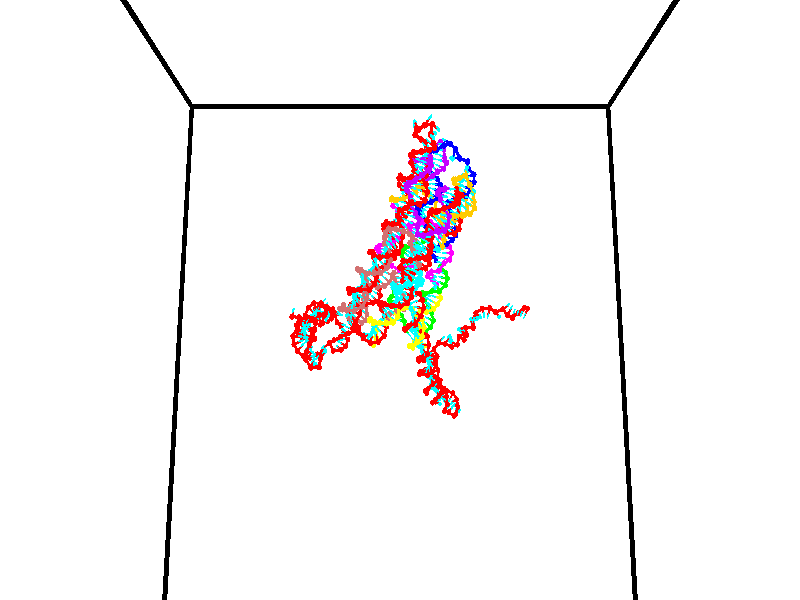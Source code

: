 // switches for output
#declare DRAW_BASES = 1; // possible values are 0, 1; only relevant for DNA ribbons
#declare DRAW_BASES_TYPE = 3; // possible values are 1, 2, 3; only relevant for DNA ribbons
#declare DRAW_FOG = 0; // set to 1 to enable fog

#include "colors.inc"

#include "transforms.inc"
background { rgb <1, 1, 1>}

#default {
   normal{
       ripples 0.25
       frequency 0.20
       turbulence 0.2
       lambda 5
   }
	finish {
		phong 0.1
		phong_size 40.
	}
}

// original window dimensions: 1024x640


// camera settings

camera {
	sky <0, 0.179814, -0.983701>
	up <0, 0.179814, -0.983701>
	right 1.6 * <1, 0, 0>
	location <35, 94.9851, 44.8844>
	look_at <35, 29.7336, 32.9568>
	direction <0, -65.2515, -11.9276>
	angle 67.0682
}


# declare cpy_camera_pos = <35, 94.9851, 44.8844>;
# if (DRAW_FOG = 1)
fog {
	fog_type 2
	up vnormalize(cpy_camera_pos)
	color rgbt<1,1,1,0.3>
	distance 1e-5
	fog_alt 3e-3
	fog_offset 56
}
# end


// LIGHTS

# declare lum = 6;
global_settings {
	ambient_light rgb lum * <0.05, 0.05, 0.05>
	max_trace_level 15
}# declare cpy_direct_light_amount = 0.25;
light_source
{	1000 * <-1, -1.16352, -0.803886>,
	rgb lum * cpy_direct_light_amount
	parallel
}

light_source
{	1000 * <1, 1.16352, 0.803886>,
	rgb lum * cpy_direct_light_amount
	parallel
}

// strand 0

// nucleotide -1

// particle -1
sphere {
	<24.105703, 34.905106, 35.323383> 0.250000
	pigment { color rgbt <1,0,0,0> }
	no_shadow
}
cylinder {
	<24.222900, 35.186893, 35.064808>,  <24.293219, 35.355965, 34.909664>, 0.100000
	pigment { color rgbt <1,0,0,0> }
	no_shadow
}
cylinder {
	<24.222900, 35.186893, 35.064808>,  <24.105703, 34.905106, 35.323383>, 0.100000
	pigment { color rgbt <1,0,0,0> }
	no_shadow
}

// particle -1
sphere {
	<24.222900, 35.186893, 35.064808> 0.100000
	pigment { color rgbt <1,0,0,0> }
	no_shadow
}
sphere {
	0, 1
	scale<0.080000,0.200000,0.300000>
	matrix <0.805847, 0.181910, 0.563489,
		0.514554, -0.686025, -0.514396,
		0.292994, 0.704470, -0.646434,
		24.310799, 35.398235, 34.870876>
	pigment { color rgbt <0,1,1,0> }
	no_shadow
}
cylinder {
	<24.843821, 34.934719, 35.389648>,  <24.105703, 34.905106, 35.323383>, 0.130000
	pigment { color rgbt <1,0,0,0> }
	no_shadow
}

// nucleotide -1

// particle -1
sphere {
	<24.843821, 34.934719, 35.389648> 0.250000
	pigment { color rgbt <1,0,0,0> }
	no_shadow
}
cylinder {
	<25.103477, 34.720261, 35.605484>,  <25.259272, 34.591587, 35.734985>, 0.100000
	pigment { color rgbt <1,0,0,0> }
	no_shadow
}
cylinder {
	<25.103477, 34.720261, 35.605484>,  <24.843821, 34.934719, 35.389648>, 0.100000
	pigment { color rgbt <1,0,0,0> }
	no_shadow
}

// particle -1
sphere {
	<25.103477, 34.720261, 35.605484> 0.100000
	pigment { color rgbt <1,0,0,0> }
	no_shadow
}
sphere {
	0, 1
	scale<0.080000,0.200000,0.300000>
	matrix <0.128140, 0.776306, 0.617195,
		-0.749795, -0.331505, 0.572635,
		0.649144, -0.536147, 0.539591,
		25.298220, 34.559418, 35.767361>
	pigment { color rgbt <0,1,1,0> }
	no_shadow
}
cylinder {
	<24.558413, 34.779278, 36.049747>,  <24.843821, 34.934719, 35.389648>, 0.130000
	pigment { color rgbt <1,0,0,0> }
	no_shadow
}

// nucleotide -1

// particle -1
sphere {
	<24.558413, 34.779278, 36.049747> 0.250000
	pigment { color rgbt <1,0,0,0> }
	no_shadow
}
cylinder {
	<24.954571, 34.813648, 36.006416>,  <25.192266, 34.834270, 35.980419>, 0.100000
	pigment { color rgbt <1,0,0,0> }
	no_shadow
}
cylinder {
	<24.954571, 34.813648, 36.006416>,  <24.558413, 34.779278, 36.049747>, 0.100000
	pigment { color rgbt <1,0,0,0> }
	no_shadow
}

// particle -1
sphere {
	<24.954571, 34.813648, 36.006416> 0.100000
	pigment { color rgbt <1,0,0,0> }
	no_shadow
}
sphere {
	0, 1
	scale<0.080000,0.200000,0.300000>
	matrix <0.003919, 0.765696, 0.643190,
		0.138212, -0.637437, 0.758005,
		0.990395, 0.085926, -0.108327,
		25.251690, 34.839428, 35.973919>
	pigment { color rgbt <0,1,1,0> }
	no_shadow
}
cylinder {
	<24.742712, 34.900574, 36.642113>,  <24.558413, 34.779278, 36.049747>, 0.130000
	pigment { color rgbt <1,0,0,0> }
	no_shadow
}

// nucleotide -1

// particle -1
sphere {
	<24.742712, 34.900574, 36.642113> 0.250000
	pigment { color rgbt <1,0,0,0> }
	no_shadow
}
cylinder {
	<25.064693, 35.044025, 36.453037>,  <25.257883, 35.130096, 36.339592>, 0.100000
	pigment { color rgbt <1,0,0,0> }
	no_shadow
}
cylinder {
	<25.064693, 35.044025, 36.453037>,  <24.742712, 34.900574, 36.642113>, 0.100000
	pigment { color rgbt <1,0,0,0> }
	no_shadow
}

// particle -1
sphere {
	<25.064693, 35.044025, 36.453037> 0.100000
	pigment { color rgbt <1,0,0,0> }
	no_shadow
}
sphere {
	0, 1
	scale<0.080000,0.200000,0.300000>
	matrix <0.111087, 0.691484, 0.713799,
		0.582843, -0.627086, 0.516775,
		0.804955, 0.358626, -0.472688,
		25.306181, 35.151615, 36.311230>
	pigment { color rgbt <0,1,1,0> }
	no_shadow
}
cylinder {
	<25.251326, 35.048553, 37.130238>,  <24.742712, 34.900574, 36.642113>, 0.130000
	pigment { color rgbt <1,0,0,0> }
	no_shadow
}

// nucleotide -1

// particle -1
sphere {
	<25.251326, 35.048553, 37.130238> 0.250000
	pigment { color rgbt <1,0,0,0> }
	no_shadow
}
cylinder {
	<25.336103, 35.285969, 36.819679>,  <25.386971, 35.428417, 36.633347>, 0.100000
	pigment { color rgbt <1,0,0,0> }
	no_shadow
}
cylinder {
	<25.336103, 35.285969, 36.819679>,  <25.251326, 35.048553, 37.130238>, 0.100000
	pigment { color rgbt <1,0,0,0> }
	no_shadow
}

// particle -1
sphere {
	<25.336103, 35.285969, 36.819679> 0.100000
	pigment { color rgbt <1,0,0,0> }
	no_shadow
}
sphere {
	0, 1
	scale<0.080000,0.200000,0.300000>
	matrix <0.227596, 0.742621, 0.629853,
		0.950411, -0.310197, 0.022306,
		0.211944, 0.593542, -0.776394,
		25.399687, 35.464031, 36.586761>
	pigment { color rgbt <0,1,1,0> }
	no_shadow
}
cylinder {
	<25.990255, 35.298168, 37.183132>,  <25.251326, 35.048553, 37.130238>, 0.130000
	pigment { color rgbt <1,0,0,0> }
	no_shadow
}

// nucleotide -1

// particle -1
sphere {
	<25.990255, 35.298168, 37.183132> 0.250000
	pigment { color rgbt <1,0,0,0> }
	no_shadow
}
cylinder {
	<25.782587, 35.593979, 37.011757>,  <25.657986, 35.771465, 36.908932>, 0.100000
	pigment { color rgbt <1,0,0,0> }
	no_shadow
}
cylinder {
	<25.782587, 35.593979, 37.011757>,  <25.990255, 35.298168, 37.183132>, 0.100000
	pigment { color rgbt <1,0,0,0> }
	no_shadow
}

// particle -1
sphere {
	<25.782587, 35.593979, 37.011757> 0.100000
	pigment { color rgbt <1,0,0,0> }
	no_shadow
}
sphere {
	0, 1
	scale<0.080000,0.200000,0.300000>
	matrix <0.438034, 0.660682, 0.609610,
		0.733886, 0.128820, -0.666945,
		-0.519169, 0.739529, -0.428438,
		25.626837, 35.815838, 36.883224>
	pigment { color rgbt <0,1,1,0> }
	no_shadow
}
cylinder {
	<26.369160, 35.787056, 37.317192>,  <25.990255, 35.298168, 37.183132>, 0.130000
	pigment { color rgbt <1,0,0,0> }
	no_shadow
}

// nucleotide -1

// particle -1
sphere {
	<26.369160, 35.787056, 37.317192> 0.250000
	pigment { color rgbt <1,0,0,0> }
	no_shadow
}
cylinder {
	<26.021914, 35.981625, 37.277645>,  <25.813566, 36.098366, 37.253918>, 0.100000
	pigment { color rgbt <1,0,0,0> }
	no_shadow
}
cylinder {
	<26.021914, 35.981625, 37.277645>,  <26.369160, 35.787056, 37.317192>, 0.100000
	pigment { color rgbt <1,0,0,0> }
	no_shadow
}

// particle -1
sphere {
	<26.021914, 35.981625, 37.277645> 0.100000
	pigment { color rgbt <1,0,0,0> }
	no_shadow
}
sphere {
	0, 1
	scale<0.080000,0.200000,0.300000>
	matrix <0.292571, 0.662339, 0.689717,
		0.400976, 0.569827, -0.717297,
		-0.868113, 0.486420, -0.098867,
		25.761480, 36.127552, 37.247986>
	pigment { color rgbt <0,1,1,0> }
	no_shadow
}
cylinder {
	<26.446354, 36.500736, 36.991463>,  <26.369160, 35.787056, 37.317192>, 0.130000
	pigment { color rgbt <1,0,0,0> }
	no_shadow
}

// nucleotide -1

// particle -1
sphere {
	<26.446354, 36.500736, 36.991463> 0.250000
	pigment { color rgbt <1,0,0,0> }
	no_shadow
}
cylinder {
	<26.164032, 36.462967, 37.272297>,  <25.994638, 36.440308, 37.440796>, 0.100000
	pigment { color rgbt <1,0,0,0> }
	no_shadow
}
cylinder {
	<26.164032, 36.462967, 37.272297>,  <26.446354, 36.500736, 36.991463>, 0.100000
	pigment { color rgbt <1,0,0,0> }
	no_shadow
}

// particle -1
sphere {
	<26.164032, 36.462967, 37.272297> 0.100000
	pigment { color rgbt <1,0,0,0> }
	no_shadow
}
sphere {
	0, 1
	scale<0.080000,0.200000,0.300000>
	matrix <0.610313, 0.422128, 0.670318,
		-0.359660, 0.901606, -0.240315,
		-0.705807, -0.094420, 0.702084,
		25.952290, 36.434643, 37.482922>
	pigment { color rgbt <0,1,1,0> }
	no_shadow
}
cylinder {
	<26.758047, 36.945019, 37.444347>,  <26.446354, 36.500736, 36.991463>, 0.130000
	pigment { color rgbt <1,0,0,0> }
	no_shadow
}

// nucleotide -1

// particle -1
sphere {
	<26.758047, 36.945019, 37.444347> 0.250000
	pigment { color rgbt <1,0,0,0> }
	no_shadow
}
cylinder {
	<26.457092, 36.783428, 37.652470>,  <26.276520, 36.686474, 37.777344>, 0.100000
	pigment { color rgbt <1,0,0,0> }
	no_shadow
}
cylinder {
	<26.457092, 36.783428, 37.652470>,  <26.758047, 36.945019, 37.444347>, 0.100000
	pigment { color rgbt <1,0,0,0> }
	no_shadow
}

// particle -1
sphere {
	<26.457092, 36.783428, 37.652470> 0.100000
	pigment { color rgbt <1,0,0,0> }
	no_shadow
}
sphere {
	0, 1
	scale<0.080000,0.200000,0.300000>
	matrix <0.492324, 0.179917, 0.851614,
		-0.437640, 0.896904, 0.063518,
		-0.752388, -0.403972, 0.520306,
		26.231377, 36.662235, 37.808563>
	pigment { color rgbt <0,1,1,0> }
	no_shadow
}
cylinder {
	<26.333496, 37.418316, 37.880993>,  <26.758047, 36.945019, 37.444347>, 0.130000
	pigment { color rgbt <1,0,0,0> }
	no_shadow
}

// nucleotide -1

// particle -1
sphere {
	<26.333496, 37.418316, 37.880993> 0.250000
	pigment { color rgbt <1,0,0,0> }
	no_shadow
}
cylinder {
	<26.344385, 37.052204, 38.041752>,  <26.350920, 36.832539, 38.138206>, 0.100000
	pigment { color rgbt <1,0,0,0> }
	no_shadow
}
cylinder {
	<26.344385, 37.052204, 38.041752>,  <26.333496, 37.418316, 37.880993>, 0.100000
	pigment { color rgbt <1,0,0,0> }
	no_shadow
}

// particle -1
sphere {
	<26.344385, 37.052204, 38.041752> 0.100000
	pigment { color rgbt <1,0,0,0> }
	no_shadow
}
sphere {
	0, 1
	scale<0.080000,0.200000,0.300000>
	matrix <0.454188, 0.369478, 0.810678,
		-0.890490, 0.160468, 0.425768,
		0.027224, -0.915279, 0.401899,
		26.352552, 36.777618, 38.162323>
	pigment { color rgbt <0,1,1,0> }
	no_shadow
}
cylinder {
	<26.074650, 37.489624, 38.552643>,  <26.333496, 37.418316, 37.880993>, 0.130000
	pigment { color rgbt <1,0,0,0> }
	no_shadow
}

// nucleotide -1

// particle -1
sphere {
	<26.074650, 37.489624, 38.552643> 0.250000
	pigment { color rgbt <1,0,0,0> }
	no_shadow
}
cylinder {
	<26.297575, 37.157738, 38.565132>,  <26.431330, 36.958607, 38.572628>, 0.100000
	pigment { color rgbt <1,0,0,0> }
	no_shadow
}
cylinder {
	<26.297575, 37.157738, 38.565132>,  <26.074650, 37.489624, 38.552643>, 0.100000
	pigment { color rgbt <1,0,0,0> }
	no_shadow
}

// particle -1
sphere {
	<26.297575, 37.157738, 38.565132> 0.100000
	pigment { color rgbt <1,0,0,0> }
	no_shadow
}
sphere {
	0, 1
	scale<0.080000,0.200000,0.300000>
	matrix <0.453637, 0.335775, 0.825511,
		-0.695424, -0.445904, 0.563521,
		0.557315, -0.829714, 0.031227,
		26.464769, 36.908825, 38.574501>
	pigment { color rgbt <0,1,1,0> }
	no_shadow
}
cylinder {
	<25.959843, 37.139778, 39.161568>,  <26.074650, 37.489624, 38.552643>, 0.130000
	pigment { color rgbt <1,0,0,0> }
	no_shadow
}

// nucleotide -1

// particle -1
sphere {
	<25.959843, 37.139778, 39.161568> 0.250000
	pigment { color rgbt <1,0,0,0> }
	no_shadow
}
cylinder {
	<26.331444, 37.123608, 39.014423>,  <26.554405, 37.113907, 38.926136>, 0.100000
	pigment { color rgbt <1,0,0,0> }
	no_shadow
}
cylinder {
	<26.331444, 37.123608, 39.014423>,  <25.959843, 37.139778, 39.161568>, 0.100000
	pigment { color rgbt <1,0,0,0> }
	no_shadow
}

// particle -1
sphere {
	<26.331444, 37.123608, 39.014423> 0.100000
	pigment { color rgbt <1,0,0,0> }
	no_shadow
}
sphere {
	0, 1
	scale<0.080000,0.200000,0.300000>
	matrix <0.344776, 0.455747, 0.820624,
		0.134477, -0.889191, 0.437327,
		0.929002, -0.040425, -0.367859,
		26.610144, 37.111481, 38.904064>
	pigment { color rgbt <0,1,1,0> }
	no_shadow
}
cylinder {
	<26.430416, 36.903793, 39.764313>,  <25.959843, 37.139778, 39.161568>, 0.130000
	pigment { color rgbt <1,0,0,0> }
	no_shadow
}

// nucleotide -1

// particle -1
sphere {
	<26.430416, 36.903793, 39.764313> 0.250000
	pigment { color rgbt <1,0,0,0> }
	no_shadow
}
cylinder {
	<26.589712, 37.102360, 39.455772>,  <26.685289, 37.221500, 39.270649>, 0.100000
	pigment { color rgbt <1,0,0,0> }
	no_shadow
}
cylinder {
	<26.589712, 37.102360, 39.455772>,  <26.430416, 36.903793, 39.764313>, 0.100000
	pigment { color rgbt <1,0,0,0> }
	no_shadow
}

// particle -1
sphere {
	<26.589712, 37.102360, 39.455772> 0.100000
	pigment { color rgbt <1,0,0,0> }
	no_shadow
}
sphere {
	0, 1
	scale<0.080000,0.200000,0.300000>
	matrix <0.557214, 0.537053, 0.633314,
		0.728641, -0.682017, -0.062732,
		0.398240, 0.496414, -0.771348,
		26.709185, 37.251286, 39.224369>
	pigment { color rgbt <0,1,1,0> }
	no_shadow
}
cylinder {
	<27.214083, 36.842228, 39.751499>,  <26.430416, 36.903793, 39.764313>, 0.130000
	pigment { color rgbt <1,0,0,0> }
	no_shadow
}

// nucleotide -1

// particle -1
sphere {
	<27.214083, 36.842228, 39.751499> 0.250000
	pigment { color rgbt <1,0,0,0> }
	no_shadow
}
cylinder {
	<27.037209, 37.180874, 39.633030>,  <26.931084, 37.384060, 39.561947>, 0.100000
	pigment { color rgbt <1,0,0,0> }
	no_shadow
}
cylinder {
	<27.037209, 37.180874, 39.633030>,  <27.214083, 36.842228, 39.751499>, 0.100000
	pigment { color rgbt <1,0,0,0> }
	no_shadow
}

// particle -1
sphere {
	<27.037209, 37.180874, 39.633030> 0.100000
	pigment { color rgbt <1,0,0,0> }
	no_shadow
}
sphere {
	0, 1
	scale<0.080000,0.200000,0.300000>
	matrix <0.395294, 0.480365, 0.782938,
		0.805117, 0.229127, -0.547071,
		-0.442186, 0.846611, -0.296177,
		26.904552, 37.434856, 39.544178>
	pigment { color rgbt <0,1,1,0> }
	no_shadow
}
cylinder {
	<27.279463, 36.678562, 39.059750>,  <27.214083, 36.842228, 39.751499>, 0.130000
	pigment { color rgbt <1,0,0,0> }
	no_shadow
}

// nucleotide -1

// particle -1
sphere {
	<27.279463, 36.678562, 39.059750> 0.250000
	pigment { color rgbt <1,0,0,0> }
	no_shadow
}
cylinder {
	<27.522285, 36.724964, 38.745293>,  <27.667978, 36.752804, 38.556618>, 0.100000
	pigment { color rgbt <1,0,0,0> }
	no_shadow
}
cylinder {
	<27.522285, 36.724964, 38.745293>,  <27.279463, 36.678562, 39.059750>, 0.100000
	pigment { color rgbt <1,0,0,0> }
	no_shadow
}

// particle -1
sphere {
	<27.522285, 36.724964, 38.745293> 0.100000
	pigment { color rgbt <1,0,0,0> }
	no_shadow
}
sphere {
	0, 1
	scale<0.080000,0.200000,0.300000>
	matrix <0.381303, 0.825441, 0.416239,
		0.697202, -0.552440, 0.456858,
		0.607057, 0.116001, -0.786146,
		27.704403, 36.759766, 38.509449>
	pigment { color rgbt <0,1,1,0> }
	no_shadow
}
cylinder {
	<27.414495, 36.173672, 38.424175>,  <27.279463, 36.678562, 39.059750>, 0.130000
	pigment { color rgbt <1,0,0,0> }
	no_shadow
}

// nucleotide -1

// particle -1
sphere {
	<27.414495, 36.173672, 38.424175> 0.250000
	pigment { color rgbt <1,0,0,0> }
	no_shadow
}
cylinder {
	<27.141874, 36.260181, 38.703808>,  <26.978302, 36.312088, 38.871586>, 0.100000
	pigment { color rgbt <1,0,0,0> }
	no_shadow
}
cylinder {
	<27.141874, 36.260181, 38.703808>,  <27.414495, 36.173672, 38.424175>, 0.100000
	pigment { color rgbt <1,0,0,0> }
	no_shadow
}

// particle -1
sphere {
	<27.141874, 36.260181, 38.703808> 0.100000
	pigment { color rgbt <1,0,0,0> }
	no_shadow
}
sphere {
	0, 1
	scale<0.080000,0.200000,0.300000>
	matrix <-0.724772, -0.067706, -0.685654,
		-0.100959, -0.973982, 0.202896,
		-0.681552, 0.216277, 0.699079,
		26.937408, 36.325062, 38.913532>
	pigment { color rgbt <0,1,1,0> }
	no_shadow
}
cylinder {
	<26.853233, 35.663406, 38.586437>,  <27.414495, 36.173672, 38.424175>, 0.130000
	pigment { color rgbt <1,0,0,0> }
	no_shadow
}

// nucleotide -1

// particle -1
sphere {
	<26.853233, 35.663406, 38.586437> 0.250000
	pigment { color rgbt <1,0,0,0> }
	no_shadow
}
cylinder {
	<26.733315, 36.042675, 38.628563>,  <26.661364, 36.270237, 38.653839>, 0.100000
	pigment { color rgbt <1,0,0,0> }
	no_shadow
}
cylinder {
	<26.733315, 36.042675, 38.628563>,  <26.853233, 35.663406, 38.586437>, 0.100000
	pigment { color rgbt <1,0,0,0> }
	no_shadow
}

// particle -1
sphere {
	<26.733315, 36.042675, 38.628563> 0.100000
	pigment { color rgbt <1,0,0,0> }
	no_shadow
}
sphere {
	0, 1
	scale<0.080000,0.200000,0.300000>
	matrix <-0.673688, -0.132254, -0.727085,
		-0.675475, -0.288925, 0.678422,
		-0.299797, 0.948173, 0.105311,
		26.643375, 36.327126, 38.660156>
	pigment { color rgbt <0,1,1,0> }
	no_shadow
}
cylinder {
	<26.130352, 35.715477, 38.854103>,  <26.853233, 35.663406, 38.586437>, 0.130000
	pigment { color rgbt <1,0,0,0> }
	no_shadow
}

// nucleotide -1

// particle -1
sphere {
	<26.130352, 35.715477, 38.854103> 0.250000
	pigment { color rgbt <1,0,0,0> }
	no_shadow
}
cylinder {
	<26.220409, 36.020489, 38.611496>,  <26.274445, 36.203495, 38.465931>, 0.100000
	pigment { color rgbt <1,0,0,0> }
	no_shadow
}
cylinder {
	<26.220409, 36.020489, 38.611496>,  <26.130352, 35.715477, 38.854103>, 0.100000
	pigment { color rgbt <1,0,0,0> }
	no_shadow
}

// particle -1
sphere {
	<26.220409, 36.020489, 38.611496> 0.100000
	pigment { color rgbt <1,0,0,0> }
	no_shadow
}
sphere {
	0, 1
	scale<0.080000,0.200000,0.300000>
	matrix <-0.807063, -0.202795, -0.554548,
		-0.545856, 0.614351, 0.569748,
		0.225145, 0.762526, -0.606517,
		26.287952, 36.249249, 38.429543>
	pigment { color rgbt <0,1,1,0> }
	no_shadow
}
cylinder {
	<25.525810, 36.092308, 38.764214>,  <26.130352, 35.715477, 38.854103>, 0.130000
	pigment { color rgbt <1,0,0,0> }
	no_shadow
}

// nucleotide -1

// particle -1
sphere {
	<25.525810, 36.092308, 38.764214> 0.250000
	pigment { color rgbt <1,0,0,0> }
	no_shadow
}
cylinder {
	<25.726444, 36.249748, 38.456059>,  <25.846825, 36.344212, 38.271168>, 0.100000
	pigment { color rgbt <1,0,0,0> }
	no_shadow
}
cylinder {
	<25.726444, 36.249748, 38.456059>,  <25.525810, 36.092308, 38.764214>, 0.100000
	pigment { color rgbt <1,0,0,0> }
	no_shadow
}

// particle -1
sphere {
	<25.726444, 36.249748, 38.456059> 0.100000
	pigment { color rgbt <1,0,0,0> }
	no_shadow
}
sphere {
	0, 1
	scale<0.080000,0.200000,0.300000>
	matrix <-0.753847, -0.238016, -0.612424,
		-0.424416, 0.887933, 0.177332,
		0.501584, 0.393604, -0.770383,
		25.876919, 36.367828, 38.224945>
	pigment { color rgbt <0,1,1,0> }
	no_shadow
}
cylinder {
	<24.992491, 36.238583, 38.382702>,  <25.525810, 36.092308, 38.764214>, 0.130000
	pigment { color rgbt <1,0,0,0> }
	no_shadow
}

// nucleotide -1

// particle -1
sphere {
	<24.992491, 36.238583, 38.382702> 0.250000
	pigment { color rgbt <1,0,0,0> }
	no_shadow
}
cylinder {
	<25.272717, 36.318054, 38.108551>,  <25.440851, 36.365738, 37.944061>, 0.100000
	pigment { color rgbt <1,0,0,0> }
	no_shadow
}
cylinder {
	<25.272717, 36.318054, 38.108551>,  <24.992491, 36.238583, 38.382702>, 0.100000
	pigment { color rgbt <1,0,0,0> }
	no_shadow
}

// particle -1
sphere {
	<25.272717, 36.318054, 38.108551> 0.100000
	pigment { color rgbt <1,0,0,0> }
	no_shadow
}
sphere {
	0, 1
	scale<0.080000,0.200000,0.300000>
	matrix <-0.661994, -0.177630, -0.728157,
		-0.266409, 0.963834, 0.007080,
		0.700565, 0.198675, -0.685374,
		25.482885, 36.377655, 37.902939>
	pigment { color rgbt <0,1,1,0> }
	no_shadow
}
cylinder {
	<24.640589, 36.309898, 37.827965>,  <24.992491, 36.238583, 38.382702>, 0.130000
	pigment { color rgbt <1,0,0,0> }
	no_shadow
}

// nucleotide -1

// particle -1
sphere {
	<24.640589, 36.309898, 37.827965> 0.250000
	pigment { color rgbt <1,0,0,0> }
	no_shadow
}
cylinder {
	<25.012497, 36.301979, 37.680920>,  <25.235641, 36.297230, 37.592693>, 0.100000
	pigment { color rgbt <1,0,0,0> }
	no_shadow
}
cylinder {
	<25.012497, 36.301979, 37.680920>,  <24.640589, 36.309898, 37.827965>, 0.100000
	pigment { color rgbt <1,0,0,0> }
	no_shadow
}

// particle -1
sphere {
	<25.012497, 36.301979, 37.680920> 0.100000
	pigment { color rgbt <1,0,0,0> }
	no_shadow
}
sphere {
	0, 1
	scale<0.080000,0.200000,0.300000>
	matrix <-0.362869, -0.217702, -0.906053,
		-0.062093, 0.975815, -0.209596,
		0.929769, -0.019796, -0.367610,
		25.291428, 36.296040, 37.570637>
	pigment { color rgbt <0,1,1,0> }
	no_shadow
}
cylinder {
	<24.559362, 36.567478, 37.204811>,  <24.640589, 36.309898, 37.827965>, 0.130000
	pigment { color rgbt <1,0,0,0> }
	no_shadow
}

// nucleotide -1

// particle -1
sphere {
	<24.559362, 36.567478, 37.204811> 0.250000
	pigment { color rgbt <1,0,0,0> }
	no_shadow
}
cylinder {
	<24.940434, 36.446255, 37.195351>,  <25.169077, 36.373520, 37.189674>, 0.100000
	pigment { color rgbt <1,0,0,0> }
	no_shadow
}
cylinder {
	<24.940434, 36.446255, 37.195351>,  <24.559362, 36.567478, 37.204811>, 0.100000
	pigment { color rgbt <1,0,0,0> }
	no_shadow
}

// particle -1
sphere {
	<24.940434, 36.446255, 37.195351> 0.100000
	pigment { color rgbt <1,0,0,0> }
	no_shadow
}
sphere {
	0, 1
	scale<0.080000,0.200000,0.300000>
	matrix <-0.102369, -0.246581, -0.963700,
		0.286225, 0.920518, -0.265936,
		0.952678, -0.303059, -0.023655,
		25.226236, 36.355335, 37.188255>
	pigment { color rgbt <0,1,1,0> }
	no_shadow
}
cylinder {
	<25.008451, 36.816376, 36.534054>,  <24.559362, 36.567478, 37.204811>, 0.130000
	pigment { color rgbt <1,0,0,0> }
	no_shadow
}

// nucleotide -1

// particle -1
sphere {
	<25.008451, 36.816376, 36.534054> 0.250000
	pigment { color rgbt <1,0,0,0> }
	no_shadow
}
cylinder {
	<25.162380, 36.473240, 36.670307>,  <25.254738, 36.267361, 36.752060>, 0.100000
	pigment { color rgbt <1,0,0,0> }
	no_shadow
}
cylinder {
	<25.162380, 36.473240, 36.670307>,  <25.008451, 36.816376, 36.534054>, 0.100000
	pigment { color rgbt <1,0,0,0> }
	no_shadow
}

// particle -1
sphere {
	<25.162380, 36.473240, 36.670307> 0.100000
	pigment { color rgbt <1,0,0,0> }
	no_shadow
}
sphere {
	0, 1
	scale<0.080000,0.200000,0.300000>
	matrix <-0.030966, -0.380842, -0.924121,
		0.922470, 0.345076, -0.173121,
		0.384824, -0.857836, 0.340630,
		25.277828, 36.215889, 36.772495>
	pigment { color rgbt <0,1,1,0> }
	no_shadow
}
cylinder {
	<25.186407, 36.522602, 35.870575>,  <25.008451, 36.816376, 36.534054>, 0.130000
	pigment { color rgbt <1,0,0,0> }
	no_shadow
}

// nucleotide -1

// particle -1
sphere {
	<25.186407, 36.522602, 35.870575> 0.250000
	pigment { color rgbt <1,0,0,0> }
	no_shadow
}
cylinder {
	<25.325239, 36.290295, 36.165123>,  <25.408539, 36.150909, 36.341854>, 0.100000
	pigment { color rgbt <1,0,0,0> }
	no_shadow
}
cylinder {
	<25.325239, 36.290295, 36.165123>,  <25.186407, 36.522602, 35.870575>, 0.100000
	pigment { color rgbt <1,0,0,0> }
	no_shadow
}

// particle -1
sphere {
	<25.325239, 36.290295, 36.165123> 0.100000
	pigment { color rgbt <1,0,0,0> }
	no_shadow
}
sphere {
	0, 1
	scale<0.080000,0.200000,0.300000>
	matrix <0.308996, -0.670527, -0.674474,
		0.885469, 0.461634, -0.053274,
		0.347082, -0.580764, 0.736374,
		25.429363, 36.116066, 36.386036>
	pigment { color rgbt <0,1,1,0> }
	no_shadow
}
cylinder {
	<25.788498, 36.201099, 35.599186>,  <25.186407, 36.522602, 35.870575>, 0.130000
	pigment { color rgbt <1,0,0,0> }
	no_shadow
}

// nucleotide -1

// particle -1
sphere {
	<25.788498, 36.201099, 35.599186> 0.250000
	pigment { color rgbt <1,0,0,0> }
	no_shadow
}
cylinder {
	<25.649725, 35.959869, 35.886501>,  <25.566462, 35.815132, 36.058891>, 0.100000
	pigment { color rgbt <1,0,0,0> }
	no_shadow
}
cylinder {
	<25.649725, 35.959869, 35.886501>,  <25.788498, 36.201099, 35.599186>, 0.100000
	pigment { color rgbt <1,0,0,0> }
	no_shadow
}

// particle -1
sphere {
	<25.649725, 35.959869, 35.886501> 0.100000
	pigment { color rgbt <1,0,0,0> }
	no_shadow
}
sphere {
	0, 1
	scale<0.080000,0.200000,0.300000>
	matrix <0.131337, -0.789548, -0.599470,
		0.928649, -0.113638, 0.353126,
		-0.346933, -0.603076, 0.718288,
		25.545645, 35.778946, 36.101986>
	pigment { color rgbt <0,1,1,0> }
	no_shadow
}
cylinder {
	<26.264584, 35.631695, 35.606808>,  <25.788498, 36.201099, 35.599186>, 0.130000
	pigment { color rgbt <1,0,0,0> }
	no_shadow
}

// nucleotide -1

// particle -1
sphere {
	<26.264584, 35.631695, 35.606808> 0.250000
	pigment { color rgbt <1,0,0,0> }
	no_shadow
}
cylinder {
	<25.942780, 35.501362, 35.805443>,  <25.749697, 35.423161, 35.924622>, 0.100000
	pigment { color rgbt <1,0,0,0> }
	no_shadow
}
cylinder {
	<25.942780, 35.501362, 35.805443>,  <26.264584, 35.631695, 35.606808>, 0.100000
	pigment { color rgbt <1,0,0,0> }
	no_shadow
}

// particle -1
sphere {
	<25.942780, 35.501362, 35.805443> 0.100000
	pigment { color rgbt <1,0,0,0> }
	no_shadow
}
sphere {
	0, 1
	scale<0.080000,0.200000,0.300000>
	matrix <0.079787, -0.887796, -0.453268,
		0.588558, -0.325036, 0.740237,
		-0.804508, -0.325836, 0.496586,
		25.701427, 35.403610, 35.954418>
	pigment { color rgbt <0,1,1,0> }
	no_shadow
}
cylinder {
	<26.496195, 34.972275, 35.660732>,  <26.264584, 35.631695, 35.606808>, 0.130000
	pigment { color rgbt <1,0,0,0> }
	no_shadow
}

// nucleotide -1

// particle -1
sphere {
	<26.496195, 34.972275, 35.660732> 0.250000
	pigment { color rgbt <1,0,0,0> }
	no_shadow
}
cylinder {
	<26.110493, 34.939194, 35.761429>,  <25.879072, 34.919346, 35.821846>, 0.100000
	pigment { color rgbt <1,0,0,0> }
	no_shadow
}
cylinder {
	<26.110493, 34.939194, 35.761429>,  <26.496195, 34.972275, 35.660732>, 0.100000
	pigment { color rgbt <1,0,0,0> }
	no_shadow
}

// particle -1
sphere {
	<26.110493, 34.939194, 35.761429> 0.100000
	pigment { color rgbt <1,0,0,0> }
	no_shadow
}
sphere {
	0, 1
	scale<0.080000,0.200000,0.300000>
	matrix <0.011117, -0.961834, -0.273409,
		0.264747, -0.260837, 0.928371,
		-0.964254, -0.082705, 0.251743,
		25.821217, 34.914383, 35.836952>
	pigment { color rgbt <0,1,1,0> }
	no_shadow
}
cylinder {
	<26.392733, 34.724304, 36.340904>,  <26.496195, 34.972275, 35.660732>, 0.130000
	pigment { color rgbt <1,0,0,0> }
	no_shadow
}

// nucleotide -1

// particle -1
sphere {
	<26.392733, 34.724304, 36.340904> 0.250000
	pigment { color rgbt <1,0,0,0> }
	no_shadow
}
cylinder {
	<25.996334, 34.675159, 36.319607>,  <25.758495, 34.645672, 36.306828>, 0.100000
	pigment { color rgbt <1,0,0,0> }
	no_shadow
}
cylinder {
	<25.996334, 34.675159, 36.319607>,  <26.392733, 34.724304, 36.340904>, 0.100000
	pigment { color rgbt <1,0,0,0> }
	no_shadow
}

// particle -1
sphere {
	<25.996334, 34.675159, 36.319607> 0.100000
	pigment { color rgbt <1,0,0,0> }
	no_shadow
}
sphere {
	0, 1
	scale<0.080000,0.200000,0.300000>
	matrix <0.125707, -0.716636, -0.686025,
		0.046133, -0.686540, 0.725627,
		-0.990994, -0.122865, -0.053242,
		25.699036, 34.638302, 36.303635>
	pigment { color rgbt <0,1,1,0> }
	no_shadow
}
cylinder {
	<26.249725, 33.944092, 36.356659>,  <26.392733, 34.724304, 36.340904>, 0.130000
	pigment { color rgbt <1,0,0,0> }
	no_shadow
}

// nucleotide -1

// particle -1
sphere {
	<26.249725, 33.944092, 36.356659> 0.250000
	pigment { color rgbt <1,0,0,0> }
	no_shadow
}
cylinder {
	<25.954771, 34.130249, 36.160835>,  <25.777798, 34.241943, 36.043339>, 0.100000
	pigment { color rgbt <1,0,0,0> }
	no_shadow
}
cylinder {
	<25.954771, 34.130249, 36.160835>,  <26.249725, 33.944092, 36.356659>, 0.100000
	pigment { color rgbt <1,0,0,0> }
	no_shadow
}

// particle -1
sphere {
	<25.954771, 34.130249, 36.160835> 0.100000
	pigment { color rgbt <1,0,0,0> }
	no_shadow
}
sphere {
	0, 1
	scale<0.080000,0.200000,0.300000>
	matrix <0.086938, -0.653356, -0.752042,
		-0.669849, -0.597110, 0.441319,
		-0.737390, 0.465387, -0.489562,
		25.733555, 34.269867, 36.013966>
	pigment { color rgbt <0,1,1,0> }
	no_shadow
}
cylinder {
	<25.721371, 33.545872, 36.171764>,  <26.249725, 33.944092, 36.356659>, 0.130000
	pigment { color rgbt <1,0,0,0> }
	no_shadow
}

// nucleotide -1

// particle -1
sphere {
	<25.721371, 33.545872, 36.171764> 0.250000
	pigment { color rgbt <1,0,0,0> }
	no_shadow
}
cylinder {
	<25.734465, 33.824478, 35.885048>,  <25.742321, 33.991642, 35.713017>, 0.100000
	pigment { color rgbt <1,0,0,0> }
	no_shadow
}
cylinder {
	<25.734465, 33.824478, 35.885048>,  <25.721371, 33.545872, 36.171764>, 0.100000
	pigment { color rgbt <1,0,0,0> }
	no_shadow
}

// particle -1
sphere {
	<25.734465, 33.824478, 35.885048> 0.100000
	pigment { color rgbt <1,0,0,0> }
	no_shadow
}
sphere {
	0, 1
	scale<0.080000,0.200000,0.300000>
	matrix <0.372305, -0.674063, -0.637988,
		-0.927533, -0.245982, -0.281380,
		0.032734, 0.696514, -0.716796,
		25.744286, 34.033432, 35.670010>
	pigment { color rgbt <0,1,1,0> }
	no_shadow
}
cylinder {
	<25.351078, 33.376163, 35.725170>,  <25.721371, 33.545872, 36.171764>, 0.130000
	pigment { color rgbt <1,0,0,0> }
	no_shadow
}

// nucleotide -1

// particle -1
sphere {
	<25.351078, 33.376163, 35.725170> 0.250000
	pigment { color rgbt <1,0,0,0> }
	no_shadow
}
cylinder {
	<25.597393, 33.606995, 35.510586>,  <25.745182, 33.745495, 35.381836>, 0.100000
	pigment { color rgbt <1,0,0,0> }
	no_shadow
}
cylinder {
	<25.597393, 33.606995, 35.510586>,  <25.351078, 33.376163, 35.725170>, 0.100000
	pigment { color rgbt <1,0,0,0> }
	no_shadow
}

// particle -1
sphere {
	<25.597393, 33.606995, 35.510586> 0.100000
	pigment { color rgbt <1,0,0,0> }
	no_shadow
}
sphere {
	0, 1
	scale<0.080000,0.200000,0.300000>
	matrix <0.152364, -0.755224, -0.637513,
		-0.773039, 0.310836, -0.552984,
		0.615788, 0.577077, -0.536458,
		25.782129, 33.780117, 35.349648>
	pigment { color rgbt <0,1,1,0> }
	no_shadow
}
cylinder {
	<25.205526, 33.417545, 34.972393>,  <25.351078, 33.376163, 35.725170>, 0.130000
	pigment { color rgbt <1,0,0,0> }
	no_shadow
}

// nucleotide -1

// particle -1
sphere {
	<25.205526, 33.417545, 34.972393> 0.250000
	pigment { color rgbt <1,0,0,0> }
	no_shadow
}
cylinder {
	<25.597052, 33.481045, 35.024120>,  <25.831966, 33.519146, 35.055157>, 0.100000
	pigment { color rgbt <1,0,0,0> }
	no_shadow
}
cylinder {
	<25.597052, 33.481045, 35.024120>,  <25.205526, 33.417545, 34.972393>, 0.100000
	pigment { color rgbt <1,0,0,0> }
	no_shadow
}

// particle -1
sphere {
	<25.597052, 33.481045, 35.024120> 0.100000
	pigment { color rgbt <1,0,0,0> }
	no_shadow
}
sphere {
	0, 1
	scale<0.080000,0.200000,0.300000>
	matrix <0.204094, -0.705611, -0.678571,
		-0.016472, 0.690587, -0.723061,
		0.978813, 0.158750, 0.129322,
		25.890696, 33.528671, 35.062916>
	pigment { color rgbt <0,1,1,0> }
	no_shadow
}
cylinder {
	<25.507687, 33.298538, 34.282639>,  <25.205526, 33.417545, 34.972393>, 0.130000
	pigment { color rgbt <1,0,0,0> }
	no_shadow
}

// nucleotide -1

// particle -1
sphere {
	<25.507687, 33.298538, 34.282639> 0.250000
	pigment { color rgbt <1,0,0,0> }
	no_shadow
}
cylinder {
	<25.821398, 33.280567, 34.530151>,  <26.009624, 33.269783, 34.678658>, 0.100000
	pigment { color rgbt <1,0,0,0> }
	no_shadow
}
cylinder {
	<25.821398, 33.280567, 34.530151>,  <25.507687, 33.298538, 34.282639>, 0.100000
	pigment { color rgbt <1,0,0,0> }
	no_shadow
}

// particle -1
sphere {
	<25.821398, 33.280567, 34.530151> 0.100000
	pigment { color rgbt <1,0,0,0> }
	no_shadow
}
sphere {
	0, 1
	scale<0.080000,0.200000,0.300000>
	matrix <0.449420, -0.646438, -0.616555,
		0.427705, 0.761643, -0.486794,
		0.784277, -0.044929, 0.618782,
		26.056681, 33.267090, 34.715786>
	pigment { color rgbt <0,1,1,0> }
	no_shadow
}
cylinder {
	<26.031796, 33.176945, 33.847797>,  <25.507687, 33.298538, 34.282639>, 0.130000
	pigment { color rgbt <1,0,0,0> }
	no_shadow
}

// nucleotide -1

// particle -1
sphere {
	<26.031796, 33.176945, 33.847797> 0.250000
	pigment { color rgbt <1,0,0,0> }
	no_shadow
}
cylinder {
	<26.165257, 33.062126, 34.206970>,  <26.245333, 32.993233, 34.422474>, 0.100000
	pigment { color rgbt <1,0,0,0> }
	no_shadow
}
cylinder {
	<26.165257, 33.062126, 34.206970>,  <26.031796, 33.176945, 33.847797>, 0.100000
	pigment { color rgbt <1,0,0,0> }
	no_shadow
}

// particle -1
sphere {
	<26.165257, 33.062126, 34.206970> 0.100000
	pigment { color rgbt <1,0,0,0> }
	no_shadow
}
sphere {
	0, 1
	scale<0.080000,0.200000,0.300000>
	matrix <0.483892, -0.765301, -0.424455,
		0.809027, 0.576122, -0.116443,
		0.333652, -0.287049, 0.897931,
		26.265352, 32.976013, 34.476349>
	pigment { color rgbt <0,1,1,0> }
	no_shadow
}
cylinder {
	<26.765453, 32.885391, 33.803768>,  <26.031796, 33.176945, 33.847797>, 0.130000
	pigment { color rgbt <1,0,0,0> }
	no_shadow
}

// nucleotide -1

// particle -1
sphere {
	<26.765453, 32.885391, 33.803768> 0.250000
	pigment { color rgbt <1,0,0,0> }
	no_shadow
}
cylinder {
	<26.620197, 32.717674, 34.136593>,  <26.533043, 32.617043, 34.336288>, 0.100000
	pigment { color rgbt <1,0,0,0> }
	no_shadow
}
cylinder {
	<26.620197, 32.717674, 34.136593>,  <26.765453, 32.885391, 33.803768>, 0.100000
	pigment { color rgbt <1,0,0,0> }
	no_shadow
}

// particle -1
sphere {
	<26.620197, 32.717674, 34.136593> 0.100000
	pigment { color rgbt <1,0,0,0> }
	no_shadow
}
sphere {
	0, 1
	scale<0.080000,0.200000,0.300000>
	matrix <0.450895, -0.860573, -0.236873,
		0.815366, 0.289153, 0.501566,
		-0.363142, -0.419292, 0.832059,
		26.511255, 32.591888, 34.386211>
	pigment { color rgbt <0,1,1,0> }
	no_shadow
}
cylinder {
	<27.362619, 32.819412, 34.147942>,  <26.765453, 32.885391, 33.803768>, 0.130000
	pigment { color rgbt <1,0,0,0> }
	no_shadow
}

// nucleotide -1

// particle -1
sphere {
	<27.362619, 32.819412, 34.147942> 0.250000
	pigment { color rgbt <1,0,0,0> }
	no_shadow
}
cylinder {
	<27.144844, 32.692665, 34.458599>,  <27.014179, 32.616615, 34.644993>, 0.100000
	pigment { color rgbt <1,0,0,0> }
	no_shadow
}
cylinder {
	<27.144844, 32.692665, 34.458599>,  <27.362619, 32.819412, 34.147942>, 0.100000
	pigment { color rgbt <1,0,0,0> }
	no_shadow
}

// particle -1
sphere {
	<27.144844, 32.692665, 34.458599> 0.100000
	pigment { color rgbt <1,0,0,0> }
	no_shadow
}
sphere {
	0, 1
	scale<0.080000,0.200000,0.300000>
	matrix <0.206448, -0.948039, -0.242075,
		0.812999, 0.028543, 0.581565,
		-0.544437, -0.316870, 0.776648,
		26.981512, 32.597603, 34.691593>
	pigment { color rgbt <0,1,1,0> }
	no_shadow
}
cylinder {
	<27.721479, 32.375118, 34.543331>,  <27.362619, 32.819412, 34.147942>, 0.130000
	pigment { color rgbt <1,0,0,0> }
	no_shadow
}

// nucleotide -1

// particle -1
sphere {
	<27.721479, 32.375118, 34.543331> 0.250000
	pigment { color rgbt <1,0,0,0> }
	no_shadow
}
cylinder {
	<27.362328, 32.238445, 34.654377>,  <27.146837, 32.156441, 34.721004>, 0.100000
	pigment { color rgbt <1,0,0,0> }
	no_shadow
}
cylinder {
	<27.362328, 32.238445, 34.654377>,  <27.721479, 32.375118, 34.543331>, 0.100000
	pigment { color rgbt <1,0,0,0> }
	no_shadow
}

// particle -1
sphere {
	<27.362328, 32.238445, 34.654377> 0.100000
	pigment { color rgbt <1,0,0,0> }
	no_shadow
}
sphere {
	0, 1
	scale<0.080000,0.200000,0.300000>
	matrix <0.262739, -0.921867, -0.284832,
		0.353243, -0.182805, 0.917498,
		-0.897879, -0.341678, 0.277613,
		27.092964, 32.135941, 34.737659>
	pigment { color rgbt <0,1,1,0> }
	no_shadow
}
cylinder {
	<27.740139, 31.706352, 35.006996>,  <27.721479, 32.375118, 34.543331>, 0.130000
	pigment { color rgbt <1,0,0,0> }
	no_shadow
}

// nucleotide -1

// particle -1
sphere {
	<27.740139, 31.706352, 35.006996> 0.250000
	pigment { color rgbt <1,0,0,0> }
	no_shadow
}
cylinder {
	<27.402119, 31.713120, 34.793228>,  <27.199306, 31.717180, 34.664967>, 0.100000
	pigment { color rgbt <1,0,0,0> }
	no_shadow
}
cylinder {
	<27.402119, 31.713120, 34.793228>,  <27.740139, 31.706352, 35.006996>, 0.100000
	pigment { color rgbt <1,0,0,0> }
	no_shadow
}

// particle -1
sphere {
	<27.402119, 31.713120, 34.793228> 0.100000
	pigment { color rgbt <1,0,0,0> }
	no_shadow
}
sphere {
	0, 1
	scale<0.080000,0.200000,0.300000>
	matrix <0.201061, -0.916086, -0.346929,
		-0.495444, -0.400623, 0.770737,
		-0.845050, 0.016918, -0.534419,
		27.148603, 31.718195, 34.632904>
	pigment { color rgbt <0,1,1,0> }
	no_shadow
}
cylinder {
	<27.271549, 31.242260, 35.163448>,  <27.740139, 31.706352, 35.006996>, 0.130000
	pigment { color rgbt <1,0,0,0> }
	no_shadow
}

// nucleotide -1

// particle -1
sphere {
	<27.271549, 31.242260, 35.163448> 0.250000
	pigment { color rgbt <1,0,0,0> }
	no_shadow
}
cylinder {
	<27.237829, 31.311283, 34.770893>,  <27.217596, 31.352697, 34.535362>, 0.100000
	pigment { color rgbt <1,0,0,0> }
	no_shadow
}
cylinder {
	<27.237829, 31.311283, 34.770893>,  <27.271549, 31.242260, 35.163448>, 0.100000
	pigment { color rgbt <1,0,0,0> }
	no_shadow
}

// particle -1
sphere {
	<27.237829, 31.311283, 34.770893> 0.100000
	pigment { color rgbt <1,0,0,0> }
	no_shadow
}
sphere {
	0, 1
	scale<0.080000,0.200000,0.300000>
	matrix <0.401565, -0.895489, -0.191948,
		-0.911942, -0.410271, 0.006200,
		-0.084302, 0.172556, -0.981385,
		27.212538, 31.363050, 34.476479>
	pigment { color rgbt <0,1,1,0> }
	no_shadow
}
cylinder {
	<26.875099, 30.762529, 34.746094>,  <27.271549, 31.242260, 35.163448>, 0.130000
	pigment { color rgbt <1,0,0,0> }
	no_shadow
}

// nucleotide -1

// particle -1
sphere {
	<26.875099, 30.762529, 34.746094> 0.250000
	pigment { color rgbt <1,0,0,0> }
	no_shadow
}
cylinder {
	<27.179882, 30.920256, 34.540596>,  <27.362753, 31.014893, 34.417297>, 0.100000
	pigment { color rgbt <1,0,0,0> }
	no_shadow
}
cylinder {
	<27.179882, 30.920256, 34.540596>,  <26.875099, 30.762529, 34.746094>, 0.100000
	pigment { color rgbt <1,0,0,0> }
	no_shadow
}

// particle -1
sphere {
	<27.179882, 30.920256, 34.540596> 0.100000
	pigment { color rgbt <1,0,0,0> }
	no_shadow
}
sphere {
	0, 1
	scale<0.080000,0.200000,0.300000>
	matrix <0.483565, -0.874083, 0.046308,
		-0.430795, -0.283713, -0.856693,
		0.761959, 0.394317, -0.513744,
		27.408470, 31.038551, 34.386471>
	pigment { color rgbt <0,1,1,0> }
	no_shadow
}
cylinder {
	<27.110624, 30.167665, 34.137356>,  <26.875099, 30.762529, 34.746094>, 0.130000
	pigment { color rgbt <1,0,0,0> }
	no_shadow
}

// nucleotide -1

// particle -1
sphere {
	<27.110624, 30.167665, 34.137356> 0.250000
	pigment { color rgbt <1,0,0,0> }
	no_shadow
}
cylinder {
	<27.378159, 30.447506, 34.237930>,  <27.538679, 30.615410, 34.298275>, 0.100000
	pigment { color rgbt <1,0,0,0> }
	no_shadow
}
cylinder {
	<27.378159, 30.447506, 34.237930>,  <27.110624, 30.167665, 34.137356>, 0.100000
	pigment { color rgbt <1,0,0,0> }
	no_shadow
}

// particle -1
sphere {
	<27.378159, 30.447506, 34.237930> 0.100000
	pigment { color rgbt <1,0,0,0> }
	no_shadow
}
sphere {
	0, 1
	scale<0.080000,0.200000,0.300000>
	matrix <0.740623, -0.656325, -0.143926,
		0.064333, 0.282481, -0.957113,
		0.668834, 0.699601, 0.251435,
		27.578808, 30.657387, 34.313362>
	pigment { color rgbt <0,1,1,0> }
	no_shadow
}
cylinder {
	<26.966038, 30.801058, 33.835140>,  <27.110624, 30.167665, 34.137356>, 0.130000
	pigment { color rgbt <1,0,0,0> }
	no_shadow
}

// nucleotide -1

// particle -1
sphere {
	<26.966038, 30.801058, 33.835140> 0.250000
	pigment { color rgbt <1,0,0,0> }
	no_shadow
}
cylinder {
	<27.090565, 31.165928, 33.728542>,  <27.165281, 31.384850, 33.664585>, 0.100000
	pigment { color rgbt <1,0,0,0> }
	no_shadow
}
cylinder {
	<27.090565, 31.165928, 33.728542>,  <26.966038, 30.801058, 33.835140>, 0.100000
	pigment { color rgbt <1,0,0,0> }
	no_shadow
}

// particle -1
sphere {
	<27.090565, 31.165928, 33.728542> 0.100000
	pigment { color rgbt <1,0,0,0> }
	no_shadow
}
sphere {
	0, 1
	scale<0.080000,0.200000,0.300000>
	matrix <-0.757447, 0.068829, -0.649258,
		-0.573893, 0.403984, 0.712351,
		0.311320, 0.912173, -0.266496,
		27.183960, 31.439579, 33.648594>
	pigment { color rgbt <0,1,1,0> }
	no_shadow
}
cylinder {
	<26.397032, 31.224525, 33.763699>,  <26.966038, 30.801058, 33.835140>, 0.130000
	pigment { color rgbt <1,0,0,0> }
	no_shadow
}

// nucleotide -1

// particle -1
sphere {
	<26.397032, 31.224525, 33.763699> 0.250000
	pigment { color rgbt <1,0,0,0> }
	no_shadow
}
cylinder {
	<26.665623, 31.393291, 33.520023>,  <26.826777, 31.494551, 33.373817>, 0.100000
	pigment { color rgbt <1,0,0,0> }
	no_shadow
}
cylinder {
	<26.665623, 31.393291, 33.520023>,  <26.397032, 31.224525, 33.763699>, 0.100000
	pigment { color rgbt <1,0,0,0> }
	no_shadow
}

// particle -1
sphere {
	<26.665623, 31.393291, 33.520023> 0.100000
	pigment { color rgbt <1,0,0,0> }
	no_shadow
}
sphere {
	0, 1
	scale<0.080000,0.200000,0.300000>
	matrix <-0.738703, 0.316088, -0.595320,
		-0.058618, 0.849751, 0.523915,
		0.671477, 0.421915, -0.609185,
		26.867065, 31.519865, 33.337269>
	pigment { color rgbt <0,1,1,0> }
	no_shadow
}
cylinder {
	<25.959978, 31.741434, 34.155258>,  <26.397032, 31.224525, 33.763699>, 0.130000
	pigment { color rgbt <1,0,0,0> }
	no_shadow
}

// nucleotide -1

// particle -1
sphere {
	<25.959978, 31.741434, 34.155258> 0.250000
	pigment { color rgbt <1,0,0,0> }
	no_shadow
}
cylinder {
	<26.320992, 31.710022, 34.324615>,  <26.537600, 31.691174, 34.426231>, 0.100000
	pigment { color rgbt <1,0,0,0> }
	no_shadow
}
cylinder {
	<26.320992, 31.710022, 34.324615>,  <25.959978, 31.741434, 34.155258>, 0.100000
	pigment { color rgbt <1,0,0,0> }
	no_shadow
}

// particle -1
sphere {
	<26.320992, 31.710022, 34.324615> 0.100000
	pigment { color rgbt <1,0,0,0> }
	no_shadow
}
sphere {
	0, 1
	scale<0.080000,0.200000,0.300000>
	matrix <-0.171398, 0.836477, 0.520509,
		-0.395038, -0.542347, 0.741488,
		0.902534, -0.078531, 0.423398,
		26.591751, 31.686462, 34.451633>
	pigment { color rgbt <0,1,1,0> }
	no_shadow
}
cylinder {
	<25.850851, 31.885517, 34.847637>,  <25.959978, 31.741434, 34.155258>, 0.130000
	pigment { color rgbt <1,0,0,0> }
	no_shadow
}

// nucleotide -1

// particle -1
sphere {
	<25.850851, 31.885517, 34.847637> 0.250000
	pigment { color rgbt <1,0,0,0> }
	no_shadow
}
cylinder {
	<26.241669, 31.965273, 34.817619>,  <26.476158, 32.013126, 34.799610>, 0.100000
	pigment { color rgbt <1,0,0,0> }
	no_shadow
}
cylinder {
	<26.241669, 31.965273, 34.817619>,  <25.850851, 31.885517, 34.847637>, 0.100000
	pigment { color rgbt <1,0,0,0> }
	no_shadow
}

// particle -1
sphere {
	<26.241669, 31.965273, 34.817619> 0.100000
	pigment { color rgbt <1,0,0,0> }
	no_shadow
}
sphere {
	0, 1
	scale<0.080000,0.200000,0.300000>
	matrix <-0.176674, 0.955164, 0.237587,
		0.119050, -0.218874, 0.968463,
		0.977043, 0.199387, -0.075043,
		26.534782, 32.025089, 34.795105>
	pigment { color rgbt <0,1,1,0> }
	no_shadow
}
cylinder {
	<26.111984, 32.202190, 35.490211>,  <25.850851, 31.885517, 34.847637>, 0.130000
	pigment { color rgbt <1,0,0,0> }
	no_shadow
}

// nucleotide -1

// particle -1
sphere {
	<26.111984, 32.202190, 35.490211> 0.250000
	pigment { color rgbt <1,0,0,0> }
	no_shadow
}
cylinder {
	<26.310883, 32.327030, 35.166401>,  <26.430222, 32.401936, 34.972115>, 0.100000
	pigment { color rgbt <1,0,0,0> }
	no_shadow
}
cylinder {
	<26.310883, 32.327030, 35.166401>,  <26.111984, 32.202190, 35.490211>, 0.100000
	pigment { color rgbt <1,0,0,0> }
	no_shadow
}

// particle -1
sphere {
	<26.310883, 32.327030, 35.166401> 0.100000
	pigment { color rgbt <1,0,0,0> }
	no_shadow
}
sphere {
	0, 1
	scale<0.080000,0.200000,0.300000>
	matrix <-0.148887, 0.949912, 0.274771,
		0.854738, -0.016100, 0.518809,
		0.497247, 0.312101, -0.809529,
		26.460056, 32.420662, 34.923542>
	pigment { color rgbt <0,1,1,0> }
	no_shadow
}
cylinder {
	<26.680767, 32.673447, 35.679604>,  <26.111984, 32.202190, 35.490211>, 0.130000
	pigment { color rgbt <1,0,0,0> }
	no_shadow
}

// nucleotide -1

// particle -1
sphere {
	<26.680767, 32.673447, 35.679604> 0.250000
	pigment { color rgbt <1,0,0,0> }
	no_shadow
}
cylinder {
	<26.589520, 32.776016, 35.303898>,  <26.534771, 32.837559, 35.078476>, 0.100000
	pigment { color rgbt <1,0,0,0> }
	no_shadow
}
cylinder {
	<26.589520, 32.776016, 35.303898>,  <26.680767, 32.673447, 35.679604>, 0.100000
	pigment { color rgbt <1,0,0,0> }
	no_shadow
}

// particle -1
sphere {
	<26.589520, 32.776016, 35.303898> 0.100000
	pigment { color rgbt <1,0,0,0> }
	no_shadow
}
sphere {
	0, 1
	scale<0.080000,0.200000,0.300000>
	matrix <-0.086775, 0.955502, 0.281933,
		0.969759, 0.145819, -0.195718,
		-0.228120, 0.256423, -0.939260,
		26.521084, 32.852943, 35.022121>
	pigment { color rgbt <0,1,1,0> }
	no_shadow
}
cylinder {
	<26.991835, 33.284645, 35.614471>,  <26.680767, 32.673447, 35.679604>, 0.130000
	pigment { color rgbt <1,0,0,0> }
	no_shadow
}

// nucleotide -1

// particle -1
sphere {
	<26.991835, 33.284645, 35.614471> 0.250000
	pigment { color rgbt <1,0,0,0> }
	no_shadow
}
cylinder {
	<26.722929, 33.272362, 35.318600>,  <26.561586, 33.264992, 35.141079>, 0.100000
	pigment { color rgbt <1,0,0,0> }
	no_shadow
}
cylinder {
	<26.722929, 33.272362, 35.318600>,  <26.991835, 33.284645, 35.614471>, 0.100000
	pigment { color rgbt <1,0,0,0> }
	no_shadow
}

// particle -1
sphere {
	<26.722929, 33.272362, 35.318600> 0.100000
	pigment { color rgbt <1,0,0,0> }
	no_shadow
}
sphere {
	0, 1
	scale<0.080000,0.200000,0.300000>
	matrix <-0.268288, 0.941326, 0.204761,
		0.689988, 0.336099, -0.641056,
		-0.672263, -0.030706, -0.739675,
		26.521250, 33.263149, 35.096699>
	pigment { color rgbt <0,1,1,0> }
	no_shadow
}
cylinder {
	<27.161602, 33.791325, 35.083630>,  <26.991835, 33.284645, 35.614471>, 0.130000
	pigment { color rgbt <1,0,0,0> }
	no_shadow
}

// nucleotide -1

// particle -1
sphere {
	<27.161602, 33.791325, 35.083630> 0.250000
	pigment { color rgbt <1,0,0,0> }
	no_shadow
}
cylinder {
	<26.772535, 33.705360, 35.118809>,  <26.539095, 33.653782, 35.139915>, 0.100000
	pigment { color rgbt <1,0,0,0> }
	no_shadow
}
cylinder {
	<26.772535, 33.705360, 35.118809>,  <27.161602, 33.791325, 35.083630>, 0.100000
	pigment { color rgbt <1,0,0,0> }
	no_shadow
}

// particle -1
sphere {
	<26.772535, 33.705360, 35.118809> 0.100000
	pigment { color rgbt <1,0,0,0> }
	no_shadow
}
sphere {
	0, 1
	scale<0.080000,0.200000,0.300000>
	matrix <-0.174238, 0.925820, 0.335407,
		-0.153504, 0.310916, -0.937959,
		-0.972665, -0.214915, 0.087944,
		26.480736, 33.640884, 35.145191>
	pigment { color rgbt <0,1,1,0> }
	no_shadow
}
cylinder {
	<26.783802, 34.501305, 35.090809>,  <27.161602, 33.791325, 35.083630>, 0.130000
	pigment { color rgbt <1,0,0,0> }
	no_shadow
}

// nucleotide -1

// particle -1
sphere {
	<26.783802, 34.501305, 35.090809> 0.250000
	pigment { color rgbt <1,0,0,0> }
	no_shadow
}
cylinder {
	<26.534199, 34.243759, 35.267918>,  <26.384438, 34.089230, 35.374184>, 0.100000
	pigment { color rgbt <1,0,0,0> }
	no_shadow
}
cylinder {
	<26.534199, 34.243759, 35.267918>,  <26.783802, 34.501305, 35.090809>, 0.100000
	pigment { color rgbt <1,0,0,0> }
	no_shadow
}

// particle -1
sphere {
	<26.534199, 34.243759, 35.267918> 0.100000
	pigment { color rgbt <1,0,0,0> }
	no_shadow
}
sphere {
	0, 1
	scale<0.080000,0.200000,0.300000>
	matrix <-0.459121, 0.760607, 0.459004,
		-0.632315, 0.083135, -0.770238,
		-0.624008, -0.643868, 0.442774,
		26.346996, 34.050598, 35.400749>
	pigment { color rgbt <0,1,1,0> }
	no_shadow
}
cylinder {
	<27.501223, 34.772850, 35.007492>,  <26.783802, 34.501305, 35.090809>, 0.130000
	pigment { color rgbt <1,0,0,0> }
	no_shadow
}

// nucleotide -1

// particle -1
sphere {
	<27.501223, 34.772850, 35.007492> 0.250000
	pigment { color rgbt <1,0,0,0> }
	no_shadow
}
cylinder {
	<27.559946, 35.009369, 35.324684>,  <27.595181, 35.151279, 35.514999>, 0.100000
	pigment { color rgbt <1,0,0,0> }
	no_shadow
}
cylinder {
	<27.559946, 35.009369, 35.324684>,  <27.501223, 34.772850, 35.007492>, 0.100000
	pigment { color rgbt <1,0,0,0> }
	no_shadow
}

// particle -1
sphere {
	<27.559946, 35.009369, 35.324684> 0.100000
	pigment { color rgbt <1,0,0,0> }
	no_shadow
}
sphere {
	0, 1
	scale<0.080000,0.200000,0.300000>
	matrix <0.389763, -0.771388, 0.503035,
		0.909138, 0.235226, -0.343710,
		0.146807, 0.591294, 0.792981,
		27.603989, 35.186756, 35.562580>
	pigment { color rgbt <0,1,1,0> }
	no_shadow
}
cylinder {
	<27.453711, 34.321701, 34.354645>,  <27.501223, 34.772850, 35.007492>, 0.130000
	pigment { color rgbt <1,0,0,0> }
	no_shadow
}

// nucleotide -1

// particle -1
sphere {
	<27.453711, 34.321701, 34.354645> 0.250000
	pigment { color rgbt <1,0,0,0> }
	no_shadow
}
cylinder {
	<27.554558, 34.194183, 34.720116>,  <27.615067, 34.117672, 34.939400>, 0.100000
	pigment { color rgbt <1,0,0,0> }
	no_shadow
}
cylinder {
	<27.554558, 34.194183, 34.720116>,  <27.453711, 34.321701, 34.354645>, 0.100000
	pigment { color rgbt <1,0,0,0> }
	no_shadow
}

// particle -1
sphere {
	<27.554558, 34.194183, 34.720116> 0.100000
	pigment { color rgbt <1,0,0,0> }
	no_shadow
}
sphere {
	0, 1
	scale<0.080000,0.200000,0.300000>
	matrix <-0.314027, -0.920034, -0.234362,
		0.915327, -0.227832, -0.332068,
		0.252119, -0.318796, 0.913677,
		27.630194, 34.098545, 34.994217>
	pigment { color rgbt <0,1,1,0> }
	no_shadow
}
cylinder {
	<28.106306, 34.056465, 34.535534>,  <27.453711, 34.321701, 34.354645>, 0.130000
	pigment { color rgbt <1,0,0,0> }
	no_shadow
}

// nucleotide -1

// particle -1
sphere {
	<28.106306, 34.056465, 34.535534> 0.250000
	pigment { color rgbt <1,0,0,0> }
	no_shadow
}
cylinder {
	<28.430548, 33.922573, 34.727734>,  <28.625092, 33.842239, 34.843052>, 0.100000
	pigment { color rgbt <1,0,0,0> }
	no_shadow
}
cylinder {
	<28.430548, 33.922573, 34.727734>,  <28.106306, 34.056465, 34.535534>, 0.100000
	pigment { color rgbt <1,0,0,0> }
	no_shadow
}

// particle -1
sphere {
	<28.430548, 33.922573, 34.727734> 0.100000
	pigment { color rgbt <1,0,0,0> }
	no_shadow
}
sphere {
	0, 1
	scale<0.080000,0.200000,0.300000>
	matrix <0.197918, -0.615648, -0.762762,
		0.551137, 0.713396, -0.432797,
		0.810603, -0.334728, 0.480501,
		28.673729, 33.822155, 34.871883>
	pigment { color rgbt <0,1,1,0> }
	no_shadow
}
cylinder {
	<28.252628, 33.509174, 34.918331>,  <28.106306, 34.056465, 34.535534>, 0.130000
	pigment { color rgbt <1,0,0,0> }
	no_shadow
}

// nucleotide -1

// particle -1
sphere {
	<28.252628, 33.509174, 34.918331> 0.250000
	pigment { color rgbt <1,0,0,0> }
	no_shadow
}
cylinder {
	<28.585154, 33.287872, 34.897057>,  <28.784670, 33.155090, 34.884293>, 0.100000
	pigment { color rgbt <1,0,0,0> }
	no_shadow
}
cylinder {
	<28.585154, 33.287872, 34.897057>,  <28.252628, 33.509174, 34.918331>, 0.100000
	pigment { color rgbt <1,0,0,0> }
	no_shadow
}

// particle -1
sphere {
	<28.585154, 33.287872, 34.897057> 0.100000
	pigment { color rgbt <1,0,0,0> }
	no_shadow
}
sphere {
	0, 1
	scale<0.080000,0.200000,0.300000>
	matrix <-0.207422, -0.397598, 0.893808,
		-0.515649, -0.732002, -0.445285,
		0.831314, -0.553253, -0.053187,
		28.834549, 33.121899, 34.881100>
	pigment { color rgbt <0,1,1,0> }
	no_shadow
}
cylinder {
	<28.543242, 33.616001, 35.622860>,  <28.252628, 33.509174, 34.918331>, 0.130000
	pigment { color rgbt <1,0,0,0> }
	no_shadow
}

// nucleotide -1

// particle -1
sphere {
	<28.543242, 33.616001, 35.622860> 0.250000
	pigment { color rgbt <1,0,0,0> }
	no_shadow
}
cylinder {
	<28.926193, 33.634468, 35.736904>,  <29.155964, 33.645550, 35.805332>, 0.100000
	pigment { color rgbt <1,0,0,0> }
	no_shadow
}
cylinder {
	<28.926193, 33.634468, 35.736904>,  <28.543242, 33.616001, 35.622860>, 0.100000
	pigment { color rgbt <1,0,0,0> }
	no_shadow
}

// particle -1
sphere {
	<28.926193, 33.634468, 35.736904> 0.100000
	pigment { color rgbt <1,0,0,0> }
	no_shadow
}
sphere {
	0, 1
	scale<0.080000,0.200000,0.300000>
	matrix <-0.227439, -0.487929, 0.842731,
		0.178026, -0.871661, -0.456633,
		0.957381, 0.046172, 0.285114,
		29.213408, 33.648319, 35.822437>
	pigment { color rgbt <0,1,1,0> }
	no_shadow
}
cylinder {
	<28.890400, 32.949821, 35.870720>,  <28.543242, 33.616001, 35.622860>, 0.130000
	pigment { color rgbt <1,0,0,0> }
	no_shadow
}

// nucleotide -1

// particle -1
sphere {
	<28.890400, 32.949821, 35.870720> 0.250000
	pigment { color rgbt <1,0,0,0> }
	no_shadow
}
cylinder {
	<29.045006, 33.262833, 36.065964>,  <29.137770, 33.450642, 36.183109>, 0.100000
	pigment { color rgbt <1,0,0,0> }
	no_shadow
}
cylinder {
	<29.045006, 33.262833, 36.065964>,  <28.890400, 32.949821, 35.870720>, 0.100000
	pigment { color rgbt <1,0,0,0> }
	no_shadow
}

// particle -1
sphere {
	<29.045006, 33.262833, 36.065964> 0.100000
	pigment { color rgbt <1,0,0,0> }
	no_shadow
}
sphere {
	0, 1
	scale<0.080000,0.200000,0.300000>
	matrix <-0.145996, -0.470655, 0.870155,
		0.910655, -0.407588, -0.067668,
		0.386513, 0.782532, 0.488110,
		29.160959, 33.497593, 36.212399>
	pigment { color rgbt <0,1,1,0> }
	no_shadow
}
cylinder {
	<29.132198, 32.713585, 36.427769>,  <28.890400, 32.949821, 35.870720>, 0.130000
	pigment { color rgbt <1,0,0,0> }
	no_shadow
}

// nucleotide -1

// particle -1
sphere {
	<29.132198, 32.713585, 36.427769> 0.250000
	pigment { color rgbt <1,0,0,0> }
	no_shadow
}
cylinder {
	<29.154377, 33.101536, 36.522644>,  <29.167685, 33.334309, 36.579567>, 0.100000
	pigment { color rgbt <1,0,0,0> }
	no_shadow
}
cylinder {
	<29.154377, 33.101536, 36.522644>,  <29.132198, 32.713585, 36.427769>, 0.100000
	pigment { color rgbt <1,0,0,0> }
	no_shadow
}

// particle -1
sphere {
	<29.154377, 33.101536, 36.522644> 0.100000
	pigment { color rgbt <1,0,0,0> }
	no_shadow
}
sphere {
	0, 1
	scale<0.080000,0.200000,0.300000>
	matrix <-0.177368, -0.224204, 0.958265,
		0.982581, -0.095203, 0.159594,
		0.055448, 0.969881, 0.237185,
		29.171011, 33.392502, 36.593800>
	pigment { color rgbt <0,1,1,0> }
	no_shadow
}
cylinder {
	<29.607164, 32.831139, 36.998123>,  <29.132198, 32.713585, 36.427769>, 0.130000
	pigment { color rgbt <1,0,0,0> }
	no_shadow
}

// nucleotide -1

// particle -1
sphere {
	<29.607164, 32.831139, 36.998123> 0.250000
	pigment { color rgbt <1,0,0,0> }
	no_shadow
}
cylinder {
	<29.311943, 33.100639, 36.983513>,  <29.134809, 33.262341, 36.974747>, 0.100000
	pigment { color rgbt <1,0,0,0> }
	no_shadow
}
cylinder {
	<29.311943, 33.100639, 36.983513>,  <29.607164, 32.831139, 36.998123>, 0.100000
	pigment { color rgbt <1,0,0,0> }
	no_shadow
}

// particle -1
sphere {
	<29.311943, 33.100639, 36.983513> 0.100000
	pigment { color rgbt <1,0,0,0> }
	no_shadow
}
sphere {
	0, 1
	scale<0.080000,0.200000,0.300000>
	matrix <-0.259124, -0.233043, 0.937308,
		0.623001, 0.701249, 0.346583,
		-0.738055, 0.673751, -0.036524,
		29.090527, 33.302765, 36.972557>
	pigment { color rgbt <0,1,1,0> }
	no_shadow
}
cylinder {
	<29.441038, 33.122292, 37.590885>,  <29.607164, 32.831139, 36.998123>, 0.130000
	pigment { color rgbt <1,0,0,0> }
	no_shadow
}

// nucleotide -1

// particle -1
sphere {
	<29.441038, 33.122292, 37.590885> 0.250000
	pigment { color rgbt <1,0,0,0> }
	no_shadow
}
cylinder {
	<29.079168, 33.156399, 37.423889>,  <28.862047, 33.176865, 37.323692>, 0.100000
	pigment { color rgbt <1,0,0,0> }
	no_shadow
}
cylinder {
	<29.079168, 33.156399, 37.423889>,  <29.441038, 33.122292, 37.590885>, 0.100000
	pigment { color rgbt <1,0,0,0> }
	no_shadow
}

// particle -1
sphere {
	<29.079168, 33.156399, 37.423889> 0.100000
	pigment { color rgbt <1,0,0,0> }
	no_shadow
}
sphere {
	0, 1
	scale<0.080000,0.200000,0.300000>
	matrix <-0.425679, -0.224823, 0.876500,
		-0.019123, 0.970661, 0.239688,
		-0.904672, 0.085269, -0.417489,
		28.807766, 33.181980, 37.298641>
	pigment { color rgbt <0,1,1,0> }
	no_shadow
}
cylinder {
	<29.023321, 33.594513, 37.969952>,  <29.441038, 33.122292, 37.590885>, 0.130000
	pigment { color rgbt <1,0,0,0> }
	no_shadow
}

// nucleotide -1

// particle -1
sphere {
	<29.023321, 33.594513, 37.969952> 0.250000
	pigment { color rgbt <1,0,0,0> }
	no_shadow
}
cylinder {
	<28.788893, 33.330120, 37.782497>,  <28.648235, 33.171482, 37.670025>, 0.100000
	pigment { color rgbt <1,0,0,0> }
	no_shadow
}
cylinder {
	<28.788893, 33.330120, 37.782497>,  <29.023321, 33.594513, 37.969952>, 0.100000
	pigment { color rgbt <1,0,0,0> }
	no_shadow
}

// particle -1
sphere {
	<28.788893, 33.330120, 37.782497> 0.100000
	pigment { color rgbt <1,0,0,0> }
	no_shadow
}
sphere {
	0, 1
	scale<0.080000,0.200000,0.300000>
	matrix <-0.442003, -0.223935, 0.868612,
		-0.679083, 0.716207, -0.160916,
		-0.586071, -0.660985, -0.468636,
		28.613071, 33.131824, 37.641907>
	pigment { color rgbt <0,1,1,0> }
	no_shadow
}
cylinder {
	<28.185923, 33.723671, 38.067966>,  <29.023321, 33.594513, 37.969952>, 0.130000
	pigment { color rgbt <1,0,0,0> }
	no_shadow
}

// nucleotide -1

// particle -1
sphere {
	<28.185923, 33.723671, 38.067966> 0.250000
	pigment { color rgbt <1,0,0,0> }
	no_shadow
}
cylinder {
	<28.302654, 33.349941, 37.986115>,  <28.372692, 33.125702, 37.937004>, 0.100000
	pigment { color rgbt <1,0,0,0> }
	no_shadow
}
cylinder {
	<28.302654, 33.349941, 37.986115>,  <28.185923, 33.723671, 38.067966>, 0.100000
	pigment { color rgbt <1,0,0,0> }
	no_shadow
}

// particle -1
sphere {
	<28.302654, 33.349941, 37.986115> 0.100000
	pigment { color rgbt <1,0,0,0> }
	no_shadow
}
sphere {
	0, 1
	scale<0.080000,0.200000,0.300000>
	matrix <-0.627990, -0.348541, 0.695807,
		-0.721433, -0.074547, -0.688461,
		0.291827, -0.934324, -0.204634,
		28.390202, 33.069645, 37.924725>
	pigment { color rgbt <0,1,1,0> }
	no_shadow
}
cylinder {
	<27.781872, 33.692062, 37.387028>,  <28.185923, 33.723671, 38.067966>, 0.130000
	pigment { color rgbt <1,0,0,0> }
	no_shadow
}

// nucleotide -1

// particle -1
sphere {
	<27.781872, 33.692062, 37.387028> 0.250000
	pigment { color rgbt <1,0,0,0> }
	no_shadow
}
cylinder {
	<27.457315, 33.689522, 37.620815>,  <27.262581, 33.688000, 37.761086>, 0.100000
	pigment { color rgbt <1,0,0,0> }
	no_shadow
}
cylinder {
	<27.457315, 33.689522, 37.620815>,  <27.781872, 33.692062, 37.387028>, 0.100000
	pigment { color rgbt <1,0,0,0> }
	no_shadow
}

// particle -1
sphere {
	<27.457315, 33.689522, 37.620815> 0.100000
	pigment { color rgbt <1,0,0,0> }
	no_shadow
}
sphere {
	0, 1
	scale<0.080000,0.200000,0.300000>
	matrix <0.019990, -0.999658, 0.016894,
		0.584159, 0.025391, 0.811242,
		-0.811393, -0.006348, 0.584466,
		27.213898, 33.687618, 37.796154>
	pigment { color rgbt <0,1,1,0> }
	no_shadow
}
cylinder {
	<28.317291, 34.240738, 37.222595>,  <27.781872, 33.692062, 37.387028>, 0.130000
	pigment { color rgbt <1,0,0,0> }
	no_shadow
}

// nucleotide -1

// particle -1
sphere {
	<28.317291, 34.240738, 37.222595> 0.250000
	pigment { color rgbt <1,0,0,0> }
	no_shadow
}
cylinder {
	<28.684225, 34.083473, 37.197552>,  <28.904387, 33.989113, 37.182526>, 0.100000
	pigment { color rgbt <1,0,0,0> }
	no_shadow
}
cylinder {
	<28.684225, 34.083473, 37.197552>,  <28.317291, 34.240738, 37.222595>, 0.100000
	pigment { color rgbt <1,0,0,0> }
	no_shadow
}

// particle -1
sphere {
	<28.684225, 34.083473, 37.197552> 0.100000
	pigment { color rgbt <1,0,0,0> }
	no_shadow
}
sphere {
	0, 1
	scale<0.080000,0.200000,0.300000>
	matrix <0.144338, 0.475013, -0.868061,
		0.371028, 0.787266, 0.492494,
		0.917336, -0.393160, -0.062611,
		28.959425, 33.965527, 37.178768>
	pigment { color rgbt <0,1,1,0> }
	no_shadow
}
cylinder {
	<29.021643, 34.612358, 36.965176>,  <28.317291, 34.240738, 37.222595>, 0.130000
	pigment { color rgbt <1,0,0,0> }
	no_shadow
}

// nucleotide -1

// particle -1
sphere {
	<29.021643, 34.612358, 36.965176> 0.250000
	pigment { color rgbt <1,0,0,0> }
	no_shadow
}
cylinder {
	<29.088572, 34.237701, 36.842079>,  <29.128729, 34.012909, 36.768223>, 0.100000
	pigment { color rgbt <1,0,0,0> }
	no_shadow
}
cylinder {
	<29.088572, 34.237701, 36.842079>,  <29.021643, 34.612358, 36.965176>, 0.100000
	pigment { color rgbt <1,0,0,0> }
	no_shadow
}

// particle -1
sphere {
	<29.088572, 34.237701, 36.842079> 0.100000
	pigment { color rgbt <1,0,0,0> }
	no_shadow
}
sphere {
	0, 1
	scale<0.080000,0.200000,0.300000>
	matrix <0.253492, 0.342518, -0.904667,
		0.952757, 0.073360, 0.294742,
		0.167321, -0.936643, -0.307741,
		29.138767, 33.956707, 36.749756>
	pigment { color rgbt <0,1,1,0> }
	no_shadow
}
cylinder {
	<29.787106, 34.507927, 36.692734>,  <29.021643, 34.612358, 36.965176>, 0.130000
	pigment { color rgbt <1,0,0,0> }
	no_shadow
}

// nucleotide -1

// particle -1
sphere {
	<29.787106, 34.507927, 36.692734> 0.250000
	pigment { color rgbt <1,0,0,0> }
	no_shadow
}
cylinder {
	<29.600595, 34.184200, 36.549854>,  <29.488689, 33.989964, 36.464127>, 0.100000
	pigment { color rgbt <1,0,0,0> }
	no_shadow
}
cylinder {
	<29.600595, 34.184200, 36.549854>,  <29.787106, 34.507927, 36.692734>, 0.100000
	pigment { color rgbt <1,0,0,0> }
	no_shadow
}

// particle -1
sphere {
	<29.600595, 34.184200, 36.549854> 0.100000
	pigment { color rgbt <1,0,0,0> }
	no_shadow
}
sphere {
	0, 1
	scale<0.080000,0.200000,0.300000>
	matrix <0.354379, 0.199087, -0.913663,
		0.810557, -0.552603, 0.193976,
		-0.466275, -0.809317, -0.357203,
		29.460712, 33.941406, 36.442692>
	pigment { color rgbt <0,1,1,0> }
	no_shadow
}
cylinder {
	<30.331741, 33.986427, 36.369183>,  <29.787106, 34.507927, 36.692734>, 0.130000
	pigment { color rgbt <1,0,0,0> }
	no_shadow
}

// nucleotide -1

// particle -1
sphere {
	<30.331741, 33.986427, 36.369183> 0.250000
	pigment { color rgbt <1,0,0,0> }
	no_shadow
}
cylinder {
	<29.966063, 33.947948, 36.211708>,  <29.746655, 33.924862, 36.117222>, 0.100000
	pigment { color rgbt <1,0,0,0> }
	no_shadow
}
cylinder {
	<29.966063, 33.947948, 36.211708>,  <30.331741, 33.986427, 36.369183>, 0.100000
	pigment { color rgbt <1,0,0,0> }
	no_shadow
}

// particle -1
sphere {
	<29.966063, 33.947948, 36.211708> 0.100000
	pigment { color rgbt <1,0,0,0> }
	no_shadow
}
sphere {
	0, 1
	scale<0.080000,0.200000,0.300000>
	matrix <0.389970, 0.055604, -0.919147,
		0.110307, -0.993808, -0.013321,
		-0.914196, -0.096194, -0.393689,
		29.691803, 33.919090, 36.093601>
	pigment { color rgbt <0,1,1,0> }
	no_shadow
}
cylinder {
	<30.231859, 33.397930, 36.013275>,  <30.331741, 33.986427, 36.369183>, 0.130000
	pigment { color rgbt <1,0,0,0> }
	no_shadow
}

// nucleotide -1

// particle -1
sphere {
	<30.231859, 33.397930, 36.013275> 0.250000
	pigment { color rgbt <1,0,0,0> }
	no_shadow
}
cylinder {
	<29.999105, 33.675766, 35.844063>,  <29.859453, 33.842468, 35.742535>, 0.100000
	pigment { color rgbt <1,0,0,0> }
	no_shadow
}
cylinder {
	<29.999105, 33.675766, 35.844063>,  <30.231859, 33.397930, 36.013275>, 0.100000
	pigment { color rgbt <1,0,0,0> }
	no_shadow
}

// particle -1
sphere {
	<29.999105, 33.675766, 35.844063> 0.100000
	pigment { color rgbt <1,0,0,0> }
	no_shadow
}
sphere {
	0, 1
	scale<0.080000,0.200000,0.300000>
	matrix <0.500011, -0.104691, -0.859668,
		-0.641403, -0.711749, -0.286384,
		-0.581886, 0.694589, -0.423031,
		29.824539, 33.884144, 35.717152>
	pigment { color rgbt <0,1,1,0> }
	no_shadow
}
cylinder {
	<29.754322, 33.185825, 35.317730>,  <30.231859, 33.397930, 36.013275>, 0.130000
	pigment { color rgbt <1,0,0,0> }
	no_shadow
}

// nucleotide -1

// particle -1
sphere {
	<29.754322, 33.185825, 35.317730> 0.250000
	pigment { color rgbt <1,0,0,0> }
	no_shadow
}
cylinder {
	<29.894976, 33.558079, 35.358280>,  <29.979368, 33.781429, 35.382610>, 0.100000
	pigment { color rgbt <1,0,0,0> }
	no_shadow
}
cylinder {
	<29.894976, 33.558079, 35.358280>,  <29.754322, 33.185825, 35.317730>, 0.100000
	pigment { color rgbt <1,0,0,0> }
	no_shadow
}

// particle -1
sphere {
	<29.894976, 33.558079, 35.358280> 0.100000
	pigment { color rgbt <1,0,0,0> }
	no_shadow
}
sphere {
	0, 1
	scale<0.080000,0.200000,0.300000>
	matrix <0.505221, -0.097489, -0.857466,
		-0.788102, 0.352731, -0.504456,
		0.351633, 0.930632, 0.101376,
		30.000465, 33.837269, 35.388695>
	pigment { color rgbt <0,1,1,0> }
	no_shadow
}
cylinder {
	<29.675049, 33.701767, 34.654354>,  <29.754322, 33.185825, 35.317730>, 0.130000
	pigment { color rgbt <1,0,0,0> }
	no_shadow
}

// nucleotide -1

// particle -1
sphere {
	<29.675049, 33.701767, 34.654354> 0.250000
	pigment { color rgbt <1,0,0,0> }
	no_shadow
}
cylinder {
	<29.980911, 33.836163, 34.874321>,  <30.164429, 33.916798, 35.006302>, 0.100000
	pigment { color rgbt <1,0,0,0> }
	no_shadow
}
cylinder {
	<29.980911, 33.836163, 34.874321>,  <29.675049, 33.701767, 34.654354>, 0.100000
	pigment { color rgbt <1,0,0,0> }
	no_shadow
}

// particle -1
sphere {
	<29.980911, 33.836163, 34.874321> 0.100000
	pigment { color rgbt <1,0,0,0> }
	no_shadow
}
sphere {
	0, 1
	scale<0.080000,0.200000,0.300000>
	matrix <0.599709, -0.058630, -0.798068,
		-0.235899, 0.940040, -0.246326,
		0.764658, 0.335987, 0.549920,
		30.210308, 33.936958, 35.039295>
	pigment { color rgbt <0,1,1,0> }
	no_shadow
}
cylinder {
	<29.954660, 34.061039, 34.180798>,  <29.675049, 33.701767, 34.654354>, 0.130000
	pigment { color rgbt <1,0,0,0> }
	no_shadow
}

// nucleotide -1

// particle -1
sphere {
	<29.954660, 34.061039, 34.180798> 0.250000
	pigment { color rgbt <1,0,0,0> }
	no_shadow
}
cylinder {
	<30.242159, 34.063473, 34.458897>,  <30.414658, 34.064934, 34.625755>, 0.100000
	pigment { color rgbt <1,0,0,0> }
	no_shadow
}
cylinder {
	<30.242159, 34.063473, 34.458897>,  <29.954660, 34.061039, 34.180798>, 0.100000
	pigment { color rgbt <1,0,0,0> }
	no_shadow
}

// particle -1
sphere {
	<30.242159, 34.063473, 34.458897> 0.100000
	pigment { color rgbt <1,0,0,0> }
	no_shadow
}
sphere {
	0, 1
	scale<0.080000,0.200000,0.300000>
	matrix <0.673758, 0.240750, -0.698635,
		-0.171629, 0.970568, 0.168940,
		0.718745, 0.006081, 0.695247,
		30.457783, 34.065296, 34.667469>
	pigment { color rgbt <0,1,1,0> }
	no_shadow
}
cylinder {
	<30.196037, 34.763206, 34.203487>,  <29.954660, 34.061039, 34.180798>, 0.130000
	pigment { color rgbt <1,0,0,0> }
	no_shadow
}

// nucleotide -1

// particle -1
sphere {
	<30.196037, 34.763206, 34.203487> 0.250000
	pigment { color rgbt <1,0,0,0> }
	no_shadow
}
cylinder {
	<30.496920, 34.538441, 34.341145>,  <30.677448, 34.403580, 34.423740>, 0.100000
	pigment { color rgbt <1,0,0,0> }
	no_shadow
}
cylinder {
	<30.496920, 34.538441, 34.341145>,  <30.196037, 34.763206, 34.203487>, 0.100000
	pigment { color rgbt <1,0,0,0> }
	no_shadow
}

// particle -1
sphere {
	<30.496920, 34.538441, 34.341145> 0.100000
	pigment { color rgbt <1,0,0,0> }
	no_shadow
}
sphere {
	0, 1
	scale<0.080000,0.200000,0.300000>
	matrix <0.593676, 0.351340, -0.723954,
		0.285892, 0.748872, 0.597877,
		0.752207, -0.561918, 0.344142,
		30.722582, 34.369865, 34.444386>
	pigment { color rgbt <0,1,1,0> }
	no_shadow
}
cylinder {
	<30.813499, 35.247643, 34.300735>,  <30.196037, 34.763206, 34.203487>, 0.130000
	pigment { color rgbt <1,0,0,0> }
	no_shadow
}

// nucleotide -1

// particle -1
sphere {
	<30.813499, 35.247643, 34.300735> 0.250000
	pigment { color rgbt <1,0,0,0> }
	no_shadow
}
cylinder {
	<30.913645, 34.861507, 34.271240>,  <30.973732, 34.629826, 34.253544>, 0.100000
	pigment { color rgbt <1,0,0,0> }
	no_shadow
}
cylinder {
	<30.913645, 34.861507, 34.271240>,  <30.813499, 35.247643, 34.300735>, 0.100000
	pigment { color rgbt <1,0,0,0> }
	no_shadow
}

// particle -1
sphere {
	<30.913645, 34.861507, 34.271240> 0.100000
	pigment { color rgbt <1,0,0,0> }
	no_shadow
}
sphere {
	0, 1
	scale<0.080000,0.200000,0.300000>
	matrix <0.744180, 0.240599, -0.623144,
		0.619286, 0.101140, 0.778624,
		0.250361, -0.965341, -0.073733,
		30.988752, 34.571907, 34.249119>
	pigment { color rgbt <0,1,1,0> }
	no_shadow
}
cylinder {
	<31.556044, 35.264935, 34.283100>,  <30.813499, 35.247643, 34.300735>, 0.130000
	pigment { color rgbt <1,0,0,0> }
	no_shadow
}

// nucleotide -1

// particle -1
sphere {
	<31.556044, 35.264935, 34.283100> 0.250000
	pigment { color rgbt <1,0,0,0> }
	no_shadow
}
cylinder {
	<31.516472, 34.897980, 34.128895>,  <31.492729, 34.677807, 34.036373>, 0.100000
	pigment { color rgbt <1,0,0,0> }
	no_shadow
}
cylinder {
	<31.516472, 34.897980, 34.128895>,  <31.556044, 35.264935, 34.283100>, 0.100000
	pigment { color rgbt <1,0,0,0> }
	no_shadow
}

// particle -1
sphere {
	<31.516472, 34.897980, 34.128895> 0.100000
	pigment { color rgbt <1,0,0,0> }
	no_shadow
}
sphere {
	0, 1
	scale<0.080000,0.200000,0.300000>
	matrix <0.744759, 0.188675, -0.640106,
		0.659960, -0.350438, 0.664565,
		-0.098930, -0.917385, -0.385510,
		31.486794, 34.622765, 34.013241>
	pigment { color rgbt <0,1,1,0> }
	no_shadow
}
cylinder {
	<32.289410, 35.074429, 34.177860>,  <31.556044, 35.264935, 34.283100>, 0.130000
	pigment { color rgbt <1,0,0,0> }
	no_shadow
}

// nucleotide -1

// particle -1
sphere {
	<32.289410, 35.074429, 34.177860> 0.250000
	pigment { color rgbt <1,0,0,0> }
	no_shadow
}
cylinder {
	<32.060642, 34.832329, 33.956383>,  <31.923380, 34.687069, 33.823498>, 0.100000
	pigment { color rgbt <1,0,0,0> }
	no_shadow
}
cylinder {
	<32.060642, 34.832329, 33.956383>,  <32.289410, 35.074429, 34.177860>, 0.100000
	pigment { color rgbt <1,0,0,0> }
	no_shadow
}

// particle -1
sphere {
	<32.060642, 34.832329, 33.956383> 0.100000
	pigment { color rgbt <1,0,0,0> }
	no_shadow
}
sphere {
	0, 1
	scale<0.080000,0.200000,0.300000>
	matrix <0.699428, -0.007125, -0.714667,
		0.428608, -0.796003, 0.427405,
		-0.571922, -0.605251, -0.553693,
		31.889065, 34.650753, 33.790276>
	pigment { color rgbt <0,1,1,0> }
	no_shadow
}
cylinder {
	<32.769489, 34.453239, 33.988804>,  <32.289410, 35.074429, 34.177860>, 0.130000
	pigment { color rgbt <1,0,0,0> }
	no_shadow
}

// nucleotide -1

// particle -1
sphere {
	<32.769489, 34.453239, 33.988804> 0.250000
	pigment { color rgbt <1,0,0,0> }
	no_shadow
}
cylinder {
	<32.460228, 34.502316, 33.739906>,  <32.274673, 34.531761, 33.590569>, 0.100000
	pigment { color rgbt <1,0,0,0> }
	no_shadow
}
cylinder {
	<32.460228, 34.502316, 33.739906>,  <32.769489, 34.453239, 33.988804>, 0.100000
	pigment { color rgbt <1,0,0,0> }
	no_shadow
}

// particle -1
sphere {
	<32.460228, 34.502316, 33.739906> 0.100000
	pigment { color rgbt <1,0,0,0> }
	no_shadow
}
sphere {
	0, 1
	scale<0.080000,0.200000,0.300000>
	matrix <0.632260, 0.071989, -0.771405,
		-0.049850, -0.989831, -0.133231,
		-0.773151, 0.122691, -0.622242,
		32.228283, 34.539124, 33.553234>
	pigment { color rgbt <0,1,1,0> }
	no_shadow
}
cylinder {
	<32.994278, 34.185886, 33.375851>,  <32.769489, 34.453239, 33.988804>, 0.130000
	pigment { color rgbt <1,0,0,0> }
	no_shadow
}

// nucleotide -1

// particle -1
sphere {
	<32.994278, 34.185886, 33.375851> 0.250000
	pigment { color rgbt <1,0,0,0> }
	no_shadow
}
cylinder {
	<32.679909, 34.404701, 33.260559>,  <32.491287, 34.535988, 33.191383>, 0.100000
	pigment { color rgbt <1,0,0,0> }
	no_shadow
}
cylinder {
	<32.679909, 34.404701, 33.260559>,  <32.994278, 34.185886, 33.375851>, 0.100000
	pigment { color rgbt <1,0,0,0> }
	no_shadow
}

// particle -1
sphere {
	<32.679909, 34.404701, 33.260559> 0.100000
	pigment { color rgbt <1,0,0,0> }
	no_shadow
}
sphere {
	0, 1
	scale<0.080000,0.200000,0.300000>
	matrix <0.432859, 0.153888, -0.888229,
		-0.441538, -0.822843, -0.357733,
		-0.785925, 0.547035, -0.288228,
		32.444130, 34.568813, 33.174091>
	pigment { color rgbt <0,1,1,0> }
	no_shadow
}
cylinder {
	<32.854183, 33.988892, 32.752293>,  <32.994278, 34.185886, 33.375851>, 0.130000
	pigment { color rgbt <1,0,0,0> }
	no_shadow
}

// nucleotide -1

// particle -1
sphere {
	<32.854183, 33.988892, 32.752293> 0.250000
	pigment { color rgbt <1,0,0,0> }
	no_shadow
}
cylinder {
	<32.709671, 34.359188, 32.796993>,  <32.622963, 34.581364, 32.823814>, 0.100000
	pigment { color rgbt <1,0,0,0> }
	no_shadow
}
cylinder {
	<32.709671, 34.359188, 32.796993>,  <32.854183, 33.988892, 32.752293>, 0.100000
	pigment { color rgbt <1,0,0,0> }
	no_shadow
}

// particle -1
sphere {
	<32.709671, 34.359188, 32.796993> 0.100000
	pigment { color rgbt <1,0,0,0> }
	no_shadow
}
sphere {
	0, 1
	scale<0.080000,0.200000,0.300000>
	matrix <0.424475, 0.269980, -0.864252,
		-0.830240, -0.264802, -0.490491,
		-0.361278, 0.925738, 0.111747,
		32.601288, 34.636909, 32.830517>
	pigment { color rgbt <0,1,1,0> }
	no_shadow
}
cylinder {
	<32.692024, 34.212914, 32.145184>,  <32.854183, 33.988892, 32.752293>, 0.130000
	pigment { color rgbt <1,0,0,0> }
	no_shadow
}

// nucleotide -1

// particle -1
sphere {
	<32.692024, 34.212914, 32.145184> 0.250000
	pigment { color rgbt <1,0,0,0> }
	no_shadow
}
cylinder {
	<32.690063, 34.571712, 32.321991>,  <32.688885, 34.786991, 32.428074>, 0.100000
	pigment { color rgbt <1,0,0,0> }
	no_shadow
}
cylinder {
	<32.690063, 34.571712, 32.321991>,  <32.692024, 34.212914, 32.145184>, 0.100000
	pigment { color rgbt <1,0,0,0> }
	no_shadow
}

// particle -1
sphere {
	<32.690063, 34.571712, 32.321991> 0.100000
	pigment { color rgbt <1,0,0,0> }
	no_shadow
}
sphere {
	0, 1
	scale<0.080000,0.200000,0.300000>
	matrix <0.390562, 0.408631, -0.824913,
		-0.920564, 0.168588, -0.352336,
		-0.004905, 0.896994, 0.442015,
		32.688591, 34.840813, 32.454594>
	pigment { color rgbt <0,1,1,0> }
	no_shadow
}
cylinder {
	<32.403805, 34.633102, 31.674847>,  <32.692024, 34.212914, 32.145184>, 0.130000
	pigment { color rgbt <1,0,0,0> }
	no_shadow
}

// nucleotide -1

// particle -1
sphere {
	<32.403805, 34.633102, 31.674847> 0.250000
	pigment { color rgbt <1,0,0,0> }
	no_shadow
}
cylinder {
	<32.615868, 34.874832, 31.912746>,  <32.743107, 35.019871, 32.055485>, 0.100000
	pigment { color rgbt <1,0,0,0> }
	no_shadow
}
cylinder {
	<32.615868, 34.874832, 31.912746>,  <32.403805, 34.633102, 31.674847>, 0.100000
	pigment { color rgbt <1,0,0,0> }
	no_shadow
}

// particle -1
sphere {
	<32.615868, 34.874832, 31.912746> 0.100000
	pigment { color rgbt <1,0,0,0> }
	no_shadow
}
sphere {
	0, 1
	scale<0.080000,0.200000,0.300000>
	matrix <0.438987, 0.404479, -0.802301,
		-0.725410, 0.686436, -0.050850,
		0.530161, 0.604320, 0.594750,
		32.774918, 35.056129, 32.091171>
	pigment { color rgbt <0,1,1,0> }
	no_shadow
}
cylinder {
	<32.295517, 35.178768, 31.349583>,  <32.403805, 34.633102, 31.674847>, 0.130000
	pigment { color rgbt <1,0,0,0> }
	no_shadow
}

// nucleotide -1

// particle -1
sphere {
	<32.295517, 35.178768, 31.349583> 0.250000
	pigment { color rgbt <1,0,0,0> }
	no_shadow
}
cylinder {
	<32.618248, 35.246807, 31.575893>,  <32.811886, 35.287632, 31.711679>, 0.100000
	pigment { color rgbt <1,0,0,0> }
	no_shadow
}
cylinder {
	<32.618248, 35.246807, 31.575893>,  <32.295517, 35.178768, 31.349583>, 0.100000
	pigment { color rgbt <1,0,0,0> }
	no_shadow
}

// particle -1
sphere {
	<32.618248, 35.246807, 31.575893> 0.100000
	pigment { color rgbt <1,0,0,0> }
	no_shadow
}
sphere {
	0, 1
	scale<0.080000,0.200000,0.300000>
	matrix <0.359957, 0.617847, -0.699068,
		-0.468473, 0.767679, 0.437266,
		0.806824, 0.170098, 0.565776,
		32.860294, 35.297836, 31.745626>
	pigment { color rgbt <0,1,1,0> }
	no_shadow
}
cylinder {
	<32.368881, 35.852806, 31.478628>,  <32.295517, 35.178768, 31.349583>, 0.130000
	pigment { color rgbt <1,0,0,0> }
	no_shadow
}

// nucleotide -1

// particle -1
sphere {
	<32.368881, 35.852806, 31.478628> 0.250000
	pigment { color rgbt <1,0,0,0> }
	no_shadow
}
cylinder {
	<32.742359, 35.712448, 31.507166>,  <32.966446, 35.628235, 31.524288>, 0.100000
	pigment { color rgbt <1,0,0,0> }
	no_shadow
}
cylinder {
	<32.742359, 35.712448, 31.507166>,  <32.368881, 35.852806, 31.478628>, 0.100000
	pigment { color rgbt <1,0,0,0> }
	no_shadow
}

// particle -1
sphere {
	<32.742359, 35.712448, 31.507166> 0.100000
	pigment { color rgbt <1,0,0,0> }
	no_shadow
}
sphere {
	0, 1
	scale<0.080000,0.200000,0.300000>
	matrix <0.296987, 0.647583, -0.701738,
		0.200032, 0.676397, 0.708854,
		0.933695, -0.350890, 0.071344,
		33.022469, 35.607182, 31.528568>
	pigment { color rgbt <0,1,1,0> }
	no_shadow
}
cylinder {
	<32.686375, 36.412979, 31.437340>,  <32.368881, 35.852806, 31.478628>, 0.130000
	pigment { color rgbt <1,0,0,0> }
	no_shadow
}

// nucleotide -1

// particle -1
sphere {
	<32.686375, 36.412979, 31.437340> 0.250000
	pigment { color rgbt <1,0,0,0> }
	no_shadow
}
cylinder {
	<32.958729, 36.131817, 31.355053>,  <33.122139, 35.963120, 31.305681>, 0.100000
	pigment { color rgbt <1,0,0,0> }
	no_shadow
}
cylinder {
	<32.958729, 36.131817, 31.355053>,  <32.686375, 36.412979, 31.437340>, 0.100000
	pigment { color rgbt <1,0,0,0> }
	no_shadow
}

// particle -1
sphere {
	<32.958729, 36.131817, 31.355053> 0.100000
	pigment { color rgbt <1,0,0,0> }
	no_shadow
}
sphere {
	0, 1
	scale<0.080000,0.200000,0.300000>
	matrix <0.392921, 0.587620, -0.707331,
		0.618073, 0.400777, 0.676287,
		0.680881, -0.702909, -0.205718,
		33.162994, 35.920944, 31.293337>
	pigment { color rgbt <0,1,1,0> }
	no_shadow
}
cylinder {
	<33.382484, 36.800194, 31.468040>,  <32.686375, 36.412979, 31.437340>, 0.130000
	pigment { color rgbt <1,0,0,0> }
	no_shadow
}

// nucleotide -1

// particle -1
sphere {
	<33.382484, 36.800194, 31.468040> 0.250000
	pigment { color rgbt <1,0,0,0> }
	no_shadow
}
cylinder {
	<33.426411, 36.460766, 31.261019>,  <33.452766, 36.257107, 31.136806>, 0.100000
	pigment { color rgbt <1,0,0,0> }
	no_shadow
}
cylinder {
	<33.426411, 36.460766, 31.261019>,  <33.382484, 36.800194, 31.468040>, 0.100000
	pigment { color rgbt <1,0,0,0> }
	no_shadow
}

// particle -1
sphere {
	<33.426411, 36.460766, 31.261019> 0.100000
	pigment { color rgbt <1,0,0,0> }
	no_shadow
}
sphere {
	0, 1
	scale<0.080000,0.200000,0.300000>
	matrix <0.247550, 0.527646, -0.812593,
		0.962631, -0.038885, 0.268009,
		0.109816, -0.848574, -0.517555,
		33.459354, 36.206192, 31.105753>
	pigment { color rgbt <0,1,1,0> }
	no_shadow
}
cylinder {
	<33.908611, 37.041901, 31.109375>,  <33.382484, 36.800194, 31.468040>, 0.130000
	pigment { color rgbt <1,0,0,0> }
	no_shadow
}

// nucleotide -1

// particle -1
sphere {
	<33.908611, 37.041901, 31.109375> 0.250000
	pigment { color rgbt <1,0,0,0> }
	no_shadow
}
cylinder {
	<33.782799, 36.723919, 30.901869>,  <33.707310, 36.533131, 30.777365>, 0.100000
	pigment { color rgbt <1,0,0,0> }
	no_shadow
}
cylinder {
	<33.782799, 36.723919, 30.901869>,  <33.908611, 37.041901, 31.109375>, 0.100000
	pigment { color rgbt <1,0,0,0> }
	no_shadow
}

// particle -1
sphere {
	<33.782799, 36.723919, 30.901869> 0.100000
	pigment { color rgbt <1,0,0,0> }
	no_shadow
}
sphere {
	0, 1
	scale<0.080000,0.200000,0.300000>
	matrix <0.501336, 0.324948, -0.801917,
		0.806060, -0.512302, 0.296334,
		-0.314531, -0.794956, -0.518763,
		33.688438, 36.485432, 30.746241>
	pigment { color rgbt <0,1,1,0> }
	no_shadow
}
cylinder {
	<34.459854, 36.764839, 30.694170>,  <33.908611, 37.041901, 31.109375>, 0.130000
	pigment { color rgbt <1,0,0,0> }
	no_shadow
}

// nucleotide -1

// particle -1
sphere {
	<34.459854, 36.764839, 30.694170> 0.250000
	pigment { color rgbt <1,0,0,0> }
	no_shadow
}
cylinder {
	<34.116932, 36.623695, 30.544224>,  <33.911179, 36.539009, 30.454256>, 0.100000
	pigment { color rgbt <1,0,0,0> }
	no_shadow
}
cylinder {
	<34.116932, 36.623695, 30.544224>,  <34.459854, 36.764839, 30.694170>, 0.100000
	pigment { color rgbt <1,0,0,0> }
	no_shadow
}

// particle -1
sphere {
	<34.116932, 36.623695, 30.544224> 0.100000
	pigment { color rgbt <1,0,0,0> }
	no_shadow
}
sphere {
	0, 1
	scale<0.080000,0.200000,0.300000>
	matrix <0.300076, 0.249171, -0.920798,
		0.418318, -0.901889, -0.107731,
		-0.857301, -0.352859, -0.374868,
		33.859741, 36.517838, 30.431763>
	pigment { color rgbt <0,1,1,0> }
	no_shadow
}
cylinder {
	<34.638184, 36.459850, 30.122009>,  <34.459854, 36.764839, 30.694170>, 0.130000
	pigment { color rgbt <1,0,0,0> }
	no_shadow
}

// nucleotide -1

// particle -1
sphere {
	<34.638184, 36.459850, 30.122009> 0.250000
	pigment { color rgbt <1,0,0,0> }
	no_shadow
}
cylinder {
	<34.248356, 36.523964, 30.059370>,  <34.014458, 36.562431, 30.021786>, 0.100000
	pigment { color rgbt <1,0,0,0> }
	no_shadow
}
cylinder {
	<34.248356, 36.523964, 30.059370>,  <34.638184, 36.459850, 30.122009>, 0.100000
	pigment { color rgbt <1,0,0,0> }
	no_shadow
}

// particle -1
sphere {
	<34.248356, 36.523964, 30.059370> 0.100000
	pigment { color rgbt <1,0,0,0> }
	no_shadow
}
sphere {
	0, 1
	scale<0.080000,0.200000,0.300000>
	matrix <0.196703, 0.277161, -0.940473,
		-0.107338, -0.947360, -0.301641,
		-0.974570, 0.160283, -0.156599,
		33.955986, 36.572048, 30.012390>
	pigment { color rgbt <0,1,1,0> }
	no_shadow
}
cylinder {
	<34.514420, 36.176151, 29.641079>,  <34.638184, 36.459850, 30.122009>, 0.130000
	pigment { color rgbt <1,0,0,0> }
	no_shadow
}

// nucleotide -1

// particle -1
sphere {
	<34.514420, 36.176151, 29.641079> 0.250000
	pigment { color rgbt <1,0,0,0> }
	no_shadow
}
cylinder {
	<34.206772, 36.431698, 29.633957>,  <34.022182, 36.585026, 29.629684>, 0.100000
	pigment { color rgbt <1,0,0,0> }
	no_shadow
}
cylinder {
	<34.206772, 36.431698, 29.633957>,  <34.514420, 36.176151, 29.641079>, 0.100000
	pigment { color rgbt <1,0,0,0> }
	no_shadow
}

// particle -1
sphere {
	<34.206772, 36.431698, 29.633957> 0.100000
	pigment { color rgbt <1,0,0,0> }
	no_shadow
}
sphere {
	0, 1
	scale<0.080000,0.200000,0.300000>
	matrix <0.175964, 0.184897, -0.966876,
		-0.614409, -0.746772, -0.254624,
		-0.769115, 0.638862, -0.017803,
		33.976036, 36.623356, 29.628616>
	pigment { color rgbt <0,1,1,0> }
	no_shadow
}
cylinder {
	<34.337727, 36.153690, 28.967455>,  <34.514420, 36.176151, 29.641079>, 0.130000
	pigment { color rgbt <1,0,0,0> }
	no_shadow
}

// nucleotide -1

// particle -1
sphere {
	<34.337727, 36.153690, 28.967455> 0.250000
	pigment { color rgbt <1,0,0,0> }
	no_shadow
}
cylinder {
	<34.143719, 36.480610, 29.091894>,  <34.027313, 36.676762, 29.166557>, 0.100000
	pigment { color rgbt <1,0,0,0> }
	no_shadow
}
cylinder {
	<34.143719, 36.480610, 29.091894>,  <34.337727, 36.153690, 28.967455>, 0.100000
	pigment { color rgbt <1,0,0,0> }
	no_shadow
}

// particle -1
sphere {
	<34.143719, 36.480610, 29.091894> 0.100000
	pigment { color rgbt <1,0,0,0> }
	no_shadow
}
sphere {
	0, 1
	scale<0.080000,0.200000,0.300000>
	matrix <0.186686, 0.444310, -0.876206,
		-0.854345, -0.366899, -0.368077,
		-0.485020, 0.817297, 0.311099,
		33.998215, 36.725800, 29.185225>
	pigment { color rgbt <0,1,1,0> }
	no_shadow
}
cylinder {
	<33.851940, 36.444962, 28.394110>,  <34.337727, 36.153690, 28.967455>, 0.130000
	pigment { color rgbt <1,0,0,0> }
	no_shadow
}

// nucleotide -1

// particle -1
sphere {
	<33.851940, 36.444962, 28.394110> 0.250000
	pigment { color rgbt <1,0,0,0> }
	no_shadow
}
cylinder {
	<33.930878, 36.748947, 28.641825>,  <33.978241, 36.931339, 28.790453>, 0.100000
	pigment { color rgbt <1,0,0,0> }
	no_shadow
}
cylinder {
	<33.930878, 36.748947, 28.641825>,  <33.851940, 36.444962, 28.394110>, 0.100000
	pigment { color rgbt <1,0,0,0> }
	no_shadow
}

// particle -1
sphere {
	<33.930878, 36.748947, 28.641825> 0.100000
	pigment { color rgbt <1,0,0,0> }
	no_shadow
}
sphere {
	0, 1
	scale<0.080000,0.200000,0.300000>
	matrix <0.086344, 0.615780, -0.783173,
		-0.976524, 0.208030, 0.055905,
		0.197348, 0.759960, 0.619286,
		33.990082, 36.976936, 28.827610>
	pigment { color rgbt <0,1,1,0> }
	no_shadow
}
cylinder {
	<33.380409, 36.973961, 28.290329>,  <33.851940, 36.444962, 28.394110>, 0.130000
	pigment { color rgbt <1,0,0,0> }
	no_shadow
}

// nucleotide -1

// particle -1
sphere {
	<33.380409, 36.973961, 28.290329> 0.250000
	pigment { color rgbt <1,0,0,0> }
	no_shadow
}
cylinder {
	<33.712292, 37.125462, 28.454348>,  <33.911423, 37.216362, 28.552759>, 0.100000
	pigment { color rgbt <1,0,0,0> }
	no_shadow
}
cylinder {
	<33.712292, 37.125462, 28.454348>,  <33.380409, 36.973961, 28.290329>, 0.100000
	pigment { color rgbt <1,0,0,0> }
	no_shadow
}

// particle -1
sphere {
	<33.712292, 37.125462, 28.454348> 0.100000
	pigment { color rgbt <1,0,0,0> }
	no_shadow
}
sphere {
	0, 1
	scale<0.080000,0.200000,0.300000>
	matrix <0.159142, 0.543592, -0.824125,
		-0.535036, 0.749036, 0.390745,
		0.829705, 0.378753, 0.410045,
		33.961205, 37.239086, 28.577360>
	pigment { color rgbt <0,1,1,0> }
	no_shadow
}
cylinder {
	<33.376316, 37.694408, 28.197725>,  <33.380409, 36.973961, 28.290329>, 0.130000
	pigment { color rgbt <1,0,0,0> }
	no_shadow
}

// nucleotide -1

// particle -1
sphere {
	<33.376316, 37.694408, 28.197725> 0.250000
	pigment { color rgbt <1,0,0,0> }
	no_shadow
}
cylinder {
	<33.762661, 37.620365, 28.270227>,  <33.994469, 37.575939, 28.313728>, 0.100000
	pigment { color rgbt <1,0,0,0> }
	no_shadow
}
cylinder {
	<33.762661, 37.620365, 28.270227>,  <33.376316, 37.694408, 28.197725>, 0.100000
	pigment { color rgbt <1,0,0,0> }
	no_shadow
}

// particle -1
sphere {
	<33.762661, 37.620365, 28.270227> 0.100000
	pigment { color rgbt <1,0,0,0> }
	no_shadow
}
sphere {
	0, 1
	scale<0.080000,0.200000,0.300000>
	matrix <0.259064, 0.695002, -0.670714,
		-0.001822, 0.694772, 0.719228,
		0.965858, -0.185104, 0.181257,
		34.052418, 37.564835, 28.324604>
	pigment { color rgbt <0,1,1,0> }
	no_shadow
}
cylinder {
	<33.666477, 38.370491, 28.121038>,  <33.376316, 37.694408, 28.197725>, 0.130000
	pigment { color rgbt <1,0,0,0> }
	no_shadow
}

// nucleotide -1

// particle -1
sphere {
	<33.666477, 38.370491, 28.121038> 0.250000
	pigment { color rgbt <1,0,0,0> }
	no_shadow
}
cylinder {
	<33.969730, 38.112087, 28.085449>,  <34.151680, 37.957047, 28.064096>, 0.100000
	pigment { color rgbt <1,0,0,0> }
	no_shadow
}
cylinder {
	<33.969730, 38.112087, 28.085449>,  <33.666477, 38.370491, 28.121038>, 0.100000
	pigment { color rgbt <1,0,0,0> }
	no_shadow
}

// particle -1
sphere {
	<33.969730, 38.112087, 28.085449> 0.100000
	pigment { color rgbt <1,0,0,0> }
	no_shadow
}
sphere {
	0, 1
	scale<0.080000,0.200000,0.300000>
	matrix <0.456076, 0.622789, -0.635711,
		0.466086, 0.441372, 0.766783,
		0.758128, -0.646007, -0.088974,
		34.197170, 37.918285, 28.058758>
	pigment { color rgbt <0,1,1,0> }
	no_shadow
}
cylinder {
	<34.219482, 38.743496, 28.423388>,  <33.666477, 38.370491, 28.121038>, 0.130000
	pigment { color rgbt <1,0,0,0> }
	no_shadow
}

// nucleotide -1

// particle -1
sphere {
	<34.219482, 38.743496, 28.423388> 0.250000
	pigment { color rgbt <1,0,0,0> }
	no_shadow
}
cylinder {
	<34.361713, 38.460270, 28.179350>,  <34.447052, 38.290337, 28.032928>, 0.100000
	pigment { color rgbt <1,0,0,0> }
	no_shadow
}
cylinder {
	<34.361713, 38.460270, 28.179350>,  <34.219482, 38.743496, 28.423388>, 0.100000
	pigment { color rgbt <1,0,0,0> }
	no_shadow
}

// particle -1
sphere {
	<34.361713, 38.460270, 28.179350> 0.100000
	pigment { color rgbt <1,0,0,0> }
	no_shadow
}
sphere {
	0, 1
	scale<0.080000,0.200000,0.300000>
	matrix <0.464124, 0.700348, -0.542311,
		0.811267, -0.090325, 0.577656,
		0.355576, -0.708063, -0.610092,
		34.468388, 38.247852, 27.996323>
	pigment { color rgbt <0,1,1,0> }
	no_shadow
}
cylinder {
	<35.024239, 38.790401, 28.366842>,  <34.219482, 38.743496, 28.423388>, 0.130000
	pigment { color rgbt <1,0,0,0> }
	no_shadow
}

// nucleotide -1

// particle -1
sphere {
	<35.024239, 38.790401, 28.366842> 0.250000
	pigment { color rgbt <1,0,0,0> }
	no_shadow
}
cylinder {
	<34.870758, 38.608273, 28.045483>,  <34.778667, 38.498993, 27.852667>, 0.100000
	pigment { color rgbt <1,0,0,0> }
	no_shadow
}
cylinder {
	<34.870758, 38.608273, 28.045483>,  <35.024239, 38.790401, 28.366842>, 0.100000
	pigment { color rgbt <1,0,0,0> }
	no_shadow
}

// particle -1
sphere {
	<34.870758, 38.608273, 28.045483> 0.100000
	pigment { color rgbt <1,0,0,0> }
	no_shadow
}
sphere {
	0, 1
	scale<0.080000,0.200000,0.300000>
	matrix <0.423087, 0.686631, -0.591215,
		0.820835, -0.566758, -0.070820,
		-0.383703, -0.455327, -0.803398,
		34.755646, 38.471676, 27.804462>
	pigment { color rgbt <0,1,1,0> }
	no_shadow
}
cylinder {
	<35.489311, 39.007740, 27.906378>,  <35.024239, 38.790401, 28.366842>, 0.130000
	pigment { color rgbt <1,0,0,0> }
	no_shadow
}

// nucleotide -1

// particle -1
sphere {
	<35.489311, 39.007740, 27.906378> 0.250000
	pigment { color rgbt <1,0,0,0> }
	no_shadow
}
cylinder {
	<35.245983, 38.830868, 27.642733>,  <35.099987, 38.724747, 27.484545>, 0.100000
	pigment { color rgbt <1,0,0,0> }
	no_shadow
}
cylinder {
	<35.245983, 38.830868, 27.642733>,  <35.489311, 39.007740, 27.906378>, 0.100000
	pigment { color rgbt <1,0,0,0> }
	no_shadow
}

// particle -1
sphere {
	<35.245983, 38.830868, 27.642733> 0.100000
	pigment { color rgbt <1,0,0,0> }
	no_shadow
}
sphere {
	0, 1
	scale<0.080000,0.200000,0.300000>
	matrix <0.176878, 0.734028, -0.655681,
		0.773736, -0.515443, -0.368309,
		-0.608315, -0.442178, -0.659114,
		35.063488, 38.698215, 27.444998>
	pigment { color rgbt <0,1,1,0> }
	no_shadow
}
cylinder {
	<35.932453, 38.954514, 27.332256>,  <35.489311, 39.007740, 27.906378>, 0.130000
	pigment { color rgbt <1,0,0,0> }
	no_shadow
}

// nucleotide -1

// particle -1
sphere {
	<35.932453, 38.954514, 27.332256> 0.250000
	pigment { color rgbt <1,0,0,0> }
	no_shadow
}
cylinder {
	<35.563522, 38.913334, 27.183279>,  <35.342163, 38.888626, 27.093893>, 0.100000
	pigment { color rgbt <1,0,0,0> }
	no_shadow
}
cylinder {
	<35.563522, 38.913334, 27.183279>,  <35.932453, 38.954514, 27.332256>, 0.100000
	pigment { color rgbt <1,0,0,0> }
	no_shadow
}

// particle -1
sphere {
	<35.563522, 38.913334, 27.183279> 0.100000
	pigment { color rgbt <1,0,0,0> }
	no_shadow
}
sphere {
	0, 1
	scale<0.080000,0.200000,0.300000>
	matrix <0.265313, 0.532028, -0.804087,
		0.280925, -0.840446, -0.463392,
		-0.922329, -0.102945, -0.372441,
		35.286823, 38.882450, 27.071547>
	pigment { color rgbt <0,1,1,0> }
	no_shadow
}
cylinder {
	<35.990829, 38.663811, 26.640280>,  <35.932453, 38.954514, 27.332256>, 0.130000
	pigment { color rgbt <1,0,0,0> }
	no_shadow
}

// nucleotide -1

// particle -1
sphere {
	<35.990829, 38.663811, 26.640280> 0.250000
	pigment { color rgbt <1,0,0,0> }
	no_shadow
}
cylinder {
	<35.615570, 38.800335, 26.617020>,  <35.390415, 38.882248, 26.603064>, 0.100000
	pigment { color rgbt <1,0,0,0> }
	no_shadow
}
cylinder {
	<35.615570, 38.800335, 26.617020>,  <35.990829, 38.663811, 26.640280>, 0.100000
	pigment { color rgbt <1,0,0,0> }
	no_shadow
}

// particle -1
sphere {
	<35.615570, 38.800335, 26.617020> 0.100000
	pigment { color rgbt <1,0,0,0> }
	no_shadow
}
sphere {
	0, 1
	scale<0.080000,0.200000,0.300000>
	matrix <0.278746, 0.644949, -0.711576,
		-0.205367, -0.683774, -0.700199,
		-0.938150, 0.341312, -0.058148,
		35.334126, 38.902729, 26.599575>
	pigment { color rgbt <0,1,1,0> }
	no_shadow
}
cylinder {
	<35.858692, 38.635448, 25.917847>,  <35.990829, 38.663811, 26.640280>, 0.130000
	pigment { color rgbt <1,0,0,0> }
	no_shadow
}

// nucleotide -1

// particle -1
sphere {
	<35.858692, 38.635448, 25.917847> 0.250000
	pigment { color rgbt <1,0,0,0> }
	no_shadow
}
cylinder {
	<35.631729, 38.906578, 26.104870>,  <35.495552, 39.069256, 26.217083>, 0.100000
	pigment { color rgbt <1,0,0,0> }
	no_shadow
}
cylinder {
	<35.631729, 38.906578, 26.104870>,  <35.858692, 38.635448, 25.917847>, 0.100000
	pigment { color rgbt <1,0,0,0> }
	no_shadow
}

// particle -1
sphere {
	<35.631729, 38.906578, 26.104870> 0.100000
	pigment { color rgbt <1,0,0,0> }
	no_shadow
}
sphere {
	0, 1
	scale<0.080000,0.200000,0.300000>
	matrix <0.133171, 0.635872, -0.760219,
		-0.812598, -0.369089, -0.451064,
		-0.567407, 0.677821, 0.467556,
		35.461506, 39.109924, 26.245136>
	pigment { color rgbt <0,1,1,0> }
	no_shadow
}
cylinder {
	<35.266102, 38.780010, 25.495695>,  <35.858692, 38.635448, 25.917847>, 0.130000
	pigment { color rgbt <1,0,0,0> }
	no_shadow
}

// nucleotide -1

// particle -1
sphere {
	<35.266102, 38.780010, 25.495695> 0.250000
	pigment { color rgbt <1,0,0,0> }
	no_shadow
}
cylinder {
	<35.295383, 39.103325, 25.729385>,  <35.312950, 39.297314, 25.869598>, 0.100000
	pigment { color rgbt <1,0,0,0> }
	no_shadow
}
cylinder {
	<35.295383, 39.103325, 25.729385>,  <35.266102, 38.780010, 25.495695>, 0.100000
	pigment { color rgbt <1,0,0,0> }
	no_shadow
}

// particle -1
sphere {
	<35.295383, 39.103325, 25.729385> 0.100000
	pigment { color rgbt <1,0,0,0> }
	no_shadow
}
sphere {
	0, 1
	scale<0.080000,0.200000,0.300000>
	matrix <0.186352, 0.564393, -0.804197,
		-0.979752, 0.167740, -0.109310,
		0.073202, 0.808284, 0.584224,
		35.317345, 39.345810, 25.904652>
	pigment { color rgbt <0,1,1,0> }
	no_shadow
}
cylinder {
	<34.912891, 39.248970, 25.230917>,  <35.266102, 38.780010, 25.495695>, 0.130000
	pigment { color rgbt <1,0,0,0> }
	no_shadow
}

// nucleotide -1

// particle -1
sphere {
	<34.912891, 39.248970, 25.230917> 0.250000
	pigment { color rgbt <1,0,0,0> }
	no_shadow
}
cylinder {
	<35.170612, 39.450825, 25.460775>,  <35.325245, 39.571938, 25.598690>, 0.100000
	pigment { color rgbt <1,0,0,0> }
	no_shadow
}
cylinder {
	<35.170612, 39.450825, 25.460775>,  <34.912891, 39.248970, 25.230917>, 0.100000
	pigment { color rgbt <1,0,0,0> }
	no_shadow
}

// particle -1
sphere {
	<35.170612, 39.450825, 25.460775> 0.100000
	pigment { color rgbt <1,0,0,0> }
	no_shadow
}
sphere {
	0, 1
	scale<0.080000,0.200000,0.300000>
	matrix <0.164331, 0.642492, -0.748464,
		-0.746906, 0.576670, 0.331033,
		0.644303, 0.504634, 0.574646,
		35.363903, 39.602215, 25.633169>
	pigment { color rgbt <0,1,1,0> }
	no_shadow
}
cylinder {
	<34.898632, 39.938351, 24.954872>,  <34.912891, 39.248970, 25.230917>, 0.130000
	pigment { color rgbt <1,0,0,0> }
	no_shadow
}

// nucleotide -1

// particle -1
sphere {
	<34.898632, 39.938351, 24.954872> 0.250000
	pigment { color rgbt <1,0,0,0> }
	no_shadow
}
cylinder {
	<35.224377, 39.920677, 25.186338>,  <35.419823, 39.910072, 25.325218>, 0.100000
	pigment { color rgbt <1,0,0,0> }
	no_shadow
}
cylinder {
	<35.224377, 39.920677, 25.186338>,  <34.898632, 39.938351, 24.954872>, 0.100000
	pigment { color rgbt <1,0,0,0> }
	no_shadow
}

// particle -1
sphere {
	<35.224377, 39.920677, 25.186338> 0.100000
	pigment { color rgbt <1,0,0,0> }
	no_shadow
}
sphere {
	0, 1
	scale<0.080000,0.200000,0.300000>
	matrix <0.443064, 0.691340, -0.570738,
		-0.374836, 0.721177, 0.582583,
		0.814366, -0.044188, 0.578667,
		35.468685, 39.907421, 25.359938>
	pigment { color rgbt <0,1,1,0> }
	no_shadow
}
cylinder {
	<35.043194, 40.578465, 24.969254>,  <34.898632, 39.938351, 24.954872>, 0.130000
	pigment { color rgbt <1,0,0,0> }
	no_shadow
}

// nucleotide -1

// particle -1
sphere {
	<35.043194, 40.578465, 24.969254> 0.250000
	pigment { color rgbt <1,0,0,0> }
	no_shadow
}
cylinder {
	<35.387505, 40.399632, 25.066568>,  <35.594090, 40.292332, 25.124958>, 0.100000
	pigment { color rgbt <1,0,0,0> }
	no_shadow
}
cylinder {
	<35.387505, 40.399632, 25.066568>,  <35.043194, 40.578465, 24.969254>, 0.100000
	pigment { color rgbt <1,0,0,0> }
	no_shadow
}

// particle -1
sphere {
	<35.387505, 40.399632, 25.066568> 0.100000
	pigment { color rgbt <1,0,0,0> }
	no_shadow
}
sphere {
	0, 1
	scale<0.080000,0.200000,0.300000>
	matrix <0.508689, 0.771993, -0.381133,
		-0.017420, 0.451828, 0.891935,
		0.860774, -0.447078, 0.243288,
		35.645737, 40.265507, 25.139555>
	pigment { color rgbt <0,1,1,0> }
	no_shadow
}
cylinder {
	<35.380035, 41.061306, 25.407173>,  <35.043194, 40.578465, 24.969254>, 0.130000
	pigment { color rgbt <1,0,0,0> }
	no_shadow
}

// nucleotide -1

// particle -1
sphere {
	<35.380035, 41.061306, 25.407173> 0.250000
	pigment { color rgbt <1,0,0,0> }
	no_shadow
}
cylinder {
	<35.667774, 40.816391, 25.275936>,  <35.840416, 40.669441, 25.197193>, 0.100000
	pigment { color rgbt <1,0,0,0> }
	no_shadow
}
cylinder {
	<35.667774, 40.816391, 25.275936>,  <35.380035, 41.061306, 25.407173>, 0.100000
	pigment { color rgbt <1,0,0,0> }
	no_shadow
}

// particle -1
sphere {
	<35.667774, 40.816391, 25.275936> 0.100000
	pigment { color rgbt <1,0,0,0> }
	no_shadow
}
sphere {
	0, 1
	scale<0.080000,0.200000,0.300000>
	matrix <0.556413, 0.790635, -0.255541,
		0.415866, 0.001267, 0.909425,
		0.719347, -0.612287, -0.328093,
		35.883579, 40.632706, 25.177507>
	pigment { color rgbt <0,1,1,0> }
	no_shadow
}
cylinder {
	<36.018059, 41.530846, 25.469940>,  <35.380035, 41.061306, 25.407173>, 0.130000
	pigment { color rgbt <1,0,0,0> }
	no_shadow
}

// nucleotide -1

// particle -1
sphere {
	<36.018059, 41.530846, 25.469940> 0.250000
	pigment { color rgbt <1,0,0,0> }
	no_shadow
}
cylinder {
	<36.128117, 41.220356, 25.243042>,  <36.194153, 41.034061, 25.106903>, 0.100000
	pigment { color rgbt <1,0,0,0> }
	no_shadow
}
cylinder {
	<36.128117, 41.220356, 25.243042>,  <36.018059, 41.530846, 25.469940>, 0.100000
	pigment { color rgbt <1,0,0,0> }
	no_shadow
}

// particle -1
sphere {
	<36.128117, 41.220356, 25.243042> 0.100000
	pigment { color rgbt <1,0,0,0> }
	no_shadow
}
sphere {
	0, 1
	scale<0.080000,0.200000,0.300000>
	matrix <0.696448, 0.567671, -0.438988,
		0.662763, -0.274272, 0.696793,
		0.275147, -0.776225, -0.567247,
		36.210659, 40.987488, 25.072868>
	pigment { color rgbt <0,1,1,0> }
	no_shadow
}
cylinder {
	<36.826611, 41.485939, 25.573296>,  <36.018059, 41.530846, 25.469940>, 0.130000
	pigment { color rgbt <1,0,0,0> }
	no_shadow
}

// nucleotide -1

// particle -1
sphere {
	<36.826611, 41.485939, 25.573296> 0.250000
	pigment { color rgbt <1,0,0,0> }
	no_shadow
}
cylinder {
	<36.693733, 41.329006, 25.230198>,  <36.614006, 41.234844, 25.024340>, 0.100000
	pigment { color rgbt <1,0,0,0> }
	no_shadow
}
cylinder {
	<36.693733, 41.329006, 25.230198>,  <36.826611, 41.485939, 25.573296>, 0.100000
	pigment { color rgbt <1,0,0,0> }
	no_shadow
}

// particle -1
sphere {
	<36.693733, 41.329006, 25.230198> 0.100000
	pigment { color rgbt <1,0,0,0> }
	no_shadow
}
sphere {
	0, 1
	scale<0.080000,0.200000,0.300000>
	matrix <0.577046, 0.634809, -0.513844,
		0.746102, -0.665651, 0.015519,
		-0.332189, -0.392335, -0.857743,
		36.594078, 41.211308, 24.972876>
	pigment { color rgbt <0,1,1,0> }
	no_shadow
}
cylinder {
	<37.450127, 41.282238, 25.215288>,  <36.826611, 41.485939, 25.573296>, 0.130000
	pigment { color rgbt <1,0,0,0> }
	no_shadow
}

// nucleotide -1

// particle -1
sphere {
	<37.450127, 41.282238, 25.215288> 0.250000
	pigment { color rgbt <1,0,0,0> }
	no_shadow
}
cylinder {
	<37.157127, 41.344421, 24.950176>,  <36.981327, 41.381733, 24.791109>, 0.100000
	pigment { color rgbt <1,0,0,0> }
	no_shadow
}
cylinder {
	<37.157127, 41.344421, 24.950176>,  <37.450127, 41.282238, 25.215288>, 0.100000
	pigment { color rgbt <1,0,0,0> }
	no_shadow
}

// particle -1
sphere {
	<37.157127, 41.344421, 24.950176> 0.100000
	pigment { color rgbt <1,0,0,0> }
	no_shadow
}
sphere {
	0, 1
	scale<0.080000,0.200000,0.300000>
	matrix <0.622279, 0.547709, -0.559270,
		0.276066, -0.822099, -0.497937,
		-0.732500, 0.155460, -0.662779,
		36.937378, 41.391060, 24.751343>
	pigment { color rgbt <0,1,1,0> }
	no_shadow
}
cylinder {
	<37.744862, 41.167332, 24.577532>,  <37.450127, 41.282238, 25.215288>, 0.130000
	pigment { color rgbt <1,0,0,0> }
	no_shadow
}

// nucleotide -1

// particle -1
sphere {
	<37.744862, 41.167332, 24.577532> 0.250000
	pigment { color rgbt <1,0,0,0> }
	no_shadow
}
cylinder {
	<37.432175, 41.390938, 24.466957>,  <37.244564, 41.525101, 24.400612>, 0.100000
	pigment { color rgbt <1,0,0,0> }
	no_shadow
}
cylinder {
	<37.432175, 41.390938, 24.466957>,  <37.744862, 41.167332, 24.577532>, 0.100000
	pigment { color rgbt <1,0,0,0> }
	no_shadow
}

// particle -1
sphere {
	<37.432175, 41.390938, 24.466957> 0.100000
	pigment { color rgbt <1,0,0,0> }
	no_shadow
}
sphere {
	0, 1
	scale<0.080000,0.200000,0.300000>
	matrix <0.598302, 0.547207, -0.585320,
		-0.175937, -0.622946, -0.762223,
		-0.781717, 0.559019, -0.276436,
		37.197659, 41.558643, 24.384026>
	pigment { color rgbt <0,1,1,0> }
	no_shadow
}
cylinder {
	<37.802654, 41.247494, 23.844774>,  <37.744862, 41.167332, 24.577532>, 0.130000
	pigment { color rgbt <1,0,0,0> }
	no_shadow
}

// nucleotide -1

// particle -1
sphere {
	<37.802654, 41.247494, 23.844774> 0.250000
	pigment { color rgbt <1,0,0,0> }
	no_shadow
}
cylinder {
	<37.529655, 41.521774, 23.945980>,  <37.365856, 41.686344, 24.006704>, 0.100000
	pigment { color rgbt <1,0,0,0> }
	no_shadow
}
cylinder {
	<37.529655, 41.521774, 23.945980>,  <37.802654, 41.247494, 23.844774>, 0.100000
	pigment { color rgbt <1,0,0,0> }
	no_shadow
}

// particle -1
sphere {
	<37.529655, 41.521774, 23.945980> 0.100000
	pigment { color rgbt <1,0,0,0> }
	no_shadow
}
sphere {
	0, 1
	scale<0.080000,0.200000,0.300000>
	matrix <0.398258, 0.639160, -0.657925,
		-0.612857, -0.348264, -0.709308,
		-0.682493, 0.685702, 0.253015,
		37.324909, 41.727486, 24.021885>
	pigment { color rgbt <0,1,1,0> }
	no_shadow
}
cylinder {
	<37.491810, 41.479683, 23.158178>,  <37.802654, 41.247494, 23.844774>, 0.130000
	pigment { color rgbt <1,0,0,0> }
	no_shadow
}

// nucleotide -1

// particle -1
sphere {
	<37.491810, 41.479683, 23.158178> 0.250000
	pigment { color rgbt <1,0,0,0> }
	no_shadow
}
cylinder {
	<37.414871, 41.752312, 23.440588>,  <37.368710, 41.915890, 23.610033>, 0.100000
	pigment { color rgbt <1,0,0,0> }
	no_shadow
}
cylinder {
	<37.414871, 41.752312, 23.440588>,  <37.491810, 41.479683, 23.158178>, 0.100000
	pigment { color rgbt <1,0,0,0> }
	no_shadow
}

// particle -1
sphere {
	<37.414871, 41.752312, 23.440588> 0.100000
	pigment { color rgbt <1,0,0,0> }
	no_shadow
}
sphere {
	0, 1
	scale<0.080000,0.200000,0.300000>
	matrix <0.223055, 0.730990, -0.644903,
		-0.955642, 0.033440, -0.292628,
		-0.192342, 0.681568, 0.706023,
		37.357170, 41.956783, 23.652395>
	pigment { color rgbt <0,1,1,0> }
	no_shadow
}
cylinder {
	<37.378880, 42.106552, 22.808027>,  <37.491810, 41.479683, 23.158178>, 0.130000
	pigment { color rgbt <1,0,0,0> }
	no_shadow
}

// nucleotide -1

// particle -1
sphere {
	<37.378880, 42.106552, 22.808027> 0.250000
	pigment { color rgbt <1,0,0,0> }
	no_shadow
}
cylinder {
	<37.433338, 42.238644, 23.181639>,  <37.466015, 42.317898, 23.405806>, 0.100000
	pigment { color rgbt <1,0,0,0> }
	no_shadow
}
cylinder {
	<37.433338, 42.238644, 23.181639>,  <37.378880, 42.106552, 22.808027>, 0.100000
	pigment { color rgbt <1,0,0,0> }
	no_shadow
}

// particle -1
sphere {
	<37.433338, 42.238644, 23.181639> 0.100000
	pigment { color rgbt <1,0,0,0> }
	no_shadow
}
sphere {
	0, 1
	scale<0.080000,0.200000,0.300000>
	matrix <0.407483, 0.840698, -0.356630,
		-0.903007, 0.429155, -0.020106,
		0.136146, 0.330232, 0.934029,
		37.474182, 42.337715, 23.461847>
	pigment { color rgbt <0,1,1,0> }
	no_shadow
}
cylinder {
	<36.960167, 42.718254, 22.864716>,  <37.378880, 42.106552, 22.808027>, 0.130000
	pigment { color rgbt <1,0,0,0> }
	no_shadow
}

// nucleotide -1

// particle -1
sphere {
	<36.960167, 42.718254, 22.864716> 0.250000
	pigment { color rgbt <1,0,0,0> }
	no_shadow
}
cylinder {
	<37.255196, 42.700306, 23.134224>,  <37.432213, 42.689537, 23.295929>, 0.100000
	pigment { color rgbt <1,0,0,0> }
	no_shadow
}
cylinder {
	<37.255196, 42.700306, 23.134224>,  <36.960167, 42.718254, 22.864716>, 0.100000
	pigment { color rgbt <1,0,0,0> }
	no_shadow
}

// particle -1
sphere {
	<37.255196, 42.700306, 23.134224> 0.100000
	pigment { color rgbt <1,0,0,0> }
	no_shadow
}
sphere {
	0, 1
	scale<0.080000,0.200000,0.300000>
	matrix <0.427412, 0.803496, -0.414382,
		-0.522782, 0.593616, 0.611816,
		0.737576, -0.044866, 0.673772,
		37.476467, 42.686848, 23.336355>
	pigment { color rgbt <0,1,1,0> }
	no_shadow
}
cylinder {
	<36.378735, 42.755478, 22.496653>,  <36.960167, 42.718254, 22.864716>, 0.130000
	pigment { color rgbt <1,0,0,0> }
	no_shadow
}

// nucleotide -1

// particle -1
sphere {
	<36.378735, 42.755478, 22.496653> 0.250000
	pigment { color rgbt <1,0,0,0> }
	no_shadow
}
cylinder {
	<36.392464, 42.866901, 22.112730>,  <36.400700, 42.933758, 21.882378>, 0.100000
	pigment { color rgbt <1,0,0,0> }
	no_shadow
}
cylinder {
	<36.392464, 42.866901, 22.112730>,  <36.378735, 42.755478, 22.496653>, 0.100000
	pigment { color rgbt <1,0,0,0> }
	no_shadow
}

// particle -1
sphere {
	<36.392464, 42.866901, 22.112730> 0.100000
	pigment { color rgbt <1,0,0,0> }
	no_shadow
}
sphere {
	0, 1
	scale<0.080000,0.200000,0.300000>
	matrix <-0.192120, 0.944298, 0.267191,
		0.980771, 0.175227, 0.085927,
		0.034322, 0.278562, -0.959805,
		36.402760, 42.950470, 21.824789>
	pigment { color rgbt <0,1,1,0> }
	no_shadow
}
cylinder {
	<36.710236, 43.527283, 22.382893>,  <36.378735, 42.755478, 22.496653>, 0.130000
	pigment { color rgbt <1,0,0,0> }
	no_shadow
}

// nucleotide -1

// particle -1
sphere {
	<36.710236, 43.527283, 22.382893> 0.250000
	pigment { color rgbt <1,0,0,0> }
	no_shadow
}
cylinder {
	<36.511829, 43.450874, 22.044075>,  <36.392784, 43.405029, 21.840784>, 0.100000
	pigment { color rgbt <1,0,0,0> }
	no_shadow
}
cylinder {
	<36.511829, 43.450874, 22.044075>,  <36.710236, 43.527283, 22.382893>, 0.100000
	pigment { color rgbt <1,0,0,0> }
	no_shadow
}

// particle -1
sphere {
	<36.511829, 43.450874, 22.044075> 0.100000
	pigment { color rgbt <1,0,0,0> }
	no_shadow
}
sphere {
	0, 1
	scale<0.080000,0.200000,0.300000>
	matrix <-0.386201, 0.922236, 0.018174,
		0.777701, 0.336143, -0.531215,
		-0.496014, -0.191021, -0.847042,
		36.363026, 43.393566, 21.789963>
	pigment { color rgbt <0,1,1,0> }
	no_shadow
}
cylinder {
	<37.211754, 44.098995, 22.298708>,  <36.710236, 43.527283, 22.382893>, 0.130000
	pigment { color rgbt <1,0,0,0> }
	no_shadow
}

// nucleotide -1

// particle -1
sphere {
	<37.211754, 44.098995, 22.298708> 0.250000
	pigment { color rgbt <1,0,0,0> }
	no_shadow
}
cylinder {
	<37.471752, 44.245094, 22.032145>,  <37.627750, 44.332756, 21.872208>, 0.100000
	pigment { color rgbt <1,0,0,0> }
	no_shadow
}
cylinder {
	<37.471752, 44.245094, 22.032145>,  <37.211754, 44.098995, 22.298708>, 0.100000
	pigment { color rgbt <1,0,0,0> }
	no_shadow
}

// particle -1
sphere {
	<37.471752, 44.245094, 22.032145> 0.100000
	pigment { color rgbt <1,0,0,0> }
	no_shadow
}
sphere {
	0, 1
	scale<0.080000,0.200000,0.300000>
	matrix <0.612969, 0.266351, 0.743859,
		0.449193, -0.891991, -0.050761,
		0.649995, 0.365251, -0.666406,
		37.666752, 44.354671, 21.832222>
	pigment { color rgbt <0,1,1,0> }
	no_shadow
}
cylinder {
	<37.902020, 44.361282, 22.340469>,  <37.211754, 44.098995, 22.298708>, 0.130000
	pigment { color rgbt <1,0,0,0> }
	no_shadow
}

// nucleotide -1

// particle -1
sphere {
	<37.902020, 44.361282, 22.340469> 0.250000
	pigment { color rgbt <1,0,0,0> }
	no_shadow
}
cylinder {
	<38.168510, 44.485966, 22.611462>,  <38.328403, 44.560776, 22.774057>, 0.100000
	pigment { color rgbt <1,0,0,0> }
	no_shadow
}
cylinder {
	<38.168510, 44.485966, 22.611462>,  <37.902020, 44.361282, 22.340469>, 0.100000
	pigment { color rgbt <1,0,0,0> }
	no_shadow
}

// particle -1
sphere {
	<38.168510, 44.485966, 22.611462> 0.100000
	pigment { color rgbt <1,0,0,0> }
	no_shadow
}
sphere {
	0, 1
	scale<0.080000,0.200000,0.300000>
	matrix <-0.742668, 0.194782, 0.640706,
		0.067752, -0.929998, 0.361265,
		0.666224, 0.311709, 0.677483,
		38.368378, 44.579479, 22.814707>
	pigment { color rgbt <0,1,1,0> }
	no_shadow
}
cylinder {
	<37.732307, 43.963043, 22.987083>,  <37.902020, 44.361282, 22.340469>, 0.130000
	pigment { color rgbt <1,0,0,0> }
	no_shadow
}

// nucleotide -1

// particle -1
sphere {
	<37.732307, 43.963043, 22.987083> 0.250000
	pigment { color rgbt <1,0,0,0> }
	no_shadow
}
cylinder {
	<37.946445, 44.290401, 23.070639>,  <38.074928, 44.486816, 23.120771>, 0.100000
	pigment { color rgbt <1,0,0,0> }
	no_shadow
}
cylinder {
	<37.946445, 44.290401, 23.070639>,  <37.732307, 43.963043, 22.987083>, 0.100000
	pigment { color rgbt <1,0,0,0> }
	no_shadow
}

// particle -1
sphere {
	<37.946445, 44.290401, 23.070639> 0.100000
	pigment { color rgbt <1,0,0,0> }
	no_shadow
}
sphere {
	0, 1
	scale<0.080000,0.200000,0.300000>
	matrix <-0.593453, 0.188482, 0.782488,
		0.601012, -0.542869, 0.586582,
		0.535349, 0.818393, 0.208887,
		38.107052, 44.535919, 23.133305>
	pigment { color rgbt <0,1,1,0> }
	no_shadow
}
cylinder {
	<38.019047, 43.909107, 23.688282>,  <37.732307, 43.963043, 22.987083>, 0.130000
	pigment { color rgbt <1,0,0,0> }
	no_shadow
}

// nucleotide -1

// particle -1
sphere {
	<38.019047, 43.909107, 23.688282> 0.250000
	pigment { color rgbt <1,0,0,0> }
	no_shadow
}
cylinder {
	<37.906944, 44.261116, 23.534904>,  <37.839684, 44.472321, 23.442879>, 0.100000
	pigment { color rgbt <1,0,0,0> }
	no_shadow
}
cylinder {
	<37.906944, 44.261116, 23.534904>,  <38.019047, 43.909107, 23.688282>, 0.100000
	pigment { color rgbt <1,0,0,0> }
	no_shadow
}

// particle -1
sphere {
	<37.906944, 44.261116, 23.534904> 0.100000
	pigment { color rgbt <1,0,0,0> }
	no_shadow
}
sphere {
	0, 1
	scale<0.080000,0.200000,0.300000>
	matrix <-0.722406, 0.069694, 0.687948,
		0.632130, 0.469800, 0.616198,
		-0.280253, 0.880018, -0.383442,
		37.822868, 44.525120, 23.419872>
	pigment { color rgbt <0,1,1,0> }
	no_shadow
}
cylinder {
	<38.035797, 44.510128, 24.227732>,  <38.019047, 43.909107, 23.688282>, 0.130000
	pigment { color rgbt <1,0,0,0> }
	no_shadow
}

// nucleotide -1

// particle -1
sphere {
	<38.035797, 44.510128, 24.227732> 0.250000
	pigment { color rgbt <1,0,0,0> }
	no_shadow
}
cylinder {
	<37.740284, 44.526081, 23.958628>,  <37.562977, 44.535652, 23.797165>, 0.100000
	pigment { color rgbt <1,0,0,0> }
	no_shadow
}
cylinder {
	<37.740284, 44.526081, 23.958628>,  <38.035797, 44.510128, 24.227732>, 0.100000
	pigment { color rgbt <1,0,0,0> }
	no_shadow
}

// particle -1
sphere {
	<37.740284, 44.526081, 23.958628> 0.100000
	pigment { color rgbt <1,0,0,0> }
	no_shadow
}
sphere {
	0, 1
	scale<0.080000,0.200000,0.300000>
	matrix <-0.669932, -0.152207, 0.726653,
		-0.073419, 0.987544, 0.139166,
		-0.738784, 0.039882, -0.672762,
		37.518650, 44.538044, 23.756800>
	pigment { color rgbt <0,1,1,0> }
	no_shadow
}
cylinder {
	<37.546738, 44.848583, 24.570000>,  <38.035797, 44.510128, 24.227732>, 0.130000
	pigment { color rgbt <1,0,0,0> }
	no_shadow
}

// nucleotide -1

// particle -1
sphere {
	<37.546738, 44.848583, 24.570000> 0.250000
	pigment { color rgbt <1,0,0,0> }
	no_shadow
}
cylinder {
	<37.324829, 44.683483, 24.281038>,  <37.191685, 44.584423, 24.107660>, 0.100000
	pigment { color rgbt <1,0,0,0> }
	no_shadow
}
cylinder {
	<37.324829, 44.683483, 24.281038>,  <37.546738, 44.848583, 24.570000>, 0.100000
	pigment { color rgbt <1,0,0,0> }
	no_shadow
}

// particle -1
sphere {
	<37.324829, 44.683483, 24.281038> 0.100000
	pigment { color rgbt <1,0,0,0> }
	no_shadow
}
sphere {
	0, 1
	scale<0.080000,0.200000,0.300000>
	matrix <-0.723139, -0.190194, 0.664000,
		-0.411461, 0.890767, -0.192959,
		-0.554770, -0.412747, -0.722406,
		37.158398, 44.559658, 24.064316>
	pigment { color rgbt <0,1,1,0> }
	no_shadow
}
cylinder {
	<36.889034, 45.108990, 24.782099>,  <37.546738, 44.848583, 24.570000>, 0.130000
	pigment { color rgbt <1,0,0,0> }
	no_shadow
}

// nucleotide -1

// particle -1
sphere {
	<36.889034, 45.108990, 24.782099> 0.250000
	pigment { color rgbt <1,0,0,0> }
	no_shadow
}
cylinder {
	<36.895199, 44.777252, 24.558687>,  <36.898899, 44.578209, 24.424641>, 0.100000
	pigment { color rgbt <1,0,0,0> }
	no_shadow
}
cylinder {
	<36.895199, 44.777252, 24.558687>,  <36.889034, 45.108990, 24.782099>, 0.100000
	pigment { color rgbt <1,0,0,0> }
	no_shadow
}

// particle -1
sphere {
	<36.895199, 44.777252, 24.558687> 0.100000
	pigment { color rgbt <1,0,0,0> }
	no_shadow
}
sphere {
	0, 1
	scale<0.080000,0.200000,0.300000>
	matrix <-0.508984, -0.487311, 0.709551,
		-0.860638, 0.273345, -0.429634,
		0.015413, -0.829343, -0.558527,
		36.899822, 44.528450, 24.391129>
	pigment { color rgbt <0,1,1,0> }
	no_shadow
}
cylinder {
	<36.198948, 44.793247, 24.720606>,  <36.889034, 45.108990, 24.782099>, 0.130000
	pigment { color rgbt <1,0,0,0> }
	no_shadow
}

// nucleotide -1

// particle -1
sphere {
	<36.198948, 44.793247, 24.720606> 0.250000
	pigment { color rgbt <1,0,0,0> }
	no_shadow
}
cylinder {
	<36.505363, 44.537651, 24.692673>,  <36.689213, 44.384293, 24.675913>, 0.100000
	pigment { color rgbt <1,0,0,0> }
	no_shadow
}
cylinder {
	<36.505363, 44.537651, 24.692673>,  <36.198948, 44.793247, 24.720606>, 0.100000
	pigment { color rgbt <1,0,0,0> }
	no_shadow
}

// particle -1
sphere {
	<36.505363, 44.537651, 24.692673> 0.100000
	pigment { color rgbt <1,0,0,0> }
	no_shadow
}
sphere {
	0, 1
	scale<0.080000,0.200000,0.300000>
	matrix <-0.320867, -0.474261, 0.819829,
		-0.556980, -0.605616, -0.568334,
		0.766040, -0.638988, -0.069831,
		36.735176, 44.345955, 24.671722>
	pigment { color rgbt <0,1,1,0> }
	no_shadow
}
cylinder {
	<35.968342, 44.109238, 24.679554>,  <36.198948, 44.793247, 24.720606>, 0.130000
	pigment { color rgbt <1,0,0,0> }
	no_shadow
}

// nucleotide -1

// particle -1
sphere {
	<35.968342, 44.109238, 24.679554> 0.250000
	pigment { color rgbt <1,0,0,0> }
	no_shadow
}
cylinder {
	<36.328030, 44.088840, 24.853363>,  <36.543842, 44.076603, 24.957649>, 0.100000
	pigment { color rgbt <1,0,0,0> }
	no_shadow
}
cylinder {
	<36.328030, 44.088840, 24.853363>,  <35.968342, 44.109238, 24.679554>, 0.100000
	pigment { color rgbt <1,0,0,0> }
	no_shadow
}

// particle -1
sphere {
	<36.328030, 44.088840, 24.853363> 0.100000
	pigment { color rgbt <1,0,0,0> }
	no_shadow
}
sphere {
	0, 1
	scale<0.080000,0.200000,0.300000>
	matrix <-0.419068, -0.385662, 0.821978,
		0.125667, -0.921230, -0.368162,
		0.899216, -0.050989, 0.434523,
		36.597794, 44.073544, 24.983721>
	pigment { color rgbt <0,1,1,0> }
	no_shadow
}
cylinder {
	<36.006752, 43.461624, 25.008678>,  <35.968342, 44.109238, 24.679554>, 0.130000
	pigment { color rgbt <1,0,0,0> }
	no_shadow
}

// nucleotide -1

// particle -1
sphere {
	<36.006752, 43.461624, 25.008678> 0.250000
	pigment { color rgbt <1,0,0,0> }
	no_shadow
}
cylinder {
	<36.298733, 43.648785, 25.207970>,  <36.473923, 43.761082, 25.327545>, 0.100000
	pigment { color rgbt <1,0,0,0> }
	no_shadow
}
cylinder {
	<36.298733, 43.648785, 25.207970>,  <36.006752, 43.461624, 25.008678>, 0.100000
	pigment { color rgbt <1,0,0,0> }
	no_shadow
}

// particle -1
sphere {
	<36.298733, 43.648785, 25.207970> 0.100000
	pigment { color rgbt <1,0,0,0> }
	no_shadow
}
sphere {
	0, 1
	scale<0.080000,0.200000,0.300000>
	matrix <-0.292740, -0.444674, 0.846503,
		0.617632, -0.763761, -0.187617,
		0.729954, 0.467905, 0.498228,
		36.517719, 43.789158, 25.357439>
	pigment { color rgbt <0,1,1,0> }
	no_shadow
}
cylinder {
	<36.286118, 42.941517, 25.454321>,  <36.006752, 43.461624, 25.008678>, 0.130000
	pigment { color rgbt <1,0,0,0> }
	no_shadow
}

// nucleotide -1

// particle -1
sphere {
	<36.286118, 42.941517, 25.454321> 0.250000
	pigment { color rgbt <1,0,0,0> }
	no_shadow
}
cylinder {
	<36.455185, 43.268703, 25.610413>,  <36.556625, 43.465015, 25.704067>, 0.100000
	pigment { color rgbt <1,0,0,0> }
	no_shadow
}
cylinder {
	<36.455185, 43.268703, 25.610413>,  <36.286118, 42.941517, 25.454321>, 0.100000
	pigment { color rgbt <1,0,0,0> }
	no_shadow
}

// particle -1
sphere {
	<36.455185, 43.268703, 25.610413> 0.100000
	pigment { color rgbt <1,0,0,0> }
	no_shadow
}
sphere {
	0, 1
	scale<0.080000,0.200000,0.300000>
	matrix <0.095766, -0.468484, 0.878266,
		0.901209, -0.333847, -0.276348,
		0.422671, 0.817967, 0.390231,
		36.581985, 43.514091, 25.727482>
	pigment { color rgbt <0,1,1,0> }
	no_shadow
}
cylinder {
	<36.909321, 42.705830, 25.849873>,  <36.286118, 42.941517, 25.454321>, 0.130000
	pigment { color rgbt <1,0,0,0> }
	no_shadow
}

// nucleotide -1

// particle -1
sphere {
	<36.909321, 42.705830, 25.849873> 0.250000
	pigment { color rgbt <1,0,0,0> }
	no_shadow
}
cylinder {
	<36.824818, 43.046013, 26.042572>,  <36.774117, 43.250122, 26.158192>, 0.100000
	pigment { color rgbt <1,0,0,0> }
	no_shadow
}
cylinder {
	<36.824818, 43.046013, 26.042572>,  <36.909321, 42.705830, 25.849873>, 0.100000
	pigment { color rgbt <1,0,0,0> }
	no_shadow
}

// particle -1
sphere {
	<36.824818, 43.046013, 26.042572> 0.100000
	pigment { color rgbt <1,0,0,0> }
	no_shadow
}
sphere {
	0, 1
	scale<0.080000,0.200000,0.300000>
	matrix <-0.133289, -0.513336, 0.847774,
		0.968299, 0.114890, 0.221805,
		-0.211262, 0.850463, 0.481749,
		36.761440, 43.301151, 26.187098>
	pigment { color rgbt <0,1,1,0> }
	no_shadow
}
cylinder {
	<37.357517, 42.738857, 26.448206>,  <36.909321, 42.705830, 25.849873>, 0.130000
	pigment { color rgbt <1,0,0,0> }
	no_shadow
}

// nucleotide -1

// particle -1
sphere {
	<37.357517, 42.738857, 26.448206> 0.250000
	pigment { color rgbt <1,0,0,0> }
	no_shadow
}
cylinder {
	<37.057159, 42.986797, 26.539366>,  <36.876945, 43.135563, 26.594063>, 0.100000
	pigment { color rgbt <1,0,0,0> }
	no_shadow
}
cylinder {
	<37.057159, 42.986797, 26.539366>,  <37.357517, 42.738857, 26.448206>, 0.100000
	pigment { color rgbt <1,0,0,0> }
	no_shadow
}

// particle -1
sphere {
	<37.057159, 42.986797, 26.539366> 0.100000
	pigment { color rgbt <1,0,0,0> }
	no_shadow
}
sphere {
	0, 1
	scale<0.080000,0.200000,0.300000>
	matrix <-0.095234, -0.443107, 0.891396,
		0.653519, 0.647641, 0.391758,
		-0.750895, 0.619853, 0.227902,
		36.831890, 43.172752, 26.607737>
	pigment { color rgbt <0,1,1,0> }
	no_shadow
}
cylinder {
	<37.471970, 43.033501, 27.166990>,  <37.357517, 42.738857, 26.448206>, 0.130000
	pigment { color rgbt <1,0,0,0> }
	no_shadow
}

// nucleotide -1

// particle -1
sphere {
	<37.471970, 43.033501, 27.166990> 0.250000
	pigment { color rgbt <1,0,0,0> }
	no_shadow
}
cylinder {
	<37.082237, 43.035114, 27.076960>,  <36.848396, 43.036083, 27.022942>, 0.100000
	pigment { color rgbt <1,0,0,0> }
	no_shadow
}
cylinder {
	<37.082237, 43.035114, 27.076960>,  <37.471970, 43.033501, 27.166990>, 0.100000
	pigment { color rgbt <1,0,0,0> }
	no_shadow
}

// particle -1
sphere {
	<37.082237, 43.035114, 27.076960> 0.100000
	pigment { color rgbt <1,0,0,0> }
	no_shadow
}
sphere {
	0, 1
	scale<0.080000,0.200000,0.300000>
	matrix <-0.189501, -0.554401, 0.810388,
		-0.121509, 0.832240, 0.540936,
		-0.974333, 0.004038, -0.225076,
		36.789936, 43.036327, 27.009438>
	pigment { color rgbt <0,1,1,0> }
	no_shadow
}
cylinder {
	<37.227165, 43.016903, 27.807423>,  <37.471970, 43.033501, 27.166990>, 0.130000
	pigment { color rgbt <1,0,0,0> }
	no_shadow
}

// nucleotide -1

// particle -1
sphere {
	<37.227165, 43.016903, 27.807423> 0.250000
	pigment { color rgbt <1,0,0,0> }
	no_shadow
}
cylinder {
	<36.880970, 42.946465, 27.619839>,  <36.673252, 42.904202, 27.507288>, 0.100000
	pigment { color rgbt <1,0,0,0> }
	no_shadow
}
cylinder {
	<36.880970, 42.946465, 27.619839>,  <37.227165, 43.016903, 27.807423>, 0.100000
	pigment { color rgbt <1,0,0,0> }
	no_shadow
}

// particle -1
sphere {
	<36.880970, 42.946465, 27.619839> 0.100000
	pigment { color rgbt <1,0,0,0> }
	no_shadow
}
sphere {
	0, 1
	scale<0.080000,0.200000,0.300000>
	matrix <-0.314829, -0.536954, 0.782664,
		-0.389635, 0.825027, 0.409286,
		-0.865486, -0.176098, -0.468959,
		36.621323, 42.893635, 27.479151>
	pigment { color rgbt <0,1,1,0> }
	no_shadow
}
cylinder {
	<36.755753, 43.282936, 28.204849>,  <37.227165, 43.016903, 27.807423>, 0.130000
	pigment { color rgbt <1,0,0,0> }
	no_shadow
}

// nucleotide -1

// particle -1
sphere {
	<36.755753, 43.282936, 28.204849> 0.250000
	pigment { color rgbt <1,0,0,0> }
	no_shadow
}
cylinder {
	<36.538837, 43.028919, 27.984797>,  <36.408688, 42.876507, 27.852764>, 0.100000
	pigment { color rgbt <1,0,0,0> }
	no_shadow
}
cylinder {
	<36.538837, 43.028919, 27.984797>,  <36.755753, 43.282936, 28.204849>, 0.100000
	pigment { color rgbt <1,0,0,0> }
	no_shadow
}

// particle -1
sphere {
	<36.538837, 43.028919, 27.984797> 0.100000
	pigment { color rgbt <1,0,0,0> }
	no_shadow
}
sphere {
	0, 1
	scale<0.080000,0.200000,0.300000>
	matrix <-0.586291, -0.182991, 0.789162,
		-0.601823, 0.750488, -0.273089,
		-0.542284, -0.635045, -0.550132,
		36.376152, 42.838406, 27.819757>
	pigment { color rgbt <0,1,1,0> }
	no_shadow
}
cylinder {
	<36.050972, 43.541687, 28.165417>,  <36.755753, 43.282936, 28.204849>, 0.130000
	pigment { color rgbt <1,0,0,0> }
	no_shadow
}

// nucleotide -1

// particle -1
sphere {
	<36.050972, 43.541687, 28.165417> 0.250000
	pigment { color rgbt <1,0,0,0> }
	no_shadow
}
cylinder {
	<36.074963, 43.143700, 28.133333>,  <36.089355, 42.904907, 28.114082>, 0.100000
	pigment { color rgbt <1,0,0,0> }
	no_shadow
}
cylinder {
	<36.074963, 43.143700, 28.133333>,  <36.050972, 43.541687, 28.165417>, 0.100000
	pigment { color rgbt <1,0,0,0> }
	no_shadow
}

// particle -1
sphere {
	<36.074963, 43.143700, 28.133333> 0.100000
	pigment { color rgbt <1,0,0,0> }
	no_shadow
}
sphere {
	0, 1
	scale<0.080000,0.200000,0.300000>
	matrix <-0.431767, -0.098307, 0.896612,
		-0.899989, -0.019145, -0.435492,
		0.059978, -0.994972, -0.080209,
		36.092957, 42.845207, 28.109270>
	pigment { color rgbt <0,1,1,0> }
	no_shadow
}
cylinder {
	<35.497574, 43.299923, 28.483953>,  <36.050972, 43.541687, 28.165417>, 0.130000
	pigment { color rgbt <1,0,0,0> }
	no_shadow
}

// nucleotide -1

// particle -1
sphere {
	<35.497574, 43.299923, 28.483953> 0.250000
	pigment { color rgbt <1,0,0,0> }
	no_shadow
}
cylinder {
	<35.665554, 42.938675, 28.448122>,  <35.766342, 42.721928, 28.426624>, 0.100000
	pigment { color rgbt <1,0,0,0> }
	no_shadow
}
cylinder {
	<35.665554, 42.938675, 28.448122>,  <35.497574, 43.299923, 28.483953>, 0.100000
	pigment { color rgbt <1,0,0,0> }
	no_shadow
}

// particle -1
sphere {
	<35.665554, 42.938675, 28.448122> 0.100000
	pigment { color rgbt <1,0,0,0> }
	no_shadow
}
sphere {
	0, 1
	scale<0.080000,0.200000,0.300000>
	matrix <-0.459845, -0.296839, 0.836916,
		-0.782422, -0.310272, -0.539951,
		0.419950, -0.903116, -0.089577,
		35.791538, 42.667740, 28.421249>
	pigment { color rgbt <0,1,1,0> }
	no_shadow
}
cylinder {
	<34.957832, 42.730671, 28.483553>,  <35.497574, 43.299923, 28.483953>, 0.130000
	pigment { color rgbt <1,0,0,0> }
	no_shadow
}

// nucleotide -1

// particle -1
sphere {
	<34.957832, 42.730671, 28.483553> 0.250000
	pigment { color rgbt <1,0,0,0> }
	no_shadow
}
cylinder {
	<35.309410, 42.587921, 28.610109>,  <35.520355, 42.502274, 28.686043>, 0.100000
	pigment { color rgbt <1,0,0,0> }
	no_shadow
}
cylinder {
	<35.309410, 42.587921, 28.610109>,  <34.957832, 42.730671, 28.483553>, 0.100000
	pigment { color rgbt <1,0,0,0> }
	no_shadow
}

// particle -1
sphere {
	<35.309410, 42.587921, 28.610109> 0.100000
	pigment { color rgbt <1,0,0,0> }
	no_shadow
}
sphere {
	0, 1
	scale<0.080000,0.200000,0.300000>
	matrix <-0.427831, -0.296824, 0.853730,
		-0.210756, -0.885743, -0.413571,
		0.878944, -0.356867, 0.316391,
		35.573093, 42.480858, 28.705027>
	pigment { color rgbt <0,1,1,0> }
	no_shadow
}
cylinder {
	<34.767506, 42.212112, 28.756376>,  <34.957832, 42.730671, 28.483553>, 0.130000
	pigment { color rgbt <1,0,0,0> }
	no_shadow
}

// nucleotide -1

// particle -1
sphere {
	<34.767506, 42.212112, 28.756376> 0.250000
	pigment { color rgbt <1,0,0,0> }
	no_shadow
}
cylinder {
	<35.133438, 42.219410, 28.917746>,  <35.352997, 42.223789, 29.014568>, 0.100000
	pigment { color rgbt <1,0,0,0> }
	no_shadow
}
cylinder {
	<35.133438, 42.219410, 28.917746>,  <34.767506, 42.212112, 28.756376>, 0.100000
	pigment { color rgbt <1,0,0,0> }
	no_shadow
}

// particle -1
sphere {
	<35.133438, 42.219410, 28.917746> 0.100000
	pigment { color rgbt <1,0,0,0> }
	no_shadow
}
sphere {
	0, 1
	scale<0.080000,0.200000,0.300000>
	matrix <-0.372544, -0.347453, 0.860516,
		0.155873, -0.937520, -0.311063,
		0.914831, 0.018247, 0.403426,
		35.407887, 42.224884, 29.038773>
	pigment { color rgbt <0,1,1,0> }
	no_shadow
}
cylinder {
	<34.961300, 41.569569, 28.910847>,  <34.767506, 42.212112, 28.756376>, 0.130000
	pigment { color rgbt <1,0,0,0> }
	no_shadow
}

// nucleotide -1

// particle -1
sphere {
	<34.961300, 41.569569, 28.910847> 0.250000
	pigment { color rgbt <1,0,0,0> }
	no_shadow
}
cylinder {
	<35.166122, 41.807919, 29.158306>,  <35.289017, 41.950928, 29.306782>, 0.100000
	pigment { color rgbt <1,0,0,0> }
	no_shadow
}
cylinder {
	<35.166122, 41.807919, 29.158306>,  <34.961300, 41.569569, 28.910847>, 0.100000
	pigment { color rgbt <1,0,0,0> }
	no_shadow
}

// particle -1
sphere {
	<35.166122, 41.807919, 29.158306> 0.100000
	pigment { color rgbt <1,0,0,0> }
	no_shadow
}
sphere {
	0, 1
	scale<0.080000,0.200000,0.300000>
	matrix <-0.390002, -0.480428, 0.785549,
		0.765307, -0.643521, -0.013614,
		0.512059, 0.595877, 0.618649,
		35.319740, 41.986683, 29.343901>
	pigment { color rgbt <0,1,1,0> }
	no_shadow
}
cylinder {
	<35.154278, 41.135338, 29.481030>,  <34.961300, 41.569569, 28.910847>, 0.130000
	pigment { color rgbt <1,0,0,0> }
	no_shadow
}

// nucleotide -1

// particle -1
sphere {
	<35.154278, 41.135338, 29.481030> 0.250000
	pigment { color rgbt <1,0,0,0> }
	no_shadow
}
cylinder {
	<35.161777, 41.506065, 29.631042>,  <35.166279, 41.728504, 29.721050>, 0.100000
	pigment { color rgbt <1,0,0,0> }
	no_shadow
}
cylinder {
	<35.161777, 41.506065, 29.631042>,  <35.154278, 41.135338, 29.481030>, 0.100000
	pigment { color rgbt <1,0,0,0> }
	no_shadow
}

// particle -1
sphere {
	<35.161777, 41.506065, 29.631042> 0.100000
	pigment { color rgbt <1,0,0,0> }
	no_shadow
}
sphere {
	0, 1
	scale<0.080000,0.200000,0.300000>
	matrix <-0.758182, -0.231342, 0.609624,
		0.651773, -0.295773, 0.698362,
		0.018750, 0.926822, 0.375032,
		35.167404, 41.784111, 29.743553>
	pigment { color rgbt <0,1,1,0> }
	no_shadow
}
cylinder {
	<35.241112, 41.135620, 30.107357>,  <35.154278, 41.135338, 29.481030>, 0.130000
	pigment { color rgbt <1,0,0,0> }
	no_shadow
}

// nucleotide -1

// particle -1
sphere {
	<35.241112, 41.135620, 30.107357> 0.250000
	pigment { color rgbt <1,0,0,0> }
	no_shadow
}
cylinder {
	<35.066334, 41.495216, 30.095333>,  <34.961468, 41.710972, 30.088118>, 0.100000
	pigment { color rgbt <1,0,0,0> }
	no_shadow
}
cylinder {
	<35.066334, 41.495216, 30.095333>,  <35.241112, 41.135620, 30.107357>, 0.100000
	pigment { color rgbt <1,0,0,0> }
	no_shadow
}

// particle -1
sphere {
	<35.066334, 41.495216, 30.095333> 0.100000
	pigment { color rgbt <1,0,0,0> }
	no_shadow
}
sphere {
	0, 1
	scale<0.080000,0.200000,0.300000>
	matrix <-0.602439, -0.267664, 0.751946,
		0.667944, 0.346667, 0.658539,
		-0.436942, 0.898987, -0.030061,
		34.935249, 41.764912, 30.086315>
	pigment { color rgbt <0,1,1,0> }
	no_shadow
}
cylinder {
	<35.119896, 41.278149, 30.831070>,  <35.241112, 41.135620, 30.107357>, 0.130000
	pigment { color rgbt <1,0,0,0> }
	no_shadow
}

// nucleotide -1

// particle -1
sphere {
	<35.119896, 41.278149, 30.831070> 0.250000
	pigment { color rgbt <1,0,0,0> }
	no_shadow
}
cylinder {
	<34.904053, 41.580284, 30.682325>,  <34.774548, 41.761566, 30.593079>, 0.100000
	pigment { color rgbt <1,0,0,0> }
	no_shadow
}
cylinder {
	<34.904053, 41.580284, 30.682325>,  <35.119896, 41.278149, 30.831070>, 0.100000
	pigment { color rgbt <1,0,0,0> }
	no_shadow
}

// particle -1
sphere {
	<34.904053, 41.580284, 30.682325> 0.100000
	pigment { color rgbt <1,0,0,0> }
	no_shadow
}
sphere {
	0, 1
	scale<0.080000,0.200000,0.300000>
	matrix <-0.645516, -0.087635, 0.758702,
		0.540491, 0.649445, 0.534874,
		-0.539609, 0.755342, -0.371862,
		34.742168, 41.806885, 30.570766>
	pigment { color rgbt <0,1,1,0> }
	no_shadow
}
cylinder {
	<34.878819, 41.512604, 31.482964>,  <35.119896, 41.278149, 30.831070>, 0.130000
	pigment { color rgbt <1,0,0,0> }
	no_shadow
}

// nucleotide -1

// particle -1
sphere {
	<34.878819, 41.512604, 31.482964> 0.250000
	pigment { color rgbt <1,0,0,0> }
	no_shadow
}
cylinder {
	<34.648354, 41.674587, 31.198980>,  <34.510075, 41.771778, 31.028589>, 0.100000
	pigment { color rgbt <1,0,0,0> }
	no_shadow
}
cylinder {
	<34.648354, 41.674587, 31.198980>,  <34.878819, 41.512604, 31.482964>, 0.100000
	pigment { color rgbt <1,0,0,0> }
	no_shadow
}

// particle -1
sphere {
	<34.648354, 41.674587, 31.198980> 0.100000
	pigment { color rgbt <1,0,0,0> }
	no_shadow
}
sphere {
	0, 1
	scale<0.080000,0.200000,0.300000>
	matrix <-0.804022, -0.124676, 0.581382,
		0.146923, 0.905793, 0.397432,
		-0.576162, 0.404962, -0.709960,
		34.475506, 41.796078, 30.985992>
	pigment { color rgbt <0,1,1,0> }
	no_shadow
}
cylinder {
	<34.540104, 42.087147, 31.723249>,  <34.878819, 41.512604, 31.482964>, 0.130000
	pigment { color rgbt <1,0,0,0> }
	no_shadow
}

// nucleotide -1

// particle -1
sphere {
	<34.540104, 42.087147, 31.723249> 0.250000
	pigment { color rgbt <1,0,0,0> }
	no_shadow
}
cylinder {
	<34.333771, 41.913036, 31.428101>,  <34.209972, 41.808571, 31.251011>, 0.100000
	pigment { color rgbt <1,0,0,0> }
	no_shadow
}
cylinder {
	<34.333771, 41.913036, 31.428101>,  <34.540104, 42.087147, 31.723249>, 0.100000
	pigment { color rgbt <1,0,0,0> }
	no_shadow
}

// particle -1
sphere {
	<34.333771, 41.913036, 31.428101> 0.100000
	pigment { color rgbt <1,0,0,0> }
	no_shadow
}
sphere {
	0, 1
	scale<0.080000,0.200000,0.300000>
	matrix <-0.776027, -0.127452, 0.617687,
		-0.362905, 0.891232, -0.272039,
		-0.515831, -0.435271, -0.737873,
		34.179020, 41.782455, 31.206739>
	pigment { color rgbt <0,1,1,0> }
	no_shadow
}
cylinder {
	<33.839008, 42.246906, 31.898409>,  <34.540104, 42.087147, 31.723249>, 0.130000
	pigment { color rgbt <1,0,0,0> }
	no_shadow
}

// nucleotide -1

// particle -1
sphere {
	<33.839008, 42.246906, 31.898409> 0.250000
	pigment { color rgbt <1,0,0,0> }
	no_shadow
}
cylinder {
	<33.810287, 41.944115, 31.638615>,  <33.793056, 41.762440, 31.482738>, 0.100000
	pigment { color rgbt <1,0,0,0> }
	no_shadow
}
cylinder {
	<33.810287, 41.944115, 31.638615>,  <33.839008, 42.246906, 31.898409>, 0.100000
	pigment { color rgbt <1,0,0,0> }
	no_shadow
}

// particle -1
sphere {
	<33.810287, 41.944115, 31.638615> 0.100000
	pigment { color rgbt <1,0,0,0> }
	no_shadow
}
sphere {
	0, 1
	scale<0.080000,0.200000,0.300000>
	matrix <-0.762367, -0.378229, 0.525108,
		-0.643149, 0.532848, -0.549939,
		-0.071800, -0.756978, -0.649484,
		33.788746, 41.717022, 31.443769>
	pigment { color rgbt <0,1,1,0> }
	no_shadow
}
cylinder {
	<33.172882, 42.063385, 31.960321>,  <33.839008, 42.246906, 31.898409>, 0.130000
	pigment { color rgbt <1,0,0,0> }
	no_shadow
}

// nucleotide -1

// particle -1
sphere {
	<33.172882, 42.063385, 31.960321> 0.250000
	pigment { color rgbt <1,0,0,0> }
	no_shadow
}
cylinder {
	<33.336826, 41.746094, 31.780186>,  <33.435192, 41.555721, 31.672104>, 0.100000
	pigment { color rgbt <1,0,0,0> }
	no_shadow
}
cylinder {
	<33.336826, 41.746094, 31.780186>,  <33.172882, 42.063385, 31.960321>, 0.100000
	pigment { color rgbt <1,0,0,0> }
	no_shadow
}

// particle -1
sphere {
	<33.336826, 41.746094, 31.780186> 0.100000
	pigment { color rgbt <1,0,0,0> }
	no_shadow
}
sphere {
	0, 1
	scale<0.080000,0.200000,0.300000>
	matrix <-0.683582, -0.593997, 0.424125,
		-0.603931, 0.134017, -0.785689,
		0.409857, -0.793225, -0.450345,
		33.459785, 41.508125, 31.645082>
	pigment { color rgbt <0,1,1,0> }
	no_shadow
}
cylinder {
	<32.593662, 41.694199, 31.662348>,  <33.172882, 42.063385, 31.960321>, 0.130000
	pigment { color rgbt <1,0,0,0> }
	no_shadow
}

// nucleotide -1

// particle -1
sphere {
	<32.593662, 41.694199, 31.662348> 0.250000
	pigment { color rgbt <1,0,0,0> }
	no_shadow
}
cylinder {
	<32.882130, 41.417976, 31.684441>,  <33.055210, 41.252243, 31.697697>, 0.100000
	pigment { color rgbt <1,0,0,0> }
	no_shadow
}
cylinder {
	<32.882130, 41.417976, 31.684441>,  <32.593662, 41.694199, 31.662348>, 0.100000
	pigment { color rgbt <1,0,0,0> }
	no_shadow
}

// particle -1
sphere {
	<32.882130, 41.417976, 31.684441> 0.100000
	pigment { color rgbt <1,0,0,0> }
	no_shadow
}
sphere {
	0, 1
	scale<0.080000,0.200000,0.300000>
	matrix <-0.648786, -0.645281, 0.403347,
		-0.242894, -0.326713, -0.913379,
		0.721165, -0.690558, 0.055232,
		33.098480, 41.210808, 31.701010>
	pigment { color rgbt <0,1,1,0> }
	no_shadow
}
cylinder {
	<32.240757, 41.117298, 31.320028>,  <32.593662, 41.694199, 31.662348>, 0.130000
	pigment { color rgbt <1,0,0,0> }
	no_shadow
}

// nucleotide -1

// particle -1
sphere {
	<32.240757, 41.117298, 31.320028> 0.250000
	pigment { color rgbt <1,0,0,0> }
	no_shadow
}
cylinder {
	<32.564808, 40.994675, 31.519917>,  <32.759239, 40.921101, 31.639851>, 0.100000
	pigment { color rgbt <1,0,0,0> }
	no_shadow
}
cylinder {
	<32.564808, 40.994675, 31.519917>,  <32.240757, 41.117298, 31.320028>, 0.100000
	pigment { color rgbt <1,0,0,0> }
	no_shadow
}

// particle -1
sphere {
	<32.564808, 40.994675, 31.519917> 0.100000
	pigment { color rgbt <1,0,0,0> }
	no_shadow
}
sphere {
	0, 1
	scale<0.080000,0.200000,0.300000>
	matrix <-0.510227, -0.788488, 0.343446,
		0.288738, -0.533205, -0.795187,
		0.810123, -0.306560, 0.499722,
		32.807846, 40.902706, 31.669832>
	pigment { color rgbt <0,1,1,0> }
	no_shadow
}
cylinder {
	<32.428169, 40.399178, 31.122875>,  <32.240757, 41.117298, 31.320028>, 0.130000
	pigment { color rgbt <1,0,0,0> }
	no_shadow
}

// nucleotide -1

// particle -1
sphere {
	<32.428169, 40.399178, 31.122875> 0.250000
	pigment { color rgbt <1,0,0,0> }
	no_shadow
}
cylinder {
	<32.587887, 40.457760, 31.484896>,  <32.683720, 40.492908, 31.702108>, 0.100000
	pigment { color rgbt <1,0,0,0> }
	no_shadow
}
cylinder {
	<32.587887, 40.457760, 31.484896>,  <32.428169, 40.399178, 31.122875>, 0.100000
	pigment { color rgbt <1,0,0,0> }
	no_shadow
}

// particle -1
sphere {
	<32.587887, 40.457760, 31.484896> 0.100000
	pigment { color rgbt <1,0,0,0> }
	no_shadow
}
sphere {
	0, 1
	scale<0.080000,0.200000,0.300000>
	matrix <-0.506783, -0.787383, 0.350998,
		0.764024, -0.598816, -0.240180,
		0.399297, 0.146452, 0.905049,
		32.707676, 40.501694, 31.756411>
	pigment { color rgbt <0,1,1,0> }
	no_shadow
}
cylinder {
	<32.521221, 39.682636, 31.394472>,  <32.428169, 40.399178, 31.122875>, 0.130000
	pigment { color rgbt <1,0,0,0> }
	no_shadow
}

// nucleotide -1

// particle -1
sphere {
	<32.521221, 39.682636, 31.394472> 0.250000
	pigment { color rgbt <1,0,0,0> }
	no_shadow
}
cylinder {
	<32.555168, 39.901154, 31.727785>,  <32.575535, 40.032265, 31.927773>, 0.100000
	pigment { color rgbt <1,0,0,0> }
	no_shadow
}
cylinder {
	<32.555168, 39.901154, 31.727785>,  <32.521221, 39.682636, 31.394472>, 0.100000
	pigment { color rgbt <1,0,0,0> }
	no_shadow
}

// particle -1
sphere {
	<32.555168, 39.901154, 31.727785> 0.100000
	pigment { color rgbt <1,0,0,0> }
	no_shadow
}
sphere {
	0, 1
	scale<0.080000,0.200000,0.300000>
	matrix <-0.451912, -0.724234, 0.520827,
		0.888016, -0.420773, 0.185411,
		0.084869, 0.546292, 0.833284,
		32.580627, 40.065041, 31.977770>
	pigment { color rgbt <0,1,1,0> }
	no_shadow
}
cylinder {
	<32.778126, 39.268398, 32.016575>,  <32.521221, 39.682636, 31.394472>, 0.130000
	pigment { color rgbt <1,0,0,0> }
	no_shadow
}

// nucleotide -1

// particle -1
sphere {
	<32.778126, 39.268398, 32.016575> 0.250000
	pigment { color rgbt <1,0,0,0> }
	no_shadow
}
cylinder {
	<32.581532, 39.572857, 32.185852>,  <32.463573, 39.755531, 32.287418>, 0.100000
	pigment { color rgbt <1,0,0,0> }
	no_shadow
}
cylinder {
	<32.581532, 39.572857, 32.185852>,  <32.778126, 39.268398, 32.016575>, 0.100000
	pigment { color rgbt <1,0,0,0> }
	no_shadow
}

// particle -1
sphere {
	<32.581532, 39.572857, 32.185852> 0.100000
	pigment { color rgbt <1,0,0,0> }
	no_shadow
}
sphere {
	0, 1
	scale<0.080000,0.200000,0.300000>
	matrix <-0.538127, -0.647492, 0.539605,
		0.684733, 0.037478, 0.727830,
		-0.491487, 0.761150, 0.423191,
		32.434086, 39.801201, 32.312809>
	pigment { color rgbt <0,1,1,0> }
	no_shadow
}
cylinder {
	<32.772717, 39.109406, 32.795712>,  <32.778126, 39.268398, 32.016575>, 0.130000
	pigment { color rgbt <1,0,0,0> }
	no_shadow
}

// nucleotide -1

// particle -1
sphere {
	<32.772717, 39.109406, 32.795712> 0.250000
	pigment { color rgbt <1,0,0,0> }
	no_shadow
}
cylinder {
	<32.480381, 39.376785, 32.740494>,  <32.304981, 39.537212, 32.707363>, 0.100000
	pigment { color rgbt <1,0,0,0> }
	no_shadow
}
cylinder {
	<32.480381, 39.376785, 32.740494>,  <32.772717, 39.109406, 32.795712>, 0.100000
	pigment { color rgbt <1,0,0,0> }
	no_shadow
}

// particle -1
sphere {
	<32.480381, 39.376785, 32.740494> 0.100000
	pigment { color rgbt <1,0,0,0> }
	no_shadow
}
sphere {
	0, 1
	scale<0.080000,0.200000,0.300000>
	matrix <-0.519429, -0.413473, 0.747819,
		0.442797, 0.618240, 0.649391,
		-0.730838, 0.668445, -0.138048,
		32.261131, 39.577320, 32.699078>
	pigment { color rgbt <0,1,1,0> }
	no_shadow
}
cylinder {
	<32.578613, 39.256390, 33.440811>,  <32.772717, 39.109406, 32.795712>, 0.130000
	pigment { color rgbt <1,0,0,0> }
	no_shadow
}

// nucleotide -1

// particle -1
sphere {
	<32.578613, 39.256390, 33.440811> 0.250000
	pigment { color rgbt <1,0,0,0> }
	no_shadow
}
cylinder {
	<32.274860, 39.392342, 33.218884>,  <32.092609, 39.473911, 33.085728>, 0.100000
	pigment { color rgbt <1,0,0,0> }
	no_shadow
}
cylinder {
	<32.274860, 39.392342, 33.218884>,  <32.578613, 39.256390, 33.440811>, 0.100000
	pigment { color rgbt <1,0,0,0> }
	no_shadow
}

// particle -1
sphere {
	<32.274860, 39.392342, 33.218884> 0.100000
	pigment { color rgbt <1,0,0,0> }
	no_shadow
}
sphere {
	0, 1
	scale<0.080000,0.200000,0.300000>
	matrix <-0.650621, -0.388549, 0.652474,
		0.006189, 0.856452, 0.516189,
		-0.759378, 0.339882, -0.554821,
		32.047047, 39.494305, 33.052437>
	pigment { color rgbt <0,1,1,0> }
	no_shadow
}
cylinder {
	<32.126217, 39.525738, 33.934105>,  <32.578613, 39.256390, 33.440811>, 0.130000
	pigment { color rgbt <1,0,0,0> }
	no_shadow
}

// nucleotide -1

// particle -1
sphere {
	<32.126217, 39.525738, 33.934105> 0.250000
	pigment { color rgbt <1,0,0,0> }
	no_shadow
}
cylinder {
	<31.915203, 39.462181, 33.600288>,  <31.788595, 39.424046, 33.399998>, 0.100000
	pigment { color rgbt <1,0,0,0> }
	no_shadow
}
cylinder {
	<31.915203, 39.462181, 33.600288>,  <32.126217, 39.525738, 33.934105>, 0.100000
	pigment { color rgbt <1,0,0,0> }
	no_shadow
}

// particle -1
sphere {
	<31.915203, 39.462181, 33.600288> 0.100000
	pigment { color rgbt <1,0,0,0> }
	no_shadow
}
sphere {
	0, 1
	scale<0.080000,0.200000,0.300000>
	matrix <-0.699858, -0.475576, 0.532941,
		-0.481568, 0.865206, 0.139681,
		-0.527533, -0.158891, -0.834544,
		31.756943, 39.414513, 33.349926>
	pigment { color rgbt <0,1,1,0> }
	no_shadow
}
cylinder {
	<31.303364, 39.793869, 33.974598>,  <32.126217, 39.525738, 33.934105>, 0.130000
	pigment { color rgbt <1,0,0,0> }
	no_shadow
}

// nucleotide -1

// particle -1
sphere {
	<31.303364, 39.793869, 33.974598> 0.250000
	pigment { color rgbt <1,0,0,0> }
	no_shadow
}
cylinder {
	<31.375008, 39.499111, 33.713860>,  <31.417994, 39.322258, 33.557415>, 0.100000
	pigment { color rgbt <1,0,0,0> }
	no_shadow
}
cylinder {
	<31.375008, 39.499111, 33.713860>,  <31.303364, 39.793869, 33.974598>, 0.100000
	pigment { color rgbt <1,0,0,0> }
	no_shadow
}

// particle -1
sphere {
	<31.375008, 39.499111, 33.713860> 0.100000
	pigment { color rgbt <1,0,0,0> }
	no_shadow
}
sphere {
	0, 1
	scale<0.080000,0.200000,0.300000>
	matrix <-0.771256, -0.516517, 0.371987,
		-0.610806, 0.436116, -0.660847,
		0.179109, -0.736894, -0.651849,
		31.428741, 39.278042, 33.518307>
	pigment { color rgbt <0,1,1,0> }
	no_shadow
}
cylinder {
	<30.671255, 39.548248, 33.969837>,  <31.303364, 39.793869, 33.974598>, 0.130000
	pigment { color rgbt <1,0,0,0> }
	no_shadow
}

// nucleotide -1

// particle -1
sphere {
	<30.671255, 39.548248, 33.969837> 0.250000
	pigment { color rgbt <1,0,0,0> }
	no_shadow
}
cylinder {
	<30.921402, 39.274231, 33.820370>,  <31.071491, 39.109821, 33.730690>, 0.100000
	pigment { color rgbt <1,0,0,0> }
	no_shadow
}
cylinder {
	<30.921402, 39.274231, 33.820370>,  <30.671255, 39.548248, 33.969837>, 0.100000
	pigment { color rgbt <1,0,0,0> }
	no_shadow
}

// particle -1
sphere {
	<30.921402, 39.274231, 33.820370> 0.100000
	pigment { color rgbt <1,0,0,0> }
	no_shadow
}
sphere {
	0, 1
	scale<0.080000,0.200000,0.300000>
	matrix <-0.421174, -0.699440, 0.577405,
		-0.656906, -0.203713, -0.725931,
		0.625370, -0.685044, -0.373667,
		31.109013, 39.068718, 33.708271>
	pigment { color rgbt <0,1,1,0> }
	no_shadow
}
cylinder {
	<30.235775, 39.040718, 34.064224>,  <30.671255, 39.548248, 33.969837>, 0.130000
	pigment { color rgbt <1,0,0,0> }
	no_shadow
}

// nucleotide -1

// particle -1
sphere {
	<30.235775, 39.040718, 34.064224> 0.250000
	pigment { color rgbt <1,0,0,0> }
	no_shadow
}
cylinder {
	<30.575058, 38.844585, 33.984104>,  <30.778627, 38.726906, 33.936031>, 0.100000
	pigment { color rgbt <1,0,0,0> }
	no_shadow
}
cylinder {
	<30.575058, 38.844585, 33.984104>,  <30.235775, 39.040718, 34.064224>, 0.100000
	pigment { color rgbt <1,0,0,0> }
	no_shadow
}

// particle -1
sphere {
	<30.575058, 38.844585, 33.984104> 0.100000
	pigment { color rgbt <1,0,0,0> }
	no_shadow
}
sphere {
	0, 1
	scale<0.080000,0.200000,0.300000>
	matrix <-0.471626, -0.871292, 0.135721,
		-0.241070, -0.020651, -0.970288,
		0.848206, -0.490331, -0.200303,
		30.829519, 38.697487, 33.924015>
	pigment { color rgbt <0,1,1,0> }
	no_shadow
}
cylinder {
	<30.062754, 38.493500, 33.678337>,  <30.235775, 39.040718, 34.064224>, 0.130000
	pigment { color rgbt <1,0,0,0> }
	no_shadow
}

// nucleotide -1

// particle -1
sphere {
	<30.062754, 38.493500, 33.678337> 0.250000
	pigment { color rgbt <1,0,0,0> }
	no_shadow
}
cylinder {
	<30.415133, 38.385979, 33.834122>,  <30.626560, 38.321465, 33.927593>, 0.100000
	pigment { color rgbt <1,0,0,0> }
	no_shadow
}
cylinder {
	<30.415133, 38.385979, 33.834122>,  <30.062754, 38.493500, 33.678337>, 0.100000
	pigment { color rgbt <1,0,0,0> }
	no_shadow
}

// particle -1
sphere {
	<30.415133, 38.385979, 33.834122> 0.100000
	pigment { color rgbt <1,0,0,0> }
	no_shadow
}
sphere {
	0, 1
	scale<0.080000,0.200000,0.300000>
	matrix <-0.351715, -0.922531, 0.158847,
		0.316591, -0.276914, -0.907242,
		0.880947, -0.268802, 0.389460,
		30.679417, 38.305340, 33.950958>
	pigment { color rgbt <0,1,1,0> }
	no_shadow
}
cylinder {
	<30.099844, 37.768333, 33.503731>,  <30.062754, 38.493500, 33.678337>, 0.130000
	pigment { color rgbt <1,0,0,0> }
	no_shadow
}

// nucleotide -1

// particle -1
sphere {
	<30.099844, 37.768333, 33.503731> 0.250000
	pigment { color rgbt <1,0,0,0> }
	no_shadow
}
cylinder {
	<30.371214, 37.817875, 33.793392>,  <30.534037, 37.847599, 33.967190>, 0.100000
	pigment { color rgbt <1,0,0,0> }
	no_shadow
}
cylinder {
	<30.371214, 37.817875, 33.793392>,  <30.099844, 37.768333, 33.503731>, 0.100000
	pigment { color rgbt <1,0,0,0> }
	no_shadow
}

// particle -1
sphere {
	<30.371214, 37.817875, 33.793392> 0.100000
	pigment { color rgbt <1,0,0,0> }
	no_shadow
}
sphere {
	0, 1
	scale<0.080000,0.200000,0.300000>
	matrix <-0.152344, -0.940545, 0.303589,
		0.718701, -0.316283, -0.619220,
		0.678425, 0.123855, 0.724155,
		30.574741, 37.855030, 34.010639>
	pigment { color rgbt <0,1,1,0> }
	no_shadow
}
cylinder {
	<30.471327, 37.126575, 33.597656>,  <30.099844, 37.768333, 33.503731>, 0.130000
	pigment { color rgbt <1,0,0,0> }
	no_shadow
}

// nucleotide -1

// particle -1
sphere {
	<30.471327, 37.126575, 33.597656> 0.250000
	pigment { color rgbt <1,0,0,0> }
	no_shadow
}
cylinder {
	<30.513218, 37.335762, 33.936016>,  <30.538353, 37.461273, 34.139030>, 0.100000
	pigment { color rgbt <1,0,0,0> }
	no_shadow
}
cylinder {
	<30.513218, 37.335762, 33.936016>,  <30.471327, 37.126575, 33.597656>, 0.100000
	pigment { color rgbt <1,0,0,0> }
	no_shadow
}

// particle -1
sphere {
	<30.513218, 37.335762, 33.936016> 0.100000
	pigment { color rgbt <1,0,0,0> }
	no_shadow
}
sphere {
	0, 1
	scale<0.080000,0.200000,0.300000>
	matrix <-0.282374, -0.799930, 0.529506,
		0.953571, -0.294312, 0.063898,
		0.104726, 0.522965, 0.845896,
		30.544636, 37.492653, 34.189785>
	pigment { color rgbt <0,1,1,0> }
	no_shadow
}
cylinder {
	<30.788179, 36.668926, 34.026787>,  <30.471327, 37.126575, 33.597656>, 0.130000
	pigment { color rgbt <1,0,0,0> }
	no_shadow
}

// nucleotide -1

// particle -1
sphere {
	<30.788179, 36.668926, 34.026787> 0.250000
	pigment { color rgbt <1,0,0,0> }
	no_shadow
}
cylinder {
	<30.615305, 36.921890, 34.283932>,  <30.511580, 37.073669, 34.438217>, 0.100000
	pigment { color rgbt <1,0,0,0> }
	no_shadow
}
cylinder {
	<30.615305, 36.921890, 34.283932>,  <30.788179, 36.668926, 34.026787>, 0.100000
	pigment { color rgbt <1,0,0,0> }
	no_shadow
}

// particle -1
sphere {
	<30.615305, 36.921890, 34.283932> 0.100000
	pigment { color rgbt <1,0,0,0> }
	no_shadow
}
sphere {
	0, 1
	scale<0.080000,0.200000,0.300000>
	matrix <-0.267882, -0.770731, 0.578111,
		0.861077, 0.077641, 0.502512,
		-0.432186, 0.632412, 0.642860,
		30.485649, 37.111614, 34.476791>
	pigment { color rgbt <0,1,1,0> }
	no_shadow
}
cylinder {
	<31.152094, 36.492970, 34.667576>,  <30.788179, 36.668926, 34.026787>, 0.130000
	pigment { color rgbt <1,0,0,0> }
	no_shadow
}

// nucleotide -1

// particle -1
sphere {
	<31.152094, 36.492970, 34.667576> 0.250000
	pigment { color rgbt <1,0,0,0> }
	no_shadow
}
cylinder {
	<30.810692, 36.675106, 34.768921>,  <30.605850, 36.784389, 34.829727>, 0.100000
	pigment { color rgbt <1,0,0,0> }
	no_shadow
}
cylinder {
	<30.810692, 36.675106, 34.768921>,  <31.152094, 36.492970, 34.667576>, 0.100000
	pigment { color rgbt <1,0,0,0> }
	no_shadow
}

// particle -1
sphere {
	<30.810692, 36.675106, 34.768921> 0.100000
	pigment { color rgbt <1,0,0,0> }
	no_shadow
}
sphere {
	0, 1
	scale<0.080000,0.200000,0.300000>
	matrix <-0.218928, -0.754575, 0.618617,
		0.472867, 0.472523, 0.743720,
		-0.853503, 0.455344, 0.253365,
		30.554642, 36.811710, 34.844929>
	pigment { color rgbt <0,1,1,0> }
	no_shadow
}
cylinder {
	<31.072802, 36.655132, 35.381470>,  <31.152094, 36.492970, 34.667576>, 0.130000
	pigment { color rgbt <1,0,0,0> }
	no_shadow
}

// nucleotide -1

// particle -1
sphere {
	<31.072802, 36.655132, 35.381470> 0.250000
	pigment { color rgbt <1,0,0,0> }
	no_shadow
}
cylinder {
	<30.682705, 36.678364, 35.296116>,  <30.448647, 36.692303, 35.244904>, 0.100000
	pigment { color rgbt <1,0,0,0> }
	no_shadow
}
cylinder {
	<30.682705, 36.678364, 35.296116>,  <31.072802, 36.655132, 35.381470>, 0.100000
	pigment { color rgbt <1,0,0,0> }
	no_shadow
}

// particle -1
sphere {
	<30.682705, 36.678364, 35.296116> 0.100000
	pigment { color rgbt <1,0,0,0> }
	no_shadow
}
sphere {
	0, 1
	scale<0.080000,0.200000,0.300000>
	matrix <-0.180661, -0.765712, 0.617290,
		-0.127542, 0.640557, 0.757245,
		-0.975241, 0.058074, -0.213384,
		30.390133, 36.695786, 35.232101>
	pigment { color rgbt <0,1,1,0> }
	no_shadow
}
cylinder {
	<30.665018, 36.692039, 36.059799>,  <31.072802, 36.655132, 35.381470>, 0.130000
	pigment { color rgbt <1,0,0,0> }
	no_shadow
}

// nucleotide -1

// particle -1
sphere {
	<30.665018, 36.692039, 36.059799> 0.250000
	pigment { color rgbt <1,0,0,0> }
	no_shadow
}
cylinder {
	<30.424557, 36.559620, 35.768864>,  <30.280281, 36.480167, 35.594303>, 0.100000
	pigment { color rgbt <1,0,0,0> }
	no_shadow
}
cylinder {
	<30.424557, 36.559620, 35.768864>,  <30.665018, 36.692039, 36.059799>, 0.100000
	pigment { color rgbt <1,0,0,0> }
	no_shadow
}

// particle -1
sphere {
	<30.424557, 36.559620, 35.768864> 0.100000
	pigment { color rgbt <1,0,0,0> }
	no_shadow
}
sphere {
	0, 1
	scale<0.080000,0.200000,0.300000>
	matrix <-0.279916, -0.765271, 0.579662,
		-0.748507, 0.552059, 0.367379,
		-0.601152, -0.331046, -0.727341,
		30.244211, 36.460304, 35.550663>
	pigment { color rgbt <0,1,1,0> }
	no_shadow
}
cylinder {
	<30.998878, 37.050018, 36.567291>,  <30.665018, 36.692039, 36.059799>, 0.130000
	pigment { color rgbt <1,0,0,0> }
	no_shadow
}

// nucleotide -1

// particle -1
sphere {
	<30.998878, 37.050018, 36.567291> 0.250000
	pigment { color rgbt <1,0,0,0> }
	no_shadow
}
cylinder {
	<31.154036, 37.085796, 36.934235>,  <31.247129, 37.107262, 37.154400>, 0.100000
	pigment { color rgbt <1,0,0,0> }
	no_shadow
}
cylinder {
	<31.154036, 37.085796, 36.934235>,  <30.998878, 37.050018, 36.567291>, 0.100000
	pigment { color rgbt <1,0,0,0> }
	no_shadow
}

// particle -1
sphere {
	<31.154036, 37.085796, 36.934235> 0.100000
	pigment { color rgbt <1,0,0,0> }
	no_shadow
}
sphere {
	0, 1
	scale<0.080000,0.200000,0.300000>
	matrix <0.579713, 0.750095, -0.318262,
		-0.716569, 0.655254, 0.239104,
		0.387894, 0.089445, 0.917354,
		31.270403, 37.112629, 37.209442>
	pigment { color rgbt <0,1,1,0> }
	no_shadow
}
cylinder {
	<31.033081, 37.700653, 37.056908>,  <30.998878, 37.050018, 36.567291>, 0.130000
	pigment { color rgbt <1,0,0,0> }
	no_shadow
}

// nucleotide -1

// particle -1
sphere {
	<31.033081, 37.700653, 37.056908> 0.250000
	pigment { color rgbt <1,0,0,0> }
	no_shadow
}
cylinder {
	<31.361668, 37.481541, 37.120316>,  <31.558819, 37.350075, 37.158360>, 0.100000
	pigment { color rgbt <1,0,0,0> }
	no_shadow
}
cylinder {
	<31.361668, 37.481541, 37.120316>,  <31.033081, 37.700653, 37.056908>, 0.100000
	pigment { color rgbt <1,0,0,0> }
	no_shadow
}

// particle -1
sphere {
	<31.361668, 37.481541, 37.120316> 0.100000
	pigment { color rgbt <1,0,0,0> }
	no_shadow
}
sphere {
	0, 1
	scale<0.080000,0.200000,0.300000>
	matrix <0.569311, 0.771766, -0.283306,
		0.032850, 0.322973, 0.945838,
		0.821466, -0.547782, 0.158519,
		31.608107, 37.317207, 37.167870>
	pigment { color rgbt <0,1,1,0> }
	no_shadow
}
cylinder {
	<31.509329, 38.088669, 37.548992>,  <31.033081, 37.700653, 37.056908>, 0.130000
	pigment { color rgbt <1,0,0,0> }
	no_shadow
}

// nucleotide -1

// particle -1
sphere {
	<31.509329, 38.088669, 37.548992> 0.250000
	pigment { color rgbt <1,0,0,0> }
	no_shadow
}
cylinder {
	<31.740650, 37.811653, 37.376499>,  <31.879442, 37.645443, 37.273003>, 0.100000
	pigment { color rgbt <1,0,0,0> }
	no_shadow
}
cylinder {
	<31.740650, 37.811653, 37.376499>,  <31.509329, 38.088669, 37.548992>, 0.100000
	pigment { color rgbt <1,0,0,0> }
	no_shadow
}

// particle -1
sphere {
	<31.740650, 37.811653, 37.376499> 0.100000
	pigment { color rgbt <1,0,0,0> }
	no_shadow
}
sphere {
	0, 1
	scale<0.080000,0.200000,0.300000>
	matrix <0.666772, 0.705798, -0.239299,
		0.470086, -0.149147, 0.869928,
		0.578303, -0.692535, -0.431233,
		31.914141, 37.603893, 37.247128>
	pigment { color rgbt <0,1,1,0> }
	no_shadow
}
cylinder {
	<32.196033, 38.046959, 37.948822>,  <31.509329, 38.088669, 37.548992>, 0.130000
	pigment { color rgbt <1,0,0,0> }
	no_shadow
}

// nucleotide -1

// particle -1
sphere {
	<32.196033, 38.046959, 37.948822> 0.250000
	pigment { color rgbt <1,0,0,0> }
	no_shadow
}
cylinder {
	<32.255936, 37.881634, 37.589546>,  <32.291878, 37.782440, 37.373981>, 0.100000
	pigment { color rgbt <1,0,0,0> }
	no_shadow
}
cylinder {
	<32.255936, 37.881634, 37.589546>,  <32.196033, 38.046959, 37.948822>, 0.100000
	pigment { color rgbt <1,0,0,0> }
	no_shadow
}

// particle -1
sphere {
	<32.255936, 37.881634, 37.589546> 0.100000
	pigment { color rgbt <1,0,0,0> }
	no_shadow
}
sphere {
	0, 1
	scale<0.080000,0.200000,0.300000>
	matrix <0.776965, 0.611013, -0.151617,
		0.611471, -0.675158, 0.412632,
		0.149758, -0.413310, -0.898191,
		32.300861, 37.757641, 37.320087>
	pigment { color rgbt <0,1,1,0> }
	no_shadow
}
cylinder {
	<32.924782, 37.959652, 37.828918>,  <32.196033, 38.046959, 37.948822>, 0.130000
	pigment { color rgbt <1,0,0,0> }
	no_shadow
}

// nucleotide -1

// particle -1
sphere {
	<32.924782, 37.959652, 37.828918> 0.250000
	pigment { color rgbt <1,0,0,0> }
	no_shadow
}
cylinder {
	<32.778374, 37.965878, 37.456726>,  <32.690529, 37.969612, 37.233410>, 0.100000
	pigment { color rgbt <1,0,0,0> }
	no_shadow
}
cylinder {
	<32.778374, 37.965878, 37.456726>,  <32.924782, 37.959652, 37.828918>, 0.100000
	pigment { color rgbt <1,0,0,0> }
	no_shadow
}

// particle -1
sphere {
	<32.778374, 37.965878, 37.456726> 0.100000
	pigment { color rgbt <1,0,0,0> }
	no_shadow
}
sphere {
	0, 1
	scale<0.080000,0.200000,0.300000>
	matrix <0.732694, 0.621267, -0.277823,
		0.573752, -0.783444, -0.238796,
		-0.366016, 0.015563, -0.930479,
		32.668568, 37.970547, 37.177582>
	pigment { color rgbt <0,1,1,0> }
	no_shadow
}
cylinder {
	<33.497715, 37.732388, 37.315060>,  <32.924782, 37.959652, 37.828918>, 0.130000
	pigment { color rgbt <1,0,0,0> }
	no_shadow
}

// nucleotide -1

// particle -1
sphere {
	<33.497715, 37.732388, 37.315060> 0.250000
	pigment { color rgbt <1,0,0,0> }
	no_shadow
}
cylinder {
	<33.218739, 37.895351, 37.079231>,  <33.051353, 37.993130, 36.937733>, 0.100000
	pigment { color rgbt <1,0,0,0> }
	no_shadow
}
cylinder {
	<33.218739, 37.895351, 37.079231>,  <33.497715, 37.732388, 37.315060>, 0.100000
	pigment { color rgbt <1,0,0,0> }
	no_shadow
}

// particle -1
sphere {
	<33.218739, 37.895351, 37.079231> 0.100000
	pigment { color rgbt <1,0,0,0> }
	no_shadow
}
sphere {
	0, 1
	scale<0.080000,0.200000,0.300000>
	matrix <0.712410, 0.483422, -0.508699,
		0.077764, -0.774804, -0.627400,
		-0.697442, 0.407408, -0.589571,
		33.009506, 38.017574, 36.902359>
	pigment { color rgbt <0,1,1,0> }
	no_shadow
}
cylinder {
	<33.716198, 37.579872, 36.536552>,  <33.497715, 37.732388, 37.315060>, 0.130000
	pigment { color rgbt <1,0,0,0> }
	no_shadow
}

// nucleotide -1

// particle -1
sphere {
	<33.716198, 37.579872, 36.536552> 0.250000
	pigment { color rgbt <1,0,0,0> }
	no_shadow
}
cylinder {
	<33.438988, 37.865719, 36.498512>,  <33.272663, 38.037228, 36.475689>, 0.100000
	pigment { color rgbt <1,0,0,0> }
	no_shadow
}
cylinder {
	<33.438988, 37.865719, 36.498512>,  <33.716198, 37.579872, 36.536552>, 0.100000
	pigment { color rgbt <1,0,0,0> }
	no_shadow
}

// particle -1
sphere {
	<33.438988, 37.865719, 36.498512> 0.100000
	pigment { color rgbt <1,0,0,0> }
	no_shadow
}
sphere {
	0, 1
	scale<0.080000,0.200000,0.300000>
	matrix <0.577644, 0.471513, -0.666335,
		-0.431330, -0.516722, -0.739563,
		-0.693023, 0.714615, -0.095104,
		33.231079, 38.080105, 36.469982>
	pigment { color rgbt <0,1,1,0> }
	no_shadow
}
cylinder {
	<33.490326, 37.630180, 35.766361>,  <33.716198, 37.579872, 36.536552>, 0.130000
	pigment { color rgbt <1,0,0,0> }
	no_shadow
}

// nucleotide -1

// particle -1
sphere {
	<33.490326, 37.630180, 35.766361> 0.250000
	pigment { color rgbt <1,0,0,0> }
	no_shadow
}
cylinder {
	<33.391571, 37.973343, 35.946606>,  <33.332317, 38.179241, 36.054752>, 0.100000
	pigment { color rgbt <1,0,0,0> }
	no_shadow
}
cylinder {
	<33.391571, 37.973343, 35.946606>,  <33.490326, 37.630180, 35.766361>, 0.100000
	pigment { color rgbt <1,0,0,0> }
	no_shadow
}

// particle -1
sphere {
	<33.391571, 37.973343, 35.946606> 0.100000
	pigment { color rgbt <1,0,0,0> }
	no_shadow
}
sphere {
	0, 1
	scale<0.080000,0.200000,0.300000>
	matrix <0.437440, 0.513597, -0.738149,
		-0.864691, 0.014871, -0.502083,
		-0.246892, 0.857903, 0.450608,
		33.317505, 38.230713, 36.081787>
	pigment { color rgbt <0,1,1,0> }
	no_shadow
}
cylinder {
	<33.253506, 38.001400, 35.255814>,  <33.490326, 37.630180, 35.766361>, 0.130000
	pigment { color rgbt <1,0,0,0> }
	no_shadow
}

// nucleotide -1

// particle -1
sphere {
	<33.253506, 38.001400, 35.255814> 0.250000
	pigment { color rgbt <1,0,0,0> }
	no_shadow
}
cylinder {
	<33.363129, 38.266418, 35.534645>,  <33.428902, 38.425430, 35.701946>, 0.100000
	pigment { color rgbt <1,0,0,0> }
	no_shadow
}
cylinder {
	<33.363129, 38.266418, 35.534645>,  <33.253506, 38.001400, 35.255814>, 0.100000
	pigment { color rgbt <1,0,0,0> }
	no_shadow
}

// particle -1
sphere {
	<33.363129, 38.266418, 35.534645> 0.100000
	pigment { color rgbt <1,0,0,0> }
	no_shadow
}
sphere {
	0, 1
	scale<0.080000,0.200000,0.300000>
	matrix <0.425430, 0.566534, -0.705726,
		-0.862497, 0.489971, -0.126603,
		0.274060, 0.662547, 0.697082,
		33.445347, 38.465183, 35.743771>
	pigment { color rgbt <0,1,1,0> }
	no_shadow
}
cylinder {
	<33.100475, 38.637901, 34.943611>,  <33.253506, 38.001400, 35.255814>, 0.130000
	pigment { color rgbt <1,0,0,0> }
	no_shadow
}

// nucleotide -1

// particle -1
sphere {
	<33.100475, 38.637901, 34.943611> 0.250000
	pigment { color rgbt <1,0,0,0> }
	no_shadow
}
cylinder {
	<33.369854, 38.709393, 35.230534>,  <33.531483, 38.752285, 35.402687>, 0.100000
	pigment { color rgbt <1,0,0,0> }
	no_shadow
}
cylinder {
	<33.369854, 38.709393, 35.230534>,  <33.100475, 38.637901, 34.943611>, 0.100000
	pigment { color rgbt <1,0,0,0> }
	no_shadow
}

// particle -1
sphere {
	<33.369854, 38.709393, 35.230534> 0.100000
	pigment { color rgbt <1,0,0,0> }
	no_shadow
}
sphere {
	0, 1
	scale<0.080000,0.200000,0.300000>
	matrix <0.473139, 0.641337, -0.604009,
		-0.567985, 0.746153, 0.347346,
		0.673449, 0.178725, 0.717303,
		33.571888, 38.763012, 35.445724>
	pigment { color rgbt <0,1,1,0> }
	no_shadow
}
cylinder {
	<33.218822, 39.309746, 34.924698>,  <33.100475, 38.637901, 34.943611>, 0.130000
	pigment { color rgbt <1,0,0,0> }
	no_shadow
}

// nucleotide -1

// particle -1
sphere {
	<33.218822, 39.309746, 34.924698> 0.250000
	pigment { color rgbt <1,0,0,0> }
	no_shadow
}
cylinder {
	<33.535919, 39.173676, 35.127022>,  <33.726177, 39.092033, 35.248417>, 0.100000
	pigment { color rgbt <1,0,0,0> }
	no_shadow
}
cylinder {
	<33.535919, 39.173676, 35.127022>,  <33.218822, 39.309746, 34.924698>, 0.100000
	pigment { color rgbt <1,0,0,0> }
	no_shadow
}

// particle -1
sphere {
	<33.535919, 39.173676, 35.127022> 0.100000
	pigment { color rgbt <1,0,0,0> }
	no_shadow
}
sphere {
	0, 1
	scale<0.080000,0.200000,0.300000>
	matrix <0.600423, 0.578894, -0.551700,
		-0.105138, 0.741056, 0.663161,
		0.792741, -0.340173, 0.505811,
		33.773743, 39.071625, 35.278767>
	pigment { color rgbt <0,1,1,0> }
	no_shadow
}
cylinder {
	<33.595608, 39.989914, 35.162041>,  <33.218822, 39.309746, 34.924698>, 0.130000
	pigment { color rgbt <1,0,0,0> }
	no_shadow
}

// nucleotide -1

// particle -1
sphere {
	<33.595608, 39.989914, 35.162041> 0.250000
	pigment { color rgbt <1,0,0,0> }
	no_shadow
}
cylinder {
	<33.851105, 39.682163, 35.165287>,  <34.004402, 39.497513, 35.167236>, 0.100000
	pigment { color rgbt <1,0,0,0> }
	no_shadow
}
cylinder {
	<33.851105, 39.682163, 35.165287>,  <33.595608, 39.989914, 35.162041>, 0.100000
	pigment { color rgbt <1,0,0,0> }
	no_shadow
}

// particle -1
sphere {
	<33.851105, 39.682163, 35.165287> 0.100000
	pigment { color rgbt <1,0,0,0> }
	no_shadow
}
sphere {
	0, 1
	scale<0.080000,0.200000,0.300000>
	matrix <0.655802, 0.538877, -0.528711,
		0.402403, 0.343035, 0.848763,
		0.638745, -0.769376, 0.008118,
		34.042728, 39.451351, 35.167721>
	pigment { color rgbt <0,1,1,0> }
	no_shadow
}
cylinder {
	<34.225521, 40.214649, 35.326057>,  <33.595608, 39.989914, 35.162041>, 0.130000
	pigment { color rgbt <1,0,0,0> }
	no_shadow
}

// nucleotide -1

// particle -1
sphere {
	<34.225521, 40.214649, 35.326057> 0.250000
	pigment { color rgbt <1,0,0,0> }
	no_shadow
}
cylinder {
	<34.335270, 39.863037, 35.170094>,  <34.401119, 39.652069, 35.076515>, 0.100000
	pigment { color rgbt <1,0,0,0> }
	no_shadow
}
cylinder {
	<34.335270, 39.863037, 35.170094>,  <34.225521, 40.214649, 35.326057>, 0.100000
	pigment { color rgbt <1,0,0,0> }
	no_shadow
}

// particle -1
sphere {
	<34.335270, 39.863037, 35.170094> 0.100000
	pigment { color rgbt <1,0,0,0> }
	no_shadow
}
sphere {
	0, 1
	scale<0.080000,0.200000,0.300000>
	matrix <0.748650, 0.449740, -0.487090,
		0.603524, -0.158260, 0.781481,
		0.274376, -0.879027, -0.389910,
		34.417583, 39.599331, 35.053120>
	pigment { color rgbt <0,1,1,0> }
	no_shadow
}
cylinder {
	<35.005314, 40.281792, 35.374660>,  <34.225521, 40.214649, 35.326057>, 0.130000
	pigment { color rgbt <1,0,0,0> }
	no_shadow
}

// nucleotide -1

// particle -1
sphere {
	<35.005314, 40.281792, 35.374660> 0.250000
	pigment { color rgbt <1,0,0,0> }
	no_shadow
}
cylinder {
	<34.920689, 40.004463, 35.099110>,  <34.869915, 39.838066, 34.933781>, 0.100000
	pigment { color rgbt <1,0,0,0> }
	no_shadow
}
cylinder {
	<34.920689, 40.004463, 35.099110>,  <35.005314, 40.281792, 35.374660>, 0.100000
	pigment { color rgbt <1,0,0,0> }
	no_shadow
}

// particle -1
sphere {
	<34.920689, 40.004463, 35.099110> 0.100000
	pigment { color rgbt <1,0,0,0> }
	no_shadow
}
sphere {
	0, 1
	scale<0.080000,0.200000,0.300000>
	matrix <0.586469, 0.473782, -0.656951,
		0.781854, -0.542990, 0.306376,
		-0.211562, -0.693320, -0.688876,
		34.857220, 39.796467, 34.892448>
	pigment { color rgbt <0,1,1,0> }
	no_shadow
}
cylinder {
	<35.678196, 40.139202, 35.111439>,  <35.005314, 40.281792, 35.374660>, 0.130000
	pigment { color rgbt <1,0,0,0> }
	no_shadow
}

// nucleotide -1

// particle -1
sphere {
	<35.678196, 40.139202, 35.111439> 0.250000
	pigment { color rgbt <1,0,0,0> }
	no_shadow
}
cylinder {
	<35.405182, 40.042458, 34.835571>,  <35.241371, 39.984409, 34.670052>, 0.100000
	pigment { color rgbt <1,0,0,0> }
	no_shadow
}
cylinder {
	<35.405182, 40.042458, 34.835571>,  <35.678196, 40.139202, 35.111439>, 0.100000
	pigment { color rgbt <1,0,0,0> }
	no_shadow
}

// particle -1
sphere {
	<35.405182, 40.042458, 34.835571> 0.100000
	pigment { color rgbt <1,0,0,0> }
	no_shadow
}
sphere {
	0, 1
	scale<0.080000,0.200000,0.300000>
	matrix <0.577285, 0.400291, -0.711694,
		0.448200, -0.883895, -0.133591,
		-0.682538, -0.241861, -0.689670,
		35.200420, 39.969898, 34.628670>
	pigment { color rgbt <0,1,1,0> }
	no_shadow
}
cylinder {
	<36.071064, 39.820019, 34.540886>,  <35.678196, 40.139202, 35.111439>, 0.130000
	pigment { color rgbt <1,0,0,0> }
	no_shadow
}

// nucleotide -1

// particle -1
sphere {
	<36.071064, 39.820019, 34.540886> 0.250000
	pigment { color rgbt <1,0,0,0> }
	no_shadow
}
cylinder {
	<35.722557, 39.936184, 34.382622>,  <35.513451, 40.005882, 34.287663>, 0.100000
	pigment { color rgbt <1,0,0,0> }
	no_shadow
}
cylinder {
	<35.722557, 39.936184, 34.382622>,  <36.071064, 39.820019, 34.540886>, 0.100000
	pigment { color rgbt <1,0,0,0> }
	no_shadow
}

// particle -1
sphere {
	<35.722557, 39.936184, 34.382622> 0.100000
	pigment { color rgbt <1,0,0,0> }
	no_shadow
}
sphere {
	0, 1
	scale<0.080000,0.200000,0.300000>
	matrix <0.490667, 0.534353, -0.688268,
		0.011543, -0.793806, -0.608061,
		-0.871270, 0.290411, -0.395663,
		35.461174, 40.023308, 34.263924>
	pigment { color rgbt <0,1,1,0> }
	no_shadow
}
cylinder {
	<36.111320, 39.665058, 33.857029>,  <36.071064, 39.820019, 34.540886>, 0.130000
	pigment { color rgbt <1,0,0,0> }
	no_shadow
}

// nucleotide -1

// particle -1
sphere {
	<36.111320, 39.665058, 33.857029> 0.250000
	pigment { color rgbt <1,0,0,0> }
	no_shadow
}
cylinder {
	<35.815590, 39.934395, 33.855606>,  <35.638153, 40.095997, 33.854752>, 0.100000
	pigment { color rgbt <1,0,0,0> }
	no_shadow
}
cylinder {
	<35.815590, 39.934395, 33.855606>,  <36.111320, 39.665058, 33.857029>, 0.100000
	pigment { color rgbt <1,0,0,0> }
	no_shadow
}

// particle -1
sphere {
	<35.815590, 39.934395, 33.855606> 0.100000
	pigment { color rgbt <1,0,0,0> }
	no_shadow
}
sphere {
	0, 1
	scale<0.080000,0.200000,0.300000>
	matrix <0.467294, 0.509263, -0.722695,
		-0.484808, -0.535968, -0.691158,
		-0.739322, 0.673342, -0.003559,
		35.593792, 40.136398, 33.854538>
	pigment { color rgbt <0,1,1,0> }
	no_shadow
}
cylinder {
	<35.880081, 39.786098, 33.105026>,  <36.111320, 39.665058, 33.857029>, 0.130000
	pigment { color rgbt <1,0,0,0> }
	no_shadow
}

// nucleotide -1

// particle -1
sphere {
	<35.880081, 39.786098, 33.105026> 0.250000
	pigment { color rgbt <1,0,0,0> }
	no_shadow
}
cylinder {
	<35.772331, 40.092670, 33.338272>,  <35.707680, 40.276615, 33.478218>, 0.100000
	pigment { color rgbt <1,0,0,0> }
	no_shadow
}
cylinder {
	<35.772331, 40.092670, 33.338272>,  <35.880081, 39.786098, 33.105026>, 0.100000
	pigment { color rgbt <1,0,0,0> }
	no_shadow
}

// particle -1
sphere {
	<35.772331, 40.092670, 33.338272> 0.100000
	pigment { color rgbt <1,0,0,0> }
	no_shadow
}
sphere {
	0, 1
	scale<0.080000,0.200000,0.300000>
	matrix <0.208907, 0.637582, -0.741517,
		-0.940103, -0.077930, -0.331862,
		-0.269376, 0.766431, 0.583113,
		35.691517, 40.322601, 33.513206>
	pigment { color rgbt <0,1,1,0> }
	no_shadow
}
cylinder {
	<35.295322, 39.978111, 32.743950>,  <35.880081, 39.786098, 33.105026>, 0.130000
	pigment { color rgbt <1,0,0,0> }
	no_shadow
}

// nucleotide -1

// particle -1
sphere {
	<35.295322, 39.978111, 32.743950> 0.250000
	pigment { color rgbt <1,0,0,0> }
	no_shadow
}
cylinder {
	<35.448265, 40.277893, 32.960144>,  <35.540031, 40.457764, 33.089859>, 0.100000
	pigment { color rgbt <1,0,0,0> }
	no_shadow
}
cylinder {
	<35.448265, 40.277893, 32.960144>,  <35.295322, 39.978111, 32.743950>, 0.100000
	pigment { color rgbt <1,0,0,0> }
	no_shadow
}

// particle -1
sphere {
	<35.448265, 40.277893, 32.960144> 0.100000
	pigment { color rgbt <1,0,0,0> }
	no_shadow
}
sphere {
	0, 1
	scale<0.080000,0.200000,0.300000>
	matrix <0.214284, 0.497061, -0.840840,
		-0.898826, 0.437314, 0.029457,
		0.382353, 0.749457, 0.540481,
		35.562969, 40.502731, 33.122288>
	pigment { color rgbt <0,1,1,0> }
	no_shadow
}
cylinder {
	<35.124287, 40.622768, 32.412426>,  <35.295322, 39.978111, 32.743950>, 0.130000
	pigment { color rgbt <1,0,0,0> }
	no_shadow
}

// nucleotide -1

// particle -1
sphere {
	<35.124287, 40.622768, 32.412426> 0.250000
	pigment { color rgbt <1,0,0,0> }
	no_shadow
}
cylinder {
	<35.419037, 40.767578, 32.640797>,  <35.595886, 40.854462, 32.777821>, 0.100000
	pigment { color rgbt <1,0,0,0> }
	no_shadow
}
cylinder {
	<35.419037, 40.767578, 32.640797>,  <35.124287, 40.622768, 32.412426>, 0.100000
	pigment { color rgbt <1,0,0,0> }
	no_shadow
}

// particle -1
sphere {
	<35.419037, 40.767578, 32.640797> 0.100000
	pigment { color rgbt <1,0,0,0> }
	no_shadow
}
sphere {
	0, 1
	scale<0.080000,0.200000,0.300000>
	matrix <0.333416, 0.540054, -0.772771,
		-0.588091, 0.759791, 0.277249,
		0.736874, 0.362021, 0.570927,
		35.640099, 40.876183, 32.812077>
	pigment { color rgbt <0,1,1,0> }
	no_shadow
}
cylinder {
	<34.985950, 41.393494, 32.574478>,  <35.124287, 40.622768, 32.412426>, 0.130000
	pigment { color rgbt <1,0,0,0> }
	no_shadow
}

// nucleotide -1

// particle -1
sphere {
	<34.985950, 41.393494, 32.574478> 0.250000
	pigment { color rgbt <1,0,0,0> }
	no_shadow
}
cylinder {
	<35.370594, 41.284805, 32.589832>,  <35.601379, 41.219593, 32.599045>, 0.100000
	pigment { color rgbt <1,0,0,0> }
	no_shadow
}
cylinder {
	<35.370594, 41.284805, 32.589832>,  <34.985950, 41.393494, 32.574478>, 0.100000
	pigment { color rgbt <1,0,0,0> }
	no_shadow
}

// particle -1
sphere {
	<35.370594, 41.284805, 32.589832> 0.100000
	pigment { color rgbt <1,0,0,0> }
	no_shadow
}
sphere {
	0, 1
	scale<0.080000,0.200000,0.300000>
	matrix <0.214951, 0.658882, -0.720882,
		0.170587, 0.701458, 0.691994,
		0.961611, -0.271718, 0.038383,
		35.659077, 41.203289, 32.601349>
	pigment { color rgbt <0,1,1,0> }
	no_shadow
}
cylinder {
	<35.291580, 41.887047, 32.192593>,  <34.985950, 41.393494, 32.574478>, 0.130000
	pigment { color rgbt <1,0,0,0> }
	no_shadow
}

// nucleotide -1

// particle -1
sphere {
	<35.291580, 41.887047, 32.192593> 0.250000
	pigment { color rgbt <1,0,0,0> }
	no_shadow
}
cylinder {
	<35.603012, 41.639820, 32.236069>,  <35.789871, 41.491486, 32.262154>, 0.100000
	pigment { color rgbt <1,0,0,0> }
	no_shadow
}
cylinder {
	<35.603012, 41.639820, 32.236069>,  <35.291580, 41.887047, 32.192593>, 0.100000
	pigment { color rgbt <1,0,0,0> }
	no_shadow
}

// particle -1
sphere {
	<35.603012, 41.639820, 32.236069> 0.100000
	pigment { color rgbt <1,0,0,0> }
	no_shadow
}
sphere {
	0, 1
	scale<0.080000,0.200000,0.300000>
	matrix <0.433829, 0.404948, -0.804866,
		0.453444, 0.673805, 0.583417,
		0.778576, -0.618065, 0.108695,
		35.836586, 41.454399, 32.268677>
	pigment { color rgbt <0,1,1,0> }
	no_shadow
}
cylinder {
	<35.952358, 42.402733, 32.261520>,  <35.291580, 41.887047, 32.192593>, 0.130000
	pigment { color rgbt <1,0,0,0> }
	no_shadow
}

// nucleotide -1

// particle -1
sphere {
	<35.952358, 42.402733, 32.261520> 0.250000
	pigment { color rgbt <1,0,0,0> }
	no_shadow
}
cylinder {
	<36.065609, 42.040874, 32.134109>,  <36.133560, 41.823761, 32.057663>, 0.100000
	pigment { color rgbt <1,0,0,0> }
	no_shadow
}
cylinder {
	<36.065609, 42.040874, 32.134109>,  <35.952358, 42.402733, 32.261520>, 0.100000
	pigment { color rgbt <1,0,0,0> }
	no_shadow
}

// particle -1
sphere {
	<36.065609, 42.040874, 32.134109> 0.100000
	pigment { color rgbt <1,0,0,0> }
	no_shadow
}
sphere {
	0, 1
	scale<0.080000,0.200000,0.300000>
	matrix <0.452436, 0.418820, -0.787332,
		0.845659, 0.078806, 0.527874,
		0.283130, -0.904644, -0.318524,
		36.150547, 41.769482, 32.038551>
	pigment { color rgbt <0,1,1,0> }
	no_shadow
}
cylinder {
	<36.664120, 42.424305, 32.099464>,  <35.952358, 42.402733, 32.261520>, 0.130000
	pigment { color rgbt <1,0,0,0> }
	no_shadow
}

// nucleotide -1

// particle -1
sphere {
	<36.664120, 42.424305, 32.099464> 0.250000
	pigment { color rgbt <1,0,0,0> }
	no_shadow
}
cylinder {
	<36.538845, 42.101639, 31.898981>,  <36.463680, 41.908039, 31.778692>, 0.100000
	pigment { color rgbt <1,0,0,0> }
	no_shadow
}
cylinder {
	<36.538845, 42.101639, 31.898981>,  <36.664120, 42.424305, 32.099464>, 0.100000
	pigment { color rgbt <1,0,0,0> }
	no_shadow
}

// particle -1
sphere {
	<36.538845, 42.101639, 31.898981> 0.100000
	pigment { color rgbt <1,0,0,0> }
	no_shadow
}
sphere {
	0, 1
	scale<0.080000,0.200000,0.300000>
	matrix <0.432089, 0.348933, -0.831592,
		0.845702, -0.477010, 0.239269,
		-0.313188, -0.806664, -0.501204,
		36.444889, 41.859638, 31.748619>
	pigment { color rgbt <0,1,1,0> }
	no_shadow
}
cylinder {
	<37.277489, 41.929203, 32.000343>,  <36.664120, 42.424305, 32.099464>, 0.130000
	pigment { color rgbt <1,0,0,0> }
	no_shadow
}

// nucleotide -1

// particle -1
sphere {
	<37.277489, 41.929203, 32.000343> 0.250000
	pigment { color rgbt <1,0,0,0> }
	no_shadow
}
cylinder {
	<37.020966, 41.893730, 31.695484>,  <36.867054, 41.872448, 31.512569>, 0.100000
	pigment { color rgbt <1,0,0,0> }
	no_shadow
}
cylinder {
	<37.020966, 41.893730, 31.695484>,  <37.277489, 41.929203, 32.000343>, 0.100000
	pigment { color rgbt <1,0,0,0> }
	no_shadow
}

// particle -1
sphere {
	<37.020966, 41.893730, 31.695484> 0.100000
	pigment { color rgbt <1,0,0,0> }
	no_shadow
}
sphere {
	0, 1
	scale<0.080000,0.200000,0.300000>
	matrix <0.745435, 0.163359, -0.646251,
		0.181815, -0.982573, -0.038654,
		-0.641303, -0.088684, -0.762145,
		36.828575, 41.867126, 31.466841>
	pigment { color rgbt <0,1,1,0> }
	no_shadow
}
cylinder {
	<37.726051, 41.835442, 31.485455>,  <37.277489, 41.929203, 32.000343>, 0.130000
	pigment { color rgbt <1,0,0,0> }
	no_shadow
}

// nucleotide -1

// particle -1
sphere {
	<37.726051, 41.835442, 31.485455> 0.250000
	pigment { color rgbt <1,0,0,0> }
	no_shadow
}
cylinder {
	<37.412952, 41.833229, 31.236528>,  <37.225094, 41.831902, 31.087173>, 0.100000
	pigment { color rgbt <1,0,0,0> }
	no_shadow
}
cylinder {
	<37.412952, 41.833229, 31.236528>,  <37.726051, 41.835442, 31.485455>, 0.100000
	pigment { color rgbt <1,0,0,0> }
	no_shadow
}

// particle -1
sphere {
	<37.412952, 41.833229, 31.236528> 0.100000
	pigment { color rgbt <1,0,0,0> }
	no_shadow
}
sphere {
	0, 1
	scale<0.080000,0.200000,0.300000>
	matrix <0.602314, 0.244881, -0.759770,
		0.156593, -0.969537, -0.188350,
		-0.782749, -0.005528, -0.622313,
		37.178127, 41.831570, 31.049835>
	pigment { color rgbt <0,1,1,0> }
	no_shadow
}
cylinder {
	<37.881165, 41.333221, 30.932333>,  <37.726051, 41.835442, 31.485455>, 0.130000
	pigment { color rgbt <1,0,0,0> }
	no_shadow
}

// nucleotide -1

// particle -1
sphere {
	<37.881165, 41.333221, 30.932333> 0.250000
	pigment { color rgbt <1,0,0,0> }
	no_shadow
}
cylinder {
	<37.638477, 41.621822, 30.798866>,  <37.492867, 41.794983, 30.718786>, 0.100000
	pigment { color rgbt <1,0,0,0> }
	no_shadow
}
cylinder {
	<37.638477, 41.621822, 30.798866>,  <37.881165, 41.333221, 30.932333>, 0.100000
	pigment { color rgbt <1,0,0,0> }
	no_shadow
}

// particle -1
sphere {
	<37.638477, 41.621822, 30.798866> 0.100000
	pigment { color rgbt <1,0,0,0> }
	no_shadow
}
sphere {
	0, 1
	scale<0.080000,0.200000,0.300000>
	matrix <0.643963, 0.200014, -0.738448,
		-0.466051, -0.662899, -0.585970,
		-0.606719, 0.721498, -0.333666,
		37.456463, 41.838272, 30.698767>
	pigment { color rgbt <0,1,1,0> }
	no_shadow
}
cylinder {
	<37.921921, 41.340275, 30.184614>,  <37.881165, 41.333221, 30.932333>, 0.130000
	pigment { color rgbt <1,0,0,0> }
	no_shadow
}

// nucleotide -1

// particle -1
sphere {
	<37.921921, 41.340275, 30.184614> 0.250000
	pigment { color rgbt <1,0,0,0> }
	no_shadow
}
cylinder {
	<37.773975, 41.705070, 30.255575>,  <37.685207, 41.923950, 30.298151>, 0.100000
	pigment { color rgbt <1,0,0,0> }
	no_shadow
}
cylinder {
	<37.773975, 41.705070, 30.255575>,  <37.921921, 41.340275, 30.184614>, 0.100000
	pigment { color rgbt <1,0,0,0> }
	no_shadow
}

// particle -1
sphere {
	<37.773975, 41.705070, 30.255575> 0.100000
	pigment { color rgbt <1,0,0,0> }
	no_shadow
}
sphere {
	0, 1
	scale<0.080000,0.200000,0.300000>
	matrix <0.611048, 0.382613, -0.692984,
		-0.699873, -0.147907, -0.698785,
		-0.369862, 0.911993, 0.177402,
		37.663017, 41.978668, 30.308796>
	pigment { color rgbt <0,1,1,0> }
	no_shadow
}
cylinder {
	<37.710297, 41.529671, 29.564232>,  <37.921921, 41.340275, 30.184614>, 0.130000
	pigment { color rgbt <1,0,0,0> }
	no_shadow
}

// nucleotide -1

// particle -1
sphere {
	<37.710297, 41.529671, 29.564232> 0.250000
	pigment { color rgbt <1,0,0,0> }
	no_shadow
}
cylinder {
	<37.715511, 41.894798, 29.727491>,  <37.718639, 42.113876, 29.825447>, 0.100000
	pigment { color rgbt <1,0,0,0> }
	no_shadow
}
cylinder {
	<37.715511, 41.894798, 29.727491>,  <37.710297, 41.529671, 29.564232>, 0.100000
	pigment { color rgbt <1,0,0,0> }
	no_shadow
}

// particle -1
sphere {
	<37.715511, 41.894798, 29.727491> 0.100000
	pigment { color rgbt <1,0,0,0> }
	no_shadow
}
sphere {
	0, 1
	scale<0.080000,0.200000,0.300000>
	matrix <0.512552, 0.344376, -0.786572,
		-0.858557, 0.219452, -0.463379,
		0.013038, 0.912823, 0.408147,
		37.719421, 42.168644, 29.849936>
	pigment { color rgbt <0,1,1,0> }
	no_shadow
}
cylinder {
	<37.466011, 41.949169, 29.041649>,  <37.710297, 41.529671, 29.564232>, 0.130000
	pigment { color rgbt <1,0,0,0> }
	no_shadow
}

// nucleotide -1

// particle -1
sphere {
	<37.466011, 41.949169, 29.041649> 0.250000
	pigment { color rgbt <1,0,0,0> }
	no_shadow
}
cylinder {
	<37.680130, 42.158382, 29.306944>,  <37.808601, 42.283913, 29.466122>, 0.100000
	pigment { color rgbt <1,0,0,0> }
	no_shadow
}
cylinder {
	<37.680130, 42.158382, 29.306944>,  <37.466011, 41.949169, 29.041649>, 0.100000
	pigment { color rgbt <1,0,0,0> }
	no_shadow
}

// particle -1
sphere {
	<37.680130, 42.158382, 29.306944> 0.100000
	pigment { color rgbt <1,0,0,0> }
	no_shadow
}
sphere {
	0, 1
	scale<0.080000,0.200000,0.300000>
	matrix <0.653679, 0.240764, -0.717452,
		-0.534938, 0.817597, -0.213018,
		0.535299, 0.523038, 0.663239,
		37.840721, 42.315292, 29.505917>
	pigment { color rgbt <0,1,1,0> }
	no_shadow
}
cylinder {
	<37.672935, 42.477493, 28.603470>,  <37.466011, 41.949169, 29.041649>, 0.130000
	pigment { color rgbt <1,0,0,0> }
	no_shadow
}

// nucleotide -1

// particle -1
sphere {
	<37.672935, 42.477493, 28.603470> 0.250000
	pigment { color rgbt <1,0,0,0> }
	no_shadow
}
cylinder {
	<37.930569, 42.539413, 28.903120>,  <38.085148, 42.576565, 29.082911>, 0.100000
	pigment { color rgbt <1,0,0,0> }
	no_shadow
}
cylinder {
	<37.930569, 42.539413, 28.903120>,  <37.672935, 42.477493, 28.603470>, 0.100000
	pigment { color rgbt <1,0,0,0> }
	no_shadow
}

// particle -1
sphere {
	<37.930569, 42.539413, 28.903120> 0.100000
	pigment { color rgbt <1,0,0,0> }
	no_shadow
}
sphere {
	0, 1
	scale<0.080000,0.200000,0.300000>
	matrix <0.634627, 0.438630, -0.636280,
		-0.427088, 0.885234, 0.184271,
		0.644084, 0.154804, 0.749127,
		38.123795, 42.585854, 29.127859>
	pigment { color rgbt <0,1,1,0> }
	no_shadow
}
cylinder {
	<37.824009, 43.174866, 28.653589>,  <37.672935, 42.477493, 28.603470>, 0.130000
	pigment { color rgbt <1,0,0,0> }
	no_shadow
}

// nucleotide -1

// particle -1
sphere {
	<37.824009, 43.174866, 28.653589> 0.250000
	pigment { color rgbt <1,0,0,0> }
	no_shadow
}
cylinder {
	<38.127182, 42.994217, 28.841875>,  <38.309086, 42.885826, 28.954847>, 0.100000
	pigment { color rgbt <1,0,0,0> }
	no_shadow
}
cylinder {
	<38.127182, 42.994217, 28.841875>,  <37.824009, 43.174866, 28.653589>, 0.100000
	pigment { color rgbt <1,0,0,0> }
	no_shadow
}

// particle -1
sphere {
	<38.127182, 42.994217, 28.841875> 0.100000
	pigment { color rgbt <1,0,0,0> }
	no_shadow
}
sphere {
	0, 1
	scale<0.080000,0.200000,0.300000>
	matrix <0.651846, 0.552157, -0.519827,
		-0.025144, 0.700829, 0.712886,
		0.757935, -0.451622, 0.470715,
		38.354561, 42.858730, 28.983089>
	pigment { color rgbt <0,1,1,0> }
	no_shadow
}
cylinder {
	<38.272476, 43.689938, 28.850555>,  <37.824009, 43.174866, 28.653589>, 0.130000
	pigment { color rgbt <1,0,0,0> }
	no_shadow
}

// nucleotide -1

// particle -1
sphere {
	<38.272476, 43.689938, 28.850555> 0.250000
	pigment { color rgbt <1,0,0,0> }
	no_shadow
}
cylinder {
	<38.498474, 43.360191, 28.864367>,  <38.634075, 43.162342, 28.872652>, 0.100000
	pigment { color rgbt <1,0,0,0> }
	no_shadow
}
cylinder {
	<38.498474, 43.360191, 28.864367>,  <38.272476, 43.689938, 28.850555>, 0.100000
	pigment { color rgbt <1,0,0,0> }
	no_shadow
}

// particle -1
sphere {
	<38.498474, 43.360191, 28.864367> 0.100000
	pigment { color rgbt <1,0,0,0> }
	no_shadow
}
sphere {
	0, 1
	scale<0.080000,0.200000,0.300000>
	matrix <0.675018, 0.437765, -0.593896,
		0.474475, 0.358857, 0.803800,
		0.565000, -0.824368, 0.034527,
		38.667973, 43.112881, 28.874725>
	pigment { color rgbt <0,1,1,0> }
	no_shadow
}
cylinder {
	<38.903172, 43.974716, 28.719414>,  <38.272476, 43.689938, 28.850555>, 0.130000
	pigment { color rgbt <1,0,0,0> }
	no_shadow
}

// nucleotide -1

// particle -1
sphere {
	<38.903172, 43.974716, 28.719414> 0.250000
	pigment { color rgbt <1,0,0,0> }
	no_shadow
}
cylinder {
	<38.945900, 43.585922, 28.635674>,  <38.971535, 43.352646, 28.585430>, 0.100000
	pigment { color rgbt <1,0,0,0> }
	no_shadow
}
cylinder {
	<38.945900, 43.585922, 28.635674>,  <38.903172, 43.974716, 28.719414>, 0.100000
	pigment { color rgbt <1,0,0,0> }
	no_shadow
}

// particle -1
sphere {
	<38.945900, 43.585922, 28.635674> 0.100000
	pigment { color rgbt <1,0,0,0> }
	no_shadow
}
sphere {
	0, 1
	scale<0.080000,0.200000,0.300000>
	matrix <0.589099, 0.231488, -0.774193,
		0.800969, -0.040630, 0.597325,
		0.106818, -0.971989, -0.209350,
		38.977947, 43.294327, 28.572868>
	pigment { color rgbt <0,1,1,0> }
	no_shadow
}
cylinder {
	<39.695774, 43.923981, 28.515821>,  <38.903172, 43.974716, 28.719414>, 0.130000
	pigment { color rgbt <1,0,0,0> }
	no_shadow
}

// nucleotide -1

// particle -1
sphere {
	<39.695774, 43.923981, 28.515821> 0.250000
	pigment { color rgbt <1,0,0,0> }
	no_shadow
}
cylinder {
	<39.485874, 43.624725, 28.353380>,  <39.359932, 43.445171, 28.255917>, 0.100000
	pigment { color rgbt <1,0,0,0> }
	no_shadow
}
cylinder {
	<39.485874, 43.624725, 28.353380>,  <39.695774, 43.923981, 28.515821>, 0.100000
	pigment { color rgbt <1,0,0,0> }
	no_shadow
}

// particle -1
sphere {
	<39.485874, 43.624725, 28.353380> 0.100000
	pigment { color rgbt <1,0,0,0> }
	no_shadow
}
sphere {
	0, 1
	scale<0.080000,0.200000,0.300000>
	matrix <0.366201, 0.232264, -0.901083,
		0.768461, -0.621560, 0.152089,
		-0.524752, -0.748142, -0.406102,
		39.328449, 43.400284, 28.231550>
	pigment { color rgbt <0,1,1,0> }
	no_shadow
}
cylinder {
	<40.204449, 43.514568, 28.123755>,  <39.695774, 43.923981, 28.515821>, 0.130000
	pigment { color rgbt <1,0,0,0> }
	no_shadow
}

// nucleotide -1

// particle -1
sphere {
	<40.204449, 43.514568, 28.123755> 0.250000
	pigment { color rgbt <1,0,0,0> }
	no_shadow
}
cylinder {
	<39.832676, 43.438103, 27.997515>,  <39.609612, 43.392223, 27.921770>, 0.100000
	pigment { color rgbt <1,0,0,0> }
	no_shadow
}
cylinder {
	<39.832676, 43.438103, 27.997515>,  <40.204449, 43.514568, 28.123755>, 0.100000
	pigment { color rgbt <1,0,0,0> }
	no_shadow
}

// particle -1
sphere {
	<39.832676, 43.438103, 27.997515> 0.100000
	pigment { color rgbt <1,0,0,0> }
	no_shadow
}
sphere {
	0, 1
	scale<0.080000,0.200000,0.300000>
	matrix <0.283471, 0.177595, -0.942393,
		0.236206, -0.965357, -0.110872,
		-0.929436, -0.191169, -0.315599,
		39.553844, 43.380753, 27.902836>
	pigment { color rgbt <0,1,1,0> }
	no_shadow
}
cylinder {
	<40.251652, 43.048698, 27.630457>,  <40.204449, 43.514568, 28.123755>, 0.130000
	pigment { color rgbt <1,0,0,0> }
	no_shadow
}

// nucleotide -1

// particle -1
sphere {
	<40.251652, 43.048698, 27.630457> 0.250000
	pigment { color rgbt <1,0,0,0> }
	no_shadow
}
cylinder {
	<39.914429, 43.252960, 27.562952>,  <39.712093, 43.375519, 27.522449>, 0.100000
	pigment { color rgbt <1,0,0,0> }
	no_shadow
}
cylinder {
	<39.914429, 43.252960, 27.562952>,  <40.251652, 43.048698, 27.630457>, 0.100000
	pigment { color rgbt <1,0,0,0> }
	no_shadow
}

// particle -1
sphere {
	<39.914429, 43.252960, 27.562952> 0.100000
	pigment { color rgbt <1,0,0,0> }
	no_shadow
}
sphere {
	0, 1
	scale<0.080000,0.200000,0.300000>
	matrix <0.331557, 0.246411, -0.910688,
		-0.423465, -0.823717, -0.377051,
		-0.843058, 0.510658, -0.168763,
		39.661510, 43.406158, 27.512323>
	pigment { color rgbt <0,1,1,0> }
	no_shadow
}
cylinder {
	<40.066700, 42.905167, 26.904728>,  <40.251652, 43.048698, 27.630457>, 0.130000
	pigment { color rgbt <1,0,0,0> }
	no_shadow
}

// nucleotide -1

// particle -1
sphere {
	<40.066700, 42.905167, 26.904728> 0.250000
	pigment { color rgbt <1,0,0,0> }
	no_shadow
}
cylinder {
	<39.889080, 43.250484, 27.000679>,  <39.782509, 43.457676, 27.058250>, 0.100000
	pigment { color rgbt <1,0,0,0> }
	no_shadow
}
cylinder {
	<39.889080, 43.250484, 27.000679>,  <40.066700, 42.905167, 26.904728>, 0.100000
	pigment { color rgbt <1,0,0,0> }
	no_shadow
}

// particle -1
sphere {
	<39.889080, 43.250484, 27.000679> 0.100000
	pigment { color rgbt <1,0,0,0> }
	no_shadow
}
sphere {
	0, 1
	scale<0.080000,0.200000,0.300000>
	matrix <0.248341, 0.375814, -0.892799,
		-0.860900, -0.336873, -0.381271,
		-0.444047, 0.863296, 0.239879,
		39.755867, 43.509472, 27.072643>
	pigment { color rgbt <0,1,1,0> }
	no_shadow
}
cylinder {
	<40.618572, 42.318569, 27.157701>,  <40.066700, 42.905167, 26.904728>, 0.130000
	pigment { color rgbt <1,0,0,0> }
	no_shadow
}

// nucleotide -1

// particle -1
sphere {
	<40.618572, 42.318569, 27.157701> 0.250000
	pigment { color rgbt <1,0,0,0> }
	no_shadow
}
cylinder {
	<40.886448, 42.023346, 27.124725>,  <41.047173, 41.846214, 27.104939>, 0.100000
	pigment { color rgbt <1,0,0,0> }
	no_shadow
}
cylinder {
	<40.886448, 42.023346, 27.124725>,  <40.618572, 42.318569, 27.157701>, 0.100000
	pigment { color rgbt <1,0,0,0> }
	no_shadow
}

// particle -1
sphere {
	<40.886448, 42.023346, 27.124725> 0.100000
	pigment { color rgbt <1,0,0,0> }
	no_shadow
}
sphere {
	0, 1
	scale<0.080000,0.200000,0.300000>
	matrix <-0.513653, -0.540490, 0.666356,
		-0.536328, -0.403944, -0.741067,
		0.669710, -0.738037, -0.082393,
		41.087353, 41.801929, 27.099993>
	pigment { color rgbt <0,1,1,0> }
	no_shadow
}
cylinder {
	<40.162251, 41.684830, 27.003328>,  <40.618572, 42.318569, 27.157701>, 0.130000
	pigment { color rgbt <1,0,0,0> }
	no_shadow
}

// nucleotide -1

// particle -1
sphere {
	<40.162251, 41.684830, 27.003328> 0.250000
	pigment { color rgbt <1,0,0,0> }
	no_shadow
}
cylinder {
	<40.513706, 41.547222, 27.135780>,  <40.724579, 41.464657, 27.215252>, 0.100000
	pigment { color rgbt <1,0,0,0> }
	no_shadow
}
cylinder {
	<40.513706, 41.547222, 27.135780>,  <40.162251, 41.684830, 27.003328>, 0.100000
	pigment { color rgbt <1,0,0,0> }
	no_shadow
}

// particle -1
sphere {
	<40.513706, 41.547222, 27.135780> 0.100000
	pigment { color rgbt <1,0,0,0> }
	no_shadow
}
sphere {
	0, 1
	scale<0.080000,0.200000,0.300000>
	matrix <-0.477461, -0.625030, 0.617550,
		-0.005483, -0.700704, -0.713431,
		0.878636, -0.344022, 0.331132,
		40.777298, 41.444016, 27.235119>
	pigment { color rgbt <0,1,1,0> }
	no_shadow
}
cylinder {
	<40.238682, 40.886803, 26.845778>,  <40.162251, 41.684830, 27.003328>, 0.130000
	pigment { color rgbt <1,0,0,0> }
	no_shadow
}

// nucleotide -1

// particle -1
sphere {
	<40.238682, 40.886803, 26.845778> 0.250000
	pigment { color rgbt <1,0,0,0> }
	no_shadow
}
cylinder {
	<40.462685, 40.988590, 27.161154>,  <40.597088, 41.049664, 27.350380>, 0.100000
	pigment { color rgbt <1,0,0,0> }
	no_shadow
}
cylinder {
	<40.462685, 40.988590, 27.161154>,  <40.238682, 40.886803, 26.845778>, 0.100000
	pigment { color rgbt <1,0,0,0> }
	no_shadow
}

// particle -1
sphere {
	<40.462685, 40.988590, 27.161154> 0.100000
	pigment { color rgbt <1,0,0,0> }
	no_shadow
}
sphere {
	0, 1
	scale<0.080000,0.200000,0.300000>
	matrix <-0.398888, -0.751283, 0.525798,
		0.726142, -0.608949, -0.319217,
		0.560006, 0.254472, 0.788440,
		40.630688, 41.064930, 27.397686>
	pigment { color rgbt <0,1,1,0> }
	no_shadow
}
cylinder {
	<40.440636, 40.228992, 27.177700>,  <40.238682, 40.886803, 26.845778>, 0.130000
	pigment { color rgbt <1,0,0,0> }
	no_shadow
}

// nucleotide -1

// particle -1
sphere {
	<40.440636, 40.228992, 27.177700> 0.250000
	pigment { color rgbt <1,0,0,0> }
	no_shadow
}
cylinder {
	<40.481422, 40.520184, 27.448889>,  <40.505894, 40.694897, 27.611603>, 0.100000
	pigment { color rgbt <1,0,0,0> }
	no_shadow
}
cylinder {
	<40.481422, 40.520184, 27.448889>,  <40.440636, 40.228992, 27.177700>, 0.100000
	pigment { color rgbt <1,0,0,0> }
	no_shadow
}

// particle -1
sphere {
	<40.481422, 40.520184, 27.448889> 0.100000
	pigment { color rgbt <1,0,0,0> }
	no_shadow
}
sphere {
	0, 1
	scale<0.080000,0.200000,0.300000>
	matrix <-0.285402, -0.631468, 0.720967,
		0.952968, -0.267011, 0.143377,
		0.101968, 0.727979, 0.677974,
		40.512012, 40.738579, 27.652281>
	pigment { color rgbt <0,1,1,0> }
	no_shadow
}
cylinder {
	<40.605419, 39.882233, 27.727585>,  <40.440636, 40.228992, 27.177700>, 0.130000
	pigment { color rgbt <1,0,0,0> }
	no_shadow
}

// nucleotide -1

// particle -1
sphere {
	<40.605419, 39.882233, 27.727585> 0.250000
	pigment { color rgbt <1,0,0,0> }
	no_shadow
}
cylinder {
	<40.487400, 40.228043, 27.890337>,  <40.416588, 40.435528, 27.987989>, 0.100000
	pigment { color rgbt <1,0,0,0> }
	no_shadow
}
cylinder {
	<40.487400, 40.228043, 27.890337>,  <40.605419, 39.882233, 27.727585>, 0.100000
	pigment { color rgbt <1,0,0,0> }
	no_shadow
}

// particle -1
sphere {
	<40.487400, 40.228043, 27.890337> 0.100000
	pigment { color rgbt <1,0,0,0> }
	no_shadow
}
sphere {
	0, 1
	scale<0.080000,0.200000,0.300000>
	matrix <-0.523927, -0.502493, 0.687751,
		0.799030, -0.010258, 0.601204,
		-0.295046, 0.864520, 0.406881,
		40.398888, 40.487400, 28.012402>
	pigment { color rgbt <0,1,1,0> }
	no_shadow
}
cylinder {
	<40.733292, 39.845314, 28.493616>,  <40.605419, 39.882233, 27.727585>, 0.130000
	pigment { color rgbt <1,0,0,0> }
	no_shadow
}

// nucleotide -1

// particle -1
sphere {
	<40.733292, 39.845314, 28.493616> 0.250000
	pigment { color rgbt <1,0,0,0> }
	no_shadow
}
cylinder {
	<40.447701, 40.119335, 28.435747>,  <40.276344, 40.283749, 28.401026>, 0.100000
	pigment { color rgbt <1,0,0,0> }
	no_shadow
}
cylinder {
	<40.447701, 40.119335, 28.435747>,  <40.733292, 39.845314, 28.493616>, 0.100000
	pigment { color rgbt <1,0,0,0> }
	no_shadow
}

// particle -1
sphere {
	<40.447701, 40.119335, 28.435747> 0.100000
	pigment { color rgbt <1,0,0,0> }
	no_shadow
}
sphere {
	0, 1
	scale<0.080000,0.200000,0.300000>
	matrix <-0.502791, -0.357852, 0.786856,
		0.487268, 0.634541, 0.599939,
		-0.713983, 0.685054, -0.144672,
		40.233505, 40.324852, 28.392345>
	pigment { color rgbt <0,1,1,0> }
	no_shadow
}
cylinder {
	<40.568199, 39.981247, 29.147755>,  <40.733292, 39.845314, 28.493616>, 0.130000
	pigment { color rgbt <1,0,0,0> }
	no_shadow
}

// nucleotide -1

// particle -1
sphere {
	<40.568199, 39.981247, 29.147755> 0.250000
	pigment { color rgbt <1,0,0,0> }
	no_shadow
}
cylinder {
	<40.263000, 40.141712, 28.945013>,  <40.079880, 40.237991, 28.823368>, 0.100000
	pigment { color rgbt <1,0,0,0> }
	no_shadow
}
cylinder {
	<40.263000, 40.141712, 28.945013>,  <40.568199, 39.981247, 29.147755>, 0.100000
	pigment { color rgbt <1,0,0,0> }
	no_shadow
}

// particle -1
sphere {
	<40.263000, 40.141712, 28.945013> 0.100000
	pigment { color rgbt <1,0,0,0> }
	no_shadow
}
sphere {
	0, 1
	scale<0.080000,0.200000,0.300000>
	matrix <-0.615171, -0.209872, 0.759946,
		0.198485, 0.891641, 0.406914,
		-0.762999, 0.401160, -0.506856,
		40.034100, 40.262058, 28.792955>
	pigment { color rgbt <0,1,1,0> }
	no_shadow
}
cylinder {
	<40.077084, 40.348232, 29.650616>,  <40.568199, 39.981247, 29.147755>, 0.130000
	pigment { color rgbt <1,0,0,0> }
	no_shadow
}

// nucleotide -1

// particle -1
sphere {
	<40.077084, 40.348232, 29.650616> 0.250000
	pigment { color rgbt <1,0,0,0> }
	no_shadow
}
cylinder {
	<39.865128, 40.286045, 29.317139>,  <39.737953, 40.248734, 29.117052>, 0.100000
	pigment { color rgbt <1,0,0,0> }
	no_shadow
}
cylinder {
	<39.865128, 40.286045, 29.317139>,  <40.077084, 40.348232, 29.650616>, 0.100000
	pigment { color rgbt <1,0,0,0> }
	no_shadow
}

// particle -1
sphere {
	<39.865128, 40.286045, 29.317139> 0.100000
	pigment { color rgbt <1,0,0,0> }
	no_shadow
}
sphere {
	0, 1
	scale<0.080000,0.200000,0.300000>
	matrix <-0.839539, -0.042893, 0.541604,
		-0.119960, 0.986910, -0.107790,
		-0.529891, -0.155464, -0.833695,
		39.706161, 40.239407, 29.067030>
	pigment { color rgbt <0,1,1,0> }
	no_shadow
}
cylinder {
	<39.394875, 40.780075, 29.743279>,  <40.077084, 40.348232, 29.650616>, 0.130000
	pigment { color rgbt <1,0,0,0> }
	no_shadow
}

// nucleotide -1

// particle -1
sphere {
	<39.394875, 40.780075, 29.743279> 0.250000
	pigment { color rgbt <1,0,0,0> }
	no_shadow
}
cylinder {
	<39.365829, 40.482365, 29.477713>,  <39.348404, 40.303738, 29.318373>, 0.100000
	pigment { color rgbt <1,0,0,0> }
	no_shadow
}
cylinder {
	<39.365829, 40.482365, 29.477713>,  <39.394875, 40.780075, 29.743279>, 0.100000
	pigment { color rgbt <1,0,0,0> }
	no_shadow
}

// particle -1
sphere {
	<39.365829, 40.482365, 29.477713> 0.100000
	pigment { color rgbt <1,0,0,0> }
	no_shadow
}
sphere {
	0, 1
	scale<0.080000,0.200000,0.300000>
	matrix <-0.909964, -0.223063, 0.349583,
		-0.408281, 0.629523, -0.661065,
		-0.072612, -0.744273, -0.663916,
		39.344048, 40.259083, 29.278538>
	pigment { color rgbt <0,1,1,0> }
	no_shadow
}
cylinder {
	<38.707253, 40.881653, 29.505033>,  <39.394875, 40.780075, 29.743279>, 0.130000
	pigment { color rgbt <1,0,0,0> }
	no_shadow
}

// nucleotide -1

// particle -1
sphere {
	<38.707253, 40.881653, 29.505033> 0.250000
	pigment { color rgbt <1,0,0,0> }
	no_shadow
}
cylinder {
	<38.799114, 40.517612, 29.367060>,  <38.854233, 40.299191, 29.284275>, 0.100000
	pigment { color rgbt <1,0,0,0> }
	no_shadow
}
cylinder {
	<38.799114, 40.517612, 29.367060>,  <38.707253, 40.881653, 29.505033>, 0.100000
	pigment { color rgbt <1,0,0,0> }
	no_shadow
}

// particle -1
sphere {
	<38.799114, 40.517612, 29.367060> 0.100000
	pigment { color rgbt <1,0,0,0> }
	no_shadow
}
sphere {
	0, 1
	scale<0.080000,0.200000,0.300000>
	matrix <-0.822980, -0.370788, 0.430373,
		-0.519579, 0.185035, -0.834146,
		0.229658, -0.910098, -0.344934,
		38.868011, 40.244583, 29.263580>
	pigment { color rgbt <0,1,1,0> }
	no_shadow
}
cylinder {
	<38.056293, 40.544468, 29.303926>,  <38.707253, 40.881653, 29.505033>, 0.130000
	pigment { color rgbt <1,0,0,0> }
	no_shadow
}

// nucleotide -1

// particle -1
sphere {
	<38.056293, 40.544468, 29.303926> 0.250000
	pigment { color rgbt <1,0,0,0> }
	no_shadow
}
cylinder {
	<38.302185, 40.236179, 29.370987>,  <38.449718, 40.051208, 29.411222>, 0.100000
	pigment { color rgbt <1,0,0,0> }
	no_shadow
}
cylinder {
	<38.302185, 40.236179, 29.370987>,  <38.056293, 40.544468, 29.303926>, 0.100000
	pigment { color rgbt <1,0,0,0> }
	no_shadow
}

// particle -1
sphere {
	<38.302185, 40.236179, 29.370987> 0.100000
	pigment { color rgbt <1,0,0,0> }
	no_shadow
}
sphere {
	0, 1
	scale<0.080000,0.200000,0.300000>
	matrix <-0.682665, -0.413428, 0.602534,
		-0.395078, -0.484834, -0.780288,
		0.614721, -0.770723, 0.167643,
		38.486603, 40.004963, 29.421282>
	pigment { color rgbt <0,1,1,0> }
	no_shadow
}
cylinder {
	<37.639427, 39.921772, 29.146118>,  <38.056293, 40.544468, 29.303926>, 0.130000
	pigment { color rgbt <1,0,0,0> }
	no_shadow
}

// nucleotide -1

// particle -1
sphere {
	<37.639427, 39.921772, 29.146118> 0.250000
	pigment { color rgbt <1,0,0,0> }
	no_shadow
}
cylinder {
	<37.938347, 39.800507, 29.382641>,  <38.117699, 39.727749, 29.524553>, 0.100000
	pigment { color rgbt <1,0,0,0> }
	no_shadow
}
cylinder {
	<37.938347, 39.800507, 29.382641>,  <37.639427, 39.921772, 29.146118>, 0.100000
	pigment { color rgbt <1,0,0,0> }
	no_shadow
}

// particle -1
sphere {
	<37.938347, 39.800507, 29.382641> 0.100000
	pigment { color rgbt <1,0,0,0> }
	no_shadow
}
sphere {
	0, 1
	scale<0.080000,0.200000,0.300000>
	matrix <-0.663718, -0.383465, 0.642209,
		0.032051, -0.872380, -0.487776,
		0.747295, -0.303162, 0.591305,
		38.162537, 39.709557, 29.560032>
	pigment { color rgbt <0,1,1,0> }
	no_shadow
}
cylinder {
	<37.439579, 39.248085, 29.310509>,  <37.639427, 39.921772, 29.146118>, 0.130000
	pigment { color rgbt <1,0,0,0> }
	no_shadow
}

// nucleotide -1

// particle -1
sphere {
	<37.439579, 39.248085, 29.310509> 0.250000
	pigment { color rgbt <1,0,0,0> }
	no_shadow
}
cylinder {
	<37.696934, 39.377869, 29.587860>,  <37.851349, 39.455738, 29.754271>, 0.100000
	pigment { color rgbt <1,0,0,0> }
	no_shadow
}
cylinder {
	<37.696934, 39.377869, 29.587860>,  <37.439579, 39.248085, 29.310509>, 0.100000
	pigment { color rgbt <1,0,0,0> }
	no_shadow
}

// particle -1
sphere {
	<37.696934, 39.377869, 29.587860> 0.100000
	pigment { color rgbt <1,0,0,0> }
	no_shadow
}
sphere {
	0, 1
	scale<0.080000,0.200000,0.300000>
	matrix <-0.600106, -0.348600, 0.719966,
		0.475312, -0.879320, -0.029577,
		0.643391, 0.324459, 0.693379,
		37.889950, 39.475208, 29.795874>
	pigment { color rgbt <0,1,1,0> }
	no_shadow
}
cylinder {
	<37.681259, 38.646107, 29.714520>,  <37.439579, 39.248085, 29.310509>, 0.130000
	pigment { color rgbt <1,0,0,0> }
	no_shadow
}

// nucleotide -1

// particle -1
sphere {
	<37.681259, 38.646107, 29.714520> 0.250000
	pigment { color rgbt <1,0,0,0> }
	no_shadow
}
cylinder {
	<37.733185, 38.967274, 29.947231>,  <37.764339, 39.159973, 30.086859>, 0.100000
	pigment { color rgbt <1,0,0,0> }
	no_shadow
}
cylinder {
	<37.733185, 38.967274, 29.947231>,  <37.681259, 38.646107, 29.714520>, 0.100000
	pigment { color rgbt <1,0,0,0> }
	no_shadow
}

// particle -1
sphere {
	<37.733185, 38.967274, 29.947231> 0.100000
	pigment { color rgbt <1,0,0,0> }
	no_shadow
}
sphere {
	0, 1
	scale<0.080000,0.200000,0.300000>
	matrix <-0.571242, -0.419024, 0.705763,
		0.810451, -0.423958, 0.404264,
		0.129817, 0.802919, 0.581781,
		37.772129, 39.208149, 30.121765>
	pigment { color rgbt <0,1,1,0> }
	no_shadow
}
cylinder {
	<37.793919, 38.323944, 30.369036>,  <37.681259, 38.646107, 29.714520>, 0.130000
	pigment { color rgbt <1,0,0,0> }
	no_shadow
}

// nucleotide -1

// particle -1
sphere {
	<37.793919, 38.323944, 30.369036> 0.250000
	pigment { color rgbt <1,0,0,0> }
	no_shadow
}
cylinder {
	<37.717960, 38.708916, 30.446663>,  <37.672386, 38.939899, 30.493240>, 0.100000
	pigment { color rgbt <1,0,0,0> }
	no_shadow
}
cylinder {
	<37.717960, 38.708916, 30.446663>,  <37.793919, 38.323944, 30.369036>, 0.100000
	pigment { color rgbt <1,0,0,0> }
	no_shadow
}

// particle -1
sphere {
	<37.717960, 38.708916, 30.446663> 0.100000
	pigment { color rgbt <1,0,0,0> }
	no_shadow
}
sphere {
	0, 1
	scale<0.080000,0.200000,0.300000>
	matrix <-0.540389, -0.267490, 0.797765,
		0.819707, 0.046621, 0.570883,
		-0.189898, 0.962432, 0.194070,
		37.660992, 38.997646, 30.504885>
	pigment { color rgbt <0,1,1,0> }
	no_shadow
}
cylinder {
	<37.881039, 38.365875, 31.102640>,  <37.793919, 38.323944, 30.369036>, 0.130000
	pigment { color rgbt <1,0,0,0> }
	no_shadow
}

// nucleotide -1

// particle -1
sphere {
	<37.881039, 38.365875, 31.102640> 0.250000
	pigment { color rgbt <1,0,0,0> }
	no_shadow
}
cylinder {
	<37.659447, 38.679367, 30.990303>,  <37.526493, 38.867462, 30.922901>, 0.100000
	pigment { color rgbt <1,0,0,0> }
	no_shadow
}
cylinder {
	<37.659447, 38.679367, 30.990303>,  <37.881039, 38.365875, 31.102640>, 0.100000
	pigment { color rgbt <1,0,0,0> }
	no_shadow
}

// particle -1
sphere {
	<37.659447, 38.679367, 30.990303> 0.100000
	pigment { color rgbt <1,0,0,0> }
	no_shadow
}
sphere {
	0, 1
	scale<0.080000,0.200000,0.300000>
	matrix <-0.746757, -0.318645, 0.583798,
		0.368051, 0.533133, 0.761779,
		-0.553979, 0.783732, -0.280843,
		37.493252, 38.914486, 30.906050>
	pigment { color rgbt <0,1,1,0> }
	no_shadow
}
cylinder {
	<37.832066, 38.752224, 31.671810>,  <37.881039, 38.365875, 31.102640>, 0.130000
	pigment { color rgbt <1,0,0,0> }
	no_shadow
}

// nucleotide -1

// particle -1
sphere {
	<37.832066, 38.752224, 31.671810> 0.250000
	pigment { color rgbt <1,0,0,0> }
	no_shadow
}
cylinder {
	<37.527477, 38.824478, 31.422800>,  <37.344727, 38.867828, 31.273394>, 0.100000
	pigment { color rgbt <1,0,0,0> }
	no_shadow
}
cylinder {
	<37.527477, 38.824478, 31.422800>,  <37.832066, 38.752224, 31.671810>, 0.100000
	pigment { color rgbt <1,0,0,0> }
	no_shadow
}

// particle -1
sphere {
	<37.527477, 38.824478, 31.422800> 0.100000
	pigment { color rgbt <1,0,0,0> }
	no_shadow
}
sphere {
	0, 1
	scale<0.080000,0.200000,0.300000>
	matrix <-0.647444, -0.258372, 0.716980,
		-0.031333, 0.949008, 0.313692,
		-0.761469, 0.180633, -0.622525,
		37.299038, 38.878670, 31.236042>
	pigment { color rgbt <0,1,1,0> }
	no_shadow
}
cylinder {
	<37.439884, 39.059875, 32.116802>,  <37.832066, 38.752224, 31.671810>, 0.130000
	pigment { color rgbt <1,0,0,0> }
	no_shadow
}

// nucleotide -1

// particle -1
sphere {
	<37.439884, 39.059875, 32.116802> 0.250000
	pigment { color rgbt <1,0,0,0> }
	no_shadow
}
cylinder {
	<37.182320, 38.991985, 31.818386>,  <37.027782, 38.951252, 31.639336>, 0.100000
	pigment { color rgbt <1,0,0,0> }
	no_shadow
}
cylinder {
	<37.182320, 38.991985, 31.818386>,  <37.439884, 39.059875, 32.116802>, 0.100000
	pigment { color rgbt <1,0,0,0> }
	no_shadow
}

// particle -1
sphere {
	<37.182320, 38.991985, 31.818386> 0.100000
	pigment { color rgbt <1,0,0,0> }
	no_shadow
}
sphere {
	0, 1
	scale<0.080000,0.200000,0.300000>
	matrix <-0.713210, -0.219837, 0.665585,
		-0.276972, 0.960659, 0.020507,
		-0.643909, -0.169722, -0.746040,
		36.989147, 38.941067, 31.594574>
	pigment { color rgbt <0,1,1,0> }
	no_shadow
}
cylinder {
	<36.927460, 39.503555, 32.244823>,  <37.439884, 39.059875, 32.116802>, 0.130000
	pigment { color rgbt <1,0,0,0> }
	no_shadow
}

// nucleotide -1

// particle -1
sphere {
	<36.927460, 39.503555, 32.244823> 0.250000
	pigment { color rgbt <1,0,0,0> }
	no_shadow
}
cylinder {
	<36.784950, 39.203423, 32.022083>,  <36.699444, 39.023342, 31.888439>, 0.100000
	pigment { color rgbt <1,0,0,0> }
	no_shadow
}
cylinder {
	<36.784950, 39.203423, 32.022083>,  <36.927460, 39.503555, 32.244823>, 0.100000
	pigment { color rgbt <1,0,0,0> }
	no_shadow
}

// particle -1
sphere {
	<36.784950, 39.203423, 32.022083> 0.100000
	pigment { color rgbt <1,0,0,0> }
	no_shadow
}
sphere {
	0, 1
	scale<0.080000,0.200000,0.300000>
	matrix <-0.515789, -0.339000, 0.786791,
		-0.779123, 0.567526, -0.266236,
		-0.356270, -0.750328, -0.556847,
		36.678070, 38.978325, 31.855030>
	pigment { color rgbt <0,1,1,0> }
	no_shadow
}
cylinder {
	<36.314758, 39.338470, 32.522980>,  <36.927460, 39.503555, 32.244823>, 0.130000
	pigment { color rgbt <1,0,0,0> }
	no_shadow
}

// nucleotide -1

// particle -1
sphere {
	<36.314758, 39.338470, 32.522980> 0.250000
	pigment { color rgbt <1,0,0,0> }
	no_shadow
}
cylinder {
	<36.386574, 39.016624, 32.296577>,  <36.429661, 38.823517, 32.160736>, 0.100000
	pigment { color rgbt <1,0,0,0> }
	no_shadow
}
cylinder {
	<36.386574, 39.016624, 32.296577>,  <36.314758, 39.338470, 32.522980>, 0.100000
	pigment { color rgbt <1,0,0,0> }
	no_shadow
}

// particle -1
sphere {
	<36.386574, 39.016624, 32.296577> 0.100000
	pigment { color rgbt <1,0,0,0> }
	no_shadow
}
sphere {
	0, 1
	scale<0.080000,0.200000,0.300000>
	matrix <-0.536038, -0.562455, 0.629530,
		-0.824882, 0.190379, -0.532283,
		0.179536, -0.804612, -0.566010,
		36.440434, 38.775242, 32.126774>
	pigment { color rgbt <0,1,1,0> }
	no_shadow
}
cylinder {
	<35.674145, 39.147396, 32.481312>,  <36.314758, 39.338470, 32.522980>, 0.130000
	pigment { color rgbt <1,0,0,0> }
	no_shadow
}

// nucleotide -1

// particle -1
sphere {
	<35.674145, 39.147396, 32.481312> 0.250000
	pigment { color rgbt <1,0,0,0> }
	no_shadow
}
cylinder {
	<35.959583, 38.868507, 32.453976>,  <36.130848, 38.701176, 32.437576>, 0.100000
	pigment { color rgbt <1,0,0,0> }
	no_shadow
}
cylinder {
	<35.959583, 38.868507, 32.453976>,  <35.674145, 39.147396, 32.481312>, 0.100000
	pigment { color rgbt <1,0,0,0> }
	no_shadow
}

// particle -1
sphere {
	<35.959583, 38.868507, 32.453976> 0.100000
	pigment { color rgbt <1,0,0,0> }
	no_shadow
}
sphere {
	0, 1
	scale<0.080000,0.200000,0.300000>
	matrix <-0.363957, -0.452311, 0.814218,
		-0.598597, -0.556149, -0.576524,
		0.713594, -0.697218, -0.068337,
		36.173660, 38.659344, 32.433475>
	pigment { color rgbt <0,1,1,0> }
	no_shadow
}
cylinder {
	<35.309933, 38.570992, 32.546429>,  <35.674145, 39.147396, 32.481312>, 0.130000
	pigment { color rgbt <1,0,0,0> }
	no_shadow
}

// nucleotide -1

// particle -1
sphere {
	<35.309933, 38.570992, 32.546429> 0.250000
	pigment { color rgbt <1,0,0,0> }
	no_shadow
}
cylinder {
	<35.681976, 38.443970, 32.620243>,  <35.905205, 38.367756, 32.664532>, 0.100000
	pigment { color rgbt <1,0,0,0> }
	no_shadow
}
cylinder {
	<35.681976, 38.443970, 32.620243>,  <35.309933, 38.570992, 32.546429>, 0.100000
	pigment { color rgbt <1,0,0,0> }
	no_shadow
}

// particle -1
sphere {
	<35.681976, 38.443970, 32.620243> 0.100000
	pigment { color rgbt <1,0,0,0> }
	no_shadow
}
sphere {
	0, 1
	scale<0.080000,0.200000,0.300000>
	matrix <-0.316164, -0.436585, 0.842279,
		-0.186904, -0.841756, -0.506472,
		0.930111, -0.317554, 0.184533,
		35.961010, 38.348705, 32.675602>
	pigment { color rgbt <0,1,1,0> }
	no_shadow
}
cylinder {
	<35.232769, 37.844627, 32.910137>,  <35.309933, 38.570992, 32.546429>, 0.130000
	pigment { color rgbt <1,0,0,0> }
	no_shadow
}

// nucleotide -1

// particle -1
sphere {
	<35.232769, 37.844627, 32.910137> 0.250000
	pigment { color rgbt <1,0,0,0> }
	no_shadow
}
cylinder {
	<35.611973, 37.953335, 32.976372>,  <35.839497, 38.018559, 33.016113>, 0.100000
	pigment { color rgbt <1,0,0,0> }
	no_shadow
}
cylinder {
	<35.611973, 37.953335, 32.976372>,  <35.232769, 37.844627, 32.910137>, 0.100000
	pigment { color rgbt <1,0,0,0> }
	no_shadow
}

// particle -1
sphere {
	<35.611973, 37.953335, 32.976372> 0.100000
	pigment { color rgbt <1,0,0,0> }
	no_shadow
}
sphere {
	0, 1
	scale<0.080000,0.200000,0.300000>
	matrix <-0.031471, -0.437720, 0.898560,
		0.316683, -0.857055, -0.406410,
		0.948009, 0.271769, 0.165591,
		35.896374, 38.034866, 33.026051>
	pigment { color rgbt <0,1,1,0> }
	no_shadow
}
cylinder {
	<35.591816, 37.240841, 33.233150>,  <35.232769, 37.844627, 32.910137>, 0.130000
	pigment { color rgbt <1,0,0,0> }
	no_shadow
}

// nucleotide -1

// particle -1
sphere {
	<35.591816, 37.240841, 33.233150> 0.250000
	pigment { color rgbt <1,0,0,0> }
	no_shadow
}
cylinder {
	<35.801296, 37.569221, 33.324162>,  <35.926987, 37.766251, 33.378769>, 0.100000
	pigment { color rgbt <1,0,0,0> }
	no_shadow
}
cylinder {
	<35.801296, 37.569221, 33.324162>,  <35.591816, 37.240841, 33.233150>, 0.100000
	pigment { color rgbt <1,0,0,0> }
	no_shadow
}

// particle -1
sphere {
	<35.801296, 37.569221, 33.324162> 0.100000
	pigment { color rgbt <1,0,0,0> }
	no_shadow
}
sphere {
	0, 1
	scale<0.080000,0.200000,0.300000>
	matrix <0.270928, -0.413714, 0.869160,
		0.807671, -0.393540, -0.439083,
		0.523704, 0.820955, 0.227524,
		35.958408, 37.815510, 33.392418>
	pigment { color rgbt <0,1,1,0> }
	no_shadow
}
cylinder {
	<36.225296, 36.931835, 33.536514>,  <35.591816, 37.240841, 33.233150>, 0.130000
	pigment { color rgbt <1,0,0,0> }
	no_shadow
}

// nucleotide -1

// particle -1
sphere {
	<36.225296, 36.931835, 33.536514> 0.250000
	pigment { color rgbt <1,0,0,0> }
	no_shadow
}
cylinder {
	<36.213322, 37.316429, 33.645802>,  <36.206139, 37.547188, 33.711372>, 0.100000
	pigment { color rgbt <1,0,0,0> }
	no_shadow
}
cylinder {
	<36.213322, 37.316429, 33.645802>,  <36.225296, 36.931835, 33.536514>, 0.100000
	pigment { color rgbt <1,0,0,0> }
	no_shadow
}

// particle -1
sphere {
	<36.213322, 37.316429, 33.645802> 0.100000
	pigment { color rgbt <1,0,0,0> }
	no_shadow
}
sphere {
	0, 1
	scale<0.080000,0.200000,0.300000>
	matrix <0.147749, -0.266077, 0.952561,
		0.988572, 0.068883, -0.134093,
		-0.029936, 0.961487, 0.273214,
		36.204342, 37.604874, 33.727764>
	pigment { color rgbt <0,1,1,0> }
	no_shadow
}
cylinder {
	<36.899582, 37.159119, 33.783306>,  <36.225296, 36.931835, 33.536514>, 0.130000
	pigment { color rgbt <1,0,0,0> }
	no_shadow
}

// nucleotide -1

// particle -1
sphere {
	<36.899582, 37.159119, 33.783306> 0.250000
	pigment { color rgbt <1,0,0,0> }
	no_shadow
}
cylinder {
	<36.620777, 37.389709, 33.953880>,  <36.453495, 37.528065, 34.056225>, 0.100000
	pigment { color rgbt <1,0,0,0> }
	no_shadow
}
cylinder {
	<36.620777, 37.389709, 33.953880>,  <36.899582, 37.159119, 33.783306>, 0.100000
	pigment { color rgbt <1,0,0,0> }
	no_shadow
}

// particle -1
sphere {
	<36.620777, 37.389709, 33.953880> 0.100000
	pigment { color rgbt <1,0,0,0> }
	no_shadow
}
sphere {
	0, 1
	scale<0.080000,0.200000,0.300000>
	matrix <0.304422, -0.300551, 0.903878,
		0.649235, 0.759827, 0.033993,
		-0.697008, 0.576482, 0.426437,
		36.411674, 37.562653, 34.081810>
	pigment { color rgbt <0,1,1,0> }
	no_shadow
}
cylinder {
	<37.190655, 37.391766, 34.355743>,  <36.899582, 37.159119, 33.783306>, 0.130000
	pigment { color rgbt <1,0,0,0> }
	no_shadow
}

// nucleotide -1

// particle -1
sphere {
	<37.190655, 37.391766, 34.355743> 0.250000
	pigment { color rgbt <1,0,0,0> }
	no_shadow
}
cylinder {
	<36.800983, 37.439350, 34.432510>,  <36.567181, 37.467899, 34.478569>, 0.100000
	pigment { color rgbt <1,0,0,0> }
	no_shadow
}
cylinder {
	<36.800983, 37.439350, 34.432510>,  <37.190655, 37.391766, 34.355743>, 0.100000
	pigment { color rgbt <1,0,0,0> }
	no_shadow
}

// particle -1
sphere {
	<36.800983, 37.439350, 34.432510> 0.100000
	pigment { color rgbt <1,0,0,0> }
	no_shadow
}
sphere {
	0, 1
	scale<0.080000,0.200000,0.300000>
	matrix <0.155377, -0.263545, 0.952051,
		0.163833, 0.957284, 0.238256,
		-0.974175, 0.118958, 0.191918,
		36.508732, 37.475037, 34.490086>
	pigment { color rgbt <0,1,1,0> }
	no_shadow
}
cylinder {
	<37.296936, 37.344337, 35.025963>,  <37.190655, 37.391766, 34.355743>, 0.130000
	pigment { color rgbt <1,0,0,0> }
	no_shadow
}

// nucleotide -1

// particle -1
sphere {
	<37.296936, 37.344337, 35.025963> 0.250000
	pigment { color rgbt <1,0,0,0> }
	no_shadow
}
cylinder {
	<36.901115, 37.389740, 34.990406>,  <36.663624, 37.416981, 34.969070>, 0.100000
	pigment { color rgbt <1,0,0,0> }
	no_shadow
}
cylinder {
	<36.901115, 37.389740, 34.990406>,  <37.296936, 37.344337, 35.025963>, 0.100000
	pigment { color rgbt <1,0,0,0> }
	no_shadow
}

// particle -1
sphere {
	<36.901115, 37.389740, 34.990406> 0.100000
	pigment { color rgbt <1,0,0,0> }
	no_shadow
}
sphere {
	0, 1
	scale<0.080000,0.200000,0.300000>
	matrix <-0.121619, -0.326085, 0.937485,
		0.077425, 0.938501, 0.336482,
		-0.989553, 0.113507, -0.088892,
		36.604248, 37.423794, 34.963737>
	pigment { color rgbt <0,1,1,0> }
	no_shadow
}
cylinder {
	<37.021866, 37.613876, 35.718113>,  <37.296936, 37.344337, 35.025963>, 0.130000
	pigment { color rgbt <1,0,0,0> }
	no_shadow
}

// nucleotide -1

// particle -1
sphere {
	<37.021866, 37.613876, 35.718113> 0.250000
	pigment { color rgbt <1,0,0,0> }
	no_shadow
}
cylinder {
	<36.742077, 37.410645, 35.517078>,  <36.574203, 37.288708, 35.396458>, 0.100000
	pigment { color rgbt <1,0,0,0> }
	no_shadow
}
cylinder {
	<36.742077, 37.410645, 35.517078>,  <37.021866, 37.613876, 35.718113>, 0.100000
	pigment { color rgbt <1,0,0,0> }
	no_shadow
}

// particle -1
sphere {
	<36.742077, 37.410645, 35.517078> 0.100000
	pigment { color rgbt <1,0,0,0> }
	no_shadow
}
sphere {
	0, 1
	scale<0.080000,0.200000,0.300000>
	matrix <-0.175960, -0.559170, 0.810165,
		-0.692658, 0.655124, 0.301723,
		-0.699473, -0.508076, -0.502589,
		36.532234, 37.258221, 35.366302>
	pigment { color rgbt <0,1,1,0> }
	no_shadow
}
cylinder {
	<36.525494, 37.594292, 36.272816>,  <37.021866, 37.613876, 35.718113>, 0.130000
	pigment { color rgbt <1,0,0,0> }
	no_shadow
}

// nucleotide -1

// particle -1
sphere {
	<36.525494, 37.594292, 36.272816> 0.250000
	pigment { color rgbt <1,0,0,0> }
	no_shadow
}
cylinder {
	<36.428829, 37.327446, 35.990944>,  <36.370831, 37.167339, 35.821823>, 0.100000
	pigment { color rgbt <1,0,0,0> }
	no_shadow
}
cylinder {
	<36.428829, 37.327446, 35.990944>,  <36.525494, 37.594292, 36.272816>, 0.100000
	pigment { color rgbt <1,0,0,0> }
	no_shadow
}

// particle -1
sphere {
	<36.428829, 37.327446, 35.990944> 0.100000
	pigment { color rgbt <1,0,0,0> }
	no_shadow
}
sphere {
	0, 1
	scale<0.080000,0.200000,0.300000>
	matrix <-0.245140, -0.660673, 0.709520,
		-0.938887, 0.344204, -0.003880,
		-0.241656, -0.667110, -0.704675,
		36.356331, 37.127312, 35.779541>
	pigment { color rgbt <0,1,1,0> }
	no_shadow
}
cylinder {
	<35.838688, 37.310787, 36.466991>,  <36.525494, 37.594292, 36.272816>, 0.130000
	pigment { color rgbt <1,0,0,0> }
	no_shadow
}

// nucleotide -1

// particle -1
sphere {
	<35.838688, 37.310787, 36.466991> 0.250000
	pigment { color rgbt <1,0,0,0> }
	no_shadow
}
cylinder {
	<36.038628, 37.050064, 36.238850>,  <36.158592, 36.893631, 36.101967>, 0.100000
	pigment { color rgbt <1,0,0,0> }
	no_shadow
}
cylinder {
	<36.038628, 37.050064, 36.238850>,  <35.838688, 37.310787, 36.466991>, 0.100000
	pigment { color rgbt <1,0,0,0> }
	no_shadow
}

// particle -1
sphere {
	<36.038628, 37.050064, 36.238850> 0.100000
	pigment { color rgbt <1,0,0,0> }
	no_shadow
}
sphere {
	0, 1
	scale<0.080000,0.200000,0.300000>
	matrix <-0.058495, -0.682420, 0.728616,
		-0.864135, -0.330836, -0.379235,
		0.499850, -0.651806, -0.570351,
		36.188583, 36.854523, 36.067745>
	pigment { color rgbt <0,1,1,0> }
	no_shadow
}
cylinder {
	<35.497528, 36.670021, 36.668411>,  <35.838688, 37.310787, 36.466991>, 0.130000
	pigment { color rgbt <1,0,0,0> }
	no_shadow
}

// nucleotide -1

// particle -1
sphere {
	<35.497528, 36.670021, 36.668411> 0.250000
	pigment { color rgbt <1,0,0,0> }
	no_shadow
}
cylinder {
	<35.842369, 36.580067, 36.486774>,  <36.049274, 36.526093, 36.377792>, 0.100000
	pigment { color rgbt <1,0,0,0> }
	no_shadow
}
cylinder {
	<35.842369, 36.580067, 36.486774>,  <35.497528, 36.670021, 36.668411>, 0.100000
	pigment { color rgbt <1,0,0,0> }
	no_shadow
}

// particle -1
sphere {
	<35.842369, 36.580067, 36.486774> 0.100000
	pigment { color rgbt <1,0,0,0> }
	no_shadow
}
sphere {
	0, 1
	scale<0.080000,0.200000,0.300000>
	matrix <0.096498, -0.806861, 0.582806,
		-0.497454, -0.546260, -0.673899,
		0.862107, -0.224889, -0.454089,
		36.101002, 36.512600, 36.350548>
	pigment { color rgbt <0,1,1,0> }
	no_shadow
}
cylinder {
	<35.440456, 35.885036, 36.493221>,  <35.497528, 36.670021, 36.668411>, 0.130000
	pigment { color rgbt <1,0,0,0> }
	no_shadow
}

// nucleotide -1

// particle -1
sphere {
	<35.440456, 35.885036, 36.493221> 0.250000
	pigment { color rgbt <1,0,0,0> }
	no_shadow
}
cylinder {
	<35.819248, 36.011711, 36.514927>,  <36.046524, 36.087715, 36.527950>, 0.100000
	pigment { color rgbt <1,0,0,0> }
	no_shadow
}
cylinder {
	<35.819248, 36.011711, 36.514927>,  <35.440456, 35.885036, 36.493221>, 0.100000
	pigment { color rgbt <1,0,0,0> }
	no_shadow
}

// particle -1
sphere {
	<35.819248, 36.011711, 36.514927> 0.100000
	pigment { color rgbt <1,0,0,0> }
	no_shadow
}
sphere {
	0, 1
	scale<0.080000,0.200000,0.300000>
	matrix <0.244119, -0.818981, 0.519303,
		0.208899, -0.478521, -0.852865,
		0.946978, 0.316682, 0.054268,
		36.103340, 36.106716, 36.531208>
	pigment { color rgbt <0,1,1,0> }
	no_shadow
}
cylinder {
	<35.823059, 35.310188, 36.200905>,  <35.440456, 35.885036, 36.493221>, 0.130000
	pigment { color rgbt <1,0,0,0> }
	no_shadow
}

// nucleotide -1

// particle -1
sphere {
	<35.823059, 35.310188, 36.200905> 0.250000
	pigment { color rgbt <1,0,0,0> }
	no_shadow
}
cylinder {
	<36.109798, 35.506622, 36.398884>,  <36.281841, 35.624481, 36.517670>, 0.100000
	pigment { color rgbt <1,0,0,0> }
	no_shadow
}
cylinder {
	<36.109798, 35.506622, 36.398884>,  <35.823059, 35.310188, 36.200905>, 0.100000
	pigment { color rgbt <1,0,0,0> }
	no_shadow
}

// particle -1
sphere {
	<36.109798, 35.506622, 36.398884> 0.100000
	pigment { color rgbt <1,0,0,0> }
	no_shadow
}
sphere {
	0, 1
	scale<0.080000,0.200000,0.300000>
	matrix <0.231256, -0.837151, 0.495680,
		0.657765, -0.240866, -0.713673,
		0.716844, 0.491082, 0.494947,
		36.324852, 35.653946, 36.547367>
	pigment { color rgbt <0,1,1,0> }
	no_shadow
}
cylinder {
	<36.473003, 34.946693, 36.153244>,  <35.823059, 35.310188, 36.200905>, 0.130000
	pigment { color rgbt <1,0,0,0> }
	no_shadow
}

// nucleotide -1

// particle -1
sphere {
	<36.473003, 34.946693, 36.153244> 0.250000
	pigment { color rgbt <1,0,0,0> }
	no_shadow
}
cylinder {
	<36.510571, 35.176121, 36.478748>,  <36.533112, 35.313778, 36.674049>, 0.100000
	pigment { color rgbt <1,0,0,0> }
	no_shadow
}
cylinder {
	<36.510571, 35.176121, 36.478748>,  <36.473003, 34.946693, 36.153244>, 0.100000
	pigment { color rgbt <1,0,0,0> }
	no_shadow
}

// particle -1
sphere {
	<36.510571, 35.176121, 36.478748> 0.100000
	pigment { color rgbt <1,0,0,0> }
	no_shadow
}
sphere {
	0, 1
	scale<0.080000,0.200000,0.300000>
	matrix <0.336642, -0.787522, 0.516219,
		0.936937, 0.225461, -0.267052,
		0.093922, 0.573565, 0.813758,
		36.538746, 35.348190, 36.722878>
	pigment { color rgbt <0,1,1,0> }
	no_shadow
}
cylinder {
	<37.140179, 34.860191, 36.437649>,  <36.473003, 34.946693, 36.153244>, 0.130000
	pigment { color rgbt <1,0,0,0> }
	no_shadow
}

// nucleotide -1

// particle -1
sphere {
	<37.140179, 34.860191, 36.437649> 0.250000
	pigment { color rgbt <1,0,0,0> }
	no_shadow
}
cylinder {
	<36.973728, 35.026413, 36.761169>,  <36.873859, 35.126144, 36.955280>, 0.100000
	pigment { color rgbt <1,0,0,0> }
	no_shadow
}
cylinder {
	<36.973728, 35.026413, 36.761169>,  <37.140179, 34.860191, 36.437649>, 0.100000
	pigment { color rgbt <1,0,0,0> }
	no_shadow
}

// particle -1
sphere {
	<36.973728, 35.026413, 36.761169> 0.100000
	pigment { color rgbt <1,0,0,0> }
	no_shadow
}
sphere {
	0, 1
	scale<0.080000,0.200000,0.300000>
	matrix <0.329780, -0.759943, 0.560118,
		0.847400, 0.499804, 0.179189,
		-0.416122, 0.415552, 0.808801,
		36.848892, 35.151077, 37.003811>
	pigment { color rgbt <0,1,1,0> }
	no_shadow
}
cylinder {
	<37.731018, 34.956261, 36.995201>,  <37.140179, 34.860191, 36.437649>, 0.130000
	pigment { color rgbt <1,0,0,0> }
	no_shadow
}

// nucleotide -1

// particle -1
sphere {
	<37.731018, 34.956261, 36.995201> 0.250000
	pigment { color rgbt <1,0,0,0> }
	no_shadow
}
cylinder {
	<37.380497, 34.974758, 37.187016>,  <37.170185, 34.985855, 37.302105>, 0.100000
	pigment { color rgbt <1,0,0,0> }
	no_shadow
}
cylinder {
	<37.380497, 34.974758, 37.187016>,  <37.731018, 34.956261, 36.995201>, 0.100000
	pigment { color rgbt <1,0,0,0> }
	no_shadow
}

// particle -1
sphere {
	<37.380497, 34.974758, 37.187016> 0.100000
	pigment { color rgbt <1,0,0,0> }
	no_shadow
}
sphere {
	0, 1
	scale<0.080000,0.200000,0.300000>
	matrix <0.357700, -0.604324, 0.711929,
		0.322716, 0.795396, 0.513030,
		-0.876302, 0.046240, 0.479538,
		37.117607, 34.988628, 37.330875>
	pigment { color rgbt <0,1,1,0> }
	no_shadow
}
cylinder {
	<37.889790, 34.961163, 37.719784>,  <37.731018, 34.956261, 36.995201>, 0.130000
	pigment { color rgbt <1,0,0,0> }
	no_shadow
}

// nucleotide -1

// particle -1
sphere {
	<37.889790, 34.961163, 37.719784> 0.250000
	pigment { color rgbt <1,0,0,0> }
	no_shadow
}
cylinder {
	<37.508034, 34.842335, 37.707886>,  <37.278980, 34.771038, 37.700745>, 0.100000
	pigment { color rgbt <1,0,0,0> }
	no_shadow
}
cylinder {
	<37.508034, 34.842335, 37.707886>,  <37.889790, 34.961163, 37.719784>, 0.100000
	pigment { color rgbt <1,0,0,0> }
	no_shadow
}

// particle -1
sphere {
	<37.508034, 34.842335, 37.707886> 0.100000
	pigment { color rgbt <1,0,0,0> }
	no_shadow
}
sphere {
	0, 1
	scale<0.080000,0.200000,0.300000>
	matrix <0.220442, -0.768386, 0.600822,
		-0.201343, 0.566863, 0.798829,
		-0.954393, -0.297067, -0.029748,
		37.221714, 34.753216, 37.698959>
	pigment { color rgbt <0,1,1,0> }
	no_shadow
}
cylinder {
	<37.737751, 34.865269, 38.465626>,  <37.889790, 34.961163, 37.719784>, 0.130000
	pigment { color rgbt <1,0,0,0> }
	no_shadow
}

// nucleotide -1

// particle -1
sphere {
	<37.737751, 34.865269, 38.465626> 0.250000
	pigment { color rgbt <1,0,0,0> }
	no_shadow
}
cylinder {
	<37.501263, 34.630383, 38.244488>,  <37.359371, 34.489452, 38.111805>, 0.100000
	pigment { color rgbt <1,0,0,0> }
	no_shadow
}
cylinder {
	<37.501263, 34.630383, 38.244488>,  <37.737751, 34.865269, 38.465626>, 0.100000
	pigment { color rgbt <1,0,0,0> }
	no_shadow
}

// particle -1
sphere {
	<37.501263, 34.630383, 38.244488> 0.100000
	pigment { color rgbt <1,0,0,0> }
	no_shadow
}
sphere {
	0, 1
	scale<0.080000,0.200000,0.300000>
	matrix <0.189845, -0.767548, 0.612233,
		-0.783849, 0.257008, 0.565268,
		-0.591219, -0.587211, -0.552850,
		37.323898, 34.454220, 38.078632>
	pigment { color rgbt <0,1,1,0> }
	no_shadow
}
cylinder {
	<37.402611, 34.363789, 38.938152>,  <37.737751, 34.865269, 38.465626>, 0.130000
	pigment { color rgbt <1,0,0,0> }
	no_shadow
}

// nucleotide -1

// particle -1
sphere {
	<37.402611, 34.363789, 38.938152> 0.250000
	pigment { color rgbt <1,0,0,0> }
	no_shadow
}
cylinder {
	<37.366348, 34.166519, 38.592075>,  <37.344589, 34.048157, 38.384430>, 0.100000
	pigment { color rgbt <1,0,0,0> }
	no_shadow
}
cylinder {
	<37.366348, 34.166519, 38.592075>,  <37.402611, 34.363789, 38.938152>, 0.100000
	pigment { color rgbt <1,0,0,0> }
	no_shadow
}

// particle -1
sphere {
	<37.366348, 34.166519, 38.592075> 0.100000
	pigment { color rgbt <1,0,0,0> }
	no_shadow
}
sphere {
	0, 1
	scale<0.080000,0.200000,0.300000>
	matrix <0.166970, -0.864001, 0.474998,
		-0.981785, -0.101400, 0.160673,
		-0.090657, -0.493173, -0.865194,
		37.339149, 34.018566, 38.332516>
	pigment { color rgbt <0,1,1,0> }
	no_shadow
}
cylinder {
	<36.943329, 33.768219, 38.912758>,  <37.402611, 34.363789, 38.938152>, 0.130000
	pigment { color rgbt <1,0,0,0> }
	no_shadow
}

// nucleotide -1

// particle -1
sphere {
	<36.943329, 33.768219, 38.912758> 0.250000
	pigment { color rgbt <1,0,0,0> }
	no_shadow
}
cylinder {
	<37.245483, 33.709473, 38.657310>,  <37.426773, 33.674225, 38.504044>, 0.100000
	pigment { color rgbt <1,0,0,0> }
	no_shadow
}
cylinder {
	<37.245483, 33.709473, 38.657310>,  <36.943329, 33.768219, 38.912758>, 0.100000
	pigment { color rgbt <1,0,0,0> }
	no_shadow
}

// particle -1
sphere {
	<37.245483, 33.709473, 38.657310> 0.100000
	pigment { color rgbt <1,0,0,0> }
	no_shadow
}
sphere {
	0, 1
	scale<0.080000,0.200000,0.300000>
	matrix <0.268456, -0.819667, 0.506042,
		-0.597771, -0.553694, -0.579735,
		0.755382, -0.146864, -0.638615,
		37.472099, 33.665413, 38.465725>
	pigment { color rgbt <0,1,1,0> }
	no_shadow
}
cylinder {
	<36.855160, 33.164806, 38.737984>,  <36.943329, 33.768219, 38.912758>, 0.130000
	pigment { color rgbt <1,0,0,0> }
	no_shadow
}

// nucleotide -1

// particle -1
sphere {
	<36.855160, 33.164806, 38.737984> 0.250000
	pigment { color rgbt <1,0,0,0> }
	no_shadow
}
cylinder {
	<37.246799, 33.218853, 38.677177>,  <37.481785, 33.251282, 38.640694>, 0.100000
	pigment { color rgbt <1,0,0,0> }
	no_shadow
}
cylinder {
	<37.246799, 33.218853, 38.677177>,  <36.855160, 33.164806, 38.737984>, 0.100000
	pigment { color rgbt <1,0,0,0> }
	no_shadow
}

// particle -1
sphere {
	<37.246799, 33.218853, 38.677177> 0.100000
	pigment { color rgbt <1,0,0,0> }
	no_shadow
}
sphere {
	0, 1
	scale<0.080000,0.200000,0.300000>
	matrix <0.192223, -0.858967, 0.474580,
		-0.066447, -0.493881, -0.866987,
		0.979099, 0.135120, -0.152011,
		37.540527, 33.259388, 38.631573>
	pigment { color rgbt <0,1,1,0> }
	no_shadow
}
cylinder {
	<37.124912, 32.478588, 38.505081>,  <36.855160, 33.164806, 38.737984>, 0.130000
	pigment { color rgbt <1,0,0,0> }
	no_shadow
}

// nucleotide -1

// particle -1
sphere {
	<37.124912, 32.478588, 38.505081> 0.250000
	pigment { color rgbt <1,0,0,0> }
	no_shadow
}
cylinder {
	<37.440575, 32.704346, 38.601982>,  <37.629974, 32.839802, 38.660122>, 0.100000
	pigment { color rgbt <1,0,0,0> }
	no_shadow
}
cylinder {
	<37.440575, 32.704346, 38.601982>,  <37.124912, 32.478588, 38.505081>, 0.100000
	pigment { color rgbt <1,0,0,0> }
	no_shadow
}

// particle -1
sphere {
	<37.440575, 32.704346, 38.601982> 0.100000
	pigment { color rgbt <1,0,0,0> }
	no_shadow
}
sphere {
	0, 1
	scale<0.080000,0.200000,0.300000>
	matrix <0.418782, -0.782986, 0.459952,
		0.449277, -0.261523, -0.854258,
		0.789159, 0.564393, 0.242256,
		37.677322, 32.873665, 38.674660>
	pigment { color rgbt <0,1,1,0> }
	no_shadow
}
cylinder {
	<37.680107, 32.149521, 38.130234>,  <37.124912, 32.478588, 38.505081>, 0.130000
	pigment { color rgbt <1,0,0,0> }
	no_shadow
}

// nucleotide -1

// particle -1
sphere {
	<37.680107, 32.149521, 38.130234> 0.250000
	pigment { color rgbt <1,0,0,0> }
	no_shadow
}
cylinder {
	<37.768951, 32.349213, 38.465240>,  <37.822258, 32.469028, 38.666245>, 0.100000
	pigment { color rgbt <1,0,0,0> }
	no_shadow
}
cylinder {
	<37.768951, 32.349213, 38.465240>,  <37.680107, 32.149521, 38.130234>, 0.100000
	pigment { color rgbt <1,0,0,0> }
	no_shadow
}

// particle -1
sphere {
	<37.768951, 32.349213, 38.465240> 0.100000
	pigment { color rgbt <1,0,0,0> }
	no_shadow
}
sphere {
	0, 1
	scale<0.080000,0.200000,0.300000>
	matrix <0.353615, -0.841736, 0.407967,
		0.908638, 0.205545, -0.363494,
		0.222110, 0.499231, 0.837517,
		37.835583, 32.498981, 38.716496>
	pigment { color rgbt <0,1,1,0> }
	no_shadow
}
cylinder {
	<38.392101, 32.035748, 38.340519>,  <37.680107, 32.149521, 38.130234>, 0.130000
	pigment { color rgbt <1,0,0,0> }
	no_shadow
}

// nucleotide -1

// particle -1
sphere {
	<38.392101, 32.035748, 38.340519> 0.250000
	pigment { color rgbt <1,0,0,0> }
	no_shadow
}
cylinder {
	<38.177143, 32.120090, 38.667137>,  <38.048168, 32.170696, 38.863110>, 0.100000
	pigment { color rgbt <1,0,0,0> }
	no_shadow
}
cylinder {
	<38.177143, 32.120090, 38.667137>,  <38.392101, 32.035748, 38.340519>, 0.100000
	pigment { color rgbt <1,0,0,0> }
	no_shadow
}

// particle -1
sphere {
	<38.177143, 32.120090, 38.667137> 0.100000
	pigment { color rgbt <1,0,0,0> }
	no_shadow
}
sphere {
	0, 1
	scale<0.080000,0.200000,0.300000>
	matrix <0.432287, -0.762485, 0.481398,
		0.724110, 0.611683, 0.318605,
		-0.537395, 0.210857, 0.816545,
		38.015926, 32.183346, 38.912102>
	pigment { color rgbt <0,1,1,0> }
	no_shadow
}
cylinder {
	<38.702366, 31.597410, 38.892738>,  <38.392101, 32.035748, 38.340519>, 0.130000
	pigment { color rgbt <1,0,0,0> }
	no_shadow
}

// nucleotide -1

// particle -1
sphere {
	<38.702366, 31.597410, 38.892738> 0.250000
	pigment { color rgbt <1,0,0,0> }
	no_shadow
}
cylinder {
	<38.407719, 31.785967, 39.086720>,  <38.230930, 31.899101, 39.203110>, 0.100000
	pigment { color rgbt <1,0,0,0> }
	no_shadow
}
cylinder {
	<38.407719, 31.785967, 39.086720>,  <38.702366, 31.597410, 38.892738>, 0.100000
	pigment { color rgbt <1,0,0,0> }
	no_shadow
}

// particle -1
sphere {
	<38.407719, 31.785967, 39.086720> 0.100000
	pigment { color rgbt <1,0,0,0> }
	no_shadow
}
sphere {
	0, 1
	scale<0.080000,0.200000,0.300000>
	matrix <0.185080, -0.549185, 0.814949,
		0.650489, 0.690063, 0.317296,
		-0.736621, 0.471390, 0.484955,
		38.186733, 31.927383, 39.232204>
	pigment { color rgbt <0,1,1,0> }
	no_shadow
}
cylinder {
	<38.990261, 31.600019, 39.542500>,  <38.702366, 31.597410, 38.892738>, 0.130000
	pigment { color rgbt <1,0,0,0> }
	no_shadow
}

// nucleotide -1

// particle -1
sphere {
	<38.990261, 31.600019, 39.542500> 0.250000
	pigment { color rgbt <1,0,0,0> }
	no_shadow
}
cylinder {
	<38.597809, 31.641729, 39.607628>,  <38.362339, 31.666756, 39.646706>, 0.100000
	pigment { color rgbt <1,0,0,0> }
	no_shadow
}
cylinder {
	<38.597809, 31.641729, 39.607628>,  <38.990261, 31.600019, 39.542500>, 0.100000
	pigment { color rgbt <1,0,0,0> }
	no_shadow
}

// particle -1
sphere {
	<38.597809, 31.641729, 39.607628> 0.100000
	pigment { color rgbt <1,0,0,0> }
	no_shadow
}
sphere {
	0, 1
	scale<0.080000,0.200000,0.300000>
	matrix <0.055295, -0.655615, 0.753068,
		0.185273, 0.747861, 0.637478,
		-0.981130, 0.104275, 0.162821,
		38.303471, 31.673012, 39.656475>
	pigment { color rgbt <0,1,1,0> }
	no_shadow
}
cylinder {
	<38.941196, 31.706450, 40.335312>,  <38.990261, 31.600019, 39.542500>, 0.130000
	pigment { color rgbt <1,0,0,0> }
	no_shadow
}

// nucleotide -1

// particle -1
sphere {
	<38.941196, 31.706450, 40.335312> 0.250000
	pigment { color rgbt <1,0,0,0> }
	no_shadow
}
cylinder {
	<38.594799, 31.572001, 40.187214>,  <38.386963, 31.491331, 40.098354>, 0.100000
	pigment { color rgbt <1,0,0,0> }
	no_shadow
}
cylinder {
	<38.594799, 31.572001, 40.187214>,  <38.941196, 31.706450, 40.335312>, 0.100000
	pigment { color rgbt <1,0,0,0> }
	no_shadow
}

// particle -1
sphere {
	<38.594799, 31.572001, 40.187214> 0.100000
	pigment { color rgbt <1,0,0,0> }
	no_shadow
}
sphere {
	0, 1
	scale<0.080000,0.200000,0.300000>
	matrix <-0.029849, -0.704335, 0.709240,
		-0.499170, 0.625246, 0.599914,
		-0.865990, -0.336125, -0.370246,
		38.335003, 31.471163, 40.076141>
	pigment { color rgbt <0,1,1,0> }
	no_shadow
}
cylinder {
	<38.443279, 31.783367, 40.752895>,  <38.941196, 31.706450, 40.335312>, 0.130000
	pigment { color rgbt <1,0,0,0> }
	no_shadow
}

// nucleotide -1

// particle -1
sphere {
	<38.443279, 31.783367, 40.752895> 0.250000
	pigment { color rgbt <1,0,0,0> }
	no_shadow
}
cylinder {
	<38.364738, 31.463804, 40.525494>,  <38.317612, 31.272066, 40.389053>, 0.100000
	pigment { color rgbt <1,0,0,0> }
	no_shadow
}
cylinder {
	<38.364738, 31.463804, 40.525494>,  <38.443279, 31.783367, 40.752895>, 0.100000
	pigment { color rgbt <1,0,0,0> }
	no_shadow
}

// particle -1
sphere {
	<38.364738, 31.463804, 40.525494> 0.100000
	pigment { color rgbt <1,0,0,0> }
	no_shadow
}
sphere {
	0, 1
	scale<0.080000,0.200000,0.300000>
	matrix <0.152687, -0.597627, 0.787101,
		-0.968572, 0.067748, 0.239329,
		-0.196354, -0.798907, -0.568501,
		38.305832, 31.224133, 40.354942>
	pigment { color rgbt <0,1,1,0> }
	no_shadow
}
cylinder {
	<37.945400, 31.428621, 41.132679>,  <38.443279, 31.783367, 40.752895>, 0.130000
	pigment { color rgbt <1,0,0,0> }
	no_shadow
}

// nucleotide -1

// particle -1
sphere {
	<37.945400, 31.428621, 41.132679> 0.250000
	pigment { color rgbt <1,0,0,0> }
	no_shadow
}
cylinder {
	<38.127190, 31.166452, 40.891392>,  <38.236263, 31.009151, 40.746620>, 0.100000
	pigment { color rgbt <1,0,0,0> }
	no_shadow
}
cylinder {
	<38.127190, 31.166452, 40.891392>,  <37.945400, 31.428621, 41.132679>, 0.100000
	pigment { color rgbt <1,0,0,0> }
	no_shadow
}

// particle -1
sphere {
	<38.127190, 31.166452, 40.891392> 0.100000
	pigment { color rgbt <1,0,0,0> }
	no_shadow
}
sphere {
	0, 1
	scale<0.080000,0.200000,0.300000>
	matrix <0.112729, -0.629434, 0.768834,
		-0.883596, -0.417418, -0.212179,
		0.454478, -0.655420, -0.603220,
		38.263535, 30.969826, 40.710426>
	pigment { color rgbt <0,1,1,0> }
	no_shadow
}
cylinder {
	<37.658314, 30.771185, 41.305122>,  <37.945400, 31.428621, 41.132679>, 0.130000
	pigment { color rgbt <1,0,0,0> }
	no_shadow
}

// nucleotide -1

// particle -1
sphere {
	<37.658314, 30.771185, 41.305122> 0.250000
	pigment { color rgbt <1,0,0,0> }
	no_shadow
}
cylinder {
	<38.015549, 30.723652, 41.131561>,  <38.229889, 30.695131, 41.027424>, 0.100000
	pigment { color rgbt <1,0,0,0> }
	no_shadow
}
cylinder {
	<38.015549, 30.723652, 41.131561>,  <37.658314, 30.771185, 41.305122>, 0.100000
	pigment { color rgbt <1,0,0,0> }
	no_shadow
}

// particle -1
sphere {
	<38.015549, 30.723652, 41.131561> 0.100000
	pigment { color rgbt <1,0,0,0> }
	no_shadow
}
sphere {
	0, 1
	scale<0.080000,0.200000,0.300000>
	matrix <0.193409, -0.769382, 0.608806,
		-0.406180, -0.627639, -0.664144,
		0.893091, -0.118833, -0.433899,
		38.283474, 30.688002, 41.001392>
	pigment { color rgbt <0,1,1,0> }
	no_shadow
}
cylinder {
	<37.836395, 30.019411, 41.429451>,  <37.658314, 30.771185, 41.305122>, 0.130000
	pigment { color rgbt <1,0,0,0> }
	no_shadow
}

// nucleotide -1

// particle -1
sphere {
	<37.836395, 30.019411, 41.429451> 0.250000
	pigment { color rgbt <1,0,0,0> }
	no_shadow
}
cylinder {
	<38.057713, 30.047552, 41.097446>,  <38.190502, 30.064436, 40.898243>, 0.100000
	pigment { color rgbt <1,0,0,0> }
	no_shadow
}
cylinder {
	<38.057713, 30.047552, 41.097446>,  <37.836395, 30.019411, 41.429451>, 0.100000
	pigment { color rgbt <1,0,0,0> }
	no_shadow
}

// particle -1
sphere {
	<38.057713, 30.047552, 41.097446> 0.100000
	pigment { color rgbt <1,0,0,0> }
	no_shadow
}
sphere {
	0, 1
	scale<0.080000,0.200000,0.300000>
	matrix <0.713477, -0.554279, 0.428631,
		-0.429902, -0.829352, -0.356875,
		0.553295, 0.070353, -0.830010,
		38.223701, 30.068659, 40.848442>
	pigment { color rgbt <0,1,1,0> }
	no_shadow
}
cylinder {
	<37.961372, 29.336918, 41.116440>,  <37.836395, 30.019411, 41.429451>, 0.130000
	pigment { color rgbt <1,0,0,0> }
	no_shadow
}

// nucleotide -1

// particle -1
sphere {
	<37.961372, 29.336918, 41.116440> 0.250000
	pigment { color rgbt <1,0,0,0> }
	no_shadow
}
cylinder {
	<38.256660, 29.595568, 41.039585>,  <38.433834, 29.750757, 40.993473>, 0.100000
	pigment { color rgbt <1,0,0,0> }
	no_shadow
}
cylinder {
	<38.256660, 29.595568, 41.039585>,  <37.961372, 29.336918, 41.116440>, 0.100000
	pigment { color rgbt <1,0,0,0> }
	no_shadow
}

// particle -1
sphere {
	<38.256660, 29.595568, 41.039585> 0.100000
	pigment { color rgbt <1,0,0,0> }
	no_shadow
}
sphere {
	0, 1
	scale<0.080000,0.200000,0.300000>
	matrix <0.654437, -0.617463, 0.436408,
		0.163554, -0.447905, -0.878994,
		0.738216, 0.646623, -0.192138,
		38.478127, 29.789555, 40.981945>
	pigment { color rgbt <0,1,1,0> }
	no_shadow
}
cylinder {
	<38.527798, 29.015623, 40.737957>,  <37.961372, 29.336918, 41.116440>, 0.130000
	pigment { color rgbt <1,0,0,0> }
	no_shadow
}

// nucleotide -1

// particle -1
sphere {
	<38.527798, 29.015623, 40.737957> 0.250000
	pigment { color rgbt <1,0,0,0> }
	no_shadow
}
cylinder {
	<38.667072, 29.329020, 40.943832>,  <38.750637, 29.517057, 41.067356>, 0.100000
	pigment { color rgbt <1,0,0,0> }
	no_shadow
}
cylinder {
	<38.667072, 29.329020, 40.943832>,  <38.527798, 29.015623, 40.737957>, 0.100000
	pigment { color rgbt <1,0,0,0> }
	no_shadow
}

// particle -1
sphere {
	<38.667072, 29.329020, 40.943832> 0.100000
	pigment { color rgbt <1,0,0,0> }
	no_shadow
}
sphere {
	0, 1
	scale<0.080000,0.200000,0.300000>
	matrix <0.613068, -0.605674, 0.507254,
		0.709163, 0.138918, -0.691223,
		0.348189, 0.783493, 0.514688,
		38.771530, 29.564068, 41.098240>
	pigment { color rgbt <0,1,1,0> }
	no_shadow
}
cylinder {
	<39.230556, 29.000734, 40.639111>,  <38.527798, 29.015623, 40.737957>, 0.130000
	pigment { color rgbt <1,0,0,0> }
	no_shadow
}

// nucleotide -1

// particle -1
sphere {
	<39.230556, 29.000734, 40.639111> 0.250000
	pigment { color rgbt <1,0,0,0> }
	no_shadow
}
cylinder {
	<39.127541, 29.174597, 40.984306>,  <39.065731, 29.278915, 41.191422>, 0.100000
	pigment { color rgbt <1,0,0,0> }
	no_shadow
}
cylinder {
	<39.127541, 29.174597, 40.984306>,  <39.230556, 29.000734, 40.639111>, 0.100000
	pigment { color rgbt <1,0,0,0> }
	no_shadow
}

// particle -1
sphere {
	<39.127541, 29.174597, 40.984306> 0.100000
	pigment { color rgbt <1,0,0,0> }
	no_shadow
}
sphere {
	0, 1
	scale<0.080000,0.200000,0.300000>
	matrix <0.643581, -0.589018, 0.488734,
		0.720747, 0.681271, -0.128041,
		-0.257542, 0.434658, 0.862986,
		39.050278, 29.304995, 41.243202>
	pigment { color rgbt <0,1,1,0> }
	no_shadow
}
cylinder {
	<39.787773, 29.258162, 40.996784>,  <39.230556, 29.000734, 40.639111>, 0.130000
	pigment { color rgbt <1,0,0,0> }
	no_shadow
}

// nucleotide -1

// particle -1
sphere {
	<39.787773, 29.258162, 40.996784> 0.250000
	pigment { color rgbt <1,0,0,0> }
	no_shadow
}
cylinder {
	<39.503746, 29.184389, 41.268604>,  <39.333328, 29.140125, 41.431694>, 0.100000
	pigment { color rgbt <1,0,0,0> }
	no_shadow
}
cylinder {
	<39.503746, 29.184389, 41.268604>,  <39.787773, 29.258162, 40.996784>, 0.100000
	pigment { color rgbt <1,0,0,0> }
	no_shadow
}

// particle -1
sphere {
	<39.503746, 29.184389, 41.268604> 0.100000
	pigment { color rgbt <1,0,0,0> }
	no_shadow
}
sphere {
	0, 1
	scale<0.080000,0.200000,0.300000>
	matrix <0.673187, -0.460770, 0.578369,
		0.206446, 0.868145, 0.451336,
		-0.710070, -0.184432, 0.679548,
		39.290726, 29.129059, 41.472469>
	pigment { color rgbt <0,1,1,0> }
	no_shadow
}
cylinder {
	<40.001225, 29.598049, 41.707882>,  <39.787773, 29.258162, 40.996784>, 0.130000
	pigment { color rgbt <1,0,0,0> }
	no_shadow
}

// nucleotide -1

// particle -1
sphere {
	<40.001225, 29.598049, 41.707882> 0.250000
	pigment { color rgbt <1,0,0,0> }
	no_shadow
}
cylinder {
	<39.777782, 29.267227, 41.733013>,  <39.643719, 29.068735, 41.748093>, 0.100000
	pigment { color rgbt <1,0,0,0> }
	no_shadow
}
cylinder {
	<39.777782, 29.267227, 41.733013>,  <40.001225, 29.598049, 41.707882>, 0.100000
	pigment { color rgbt <1,0,0,0> }
	no_shadow
}

// particle -1
sphere {
	<39.777782, 29.267227, 41.733013> 0.100000
	pigment { color rgbt <1,0,0,0> }
	no_shadow
}
sphere {
	0, 1
	scale<0.080000,0.200000,0.300000>
	matrix <0.718033, -0.444270, 0.535773,
		-0.415202, 0.344393, 0.842022,
		-0.558601, -0.827053, 0.062824,
		39.610203, 29.019112, 41.751862>
	pigment { color rgbt <0,1,1,0> }
	no_shadow
}
cylinder {
	<40.091492, 29.440804, 42.424583>,  <40.001225, 29.598049, 41.707882>, 0.130000
	pigment { color rgbt <1,0,0,0> }
	no_shadow
}

// nucleotide -1

// particle -1
sphere {
	<40.091492, 29.440804, 42.424583> 0.250000
	pigment { color rgbt <1,0,0,0> }
	no_shadow
}
cylinder {
	<39.955639, 29.125505, 42.219322>,  <39.874126, 28.936327, 42.096165>, 0.100000
	pigment { color rgbt <1,0,0,0> }
	no_shadow
}
cylinder {
	<39.955639, 29.125505, 42.219322>,  <40.091492, 29.440804, 42.424583>, 0.100000
	pigment { color rgbt <1,0,0,0> }
	no_shadow
}

// particle -1
sphere {
	<39.955639, 29.125505, 42.219322> 0.100000
	pigment { color rgbt <1,0,0,0> }
	no_shadow
}
sphere {
	0, 1
	scale<0.080000,0.200000,0.300000>
	matrix <0.693132, -0.578544, 0.429947,
		-0.635783, -0.209658, 0.742848,
		-0.339629, -0.788245, -0.513149,
		39.853748, 28.889032, 42.065376>
	pigment { color rgbt <0,1,1,0> }
	no_shadow
}
cylinder {
	<39.865520, 28.933994, 42.923050>,  <40.091492, 29.440804, 42.424583>, 0.130000
	pigment { color rgbt <1,0,0,0> }
	no_shadow
}

// nucleotide -1

// particle -1
sphere {
	<39.865520, 28.933994, 42.923050> 0.250000
	pigment { color rgbt <1,0,0,0> }
	no_shadow
}
cylinder {
	<39.955418, 28.739292, 42.585396>,  <40.009357, 28.622471, 42.382805>, 0.100000
	pigment { color rgbt <1,0,0,0> }
	no_shadow
}
cylinder {
	<39.955418, 28.739292, 42.585396>,  <39.865520, 28.933994, 42.923050>, 0.100000
	pigment { color rgbt <1,0,0,0> }
	no_shadow
}

// particle -1
sphere {
	<39.955418, 28.739292, 42.585396> 0.100000
	pigment { color rgbt <1,0,0,0> }
	no_shadow
}
sphere {
	0, 1
	scale<0.080000,0.200000,0.300000>
	matrix <0.694405, -0.527730, 0.489186,
		-0.683588, -0.696111, 0.219402,
		0.224742, -0.486756, -0.844133,
		40.022839, 28.593266, 42.332157>
	pigment { color rgbt <0,1,1,0> }
	no_shadow
}
cylinder {
	<39.869408, 28.212965, 43.018604>,  <39.865520, 28.933994, 42.923050>, 0.130000
	pigment { color rgbt <1,0,0,0> }
	no_shadow
}

// nucleotide -1

// particle -1
sphere {
	<39.869408, 28.212965, 43.018604> 0.250000
	pigment { color rgbt <1,0,0,0> }
	no_shadow
}
cylinder {
	<40.120533, 28.321894, 42.726936>,  <40.271206, 28.387251, 42.551933>, 0.100000
	pigment { color rgbt <1,0,0,0> }
	no_shadow
}
cylinder {
	<40.120533, 28.321894, 42.726936>,  <39.869408, 28.212965, 43.018604>, 0.100000
	pigment { color rgbt <1,0,0,0> }
	no_shadow
}

// particle -1
sphere {
	<40.120533, 28.321894, 42.726936> 0.100000
	pigment { color rgbt <1,0,0,0> }
	no_shadow
}
sphere {
	0, 1
	scale<0.080000,0.200000,0.300000>
	matrix <0.724366, -0.547256, 0.419291,
		-0.284861, -0.791423, -0.540835,
		0.627811, 0.272323, -0.729173,
		40.308876, 28.403591, 42.508186>
	pigment { color rgbt <0,1,1,0> }
	no_shadow
}
cylinder {
	<40.337582, 27.726227, 43.048634>,  <39.869408, 28.212965, 43.018604>, 0.130000
	pigment { color rgbt <1,0,0,0> }
	no_shadow
}

// nucleotide -1

// particle -1
sphere {
	<40.337582, 27.726227, 43.048634> 0.250000
	pigment { color rgbt <1,0,0,0> }
	no_shadow
}
cylinder {
	<40.531258, 27.997545, 42.827557>,  <40.647465, 28.160336, 42.694908>, 0.100000
	pigment { color rgbt <1,0,0,0> }
	no_shadow
}
cylinder {
	<40.531258, 27.997545, 42.827557>,  <40.337582, 27.726227, 43.048634>, 0.100000
	pigment { color rgbt <1,0,0,0> }
	no_shadow
}

// particle -1
sphere {
	<40.531258, 27.997545, 42.827557> 0.100000
	pigment { color rgbt <1,0,0,0> }
	no_shadow
}
sphere {
	0, 1
	scale<0.080000,0.200000,0.300000>
	matrix <0.873408, -0.412311, 0.259148,
		-0.052105, -0.608208, -0.792066,
		0.484193, 0.678294, -0.552697,
		40.676514, 28.201033, 42.661747>
	pigment { color rgbt <0,1,1,0> }
	no_shadow
}
cylinder {
	<40.963856, 27.404472, 43.392269>,  <40.337582, 27.726227, 43.048634>, 0.130000
	pigment { color rgbt <1,0,0,0> }
	no_shadow
}

// nucleotide -1

// particle -1
sphere {
	<40.963856, 27.404472, 43.392269> 0.250000
	pigment { color rgbt <1,0,0,0> }
	no_shadow
}
cylinder {
	<41.268845, 27.472616, 43.142593>,  <41.451839, 27.513502, 42.992786>, 0.100000
	pigment { color rgbt <1,0,0,0> }
	no_shadow
}
cylinder {
	<41.268845, 27.472616, 43.142593>,  <40.963856, 27.404472, 43.392269>, 0.100000
	pigment { color rgbt <1,0,0,0> }
	no_shadow
}

// particle -1
sphere {
	<41.268845, 27.472616, 43.142593> 0.100000
	pigment { color rgbt <1,0,0,0> }
	no_shadow
}
sphere {
	0, 1
	scale<0.080000,0.200000,0.300000>
	matrix <-0.566139, 0.642712, -0.516146,
		0.313243, 0.746926, 0.586498,
		0.762473, 0.170360, -0.624189,
		41.497585, 27.523724, 42.955338>
	pigment { color rgbt <0,1,1,0> }
	no_shadow
}
cylinder {
	<41.076355, 28.136547, 43.259361>,  <40.963856, 27.404472, 43.392269>, 0.130000
	pigment { color rgbt <1,0,0,0> }
	no_shadow
}

// nucleotide -1

// particle -1
sphere {
	<41.076355, 28.136547, 43.259361> 0.250000
	pigment { color rgbt <1,0,0,0> }
	no_shadow
}
cylinder {
	<41.178776, 27.899891, 42.953575>,  <41.240227, 27.757896, 42.770103>, 0.100000
	pigment { color rgbt <1,0,0,0> }
	no_shadow
}
cylinder {
	<41.178776, 27.899891, 42.953575>,  <41.076355, 28.136547, 43.259361>, 0.100000
	pigment { color rgbt <1,0,0,0> }
	no_shadow
}

// particle -1
sphere {
	<41.178776, 27.899891, 42.953575> 0.100000
	pigment { color rgbt <1,0,0,0> }
	no_shadow
}
sphere {
	0, 1
	scale<0.080000,0.200000,0.300000>
	matrix <-0.612550, 0.512478, -0.601789,
		0.747812, 0.622358, -0.231190,
		0.256048, -0.591640, -0.764462,
		41.255589, 27.722399, 42.724236>
	pigment { color rgbt <0,1,1,0> }
	no_shadow
}
cylinder {
	<41.345001, 28.471323, 42.629501>,  <41.076355, 28.136547, 43.259361>, 0.130000
	pigment { color rgbt <1,0,0,0> }
	no_shadow
}

// nucleotide -1

// particle -1
sphere {
	<41.345001, 28.471323, 42.629501> 0.250000
	pigment { color rgbt <1,0,0,0> }
	no_shadow
}
cylinder {
	<41.169441, 28.134394, 42.504368>,  <41.064106, 27.932236, 42.429287>, 0.100000
	pigment { color rgbt <1,0,0,0> }
	no_shadow
}
cylinder {
	<41.169441, 28.134394, 42.504368>,  <41.345001, 28.471323, 42.629501>, 0.100000
	pigment { color rgbt <1,0,0,0> }
	no_shadow
}

// particle -1
sphere {
	<41.169441, 28.134394, 42.504368> 0.100000
	pigment { color rgbt <1,0,0,0> }
	no_shadow
}
sphere {
	0, 1
	scale<0.080000,0.200000,0.300000>
	matrix <-0.623416, 0.536188, -0.569082,
		0.647088, -0.054741, -0.760447,
		-0.438895, -0.842321, -0.312835,
		41.037773, 27.881697, 42.410519>
	pigment { color rgbt <0,1,1,0> }
	no_shadow
}
cylinder {
	<41.196121, 28.512617, 41.921913>,  <41.345001, 28.471323, 42.629501>, 0.130000
	pigment { color rgbt <1,0,0,0> }
	no_shadow
}

// nucleotide -1

// particle -1
sphere {
	<41.196121, 28.512617, 41.921913> 0.250000
	pigment { color rgbt <1,0,0,0> }
	no_shadow
}
cylinder {
	<40.941227, 28.242094, 42.069721>,  <40.788292, 28.079781, 42.158405>, 0.100000
	pigment { color rgbt <1,0,0,0> }
	no_shadow
}
cylinder {
	<40.941227, 28.242094, 42.069721>,  <41.196121, 28.512617, 41.921913>, 0.100000
	pigment { color rgbt <1,0,0,0> }
	no_shadow
}

// particle -1
sphere {
	<40.941227, 28.242094, 42.069721> 0.100000
	pigment { color rgbt <1,0,0,0> }
	no_shadow
}
sphere {
	0, 1
	scale<0.080000,0.200000,0.300000>
	matrix <-0.761913, 0.480773, -0.433988,
		0.115856, -0.558091, -0.821652,
		-0.637232, -0.676308, 0.369516,
		40.750057, 28.039202, 42.180576>
	pigment { color rgbt <0,1,1,0> }
	no_shadow
}
cylinder {
	<40.832851, 28.333015, 41.346165>,  <41.196121, 28.512617, 41.921913>, 0.130000
	pigment { color rgbt <1,0,0,0> }
	no_shadow
}

// nucleotide -1

// particle -1
sphere {
	<40.832851, 28.333015, 41.346165> 0.250000
	pigment { color rgbt <1,0,0,0> }
	no_shadow
}
cylinder {
	<40.623745, 28.228989, 41.670898>,  <40.498280, 28.166573, 41.865738>, 0.100000
	pigment { color rgbt <1,0,0,0> }
	no_shadow
}
cylinder {
	<40.623745, 28.228989, 41.670898>,  <40.832851, 28.333015, 41.346165>, 0.100000
	pigment { color rgbt <1,0,0,0> }
	no_shadow
}

// particle -1
sphere {
	<40.623745, 28.228989, 41.670898> 0.100000
	pigment { color rgbt <1,0,0,0> }
	no_shadow
}
sphere {
	0, 1
	scale<0.080000,0.200000,0.300000>
	matrix <-0.841180, 0.311884, -0.441751,
		-0.138314, -0.913835, -0.381806,
		-0.522767, -0.260067, 0.811838,
		40.466915, 28.150969, 41.914452>
	pigment { color rgbt <0,1,1,0> }
	no_shadow
}
cylinder {
	<40.174240, 28.042206, 41.152958>,  <40.832851, 28.333015, 41.346165>, 0.130000
	pigment { color rgbt <1,0,0,0> }
	no_shadow
}

// nucleotide -1

// particle -1
sphere {
	<40.174240, 28.042206, 41.152958> 0.250000
	pigment { color rgbt <1,0,0,0> }
	no_shadow
}
cylinder {
	<40.123276, 28.176224, 41.526379>,  <40.092697, 28.256634, 41.750431>, 0.100000
	pigment { color rgbt <1,0,0,0> }
	no_shadow
}
cylinder {
	<40.123276, 28.176224, 41.526379>,  <40.174240, 28.042206, 41.152958>, 0.100000
	pigment { color rgbt <1,0,0,0> }
	no_shadow
}

// particle -1
sphere {
	<40.123276, 28.176224, 41.526379> 0.100000
	pigment { color rgbt <1,0,0,0> }
	no_shadow
}
sphere {
	0, 1
	scale<0.080000,0.200000,0.300000>
	matrix <-0.884057, 0.388361, -0.260034,
		-0.449677, -0.858440, 0.246719,
		-0.127408, 0.335046, 0.933548,
		40.085052, 28.276737, 41.806442>
	pigment { color rgbt <0,1,1,0> }
	no_shadow
}
cylinder {
	<39.486980, 27.697647, 41.458145>,  <40.174240, 28.042206, 41.152958>, 0.130000
	pigment { color rgbt <1,0,0,0> }
	no_shadow
}

// nucleotide -1

// particle -1
sphere {
	<39.486980, 27.697647, 41.458145> 0.250000
	pigment { color rgbt <1,0,0,0> }
	no_shadow
}
cylinder {
	<39.601013, 28.044235, 41.622078>,  <39.669434, 28.252188, 41.720436>, 0.100000
	pigment { color rgbt <1,0,0,0> }
	no_shadow
}
cylinder {
	<39.601013, 28.044235, 41.622078>,  <39.486980, 27.697647, 41.458145>, 0.100000
	pigment { color rgbt <1,0,0,0> }
	no_shadow
}

// particle -1
sphere {
	<39.601013, 28.044235, 41.622078> 0.100000
	pigment { color rgbt <1,0,0,0> }
	no_shadow
}
sphere {
	0, 1
	scale<0.080000,0.200000,0.300000>
	matrix <-0.841054, 0.431209, -0.326629,
		-0.459736, -0.251572, 0.851677,
		0.285080, 0.866470, 0.409828,
		39.686539, 28.304176, 41.745026>
	pigment { color rgbt <0,1,1,0> }
	no_shadow
}
cylinder {
	<38.929512, 27.929485, 41.890255>,  <39.486980, 27.697647, 41.458145>, 0.130000
	pigment { color rgbt <1,0,0,0> }
	no_shadow
}

// nucleotide -1

// particle -1
sphere {
	<38.929512, 27.929485, 41.890255> 0.250000
	pigment { color rgbt <1,0,0,0> }
	no_shadow
}
cylinder {
	<39.146599, 28.257681, 41.818417>,  <39.276852, 28.454599, 41.775314>, 0.100000
	pigment { color rgbt <1,0,0,0> }
	no_shadow
}
cylinder {
	<39.146599, 28.257681, 41.818417>,  <38.929512, 27.929485, 41.890255>, 0.100000
	pigment { color rgbt <1,0,0,0> }
	no_shadow
}

// particle -1
sphere {
	<39.146599, 28.257681, 41.818417> 0.100000
	pigment { color rgbt <1,0,0,0> }
	no_shadow
}
sphere {
	0, 1
	scale<0.080000,0.200000,0.300000>
	matrix <-0.781804, 0.415330, -0.465063,
		-0.306987, 0.392807, 0.866869,
		0.542716, 0.820490, -0.179598,
		39.309414, 28.503828, 41.764538>
	pigment { color rgbt <0,1,1,0> }
	no_shadow
}
cylinder {
	<38.885593, 28.660378, 42.150398>,  <38.929512, 27.929485, 41.890255>, 0.130000
	pigment { color rgbt <1,0,0,0> }
	no_shadow
}

// nucleotide -1

// particle -1
sphere {
	<38.885593, 28.660378, 42.150398> 0.250000
	pigment { color rgbt <1,0,0,0> }
	no_shadow
}
cylinder {
	<39.107967, 28.968304, 42.275826>,  <39.241390, 29.153059, 42.351082>, 0.100000
	pigment { color rgbt <1,0,0,0> }
	no_shadow
}
cylinder {
	<39.107967, 28.968304, 42.275826>,  <38.885593, 28.660378, 42.150398>, 0.100000
	pigment { color rgbt <1,0,0,0> }
	no_shadow
}

// particle -1
sphere {
	<39.107967, 28.968304, 42.275826> 0.100000
	pigment { color rgbt <1,0,0,0> }
	no_shadow
}
sphere {
	0, 1
	scale<0.080000,0.200000,0.300000>
	matrix <-0.300433, 0.537818, -0.787713,
		-0.775036, 0.343708, 0.530268,
		0.555931, 0.769816, 0.313567,
		39.274746, 29.199249, 42.369896>
	pigment { color rgbt <0,1,1,0> }
	no_shadow
}
cylinder {
	<38.501698, 29.360735, 42.278568>,  <38.885593, 28.660378, 42.150398>, 0.130000
	pigment { color rgbt <1,0,0,0> }
	no_shadow
}

// nucleotide -1

// particle -1
sphere {
	<38.501698, 29.360735, 42.278568> 0.250000
	pigment { color rgbt <1,0,0,0> }
	no_shadow
}
cylinder {
	<38.874531, 29.412930, 42.143398>,  <39.098232, 29.444246, 42.062294>, 0.100000
	pigment { color rgbt <1,0,0,0> }
	no_shadow
}
cylinder {
	<38.874531, 29.412930, 42.143398>,  <38.501698, 29.360735, 42.278568>, 0.100000
	pigment { color rgbt <1,0,0,0> }
	no_shadow
}

// particle -1
sphere {
	<38.874531, 29.412930, 42.143398> 0.100000
	pigment { color rgbt <1,0,0,0> }
	no_shadow
}
sphere {
	0, 1
	scale<0.080000,0.200000,0.300000>
	matrix <-0.342237, 0.622962, -0.703415,
		0.118730, 0.771292, 0.625309,
		0.932082, 0.130488, -0.337929,
		39.154156, 29.452076, 42.042019>
	pigment { color rgbt <0,1,1,0> }
	no_shadow
}
cylinder {
	<38.711517, 30.040619, 42.117245>,  <38.501698, 29.360735, 42.278568>, 0.130000
	pigment { color rgbt <1,0,0,0> }
	no_shadow
}

// nucleotide -1

// particle -1
sphere {
	<38.711517, 30.040619, 42.117245> 0.250000
	pigment { color rgbt <1,0,0,0> }
	no_shadow
}
cylinder {
	<38.941204, 29.868670, 41.838535>,  <39.079014, 29.765501, 41.671310>, 0.100000
	pigment { color rgbt <1,0,0,0> }
	no_shadow
}
cylinder {
	<38.941204, 29.868670, 41.838535>,  <38.711517, 30.040619, 42.117245>, 0.100000
	pigment { color rgbt <1,0,0,0> }
	no_shadow
}

// particle -1
sphere {
	<38.941204, 29.868670, 41.838535> 0.100000
	pigment { color rgbt <1,0,0,0> }
	no_shadow
}
sphere {
	0, 1
	scale<0.080000,0.200000,0.300000>
	matrix <-0.353775, 0.637221, -0.684684,
		0.738323, 0.639655, 0.213824,
		0.574215, -0.429872, -0.696769,
		39.113468, 29.739708, 41.629505>
	pigment { color rgbt <0,1,1,0> }
	no_shadow
}
cylinder {
	<39.105640, 30.570787, 41.764980>,  <38.711517, 30.040619, 42.117245>, 0.130000
	pigment { color rgbt <1,0,0,0> }
	no_shadow
}

// nucleotide -1

// particle -1
sphere {
	<39.105640, 30.570787, 41.764980> 0.250000
	pigment { color rgbt <1,0,0,0> }
	no_shadow
}
cylinder {
	<39.036407, 30.247580, 41.539719>,  <38.994865, 30.053654, 41.404560>, 0.100000
	pigment { color rgbt <1,0,0,0> }
	no_shadow
}
cylinder {
	<39.036407, 30.247580, 41.539719>,  <39.105640, 30.570787, 41.764980>, 0.100000
	pigment { color rgbt <1,0,0,0> }
	no_shadow
}

// particle -1
sphere {
	<39.036407, 30.247580, 41.539719> 0.100000
	pigment { color rgbt <1,0,0,0> }
	no_shadow
}
sphere {
	0, 1
	scale<0.080000,0.200000,0.300000>
	matrix <-0.441974, 0.574703, -0.688750,
		0.880171, 0.129687, -0.456597,
		-0.173085, -0.808021, -0.563155,
		38.984482, 30.005173, 41.370773>
	pigment { color rgbt <0,1,1,0> }
	no_shadow
}
cylinder {
	<39.423069, 30.667858, 41.043030>,  <39.105640, 30.570787, 41.764980>, 0.130000
	pigment { color rgbt <1,0,0,0> }
	no_shadow
}

// nucleotide -1

// particle -1
sphere {
	<39.423069, 30.667858, 41.043030> 0.250000
	pigment { color rgbt <1,0,0,0> }
	no_shadow
}
cylinder {
	<39.106575, 30.423306, 41.048119>,  <38.916679, 30.276575, 41.051170>, 0.100000
	pigment { color rgbt <1,0,0,0> }
	no_shadow
}
cylinder {
	<39.106575, 30.423306, 41.048119>,  <39.423069, 30.667858, 41.043030>, 0.100000
	pigment { color rgbt <1,0,0,0> }
	no_shadow
}

// particle -1
sphere {
	<39.106575, 30.423306, 41.048119> 0.100000
	pigment { color rgbt <1,0,0,0> }
	no_shadow
}
sphere {
	0, 1
	scale<0.080000,0.200000,0.300000>
	matrix <-0.437583, 0.551536, -0.710161,
		0.427162, -0.567471, -0.703924,
		-0.791235, -0.611380, 0.012721,
		38.869205, 30.239891, 41.051933>
	pigment { color rgbt <0,1,1,0> }
	no_shadow
}
cylinder {
	<39.293098, 30.453943, 40.340721>,  <39.423069, 30.667858, 41.043030>, 0.130000
	pigment { color rgbt <1,0,0,0> }
	no_shadow
}

// nucleotide -1

// particle -1
sphere {
	<39.293098, 30.453943, 40.340721> 0.250000
	pigment { color rgbt <1,0,0,0> }
	no_shadow
}
cylinder {
	<38.964973, 30.459114, 40.569431>,  <38.768097, 30.462217, 40.706657>, 0.100000
	pigment { color rgbt <1,0,0,0> }
	no_shadow
}
cylinder {
	<38.964973, 30.459114, 40.569431>,  <39.293098, 30.453943, 40.340721>, 0.100000
	pigment { color rgbt <1,0,0,0> }
	no_shadow
}

// particle -1
sphere {
	<38.964973, 30.459114, 40.569431> 0.100000
	pigment { color rgbt <1,0,0,0> }
	no_shadow
}
sphere {
	0, 1
	scale<0.080000,0.200000,0.300000>
	matrix <-0.515482, 0.416322, -0.748968,
		-0.247725, -0.909125, -0.334849,
		-0.820311, 0.012929, 0.571771,
		38.718880, 30.462994, 40.740963>
	pigment { color rgbt <0,1,1,0> }
	no_shadow
}
cylinder {
	<38.759609, 30.036999, 39.987419>,  <39.293098, 30.453943, 40.340721>, 0.130000
	pigment { color rgbt <1,0,0,0> }
	no_shadow
}

// nucleotide -1

// particle -1
sphere {
	<38.759609, 30.036999, 39.987419> 0.250000
	pigment { color rgbt <1,0,0,0> }
	no_shadow
}
cylinder {
	<38.594036, 30.328327, 40.205853>,  <38.494690, 30.503124, 40.336914>, 0.100000
	pigment { color rgbt <1,0,0,0> }
	no_shadow
}
cylinder {
	<38.594036, 30.328327, 40.205853>,  <38.759609, 30.036999, 39.987419>, 0.100000
	pigment { color rgbt <1,0,0,0> }
	no_shadow
}

// particle -1
sphere {
	<38.594036, 30.328327, 40.205853> 0.100000
	pigment { color rgbt <1,0,0,0> }
	no_shadow
}
sphere {
	0, 1
	scale<0.080000,0.200000,0.300000>
	matrix <-0.412005, 0.385038, -0.825831,
		-0.811732, -0.566831, 0.140691,
		-0.413935, 0.728319, 0.546085,
		38.469856, 30.546824, 40.369678>
	pigment { color rgbt <0,1,1,0> }
	no_shadow
}
cylinder {
	<37.979332, 30.117098, 39.772079>,  <38.759609, 30.036999, 39.987419>, 0.130000
	pigment { color rgbt <1,0,0,0> }
	no_shadow
}

// nucleotide -1

// particle -1
sphere {
	<37.979332, 30.117098, 39.772079> 0.250000
	pigment { color rgbt <1,0,0,0> }
	no_shadow
}
cylinder {
	<38.071983, 30.464180, 39.948006>,  <38.127575, 30.672430, 40.053562>, 0.100000
	pigment { color rgbt <1,0,0,0> }
	no_shadow
}
cylinder {
	<38.071983, 30.464180, 39.948006>,  <37.979332, 30.117098, 39.772079>, 0.100000
	pigment { color rgbt <1,0,0,0> }
	no_shadow
}

// particle -1
sphere {
	<38.071983, 30.464180, 39.948006> 0.100000
	pigment { color rgbt <1,0,0,0> }
	no_shadow
}
sphere {
	0, 1
	scale<0.080000,0.200000,0.300000>
	matrix <-0.604637, 0.482586, -0.633660,
		-0.762078, -0.119156, 0.636426,
		0.231626, 0.867705, 0.439815,
		38.141472, 30.724491, 40.079948>
	pigment { color rgbt <0,1,1,0> }
	no_shadow
}
cylinder {
	<37.731819, 30.593048, 39.404457>,  <37.979332, 30.117098, 39.772079>, 0.130000
	pigment { color rgbt <1,0,0,0> }
	no_shadow
}

// nucleotide -1

// particle -1
sphere {
	<37.731819, 30.593048, 39.404457> 0.250000
	pigment { color rgbt <1,0,0,0> }
	no_shadow
}
cylinder {
	<37.812496, 30.807016, 39.732647>,  <37.860905, 30.935398, 39.929562>, 0.100000
	pigment { color rgbt <1,0,0,0> }
	no_shadow
}
cylinder {
	<37.812496, 30.807016, 39.732647>,  <37.731819, 30.593048, 39.404457>, 0.100000
	pigment { color rgbt <1,0,0,0> }
	no_shadow
}

// particle -1
sphere {
	<37.812496, 30.807016, 39.732647> 0.100000
	pigment { color rgbt <1,0,0,0> }
	no_shadow
}
sphere {
	0, 1
	scale<0.080000,0.200000,0.300000>
	matrix <-0.424111, 0.802784, -0.419128,
		-0.882864, -0.263436, 0.388784,
		0.201696, 0.534920, 0.820475,
		37.873005, 30.967493, 39.978790>
	pigment { color rgbt <0,1,1,0> }
	no_shadow
}
cylinder {
	<37.128452, 31.012785, 39.616814>,  <37.731819, 30.593048, 39.404457>, 0.130000
	pigment { color rgbt <1,0,0,0> }
	no_shadow
}

// nucleotide -1

// particle -1
sphere {
	<37.128452, 31.012785, 39.616814> 0.250000
	pigment { color rgbt <1,0,0,0> }
	no_shadow
}
cylinder {
	<37.490841, 31.143566, 39.724388>,  <37.708275, 31.222034, 39.788933>, 0.100000
	pigment { color rgbt <1,0,0,0> }
	no_shadow
}
cylinder {
	<37.490841, 31.143566, 39.724388>,  <37.128452, 31.012785, 39.616814>, 0.100000
	pigment { color rgbt <1,0,0,0> }
	no_shadow
}

// particle -1
sphere {
	<37.490841, 31.143566, 39.724388> 0.100000
	pigment { color rgbt <1,0,0,0> }
	no_shadow
}
sphere {
	0, 1
	scale<0.080000,0.200000,0.300000>
	matrix <-0.198525, 0.889184, -0.412236,
		-0.373913, 0.320083, 0.870480,
		0.905967, 0.326953, 0.268933,
		37.762630, 31.241652, 39.805069>
	pigment { color rgbt <0,1,1,0> }
	no_shadow
}
cylinder {
	<37.022884, 31.692526, 39.876030>,  <37.128452, 31.012785, 39.616814>, 0.130000
	pigment { color rgbt <1,0,0,0> }
	no_shadow
}

// nucleotide -1

// particle -1
sphere {
	<37.022884, 31.692526, 39.876030> 0.250000
	pigment { color rgbt <1,0,0,0> }
	no_shadow
}
cylinder {
	<37.410458, 31.677534, 39.778244>,  <37.643002, 31.668539, 39.719574>, 0.100000
	pigment { color rgbt <1,0,0,0> }
	no_shadow
}
cylinder {
	<37.410458, 31.677534, 39.778244>,  <37.022884, 31.692526, 39.876030>, 0.100000
	pigment { color rgbt <1,0,0,0> }
	no_shadow
}

// particle -1
sphere {
	<37.410458, 31.677534, 39.778244> 0.100000
	pigment { color rgbt <1,0,0,0> }
	no_shadow
}
sphere {
	0, 1
	scale<0.080000,0.200000,0.300000>
	matrix <-0.051377, 0.936385, -0.347195,
		0.241923, 0.348969, 0.905370,
		0.968934, -0.037480, -0.244462,
		37.701138, 31.666290, 39.704906>
	pigment { color rgbt <0,1,1,0> }
	no_shadow
}
cylinder {
	<37.193932, 32.397243, 39.883549>,  <37.022884, 31.692526, 39.876030>, 0.130000
	pigment { color rgbt <1,0,0,0> }
	no_shadow
}

// nucleotide -1

// particle -1
sphere {
	<37.193932, 32.397243, 39.883549> 0.250000
	pigment { color rgbt <1,0,0,0> }
	no_shadow
}
cylinder {
	<37.507927, 32.232140, 39.698757>,  <37.696323, 32.133080, 39.587883>, 0.100000
	pigment { color rgbt <1,0,0,0> }
	no_shadow
}
cylinder {
	<37.507927, 32.232140, 39.698757>,  <37.193932, 32.397243, 39.883549>, 0.100000
	pigment { color rgbt <1,0,0,0> }
	no_shadow
}

// particle -1
sphere {
	<37.507927, 32.232140, 39.698757> 0.100000
	pigment { color rgbt <1,0,0,0> }
	no_shadow
}
sphere {
	0, 1
	scale<0.080000,0.200000,0.300000>
	matrix <0.286636, 0.903083, -0.319814,
		0.549209, 0.118631, 0.827222,
		0.784990, -0.412757, -0.461977,
		37.743423, 32.108311, 39.560165>
	pigment { color rgbt <0,1,1,0> }
	no_shadow
}
cylinder {
	<37.814880, 32.748451, 40.086056>,  <37.193932, 32.397243, 39.883549>, 0.130000
	pigment { color rgbt <1,0,0,0> }
	no_shadow
}

// nucleotide -1

// particle -1
sphere {
	<37.814880, 32.748451, 40.086056> 0.250000
	pigment { color rgbt <1,0,0,0> }
	no_shadow
}
cylinder {
	<37.882309, 32.575996, 39.731495>,  <37.922768, 32.472523, 39.518761>, 0.100000
	pigment { color rgbt <1,0,0,0> }
	no_shadow
}
cylinder {
	<37.882309, 32.575996, 39.731495>,  <37.814880, 32.748451, 40.086056>, 0.100000
	pigment { color rgbt <1,0,0,0> }
	no_shadow
}

// particle -1
sphere {
	<37.882309, 32.575996, 39.731495> 0.100000
	pigment { color rgbt <1,0,0,0> }
	no_shadow
}
sphere {
	0, 1
	scale<0.080000,0.200000,0.300000>
	matrix <0.324467, 0.873421, -0.363121,
		0.930755, -0.226395, 0.287125,
		0.168572, -0.431139, -0.886399,
		37.932880, 32.446655, 39.465576>
	pigment { color rgbt <0,1,1,0> }
	no_shadow
}
cylinder {
	<38.294266, 33.224606, 39.844284>,  <37.814880, 32.748451, 40.086056>, 0.130000
	pigment { color rgbt <1,0,0,0> }
	no_shadow
}

// nucleotide -1

// particle -1
sphere {
	<38.294266, 33.224606, 39.844284> 0.250000
	pigment { color rgbt <1,0,0,0> }
	no_shadow
}
cylinder {
	<38.193558, 33.011929, 39.520824>,  <38.133133, 32.884323, 39.326748>, 0.100000
	pigment { color rgbt <1,0,0,0> }
	no_shadow
}
cylinder {
	<38.193558, 33.011929, 39.520824>,  <38.294266, 33.224606, 39.844284>, 0.100000
	pigment { color rgbt <1,0,0,0> }
	no_shadow
}

// particle -1
sphere {
	<38.193558, 33.011929, 39.520824> 0.100000
	pigment { color rgbt <1,0,0,0> }
	no_shadow
}
sphere {
	0, 1
	scale<0.080000,0.200000,0.300000>
	matrix <0.011149, 0.833917, -0.551777,
		0.967723, -0.147937, -0.204029,
		-0.251771, -0.531692, -0.808650,
		38.118027, 32.852421, 39.278229>
	pigment { color rgbt <0,1,1,0> }
	no_shadow
}
cylinder {
	<38.648056, 33.477543, 39.250034>,  <38.294266, 33.224606, 39.844284>, 0.130000
	pigment { color rgbt <1,0,0,0> }
	no_shadow
}

// nucleotide -1

// particle -1
sphere {
	<38.648056, 33.477543, 39.250034> 0.250000
	pigment { color rgbt <1,0,0,0> }
	no_shadow
}
cylinder {
	<38.357258, 33.270470, 39.069599>,  <38.182777, 33.146225, 38.961338>, 0.100000
	pigment { color rgbt <1,0,0,0> }
	no_shadow
}
cylinder {
	<38.357258, 33.270470, 39.069599>,  <38.648056, 33.477543, 39.250034>, 0.100000
	pigment { color rgbt <1,0,0,0> }
	no_shadow
}

// particle -1
sphere {
	<38.357258, 33.270470, 39.069599> 0.100000
	pigment { color rgbt <1,0,0,0> }
	no_shadow
}
sphere {
	0, 1
	scale<0.080000,0.200000,0.300000>
	matrix <-0.057930, 0.700854, -0.710948,
		0.684180, -0.490734, -0.539516,
		-0.727009, -0.517671, -0.451082,
		38.139160, 33.115166, 38.934273>
	pigment { color rgbt <0,1,1,0> }
	no_shadow
}
cylinder {
	<38.794415, 33.453815, 38.514950>,  <38.648056, 33.477543, 39.250034>, 0.130000
	pigment { color rgbt <1,0,0,0> }
	no_shadow
}

// nucleotide -1

// particle -1
sphere {
	<38.794415, 33.453815, 38.514950> 0.250000
	pigment { color rgbt <1,0,0,0> }
	no_shadow
}
cylinder {
	<38.402523, 33.379147, 38.544022>,  <38.167389, 33.334347, 38.561466>, 0.100000
	pigment { color rgbt <1,0,0,0> }
	no_shadow
}
cylinder {
	<38.402523, 33.379147, 38.544022>,  <38.794415, 33.453815, 38.514950>, 0.100000
	pigment { color rgbt <1,0,0,0> }
	no_shadow
}

// particle -1
sphere {
	<38.402523, 33.379147, 38.544022> 0.100000
	pigment { color rgbt <1,0,0,0> }
	no_shadow
}
sphere {
	0, 1
	scale<0.080000,0.200000,0.300000>
	matrix <-0.177747, 0.642785, -0.745140,
		0.092378, -0.742955, -0.662936,
		-0.979731, -0.186670, 0.072679,
		38.108604, 33.323147, 38.565826>
	pigment { color rgbt <0,1,1,0> }
	no_shadow
}
cylinder {
	<38.490383, 33.369389, 37.889980>,  <38.794415, 33.453815, 38.514950>, 0.130000
	pigment { color rgbt <1,0,0,0> }
	no_shadow
}

// nucleotide -1

// particle -1
sphere {
	<38.490383, 33.369389, 37.889980> 0.250000
	pigment { color rgbt <1,0,0,0> }
	no_shadow
}
cylinder {
	<38.207878, 33.550102, 38.108002>,  <38.038376, 33.658531, 38.238815>, 0.100000
	pigment { color rgbt <1,0,0,0> }
	no_shadow
}
cylinder {
	<38.207878, 33.550102, 38.108002>,  <38.490383, 33.369389, 37.889980>, 0.100000
	pigment { color rgbt <1,0,0,0> }
	no_shadow
}

// particle -1
sphere {
	<38.207878, 33.550102, 38.108002> 0.100000
	pigment { color rgbt <1,0,0,0> }
	no_shadow
}
sphere {
	0, 1
	scale<0.080000,0.200000,0.300000>
	matrix <-0.051270, 0.735245, -0.675859,
		-0.706089, -0.505280, -0.496115,
		-0.706264, 0.451781, 0.545055,
		37.995998, 33.685638, 38.271519>
	pigment { color rgbt <0,1,1,0> }
	no_shadow
}
cylinder {
	<38.992924, 32.959854, 37.303322>,  <38.490383, 33.369389, 37.889980>, 0.130000
	pigment { color rgbt <1,0,0,0> }
	no_shadow
}

// nucleotide -1

// particle -1
sphere {
	<38.992924, 32.959854, 37.303322> 0.250000
	pigment { color rgbt <1,0,0,0> }
	no_shadow
}
cylinder {
	<39.221985, 33.232349, 37.120899>,  <39.359421, 33.395847, 37.011444>, 0.100000
	pigment { color rgbt <1,0,0,0> }
	no_shadow
}
cylinder {
	<39.221985, 33.232349, 37.120899>,  <38.992924, 32.959854, 37.303322>, 0.100000
	pigment { color rgbt <1,0,0,0> }
	no_shadow
}

// particle -1
sphere {
	<39.221985, 33.232349, 37.120899> 0.100000
	pigment { color rgbt <1,0,0,0> }
	no_shadow
}
sphere {
	0, 1
	scale<0.080000,0.200000,0.300000>
	matrix <0.791802, -0.315460, 0.523005,
		0.212422, -0.660606, -0.720054,
		0.572648, 0.681238, -0.456058,
		39.393780, 33.436722, 36.984081>
	pigment { color rgbt <0,1,1,0> }
	no_shadow
}
cylinder {
	<39.648983, 33.271278, 37.413933>,  <38.992924, 32.959854, 37.303322>, 0.130000
	pigment { color rgbt <1,0,0,0> }
	no_shadow
}

// nucleotide -1

// particle -1
sphere {
	<39.648983, 33.271278, 37.413933> 0.250000
	pigment { color rgbt <1,0,0,0> }
	no_shadow
}
cylinder {
	<39.878201, 33.411903, 37.117817>,  <40.015732, 33.496277, 36.940147>, 0.100000
	pigment { color rgbt <1,0,0,0> }
	no_shadow
}
cylinder {
	<39.878201, 33.411903, 37.117817>,  <39.648983, 33.271278, 37.413933>, 0.100000
	pigment { color rgbt <1,0,0,0> }
	no_shadow
}

// particle -1
sphere {
	<39.878201, 33.411903, 37.117817> 0.100000
	pigment { color rgbt <1,0,0,0> }
	no_shadow
}
sphere {
	0, 1
	scale<0.080000,0.200000,0.300000>
	matrix <-0.055928, 0.917984, 0.392655,
		0.817614, -0.183606, 0.545707,
		0.573043, 0.351560, -0.740288,
		40.050114, 33.517372, 36.895729>
	pigment { color rgbt <0,1,1,0> }
	no_shadow
}
cylinder {
	<40.305290, 33.407963, 37.695667>,  <39.648983, 33.271278, 37.413933>, 0.130000
	pigment { color rgbt <1,0,0,0> }
	no_shadow
}

// nucleotide -1

// particle -1
sphere {
	<40.305290, 33.407963, 37.695667> 0.250000
	pigment { color rgbt <1,0,0,0> }
	no_shadow
}
cylinder {
	<40.228241, 33.632980, 37.374062>,  <40.182011, 33.767990, 37.181099>, 0.100000
	pigment { color rgbt <1,0,0,0> }
	no_shadow
}
cylinder {
	<40.228241, 33.632980, 37.374062>,  <40.305290, 33.407963, 37.695667>, 0.100000
	pigment { color rgbt <1,0,0,0> }
	no_shadow
}

// particle -1
sphere {
	<40.228241, 33.632980, 37.374062> 0.100000
	pigment { color rgbt <1,0,0,0> }
	no_shadow
}
sphere {
	0, 1
	scale<0.080000,0.200000,0.300000>
	matrix <0.060492, 0.824606, 0.562464,
		0.979406, 0.059707, -0.192868,
		-0.192623, 0.562548, -0.804012,
		40.170456, 33.801746, 37.132858>
	pigment { color rgbt <0,1,1,0> }
	no_shadow
}
cylinder {
	<40.822899, 34.021458, 37.576424>,  <40.305290, 33.407963, 37.695667>, 0.130000
	pigment { color rgbt <1,0,0,0> }
	no_shadow
}

// nucleotide -1

// particle -1
sphere {
	<40.822899, 34.021458, 37.576424> 0.250000
	pigment { color rgbt <1,0,0,0> }
	no_shadow
}
cylinder {
	<40.451862, 34.106335, 37.453426>,  <40.229240, 34.157261, 37.379627>, 0.100000
	pigment { color rgbt <1,0,0,0> }
	no_shadow
}
cylinder {
	<40.451862, 34.106335, 37.453426>,  <40.822899, 34.021458, 37.576424>, 0.100000
	pigment { color rgbt <1,0,0,0> }
	no_shadow
}

// particle -1
sphere {
	<40.451862, 34.106335, 37.453426> 0.100000
	pigment { color rgbt <1,0,0,0> }
	no_shadow
}
sphere {
	0, 1
	scale<0.080000,0.200000,0.300000>
	matrix <0.009132, 0.835682, 0.549138,
		0.373486, 0.506567, -0.777108,
		-0.927591, 0.212192, -0.307490,
		40.173584, 34.169991, 37.361179>
	pigment { color rgbt <0,1,1,0> }
	no_shadow
}
cylinder {
	<41.022869, 33.818020, 36.875172>,  <40.822899, 34.021458, 37.576424>, 0.130000
	pigment { color rgbt <1,0,0,0> }
	no_shadow
}

// nucleotide -1

// particle -1
sphere {
	<41.022869, 33.818020, 36.875172> 0.250000
	pigment { color rgbt <1,0,0,0> }
	no_shadow
}
cylinder {
	<41.335922, 33.858738, 36.629528>,  <41.523754, 33.883167, 36.482143>, 0.100000
	pigment { color rgbt <1,0,0,0> }
	no_shadow
}
cylinder {
	<41.335922, 33.858738, 36.629528>,  <41.022869, 33.818020, 36.875172>, 0.100000
	pigment { color rgbt <1,0,0,0> }
	no_shadow
}

// particle -1
sphere {
	<41.335922, 33.858738, 36.629528> 0.100000
	pigment { color rgbt <1,0,0,0> }
	no_shadow
}
sphere {
	0, 1
	scale<0.080000,0.200000,0.300000>
	matrix <-0.233779, 0.962388, -0.138411,
		0.576922, 0.251890, 0.776989,
		0.782629, 0.101791, -0.614110,
		41.570709, 33.889275, 36.445293>
	pigment { color rgbt <0,1,1,0> }
	no_shadow
}
cylinder {
	<41.502296, 34.289665, 37.205849>,  <41.022869, 33.818020, 36.875172>, 0.130000
	pigment { color rgbt <1,0,0,0> }
	no_shadow
}

// nucleotide -1

// particle -1
sphere {
	<41.502296, 34.289665, 37.205849> 0.250000
	pigment { color rgbt <1,0,0,0> }
	no_shadow
}
cylinder {
	<41.412937, 34.287964, 36.815960>,  <41.359322, 34.286942, 36.582027>, 0.100000
	pigment { color rgbt <1,0,0,0> }
	no_shadow
}
cylinder {
	<41.412937, 34.287964, 36.815960>,  <41.502296, 34.289665, 37.205849>, 0.100000
	pigment { color rgbt <1,0,0,0> }
	no_shadow
}

// particle -1
sphere {
	<41.412937, 34.287964, 36.815960> 0.100000
	pigment { color rgbt <1,0,0,0> }
	no_shadow
}
sphere {
	0, 1
	scale<0.080000,0.200000,0.300000>
	matrix <-0.250319, 0.966703, 0.053152,
		0.942036, 0.255864, -0.217026,
		-0.223400, -0.004255, -0.974718,
		41.345917, 34.286686, 36.523544>
	pigment { color rgbt <0,1,1,0> }
	no_shadow
}
cylinder {
	<41.684109, 34.943863, 36.899414>,  <41.502296, 34.289665, 37.205849>, 0.130000
	pigment { color rgbt <1,0,0,0> }
	no_shadow
}

// nucleotide -1

// particle -1
sphere {
	<41.684109, 34.943863, 36.899414> 0.250000
	pigment { color rgbt <1,0,0,0> }
	no_shadow
}
cylinder {
	<41.400917, 34.793930, 36.659992>,  <41.231003, 34.703968, 36.516338>, 0.100000
	pigment { color rgbt <1,0,0,0> }
	no_shadow
}
cylinder {
	<41.400917, 34.793930, 36.659992>,  <41.684109, 34.943863, 36.899414>, 0.100000
	pigment { color rgbt <1,0,0,0> }
	no_shadow
}

// particle -1
sphere {
	<41.400917, 34.793930, 36.659992> 0.100000
	pigment { color rgbt <1,0,0,0> }
	no_shadow
}
sphere {
	0, 1
	scale<0.080000,0.200000,0.300000>
	matrix <-0.511602, 0.856465, 0.068782,
		0.486857, 0.354916, -0.798125,
		-0.707979, -0.374836, -0.598552,
		41.188522, 34.681480, 36.480427>
	pigment { color rgbt <0,1,1,0> }
	no_shadow
}
cylinder {
	<41.554562, 35.357536, 36.324863>,  <41.684109, 34.943863, 36.899414>, 0.130000
	pigment { color rgbt <1,0,0,0> }
	no_shadow
}

// nucleotide -1

// particle -1
sphere {
	<41.554562, 35.357536, 36.324863> 0.250000
	pigment { color rgbt <1,0,0,0> }
	no_shadow
}
cylinder {
	<41.220234, 35.139816, 36.353542>,  <41.019638, 35.009186, 36.370750>, 0.100000
	pigment { color rgbt <1,0,0,0> }
	no_shadow
}
cylinder {
	<41.220234, 35.139816, 36.353542>,  <41.554562, 35.357536, 36.324863>, 0.100000
	pigment { color rgbt <1,0,0,0> }
	no_shadow
}

// particle -1
sphere {
	<41.220234, 35.139816, 36.353542> 0.100000
	pigment { color rgbt <1,0,0,0> }
	no_shadow
}
sphere {
	0, 1
	scale<0.080000,0.200000,0.300000>
	matrix <-0.548246, 0.820666, -0.161040,
		0.028813, -0.173909, -0.984340,
		-0.835821, -0.544300, 0.071699,
		40.969486, 34.976524, 36.375053>
	pigment { color rgbt <0,1,1,0> }
	no_shadow
}
cylinder {
	<42.248020, 35.659401, 36.397625>,  <41.554562, 35.357536, 36.324863>, 0.130000
	pigment { color rgbt <1,0,0,0> }
	no_shadow
}

// nucleotide -1

// particle -1
sphere {
	<42.248020, 35.659401, 36.397625> 0.250000
	pigment { color rgbt <1,0,0,0> }
	no_shadow
}
cylinder {
	<42.152851, 35.609715, 36.012302>,  <42.095749, 35.579903, 35.781109>, 0.100000
	pigment { color rgbt <1,0,0,0> }
	no_shadow
}
cylinder {
	<42.152851, 35.609715, 36.012302>,  <42.248020, 35.659401, 36.397625>, 0.100000
	pigment { color rgbt <1,0,0,0> }
	no_shadow
}

// particle -1
sphere {
	<42.152851, 35.609715, 36.012302> 0.100000
	pigment { color rgbt <1,0,0,0> }
	no_shadow
}
sphere {
	0, 1
	scale<0.080000,0.200000,0.300000>
	matrix <0.747229, -0.657025, -0.099836,
		-0.620517, -0.743565, 0.249137,
		-0.237923, -0.124213, -0.963309,
		42.081474, 35.572453, 35.723309>
	pigment { color rgbt <0,1,1,0> }
	no_shadow
}
cylinder {
	<42.356636, 34.916679, 36.239948>,  <42.248020, 35.659401, 36.397625>, 0.130000
	pigment { color rgbt <1,0,0,0> }
	no_shadow
}

// nucleotide -1

// particle -1
sphere {
	<42.356636, 34.916679, 36.239948> 0.250000
	pigment { color rgbt <1,0,0,0> }
	no_shadow
}
cylinder {
	<42.381973, 35.150616, 35.916481>,  <42.397175, 35.290977, 35.722401>, 0.100000
	pigment { color rgbt <1,0,0,0> }
	no_shadow
}
cylinder {
	<42.381973, 35.150616, 35.916481>,  <42.356636, 34.916679, 36.239948>, 0.100000
	pigment { color rgbt <1,0,0,0> }
	no_shadow
}

// particle -1
sphere {
	<42.381973, 35.150616, 35.916481> 0.100000
	pigment { color rgbt <1,0,0,0> }
	no_shadow
}
sphere {
	0, 1
	scale<0.080000,0.200000,0.300000>
	matrix <0.800587, -0.513576, -0.308709,
		-0.595860, -0.627857, -0.500747,
		0.063347, 0.584838, -0.808673,
		42.400978, 35.326069, 35.673878>
	pigment { color rgbt <0,1,1,0> }
	no_shadow
}
cylinder {
	<42.411076, 34.598690, 35.554653>,  <42.356636, 34.916679, 36.239948>, 0.130000
	pigment { color rgbt <1,0,0,0> }
	no_shadow
}

// nucleotide -1

// particle -1
sphere {
	<42.411076, 34.598690, 35.554653> 0.250000
	pigment { color rgbt <1,0,0,0> }
	no_shadow
}
cylinder {
	<42.593185, 34.953583, 35.524887>,  <42.702450, 35.166519, 35.507027>, 0.100000
	pigment { color rgbt <1,0,0,0> }
	no_shadow
}
cylinder {
	<42.593185, 34.953583, 35.524887>,  <42.411076, 34.598690, 35.554653>, 0.100000
	pigment { color rgbt <1,0,0,0> }
	no_shadow
}

// particle -1
sphere {
	<42.593185, 34.953583, 35.524887> 0.100000
	pigment { color rgbt <1,0,0,0> }
	no_shadow
}
sphere {
	0, 1
	scale<0.080000,0.200000,0.300000>
	matrix <0.871698, -0.461195, -0.165658,
		-0.181295, 0.010556, -0.983372,
		0.455275, 0.887236, -0.074411,
		42.729767, 35.219753, 35.502563>
	pigment { color rgbt <0,1,1,0> }
	no_shadow
}
cylinder {
	<42.705200, 34.473316, 34.943260>,  <42.411076, 34.598690, 35.554653>, 0.130000
	pigment { color rgbt <1,0,0,0> }
	no_shadow
}

// nucleotide -1

// particle -1
sphere {
	<42.705200, 34.473316, 34.943260> 0.250000
	pigment { color rgbt <1,0,0,0> }
	no_shadow
}
cylinder {
	<42.903225, 34.745663, 35.159164>,  <43.022041, 34.909069, 35.288708>, 0.100000
	pigment { color rgbt <1,0,0,0> }
	no_shadow
}
cylinder {
	<42.903225, 34.745663, 35.159164>,  <42.705200, 34.473316, 34.943260>, 0.100000
	pigment { color rgbt <1,0,0,0> }
	no_shadow
}

// particle -1
sphere {
	<42.903225, 34.745663, 35.159164> 0.100000
	pigment { color rgbt <1,0,0,0> }
	no_shadow
}
sphere {
	0, 1
	scale<0.080000,0.200000,0.300000>
	matrix <0.860096, -0.472028, -0.193455,
		0.123064, 0.560015, -0.819291,
		0.495066, 0.680862, 0.539757,
		43.051746, 34.949921, 35.321091>
	pigment { color rgbt <0,1,1,0> }
	no_shadow
}
cylinder {
	<43.355431, 34.515633, 34.564167>,  <42.705200, 34.473316, 34.943260>, 0.130000
	pigment { color rgbt <1,0,0,0> }
	no_shadow
}

// nucleotide -1

// particle -1
sphere {
	<43.355431, 34.515633, 34.564167> 0.250000
	pigment { color rgbt <1,0,0,0> }
	no_shadow
}
cylinder {
	<43.420086, 34.712067, 34.906559>,  <43.458881, 34.829929, 35.111996>, 0.100000
	pigment { color rgbt <1,0,0,0> }
	no_shadow
}
cylinder {
	<43.420086, 34.712067, 34.906559>,  <43.355431, 34.515633, 34.564167>, 0.100000
	pigment { color rgbt <1,0,0,0> }
	no_shadow
}

// particle -1
sphere {
	<43.420086, 34.712067, 34.906559> 0.100000
	pigment { color rgbt <1,0,0,0> }
	no_shadow
}
sphere {
	0, 1
	scale<0.080000,0.200000,0.300000>
	matrix <0.932314, -0.360347, 0.030680,
		0.323517, 0.793084, -0.516096,
		0.161642, 0.491089, 0.855981,
		43.468578, 34.859394, 35.163353>
	pigment { color rgbt <0,1,1,0> }
	no_shadow
}
cylinder {
	<44.079636, 34.922226, 34.577038>,  <43.355431, 34.515633, 34.564167>, 0.130000
	pigment { color rgbt <1,0,0,0> }
	no_shadow
}

// nucleotide -1

// particle -1
sphere {
	<44.079636, 34.922226, 34.577038> 0.250000
	pigment { color rgbt <1,0,0,0> }
	no_shadow
}
cylinder {
	<43.962360, 34.849854, 34.952549>,  <43.891994, 34.806431, 35.177856>, 0.100000
	pigment { color rgbt <1,0,0,0> }
	no_shadow
}
cylinder {
	<43.962360, 34.849854, 34.952549>,  <44.079636, 34.922226, 34.577038>, 0.100000
	pigment { color rgbt <1,0,0,0> }
	no_shadow
}

// particle -1
sphere {
	<43.962360, 34.849854, 34.952549> 0.100000
	pigment { color rgbt <1,0,0,0> }
	no_shadow
}
sphere {
	0, 1
	scale<0.080000,0.200000,0.300000>
	matrix <0.955830, -0.076793, 0.283711,
		0.020759, 0.980493, 0.195456,
		-0.293187, -0.180933, 0.938778,
		43.874405, 34.795574, 35.234184>
	pigment { color rgbt <0,1,1,0> }
	no_shadow
}
cylinder {
	<44.635345, 35.034271, 34.965645>,  <44.079636, 34.922226, 34.577038>, 0.130000
	pigment { color rgbt <1,0,0,0> }
	no_shadow
}

// nucleotide -1

// particle -1
sphere {
	<44.635345, 35.034271, 34.965645> 0.250000
	pigment { color rgbt <1,0,0,0> }
	no_shadow
}
cylinder {
	<44.756538, 35.316559, 35.221821>,  <44.829254, 35.485931, 35.375526>, 0.100000
	pigment { color rgbt <1,0,0,0> }
	no_shadow
}
cylinder {
	<44.756538, 35.316559, 35.221821>,  <44.635345, 35.034271, 34.965645>, 0.100000
	pigment { color rgbt <1,0,0,0> }
	no_shadow
}

// particle -1
sphere {
	<44.756538, 35.316559, 35.221821> 0.100000
	pigment { color rgbt <1,0,0,0> }
	no_shadow
}
sphere {
	0, 1
	scale<0.080000,0.200000,0.300000>
	matrix <0.328512, -0.708183, 0.624945,
		0.894584, 0.021044, -0.446405,
		0.302985, 0.705715, 0.640443,
		44.847435, 35.528275, 35.413952>
	pigment { color rgbt <0,1,1,0> }
	no_shadow
}
cylinder {
	<45.371292, 34.940182, 34.697937>,  <44.635345, 35.034271, 34.965645>, 0.130000
	pigment { color rgbt <1,0,0,0> }
	no_shadow
}

// nucleotide -1

// particle -1
sphere {
	<45.371292, 34.940182, 34.697937> 0.250000
	pigment { color rgbt <1,0,0,0> }
	no_shadow
}
cylinder {
	<45.693096, 34.822224, 34.491714>,  <45.886177, 34.751450, 34.367981>, 0.100000
	pigment { color rgbt <1,0,0,0> }
	no_shadow
}
cylinder {
	<45.693096, 34.822224, 34.491714>,  <45.371292, 34.940182, 34.697937>, 0.100000
	pigment { color rgbt <1,0,0,0> }
	no_shadow
}

// particle -1
sphere {
	<45.693096, 34.822224, 34.491714> 0.100000
	pigment { color rgbt <1,0,0,0> }
	no_shadow
}
sphere {
	0, 1
	scale<0.080000,0.200000,0.300000>
	matrix <0.593636, 0.427138, 0.682018,
		0.019089, -0.854744, 0.518698,
		0.804507, -0.294899, -0.515561,
		45.934448, 34.733753, 34.337048>
	pigment { color rgbt <0,1,1,0> }
	no_shadow
}
cylinder {
	<45.865646, 34.778202, 35.193844>,  <45.371292, 34.940182, 34.697937>, 0.130000
	pigment { color rgbt <1,0,0,0> }
	no_shadow
}

// nucleotide -1

// particle -1
sphere {
	<45.865646, 34.778202, 35.193844> 0.250000
	pigment { color rgbt <1,0,0,0> }
	no_shadow
}
cylinder {
	<46.073967, 34.790752, 34.852604>,  <46.198959, 34.798283, 34.647861>, 0.100000
	pigment { color rgbt <1,0,0,0> }
	no_shadow
}
cylinder {
	<46.073967, 34.790752, 34.852604>,  <45.865646, 34.778202, 35.193844>, 0.100000
	pigment { color rgbt <1,0,0,0> }
	no_shadow
}

// particle -1
sphere {
	<46.073967, 34.790752, 34.852604> 0.100000
	pigment { color rgbt <1,0,0,0> }
	no_shadow
}
sphere {
	0, 1
	scale<0.080000,0.200000,0.300000>
	matrix <0.813587, 0.284398, 0.507142,
		0.258532, -0.958193, 0.122588,
		0.520804, 0.031377, -0.853099,
		46.230209, 34.800167, 34.596676>
	pigment { color rgbt <0,1,1,0> }
	no_shadow
}
cylinder {
	<46.425678, 34.392467, 35.355167>,  <45.865646, 34.778202, 35.193844>, 0.130000
	pigment { color rgbt <1,0,0,0> }
	no_shadow
}

// nucleotide -1

// particle -1
sphere {
	<46.425678, 34.392467, 35.355167> 0.250000
	pigment { color rgbt <1,0,0,0> }
	no_shadow
}
cylinder {
	<46.475380, 34.696609, 35.100163>,  <46.505199, 34.879093, 34.947159>, 0.100000
	pigment { color rgbt <1,0,0,0> }
	no_shadow
}
cylinder {
	<46.475380, 34.696609, 35.100163>,  <46.425678, 34.392467, 35.355167>, 0.100000
	pigment { color rgbt <1,0,0,0> }
	no_shadow
}

// particle -1
sphere {
	<46.475380, 34.696609, 35.100163> 0.100000
	pigment { color rgbt <1,0,0,0> }
	no_shadow
}
sphere {
	0, 1
	scale<0.080000,0.200000,0.300000>
	matrix <0.770064, 0.331289, 0.545206,
		0.625750, -0.558670, -0.544357,
		0.124251, 0.760352, -0.637516,
		46.512653, 34.924717, 34.908909>
	pigment { color rgbt <0,1,1,0> }
	no_shadow
}
cylinder {
	<47.046803, 34.355282, 34.911823>,  <46.425678, 34.392467, 35.355167>, 0.130000
	pigment { color rgbt <1,0,0,0> }
	no_shadow
}

// nucleotide -1

// particle -1
sphere {
	<47.046803, 34.355282, 34.911823> 0.250000
	pigment { color rgbt <1,0,0,0> }
	no_shadow
}
cylinder {
	<46.933315, 34.735928, 34.959026>,  <46.865223, 34.964317, 34.987347>, 0.100000
	pigment { color rgbt <1,0,0,0> }
	no_shadow
}
cylinder {
	<46.933315, 34.735928, 34.959026>,  <47.046803, 34.355282, 34.911823>, 0.100000
	pigment { color rgbt <1,0,0,0> }
	no_shadow
}

// particle -1
sphere {
	<46.933315, 34.735928, 34.959026> 0.100000
	pigment { color rgbt <1,0,0,0> }
	no_shadow
}
sphere {
	0, 1
	scale<0.080000,0.200000,0.300000>
	matrix <0.873301, 0.205600, 0.441672,
		0.396041, 0.228367, -0.889382,
		-0.283720, 0.951618, 0.118007,
		46.848198, 35.021412, 34.994427>
	pigment { color rgbt <0,1,1,0> }
	no_shadow
}
cylinder {
	<47.549213, 34.839157, 34.573601>,  <47.046803, 34.355282, 34.911823>, 0.130000
	pigment { color rgbt <1,0,0,0> }
	no_shadow
}

// nucleotide -1

// particle -1
sphere {
	<47.549213, 34.839157, 34.573601> 0.250000
	pigment { color rgbt <1,0,0,0> }
	no_shadow
}
cylinder {
	<47.349213, 35.006958, 34.876656>,  <47.229214, 35.107639, 35.058491>, 0.100000
	pigment { color rgbt <1,0,0,0> }
	no_shadow
}
cylinder {
	<47.349213, 35.006958, 34.876656>,  <47.549213, 34.839157, 34.573601>, 0.100000
	pigment { color rgbt <1,0,0,0> }
	no_shadow
}

// particle -1
sphere {
	<47.349213, 35.006958, 34.876656> 0.100000
	pigment { color rgbt <1,0,0,0> }
	no_shadow
}
sphere {
	0, 1
	scale<0.080000,0.200000,0.300000>
	matrix <0.863572, 0.307329, 0.399740,
		-0.065152, 0.854146, -0.515936,
		-0.499999, 0.419504, 0.757640,
		47.199215, 35.132809, 35.103947>
	pigment { color rgbt <0,1,1,0> }
	no_shadow
}
cylinder {
	<47.725788, 35.584888, 34.749325>,  <47.549213, 34.839157, 34.573601>, 0.130000
	pigment { color rgbt <1,0,0,0> }
	no_shadow
}

// nucleotide -1

// particle -1
sphere {
	<47.725788, 35.584888, 34.749325> 0.250000
	pigment { color rgbt <1,0,0,0> }
	no_shadow
}
cylinder {
	<47.611118, 35.350395, 35.052414>,  <47.542316, 35.209698, 35.234268>, 0.100000
	pigment { color rgbt <1,0,0,0> }
	no_shadow
}
cylinder {
	<47.611118, 35.350395, 35.052414>,  <47.725788, 35.584888, 34.749325>, 0.100000
	pigment { color rgbt <1,0,0,0> }
	no_shadow
}

// particle -1
sphere {
	<47.611118, 35.350395, 35.052414> 0.100000
	pigment { color rgbt <1,0,0,0> }
	no_shadow
}
sphere {
	0, 1
	scale<0.080000,0.200000,0.300000>
	matrix <0.799079, 0.289982, 0.526672,
		-0.528479, 0.756467, 0.385315,
		-0.286676, -0.586232, 0.757726,
		47.525116, 35.174526, 35.279732>
	pigment { color rgbt <0,1,1,0> }
	no_shadow
}
// strand 1

// nucleotide -1

// particle -1
sphere {
	<37.775276, 36.204235, 28.571260> 0.250000
	pigment { color rgbt <0,1,0,0> }
	no_shadow
}
cylinder {
	<37.395321, 36.256023, 28.457457>,  <37.167347, 36.287094, 28.389174>, 0.100000
	pigment { color rgbt <0,1,0,0> }
	no_shadow
}
cylinder {
	<37.395321, 36.256023, 28.457457>,  <37.775276, 36.204235, 28.571260>, 0.100000
	pigment { color rgbt <0,1,0,0> }
	no_shadow
}

// particle -1
sphere {
	<37.395321, 36.256023, 28.457457> 0.100000
	pigment { color rgbt <0,1,0,0> }
	no_shadow
}
sphere {
	0, 1
	scale<0.080000,0.200000,0.300000>
	matrix <-0.311490, -0.468062, 0.826978,
		-0.026102, 0.874161, 0.484935,
		-0.949891, 0.129467, -0.284509,
		37.110355, 36.294865, 28.372105>
	pigment { color rgbt <0,1,1,0> }
	no_shadow
}
cylinder {
	<37.390072, 36.409130, 29.169922>,  <37.775276, 36.204235, 28.571260>, 0.130000
	pigment { color rgbt <0,1,0,0> }
	no_shadow
}

// nucleotide -1

// particle -1
sphere {
	<37.390072, 36.409130, 29.169922> 0.250000
	pigment { color rgbt <0,1,0,0> }
	no_shadow
}
cylinder {
	<37.114342, 36.270191, 28.915623>,  <36.948902, 36.186829, 28.763044>, 0.100000
	pigment { color rgbt <0,1,0,0> }
	no_shadow
}
cylinder {
	<37.114342, 36.270191, 28.915623>,  <37.390072, 36.409130, 29.169922>, 0.100000
	pigment { color rgbt <0,1,0,0> }
	no_shadow
}

// particle -1
sphere {
	<37.114342, 36.270191, 28.915623> 0.100000
	pigment { color rgbt <0,1,0,0> }
	no_shadow
}
sphere {
	0, 1
	scale<0.080000,0.200000,0.300000>
	matrix <-0.455346, -0.474806, 0.753140,
		-0.563458, 0.808646, 0.169134,
		-0.689330, -0.347348, -0.635747,
		36.907543, 36.165985, 28.724899>
	pigment { color rgbt <0,1,1,0> }
	no_shadow
}
cylinder {
	<36.783905, 36.416714, 29.538517>,  <37.390072, 36.409130, 29.169922>, 0.130000
	pigment { color rgbt <0,1,0,0> }
	no_shadow
}

// nucleotide -1

// particle -1
sphere {
	<36.783905, 36.416714, 29.538517> 0.250000
	pigment { color rgbt <0,1,0,0> }
	no_shadow
}
cylinder {
	<36.666714, 36.165096, 29.250500>,  <36.596397, 36.014126, 29.077690>, 0.100000
	pigment { color rgbt <0,1,0,0> }
	no_shadow
}
cylinder {
	<36.666714, 36.165096, 29.250500>,  <36.783905, 36.416714, 29.538517>, 0.100000
	pigment { color rgbt <0,1,0,0> }
	no_shadow
}

// particle -1
sphere {
	<36.666714, 36.165096, 29.250500> 0.100000
	pigment { color rgbt <0,1,0,0> }
	no_shadow
}
sphere {
	0, 1
	scale<0.080000,0.200000,0.300000>
	matrix <-0.616552, -0.451294, 0.645134,
		-0.730770, 0.632957, -0.255618,
		-0.292982, -0.629046, -0.720043,
		36.578819, 35.976383, 29.034487>
	pigment { color rgbt <0,1,1,0> }
	no_shadow
}
cylinder {
	<36.098263, 36.445889, 29.548637>,  <36.783905, 36.416714, 29.538517>, 0.130000
	pigment { color rgbt <0,1,0,0> }
	no_shadow
}

// nucleotide -1

// particle -1
sphere {
	<36.098263, 36.445889, 29.548637> 0.250000
	pigment { color rgbt <0,1,0,0> }
	no_shadow
}
cylinder {
	<36.224781, 36.090878, 29.414625>,  <36.300694, 35.877869, 29.334217>, 0.100000
	pigment { color rgbt <0,1,0,0> }
	no_shadow
}
cylinder {
	<36.224781, 36.090878, 29.414625>,  <36.098263, 36.445889, 29.548637>, 0.100000
	pigment { color rgbt <0,1,0,0> }
	no_shadow
}

// particle -1
sphere {
	<36.224781, 36.090878, 29.414625> 0.100000
	pigment { color rgbt <0,1,0,0> }
	no_shadow
}
sphere {
	0, 1
	scale<0.080000,0.200000,0.300000>
	matrix <-0.466370, -0.453013, 0.759788,
		-0.826109, -0.084070, -0.557204,
		0.316296, -0.887531, -0.335031,
		36.319672, 35.824619, 29.314116>
	pigment { color rgbt <0,1,1,0> }
	no_shadow
}
cylinder {
	<35.535496, 35.988815, 29.571749>,  <36.098263, 36.445889, 29.548637>, 0.130000
	pigment { color rgbt <0,1,0,0> }
	no_shadow
}

// nucleotide -1

// particle -1
sphere {
	<35.535496, 35.988815, 29.571749> 0.250000
	pigment { color rgbt <0,1,0,0> }
	no_shadow
}
cylinder {
	<35.850159, 35.742428, 29.555025>,  <36.038956, 35.594597, 29.544991>, 0.100000
	pigment { color rgbt <0,1,0,0> }
	no_shadow
}
cylinder {
	<35.850159, 35.742428, 29.555025>,  <35.535496, 35.988815, 29.571749>, 0.100000
	pigment { color rgbt <0,1,0,0> }
	no_shadow
}

// particle -1
sphere {
	<35.850159, 35.742428, 29.555025> 0.100000
	pigment { color rgbt <0,1,0,0> }
	no_shadow
}
sphere {
	0, 1
	scale<0.080000,0.200000,0.300000>
	matrix <-0.397495, -0.557136, 0.729107,
		-0.472398, -0.556943, -0.683121,
		0.786663, -0.615966, -0.041807,
		36.086159, 35.557636, 29.542482>
	pigment { color rgbt <0,1,1,0> }
	no_shadow
}
cylinder {
	<35.205769, 35.408588, 29.537781>,  <35.535496, 35.988815, 29.571749>, 0.130000
	pigment { color rgbt <0,1,0,0> }
	no_shadow
}

// nucleotide -1

// particle -1
sphere {
	<35.205769, 35.408588, 29.537781> 0.250000
	pigment { color rgbt <0,1,0,0> }
	no_shadow
}
cylinder {
	<35.573883, 35.315151, 29.663324>,  <35.794750, 35.259087, 29.738649>, 0.100000
	pigment { color rgbt <0,1,0,0> }
	no_shadow
}
cylinder {
	<35.573883, 35.315151, 29.663324>,  <35.205769, 35.408588, 29.537781>, 0.100000
	pigment { color rgbt <0,1,0,0> }
	no_shadow
}

// particle -1
sphere {
	<35.573883, 35.315151, 29.663324> 0.100000
	pigment { color rgbt <0,1,0,0> }
	no_shadow
}
sphere {
	0, 1
	scale<0.080000,0.200000,0.300000>
	matrix <-0.391098, -0.571403, 0.721485,
		0.010802, -0.786721, -0.617214,
		0.920286, -0.233598, 0.313857,
		35.849968, 35.245071, 29.757481>
	pigment { color rgbt <0,1,1,0> }
	no_shadow
}
cylinder {
	<35.192184, 34.700874, 29.542261>,  <35.205769, 35.408588, 29.537781>, 0.130000
	pigment { color rgbt <0,1,0,0> }
	no_shadow
}

// nucleotide -1

// particle -1
sphere {
	<35.192184, 34.700874, 29.542261> 0.250000
	pigment { color rgbt <0,1,0,0> }
	no_shadow
}
cylinder {
	<35.496113, 34.782604, 29.789139>,  <35.678471, 34.831642, 29.937265>, 0.100000
	pigment { color rgbt <0,1,0,0> }
	no_shadow
}
cylinder {
	<35.496113, 34.782604, 29.789139>,  <35.192184, 34.700874, 29.542261>, 0.100000
	pigment { color rgbt <0,1,0,0> }
	no_shadow
}

// particle -1
sphere {
	<35.496113, 34.782604, 29.789139> 0.100000
	pigment { color rgbt <0,1,0,0> }
	no_shadow
}
sphere {
	0, 1
	scale<0.080000,0.200000,0.300000>
	matrix <-0.369098, -0.645940, 0.668227,
		0.535204, -0.735537, -0.415383,
		0.759818, 0.204320, 0.617195,
		35.724060, 34.843899, 29.974297>
	pigment { color rgbt <0,1,1,0> }
	no_shadow
}
cylinder {
	<35.205635, 34.090607, 29.854275>,  <35.192184, 34.700874, 29.542261>, 0.130000
	pigment { color rgbt <0,1,0,0> }
	no_shadow
}

// nucleotide -1

// particle -1
sphere {
	<35.205635, 34.090607, 29.854275> 0.250000
	pigment { color rgbt <0,1,0,0> }
	no_shadow
}
cylinder {
	<35.418575, 34.332695, 30.091022>,  <35.546337, 34.477947, 30.233070>, 0.100000
	pigment { color rgbt <0,1,0,0> }
	no_shadow
}
cylinder {
	<35.418575, 34.332695, 30.091022>,  <35.205635, 34.090607, 29.854275>, 0.100000
	pigment { color rgbt <0,1,0,0> }
	no_shadow
}

// particle -1
sphere {
	<35.418575, 34.332695, 30.091022> 0.100000
	pigment { color rgbt <0,1,0,0> }
	no_shadow
}
sphere {
	0, 1
	scale<0.080000,0.200000,0.300000>
	matrix <-0.232999, -0.567411, 0.789782,
		0.813828, -0.558344, -0.161043,
		0.532348, 0.605224, 0.591869,
		35.578281, 34.514263, 30.268583>
	pigment { color rgbt <0,1,1,0> }
	no_shadow
}
cylinder {
	<35.580555, 33.650246, 30.245024>,  <35.205635, 34.090607, 29.854275>, 0.130000
	pigment { color rgbt <0,1,0,0> }
	no_shadow
}

// nucleotide -1

// particle -1
sphere {
	<35.580555, 33.650246, 30.245024> 0.250000
	pigment { color rgbt <0,1,0,0> }
	no_shadow
}
cylinder {
	<35.551689, 33.984818, 30.462343>,  <35.534370, 34.185562, 30.592735>, 0.100000
	pigment { color rgbt <0,1,0,0> }
	no_shadow
}
cylinder {
	<35.551689, 33.984818, 30.462343>,  <35.580555, 33.650246, 30.245024>, 0.100000
	pigment { color rgbt <0,1,0,0> }
	no_shadow
}

// particle -1
sphere {
	<35.551689, 33.984818, 30.462343> 0.100000
	pigment { color rgbt <0,1,0,0> }
	no_shadow
}
sphere {
	0, 1
	scale<0.080000,0.200000,0.300000>
	matrix <-0.357207, -0.530259, 0.768914,
		0.931234, -0.138585, 0.337043,
		-0.072160, 0.836432, 0.543299,
		35.530041, 34.235748, 30.625334>
	pigment { color rgbt <0,1,1,0> }
	no_shadow
}
cylinder {
	<36.037201, 33.527008, 30.829575>,  <35.580555, 33.650246, 30.245024>, 0.130000
	pigment { color rgbt <0,1,0,0> }
	no_shadow
}

// nucleotide -1

// particle -1
sphere {
	<36.037201, 33.527008, 30.829575> 0.250000
	pigment { color rgbt <0,1,0,0> }
	no_shadow
}
cylinder {
	<35.787952, 33.824890, 30.925182>,  <35.638401, 34.003620, 30.982548>, 0.100000
	pigment { color rgbt <0,1,0,0> }
	no_shadow
}
cylinder {
	<35.787952, 33.824890, 30.925182>,  <36.037201, 33.527008, 30.829575>, 0.100000
	pigment { color rgbt <0,1,0,0> }
	no_shadow
}

// particle -1
sphere {
	<35.787952, 33.824890, 30.925182> 0.100000
	pigment { color rgbt <0,1,0,0> }
	no_shadow
}
sphere {
	0, 1
	scale<0.080000,0.200000,0.300000>
	matrix <-0.158002, -0.419161, 0.894058,
		0.765997, 0.519343, 0.378855,
		-0.623124, 0.744706, 0.239019,
		35.601017, 34.048302, 30.996887>
	pigment { color rgbt <0,1,1,0> }
	no_shadow
}
cylinder {
	<36.180630, 33.676731, 31.532946>,  <36.037201, 33.527008, 30.829575>, 0.130000
	pigment { color rgbt <0,1,0,0> }
	no_shadow
}

// nucleotide -1

// particle -1
sphere {
	<36.180630, 33.676731, 31.532946> 0.250000
	pigment { color rgbt <0,1,0,0> }
	no_shadow
}
cylinder {
	<35.829449, 33.867901, 31.521751>,  <35.618740, 33.982601, 31.515036>, 0.100000
	pigment { color rgbt <0,1,0,0> }
	no_shadow
}
cylinder {
	<35.829449, 33.867901, 31.521751>,  <36.180630, 33.676731, 31.532946>, 0.100000
	pigment { color rgbt <0,1,0,0> }
	no_shadow
}

// particle -1
sphere {
	<35.829449, 33.867901, 31.521751> 0.100000
	pigment { color rgbt <0,1,0,0> }
	no_shadow
}
sphere {
	0, 1
	scale<0.080000,0.200000,0.300000>
	matrix <-0.200821, -0.314591, 0.927741,
		0.434584, 0.820136, 0.372175,
		-0.877957, 0.477922, -0.027984,
		35.566063, 34.011276, 31.513355>
	pigment { color rgbt <0,1,1,0> }
	no_shadow
}
cylinder {
	<36.173912, 34.168488, 32.025627>,  <36.180630, 33.676731, 31.532946>, 0.130000
	pigment { color rgbt <0,1,0,0> }
	no_shadow
}

// nucleotide -1

// particle -1
sphere {
	<36.173912, 34.168488, 32.025627> 0.250000
	pigment { color rgbt <0,1,0,0> }
	no_shadow
}
cylinder {
	<35.782856, 34.126957, 31.952475>,  <35.548222, 34.102039, 31.908583>, 0.100000
	pigment { color rgbt <0,1,0,0> }
	no_shadow
}
cylinder {
	<35.782856, 34.126957, 31.952475>,  <36.173912, 34.168488, 32.025627>, 0.100000
	pigment { color rgbt <0,1,0,0> }
	no_shadow
}

// particle -1
sphere {
	<35.782856, 34.126957, 31.952475> 0.100000
	pigment { color rgbt <0,1,0,0> }
	no_shadow
}
sphere {
	0, 1
	scale<0.080000,0.200000,0.300000>
	matrix <-0.149180, -0.270576, 0.951070,
		-0.148231, 0.957083, 0.249036,
		-0.977636, -0.103827, -0.182886,
		35.489567, 34.095810, 31.897610>
	pigment { color rgbt <0,1,1,0> }
	no_shadow
}
cylinder {
	<35.770145, 34.643150, 32.530636>,  <36.173912, 34.168488, 32.025627>, 0.130000
	pigment { color rgbt <0,1,0,0> }
	no_shadow
}

// nucleotide -1

// particle -1
sphere {
	<35.770145, 34.643150, 32.530636> 0.250000
	pigment { color rgbt <0,1,0,0> }
	no_shadow
}
cylinder {
	<35.554848, 34.329231, 32.407749>,  <35.425667, 34.140881, 32.334019>, 0.100000
	pigment { color rgbt <0,1,0,0> }
	no_shadow
}
cylinder {
	<35.554848, 34.329231, 32.407749>,  <35.770145, 34.643150, 32.530636>, 0.100000
	pigment { color rgbt <0,1,0,0> }
	no_shadow
}

// particle -1
sphere {
	<35.554848, 34.329231, 32.407749> 0.100000
	pigment { color rgbt <0,1,0,0> }
	no_shadow
}
sphere {
	0, 1
	scale<0.080000,0.200000,0.300000>
	matrix <-0.238989, -0.207429, 0.948608,
		-0.808192, 0.584006, -0.075911,
		-0.538247, -0.784799, -0.307213,
		35.393375, 34.093792, 32.315586>
	pigment { color rgbt <0,1,1,0> }
	no_shadow
}
cylinder {
	<35.140244, 34.771412, 32.899220>,  <35.770145, 34.643150, 32.530636>, 0.130000
	pigment { color rgbt <0,1,0,0> }
	no_shadow
}

// nucleotide -1

// particle -1
sphere {
	<35.140244, 34.771412, 32.899220> 0.250000
	pigment { color rgbt <0,1,0,0> }
	no_shadow
}
cylinder {
	<35.114891, 34.386227, 32.794384>,  <35.099678, 34.155117, 32.731483>, 0.100000
	pigment { color rgbt <0,1,0,0> }
	no_shadow
}
cylinder {
	<35.114891, 34.386227, 32.794384>,  <35.140244, 34.771412, 32.899220>, 0.100000
	pigment { color rgbt <0,1,0,0> }
	no_shadow
}

// particle -1
sphere {
	<35.114891, 34.386227, 32.794384> 0.100000
	pigment { color rgbt <0,1,0,0> }
	no_shadow
}
sphere {
	0, 1
	scale<0.080000,0.200000,0.300000>
	matrix <-0.355100, -0.223668, 0.907676,
		-0.932677, 0.150598, -0.327770,
		-0.063382, -0.962960, -0.262087,
		35.095875, 34.097340, 32.715759>
	pigment { color rgbt <0,1,1,0> }
	no_shadow
}
cylinder {
	<34.476181, 34.635357, 33.093697>,  <35.140244, 34.771412, 32.899220>, 0.130000
	pigment { color rgbt <0,1,0,0> }
	no_shadow
}

// nucleotide -1

// particle -1
sphere {
	<34.476181, 34.635357, 33.093697> 0.250000
	pigment { color rgbt <0,1,0,0> }
	no_shadow
}
cylinder {
	<34.680378, 34.292606, 33.064972>,  <34.802895, 34.086956, 33.047737>, 0.100000
	pigment { color rgbt <0,1,0,0> }
	no_shadow
}
cylinder {
	<34.680378, 34.292606, 33.064972>,  <34.476181, 34.635357, 33.093697>, 0.100000
	pigment { color rgbt <0,1,0,0> }
	no_shadow
}

// particle -1
sphere {
	<34.680378, 34.292606, 33.064972> 0.100000
	pigment { color rgbt <0,1,0,0> }
	no_shadow
}
sphere {
	0, 1
	scale<0.080000,0.200000,0.300000>
	matrix <-0.297065, -0.254112, 0.920424,
		-0.806941, -0.448533, -0.384271,
		0.510488, -0.856881, -0.071809,
		34.833523, 34.035542, 33.043430>
	pigment { color rgbt <0,1,1,0> }
	no_shadow
}
cylinder {
	<34.082249, 34.246426, 33.503094>,  <34.476181, 34.635357, 33.093697>, 0.130000
	pigment { color rgbt <0,1,0,0> }
	no_shadow
}

// nucleotide -1

// particle -1
sphere {
	<34.082249, 34.246426, 33.503094> 0.250000
	pigment { color rgbt <0,1,0,0> }
	no_shadow
}
cylinder {
	<34.420258, 34.034115, 33.477135>,  <34.623062, 33.906731, 33.461559>, 0.100000
	pigment { color rgbt <0,1,0,0> }
	no_shadow
}
cylinder {
	<34.420258, 34.034115, 33.477135>,  <34.082249, 34.246426, 33.503094>, 0.100000
	pigment { color rgbt <0,1,0,0> }
	no_shadow
}

// particle -1
sphere {
	<34.420258, 34.034115, 33.477135> 0.100000
	pigment { color rgbt <0,1,0,0> }
	no_shadow
}
sphere {
	0, 1
	scale<0.080000,0.200000,0.300000>
	matrix <-0.150091, -0.351925, 0.923916,
		-0.513232, -0.770991, -0.377050,
		0.845024, -0.530775, -0.064900,
		34.673763, 33.874882, 33.457664>
	pigment { color rgbt <0,1,1,0> }
	no_shadow
}
cylinder {
	<33.856403, 33.556362, 33.664597>,  <34.082249, 34.246426, 33.503094>, 0.130000
	pigment { color rgbt <0,1,0,0> }
	no_shadow
}

// nucleotide -1

// particle -1
sphere {
	<33.856403, 33.556362, 33.664597> 0.250000
	pigment { color rgbt <0,1,0,0> }
	no_shadow
}
cylinder {
	<34.251411, 33.558033, 33.727566>,  <34.488419, 33.559036, 33.765347>, 0.100000
	pigment { color rgbt <0,1,0,0> }
	no_shadow
}
cylinder {
	<34.251411, 33.558033, 33.727566>,  <33.856403, 33.556362, 33.664597>, 0.100000
	pigment { color rgbt <0,1,0,0> }
	no_shadow
}

// particle -1
sphere {
	<34.251411, 33.558033, 33.727566> 0.100000
	pigment { color rgbt <0,1,0,0> }
	no_shadow
}
sphere {
	0, 1
	scale<0.080000,0.200000,0.300000>
	matrix <-0.144794, -0.368976, 0.918091,
		0.061925, -0.929430, -0.363766,
		0.987522, 0.004181, 0.157425,
		34.547668, 33.559288, 33.774792>
	pigment { color rgbt <0,1,1,0> }
	no_shadow
}
cylinder {
	<34.058788, 32.767094, 33.829697>,  <33.856403, 33.556362, 33.664597>, 0.130000
	pigment { color rgbt <0,1,0,0> }
	no_shadow
}

// nucleotide -1

// particle -1
sphere {
	<34.058788, 32.767094, 33.829697> 0.250000
	pigment { color rgbt <0,1,0,0> }
	no_shadow
}
cylinder {
	<34.327599, 33.024551, 33.976177>,  <34.488884, 33.179028, 34.064064>, 0.100000
	pigment { color rgbt <0,1,0,0> }
	no_shadow
}
cylinder {
	<34.327599, 33.024551, 33.976177>,  <34.058788, 32.767094, 33.829697>, 0.100000
	pigment { color rgbt <0,1,0,0> }
	no_shadow
}

// particle -1
sphere {
	<34.327599, 33.024551, 33.976177> 0.100000
	pigment { color rgbt <0,1,0,0> }
	no_shadow
}
sphere {
	0, 1
	scale<0.080000,0.200000,0.300000>
	matrix <-0.073417, -0.434170, 0.897834,
		0.736881, -0.630251, -0.244519,
		0.672024, 0.643645, 0.366203,
		34.529205, 33.217644, 34.086037>
	pigment { color rgbt <0,1,1,0> }
	no_shadow
}
cylinder {
	<34.580627, 32.366257, 34.270813>,  <34.058788, 32.767094, 33.829697>, 0.130000
	pigment { color rgbt <0,1,0,0> }
	no_shadow
}

// nucleotide -1

// particle -1
sphere {
	<34.580627, 32.366257, 34.270813> 0.250000
	pigment { color rgbt <0,1,0,0> }
	no_shadow
}
cylinder {
	<34.606564, 32.755234, 34.360390>,  <34.622128, 32.988621, 34.414135>, 0.100000
	pigment { color rgbt <0,1,0,0> }
	no_shadow
}
cylinder {
	<34.606564, 32.755234, 34.360390>,  <34.580627, 32.366257, 34.270813>, 0.100000
	pigment { color rgbt <0,1,0,0> }
	no_shadow
}

// particle -1
sphere {
	<34.606564, 32.755234, 34.360390> 0.100000
	pigment { color rgbt <0,1,0,0> }
	no_shadow
}
sphere {
	0, 1
	scale<0.080000,0.200000,0.300000>
	matrix <0.024398, -0.225888, 0.973848,
		0.997597, -0.057685, -0.038373,
		0.064844, 0.972444, 0.223938,
		34.626019, 33.046967, 34.427570>
	pigment { color rgbt <0,1,1,0> }
	no_shadow
}
cylinder {
	<35.165955, 32.434017, 34.835121>,  <34.580627, 32.366257, 34.270813>, 0.130000
	pigment { color rgbt <0,1,0,0> }
	no_shadow
}

// nucleotide -1

// particle -1
sphere {
	<35.165955, 32.434017, 34.835121> 0.250000
	pigment { color rgbt <0,1,0,0> }
	no_shadow
}
cylinder {
	<34.923382, 32.751907, 34.845337>,  <34.777840, 32.942642, 34.851467>, 0.100000
	pigment { color rgbt <0,1,0,0> }
	no_shadow
}
cylinder {
	<34.923382, 32.751907, 34.845337>,  <35.165955, 32.434017, 34.835121>, 0.100000
	pigment { color rgbt <0,1,0,0> }
	no_shadow
}

// particle -1
sphere {
	<34.923382, 32.751907, 34.845337> 0.100000
	pigment { color rgbt <0,1,0,0> }
	no_shadow
}
sphere {
	0, 1
	scale<0.080000,0.200000,0.300000>
	matrix <-0.053027, -0.072466, 0.995960,
		0.793367, 0.602626, 0.086088,
		-0.606430, 0.794727, 0.025537,
		34.741451, 32.990326, 34.852997>
	pigment { color rgbt <0,1,1,0> }
	no_shadow
}
cylinder {
	<35.472771, 32.854164, 35.399288>,  <35.165955, 32.434017, 34.835121>, 0.130000
	pigment { color rgbt <0,1,0,0> }
	no_shadow
}

// nucleotide -1

// particle -1
sphere {
	<35.472771, 32.854164, 35.399288> 0.250000
	pigment { color rgbt <0,1,0,0> }
	no_shadow
}
cylinder {
	<35.091682, 32.963604, 35.346420>,  <34.863029, 33.029266, 35.314701>, 0.100000
	pigment { color rgbt <0,1,0,0> }
	no_shadow
}
cylinder {
	<35.091682, 32.963604, 35.346420>,  <35.472771, 32.854164, 35.399288>, 0.100000
	pigment { color rgbt <0,1,0,0> }
	no_shadow
}

// particle -1
sphere {
	<35.091682, 32.963604, 35.346420> 0.100000
	pigment { color rgbt <0,1,0,0> }
	no_shadow
}
sphere {
	0, 1
	scale<0.080000,0.200000,0.300000>
	matrix <-0.171377, -0.124670, 0.977286,
		0.250905, 0.953731, 0.165664,
		-0.952721, 0.273597, -0.132167,
		34.805866, 33.045685, 35.306770>
	pigment { color rgbt <0,1,1,0> }
	no_shadow
}
cylinder {
	<35.477245, 32.664722, 36.101776>,  <35.472771, 32.854164, 35.399288>, 0.130000
	pigment { color rgbt <0,1,0,0> }
	no_shadow
}

// nucleotide -1

// particle -1
sphere {
	<35.477245, 32.664722, 36.101776> 0.250000
	pigment { color rgbt <0,1,0,0> }
	no_shadow
}
cylinder {
	<35.760597, 32.712296, 36.380074>,  <35.930607, 32.740841, 36.547050>, 0.100000
	pigment { color rgbt <0,1,0,0> }
	no_shadow
}
cylinder {
	<35.760597, 32.712296, 36.380074>,  <35.477245, 32.664722, 36.101776>, 0.100000
	pigment { color rgbt <0,1,0,0> }
	no_shadow
}

// particle -1
sphere {
	<35.760597, 32.712296, 36.380074> 0.100000
	pigment { color rgbt <0,1,0,0> }
	no_shadow
}
sphere {
	0, 1
	scale<0.080000,0.200000,0.300000>
	matrix <0.674850, 0.174723, -0.716972,
		-0.206833, 0.977408, 0.043509,
		0.708377, 0.118932, 0.695743,
		35.973110, 32.747974, 36.588795>
	pigment { color rgbt <0,1,1,0> }
	no_shadow
}
cylinder {
	<35.778728, 33.295406, 35.960133>,  <35.477245, 32.664722, 36.101776>, 0.130000
	pigment { color rgbt <0,1,0,0> }
	no_shadow
}

// nucleotide -1

// particle -1
sphere {
	<35.778728, 33.295406, 35.960133> 0.250000
	pigment { color rgbt <0,1,0,0> }
	no_shadow
}
cylinder {
	<36.045326, 33.110260, 36.193897>,  <36.205284, 32.999172, 36.334156>, 0.100000
	pigment { color rgbt <0,1,0,0> }
	no_shadow
}
cylinder {
	<36.045326, 33.110260, 36.193897>,  <35.778728, 33.295406, 35.960133>, 0.100000
	pigment { color rgbt <0,1,0,0> }
	no_shadow
}

// particle -1
sphere {
	<36.045326, 33.110260, 36.193897> 0.100000
	pigment { color rgbt <0,1,0,0> }
	no_shadow
}
sphere {
	0, 1
	scale<0.080000,0.200000,0.300000>
	matrix <0.745505, 0.415864, -0.520845,
		-0.001952, 0.782821, 0.622243,
		0.666497, -0.462869, 0.584409,
		36.245274, 32.971397, 36.369221>
	pigment { color rgbt <0,1,1,0> }
	no_shadow
}
cylinder {
	<36.240314, 33.842129, 36.148579>,  <35.778728, 33.295406, 35.960133>, 0.130000
	pigment { color rgbt <0,1,0,0> }
	no_shadow
}

// nucleotide -1

// particle -1
sphere {
	<36.240314, 33.842129, 36.148579> 0.250000
	pigment { color rgbt <0,1,0,0> }
	no_shadow
}
cylinder {
	<36.416298, 33.488125, 36.209496>,  <36.521889, 33.275723, 36.246048>, 0.100000
	pigment { color rgbt <0,1,0,0> }
	no_shadow
}
cylinder {
	<36.416298, 33.488125, 36.209496>,  <36.240314, 33.842129, 36.148579>, 0.100000
	pigment { color rgbt <0,1,0,0> }
	no_shadow
}

// particle -1
sphere {
	<36.416298, 33.488125, 36.209496> 0.100000
	pigment { color rgbt <0,1,0,0> }
	no_shadow
}
sphere {
	0, 1
	scale<0.080000,0.200000,0.300000>
	matrix <0.815949, 0.323129, -0.479390,
		0.375055, 0.335175, 0.864287,
		0.439956, -0.885011, 0.152295,
		36.548286, 33.222622, 36.255184>
	pigment { color rgbt <0,1,1,0> }
	no_shadow
}
cylinder {
	<36.939060, 33.989510, 36.392899>,  <36.240314, 33.842129, 36.148579>, 0.130000
	pigment { color rgbt <0,1,0,0> }
	no_shadow
}

// nucleotide -1

// particle -1
sphere {
	<36.939060, 33.989510, 36.392899> 0.250000
	pigment { color rgbt <0,1,0,0> }
	no_shadow
}
cylinder {
	<36.920391, 33.619759, 36.241451>,  <36.909187, 33.397907, 36.150581>, 0.100000
	pigment { color rgbt <0,1,0,0> }
	no_shadow
}
cylinder {
	<36.920391, 33.619759, 36.241451>,  <36.939060, 33.989510, 36.392899>, 0.100000
	pigment { color rgbt <0,1,0,0> }
	no_shadow
}

// particle -1
sphere {
	<36.920391, 33.619759, 36.241451> 0.100000
	pigment { color rgbt <0,1,0,0> }
	no_shadow
}
sphere {
	0, 1
	scale<0.080000,0.200000,0.300000>
	matrix <0.775272, 0.205490, -0.597267,
		0.629901, -0.321408, 0.707051,
		-0.046675, -0.924376, -0.378617,
		36.906387, 33.342445, 36.127865>
	pigment { color rgbt <0,1,1,0> }
	no_shadow
}
cylinder {
	<37.652939, 33.722942, 36.434010>,  <36.939060, 33.989510, 36.392899>, 0.130000
	pigment { color rgbt <0,1,0,0> }
	no_shadow
}

// nucleotide -1

// particle -1
sphere {
	<37.652939, 33.722942, 36.434010> 0.250000
	pigment { color rgbt <0,1,0,0> }
	no_shadow
}
cylinder {
	<37.449528, 33.538086, 36.143402>,  <37.327480, 33.427170, 35.969040>, 0.100000
	pigment { color rgbt <0,1,0,0> }
	no_shadow
}
cylinder {
	<37.449528, 33.538086, 36.143402>,  <37.652939, 33.722942, 36.434010>, 0.100000
	pigment { color rgbt <0,1,0,0> }
	no_shadow
}

// particle -1
sphere {
	<37.449528, 33.538086, 36.143402> 0.100000
	pigment { color rgbt <0,1,0,0> }
	no_shadow
}
sphere {
	0, 1
	scale<0.080000,0.200000,0.300000>
	matrix <0.652528, 0.343669, -0.675351,
		0.561790, -0.817506, 0.126797,
		-0.508527, -0.462144, -0.726515,
		37.296970, 33.399445, 35.925449>
	pigment { color rgbt <0,1,1,0> }
	no_shadow
}
cylinder {
	<38.197670, 33.508331, 36.003403>,  <37.652939, 33.722942, 36.434010>, 0.130000
	pigment { color rgbt <0,1,0,0> }
	no_shadow
}

// nucleotide -1

// particle -1
sphere {
	<38.197670, 33.508331, 36.003403> 0.250000
	pigment { color rgbt <0,1,0,0> }
	no_shadow
}
cylinder {
	<37.855663, 33.513966, 35.796036>,  <37.650459, 33.517345, 35.671616>, 0.100000
	pigment { color rgbt <0,1,0,0> }
	no_shadow
}
cylinder {
	<37.855663, 33.513966, 35.796036>,  <38.197670, 33.508331, 36.003403>, 0.100000
	pigment { color rgbt <0,1,0,0> }
	no_shadow
}

// particle -1
sphere {
	<37.855663, 33.513966, 35.796036> 0.100000
	pigment { color rgbt <0,1,0,0> }
	no_shadow
}
sphere {
	0, 1
	scale<0.080000,0.200000,0.300000>
	matrix <0.489719, 0.350904, -0.798149,
		0.170671, -0.936305, -0.306926,
		-0.855013, 0.014087, -0.518416,
		37.599159, 33.518192, 35.640511>
	pigment { color rgbt <0,1,1,0> }
	no_shadow
}
cylinder {
	<38.439297, 33.307697, 35.409927>,  <38.197670, 33.508331, 36.003403>, 0.130000
	pigment { color rgbt <0,1,0,0> }
	no_shadow
}

// nucleotide -1

// particle -1
sphere {
	<38.439297, 33.307697, 35.409927> 0.250000
	pigment { color rgbt <0,1,0,0> }
	no_shadow
}
cylinder {
	<38.073071, 33.427975, 35.303097>,  <37.853336, 33.500141, 35.238998>, 0.100000
	pigment { color rgbt <0,1,0,0> }
	no_shadow
}
cylinder {
	<38.073071, 33.427975, 35.303097>,  <38.439297, 33.307697, 35.409927>, 0.100000
	pigment { color rgbt <0,1,0,0> }
	no_shadow
}

// particle -1
sphere {
	<38.073071, 33.427975, 35.303097> 0.100000
	pigment { color rgbt <0,1,0,0> }
	no_shadow
}
sphere {
	0, 1
	scale<0.080000,0.200000,0.300000>
	matrix <0.372089, 0.381318, -0.846254,
		-0.152623, -0.874174, -0.461005,
		-0.915563, 0.300693, -0.267073,
		37.798401, 33.518181, 35.222977>
	pigment { color rgbt <0,1,1,0> }
	no_shadow
}
cylinder {
	<38.296585, 32.977612, 34.710934>,  <38.439297, 33.307697, 35.409927>, 0.130000
	pigment { color rgbt <0,1,0,0> }
	no_shadow
}

// nucleotide -1

// particle -1
sphere {
	<38.296585, 32.977612, 34.710934> 0.250000
	pigment { color rgbt <0,1,0,0> }
	no_shadow
}
cylinder {
	<38.051949, 33.293785, 34.724567>,  <37.905167, 33.483490, 34.732746>, 0.100000
	pigment { color rgbt <0,1,0,0> }
	no_shadow
}
cylinder {
	<38.051949, 33.293785, 34.724567>,  <38.296585, 32.977612, 34.710934>, 0.100000
	pigment { color rgbt <0,1,0,0> }
	no_shadow
}

// particle -1
sphere {
	<38.051949, 33.293785, 34.724567> 0.100000
	pigment { color rgbt <0,1,0,0> }
	no_shadow
}
sphere {
	0, 1
	scale<0.080000,0.200000,0.300000>
	matrix <0.257561, 0.239648, -0.936072,
		-0.748073, -0.563720, -0.350153,
		-0.611596, 0.790436, 0.034082,
		37.868469, 33.530914, 34.734791>
	pigment { color rgbt <0,1,1,0> }
	no_shadow
}
cylinder {
	<37.969646, 32.986801, 34.051384>,  <38.296585, 32.977612, 34.710934>, 0.130000
	pigment { color rgbt <0,1,0,0> }
	no_shadow
}

// nucleotide -1

// particle -1
sphere {
	<37.969646, 32.986801, 34.051384> 0.250000
	pigment { color rgbt <0,1,0,0> }
	no_shadow
}
cylinder {
	<37.921638, 33.350563, 34.210667>,  <37.892834, 33.568821, 34.306236>, 0.100000
	pigment { color rgbt <0,1,0,0> }
	no_shadow
}
cylinder {
	<37.921638, 33.350563, 34.210667>,  <37.969646, 32.986801, 34.051384>, 0.100000
	pigment { color rgbt <0,1,0,0> }
	no_shadow
}

// particle -1
sphere {
	<37.921638, 33.350563, 34.210667> 0.100000
	pigment { color rgbt <0,1,0,0> }
	no_shadow
}
sphere {
	0, 1
	scale<0.080000,0.200000,0.300000>
	matrix <0.150163, 0.413122, -0.898210,
		-0.981349, -0.048011, -0.186144,
		-0.120024, 0.909409, 0.398207,
		37.885632, 33.623386, 34.330128>
	pigment { color rgbt <0,1,1,0> }
	no_shadow
}
cylinder {
	<37.518524, 33.350368, 33.621063>,  <37.969646, 32.986801, 34.051384>, 0.130000
	pigment { color rgbt <0,1,0,0> }
	no_shadow
}

// nucleotide -1

// particle -1
sphere {
	<37.518524, 33.350368, 33.621063> 0.250000
	pigment { color rgbt <0,1,0,0> }
	no_shadow
}
cylinder {
	<37.698437, 33.643303, 33.825562>,  <37.806385, 33.819065, 33.948261>, 0.100000
	pigment { color rgbt <0,1,0,0> }
	no_shadow
}
cylinder {
	<37.698437, 33.643303, 33.825562>,  <37.518524, 33.350368, 33.621063>, 0.100000
	pigment { color rgbt <0,1,0,0> }
	no_shadow
}

// particle -1
sphere {
	<37.698437, 33.643303, 33.825562> 0.100000
	pigment { color rgbt <0,1,0,0> }
	no_shadow
}
sphere {
	0, 1
	scale<0.080000,0.200000,0.300000>
	matrix <0.012304, 0.567282, -0.823432,
		-0.893054, 0.376655, 0.246142,
		0.449782, 0.732340, 0.511247,
		37.833370, 33.863007, 33.978935>
	pigment { color rgbt <0,1,1,0> }
	no_shadow
}
cylinder {
	<37.200474, 33.941605, 33.263187>,  <37.518524, 33.350368, 33.621063>, 0.130000
	pigment { color rgbt <0,1,0,0> }
	no_shadow
}

// nucleotide -1

// particle -1
sphere {
	<37.200474, 33.941605, 33.263187> 0.250000
	pigment { color rgbt <0,1,0,0> }
	no_shadow
}
cylinder {
	<37.522228, 34.072289, 33.461670>,  <37.715282, 34.150700, 33.580761>, 0.100000
	pigment { color rgbt <0,1,0,0> }
	no_shadow
}
cylinder {
	<37.522228, 34.072289, 33.461670>,  <37.200474, 33.941605, 33.263187>, 0.100000
	pigment { color rgbt <0,1,0,0> }
	no_shadow
}

// particle -1
sphere {
	<37.522228, 34.072289, 33.461670> 0.100000
	pigment { color rgbt <0,1,0,0> }
	no_shadow
}
sphere {
	0, 1
	scale<0.080000,0.200000,0.300000>
	matrix <0.235455, 0.591515, -0.771149,
		-0.545454, 0.737138, 0.398883,
		0.804388, 0.326707, 0.496207,
		37.763546, 34.170300, 33.610531>
	pigment { color rgbt <0,1,1,0> }
	no_shadow
}
cylinder {
	<37.262535, 34.672504, 33.235546>,  <37.200474, 33.941605, 33.263187>, 0.130000
	pigment { color rgbt <0,1,0,0> }
	no_shadow
}

// nucleotide -1

// particle -1
sphere {
	<37.262535, 34.672504, 33.235546> 0.250000
	pigment { color rgbt <0,1,0,0> }
	no_shadow
}
cylinder {
	<37.637157, 34.574722, 33.336033>,  <37.861931, 34.516052, 33.396324>, 0.100000
	pigment { color rgbt <0,1,0,0> }
	no_shadow
}
cylinder {
	<37.637157, 34.574722, 33.336033>,  <37.262535, 34.672504, 33.235546>, 0.100000
	pigment { color rgbt <0,1,0,0> }
	no_shadow
}

// particle -1
sphere {
	<37.637157, 34.574722, 33.336033> 0.100000
	pigment { color rgbt <0,1,0,0> }
	no_shadow
}
sphere {
	0, 1
	scale<0.080000,0.200000,0.300000>
	matrix <0.350226, 0.682043, -0.641996,
		-0.014404, 0.689246, 0.724384,
		0.936554, -0.244451, 0.251216,
		37.918125, 34.501389, 33.411396>
	pigment { color rgbt <0,1,1,0> }
	no_shadow
}
cylinder {
	<37.575211, 35.272194, 33.420460>,  <37.262535, 34.672504, 33.235546>, 0.130000
	pigment { color rgbt <0,1,0,0> }
	no_shadow
}

// nucleotide -1

// particle -1
sphere {
	<37.575211, 35.272194, 33.420460> 0.250000
	pigment { color rgbt <0,1,0,0> }
	no_shadow
}
cylinder {
	<37.874313, 35.024330, 33.325058>,  <38.053776, 34.875614, 33.267815>, 0.100000
	pigment { color rgbt <0,1,0,0> }
	no_shadow
}
cylinder {
	<37.874313, 35.024330, 33.325058>,  <37.575211, 35.272194, 33.420460>, 0.100000
	pigment { color rgbt <0,1,0,0> }
	no_shadow
}

// particle -1
sphere {
	<37.874313, 35.024330, 33.325058> 0.100000
	pigment { color rgbt <0,1,0,0> }
	no_shadow
}
sphere {
	0, 1
	scale<0.080000,0.200000,0.300000>
	matrix <0.435945, 0.729127, -0.527566,
		0.500813, 0.290513, 0.815345,
		0.747755, -0.619657, -0.238509,
		38.098640, 34.838432, 33.253506>
	pigment { color rgbt <0,1,1,0> }
	no_shadow
}
cylinder {
	<38.170467, 35.700085, 33.310143>,  <37.575211, 35.272194, 33.420460>, 0.130000
	pigment { color rgbt <0,1,0,0> }
	no_shadow
}

// nucleotide -1

// particle -1
sphere {
	<38.170467, 35.700085, 33.310143> 0.250000
	pigment { color rgbt <0,1,0,0> }
	no_shadow
}
cylinder {
	<38.312580, 35.372738, 33.129452>,  <38.397846, 35.176331, 33.021038>, 0.100000
	pigment { color rgbt <0,1,0,0> }
	no_shadow
}
cylinder {
	<38.312580, 35.372738, 33.129452>,  <38.170467, 35.700085, 33.310143>, 0.100000
	pigment { color rgbt <0,1,0,0> }
	no_shadow
}

// particle -1
sphere {
	<38.312580, 35.372738, 33.129452> 0.100000
	pigment { color rgbt <0,1,0,0> }
	no_shadow
}
sphere {
	0, 1
	scale<0.080000,0.200000,0.300000>
	matrix <0.401276, 0.569982, -0.717006,
		0.844248, 0.073471, 0.530893,
		0.355279, -0.818366, -0.451724,
		38.419163, 35.127228, 32.993935>
	pigment { color rgbt <0,1,1,0> }
	no_shadow
}
cylinder {
	<38.925056, 35.668648, 33.308094>,  <38.170467, 35.700085, 33.310143>, 0.130000
	pigment { color rgbt <0,1,0,0> }
	no_shadow
}

// nucleotide -1

// particle -1
sphere {
	<38.925056, 35.668648, 33.308094> 0.250000
	pigment { color rgbt <0,1,0,0> }
	no_shadow
}
cylinder {
	<38.815289, 35.431915, 33.004929>,  <38.749428, 35.289875, 32.823029>, 0.100000
	pigment { color rgbt <0,1,0,0> }
	no_shadow
}
cylinder {
	<38.815289, 35.431915, 33.004929>,  <38.925056, 35.668648, 33.308094>, 0.100000
	pigment { color rgbt <0,1,0,0> }
	no_shadow
}

// particle -1
sphere {
	<38.815289, 35.431915, 33.004929> 0.100000
	pigment { color rgbt <0,1,0,0> }
	no_shadow
}
sphere {
	0, 1
	scale<0.080000,0.200000,0.300000>
	matrix <0.512018, 0.577218, -0.636126,
		0.813960, -0.562629, 0.144629,
		-0.274421, -0.591834, -0.757909,
		38.732964, 35.254364, 32.777557>
	pigment { color rgbt <0,1,1,0> }
	no_shadow
}
cylinder {
	<39.549820, 35.657623, 32.789028>,  <38.925056, 35.668648, 33.308094>, 0.130000
	pigment { color rgbt <0,1,0,0> }
	no_shadow
}

// nucleotide -1

// particle -1
sphere {
	<39.549820, 35.657623, 32.789028> 0.250000
	pigment { color rgbt <0,1,0,0> }
	no_shadow
}
cylinder {
	<39.225891, 35.510986, 32.605808>,  <39.031536, 35.423004, 32.495876>, 0.100000
	pigment { color rgbt <0,1,0,0> }
	no_shadow
}
cylinder {
	<39.225891, 35.510986, 32.605808>,  <39.549820, 35.657623, 32.789028>, 0.100000
	pigment { color rgbt <0,1,0,0> }
	no_shadow
}

// particle -1
sphere {
	<39.225891, 35.510986, 32.605808> 0.100000
	pigment { color rgbt <0,1,0,0> }
	no_shadow
}
sphere {
	0, 1
	scale<0.080000,0.200000,0.300000>
	matrix <0.357431, 0.310827, -0.880698,
		0.465230, -0.876925, -0.120682,
		-0.809818, -0.366592, -0.458046,
		38.982944, 35.401009, 32.468395>
	pigment { color rgbt <0,1,1,0> }
	no_shadow
}
cylinder {
	<39.792629, 35.308304, 32.162277>,  <39.549820, 35.657623, 32.789028>, 0.130000
	pigment { color rgbt <0,1,0,0> }
	no_shadow
}

// nucleotide -1

// particle -1
sphere {
	<39.792629, 35.308304, 32.162277> 0.250000
	pigment { color rgbt <0,1,0,0> }
	no_shadow
}
cylinder {
	<39.402805, 35.374474, 32.101780>,  <39.168911, 35.414173, 32.065483>, 0.100000
	pigment { color rgbt <0,1,0,0> }
	no_shadow
}
cylinder {
	<39.402805, 35.374474, 32.101780>,  <39.792629, 35.308304, 32.162277>, 0.100000
	pigment { color rgbt <0,1,0,0> }
	no_shadow
}

// particle -1
sphere {
	<39.402805, 35.374474, 32.101780> 0.100000
	pigment { color rgbt <0,1,0,0> }
	no_shadow
}
sphere {
	0, 1
	scale<0.080000,0.200000,0.300000>
	matrix <0.198302, 0.321815, -0.925803,
		-0.104476, -0.932239, -0.346431,
		-0.974557, 0.165423, -0.151243,
		39.110439, 35.424099, 32.056408>
	pigment { color rgbt <0,1,1,0> }
	no_shadow
}
cylinder {
	<39.663857, 34.935066, 31.549837>,  <39.792629, 35.308304, 32.162277>, 0.130000
	pigment { color rgbt <0,1,0,0> }
	no_shadow
}

// nucleotide -1

// particle -1
sphere {
	<39.663857, 34.935066, 31.549837> 0.250000
	pigment { color rgbt <0,1,0,0> }
	no_shadow
}
cylinder {
	<39.395321, 35.227715, 31.597218>,  <39.234200, 35.403305, 31.625647>, 0.100000
	pigment { color rgbt <0,1,0,0> }
	no_shadow
}
cylinder {
	<39.395321, 35.227715, 31.597218>,  <39.663857, 34.935066, 31.549837>, 0.100000
	pigment { color rgbt <0,1,0,0> }
	no_shadow
}

// particle -1
sphere {
	<39.395321, 35.227715, 31.597218> 0.100000
	pigment { color rgbt <0,1,0,0> }
	no_shadow
}
sphere {
	0, 1
	scale<0.080000,0.200000,0.300000>
	matrix <0.297580, 0.412462, -0.861000,
		-0.678782, -0.542777, -0.494619,
		-0.671342, 0.731620, 0.118452,
		39.193916, 35.447201, 31.632753>
	pigment { color rgbt <0,1,1,0> }
	no_shadow
}
cylinder {
	<39.122475, 34.936443, 31.004032>,  <39.663857, 34.935066, 31.549837>, 0.130000
	pigment { color rgbt <0,1,0,0> }
	no_shadow
}

// nucleotide -1

// particle -1
sphere {
	<39.122475, 34.936443, 31.004032> 0.250000
	pigment { color rgbt <0,1,0,0> }
	no_shadow
}
cylinder {
	<39.074242, 35.309837, 31.139126>,  <39.045300, 35.533875, 31.220182>, 0.100000
	pigment { color rgbt <0,1,0,0> }
	no_shadow
}
cylinder {
	<39.074242, 35.309837, 31.139126>,  <39.122475, 34.936443, 31.004032>, 0.100000
	pigment { color rgbt <0,1,0,0> }
	no_shadow
}

// particle -1
sphere {
	<39.074242, 35.309837, 31.139126> 0.100000
	pigment { color rgbt <0,1,0,0> }
	no_shadow
}
sphere {
	0, 1
	scale<0.080000,0.200000,0.300000>
	matrix <-0.055339, 0.333368, -0.941171,
		-0.991159, -0.132180, 0.011460,
		-0.120584, 0.933485, 0.337735,
		39.038067, 35.589882, 31.240446>
	pigment { color rgbt <0,1,1,0> }
	no_shadow
}
// strand 2

// nucleotide -1

// particle -1
sphere {
	<38.661278, 35.240208, 30.555710> 0.250000
	pigment { color rgbt <0,0,1,0> }
	no_shadow
}
cylinder {
	<38.779079, 35.589249, 30.711576>,  <38.849758, 35.798672, 30.805096>, 0.100000
	pigment { color rgbt <0,0,1,0> }
	no_shadow
}
cylinder {
	<38.779079, 35.589249, 30.711576>,  <38.661278, 35.240208, 30.555710>, 0.100000
	pigment { color rgbt <0,0,1,0> }
	no_shadow
}

// particle -1
sphere {
	<38.779079, 35.589249, 30.711576> 0.100000
	pigment { color rgbt <0,0,1,0> }
	no_shadow
}
sphere {
	0, 1
	scale<0.080000,0.200000,0.300000>
	matrix <-0.043061, 0.419451, -0.906756,
		-0.954680, 0.250261, 0.161104,
		0.294501, 0.872600, 0.389665,
		38.867428, 35.851028, 30.828476>
	pigment { color rgbt <0,1,1,0> }
	no_shadow
}
cylinder {
	<38.310513, 35.772476, 30.277220>,  <38.661278, 35.240208, 30.555710>, 0.130000
	pigment { color rgbt <0,0,1,0> }
	no_shadow
}

// nucleotide -1

// particle -1
sphere {
	<38.310513, 35.772476, 30.277220> 0.250000
	pigment { color rgbt <0,0,1,0> }
	no_shadow
}
cylinder {
	<38.622124, 35.978542, 30.420174>,  <38.809090, 36.102180, 30.505945>, 0.100000
	pigment { color rgbt <0,0,1,0> }
	no_shadow
}
cylinder {
	<38.622124, 35.978542, 30.420174>,  <38.310513, 35.772476, 30.277220>, 0.100000
	pigment { color rgbt <0,0,1,0> }
	no_shadow
}

// particle -1
sphere {
	<38.622124, 35.978542, 30.420174> 0.100000
	pigment { color rgbt <0,0,1,0> }
	no_shadow
}
sphere {
	0, 1
	scale<0.080000,0.200000,0.300000>
	matrix <0.055594, 0.510998, -0.857782,
		-0.624520, 0.688104, 0.369442,
		0.779028, 0.515163, 0.357383,
		38.855831, 36.133091, 30.527388>
	pigment { color rgbt <0,1,1,0> }
	no_shadow
}
cylinder {
	<38.134205, 36.401852, 30.004782>,  <38.310513, 35.772476, 30.277220>, 0.130000
	pigment { color rgbt <0,0,1,0> }
	no_shadow
}

// nucleotide -1

// particle -1
sphere {
	<38.134205, 36.401852, 30.004782> 0.250000
	pigment { color rgbt <0,0,1,0> }
	no_shadow
}
cylinder {
	<38.526257, 36.440174, 30.074257>,  <38.761486, 36.463169, 30.115942>, 0.100000
	pigment { color rgbt <0,0,1,0> }
	no_shadow
}
cylinder {
	<38.526257, 36.440174, 30.074257>,  <38.134205, 36.401852, 30.004782>, 0.100000
	pigment { color rgbt <0,0,1,0> }
	no_shadow
}

// particle -1
sphere {
	<38.526257, 36.440174, 30.074257> 0.100000
	pigment { color rgbt <0,0,1,0> }
	no_shadow
}
sphere {
	0, 1
	scale<0.080000,0.200000,0.300000>
	matrix <0.116867, 0.428616, -0.895896,
		-0.160278, 0.898393, 0.408903,
		0.980129, 0.095805, 0.173690,
		38.820297, 36.468914, 30.126364>
	pigment { color rgbt <0,1,1,0> }
	no_shadow
}
cylinder {
	<38.322681, 37.133484, 29.893406>,  <38.134205, 36.401852, 30.004782>, 0.130000
	pigment { color rgbt <0,0,1,0> }
	no_shadow
}

// nucleotide -1

// particle -1
sphere {
	<38.322681, 37.133484, 29.893406> 0.250000
	pigment { color rgbt <0,0,1,0> }
	no_shadow
}
cylinder {
	<38.675068, 36.944584, 29.905294>,  <38.886501, 36.831245, 29.912428>, 0.100000
	pigment { color rgbt <0,0,1,0> }
	no_shadow
}
cylinder {
	<38.675068, 36.944584, 29.905294>,  <38.322681, 37.133484, 29.893406>, 0.100000
	pigment { color rgbt <0,0,1,0> }
	no_shadow
}

// particle -1
sphere {
	<38.675068, 36.944584, 29.905294> 0.100000
	pigment { color rgbt <0,0,1,0> }
	no_shadow
}
sphere {
	0, 1
	scale<0.080000,0.200000,0.300000>
	matrix <0.308345, 0.525295, -0.793088,
		0.358919, 0.707848, 0.608382,
		0.880966, -0.472246, 0.029722,
		38.939358, 36.802910, 29.914211>
	pigment { color rgbt <0,1,1,0> }
	no_shadow
}
cylinder {
	<38.896149, 37.650322, 29.932531>,  <38.322681, 37.133484, 29.893406>, 0.130000
	pigment { color rgbt <0,0,1,0> }
	no_shadow
}

// nucleotide -1

// particle -1
sphere {
	<38.896149, 37.650322, 29.932531> 0.250000
	pigment { color rgbt <0,0,1,0> }
	no_shadow
}
cylinder {
	<39.014721, 37.303364, 29.772657>,  <39.085865, 37.095188, 29.676733>, 0.100000
	pigment { color rgbt <0,0,1,0> }
	no_shadow
}
cylinder {
	<39.014721, 37.303364, 29.772657>,  <38.896149, 37.650322, 29.932531>, 0.100000
	pigment { color rgbt <0,0,1,0> }
	no_shadow
}

// particle -1
sphere {
	<39.014721, 37.303364, 29.772657> 0.100000
	pigment { color rgbt <0,0,1,0> }
	no_shadow
}
sphere {
	0, 1
	scale<0.080000,0.200000,0.300000>
	matrix <0.267256, 0.477112, -0.837221,
		0.916900, 0.141358, 0.373247,
		0.296428, -0.867400, -0.399685,
		39.103649, 37.043144, 29.652752>
	pigment { color rgbt <0,1,1,0> }
	no_shadow
}
cylinder {
	<39.564846, 37.707008, 29.755653>,  <38.896149, 37.650322, 29.932531>, 0.130000
	pigment { color rgbt <0,0,1,0> }
	no_shadow
}

// nucleotide -1

// particle -1
sphere {
	<39.564846, 37.707008, 29.755653> 0.250000
	pigment { color rgbt <0,0,1,0> }
	no_shadow
}
cylinder {
	<39.455875, 37.399853, 29.523745>,  <39.390491, 37.215561, 29.384600>, 0.100000
	pigment { color rgbt <0,0,1,0> }
	no_shadow
}
cylinder {
	<39.455875, 37.399853, 29.523745>,  <39.564846, 37.707008, 29.755653>, 0.100000
	pigment { color rgbt <0,0,1,0> }
	no_shadow
}

// particle -1
sphere {
	<39.455875, 37.399853, 29.523745> 0.100000
	pigment { color rgbt <0,0,1,0> }
	no_shadow
}
sphere {
	0, 1
	scale<0.080000,0.200000,0.300000>
	matrix <0.449815, 0.431020, -0.782233,
		0.850559, -0.473891, 0.227985,
		-0.272427, -0.767886, -0.579771,
		39.374146, 37.169487, 29.349813>
	pigment { color rgbt <0,1,1,0> }
	no_shadow
}
cylinder {
	<40.128696, 37.540096, 29.395449>,  <39.564846, 37.707008, 29.755653>, 0.130000
	pigment { color rgbt <0,0,1,0> }
	no_shadow
}

// nucleotide -1

// particle -1
sphere {
	<40.128696, 37.540096, 29.395449> 0.250000
	pigment { color rgbt <0,0,1,0> }
	no_shadow
}
cylinder {
	<39.861862, 37.357090, 29.160273>,  <39.701763, 37.247284, 29.019167>, 0.100000
	pigment { color rgbt <0,0,1,0> }
	no_shadow
}
cylinder {
	<39.861862, 37.357090, 29.160273>,  <40.128696, 37.540096, 29.395449>, 0.100000
	pigment { color rgbt <0,0,1,0> }
	no_shadow
}

// particle -1
sphere {
	<39.861862, 37.357090, 29.160273> 0.100000
	pigment { color rgbt <0,0,1,0> }
	no_shadow
}
sphere {
	0, 1
	scale<0.080000,0.200000,0.300000>
	matrix <0.391896, 0.455667, -0.799240,
		0.633572, -0.763573, -0.124670,
		-0.667086, -0.457519, -0.587940,
		39.661736, 37.219833, 28.983891>
	pigment { color rgbt <0,1,1,0> }
	no_shadow
}
cylinder {
	<40.534676, 37.220238, 28.907894>,  <40.128696, 37.540096, 29.395449>, 0.130000
	pigment { color rgbt <0,0,1,0> }
	no_shadow
}

// nucleotide -1

// particle -1
sphere {
	<40.534676, 37.220238, 28.907894> 0.250000
	pigment { color rgbt <0,0,1,0> }
	no_shadow
}
cylinder {
	<40.181118, 37.245464, 28.722528>,  <39.968983, 37.260601, 28.611309>, 0.100000
	pigment { color rgbt <0,0,1,0> }
	no_shadow
}
cylinder {
	<40.181118, 37.245464, 28.722528>,  <40.534676, 37.220238, 28.907894>, 0.100000
	pigment { color rgbt <0,0,1,0> }
	no_shadow
}

// particle -1
sphere {
	<40.181118, 37.245464, 28.722528> 0.100000
	pigment { color rgbt <0,0,1,0> }
	no_shadow
}
sphere {
	0, 1
	scale<0.080000,0.200000,0.300000>
	matrix <0.463010, 0.257777, -0.848041,
		0.065970, -0.964144, -0.257050,
		-0.883895, 0.063071, -0.463414,
		39.915951, 37.264385, 28.583504>
	pigment { color rgbt <0,1,1,0> }
	no_shadow
}
cylinder {
	<40.593365, 36.880692, 28.294762>,  <40.534676, 37.220238, 28.907894>, 0.130000
	pigment { color rgbt <0,0,1,0> }
	no_shadow
}

// nucleotide -1

// particle -1
sphere {
	<40.593365, 36.880692, 28.294762> 0.250000
	pigment { color rgbt <0,0,1,0> }
	no_shadow
}
cylinder {
	<40.284622, 37.131283, 28.251358>,  <40.099377, 37.281635, 28.225317>, 0.100000
	pigment { color rgbt <0,0,1,0> }
	no_shadow
}
cylinder {
	<40.284622, 37.131283, 28.251358>,  <40.593365, 36.880692, 28.294762>, 0.100000
	pigment { color rgbt <0,0,1,0> }
	no_shadow
}

// particle -1
sphere {
	<40.284622, 37.131283, 28.251358> 0.100000
	pigment { color rgbt <0,0,1,0> }
	no_shadow
}
sphere {
	0, 1
	scale<0.080000,0.200000,0.300000>
	matrix <0.352309, 0.279356, -0.893218,
		-0.529266, -0.727660, -0.436334,
		-0.771852, 0.626475, -0.108508,
		40.053066, 37.319225, 28.218805>
	pigment { color rgbt <0,1,1,0> }
	no_shadow
}
cylinder {
	<40.376373, 36.845501, 27.584127>,  <40.593365, 36.880692, 28.294762>, 0.130000
	pigment { color rgbt <0,0,1,0> }
	no_shadow
}

// nucleotide -1

// particle -1
sphere {
	<40.376373, 36.845501, 27.584127> 0.250000
	pigment { color rgbt <0,0,1,0> }
	no_shadow
}
cylinder {
	<40.185162, 37.180183, 27.691015>,  <40.070435, 37.380993, 27.755148>, 0.100000
	pigment { color rgbt <0,0,1,0> }
	no_shadow
}
cylinder {
	<40.185162, 37.180183, 27.691015>,  <40.376373, 36.845501, 27.584127>, 0.100000
	pigment { color rgbt <0,0,1,0> }
	no_shadow
}

// particle -1
sphere {
	<40.185162, 37.180183, 27.691015> 0.100000
	pigment { color rgbt <0,0,1,0> }
	no_shadow
}
sphere {
	0, 1
	scale<0.080000,0.200000,0.300000>
	matrix <0.176182, 0.389388, -0.904067,
		-0.860491, -0.385095, -0.333553,
		-0.478033, 0.836708, 0.267218,
		40.041752, 37.431194, 27.771181>
	pigment { color rgbt <0,1,1,0> }
	no_shadow
}
cylinder {
	<40.112625, 37.070816, 26.990433>,  <40.376373, 36.845501, 27.584127>, 0.130000
	pigment { color rgbt <0,0,1,0> }
	no_shadow
}

// nucleotide -1

// particle -1
sphere {
	<40.112625, 37.070816, 26.990433> 0.250000
	pigment { color rgbt <0,0,1,0> }
	no_shadow
}
cylinder {
	<40.094124, 37.397301, 27.220795>,  <40.083023, 37.593189, 27.359013>, 0.100000
	pigment { color rgbt <0,0,1,0> }
	no_shadow
}
cylinder {
	<40.094124, 37.397301, 27.220795>,  <40.112625, 37.070816, 26.990433>, 0.100000
	pigment { color rgbt <0,0,1,0> }
	no_shadow
}

// particle -1
sphere {
	<40.094124, 37.397301, 27.220795> 0.100000
	pigment { color rgbt <0,0,1,0> }
	no_shadow
}
sphere {
	0, 1
	scale<0.080000,0.200000,0.300000>
	matrix <0.311249, 0.559598, -0.768098,
		-0.949202, 0.143721, -0.279927,
		-0.046255, 0.816207, 0.575905,
		40.080246, 37.642162, 27.393566>
	pigment { color rgbt <0,1,1,0> }
	no_shadow
}
cylinder {
	<39.756763, 37.530613, 26.597017>,  <40.112625, 37.070816, 26.990433>, 0.130000
	pigment { color rgbt <0,0,1,0> }
	no_shadow
}

// nucleotide -1

// particle -1
sphere {
	<39.756763, 37.530613, 26.597017> 0.250000
	pigment { color rgbt <0,0,1,0> }
	no_shadow
}
cylinder {
	<39.955338, 37.755787, 26.861336>,  <40.074482, 37.890892, 27.019926>, 0.100000
	pigment { color rgbt <0,0,1,0> }
	no_shadow
}
cylinder {
	<39.955338, 37.755787, 26.861336>,  <39.756763, 37.530613, 26.597017>, 0.100000
	pigment { color rgbt <0,0,1,0> }
	no_shadow
}

// particle -1
sphere {
	<39.955338, 37.755787, 26.861336> 0.100000
	pigment { color rgbt <0,0,1,0> }
	no_shadow
}
sphere {
	0, 1
	scale<0.080000,0.200000,0.300000>
	matrix <0.292884, 0.607965, -0.737968,
		-0.817172, 0.559891, 0.136940,
		0.496437, 0.562939, 0.660795,
		40.104267, 37.924667, 27.059574>
	pigment { color rgbt <0,1,1,0> }
	no_shadow
}
cylinder {
	<39.692917, 38.252003, 26.412678>,  <39.756763, 37.530613, 26.597017>, 0.130000
	pigment { color rgbt <0,0,1,0> }
	no_shadow
}

// nucleotide -1

// particle -1
sphere {
	<39.692917, 38.252003, 26.412678> 0.250000
	pigment { color rgbt <0,0,1,0> }
	no_shadow
}
cylinder {
	<40.011158, 38.283298, 26.652977>,  <40.202103, 38.302078, 26.797155>, 0.100000
	pigment { color rgbt <0,0,1,0> }
	no_shadow
}
cylinder {
	<40.011158, 38.283298, 26.652977>,  <39.692917, 38.252003, 26.412678>, 0.100000
	pigment { color rgbt <0,0,1,0> }
	no_shadow
}

// particle -1
sphere {
	<40.011158, 38.283298, 26.652977> 0.100000
	pigment { color rgbt <0,0,1,0> }
	no_shadow
}
sphere {
	0, 1
	scale<0.080000,0.200000,0.300000>
	matrix <0.276312, 0.835613, -0.474766,
		-0.539138, 0.543719, 0.643196,
		0.795602, 0.078242, 0.600746,
		40.249840, 38.306770, 26.833200>
	pigment { color rgbt <0,1,1,0> }
	no_shadow
}
cylinder {
	<39.674191, 38.923927, 26.757271>,  <39.692917, 38.252003, 26.412678>, 0.130000
	pigment { color rgbt <0,0,1,0> }
	no_shadow
}

// nucleotide -1

// particle -1
sphere {
	<39.674191, 38.923927, 26.757271> 0.250000
	pigment { color rgbt <0,0,1,0> }
	no_shadow
}
cylinder {
	<40.048771, 38.785423, 26.734806>,  <40.273521, 38.702320, 26.721327>, 0.100000
	pigment { color rgbt <0,0,1,0> }
	no_shadow
}
cylinder {
	<40.048771, 38.785423, 26.734806>,  <39.674191, 38.923927, 26.757271>, 0.100000
	pigment { color rgbt <0,0,1,0> }
	no_shadow
}

// particle -1
sphere {
	<40.048771, 38.785423, 26.734806> 0.100000
	pigment { color rgbt <0,0,1,0> }
	no_shadow
}
sphere {
	0, 1
	scale<0.080000,0.200000,0.300000>
	matrix <0.296552, 0.866975, -0.400513,
		0.187375, 0.358406, 0.914568,
		0.936455, -0.346263, -0.056163,
		40.329708, 38.681545, 26.717957>
	pigment { color rgbt <0,1,1,0> }
	no_shadow
}
cylinder {
	<40.109802, 39.510983, 26.675846>,  <39.674191, 38.923927, 26.757271>, 0.130000
	pigment { color rgbt <0,0,1,0> }
	no_shadow
}

// nucleotide -1

// particle -1
sphere {
	<40.109802, 39.510983, 26.675846> 0.250000
	pigment { color rgbt <0,0,1,0> }
	no_shadow
}
cylinder {
	<40.371151, 39.233597, 26.554377>,  <40.527958, 39.067165, 26.481495>, 0.100000
	pigment { color rgbt <0,0,1,0> }
	no_shadow
}
cylinder {
	<40.371151, 39.233597, 26.554377>,  <40.109802, 39.510983, 26.675846>, 0.100000
	pigment { color rgbt <0,0,1,0> }
	no_shadow
}

// particle -1
sphere {
	<40.371151, 39.233597, 26.554377> 0.100000
	pigment { color rgbt <0,0,1,0> }
	no_shadow
}
sphere {
	0, 1
	scale<0.080000,0.200000,0.300000>
	matrix <0.432414, 0.671113, -0.602184,
		0.621392, 0.262135, 0.738347,
		0.653368, -0.693464, -0.303674,
		40.567162, 39.025558, 26.463274>
	pigment { color rgbt <0,1,1,0> }
	no_shadow
}
cylinder {
	<40.609676, 39.874134, 26.420250>,  <40.109802, 39.510983, 26.675846>, 0.130000
	pigment { color rgbt <0,0,1,0> }
	no_shadow
}

// nucleotide -1

// particle -1
sphere {
	<40.609676, 39.874134, 26.420250> 0.250000
	pigment { color rgbt <0,0,1,0> }
	no_shadow
}
cylinder {
	<40.742897, 39.512505, 26.313120>,  <40.822830, 39.295528, 26.248842>, 0.100000
	pigment { color rgbt <0,0,1,0> }
	no_shadow
}
cylinder {
	<40.742897, 39.512505, 26.313120>,  <40.609676, 39.874134, 26.420250>, 0.100000
	pigment { color rgbt <0,0,1,0> }
	no_shadow
}

// particle -1
sphere {
	<40.742897, 39.512505, 26.313120> 0.100000
	pigment { color rgbt <0,0,1,0> }
	no_shadow
}
sphere {
	0, 1
	scale<0.080000,0.200000,0.300000>
	matrix <0.594712, 0.421831, -0.684380,
		0.731705, 0.068655, 0.678154,
		0.333053, -0.904071, -0.267826,
		40.842812, 39.241283, 26.232773>
	pigment { color rgbt <0,1,1,0> }
	no_shadow
}
cylinder {
	<41.307701, 39.890827, 26.435740>,  <40.609676, 39.874134, 26.420250>, 0.130000
	pigment { color rgbt <0,0,1,0> }
	no_shadow
}

// nucleotide -1

// particle -1
sphere {
	<41.307701, 39.890827, 26.435740> 0.250000
	pigment { color rgbt <0,0,1,0> }
	no_shadow
}
cylinder {
	<41.179176, 39.630642, 26.160446>,  <41.102062, 39.474533, 25.995270>, 0.100000
	pigment { color rgbt <0,0,1,0> }
	no_shadow
}
cylinder {
	<41.179176, 39.630642, 26.160446>,  <41.307701, 39.890827, 26.435740>, 0.100000
	pigment { color rgbt <0,0,1,0> }
	no_shadow
}

// particle -1
sphere {
	<41.179176, 39.630642, 26.160446> 0.100000
	pigment { color rgbt <0,0,1,0> }
	no_shadow
}
sphere {
	0, 1
	scale<0.080000,0.200000,0.300000>
	matrix <0.288765, 0.624858, -0.725374,
		0.901874, -0.431806, -0.012941,
		-0.321307, -0.650459, -0.688233,
		41.082783, 39.435505, 25.953976>
	pigment { color rgbt <0,1,1,0> }
	no_shadow
}
cylinder {
	<41.714378, 40.162407, 25.934803>,  <41.307701, 39.890827, 26.435740>, 0.130000
	pigment { color rgbt <0,0,1,0> }
	no_shadow
}

// nucleotide -1

// particle -1
sphere {
	<41.714378, 40.162407, 25.934803> 0.250000
	pigment { color rgbt <0,0,1,0> }
	no_shadow
}
cylinder {
	<41.439285, 39.927826, 25.763639>,  <41.274231, 39.787079, 25.660942>, 0.100000
	pigment { color rgbt <0,0,1,0> }
	no_shadow
}
cylinder {
	<41.439285, 39.927826, 25.763639>,  <41.714378, 40.162407, 25.934803>, 0.100000
	pigment { color rgbt <0,0,1,0> }
	no_shadow
}

// particle -1
sphere {
	<41.439285, 39.927826, 25.763639> 0.100000
	pigment { color rgbt <0,0,1,0> }
	no_shadow
}
sphere {
	0, 1
	scale<0.080000,0.200000,0.300000>
	matrix <0.096270, 0.510554, -0.854440,
		0.719555, -0.628818, -0.294666,
		-0.687730, -0.586449, -0.427908,
		41.232967, 39.751892, 25.635267>
	pigment { color rgbt <0,1,1,0> }
	no_shadow
}
cylinder {
	<42.059044, 40.047043, 25.333460>,  <41.714378, 40.162407, 25.934803>, 0.130000
	pigment { color rgbt <0,0,1,0> }
	no_shadow
}

// nucleotide -1

// particle -1
sphere {
	<42.059044, 40.047043, 25.333460> 0.250000
	pigment { color rgbt <0,0,1,0> }
	no_shadow
}
cylinder {
	<41.685112, 39.947918, 25.231733>,  <41.460751, 39.888443, 25.170698>, 0.100000
	pigment { color rgbt <0,0,1,0> }
	no_shadow
}
cylinder {
	<41.685112, 39.947918, 25.231733>,  <42.059044, 40.047043, 25.333460>, 0.100000
	pigment { color rgbt <0,0,1,0> }
	no_shadow
}

// particle -1
sphere {
	<41.685112, 39.947918, 25.231733> 0.100000
	pigment { color rgbt <0,0,1,0> }
	no_shadow
}
sphere {
	0, 1
	scale<0.080000,0.200000,0.300000>
	matrix <0.034403, 0.649620, -0.759480,
		0.353418, -0.718736, -0.598760,
		-0.934833, -0.247814, -0.254314,
		41.404663, 39.873573, 25.155439>
	pigment { color rgbt <0,1,1,0> }
	no_shadow
}
cylinder {
	<42.068237, 39.979237, 24.669312>,  <42.059044, 40.047043, 25.333460>, 0.130000
	pigment { color rgbt <0,0,1,0> }
	no_shadow
}

// nucleotide -1

// particle -1
sphere {
	<42.068237, 39.979237, 24.669312> 0.250000
	pigment { color rgbt <0,0,1,0> }
	no_shadow
}
cylinder {
	<41.702705, 40.080868, 24.796026>,  <41.483387, 40.141846, 24.872055>, 0.100000
	pigment { color rgbt <0,0,1,0> }
	no_shadow
}
cylinder {
	<41.702705, 40.080868, 24.796026>,  <42.068237, 39.979237, 24.669312>, 0.100000
	pigment { color rgbt <0,0,1,0> }
	no_shadow
}

// particle -1
sphere {
	<41.702705, 40.080868, 24.796026> 0.100000
	pigment { color rgbt <0,0,1,0> }
	no_shadow
}
sphere {
	0, 1
	scale<0.080000,0.200000,0.300000>
	matrix <-0.038192, 0.722865, -0.689933,
		-0.404289, -0.642582, -0.650875,
		-0.913834, 0.254074, 0.316788,
		41.428555, 40.157089, 24.891062>
	pigment { color rgbt <0,1,1,0> }
	no_shadow
}
cylinder {
	<41.539795, 39.904385, 24.112656>,  <42.068237, 39.979237, 24.669312>, 0.130000
	pigment { color rgbt <0,0,1,0> }
	no_shadow
}

// nucleotide -1

// particle -1
sphere {
	<41.539795, 39.904385, 24.112656> 0.250000
	pigment { color rgbt <0,0,1,0> }
	no_shadow
}
cylinder {
	<41.422157, 40.175735, 24.381971>,  <41.351574, 40.338547, 24.543560>, 0.100000
	pigment { color rgbt <0,0,1,0> }
	no_shadow
}
cylinder {
	<41.422157, 40.175735, 24.381971>,  <41.539795, 39.904385, 24.112656>, 0.100000
	pigment { color rgbt <0,0,1,0> }
	no_shadow
}

// particle -1
sphere {
	<41.422157, 40.175735, 24.381971> 0.100000
	pigment { color rgbt <0,0,1,0> }
	no_shadow
}
sphere {
	0, 1
	scale<0.080000,0.200000,0.300000>
	matrix <-0.033893, 0.696596, -0.716663,
		-0.955174, -0.233590, -0.181875,
		-0.294099, 0.678374, 0.673287,
		41.333927, 40.379246, 24.583958>
	pigment { color rgbt <0,1,1,0> }
	no_shadow
}
cylinder {
	<41.438141, 40.390205, 23.723488>,  <41.539795, 39.904385, 24.112656>, 0.130000
	pigment { color rgbt <0,0,1,0> }
	no_shadow
}

// nucleotide -1

// particle -1
sphere {
	<41.438141, 40.390205, 23.723488> 0.250000
	pigment { color rgbt <0,0,1,0> }
	no_shadow
}
cylinder {
	<41.392365, 40.588642, 24.067766>,  <41.364899, 40.707703, 24.274332>, 0.100000
	pigment { color rgbt <0,0,1,0> }
	no_shadow
}
cylinder {
	<41.392365, 40.588642, 24.067766>,  <41.438141, 40.390205, 23.723488>, 0.100000
	pigment { color rgbt <0,0,1,0> }
	no_shadow
}

// particle -1
sphere {
	<41.392365, 40.588642, 24.067766> 0.100000
	pigment { color rgbt <0,0,1,0> }
	no_shadow
}
sphere {
	0, 1
	scale<0.080000,0.200000,0.300000>
	matrix <0.038757, 0.867957, -0.495124,
		-0.992674, -0.023306, -0.118559,
		-0.114443, 0.496092, 0.860695,
		41.358032, 40.737469, 24.325975>
	pigment { color rgbt <0,1,1,0> }
	no_shadow
}
cylinder {
	<40.673119, 40.743080, 23.602556>,  <41.438141, 40.390205, 23.723488>, 0.130000
	pigment { color rgbt <0,0,1,0> }
	no_shadow
}

// nucleotide -1

// particle -1
sphere {
	<40.673119, 40.743080, 23.602556> 0.250000
	pigment { color rgbt <0,0,1,0> }
	no_shadow
}
cylinder {
	<40.276783, 40.702190, 23.567263>,  <40.038982, 40.677658, 23.546087>, 0.100000
	pigment { color rgbt <0,0,1,0> }
	no_shadow
}
cylinder {
	<40.276783, 40.702190, 23.567263>,  <40.673119, 40.743080, 23.602556>, 0.100000
	pigment { color rgbt <0,0,1,0> }
	no_shadow
}

// particle -1
sphere {
	<40.276783, 40.702190, 23.567263> 0.100000
	pigment { color rgbt <0,0,1,0> }
	no_shadow
}
sphere {
	0, 1
	scale<0.080000,0.200000,0.300000>
	matrix <-0.126645, 0.930201, 0.344511,
		0.046859, 0.352530, -0.934627,
		-0.990841, -0.102222, -0.088234,
		39.979530, 40.671524, 23.540792>
	pigment { color rgbt <0,1,1,0> }
	no_shadow
}
cylinder {
	<40.211853, 41.250774, 23.042521>,  <40.673119, 40.743080, 23.602556>, 0.130000
	pigment { color rgbt <0,0,1,0> }
	no_shadow
}

// nucleotide -1

// particle -1
sphere {
	<40.211853, 41.250774, 23.042521> 0.250000
	pigment { color rgbt <0,0,1,0> }
	no_shadow
}
cylinder {
	<40.098446, 41.139355, 23.409569>,  <40.030403, 41.072502, 23.629799>, 0.100000
	pigment { color rgbt <0,0,1,0> }
	no_shadow
}
cylinder {
	<40.098446, 41.139355, 23.409569>,  <40.211853, 41.250774, 23.042521>, 0.100000
	pigment { color rgbt <0,0,1,0> }
	no_shadow
}

// particle -1
sphere {
	<40.098446, 41.139355, 23.409569> 0.100000
	pigment { color rgbt <0,0,1,0> }
	no_shadow
}
sphere {
	0, 1
	scale<0.080000,0.200000,0.300000>
	matrix <-0.021864, 0.958515, 0.284203,
		-0.958717, 0.060514, -0.277848,
		-0.283519, -0.278545, 0.917622,
		40.013390, 41.055790, 23.684855>
	pigment { color rgbt <0,1,1,0> }
	no_shadow
}
cylinder {
	<39.779873, 41.039242, 22.511862>,  <40.211853, 41.250774, 23.042521>, 0.130000
	pigment { color rgbt <0,0,1,0> }
	no_shadow
}

// nucleotide -1

// particle -1
sphere {
	<39.779873, 41.039242, 22.511862> 0.250000
	pigment { color rgbt <0,0,1,0> }
	no_shadow
}
cylinder {
	<39.461704, 40.942284, 22.289673>,  <39.270802, 40.884109, 22.156361>, 0.100000
	pigment { color rgbt <0,0,1,0> }
	no_shadow
}
cylinder {
	<39.461704, 40.942284, 22.289673>,  <39.779873, 41.039242, 22.511862>, 0.100000
	pigment { color rgbt <0,0,1,0> }
	no_shadow
}

// particle -1
sphere {
	<39.461704, 40.942284, 22.289673> 0.100000
	pigment { color rgbt <0,0,1,0> }
	no_shadow
}
sphere {
	0, 1
	scale<0.080000,0.200000,0.300000>
	matrix <-0.523041, -0.188439, 0.831215,
		-0.306158, 0.951700, 0.023105,
		-0.795421, -0.242398, -0.555471,
		39.223076, 40.869564, 22.123032>
	pigment { color rgbt <0,1,1,0> }
	no_shadow
}
cylinder {
	<39.108673, 41.304806, 22.760162>,  <39.779873, 41.039242, 22.511862>, 0.130000
	pigment { color rgbt <0,0,1,0> }
	no_shadow
}

// nucleotide -1

// particle -1
sphere {
	<39.108673, 41.304806, 22.760162> 0.250000
	pigment { color rgbt <0,0,1,0> }
	no_shadow
}
cylinder {
	<38.993004, 40.964111, 22.585382>,  <38.923603, 40.759693, 22.480515>, 0.100000
	pigment { color rgbt <0,0,1,0> }
	no_shadow
}
cylinder {
	<38.993004, 40.964111, 22.585382>,  <39.108673, 41.304806, 22.760162>, 0.100000
	pigment { color rgbt <0,0,1,0> }
	no_shadow
}

// particle -1
sphere {
	<38.993004, 40.964111, 22.585382> 0.100000
	pigment { color rgbt <0,0,1,0> }
	no_shadow
}
sphere {
	0, 1
	scale<0.080000,0.200000,0.300000>
	matrix <-0.459834, -0.276751, 0.843778,
		-0.839603, 0.444920, -0.311629,
		-0.289170, -0.851736, -0.436950,
		38.906254, 40.708591, 22.454298>
	pigment { color rgbt <0,1,1,0> }
	no_shadow
}
cylinder {
	<38.469090, 41.122997, 23.027086>,  <39.108673, 41.304806, 22.760162>, 0.130000
	pigment { color rgbt <0,0,1,0> }
	no_shadow
}

// nucleotide -1

// particle -1
sphere {
	<38.469090, 41.122997, 23.027086> 0.250000
	pigment { color rgbt <0,0,1,0> }
	no_shadow
}
cylinder {
	<38.613899, 40.777790, 22.886148>,  <38.700783, 40.570667, 22.801586>, 0.100000
	pigment { color rgbt <0,0,1,0> }
	no_shadow
}
cylinder {
	<38.613899, 40.777790, 22.886148>,  <38.469090, 41.122997, 23.027086>, 0.100000
	pigment { color rgbt <0,0,1,0> }
	no_shadow
}

// particle -1
sphere {
	<38.613899, 40.777790, 22.886148> 0.100000
	pigment { color rgbt <0,0,1,0> }
	no_shadow
}
sphere {
	0, 1
	scale<0.080000,0.200000,0.300000>
	matrix <-0.440599, -0.491513, 0.751190,
		-0.821470, -0.116705, -0.558182,
		0.362021, -0.863015, -0.352343,
		38.722507, 40.518887, 22.780445>
	pigment { color rgbt <0,1,1,0> }
	no_shadow
}
cylinder {
	<37.904167, 40.700588, 22.971281>,  <38.469090, 41.122997, 23.027086>, 0.130000
	pigment { color rgbt <0,0,1,0> }
	no_shadow
}

// nucleotide -1

// particle -1
sphere {
	<37.904167, 40.700588, 22.971281> 0.250000
	pigment { color rgbt <0,0,1,0> }
	no_shadow
}
cylinder {
	<38.209164, 40.442028, 22.982418>,  <38.392162, 40.286892, 22.989101>, 0.100000
	pigment { color rgbt <0,0,1,0> }
	no_shadow
}
cylinder {
	<38.209164, 40.442028, 22.982418>,  <37.904167, 40.700588, 22.971281>, 0.100000
	pigment { color rgbt <0,0,1,0> }
	no_shadow
}

// particle -1
sphere {
	<38.209164, 40.442028, 22.982418> 0.100000
	pigment { color rgbt <0,0,1,0> }
	no_shadow
}
sphere {
	0, 1
	scale<0.080000,0.200000,0.300000>
	matrix <-0.517949, -0.584042, 0.624999,
		-0.387739, -0.490976, -0.780129,
		0.762487, -0.646404, 0.027845,
		38.437908, 40.248108, 22.990770>
	pigment { color rgbt <0,1,1,0> }
	no_shadow
}
cylinder {
	<37.558086, 40.070255, 23.193449>,  <37.904167, 40.700588, 22.971281>, 0.130000
	pigment { color rgbt <0,0,1,0> }
	no_shadow
}

// nucleotide -1

// particle -1
sphere {
	<37.558086, 40.070255, 23.193449> 0.250000
	pigment { color rgbt <0,0,1,0> }
	no_shadow
}
cylinder {
	<37.946918, 40.007919, 23.263617>,  <38.180218, 39.970516, 23.305717>, 0.100000
	pigment { color rgbt <0,0,1,0> }
	no_shadow
}
cylinder {
	<37.946918, 40.007919, 23.263617>,  <37.558086, 40.070255, 23.193449>, 0.100000
	pigment { color rgbt <0,0,1,0> }
	no_shadow
}

// particle -1
sphere {
	<37.946918, 40.007919, 23.263617> 0.100000
	pigment { color rgbt <0,0,1,0> }
	no_shadow
}
sphere {
	0, 1
	scale<0.080000,0.200000,0.300000>
	matrix <-0.234527, -0.668786, 0.705495,
		0.007374, -0.726939, -0.686663,
		0.972082, -0.155839, 0.175418,
		38.238544, 39.961166, 23.316242>
	pigment { color rgbt <0,1,1,0> }
	no_shadow
}
cylinder {
	<37.533051, 39.310196, 23.232151>,  <37.558086, 40.070255, 23.193449>, 0.130000
	pigment { color rgbt <0,0,1,0> }
	no_shadow
}

// nucleotide -1

// particle -1
sphere {
	<37.533051, 39.310196, 23.232151> 0.250000
	pigment { color rgbt <0,0,1,0> }
	no_shadow
}
cylinder {
	<37.877399, 39.449402, 23.380632>,  <38.084007, 39.532925, 23.469721>, 0.100000
	pigment { color rgbt <0,0,1,0> }
	no_shadow
}
cylinder {
	<37.877399, 39.449402, 23.380632>,  <37.533051, 39.310196, 23.232151>, 0.100000
	pigment { color rgbt <0,0,1,0> }
	no_shadow
}

// particle -1
sphere {
	<37.877399, 39.449402, 23.380632> 0.100000
	pigment { color rgbt <0,0,1,0> }
	no_shadow
}
sphere {
	0, 1
	scale<0.080000,0.200000,0.300000>
	matrix <-0.098193, -0.602186, 0.792294,
		0.499263, -0.718511, -0.484230,
		0.860868, 0.348015, 0.371202,
		38.135658, 39.553806, 23.491993>
	pigment { color rgbt <0,1,1,0> }
	no_shadow
}
cylinder {
	<37.952324, 38.696735, 23.340687>,  <37.533051, 39.310196, 23.232151>, 0.130000
	pigment { color rgbt <0,0,1,0> }
	no_shadow
}

// nucleotide -1

// particle -1
sphere {
	<37.952324, 38.696735, 23.340687> 0.250000
	pigment { color rgbt <0,0,1,0> }
	no_shadow
}
cylinder {
	<38.071976, 38.999840, 23.572657>,  <38.143768, 39.181702, 23.711838>, 0.100000
	pigment { color rgbt <0,0,1,0> }
	no_shadow
}
cylinder {
	<38.071976, 38.999840, 23.572657>,  <37.952324, 38.696735, 23.340687>, 0.100000
	pigment { color rgbt <0,0,1,0> }
	no_shadow
}

// particle -1
sphere {
	<38.071976, 38.999840, 23.572657> 0.100000
	pigment { color rgbt <0,0,1,0> }
	no_shadow
}
sphere {
	0, 1
	scale<0.080000,0.200000,0.300000>
	matrix <-0.188697, -0.548775, 0.814395,
		0.935368, -0.353041, -0.021168,
		0.299132, 0.757765, 0.579924,
		38.161716, 39.227169, 23.746634>
	pigment { color rgbt <0,1,1,0> }
	no_shadow
}
cylinder {
	<38.083374, 38.382034, 23.964417>,  <37.952324, 38.696735, 23.340687>, 0.130000
	pigment { color rgbt <0,0,1,0> }
	no_shadow
}

// nucleotide -1

// particle -1
sphere {
	<38.083374, 38.382034, 23.964417> 0.250000
	pigment { color rgbt <0,0,1,0> }
	no_shadow
}
cylinder {
	<38.124622, 38.751598, 24.111795>,  <38.149372, 38.973335, 24.200222>, 0.100000
	pigment { color rgbt <0,0,1,0> }
	no_shadow
}
cylinder {
	<38.124622, 38.751598, 24.111795>,  <38.083374, 38.382034, 23.964417>, 0.100000
	pigment { color rgbt <0,0,1,0> }
	no_shadow
}

// particle -1
sphere {
	<38.124622, 38.751598, 24.111795> 0.100000
	pigment { color rgbt <0,0,1,0> }
	no_shadow
}
sphere {
	0, 1
	scale<0.080000,0.200000,0.300000>
	matrix <-0.064093, -0.363480, 0.929395,
		0.992601, -0.119459, 0.021732,
		0.103125, 0.923911, 0.368447,
		38.155560, 39.028770, 24.222330>
	pigment { color rgbt <0,1,1,0> }
	no_shadow
}
cylinder {
	<38.642548, 38.343822, 24.434473>,  <38.083374, 38.382034, 23.964417>, 0.130000
	pigment { color rgbt <0,0,1,0> }
	no_shadow
}

// nucleotide -1

// particle -1
sphere {
	<38.642548, 38.343822, 24.434473> 0.250000
	pigment { color rgbt <0,0,1,0> }
	no_shadow
}
cylinder {
	<38.428043, 38.660549, 24.551397>,  <38.299339, 38.850586, 24.621552>, 0.100000
	pigment { color rgbt <0,0,1,0> }
	no_shadow
}
cylinder {
	<38.428043, 38.660549, 24.551397>,  <38.642548, 38.343822, 24.434473>, 0.100000
	pigment { color rgbt <0,0,1,0> }
	no_shadow
}

// particle -1
sphere {
	<38.428043, 38.660549, 24.551397> 0.100000
	pigment { color rgbt <0,0,1,0> }
	no_shadow
}
sphere {
	0, 1
	scale<0.080000,0.200000,0.300000>
	matrix <-0.043954, -0.372045, 0.927173,
		0.842906, 0.484360, 0.234318,
		-0.536262, 0.791820, 0.292310,
		38.267166, 38.898094, 24.639090>
	pigment { color rgbt <0,1,1,0> }
	no_shadow
}
cylinder {
	<38.963978, 38.648926, 25.053459>,  <38.642548, 38.343822, 24.434473>, 0.130000
	pigment { color rgbt <0,0,1,0> }
	no_shadow
}

// nucleotide -1

// particle -1
sphere {
	<38.963978, 38.648926, 25.053459> 0.250000
	pigment { color rgbt <0,0,1,0> }
	no_shadow
}
cylinder {
	<38.575241, 38.742943, 25.046724>,  <38.341999, 38.799355, 25.042683>, 0.100000
	pigment { color rgbt <0,0,1,0> }
	no_shadow
}
cylinder {
	<38.575241, 38.742943, 25.046724>,  <38.963978, 38.648926, 25.053459>, 0.100000
	pigment { color rgbt <0,0,1,0> }
	no_shadow
}

// particle -1
sphere {
	<38.575241, 38.742943, 25.046724> 0.100000
	pigment { color rgbt <0,0,1,0> }
	no_shadow
}
sphere {
	0, 1
	scale<0.080000,0.200000,0.300000>
	matrix <-0.113868, -0.405853, 0.906817,
		0.206305, 0.883198, 0.421188,
		-0.971840, 0.235041, -0.016838,
		38.283688, 38.813454, 25.041674>
	pigment { color rgbt <0,1,1,0> }
	no_shadow
}
cylinder {
	<38.949329, 39.011826, 25.671360>,  <38.963978, 38.648926, 25.053459>, 0.130000
	pigment { color rgbt <0,0,1,0> }
	no_shadow
}

// nucleotide -1

// particle -1
sphere {
	<38.949329, 39.011826, 25.671360> 0.250000
	pigment { color rgbt <0,0,1,0> }
	no_shadow
}
cylinder {
	<38.574078, 38.917114, 25.570280>,  <38.348927, 38.860287, 25.509632>, 0.100000
	pigment { color rgbt <0,0,1,0> }
	no_shadow
}
cylinder {
	<38.574078, 38.917114, 25.570280>,  <38.949329, 39.011826, 25.671360>, 0.100000
	pigment { color rgbt <0,0,1,0> }
	no_shadow
}

// particle -1
sphere {
	<38.574078, 38.917114, 25.570280> 0.100000
	pigment { color rgbt <0,0,1,0> }
	no_shadow
}
sphere {
	0, 1
	scale<0.080000,0.200000,0.300000>
	matrix <-0.205761, -0.205820, 0.956713,
		-0.278539, 0.949513, 0.144366,
		-0.938125, -0.236777, -0.252702,
		38.292641, 38.846081, 25.494469>
	pigment { color rgbt <0,1,1,0> }
	no_shadow
}
cylinder {
	<38.613880, 39.125607, 26.298912>,  <38.949329, 39.011826, 25.671360>, 0.130000
	pigment { color rgbt <0,0,1,0> }
	no_shadow
}

// nucleotide -1

// particle -1
sphere {
	<38.613880, 39.125607, 26.298912> 0.250000
	pigment { color rgbt <0,0,1,0> }
	no_shadow
}
cylinder {
	<38.355988, 38.904953, 26.087240>,  <38.201252, 38.772560, 25.960238>, 0.100000
	pigment { color rgbt <0,0,1,0> }
	no_shadow
}
cylinder {
	<38.355988, 38.904953, 26.087240>,  <38.613880, 39.125607, 26.298912>, 0.100000
	pigment { color rgbt <0,0,1,0> }
	no_shadow
}

// particle -1
sphere {
	<38.355988, 38.904953, 26.087240> 0.100000
	pigment { color rgbt <0,0,1,0> }
	no_shadow
}
sphere {
	0, 1
	scale<0.080000,0.200000,0.300000>
	matrix <-0.307848, -0.446275, 0.840279,
		-0.699683, 0.704657, 0.117907,
		-0.644727, -0.551632, -0.529178,
		38.162571, 38.739464, 25.928486>
	pigment { color rgbt <0,1,1,0> }
	no_shadow
}
cylinder {
	<37.985527, 39.165958, 26.701544>,  <38.613880, 39.125607, 26.298912>, 0.130000
	pigment { color rgbt <0,0,1,0> }
	no_shadow
}

// nucleotide -1

// particle -1
sphere {
	<37.985527, 39.165958, 26.701544> 0.250000
	pigment { color rgbt <0,0,1,0> }
	no_shadow
}
cylinder {
	<37.984947, 38.851185, 26.454731>,  <37.984600, 38.662319, 26.306643>, 0.100000
	pigment { color rgbt <0,0,1,0> }
	no_shadow
}
cylinder {
	<37.984947, 38.851185, 26.454731>,  <37.985527, 39.165958, 26.701544>, 0.100000
	pigment { color rgbt <0,0,1,0> }
	no_shadow
}

// particle -1
sphere {
	<37.984947, 38.851185, 26.454731> 0.100000
	pigment { color rgbt <0,0,1,0> }
	no_shadow
}
sphere {
	0, 1
	scale<0.080000,0.200000,0.300000>
	matrix <-0.258299, -0.595798, 0.760464,
		-0.966064, 0.160483, -0.202400,
		-0.001452, -0.786937, -0.617032,
		37.984512, 38.615105, 26.269621>
	pigment { color rgbt <0,1,1,0> }
	no_shadow
}
cylinder {
	<37.305538, 38.821167, 26.685543>,  <37.985527, 39.165958, 26.701544>, 0.130000
	pigment { color rgbt <0,0,1,0> }
	no_shadow
}

// nucleotide -1

// particle -1
sphere {
	<37.305538, 38.821167, 26.685543> 0.250000
	pigment { color rgbt <0,0,1,0> }
	no_shadow
}
cylinder {
	<37.547020, 38.521435, 26.576702>,  <37.691910, 38.341595, 26.511396>, 0.100000
	pigment { color rgbt <0,0,1,0> }
	no_shadow
}
cylinder {
	<37.547020, 38.521435, 26.576702>,  <37.305538, 38.821167, 26.685543>, 0.100000
	pigment { color rgbt <0,0,1,0> }
	no_shadow
}

// particle -1
sphere {
	<37.547020, 38.521435, 26.576702> 0.100000
	pigment { color rgbt <0,0,1,0> }
	no_shadow
}
sphere {
	0, 1
	scale<0.080000,0.200000,0.300000>
	matrix <-0.437580, -0.596780, 0.672590,
		-0.666380, -0.286979, -0.688172,
		0.603707, -0.749330, -0.272105,
		37.728134, 38.296635, 26.495071>
	pigment { color rgbt <0,1,1,0> }
	no_shadow
}
cylinder {
	<36.857880, 38.296970, 26.626024>,  <37.305538, 38.821167, 26.685543>, 0.130000
	pigment { color rgbt <0,0,1,0> }
	no_shadow
}

// nucleotide -1

// particle -1
sphere {
	<36.857880, 38.296970, 26.626024> 0.250000
	pigment { color rgbt <0,0,1,0> }
	no_shadow
}
cylinder {
	<37.210464, 38.108738, 26.641911>,  <37.422016, 37.995800, 26.651442>, 0.100000
	pigment { color rgbt <0,0,1,0> }
	no_shadow
}
cylinder {
	<37.210464, 38.108738, 26.641911>,  <36.857880, 38.296970, 26.626024>, 0.100000
	pigment { color rgbt <0,0,1,0> }
	no_shadow
}

// particle -1
sphere {
	<37.210464, 38.108738, 26.641911> 0.100000
	pigment { color rgbt <0,0,1,0> }
	no_shadow
}
sphere {
	0, 1
	scale<0.080000,0.200000,0.300000>
	matrix <-0.359896, -0.614918, 0.701677,
		-0.305773, -0.632796, -0.711388,
		0.881464, -0.470580, 0.039715,
		37.474903, 37.967564, 26.653826>
	pigment { color rgbt <0,1,1,0> }
	no_shadow
}
cylinder {
	<36.669231, 37.731937, 26.483887>,  <36.857880, 38.296970, 26.626024>, 0.130000
	pigment { color rgbt <0,0,1,0> }
	no_shadow
}

// nucleotide -1

// particle -1
sphere {
	<36.669231, 37.731937, 26.483887> 0.250000
	pigment { color rgbt <0,0,1,0> }
	no_shadow
}
cylinder {
	<37.023060, 37.697025, 26.667149>,  <37.235359, 37.676079, 26.777105>, 0.100000
	pigment { color rgbt <0,0,1,0> }
	no_shadow
}
cylinder {
	<37.023060, 37.697025, 26.667149>,  <36.669231, 37.731937, 26.483887>, 0.100000
	pigment { color rgbt <0,0,1,0> }
	no_shadow
}

// particle -1
sphere {
	<37.023060, 37.697025, 26.667149> 0.100000
	pigment { color rgbt <0,0,1,0> }
	no_shadow
}
sphere {
	0, 1
	scale<0.080000,0.200000,0.300000>
	matrix <-0.340210, -0.792707, 0.505838,
		0.319034, -0.603321, -0.730904,
		0.884576, -0.087281, 0.458157,
		37.288433, 37.670841, 26.804596>
	pigment { color rgbt <0,1,1,0> }
	no_shadow
}
cylinder {
	<36.739613, 37.084160, 26.489437>,  <36.669231, 37.731937, 26.483887>, 0.130000
	pigment { color rgbt <0,0,1,0> }
	no_shadow
}

// nucleotide -1

// particle -1
sphere {
	<36.739613, 37.084160, 26.489437> 0.250000
	pigment { color rgbt <0,0,1,0> }
	no_shadow
}
cylinder {
	<37.009308, 37.190479, 26.765047>,  <37.171124, 37.254269, 26.930414>, 0.100000
	pigment { color rgbt <0,0,1,0> }
	no_shadow
}
cylinder {
	<37.009308, 37.190479, 26.765047>,  <36.739613, 37.084160, 26.489437>, 0.100000
	pigment { color rgbt <0,0,1,0> }
	no_shadow
}

// particle -1
sphere {
	<37.009308, 37.190479, 26.765047> 0.100000
	pigment { color rgbt <0,0,1,0> }
	no_shadow
}
sphere {
	0, 1
	scale<0.080000,0.200000,0.300000>
	matrix <-0.212021, -0.824047, 0.525351,
		0.707426, -0.500299, -0.499249,
		0.674237, 0.265795, 0.689026,
		37.211578, 37.270218, 26.971754>
	pigment { color rgbt <0,1,1,0> }
	no_shadow
}
cylinder {
	<36.954987, 36.431446, 26.720621>,  <36.739613, 37.084160, 26.489437>, 0.130000
	pigment { color rgbt <0,0,1,0> }
	no_shadow
}

// nucleotide -1

// particle -1
sphere {
	<36.954987, 36.431446, 26.720621> 0.250000
	pigment { color rgbt <0,0,1,0> }
	no_shadow
}
cylinder {
	<37.079445, 36.694721, 26.994841>,  <37.154118, 36.852688, 27.159372>, 0.100000
	pigment { color rgbt <0,0,1,0> }
	no_shadow
}
cylinder {
	<37.079445, 36.694721, 26.994841>,  <36.954987, 36.431446, 26.720621>, 0.100000
	pigment { color rgbt <0,0,1,0> }
	no_shadow
}

// particle -1
sphere {
	<37.079445, 36.694721, 26.994841> 0.100000
	pigment { color rgbt <0,0,1,0> }
	no_shadow
}
sphere {
	0, 1
	scale<0.080000,0.200000,0.300000>
	matrix <-0.179065, -0.667835, 0.722449,
		0.933341, -0.347544, -0.089934,
		0.311144, 0.658187, 0.685551,
		37.172787, 36.892178, 27.200506>
	pigment { color rgbt <0,1,1,0> }
	no_shadow
}
cylinder {
	<37.433544, 36.052517, 27.117849>,  <36.954987, 36.431446, 26.720621>, 0.130000
	pigment { color rgbt <0,0,1,0> }
	no_shadow
}

// nucleotide -1

// particle -1
sphere {
	<37.433544, 36.052517, 27.117849> 0.250000
	pigment { color rgbt <0,0,1,0> }
	no_shadow
}
cylinder {
	<37.318604, 36.367954, 27.335308>,  <37.249641, 36.557217, 27.465782>, 0.100000
	pigment { color rgbt <0,0,1,0> }
	no_shadow
}
cylinder {
	<37.318604, 36.367954, 27.335308>,  <37.433544, 36.052517, 27.117849>, 0.100000
	pigment { color rgbt <0,0,1,0> }
	no_shadow
}

// particle -1
sphere {
	<37.318604, 36.367954, 27.335308> 0.100000
	pigment { color rgbt <0,0,1,0> }
	no_shadow
}
sphere {
	0, 1
	scale<0.080000,0.200000,0.300000>
	matrix <-0.240938, -0.608843, 0.755817,
		0.927027, 0.086199, 0.364953,
		-0.287350, 0.788594, 0.543645,
		37.232399, 36.604534, 27.498402>
	pigment { color rgbt <0,1,1,0> }
	no_shadow
}
cylinder {
	<37.625034, 35.925499, 27.808249>,  <37.433544, 36.052517, 27.117849>, 0.130000
	pigment { color rgbt <0,0,1,0> }
	no_shadow
}

// nucleotide -1

// particle -1
sphere {
	<37.625034, 35.925499, 27.808249> 0.250000
	pigment { color rgbt <0,0,1,0> }
	no_shadow
}
cylinder {
	<37.346622, 36.211433, 27.835243>,  <37.179577, 36.382992, 27.851440>, 0.100000
	pigment { color rgbt <0,0,1,0> }
	no_shadow
}
cylinder {
	<37.346622, 36.211433, 27.835243>,  <37.625034, 35.925499, 27.808249>, 0.100000
	pigment { color rgbt <0,0,1,0> }
	no_shadow
}

// particle -1
sphere {
	<37.346622, 36.211433, 27.835243> 0.100000
	pigment { color rgbt <0,0,1,0> }
	no_shadow
}
sphere {
	0, 1
	scale<0.080000,0.200000,0.300000>
	matrix <-0.376864, -0.443714, 0.813075,
		0.611160, 0.540491, 0.578233,
		-0.696030, 0.714834, 0.067488,
		37.137814, 36.425884, 27.855490>
	pigment { color rgbt <0,1,1,0> }
	no_shadow
}
// strand 3

// nucleotide -1

// particle -1
sphere {
	<39.075497, 33.969257, 33.048515> 0.250000
	pigment { color rgbt <1,1,0,0> }
	no_shadow
}
cylinder {
	<38.784115, 34.240410, 33.088177>,  <38.609287, 34.403103, 33.111973>, 0.100000
	pigment { color rgbt <1,1,0,0> }
	no_shadow
}
cylinder {
	<38.784115, 34.240410, 33.088177>,  <39.075497, 33.969257, 33.048515>, 0.100000
	pigment { color rgbt <1,1,0,0> }
	no_shadow
}

// particle -1
sphere {
	<38.784115, 34.240410, 33.088177> 0.100000
	pigment { color rgbt <1,1,0,0> }
	no_shadow
}
sphere {
	0, 1
	scale<0.080000,0.200000,0.300000>
	matrix <-0.219996, -0.368518, 0.903214,
		0.648810, 0.636139, 0.417580,
		-0.728456, 0.677880, 0.099150,
		38.565578, 34.443775, 33.117920>
	pigment { color rgbt <0,1,1,0> }
	no_shadow
}
cylinder {
	<39.162415, 34.311604, 33.633785>,  <39.075497, 33.969257, 33.048515>, 0.130000
	pigment { color rgbt <1,1,0,0> }
	no_shadow
}

// nucleotide -1

// particle -1
sphere {
	<39.162415, 34.311604, 33.633785> 0.250000
	pigment { color rgbt <1,1,0,0> }
	no_shadow
}
cylinder {
	<38.772537, 34.362614, 33.560341>,  <38.538612, 34.393219, 33.516273>, 0.100000
	pigment { color rgbt <1,1,0,0> }
	no_shadow
}
cylinder {
	<38.772537, 34.362614, 33.560341>,  <39.162415, 34.311604, 33.633785>, 0.100000
	pigment { color rgbt <1,1,0,0> }
	no_shadow
}

// particle -1
sphere {
	<38.772537, 34.362614, 33.560341> 0.100000
	pigment { color rgbt <1,1,0,0> }
	no_shadow
}
sphere {
	0, 1
	scale<0.080000,0.200000,0.300000>
	matrix <-0.213435, -0.286587, 0.933977,
		0.066485, 0.949529, 0.306552,
		-0.974692, 0.127525, -0.183609,
		38.480129, 34.400871, 33.505257>
	pigment { color rgbt <0,1,1,0> }
	no_shadow
}
cylinder {
	<38.832653, 34.609756, 34.219883>,  <39.162415, 34.311604, 33.633785>, 0.130000
	pigment { color rgbt <1,1,0,0> }
	no_shadow
}

// nucleotide -1

// particle -1
sphere {
	<38.832653, 34.609756, 34.219883> 0.250000
	pigment { color rgbt <1,1,0,0> }
	no_shadow
}
cylinder {
	<38.491444, 34.503788, 34.040031>,  <38.286716, 34.440208, 33.932121>, 0.100000
	pigment { color rgbt <1,1,0,0> }
	no_shadow
}
cylinder {
	<38.491444, 34.503788, 34.040031>,  <38.832653, 34.609756, 34.219883>, 0.100000
	pigment { color rgbt <1,1,0,0> }
	no_shadow
}

// particle -1
sphere {
	<38.491444, 34.503788, 34.040031> 0.100000
	pigment { color rgbt <1,1,0,0> }
	no_shadow
}
sphere {
	0, 1
	scale<0.080000,0.200000,0.300000>
	matrix <-0.328240, -0.397463, 0.856903,
		-0.405723, 0.878545, 0.252087,
		-0.853022, -0.264920, -0.449633,
		38.235538, 34.424313, 33.905140>
	pigment { color rgbt <0,1,1,0> }
	no_shadow
}
cylinder {
	<38.428871, 34.784367, 34.653316>,  <38.832653, 34.609756, 34.219883>, 0.130000
	pigment { color rgbt <1,1,0,0> }
	no_shadow
}

// nucleotide -1

// particle -1
sphere {
	<38.428871, 34.784367, 34.653316> 0.250000
	pigment { color rgbt <1,1,0,0> }
	no_shadow
}
cylinder {
	<38.226212, 34.512634, 34.440971>,  <38.104614, 34.349594, 34.313564>, 0.100000
	pigment { color rgbt <1,1,0,0> }
	no_shadow
}
cylinder {
	<38.226212, 34.512634, 34.440971>,  <38.428871, 34.784367, 34.653316>, 0.100000
	pigment { color rgbt <1,1,0,0> }
	no_shadow
}

// particle -1
sphere {
	<38.226212, 34.512634, 34.440971> 0.100000
	pigment { color rgbt <1,1,0,0> }
	no_shadow
}
sphere {
	0, 1
	scale<0.080000,0.200000,0.300000>
	matrix <-0.304457, -0.435092, 0.847349,
		-0.806603, 0.590937, 0.013614,
		-0.506653, -0.679330, -0.530861,
		38.074215, 34.308834, 34.281712>
	pigment { color rgbt <0,1,1,0> }
	no_shadow
}
cylinder {
	<37.677040, 34.767914, 34.913387>,  <38.428871, 34.784367, 34.653316>, 0.130000
	pigment { color rgbt <1,1,0,0> }
	no_shadow
}

// nucleotide -1

// particle -1
sphere {
	<37.677040, 34.767914, 34.913387> 0.250000
	pigment { color rgbt <1,1,0,0> }
	no_shadow
}
cylinder {
	<37.752331, 34.424274, 34.723011>,  <37.797504, 34.218090, 34.608784>, 0.100000
	pigment { color rgbt <1,1,0,0> }
	no_shadow
}
cylinder {
	<37.752331, 34.424274, 34.723011>,  <37.677040, 34.767914, 34.913387>, 0.100000
	pigment { color rgbt <1,1,0,0> }
	no_shadow
}

// particle -1
sphere {
	<37.752331, 34.424274, 34.723011> 0.100000
	pigment { color rgbt <1,1,0,0> }
	no_shadow
}
sphere {
	0, 1
	scale<0.080000,0.200000,0.300000>
	matrix <-0.489079, -0.502234, 0.713136,
		-0.851689, 0.098546, -0.514698,
		0.188222, -0.859098, -0.475944,
		37.808796, 34.166546, 34.580227>
	pigment { color rgbt <0,1,1,0> }
	no_shadow
}
cylinder {
	<36.985477, 34.528141, 34.877327>,  <37.677040, 34.767914, 34.913387>, 0.130000
	pigment { color rgbt <1,1,0,0> }
	no_shadow
}

// nucleotide -1

// particle -1
sphere {
	<36.985477, 34.528141, 34.877327> 0.250000
	pigment { color rgbt <1,1,0,0> }
	no_shadow
}
cylinder {
	<37.244766, 34.227360, 34.829376>,  <37.400337, 34.046890, 34.800606>, 0.100000
	pigment { color rgbt <1,1,0,0> }
	no_shadow
}
cylinder {
	<37.244766, 34.227360, 34.829376>,  <36.985477, 34.528141, 34.877327>, 0.100000
	pigment { color rgbt <1,1,0,0> }
	no_shadow
}

// particle -1
sphere {
	<37.244766, 34.227360, 34.829376> 0.100000
	pigment { color rgbt <1,1,0,0> }
	no_shadow
}
sphere {
	0, 1
	scale<0.080000,0.200000,0.300000>
	matrix <-0.572694, -0.585209, 0.574066,
		-0.501828, -0.303466, -0.809986,
		0.648221, -0.751957, -0.119881,
		37.439232, 34.001774, 34.793411>
	pigment { color rgbt <0,1,1,0> }
	no_shadow
}
cylinder {
	<36.593136, 33.927711, 34.977669>,  <36.985477, 34.528141, 34.877327>, 0.130000
	pigment { color rgbt <1,1,0,0> }
	no_shadow
}

// nucleotide -1

// particle -1
sphere {
	<36.593136, 33.927711, 34.977669> 0.250000
	pigment { color rgbt <1,1,0,0> }
	no_shadow
}
cylinder {
	<36.959972, 33.778259, 35.033295>,  <37.180077, 33.688587, 35.066669>, 0.100000
	pigment { color rgbt <1,1,0,0> }
	no_shadow
}
cylinder {
	<36.959972, 33.778259, 35.033295>,  <36.593136, 33.927711, 34.977669>, 0.100000
	pigment { color rgbt <1,1,0,0> }
	no_shadow
}

// particle -1
sphere {
	<36.959972, 33.778259, 35.033295> 0.100000
	pigment { color rgbt <1,1,0,0> }
	no_shadow
}
sphere {
	0, 1
	scale<0.080000,0.200000,0.300000>
	matrix <-0.368347, -0.660690, 0.654071,
		-0.152501, -0.651070, -0.743540,
		0.917095, -0.373628, 0.139064,
		37.235100, 33.666172, 35.075012>
	pigment { color rgbt <0,1,1,0> }
	no_shadow
}
cylinder {
	<36.529594, 33.326893, 34.857937>,  <36.593136, 33.927711, 34.977669>, 0.130000
	pigment { color rgbt <1,1,0,0> }
	no_shadow
}

// nucleotide -1

// particle -1
sphere {
	<36.529594, 33.326893, 34.857937> 0.250000
	pigment { color rgbt <1,1,0,0> }
	no_shadow
}
cylinder {
	<36.849388, 33.368366, 35.094608>,  <37.041264, 33.393250, 35.236610>, 0.100000
	pigment { color rgbt <1,1,0,0> }
	no_shadow
}
cylinder {
	<36.849388, 33.368366, 35.094608>,  <36.529594, 33.326893, 34.857937>, 0.100000
	pigment { color rgbt <1,1,0,0> }
	no_shadow
}

// particle -1
sphere {
	<36.849388, 33.368366, 35.094608> 0.100000
	pigment { color rgbt <1,1,0,0> }
	no_shadow
}
sphere {
	0, 1
	scale<0.080000,0.200000,0.300000>
	matrix <-0.415930, -0.615124, 0.669795,
		0.433400, -0.781584, -0.448655,
		0.799480, 0.103680, 0.591678,
		37.089233, 33.399471, 35.272110>
	pigment { color rgbt <0,1,1,0> }
	no_shadow
}
cylinder {
	<36.804169, 32.619335, 35.014755>,  <36.529594, 33.326893, 34.857937>, 0.130000
	pigment { color rgbt <1,1,0,0> }
	no_shadow
}

// nucleotide -1

// particle -1
sphere {
	<36.804169, 32.619335, 35.014755> 0.250000
	pigment { color rgbt <1,1,0,0> }
	no_shadow
}
cylinder {
	<36.927006, 32.882397, 35.289909>,  <37.000706, 33.040234, 35.455002>, 0.100000
	pigment { color rgbt <1,1,0,0> }
	no_shadow
}
cylinder {
	<36.927006, 32.882397, 35.289909>,  <36.804169, 32.619335, 35.014755>, 0.100000
	pigment { color rgbt <1,1,0,0> }
	no_shadow
}

// particle -1
sphere {
	<36.927006, 32.882397, 35.289909> 0.100000
	pigment { color rgbt <1,1,0,0> }
	no_shadow
}
sphere {
	0, 1
	scale<0.080000,0.200000,0.300000>
	matrix <-0.437322, -0.544461, 0.715759,
		0.845249, -0.520630, 0.120408,
		0.307089, 0.657652, 0.687888,
		37.019131, 33.079693, 35.496277>
	pigment { color rgbt <0,1,1,0> }
	no_shadow
}
cylinder {
	<37.102543, 32.181179, 35.649513>,  <36.804169, 32.619335, 35.014755>, 0.130000
	pigment { color rgbt <1,1,0,0> }
	no_shadow
}

// nucleotide -1

// particle -1
sphere {
	<37.102543, 32.181179, 35.649513> 0.250000
	pigment { color rgbt <1,1,0,0> }
	no_shadow
}
cylinder {
	<37.008495, 32.540806, 35.797245>,  <36.952068, 32.756580, 35.885883>, 0.100000
	pigment { color rgbt <1,1,0,0> }
	no_shadow
}
cylinder {
	<37.008495, 32.540806, 35.797245>,  <37.102543, 32.181179, 35.649513>, 0.100000
	pigment { color rgbt <1,1,0,0> }
	no_shadow
}

// particle -1
sphere {
	<37.008495, 32.540806, 35.797245> 0.100000
	pigment { color rgbt <1,1,0,0> }
	no_shadow
}
sphere {
	0, 1
	scale<0.080000,0.200000,0.300000>
	matrix <-0.457372, -0.437622, 0.774144,
		0.857631, 0.013093, 0.514099,
		-0.235117, 0.899064, 0.369330,
		36.937962, 32.810524, 35.908043>
	pigment { color rgbt <0,1,1,0> }
	no_shadow
}
cylinder {
	<37.236843, 32.158947, 36.427776>,  <37.102543, 32.181179, 35.649513>, 0.130000
	pigment { color rgbt <1,1,0,0> }
	no_shadow
}

// nucleotide -1

// particle -1
sphere {
	<37.236843, 32.158947, 36.427776> 0.250000
	pigment { color rgbt <1,1,0,0> }
	no_shadow
}
cylinder {
	<37.011272, 32.477131, 36.339027>,  <36.875931, 32.668041, 36.285778>, 0.100000
	pigment { color rgbt <1,1,0,0> }
	no_shadow
}
cylinder {
	<37.011272, 32.477131, 36.339027>,  <37.236843, 32.158947, 36.427776>, 0.100000
	pigment { color rgbt <1,1,0,0> }
	no_shadow
}

// particle -1
sphere {
	<37.011272, 32.477131, 36.339027> 0.100000
	pigment { color rgbt <1,1,0,0> }
	no_shadow
}
sphere {
	0, 1
	scale<0.080000,0.200000,0.300000>
	matrix <-0.648258, -0.259952, 0.715672,
		0.511614, 0.547417, 0.662258,
		-0.563926, 0.795462, -0.221872,
		36.842094, 32.715771, 36.272465>
	pigment { color rgbt <0,1,1,0> }
	no_shadow
}
cylinder {
	<36.980537, 32.198410, 37.067356>,  <37.236843, 32.158947, 36.427776>, 0.130000
	pigment { color rgbt <1,1,0,0> }
	no_shadow
}

// nucleotide -1

// particle -1
sphere {
	<36.980537, 32.198410, 37.067356> 0.250000
	pigment { color rgbt <1,1,0,0> }
	no_shadow
}
cylinder {
	<36.769180, 32.442406, 36.831146>,  <36.642368, 32.588802, 36.689419>, 0.100000
	pigment { color rgbt <1,1,0,0> }
	no_shadow
}
cylinder {
	<36.769180, 32.442406, 36.831146>,  <36.980537, 32.198410, 37.067356>, 0.100000
	pigment { color rgbt <1,1,0,0> }
	no_shadow
}

// particle -1
sphere {
	<36.769180, 32.442406, 36.831146> 0.100000
	pigment { color rgbt <1,1,0,0> }
	no_shadow
}
sphere {
	0, 1
	scale<0.080000,0.200000,0.300000>
	matrix <-0.682540, 0.108457, 0.722756,
		0.504918, 0.784955, 0.359033,
		-0.528391, 0.609986, -0.590525,
		36.610664, 32.625401, 36.653988>
	pigment { color rgbt <0,1,1,0> }
	no_shadow
}
cylinder {
	<36.846424, 32.703033, 37.497036>,  <36.980537, 32.198410, 37.067356>, 0.130000
	pigment { color rgbt <1,1,0,0> }
	no_shadow
}

// nucleotide -1

// particle -1
sphere {
	<36.846424, 32.703033, 37.497036> 0.250000
	pigment { color rgbt <1,1,0,0> }
	no_shadow
}
cylinder {
	<36.565704, 32.715023, 37.212337>,  <36.397274, 32.722218, 37.041519>, 0.100000
	pigment { color rgbt <1,1,0,0> }
	no_shadow
}
cylinder {
	<36.565704, 32.715023, 37.212337>,  <36.846424, 32.703033, 37.497036>, 0.100000
	pigment { color rgbt <1,1,0,0> }
	no_shadow
}

// particle -1
sphere {
	<36.565704, 32.715023, 37.212337> 0.100000
	pigment { color rgbt <1,1,0,0> }
	no_shadow
}
sphere {
	0, 1
	scale<0.080000,0.200000,0.300000>
	matrix <-0.710462, 0.043767, 0.702373,
		0.052201, 0.998592, -0.009423,
		-0.701796, 0.029970, -0.711747,
		36.355164, 32.724014, 36.998814>
	pigment { color rgbt <0,1,1,0> }
	no_shadow
}
cylinder {
	<37.558041, 32.968143, 37.544899>,  <36.846424, 32.703033, 37.497036>, 0.130000
	pigment { color rgbt <1,1,0,0> }
	no_shadow
}

// nucleotide -1

// particle -1
sphere {
	<37.558041, 32.968143, 37.544899> 0.250000
	pigment { color rgbt <1,1,0,0> }
	no_shadow
}
cylinder {
	<37.381744, 33.206772, 37.813183>,  <37.275967, 33.349949, 37.974152>, 0.100000
	pigment { color rgbt <1,1,0,0> }
	no_shadow
}
cylinder {
	<37.381744, 33.206772, 37.813183>,  <37.558041, 32.968143, 37.544899>, 0.100000
	pigment { color rgbt <1,1,0,0> }
	no_shadow
}

// particle -1
sphere {
	<37.381744, 33.206772, 37.813183> 0.100000
	pigment { color rgbt <1,1,0,0> }
	no_shadow
}
sphere {
	0, 1
	scale<0.080000,0.200000,0.300000>
	matrix <0.254659, 0.799600, -0.543865,
		-0.860752, -0.068902, -0.504339,
		-0.440743, 0.596568, 0.670711,
		37.249523, 33.385742, 38.014397>
	pigment { color rgbt <0,1,1,0> }
	no_shadow
}
cylinder {
	<37.077957, 33.380684, 37.217911>,  <37.558041, 32.968143, 37.544899>, 0.130000
	pigment { color rgbt <1,1,0,0> }
	no_shadow
}

// nucleotide -1

// particle -1
sphere {
	<37.077957, 33.380684, 37.217911> 0.250000
	pigment { color rgbt <1,1,0,0> }
	no_shadow
}
cylinder {
	<37.154388, 33.577545, 37.557621>,  <37.200245, 33.695663, 37.761448>, 0.100000
	pigment { color rgbt <1,1,0,0> }
	no_shadow
}
cylinder {
	<37.154388, 33.577545, 37.557621>,  <37.077957, 33.380684, 37.217911>, 0.100000
	pigment { color rgbt <1,1,0,0> }
	no_shadow
}

// particle -1
sphere {
	<37.154388, 33.577545, 37.557621> 0.100000
	pigment { color rgbt <1,1,0,0> }
	no_shadow
}
sphere {
	0, 1
	scale<0.080000,0.200000,0.300000>
	matrix <-0.239862, 0.862399, -0.445796,
		-0.951818, -0.118529, 0.282831,
		0.191074, 0.492157, 0.849278,
		37.211712, 33.725193, 37.812405>
	pigment { color rgbt <0,1,1,0> }
	no_shadow
}
cylinder {
	<36.432800, 33.754543, 37.368771>,  <37.077957, 33.380684, 37.217911>, 0.130000
	pigment { color rgbt <1,1,0,0> }
	no_shadow
}

// nucleotide -1

// particle -1
sphere {
	<36.432800, 33.754543, 37.368771> 0.250000
	pigment { color rgbt <1,1,0,0> }
	no_shadow
}
cylinder {
	<36.713005, 33.951107, 37.575771>,  <36.881126, 34.069046, 37.699970>, 0.100000
	pigment { color rgbt <1,1,0,0> }
	no_shadow
}
cylinder {
	<36.713005, 33.951107, 37.575771>,  <36.432800, 33.754543, 37.368771>, 0.100000
	pigment { color rgbt <1,1,0,0> }
	no_shadow
}

// particle -1
sphere {
	<36.713005, 33.951107, 37.575771> 0.100000
	pigment { color rgbt <1,1,0,0> }
	no_shadow
}
sphere {
	0, 1
	scale<0.080000,0.200000,0.300000>
	matrix <-0.352759, 0.868801, -0.347486,
		-0.620361, 0.060865, 0.781951,
		0.700509, 0.491407, 0.517499,
		36.923157, 34.098530, 37.731022>
	pigment { color rgbt <0,1,1,0> }
	no_shadow
}
cylinder {
	<36.019817, 34.280071, 37.705254>,  <36.432800, 33.754543, 37.368771>, 0.130000
	pigment { color rgbt <1,1,0,0> }
	no_shadow
}

// nucleotide -1

// particle -1
sphere {
	<36.019817, 34.280071, 37.705254> 0.250000
	pigment { color rgbt <1,1,0,0> }
	no_shadow
}
cylinder {
	<36.393372, 34.421555, 37.684261>,  <36.617504, 34.506443, 37.671665>, 0.100000
	pigment { color rgbt <1,1,0,0> }
	no_shadow
}
cylinder {
	<36.393372, 34.421555, 37.684261>,  <36.019817, 34.280071, 37.705254>, 0.100000
	pigment { color rgbt <1,1,0,0> }
	no_shadow
}

// particle -1
sphere {
	<36.393372, 34.421555, 37.684261> 0.100000
	pigment { color rgbt <1,1,0,0> }
	no_shadow
}
sphere {
	0, 1
	scale<0.080000,0.200000,0.300000>
	matrix <-0.343679, 0.847339, -0.404848,
		-0.098725, 0.396118, 0.912877,
		0.933883, 0.353705, -0.052484,
		36.673538, 34.527668, 37.668514>
	pigment { color rgbt <0,1,1,0> }
	no_shadow
}
cylinder {
	<35.907639, 34.987316, 37.808987>,  <36.019817, 34.280071, 37.705254>, 0.130000
	pigment { color rgbt <1,1,0,0> }
	no_shadow
}

// nucleotide -1

// particle -1
sphere {
	<35.907639, 34.987316, 37.808987> 0.250000
	pigment { color rgbt <1,1,0,0> }
	no_shadow
}
cylinder {
	<36.283142, 34.978867, 37.671413>,  <36.508446, 34.973797, 37.588871>, 0.100000
	pigment { color rgbt <1,1,0,0> }
	no_shadow
}
cylinder {
	<36.283142, 34.978867, 37.671413>,  <35.907639, 34.987316, 37.808987>, 0.100000
	pigment { color rgbt <1,1,0,0> }
	no_shadow
}

// particle -1
sphere {
	<36.283142, 34.978867, 37.671413> 0.100000
	pigment { color rgbt <1,1,0,0> }
	no_shadow
}
sphere {
	0, 1
	scale<0.080000,0.200000,0.300000>
	matrix <-0.129153, 0.903787, -0.408029,
		0.319459, 0.427460, 0.845709,
		0.938757, -0.021122, -0.343930,
		36.564770, 34.972530, 37.568233>
	pigment { color rgbt <0,1,1,0> }
	no_shadow
}
cylinder {
	<36.255093, 35.691433, 38.031857>,  <35.907639, 34.987316, 37.808987>, 0.130000
	pigment { color rgbt <1,1,0,0> }
	no_shadow
}

// nucleotide -1

// particle -1
sphere {
	<36.255093, 35.691433, 38.031857> 0.250000
	pigment { color rgbt <1,1,0,0> }
	no_shadow
}
cylinder {
	<36.418114, 35.518757, 37.709976>,  <36.515926, 35.415150, 37.516846>, 0.100000
	pigment { color rgbt <1,1,0,0> }
	no_shadow
}
cylinder {
	<36.418114, 35.518757, 37.709976>,  <36.255093, 35.691433, 38.031857>, 0.100000
	pigment { color rgbt <1,1,0,0> }
	no_shadow
}

// particle -1
sphere {
	<36.418114, 35.518757, 37.709976> 0.100000
	pigment { color rgbt <1,1,0,0> }
	no_shadow
}
sphere {
	0, 1
	scale<0.080000,0.200000,0.300000>
	matrix <-0.155140, 0.835666, -0.526873,
		0.899908, 0.339569, 0.273604,
		0.407551, -0.431690, -0.804703,
		36.540379, 35.389252, 37.468567>
	pigment { color rgbt <0,1,1,0> }
	no_shadow
}
cylinder {
	<36.694267, 36.182800, 37.655319>,  <36.255093, 35.691433, 38.031857>, 0.130000
	pigment { color rgbt <1,1,0,0> }
	no_shadow
}

// nucleotide -1

// particle -1
sphere {
	<36.694267, 36.182800, 37.655319> 0.250000
	pigment { color rgbt <1,1,0,0> }
	no_shadow
}
cylinder {
	<36.616375, 35.899311, 37.384087>,  <36.569641, 35.729218, 37.221348>, 0.100000
	pigment { color rgbt <1,1,0,0> }
	no_shadow
}
cylinder {
	<36.616375, 35.899311, 37.384087>,  <36.694267, 36.182800, 37.655319>, 0.100000
	pigment { color rgbt <1,1,0,0> }
	no_shadow
}

// particle -1
sphere {
	<36.616375, 35.899311, 37.384087> 0.100000
	pigment { color rgbt <1,1,0,0> }
	no_shadow
}
sphere {
	0, 1
	scale<0.080000,0.200000,0.300000>
	matrix <0.008781, 0.690030, -0.723728,
		0.980817, -0.146887, -0.128147,
		-0.194731, -0.708719, -0.678083,
		36.557957, 35.686695, 37.180660>
	pigment { color rgbt <0,1,1,0> }
	no_shadow
}
cylinder {
	<37.167274, 36.366486, 37.191277>,  <36.694267, 36.182800, 37.655319>, 0.130000
	pigment { color rgbt <1,1,0,0> }
	no_shadow
}

// nucleotide -1

// particle -1
sphere {
	<37.167274, 36.366486, 37.191277> 0.250000
	pigment { color rgbt <1,1,0,0> }
	no_shadow
}
cylinder {
	<36.898228, 36.141243, 36.999237>,  <36.736801, 36.006096, 36.884014>, 0.100000
	pigment { color rgbt <1,1,0,0> }
	no_shadow
}
cylinder {
	<36.898228, 36.141243, 36.999237>,  <37.167274, 36.366486, 37.191277>, 0.100000
	pigment { color rgbt <1,1,0,0> }
	no_shadow
}

// particle -1
sphere {
	<36.898228, 36.141243, 36.999237> 0.100000
	pigment { color rgbt <1,1,0,0> }
	no_shadow
}
sphere {
	0, 1
	scale<0.080000,0.200000,0.300000>
	matrix <0.052232, 0.611044, -0.789871,
		0.738146, -0.556357, -0.381586,
		-0.672616, -0.563110, -0.480099,
		36.696442, 35.972309, 36.855206>
	pigment { color rgbt <0,1,1,0> }
	no_shadow
}
cylinder {
	<37.356079, 36.522930, 36.498428>,  <37.167274, 36.366486, 37.191277>, 0.130000
	pigment { color rgbt <1,1,0,0> }
	no_shadow
}

// nucleotide -1

// particle -1
sphere {
	<37.356079, 36.522930, 36.498428> 0.250000
	pigment { color rgbt <1,1,0,0> }
	no_shadow
}
cylinder {
	<36.984333, 36.375885, 36.511932>,  <36.761284, 36.287659, 36.520035>, 0.100000
	pigment { color rgbt <1,1,0,0> }
	no_shadow
}
cylinder {
	<36.984333, 36.375885, 36.511932>,  <37.356079, 36.522930, 36.498428>, 0.100000
	pigment { color rgbt <1,1,0,0> }
	no_shadow
}

// particle -1
sphere {
	<36.984333, 36.375885, 36.511932> 0.100000
	pigment { color rgbt <1,1,0,0> }
	no_shadow
}
sphere {
	0, 1
	scale<0.080000,0.200000,0.300000>
	matrix <-0.223365, 0.487158, -0.844266,
		0.293913, -0.792174, -0.534860,
		-0.929367, -0.367610, 0.033762,
		36.705524, 36.265602, 36.522060>
	pigment { color rgbt <0,1,1,0> }
	no_shadow
}
cylinder {
	<37.188625, 36.284958, 35.767139>,  <37.356079, 36.522930, 36.498428>, 0.130000
	pigment { color rgbt <1,1,0,0> }
	no_shadow
}

// nucleotide -1

// particle -1
sphere {
	<37.188625, 36.284958, 35.767139> 0.250000
	pigment { color rgbt <1,1,0,0> }
	no_shadow
}
cylinder {
	<36.841434, 36.340519, 35.957848>,  <36.633118, 36.373856, 36.072273>, 0.100000
	pigment { color rgbt <1,1,0,0> }
	no_shadow
}
cylinder {
	<36.841434, 36.340519, 35.957848>,  <37.188625, 36.284958, 35.767139>, 0.100000
	pigment { color rgbt <1,1,0,0> }
	no_shadow
}

// particle -1
sphere {
	<36.841434, 36.340519, 35.957848> 0.100000
	pigment { color rgbt <1,1,0,0> }
	no_shadow
}
sphere {
	0, 1
	scale<0.080000,0.200000,0.300000>
	matrix <-0.408511, 0.346181, -0.844558,
		-0.282360, -0.927828, -0.243736,
		-0.867981, 0.138900, 0.476775,
		36.581039, 36.382187, 36.100880>
	pigment { color rgbt <0,1,1,0> }
	no_shadow
}
cylinder {
	<36.689556, 35.850605, 35.425678>,  <37.188625, 36.284958, 35.767139>, 0.130000
	pigment { color rgbt <1,1,0,0> }
	no_shadow
}

// nucleotide -1

// particle -1
sphere {
	<36.689556, 35.850605, 35.425678> 0.250000
	pigment { color rgbt <1,1,0,0> }
	no_shadow
}
cylinder {
	<36.555420, 36.179230, 35.610100>,  <36.474937, 36.376404, 35.720753>, 0.100000
	pigment { color rgbt <1,1,0,0> }
	no_shadow
}
cylinder {
	<36.555420, 36.179230, 35.610100>,  <36.689556, 35.850605, 35.425678>, 0.100000
	pigment { color rgbt <1,1,0,0> }
	no_shadow
}

// particle -1
sphere {
	<36.555420, 36.179230, 35.610100> 0.100000
	pigment { color rgbt <1,1,0,0> }
	no_shadow
}
sphere {
	0, 1
	scale<0.080000,0.200000,0.300000>
	matrix <-0.274259, 0.383066, -0.882067,
		-0.901292, -0.422245, 0.096863,
		-0.335344, 0.821566, 0.461059,
		36.454815, 36.425701, 35.748417>
	pigment { color rgbt <0,1,1,0> }
	no_shadow
}
cylinder {
	<36.241913, 36.161209, 34.853249>,  <36.689556, 35.850605, 35.425678>, 0.130000
	pigment { color rgbt <1,1,0,0> }
	no_shadow
}

// nucleotide -1

// particle -1
sphere {
	<36.241913, 36.161209, 34.853249> 0.250000
	pigment { color rgbt <1,1,0,0> }
	no_shadow
}
cylinder {
	<36.253620, 36.432339, 35.147106>,  <36.260643, 36.595016, 35.323421>, 0.100000
	pigment { color rgbt <1,1,0,0> }
	no_shadow
}
cylinder {
	<36.253620, 36.432339, 35.147106>,  <36.241913, 36.161209, 34.853249>, 0.100000
	pigment { color rgbt <1,1,0,0> }
	no_shadow
}

// particle -1
sphere {
	<36.253620, 36.432339, 35.147106> 0.100000
	pigment { color rgbt <1,1,0,0> }
	no_shadow
}
sphere {
	0, 1
	scale<0.080000,0.200000,0.300000>
	matrix <-0.185258, 0.725905, -0.662376,
		-0.982254, -0.116712, 0.146818,
		0.029269, 0.677820, 0.734645,
		36.262402, 36.635685, 35.367500>
	pigment { color rgbt <0,1,1,0> }
	no_shadow
}
cylinder {
	<35.581772, 36.539005, 34.792572>,  <36.241913, 36.161209, 34.853249>, 0.130000
	pigment { color rgbt <1,1,0,0> }
	no_shadow
}

// nucleotide -1

// particle -1
sphere {
	<35.581772, 36.539005, 34.792572> 0.250000
	pigment { color rgbt <1,1,0,0> }
	no_shadow
}
cylinder {
	<35.876751, 36.754623, 34.955345>,  <36.053738, 36.883995, 35.053009>, 0.100000
	pigment { color rgbt <1,1,0,0> }
	no_shadow
}
cylinder {
	<35.876751, 36.754623, 34.955345>,  <35.581772, 36.539005, 34.792572>, 0.100000
	pigment { color rgbt <1,1,0,0> }
	no_shadow
}

// particle -1
sphere {
	<35.876751, 36.754623, 34.955345> 0.100000
	pigment { color rgbt <1,1,0,0> }
	no_shadow
}
sphere {
	0, 1
	scale<0.080000,0.200000,0.300000>
	matrix <-0.332287, 0.814112, -0.476242,
		-0.588008, 0.215985, 0.779485,
		0.737449, 0.539047, 0.406936,
		36.097984, 36.916336, 35.077427>
	pigment { color rgbt <0,1,1,0> }
	no_shadow
}
cylinder {
	<35.296398, 37.196785, 34.986965>,  <35.581772, 36.539005, 34.792572>, 0.130000
	pigment { color rgbt <1,1,0,0> }
	no_shadow
}

// nucleotide -1

// particle -1
sphere {
	<35.296398, 37.196785, 34.986965> 0.250000
	pigment { color rgbt <1,1,0,0> }
	no_shadow
}
cylinder {
	<35.691154, 37.254669, 34.958385>,  <35.928009, 37.289402, 34.941238>, 0.100000
	pigment { color rgbt <1,1,0,0> }
	no_shadow
}
cylinder {
	<35.691154, 37.254669, 34.958385>,  <35.296398, 37.196785, 34.986965>, 0.100000
	pigment { color rgbt <1,1,0,0> }
	no_shadow
}

// particle -1
sphere {
	<35.691154, 37.254669, 34.958385> 0.100000
	pigment { color rgbt <1,1,0,0> }
	no_shadow
}
sphere {
	0, 1
	scale<0.080000,0.200000,0.300000>
	matrix <-0.157169, 0.761185, -0.629202,
		-0.036668, 0.632183, 0.773951,
		0.986891, 0.144713, -0.071449,
		35.987221, 37.298084, 34.936951>
	pigment { color rgbt <0,1,1,0> }
	no_shadow
}
cylinder {
	<35.387043, 37.879005, 34.965927>,  <35.296398, 37.196785, 34.986965>, 0.130000
	pigment { color rgbt <1,1,0,0> }
	no_shadow
}

// nucleotide -1

// particle -1
sphere {
	<35.387043, 37.879005, 34.965927> 0.250000
	pigment { color rgbt <1,1,0,0> }
	no_shadow
}
cylinder {
	<35.723549, 37.736885, 34.802933>,  <35.925453, 37.651615, 34.705135>, 0.100000
	pigment { color rgbt <1,1,0,0> }
	no_shadow
}
cylinder {
	<35.723549, 37.736885, 34.802933>,  <35.387043, 37.879005, 34.965927>, 0.100000
	pigment { color rgbt <1,1,0,0> }
	no_shadow
}

// particle -1
sphere {
	<35.723549, 37.736885, 34.802933> 0.100000
	pigment { color rgbt <1,1,0,0> }
	no_shadow
}
sphere {
	0, 1
	scale<0.080000,0.200000,0.300000>
	matrix <-0.033446, 0.718076, -0.695161,
		0.539595, 0.598440, 0.592205,
		0.841260, -0.355298, -0.407485,
		35.975925, 37.630295, 34.680687>
	pigment { color rgbt <0,1,1,0> }
	no_shadow
}
cylinder {
	<34.925701, 38.408901, 35.271393>,  <35.387043, 37.879005, 34.965927>, 0.130000
	pigment { color rgbt <1,1,0,0> }
	no_shadow
}

// nucleotide -1

// particle -1
sphere {
	<34.925701, 38.408901, 35.271393> 0.250000
	pigment { color rgbt <1,1,0,0> }
	no_shadow
}
cylinder {
	<34.676605, 38.719540, 35.233238>,  <34.527149, 38.905922, 35.210346>, 0.100000
	pigment { color rgbt <1,1,0,0> }
	no_shadow
}
cylinder {
	<34.676605, 38.719540, 35.233238>,  <34.925701, 38.408901, 35.271393>, 0.100000
	pigment { color rgbt <1,1,0,0> }
	no_shadow
}

// particle -1
sphere {
	<34.676605, 38.719540, 35.233238> 0.100000
	pigment { color rgbt <1,1,0,0> }
	no_shadow
}
sphere {
	0, 1
	scale<0.080000,0.200000,0.300000>
	matrix <-0.503664, -0.304581, 0.808426,
		0.598765, 0.551482, 0.580816,
		-0.622739, 0.776593, -0.095389,
		34.489784, 38.952518, 35.204620>
	pigment { color rgbt <0,1,1,0> }
	no_shadow
}
cylinder {
	<34.806355, 38.749340, 35.930080>,  <34.925701, 38.408901, 35.271393>, 0.130000
	pigment { color rgbt <1,1,0,0> }
	no_shadow
}

// nucleotide -1

// particle -1
sphere {
	<34.806355, 38.749340, 35.930080> 0.250000
	pigment { color rgbt <1,1,0,0> }
	no_shadow
}
cylinder {
	<34.479851, 38.867443, 35.731464>,  <34.283951, 38.938305, 35.612293>, 0.100000
	pigment { color rgbt <1,1,0,0> }
	no_shadow
}
cylinder {
	<34.479851, 38.867443, 35.731464>,  <34.806355, 38.749340, 35.930080>, 0.100000
	pigment { color rgbt <1,1,0,0> }
	no_shadow
}

// particle -1
sphere {
	<34.479851, 38.867443, 35.731464> 0.100000
	pigment { color rgbt <1,1,0,0> }
	no_shadow
}
sphere {
	0, 1
	scale<0.080000,0.200000,0.300000>
	matrix <-0.575825, -0.346802, 0.740373,
		0.046398, 0.890254, 0.453095,
		-0.816255, 0.295256, -0.496540,
		34.234974, 38.956020, 35.582504>
	pigment { color rgbt <0,1,1,0> }
	no_shadow
}
cylinder {
	<34.376801, 39.047981, 36.452530>,  <34.806355, 38.749340, 35.930080>, 0.130000
	pigment { color rgbt <1,1,0,0> }
	no_shadow
}

// nucleotide -1

// particle -1
sphere {
	<34.376801, 39.047981, 36.452530> 0.250000
	pigment { color rgbt <1,1,0,0> }
	no_shadow
}
cylinder {
	<34.129997, 38.967182, 36.148293>,  <33.981915, 38.918705, 35.965752>, 0.100000
	pigment { color rgbt <1,1,0,0> }
	no_shadow
}
cylinder {
	<34.129997, 38.967182, 36.148293>,  <34.376801, 39.047981, 36.452530>, 0.100000
	pigment { color rgbt <1,1,0,0> }
	no_shadow
}

// particle -1
sphere {
	<34.129997, 38.967182, 36.148293> 0.100000
	pigment { color rgbt <1,1,0,0> }
	no_shadow
}
sphere {
	0, 1
	scale<0.080000,0.200000,0.300000>
	matrix <-0.685347, -0.337095, 0.645497,
		-0.386778, 0.919546, 0.069553,
		-0.617010, -0.201996, -0.760589,
		33.944893, 38.906582, 35.920116>
	pigment { color rgbt <0,1,1,0> }
	no_shadow
}
cylinder {
	<33.747166, 39.376568, 36.572041>,  <34.376801, 39.047981, 36.452530>, 0.130000
	pigment { color rgbt <1,1,0,0> }
	no_shadow
}

// nucleotide -1

// particle -1
sphere {
	<33.747166, 39.376568, 36.572041> 0.250000
	pigment { color rgbt <1,1,0,0> }
	no_shadow
}
cylinder {
	<33.657291, 39.073929, 36.326412>,  <33.603367, 38.892345, 36.179035>, 0.100000
	pigment { color rgbt <1,1,0,0> }
	no_shadow
}
cylinder {
	<33.657291, 39.073929, 36.326412>,  <33.747166, 39.376568, 36.572041>, 0.100000
	pigment { color rgbt <1,1,0,0> }
	no_shadow
}

// particle -1
sphere {
	<33.657291, 39.073929, 36.326412> 0.100000
	pigment { color rgbt <1,1,0,0> }
	no_shadow
}
sphere {
	0, 1
	scale<0.080000,0.200000,0.300000>
	matrix <-0.701026, -0.312201, 0.641165,
		-0.676815, 0.574541, -0.460244,
		-0.224687, -0.756593, -0.614071,
		33.589886, 38.846951, 36.142193>
	pigment { color rgbt <0,1,1,0> }
	no_shadow
}
cylinder {
	<33.076172, 39.413151, 36.529911>,  <33.747166, 39.376568, 36.572041>, 0.130000
	pigment { color rgbt <1,1,0,0> }
	no_shadow
}

// nucleotide -1

// particle -1
sphere {
	<33.076172, 39.413151, 36.529911> 0.250000
	pigment { color rgbt <1,1,0,0> }
	no_shadow
}
cylinder {
	<33.136421, 39.039185, 36.401379>,  <33.172573, 38.814804, 36.324261>, 0.100000
	pigment { color rgbt <1,1,0,0> }
	no_shadow
}
cylinder {
	<33.136421, 39.039185, 36.401379>,  <33.076172, 39.413151, 36.529911>, 0.100000
	pigment { color rgbt <1,1,0,0> }
	no_shadow
}

// particle -1
sphere {
	<33.136421, 39.039185, 36.401379> 0.100000
	pigment { color rgbt <1,1,0,0> }
	no_shadow
}
sphere {
	0, 1
	scale<0.080000,0.200000,0.300000>
	matrix <-0.761331, -0.317042, 0.565562,
		-0.630625, 0.159449, -0.759532,
		0.150625, -0.934912, -0.321328,
		33.181610, 38.758713, 36.304981>
	pigment { color rgbt <0,1,1,0> }
	no_shadow
}
cylinder {
	<32.491447, 39.136490, 36.517860>,  <33.076172, 39.413151, 36.529911>, 0.130000
	pigment { color rgbt <1,1,0,0> }
	no_shadow
}

// nucleotide -1

// particle -1
sphere {
	<32.491447, 39.136490, 36.517860> 0.250000
	pigment { color rgbt <1,1,0,0> }
	no_shadow
}
cylinder {
	<32.706257, 38.801071, 36.481106>,  <32.835140, 38.599819, 36.459053>, 0.100000
	pigment { color rgbt <1,1,0,0> }
	no_shadow
}
cylinder {
	<32.706257, 38.801071, 36.481106>,  <32.491447, 39.136490, 36.517860>, 0.100000
	pigment { color rgbt <1,1,0,0> }
	no_shadow
}

// particle -1
sphere {
	<32.706257, 38.801071, 36.481106> 0.100000
	pigment { color rgbt <1,1,0,0> }
	no_shadow
}
sphere {
	0, 1
	scale<0.080000,0.200000,0.300000>
	matrix <-0.714366, -0.509999, 0.479148,
		-0.448653, -0.191670, -0.872911,
		0.537022, -0.838549, -0.091890,
		32.867363, 38.549507, 36.453537>
	pigment { color rgbt <0,1,1,0> }
	no_shadow
}
cylinder {
	<32.110970, 38.619770, 36.217056>,  <32.491447, 39.136490, 36.517860>, 0.130000
	pigment { color rgbt <1,1,0,0> }
	no_shadow
}

// nucleotide -1

// particle -1
sphere {
	<32.110970, 38.619770, 36.217056> 0.250000
	pigment { color rgbt <1,1,0,0> }
	no_shadow
}
cylinder {
	<32.406319, 38.453911, 36.429798>,  <32.583530, 38.354397, 36.557442>, 0.100000
	pigment { color rgbt <1,1,0,0> }
	no_shadow
}
cylinder {
	<32.406319, 38.453911, 36.429798>,  <32.110970, 38.619770, 36.217056>, 0.100000
	pigment { color rgbt <1,1,0,0> }
	no_shadow
}

// particle -1
sphere {
	<32.406319, 38.453911, 36.429798> 0.100000
	pigment { color rgbt <1,1,0,0> }
	no_shadow
}
sphere {
	0, 1
	scale<0.080000,0.200000,0.300000>
	matrix <-0.649918, -0.648037, 0.397058,
		0.180021, -0.638839, -0.747982,
		0.738376, -0.414648, 0.531853,
		32.627831, 38.329517, 36.589355>
	pigment { color rgbt <0,1,1,0> }
	no_shadow
}
cylinder {
	<32.195446, 37.885677, 35.990158>,  <32.110970, 38.619770, 36.217056>, 0.130000
	pigment { color rgbt <1,1,0,0> }
	no_shadow
}

// nucleotide -1

// particle -1
sphere {
	<32.195446, 37.885677, 35.990158> 0.250000
	pigment { color rgbt <1,1,0,0> }
	no_shadow
}
cylinder {
	<32.335899, 37.925018, 36.362617>,  <32.420170, 37.948624, 36.586094>, 0.100000
	pigment { color rgbt <1,1,0,0> }
	no_shadow
}
cylinder {
	<32.335899, 37.925018, 36.362617>,  <32.195446, 37.885677, 35.990158>, 0.100000
	pigment { color rgbt <1,1,0,0> }
	no_shadow
}

// particle -1
sphere {
	<32.335899, 37.925018, 36.362617> 0.100000
	pigment { color rgbt <1,1,0,0> }
	no_shadow
}
sphere {
	0, 1
	scale<0.080000,0.200000,0.300000>
	matrix <-0.636257, -0.704532, 0.314343,
		0.686939, -0.702824, -0.184806,
		0.351130, 0.098350, 0.931147,
		32.441238, 37.954525, 36.641960>
	pigment { color rgbt <0,1,1,0> }
	no_shadow
}
cylinder {
	<32.513622, 37.177238, 36.113647>,  <32.195446, 37.885677, 35.990158>, 0.130000
	pigment { color rgbt <1,1,0,0> }
	no_shadow
}

// nucleotide -1

// particle -1
sphere {
	<32.513622, 37.177238, 36.113647> 0.250000
	pigment { color rgbt <1,1,0,0> }
	no_shadow
}
cylinder {
	<32.467152, 37.363426, 36.464611>,  <32.439270, 37.475140, 36.675190>, 0.100000
	pigment { color rgbt <1,1,0,0> }
	no_shadow
}
cylinder {
	<32.467152, 37.363426, 36.464611>,  <32.513622, 37.177238, 36.113647>, 0.100000
	pigment { color rgbt <1,1,0,0> }
	no_shadow
}

// particle -1
sphere {
	<32.467152, 37.363426, 36.464611> 0.100000
	pigment { color rgbt <1,1,0,0> }
	no_shadow
}
sphere {
	0, 1
	scale<0.080000,0.200000,0.300000>
	matrix <-0.535705, -0.773245, 0.339282,
		0.836375, -0.430614, 0.339188,
		-0.116176, 0.465472, 0.877405,
		32.432301, 37.503067, 36.727833>
	pigment { color rgbt <0,1,1,0> }
	no_shadow
}
cylinder {
	<32.742325, 36.765034, 36.659050>,  <32.513622, 37.177238, 36.113647>, 0.130000
	pigment { color rgbt <1,1,0,0> }
	no_shadow
}

// nucleotide -1

// particle -1
sphere {
	<32.742325, 36.765034, 36.659050> 0.250000
	pigment { color rgbt <1,1,0,0> }
	no_shadow
}
cylinder {
	<32.488453, 37.013378, 36.843098>,  <32.336128, 37.162384, 36.953526>, 0.100000
	pigment { color rgbt <1,1,0,0> }
	no_shadow
}
cylinder {
	<32.488453, 37.013378, 36.843098>,  <32.742325, 36.765034, 36.659050>, 0.100000
	pigment { color rgbt <1,1,0,0> }
	no_shadow
}

// particle -1
sphere {
	<32.488453, 37.013378, 36.843098> 0.100000
	pigment { color rgbt <1,1,0,0> }
	no_shadow
}
sphere {
	0, 1
	scale<0.080000,0.200000,0.300000>
	matrix <-0.458845, -0.781860, 0.422085,
		0.621806, 0.056765, 0.781111,
		-0.634679, 0.620865, 0.460119,
		32.298050, 37.199638, 36.981133>
	pigment { color rgbt <0,1,1,0> }
	no_shadow
}
cylinder {
	<32.672142, 36.613888, 37.314796>,  <32.742325, 36.765034, 36.659050>, 0.130000
	pigment { color rgbt <1,1,0,0> }
	no_shadow
}

// nucleotide -1

// particle -1
sphere {
	<32.672142, 36.613888, 37.314796> 0.250000
	pigment { color rgbt <1,1,0,0> }
	no_shadow
}
cylinder {
	<32.323051, 36.805042, 37.274849>,  <32.113598, 36.919735, 37.250881>, 0.100000
	pigment { color rgbt <1,1,0,0> }
	no_shadow
}
cylinder {
	<32.323051, 36.805042, 37.274849>,  <32.672142, 36.613888, 37.314796>, 0.100000
	pigment { color rgbt <1,1,0,0> }
	no_shadow
}

// particle -1
sphere {
	<32.323051, 36.805042, 37.274849> 0.100000
	pigment { color rgbt <1,1,0,0> }
	no_shadow
}
sphere {
	0, 1
	scale<0.080000,0.200000,0.300000>
	matrix <-0.418798, -0.627671, 0.656229,
		0.250921, 0.614532, 0.747923,
		-0.872724, 0.477890, -0.099869,
		32.061234, 36.948410, 37.244888>
	pigment { color rgbt <0,1,1,0> }
	no_shadow
}
cylinder {
	<32.427792, 37.046959, 37.968849>,  <32.672142, 36.613888, 37.314796>, 0.130000
	pigment { color rgbt <1,1,0,0> }
	no_shadow
}

// nucleotide -1

// particle -1
sphere {
	<32.427792, 37.046959, 37.968849> 0.250000
	pigment { color rgbt <1,1,0,0> }
	no_shadow
}
cylinder {
	<32.168209, 36.859543, 37.729073>,  <32.012459, 36.747093, 37.585209>, 0.100000
	pigment { color rgbt <1,1,0,0> }
	no_shadow
}
cylinder {
	<32.168209, 36.859543, 37.729073>,  <32.427792, 37.046959, 37.968849>, 0.100000
	pigment { color rgbt <1,1,0,0> }
	no_shadow
}

// particle -1
sphere {
	<32.168209, 36.859543, 37.729073> 0.100000
	pigment { color rgbt <1,1,0,0> }
	no_shadow
}
sphere {
	0, 1
	scale<0.080000,0.200000,0.300000>
	matrix <-0.141439, -0.699849, 0.700148,
		-0.747565, 0.539148, 0.387900,
		-0.648955, -0.468541, -0.599439,
		31.973522, 36.718979, 37.549240>
	pigment { color rgbt <0,1,1,0> }
	no_shadow
}
// strand 4

// nucleotide -1

// particle -1
sphere {
	<36.883537, 41.137135, 32.989719> 0.250000
	pigment { color rgbt <0,1,1,0> }
	no_shadow
}
cylinder {
	<36.508904, 41.150162, 32.850151>,  <36.284122, 41.157978, 32.766411>, 0.100000
	pigment { color rgbt <0,1,1,0> }
	no_shadow
}
cylinder {
	<36.508904, 41.150162, 32.850151>,  <36.883537, 41.137135, 32.989719>, 0.100000
	pigment { color rgbt <0,1,1,0> }
	no_shadow
}

// particle -1
sphere {
	<36.508904, 41.150162, 32.850151> 0.100000
	pigment { color rgbt <0,1,1,0> }
	no_shadow
}
sphere {
	0, 1
	scale<0.080000,0.200000,0.300000>
	matrix <-0.320425, -0.482771, 0.815021,
		-0.141907, 0.875141, 0.462591,
		-0.936584, 0.032568, -0.348925,
		36.227928, 41.159931, 32.745472>
	pigment { color rgbt <0,1,1,0> }
	no_shadow
}
cylinder {
	<36.574451, 41.318783, 33.535343>,  <36.883537, 41.137135, 32.989719>, 0.130000
	pigment { color rgbt <0,1,1,0> }
	no_shadow
}

// nucleotide -1

// particle -1
sphere {
	<36.574451, 41.318783, 33.535343> 0.250000
	pigment { color rgbt <0,1,1,0> }
	no_shadow
}
cylinder {
	<36.275639, 41.183113, 33.306641>,  <36.096352, 41.101711, 33.169418>, 0.100000
	pigment { color rgbt <0,1,1,0> }
	no_shadow
}
cylinder {
	<36.275639, 41.183113, 33.306641>,  <36.574451, 41.318783, 33.535343>, 0.100000
	pigment { color rgbt <0,1,1,0> }
	no_shadow
}

// particle -1
sphere {
	<36.275639, 41.183113, 33.306641> 0.100000
	pigment { color rgbt <0,1,1,0> }
	no_shadow
}
sphere {
	0, 1
	scale<0.080000,0.200000,0.300000>
	matrix <-0.447323, -0.379764, 0.809741,
		-0.491777, 0.860661, 0.131974,
		-0.747032, -0.339178, -0.571753,
		36.051529, 41.081360, 33.135117>
	pigment { color rgbt <0,1,1,0> }
	no_shadow
}
cylinder {
	<35.896503, 41.533234, 33.929874>,  <36.574451, 41.318783, 33.535343>, 0.130000
	pigment { color rgbt <0,1,1,0> }
	no_shadow
}

// nucleotide -1

// particle -1
sphere {
	<35.896503, 41.533234, 33.929874> 0.250000
	pigment { color rgbt <0,1,1,0> }
	no_shadow
}
cylinder {
	<35.804573, 41.233334, 33.681667>,  <35.749416, 41.053391, 33.532742>, 0.100000
	pigment { color rgbt <0,1,1,0> }
	no_shadow
}
cylinder {
	<35.804573, 41.233334, 33.681667>,  <35.896503, 41.533234, 33.929874>, 0.100000
	pigment { color rgbt <0,1,1,0> }
	no_shadow
}

// particle -1
sphere {
	<35.804573, 41.233334, 33.681667> 0.100000
	pigment { color rgbt <0,1,1,0> }
	no_shadow
}
sphere {
	0, 1
	scale<0.080000,0.200000,0.300000>
	matrix <-0.511416, -0.449427, 0.732441,
		-0.828030, 0.485678, -0.280147,
		-0.229825, -0.749755, -0.620522,
		35.735626, 41.008408, 33.495510>
	pigment { color rgbt <0,1,1,0> }
	no_shadow
}
cylinder {
	<35.107224, 41.315716, 34.128174>,  <35.896503, 41.533234, 33.929874>, 0.130000
	pigment { color rgbt <0,1,1,0> }
	no_shadow
}

// nucleotide -1

// particle -1
sphere {
	<35.107224, 41.315716, 34.128174> 0.250000
	pigment { color rgbt <0,1,1,0> }
	no_shadow
}
cylinder {
	<35.302525, 41.024216, 33.936115>,  <35.419704, 40.849316, 33.820881>, 0.100000
	pigment { color rgbt <0,1,1,0> }
	no_shadow
}
cylinder {
	<35.302525, 41.024216, 33.936115>,  <35.107224, 41.315716, 34.128174>, 0.100000
	pigment { color rgbt <0,1,1,0> }
	no_shadow
}

// particle -1
sphere {
	<35.302525, 41.024216, 33.936115> 0.100000
	pigment { color rgbt <0,1,1,0> }
	no_shadow
}
sphere {
	0, 1
	scale<0.080000,0.200000,0.300000>
	matrix <-0.445509, -0.681224, 0.580910,
		-0.750425, -0.069717, -0.657269,
		0.488247, -0.728748, -0.480148,
		35.448997, 40.805592, 33.792072>
	pigment { color rgbt <0,1,1,0> }
	no_shadow
}
cylinder {
	<34.540123, 40.960655, 33.911198>,  <35.107224, 41.315716, 34.128174>, 0.130000
	pigment { color rgbt <0,1,1,0> }
	no_shadow
}

// nucleotide -1

// particle -1
sphere {
	<34.540123, 40.960655, 33.911198> 0.250000
	pigment { color rgbt <0,1,1,0> }
	no_shadow
}
cylinder {
	<34.858849, 40.719387, 33.896893>,  <35.050083, 40.574627, 33.888309>, 0.100000
	pigment { color rgbt <0,1,1,0> }
	no_shadow
}
cylinder {
	<34.858849, 40.719387, 33.896893>,  <34.540123, 40.960655, 33.911198>, 0.100000
	pigment { color rgbt <0,1,1,0> }
	no_shadow
}

// particle -1
sphere {
	<34.858849, 40.719387, 33.896893> 0.100000
	pigment { color rgbt <0,1,1,0> }
	no_shadow
}
sphere {
	0, 1
	scale<0.080000,0.200000,0.300000>
	matrix <-0.534397, -0.731114, 0.424137,
		-0.281975, -0.318844, -0.904891,
		0.796812, -0.603167, -0.035767,
		35.097893, 40.538437, 33.886162>
	pigment { color rgbt <0,1,1,0> }
	no_shadow
}
cylinder {
	<34.336872, 40.392887, 33.701107>,  <34.540123, 40.960655, 33.911198>, 0.130000
	pigment { color rgbt <0,1,1,0> }
	no_shadow
}

// nucleotide -1

// particle -1
sphere {
	<34.336872, 40.392887, 33.701107> 0.250000
	pigment { color rgbt <0,1,1,0> }
	no_shadow
}
cylinder {
	<34.671532, 40.302525, 33.900696>,  <34.872330, 40.248306, 34.020451>, 0.100000
	pigment { color rgbt <0,1,1,0> }
	no_shadow
}
cylinder {
	<34.671532, 40.302525, 33.900696>,  <34.336872, 40.392887, 33.701107>, 0.100000
	pigment { color rgbt <0,1,1,0> }
	no_shadow
}

// particle -1
sphere {
	<34.671532, 40.302525, 33.900696> 0.100000
	pigment { color rgbt <0,1,1,0> }
	no_shadow
}
sphere {
	0, 1
	scale<0.080000,0.200000,0.300000>
	matrix <-0.486471, -0.725118, 0.487392,
		0.251709, -0.650515, -0.716570,
		0.836653, -0.225909, 0.498975,
		34.922527, 40.234753, 34.050388>
	pigment { color rgbt <0,1,1,0> }
	no_shadow
}
cylinder {
	<34.356983, 39.612076, 33.753105>,  <34.336872, 40.392887, 33.701107>, 0.130000
	pigment { color rgbt <0,1,1,0> }
	no_shadow
}

// nucleotide -1

// particle -1
sphere {
	<34.356983, 39.612076, 33.753105> 0.250000
	pigment { color rgbt <0,1,1,0> }
	no_shadow
}
cylinder {
	<34.625061, 39.726509, 34.027039>,  <34.785908, 39.795170, 34.191399>, 0.100000
	pigment { color rgbt <0,1,1,0> }
	no_shadow
}
cylinder {
	<34.625061, 39.726509, 34.027039>,  <34.356983, 39.612076, 33.753105>, 0.100000
	pigment { color rgbt <0,1,1,0> }
	no_shadow
}

// particle -1
sphere {
	<34.625061, 39.726509, 34.027039> 0.100000
	pigment { color rgbt <0,1,1,0> }
	no_shadow
}
sphere {
	0, 1
	scale<0.080000,0.200000,0.300000>
	matrix <-0.333820, -0.707928, 0.622416,
		0.662873, -0.645752, -0.378952,
		0.670197, 0.286081, 0.684831,
		34.826118, 39.812332, 34.232487>
	pigment { color rgbt <0,1,1,0> }
	no_shadow
}
cylinder {
	<34.547985, 38.939880, 33.989204>,  <34.356983, 39.612076, 33.753105>, 0.130000
	pigment { color rgbt <0,1,1,0> }
	no_shadow
}

// nucleotide -1

// particle -1
sphere {
	<34.547985, 38.939880, 33.989204> 0.250000
	pigment { color rgbt <0,1,1,0> }
	no_shadow
}
cylinder {
	<34.634758, 39.217545, 34.263748>,  <34.686821, 39.384144, 34.428474>, 0.100000
	pigment { color rgbt <0,1,1,0> }
	no_shadow
}
cylinder {
	<34.634758, 39.217545, 34.263748>,  <34.547985, 38.939880, 33.989204>, 0.100000
	pigment { color rgbt <0,1,1,0> }
	no_shadow
}

// particle -1
sphere {
	<34.634758, 39.217545, 34.263748> 0.100000
	pigment { color rgbt <0,1,1,0> }
	no_shadow
}
sphere {
	0, 1
	scale<0.080000,0.200000,0.300000>
	matrix <-0.225950, -0.648300, 0.727086,
		0.949678, -0.312808, 0.016210,
		0.216930, 0.694160, 0.686355,
		34.699837, 39.425793, 34.469654>
	pigment { color rgbt <0,1,1,0> }
	no_shadow
}
cylinder {
	<34.806602, 38.518101, 34.493927>,  <34.547985, 38.939880, 33.989204>, 0.130000
	pigment { color rgbt <0,1,1,0> }
	no_shadow
}

// nucleotide -1

// particle -1
sphere {
	<34.806602, 38.518101, 34.493927> 0.250000
	pigment { color rgbt <0,1,1,0> }
	no_shadow
}
cylinder {
	<34.694519, 38.854595, 34.678883>,  <34.627270, 39.056492, 34.789856>, 0.100000
	pigment { color rgbt <0,1,1,0> }
	no_shadow
}
cylinder {
	<34.694519, 38.854595, 34.678883>,  <34.806602, 38.518101, 34.493927>, 0.100000
	pigment { color rgbt <0,1,1,0> }
	no_shadow
}

// particle -1
sphere {
	<34.694519, 38.854595, 34.678883> 0.100000
	pigment { color rgbt <0,1,1,0> }
	no_shadow
}
sphere {
	0, 1
	scale<0.080000,0.200000,0.300000>
	matrix <-0.523701, -0.537658, 0.660803,
		0.804499, -0.056990, 0.591213,
		-0.280212, 0.841234, 0.462391,
		34.610455, 39.106964, 34.817600>
	pigment { color rgbt <0,1,1,0> }
	no_shadow
}
cylinder {
	<35.585110, 38.476357, 34.516647>,  <34.806602, 38.518101, 34.493927>, 0.130000
	pigment { color rgbt <0,1,1,0> }
	no_shadow
}

// nucleotide -1

// particle -1
sphere {
	<35.585110, 38.476357, 34.516647> 0.250000
	pigment { color rgbt <0,1,1,0> }
	no_shadow
}
cylinder {
	<35.840374, 38.194359, 34.392879>,  <35.993530, 38.025158, 34.318619>, 0.100000
	pigment { color rgbt <0,1,1,0> }
	no_shadow
}
cylinder {
	<35.840374, 38.194359, 34.392879>,  <35.585110, 38.476357, 34.516647>, 0.100000
	pigment { color rgbt <0,1,1,0> }
	no_shadow
}

// particle -1
sphere {
	<35.840374, 38.194359, 34.392879> 0.100000
	pigment { color rgbt <0,1,1,0> }
	no_shadow
}
sphere {
	0, 1
	scale<0.080000,0.200000,0.300000>
	matrix <0.023844, 0.419790, -0.907308,
		0.769538, 0.571626, 0.284702,
		0.638156, -0.704996, -0.309415,
		36.031822, 37.982861, 34.300056>
	pigment { color rgbt <0,1,1,0> }
	no_shadow
}
cylinder {
	<36.093391, 38.839329, 34.225460>,  <35.585110, 38.476357, 34.516647>, 0.130000
	pigment { color rgbt <0,1,1,0> }
	no_shadow
}

// nucleotide -1

// particle -1
sphere {
	<36.093391, 38.839329, 34.225460> 0.250000
	pigment { color rgbt <0,1,1,0> }
	no_shadow
}
cylinder {
	<36.088779, 38.470470, 34.070789>,  <36.086014, 38.249157, 33.977985>, 0.100000
	pigment { color rgbt <0,1,1,0> }
	no_shadow
}
cylinder {
	<36.088779, 38.470470, 34.070789>,  <36.093391, 38.839329, 34.225460>, 0.100000
	pigment { color rgbt <0,1,1,0> }
	no_shadow
}

// particle -1
sphere {
	<36.088779, 38.470470, 34.070789> 0.100000
	pigment { color rgbt <0,1,1,0> }
	no_shadow
}
sphere {
	0, 1
	scale<0.080000,0.200000,0.300000>
	matrix <0.108136, 0.383286, -0.917278,
		0.994069, -0.052391, 0.095297,
		-0.011531, -0.922143, -0.386678,
		36.085320, 38.193829, 33.954784>
	pigment { color rgbt <0,1,1,0> }
	no_shadow
}
cylinder {
	<36.480858, 38.906052, 33.652905>,  <36.093391, 38.839329, 34.225460>, 0.130000
	pigment { color rgbt <0,1,1,0> }
	no_shadow
}

// nucleotide -1

// particle -1
sphere {
	<36.480858, 38.906052, 33.652905> 0.250000
	pigment { color rgbt <0,1,1,0> }
	no_shadow
}
cylinder {
	<36.368065, 38.531063, 33.571285>,  <36.300388, 38.306072, 33.522312>, 0.100000
	pigment { color rgbt <0,1,1,0> }
	no_shadow
}
cylinder {
	<36.368065, 38.531063, 33.571285>,  <36.480858, 38.906052, 33.652905>, 0.100000
	pigment { color rgbt <0,1,1,0> }
	no_shadow
}

// particle -1
sphere {
	<36.368065, 38.531063, 33.571285> 0.100000
	pigment { color rgbt <0,1,1,0> }
	no_shadow
}
sphere {
	0, 1
	scale<0.080000,0.200000,0.300000>
	matrix <0.233982, 0.139062, -0.962244,
		0.930450, -0.319081, 0.180138,
		-0.281983, -0.937469, -0.204050,
		36.283470, 38.249821, 33.510071>
	pigment { color rgbt <0,1,1,0> }
	no_shadow
}
cylinder {
	<37.008286, 38.609856, 33.297527>,  <36.480858, 38.906052, 33.652905>, 0.130000
	pigment { color rgbt <0,1,1,0> }
	no_shadow
}

// nucleotide -1

// particle -1
sphere {
	<37.008286, 38.609856, 33.297527> 0.250000
	pigment { color rgbt <0,1,1,0> }
	no_shadow
}
cylinder {
	<36.675453, 38.404648, 33.213196>,  <36.475754, 38.281521, 33.162598>, 0.100000
	pigment { color rgbt <0,1,1,0> }
	no_shadow
}
cylinder {
	<36.675453, 38.404648, 33.213196>,  <37.008286, 38.609856, 33.297527>, 0.100000
	pigment { color rgbt <0,1,1,0> }
	no_shadow
}

// particle -1
sphere {
	<36.675453, 38.404648, 33.213196> 0.100000
	pigment { color rgbt <0,1,1,0> }
	no_shadow
}
sphere {
	0, 1
	scale<0.080000,0.200000,0.300000>
	matrix <0.189100, 0.094951, -0.977356,
		0.521426, -0.853106, 0.018006,
		-0.832079, -0.513024, -0.210833,
		36.425831, 38.250740, 33.149944>
	pigment { color rgbt <0,1,1,0> }
	no_shadow
}
cylinder {
	<37.144382, 37.955135, 32.889889>,  <37.008286, 38.609856, 33.297527>, 0.130000
	pigment { color rgbt <0,1,1,0> }
	no_shadow
}

// nucleotide -1

// particle -1
sphere {
	<37.144382, 37.955135, 32.889889> 0.250000
	pigment { color rgbt <0,1,1,0> }
	no_shadow
}
cylinder {
	<36.772148, 38.081043, 32.815136>,  <36.548805, 38.156590, 32.770287>, 0.100000
	pigment { color rgbt <0,1,1,0> }
	no_shadow
}
cylinder {
	<36.772148, 38.081043, 32.815136>,  <37.144382, 37.955135, 32.889889>, 0.100000
	pigment { color rgbt <0,1,1,0> }
	no_shadow
}

// particle -1
sphere {
	<36.772148, 38.081043, 32.815136> 0.100000
	pigment { color rgbt <0,1,1,0> }
	no_shadow
}
sphere {
	0, 1
	scale<0.080000,0.200000,0.300000>
	matrix <0.233773, 0.118159, -0.965085,
		-0.281700, -0.941784, -0.183543,
		-0.930589, 0.314772, -0.186878,
		36.492973, 38.175476, 32.759071>
	pigment { color rgbt <0,1,1,0> }
	no_shadow
}
cylinder {
	<36.969753, 37.610397, 32.310532>,  <37.144382, 37.955135, 32.889889>, 0.130000
	pigment { color rgbt <0,1,1,0> }
	no_shadow
}

// nucleotide -1

// particle -1
sphere {
	<36.969753, 37.610397, 32.310532> 0.250000
	pigment { color rgbt <0,1,1,0> }
	no_shadow
}
cylinder {
	<36.751606, 37.944801, 32.334747>,  <36.620716, 38.145443, 32.349277>, 0.100000
	pigment { color rgbt <0,1,1,0> }
	no_shadow
}
cylinder {
	<36.751606, 37.944801, 32.334747>,  <36.969753, 37.610397, 32.310532>, 0.100000
	pigment { color rgbt <0,1,1,0> }
	no_shadow
}

// particle -1
sphere {
	<36.751606, 37.944801, 32.334747> 0.100000
	pigment { color rgbt <0,1,1,0> }
	no_shadow
}
sphere {
	0, 1
	scale<0.080000,0.200000,0.300000>
	matrix <0.231243, 0.219482, -0.947815,
		-0.805668, -0.502909, -0.313019,
		-0.545367, 0.836008, 0.060535,
		36.587997, 38.195602, 32.352909>
	pigment { color rgbt <0,1,1,0> }
	no_shadow
}
cylinder {
	<36.611034, 37.564697, 31.686913>,  <36.969753, 37.610397, 32.310532>, 0.130000
	pigment { color rgbt <0,1,1,0> }
	no_shadow
}

// nucleotide -1

// particle -1
sphere {
	<36.611034, 37.564697, 31.686913> 0.250000
	pigment { color rgbt <0,1,1,0> }
	no_shadow
}
cylinder {
	<36.582527, 37.944023, 31.810602>,  <36.565422, 38.171619, 31.884815>, 0.100000
	pigment { color rgbt <0,1,1,0> }
	no_shadow
}
cylinder {
	<36.582527, 37.944023, 31.810602>,  <36.611034, 37.564697, 31.686913>, 0.100000
	pigment { color rgbt <0,1,1,0> }
	no_shadow
}

// particle -1
sphere {
	<36.582527, 37.944023, 31.810602> 0.100000
	pigment { color rgbt <0,1,1,0> }
	no_shadow
}
sphere {
	0, 1
	scale<0.080000,0.200000,0.300000>
	matrix <0.231641, 0.317273, -0.919608,
		-0.970187, 0.006086, -0.242282,
		-0.071273, 0.948315, 0.309224,
		36.561146, 38.228516, 31.903370>
	pigment { color rgbt <0,1,1,0> }
	no_shadow
}
cylinder {
	<36.100475, 38.000191, 31.170246>,  <36.611034, 37.564697, 31.686913>, 0.130000
	pigment { color rgbt <0,1,1,0> }
	no_shadow
}

// nucleotide -1

// particle -1
sphere {
	<36.100475, 38.000191, 31.170246> 0.250000
	pigment { color rgbt <0,1,1,0> }
	no_shadow
}
cylinder {
	<36.314407, 38.276112, 31.365440>,  <36.442768, 38.441666, 31.482557>, 0.100000
	pigment { color rgbt <0,1,1,0> }
	no_shadow
}
cylinder {
	<36.314407, 38.276112, 31.365440>,  <36.100475, 38.000191, 31.170246>, 0.100000
	pigment { color rgbt <0,1,1,0> }
	no_shadow
}

// particle -1
sphere {
	<36.314407, 38.276112, 31.365440> 0.100000
	pigment { color rgbt <0,1,1,0> }
	no_shadow
}
sphere {
	0, 1
	scale<0.080000,0.200000,0.300000>
	matrix <0.216112, 0.446641, -0.868221,
		-0.816855, 0.569810, 0.089802,
		0.534830, 0.689803, 0.487983,
		36.474857, 38.483051, 31.511835>
	pigment { color rgbt <0,1,1,0> }
	no_shadow
}
cylinder {
	<36.145283, 38.564178, 30.718349>,  <36.100475, 38.000191, 31.170246>, 0.130000
	pigment { color rgbt <0,1,1,0> }
	no_shadow
}

// nucleotide -1

// particle -1
sphere {
	<36.145283, 38.564178, 30.718349> 0.250000
	pigment { color rgbt <0,1,1,0> }
	no_shadow
}
cylinder {
	<36.404530, 38.684830, 30.998055>,  <36.560078, 38.757221, 31.165878>, 0.100000
	pigment { color rgbt <0,1,1,0> }
	no_shadow
}
cylinder {
	<36.404530, 38.684830, 30.998055>,  <36.145283, 38.564178, 30.718349>, 0.100000
	pigment { color rgbt <0,1,1,0> }
	no_shadow
}

// particle -1
sphere {
	<36.404530, 38.684830, 30.998055> 0.100000
	pigment { color rgbt <0,1,1,0> }
	no_shadow
}
sphere {
	0, 1
	scale<0.080000,0.200000,0.300000>
	matrix <0.382576, 0.664979, -0.641435,
		-0.658473, 0.683243, 0.315584,
		0.648112, 0.301633, 0.699262,
		36.598965, 38.775318, 31.207832>
	pigment { color rgbt <0,1,1,0> }
	no_shadow
}
cylinder {
	<36.249729, 39.272167, 30.527105>,  <36.145283, 38.564178, 30.718349>, 0.130000
	pigment { color rgbt <0,1,1,0> }
	no_shadow
}

// nucleotide -1

// particle -1
sphere {
	<36.249729, 39.272167, 30.527105> 0.250000
	pigment { color rgbt <0,1,1,0> }
	no_shadow
}
cylinder {
	<36.567894, 39.170368, 30.747124>,  <36.758793, 39.109287, 30.879135>, 0.100000
	pigment { color rgbt <0,1,1,0> }
	no_shadow
}
cylinder {
	<36.567894, 39.170368, 30.747124>,  <36.249729, 39.272167, 30.527105>, 0.100000
	pigment { color rgbt <0,1,1,0> }
	no_shadow
}

// particle -1
sphere {
	<36.567894, 39.170368, 30.747124> 0.100000
	pigment { color rgbt <0,1,1,0> }
	no_shadow
}
sphere {
	0, 1
	scale<0.080000,0.200000,0.300000>
	matrix <0.588987, 0.538539, -0.602553,
		-0.142872, 0.803247, 0.578257,
		0.795413, -0.254498, 0.550045,
		36.806519, 39.094017, 30.912138>
	pigment { color rgbt <0,1,1,0> }
	no_shadow
}
cylinder {
	<36.623100, 39.864933, 30.568174>,  <36.249729, 39.272167, 30.527105>, 0.130000
	pigment { color rgbt <0,1,1,0> }
	no_shadow
}

// nucleotide -1

// particle -1
sphere {
	<36.623100, 39.864933, 30.568174> 0.250000
	pigment { color rgbt <0,1,1,0> }
	no_shadow
}
cylinder {
	<36.910995, 39.610497, 30.679432>,  <37.083733, 39.457836, 30.746185>, 0.100000
	pigment { color rgbt <0,1,1,0> }
	no_shadow
}
cylinder {
	<36.910995, 39.610497, 30.679432>,  <36.623100, 39.864933, 30.568174>, 0.100000
	pigment { color rgbt <0,1,1,0> }
	no_shadow
}

// particle -1
sphere {
	<36.910995, 39.610497, 30.679432> 0.100000
	pigment { color rgbt <0,1,1,0> }
	no_shadow
}
sphere {
	0, 1
	scale<0.080000,0.200000,0.300000>
	matrix <0.674743, 0.546635, -0.495895,
		0.163392, 0.544590, 0.822633,
		0.719739, -0.636091, 0.278143,
		37.126919, 39.419670, 30.762875>
	pigment { color rgbt <0,1,1,0> }
	no_shadow
}
cylinder {
	<37.192673, 40.194569, 30.824530>,  <36.623100, 39.864933, 30.568174>, 0.130000
	pigment { color rgbt <0,1,1,0> }
	no_shadow
}

// nucleotide -1

// particle -1
sphere {
	<37.192673, 40.194569, 30.824530> 0.250000
	pigment { color rgbt <0,1,1,0> }
	no_shadow
}
cylinder {
	<37.335773, 39.841202, 30.703472>,  <37.421635, 39.629181, 30.630838>, 0.100000
	pigment { color rgbt <0,1,1,0> }
	no_shadow
}
cylinder {
	<37.335773, 39.841202, 30.703472>,  <37.192673, 40.194569, 30.824530>, 0.100000
	pigment { color rgbt <0,1,1,0> }
	no_shadow
}

// particle -1
sphere {
	<37.335773, 39.841202, 30.703472> 0.100000
	pigment { color rgbt <0,1,1,0> }
	no_shadow
}
sphere {
	0, 1
	scale<0.080000,0.200000,0.300000>
	matrix <0.849449, 0.442485, -0.287478,
		0.387877, -0.154235, 0.908715,
		0.357754, -0.883413, -0.302644,
		37.443100, 39.576180, 30.612679>
	pigment { color rgbt <0,1,1,0> }
	no_shadow
}
cylinder {
	<37.888321, 40.272240, 30.880552>,  <37.192673, 40.194569, 30.824530>, 0.130000
	pigment { color rgbt <0,1,1,0> }
	no_shadow
}

// nucleotide -1

// particle -1
sphere {
	<37.888321, 40.272240, 30.880552> 0.250000
	pigment { color rgbt <0,1,1,0> }
	no_shadow
}
cylinder {
	<37.850883, 39.955765, 30.638805>,  <37.828423, 39.765881, 30.493757>, 0.100000
	pigment { color rgbt <0,1,1,0> }
	no_shadow
}
cylinder {
	<37.850883, 39.955765, 30.638805>,  <37.888321, 40.272240, 30.880552>, 0.100000
	pigment { color rgbt <0,1,1,0> }
	no_shadow
}

// particle -1
sphere {
	<37.850883, 39.955765, 30.638805> 0.100000
	pigment { color rgbt <0,1,1,0> }
	no_shadow
}
sphere {
	0, 1
	scale<0.080000,0.200000,0.300000>
	matrix <0.782691, 0.316707, -0.535810,
		0.615335, -0.523179, 0.589616,
		-0.093589, -0.791189, -0.604369,
		37.822807, 39.718407, 30.457495>
	pigment { color rgbt <0,1,1,0> }
	no_shadow
}
cylinder {
	<38.592728, 39.894775, 30.791843>,  <37.888321, 40.272240, 30.880552>, 0.130000
	pigment { color rgbt <0,1,1,0> }
	no_shadow
}

// nucleotide -1

// particle -1
sphere {
	<38.592728, 39.894775, 30.791843> 0.250000
	pigment { color rgbt <0,1,1,0> }
	no_shadow
}
cylinder {
	<38.360184, 39.796955, 30.481432>,  <38.220657, 39.738262, 30.295185>, 0.100000
	pigment { color rgbt <0,1,1,0> }
	no_shadow
}
cylinder {
	<38.360184, 39.796955, 30.481432>,  <38.592728, 39.894775, 30.791843>, 0.100000
	pigment { color rgbt <0,1,1,0> }
	no_shadow
}

// particle -1
sphere {
	<38.360184, 39.796955, 30.481432> 0.100000
	pigment { color rgbt <0,1,1,0> }
	no_shadow
}
sphere {
	0, 1
	scale<0.080000,0.200000,0.300000>
	matrix <0.710761, 0.311596, -0.630656,
		0.396033, -0.918207, -0.007334,
		-0.581358, -0.244548, -0.776028,
		38.185776, 39.723591, 30.248623>
	pigment { color rgbt <0,1,1,0> }
	no_shadow
}
// strand 5

// nucleotide -1

// particle -1
sphere {
	<34.299900, 38.070118, 26.646631> 0.250000
	pigment { color rgbt <1,0,1,0> }
	no_shadow
}
cylinder {
	<34.542873, 38.265282, 26.897381>,  <34.688656, 38.382381, 27.047831>, 0.100000
	pigment { color rgbt <1,0,1,0> }
	no_shadow
}
cylinder {
	<34.542873, 38.265282, 26.897381>,  <34.299900, 38.070118, 26.646631>, 0.100000
	pigment { color rgbt <1,0,1,0> }
	no_shadow
}

// particle -1
sphere {
	<34.542873, 38.265282, 26.897381> 0.100000
	pigment { color rgbt <1,0,1,0> }
	no_shadow
}
sphere {
	0, 1
	scale<0.080000,0.200000,0.300000>
	matrix <-0.135192, -0.714138, 0.686826,
		0.782785, -0.501947, -0.367827,
		0.607430, 0.487910, 0.626876,
		34.725101, 38.411655, 27.085443>
	pigment { color rgbt <0,1,1,0> }
	no_shadow
}
cylinder {
	<34.731503, 37.543098, 26.817968>,  <34.299900, 38.070118, 26.646631>, 0.130000
	pigment { color rgbt <1,0,1,0> }
	no_shadow
}

// nucleotide -1

// particle -1
sphere {
	<34.731503, 37.543098, 26.817968> 0.250000
	pigment { color rgbt <1,0,1,0> }
	no_shadow
}
cylinder {
	<34.722076, 37.829529, 27.097017>,  <34.716419, 38.001389, 27.264446>, 0.100000
	pigment { color rgbt <1,0,1,0> }
	no_shadow
}
cylinder {
	<34.722076, 37.829529, 27.097017>,  <34.731503, 37.543098, 26.817968>, 0.100000
	pigment { color rgbt <1,0,1,0> }
	no_shadow
}

// particle -1
sphere {
	<34.722076, 37.829529, 27.097017> 0.100000
	pigment { color rgbt <1,0,1,0> }
	no_shadow
}
sphere {
	0, 1
	scale<0.080000,0.200000,0.300000>
	matrix <-0.121588, -0.694690, 0.708958,
		0.992301, -0.068114, 0.103439,
		-0.023568, 0.716077, 0.697623,
		34.715008, 38.044353, 27.306305>
	pigment { color rgbt <0,1,1,0> }
	no_shadow
}
cylinder {
	<34.974346, 37.242294, 27.316952>,  <34.731503, 37.543098, 26.817968>, 0.130000
	pigment { color rgbt <1,0,1,0> }
	no_shadow
}

// nucleotide -1

// particle -1
sphere {
	<34.974346, 37.242294, 27.316952> 0.250000
	pigment { color rgbt <1,0,1,0> }
	no_shadow
}
cylinder {
	<34.839104, 37.556118, 27.524860>,  <34.757957, 37.744411, 27.649605>, 0.100000
	pigment { color rgbt <1,0,1,0> }
	no_shadow
}
cylinder {
	<34.839104, 37.556118, 27.524860>,  <34.974346, 37.242294, 27.316952>, 0.100000
	pigment { color rgbt <1,0,1,0> }
	no_shadow
}

// particle -1
sphere {
	<34.839104, 37.556118, 27.524860> 0.100000
	pigment { color rgbt <1,0,1,0> }
	no_shadow
}
sphere {
	0, 1
	scale<0.080000,0.200000,0.300000>
	matrix <-0.223477, -0.603428, 0.765463,
		0.914191, 0.142648, 0.379350,
		-0.338102, 0.784555, 0.519769,
		34.737675, 37.791485, 27.680792>
	pigment { color rgbt <0,1,1,0> }
	no_shadow
}
cylinder {
	<35.342888, 37.280945, 28.018101>,  <34.974346, 37.242294, 27.316952>, 0.130000
	pigment { color rgbt <1,0,1,0> }
	no_shadow
}

// nucleotide -1

// particle -1
sphere {
	<35.342888, 37.280945, 28.018101> 0.250000
	pigment { color rgbt <1,0,1,0> }
	no_shadow
}
cylinder {
	<34.984524, 37.457829, 28.035084>,  <34.769505, 37.563957, 28.045275>, 0.100000
	pigment { color rgbt <1,0,1,0> }
	no_shadow
}
cylinder {
	<34.984524, 37.457829, 28.035084>,  <35.342888, 37.280945, 28.018101>, 0.100000
	pigment { color rgbt <1,0,1,0> }
	no_shadow
}

// particle -1
sphere {
	<34.984524, 37.457829, 28.035084> 0.100000
	pigment { color rgbt <1,0,1,0> }
	no_shadow
}
sphere {
	0, 1
	scale<0.080000,0.200000,0.300000>
	matrix <-0.275577, -0.628177, 0.727634,
		0.348438, 0.640191, 0.684651,
		-0.895906, 0.442210, 0.042459,
		34.715752, 37.590492, 28.047821>
	pigment { color rgbt <0,1,1,0> }
	no_shadow
}
cylinder {
	<35.275383, 37.445137, 28.705999>,  <35.342888, 37.280945, 28.018101>, 0.130000
	pigment { color rgbt <1,0,1,0> }
	no_shadow
}

// nucleotide -1

// particle -1
sphere {
	<35.275383, 37.445137, 28.705999> 0.250000
	pigment { color rgbt <1,0,1,0> }
	no_shadow
}
cylinder {
	<34.894295, 37.477306, 28.588797>,  <34.665642, 37.496609, 28.518475>, 0.100000
	pigment { color rgbt <1,0,1,0> }
	no_shadow
}
cylinder {
	<34.894295, 37.477306, 28.588797>,  <35.275383, 37.445137, 28.705999>, 0.100000
	pigment { color rgbt <1,0,1,0> }
	no_shadow
}

// particle -1
sphere {
	<34.894295, 37.477306, 28.588797> 0.100000
	pigment { color rgbt <1,0,1,0> }
	no_shadow
}
sphere {
	0, 1
	scale<0.080000,0.200000,0.300000>
	matrix <-0.298161, -0.433120, 0.850592,
		-0.058497, 0.897741, 0.436623,
		-0.952721, 0.080427, -0.293008,
		34.608479, 37.501434, 28.500895>
	pigment { color rgbt <0,1,1,0> }
	no_shadow
}
cylinder {
	<34.981861, 37.757256, 29.311382>,  <35.275383, 37.445137, 28.705999>, 0.130000
	pigment { color rgbt <1,0,1,0> }
	no_shadow
}

// nucleotide -1

// particle -1
sphere {
	<34.981861, 37.757256, 29.311382> 0.250000
	pigment { color rgbt <1,0,1,0> }
	no_shadow
}
cylinder {
	<34.667141, 37.630386, 29.099592>,  <34.478310, 37.554264, 28.972517>, 0.100000
	pigment { color rgbt <1,0,1,0> }
	no_shadow
}
cylinder {
	<34.667141, 37.630386, 29.099592>,  <34.981861, 37.757256, 29.311382>, 0.100000
	pigment { color rgbt <1,0,1,0> }
	no_shadow
}

// particle -1
sphere {
	<34.667141, 37.630386, 29.099592> 0.100000
	pigment { color rgbt <1,0,1,0> }
	no_shadow
}
sphere {
	0, 1
	scale<0.080000,0.200000,0.300000>
	matrix <-0.383918, -0.420201, 0.822215,
		-0.483275, 0.850194, 0.208843,
		-0.786799, -0.317177, -0.529478,
		34.431103, 37.535233, 28.940748>
	pigment { color rgbt <0,1,1,0> }
	no_shadow
}
cylinder {
	<34.234543, 37.913025, 29.711403>,  <34.981861, 37.757256, 29.311382>, 0.130000
	pigment { color rgbt <1,0,1,0> }
	no_shadow
}

// nucleotide -1

// particle -1
sphere {
	<34.234543, 37.913025, 29.711403> 0.250000
	pigment { color rgbt <1,0,1,0> }
	no_shadow
}
cylinder {
	<34.144989, 37.642311, 29.430878>,  <34.091255, 37.479885, 29.262562>, 0.100000
	pigment { color rgbt <1,0,1,0> }
	no_shadow
}
cylinder {
	<34.144989, 37.642311, 29.430878>,  <34.234543, 37.913025, 29.711403>, 0.100000
	pigment { color rgbt <1,0,1,0> }
	no_shadow
}

// particle -1
sphere {
	<34.144989, 37.642311, 29.430878> 0.100000
	pigment { color rgbt <1,0,1,0> }
	no_shadow
}
sphere {
	0, 1
	scale<0.080000,0.200000,0.300000>
	matrix <-0.565757, -0.495679, 0.658954,
		-0.793595, 0.544305, -0.271918,
		-0.223888, -0.676782, -0.701313,
		34.077824, 37.439278, 29.220484>
	pigment { color rgbt <0,1,1,0> }
	no_shadow
}
cylinder {
	<33.459549, 37.811440, 29.724876>,  <34.234543, 37.913025, 29.711403>, 0.130000
	pigment { color rgbt <1,0,1,0> }
	no_shadow
}

// nucleotide -1

// particle -1
sphere {
	<33.459549, 37.811440, 29.724876> 0.250000
	pigment { color rgbt <1,0,1,0> }
	no_shadow
}
cylinder {
	<33.606426, 37.478867, 29.558077>,  <33.694553, 37.279324, 29.457996>, 0.100000
	pigment { color rgbt <1,0,1,0> }
	no_shadow
}
cylinder {
	<33.606426, 37.478867, 29.558077>,  <33.459549, 37.811440, 29.724876>, 0.100000
	pigment { color rgbt <1,0,1,0> }
	no_shadow
}

// particle -1
sphere {
	<33.606426, 37.478867, 29.558077> 0.100000
	pigment { color rgbt <1,0,1,0> }
	no_shadow
}
sphere {
	0, 1
	scale<0.080000,0.200000,0.300000>
	matrix <-0.535598, -0.555533, 0.636017,
		-0.760462, -0.010198, -0.649303,
		0.367195, -0.831432, -0.417000,
		33.716583, 37.229439, 29.432978>
	pigment { color rgbt <0,1,1,0> }
	no_shadow
}
cylinder {
	<32.909092, 37.313881, 29.851868>,  <33.459549, 37.811440, 29.724876>, 0.130000
	pigment { color rgbt <1,0,1,0> }
	no_shadow
}

// nucleotide -1

// particle -1
sphere {
	<32.909092, 37.313881, 29.851868> 0.250000
	pigment { color rgbt <1,0,1,0> }
	no_shadow
}
cylinder {
	<33.241638, 37.108215, 29.767519>,  <33.441166, 36.984818, 29.716909>, 0.100000
	pigment { color rgbt <1,0,1,0> }
	no_shadow
}
cylinder {
	<33.241638, 37.108215, 29.767519>,  <32.909092, 37.313881, 29.851868>, 0.100000
	pigment { color rgbt <1,0,1,0> }
	no_shadow
}

// particle -1
sphere {
	<33.241638, 37.108215, 29.767519> 0.100000
	pigment { color rgbt <1,0,1,0> }
	no_shadow
}
sphere {
	0, 1
	scale<0.080000,0.200000,0.300000>
	matrix <-0.196126, -0.626504, 0.754339,
		-0.519963, -0.585776, -0.621696,
		0.831369, -0.514158, -0.210873,
		33.491047, 36.953968, 29.704256>
	pigment { color rgbt <0,1,1,0> }
	no_shadow
}
cylinder {
	<32.678085, 36.666359, 29.851555>,  <32.909092, 37.313881, 29.851868>, 0.130000
	pigment { color rgbt <1,0,1,0> }
	no_shadow
}

// nucleotide -1

// particle -1
sphere {
	<32.678085, 36.666359, 29.851555> 0.250000
	pigment { color rgbt <1,0,1,0> }
	no_shadow
}
cylinder {
	<33.074360, 36.658951, 29.905516>,  <33.312126, 36.654507, 29.937891>, 0.100000
	pigment { color rgbt <1,0,1,0> }
	no_shadow
}
cylinder {
	<33.074360, 36.658951, 29.905516>,  <32.678085, 36.666359, 29.851555>, 0.100000
	pigment { color rgbt <1,0,1,0> }
	no_shadow
}

// particle -1
sphere {
	<33.074360, 36.658951, 29.905516> 0.100000
	pigment { color rgbt <1,0,1,0> }
	no_shadow
}
sphere {
	0, 1
	scale<0.080000,0.200000,0.300000>
	matrix <-0.114610, -0.648353, 0.752664,
		0.073523, -0.761115, -0.644437,
		0.990686, -0.018521, 0.134901,
		33.371567, 36.653393, 29.945986>
	pigment { color rgbt <0,1,1,0> }
	no_shadow
}
cylinder {
	<32.800625, 36.015915, 29.939558>,  <32.678085, 36.666359, 29.851555>, 0.130000
	pigment { color rgbt <1,0,1,0> }
	no_shadow
}

// nucleotide -1

// particle -1
sphere {
	<32.800625, 36.015915, 29.939558> 0.250000
	pigment { color rgbt <1,0,1,0> }
	no_shadow
}
cylinder {
	<33.143635, 36.160156, 30.086313>,  <33.349442, 36.246700, 30.174366>, 0.100000
	pigment { color rgbt <1,0,1,0> }
	no_shadow
}
cylinder {
	<33.143635, 36.160156, 30.086313>,  <32.800625, 36.015915, 29.939558>, 0.100000
	pigment { color rgbt <1,0,1,0> }
	no_shadow
}

// particle -1
sphere {
	<33.143635, 36.160156, 30.086313> 0.100000
	pigment { color rgbt <1,0,1,0> }
	no_shadow
}
sphere {
	0, 1
	scale<0.080000,0.200000,0.300000>
	matrix <-0.104924, -0.575592, 0.810978,
		0.503622, -0.733932, -0.455750,
		0.857529, 0.360607, 0.366888,
		33.400894, 36.268337, 30.196381>
	pigment { color rgbt <0,1,1,0> }
	no_shadow
}
cylinder {
	<33.168591, 35.444035, 30.094589>,  <32.800625, 36.015915, 29.939558>, 0.130000
	pigment { color rgbt <1,0,1,0> }
	no_shadow
}

// nucleotide -1

// particle -1
sphere {
	<33.168591, 35.444035, 30.094589> 0.250000
	pigment { color rgbt <1,0,1,0> }
	no_shadow
}
cylinder {
	<33.318680, 35.753880, 30.298227>,  <33.408733, 35.939789, 30.420410>, 0.100000
	pigment { color rgbt <1,0,1,0> }
	no_shadow
}
cylinder {
	<33.318680, 35.753880, 30.298227>,  <33.168591, 35.444035, 30.094589>, 0.100000
	pigment { color rgbt <1,0,1,0> }
	no_shadow
}

// particle -1
sphere {
	<33.318680, 35.753880, 30.298227> 0.100000
	pigment { color rgbt <1,0,1,0> }
	no_shadow
}
sphere {
	0, 1
	scale<0.080000,0.200000,0.300000>
	matrix <0.122097, -0.585743, 0.801248,
		0.918858, -0.238487, -0.314362,
		0.375222, 0.774616, 0.509096,
		33.431248, 35.986263, 30.450956>
	pigment { color rgbt <0,1,1,0> }
	no_shadow
}
cylinder {
	<33.854996, 35.244873, 30.385571>,  <33.168591, 35.444035, 30.094589>, 0.130000
	pigment { color rgbt <1,0,1,0> }
	no_shadow
}

// nucleotide -1

// particle -1
sphere {
	<33.854996, 35.244873, 30.385571> 0.250000
	pigment { color rgbt <1,0,1,0> }
	no_shadow
}
cylinder {
	<33.687271, 35.542816, 30.593170>,  <33.586636, 35.721581, 30.717730>, 0.100000
	pigment { color rgbt <1,0,1,0> }
	no_shadow
}
cylinder {
	<33.687271, 35.542816, 30.593170>,  <33.854996, 35.244873, 30.385571>, 0.100000
	pigment { color rgbt <1,0,1,0> }
	no_shadow
}

// particle -1
sphere {
	<33.687271, 35.542816, 30.593170> 0.100000
	pigment { color rgbt <1,0,1,0> }
	no_shadow
}
sphere {
	0, 1
	scale<0.080000,0.200000,0.300000>
	matrix <0.025391, -0.561841, 0.826855,
		0.907486, 0.359889, 0.216674,
		-0.419313, 0.744859, 0.519001,
		33.561478, 35.766273, 30.748871>
	pigment { color rgbt <0,1,1,0> }
	no_shadow
}
cylinder {
	<34.177864, 35.152378, 30.994017>,  <33.854996, 35.244873, 30.385571>, 0.130000
	pigment { color rgbt <1,0,1,0> }
	no_shadow
}

// nucleotide -1

// particle -1
sphere {
	<34.177864, 35.152378, 30.994017> 0.250000
	pigment { color rgbt <1,0,1,0> }
	no_shadow
}
cylinder {
	<33.871918, 35.383987, 31.106951>,  <33.688351, 35.522953, 31.174711>, 0.100000
	pigment { color rgbt <1,0,1,0> }
	no_shadow
}
cylinder {
	<33.871918, 35.383987, 31.106951>,  <34.177864, 35.152378, 30.994017>, 0.100000
	pigment { color rgbt <1,0,1,0> }
	no_shadow
}

// particle -1
sphere {
	<33.871918, 35.383987, 31.106951> 0.100000
	pigment { color rgbt <1,0,1,0> }
	no_shadow
}
sphere {
	0, 1
	scale<0.080000,0.200000,0.300000>
	matrix <-0.173918, -0.607615, 0.774955,
		0.620265, 0.543636, 0.565448,
		-0.764868, 0.579020, 0.282334,
		33.642456, 35.557693, 31.191650>
	pigment { color rgbt <0,1,1,0> }
	no_shadow
}
cylinder {
	<34.899239, 35.090904, 31.364811>,  <34.177864, 35.152378, 30.994017>, 0.130000
	pigment { color rgbt <1,0,1,0> }
	no_shadow
}

// nucleotide -1

// particle -1
sphere {
	<34.899239, 35.090904, 31.364811> 0.250000
	pigment { color rgbt <1,0,1,0> }
	no_shadow
}
cylinder {
	<35.121292, 34.771488, 31.271717>,  <35.254524, 34.579838, 31.215860>, 0.100000
	pigment { color rgbt <1,0,1,0> }
	no_shadow
}
cylinder {
	<35.121292, 34.771488, 31.271717>,  <34.899239, 35.090904, 31.364811>, 0.100000
	pigment { color rgbt <1,0,1,0> }
	no_shadow
}

// particle -1
sphere {
	<35.121292, 34.771488, 31.271717> 0.100000
	pigment { color rgbt <1,0,1,0> }
	no_shadow
}
sphere {
	0, 1
	scale<0.080000,0.200000,0.300000>
	matrix <0.375977, 0.490498, -0.786164,
		0.741938, 0.348921, 0.572523,
		0.555130, -0.798540, -0.232733,
		35.287830, 34.531925, 31.201897>
	pigment { color rgbt <0,1,1,0> }
	no_shadow
}
cylinder {
	<35.513390, 35.357262, 31.267628>,  <34.899239, 35.090904, 31.364811>, 0.130000
	pigment { color rgbt <1,0,1,0> }
	no_shadow
}

// nucleotide -1

// particle -1
sphere {
	<35.513390, 35.357262, 31.267628> 0.250000
	pigment { color rgbt <1,0,1,0> }
	no_shadow
}
cylinder {
	<35.504669, 35.017174, 31.057240>,  <35.499439, 34.813122, 30.931007>, 0.100000
	pigment { color rgbt <1,0,1,0> }
	no_shadow
}
cylinder {
	<35.504669, 35.017174, 31.057240>,  <35.513390, 35.357262, 31.267628>, 0.100000
	pigment { color rgbt <1,0,1,0> }
	no_shadow
}

// particle -1
sphere {
	<35.504669, 35.017174, 31.057240> 0.100000
	pigment { color rgbt <1,0,1,0> }
	no_shadow
}
sphere {
	0, 1
	scale<0.080000,0.200000,0.300000>
	matrix <0.462418, 0.457863, -0.759296,
		0.886394, -0.259770, 0.383178,
		-0.021799, -0.850224, -0.525969,
		35.498131, 34.762108, 30.899448>
	pigment { color rgbt <0,1,1,0> }
	no_shadow
}
cylinder {
	<36.236950, 35.394505, 31.022076>,  <35.513390, 35.357262, 31.267628>, 0.130000
	pigment { color rgbt <1,0,1,0> }
	no_shadow
}

// nucleotide -1

// particle -1
sphere {
	<36.236950, 35.394505, 31.022076> 0.250000
	pigment { color rgbt <1,0,1,0> }
	no_shadow
}
cylinder {
	<36.048794, 35.112442, 30.809853>,  <35.935902, 34.943203, 30.682518>, 0.100000
	pigment { color rgbt <1,0,1,0> }
	no_shadow
}
cylinder {
	<36.048794, 35.112442, 30.809853>,  <36.236950, 35.394505, 31.022076>, 0.100000
	pigment { color rgbt <1,0,1,0> }
	no_shadow
}

// particle -1
sphere {
	<36.048794, 35.112442, 30.809853> 0.100000
	pigment { color rgbt <1,0,1,0> }
	no_shadow
}
sphere {
	0, 1
	scale<0.080000,0.200000,0.300000>
	matrix <0.362075, 0.394065, -0.844757,
		0.804760, -0.589464, 0.069957,
		-0.470386, -0.705156, -0.530558,
		35.907677, 34.900894, 30.650684>
	pigment { color rgbt <0,1,1,0> }
	no_shadow
}
cylinder {
	<36.747841, 35.007084, 30.720551>,  <36.236950, 35.394505, 31.022076>, 0.130000
	pigment { color rgbt <1,0,1,0> }
	no_shadow
}

// nucleotide -1

// particle -1
sphere {
	<36.747841, 35.007084, 30.720551> 0.250000
	pigment { color rgbt <1,0,1,0> }
	no_shadow
}
cylinder {
	<36.413654, 34.982147, 30.502153>,  <36.213142, 34.967186, 30.371115>, 0.100000
	pigment { color rgbt <1,0,1,0> }
	no_shadow
}
cylinder {
	<36.413654, 34.982147, 30.502153>,  <36.747841, 35.007084, 30.720551>, 0.100000
	pigment { color rgbt <1,0,1,0> }
	no_shadow
}

// particle -1
sphere {
	<36.413654, 34.982147, 30.502153> 0.100000
	pigment { color rgbt <1,0,1,0> }
	no_shadow
}
sphere {
	0, 1
	scale<0.080000,0.200000,0.300000>
	matrix <0.498860, 0.330713, -0.801104,
		0.230504, -0.941670, -0.245203,
		-0.835468, -0.062336, -0.545992,
		36.163013, 34.963444, 30.338356>
	pigment { color rgbt <0,1,1,0> }
	no_shadow
}
cylinder {
	<37.008064, 34.824959, 30.092812>,  <36.747841, 35.007084, 30.720551>, 0.130000
	pigment { color rgbt <1,0,1,0> }
	no_shadow
}

// nucleotide -1

// particle -1
sphere {
	<37.008064, 34.824959, 30.092812> 0.250000
	pigment { color rgbt <1,0,1,0> }
	no_shadow
}
cylinder {
	<36.644798, 34.958466, 29.991745>,  <36.426838, 35.038570, 29.931105>, 0.100000
	pigment { color rgbt <1,0,1,0> }
	no_shadow
}
cylinder {
	<36.644798, 34.958466, 29.991745>,  <37.008064, 34.824959, 30.092812>, 0.100000
	pigment { color rgbt <1,0,1,0> }
	no_shadow
}

// particle -1
sphere {
	<36.644798, 34.958466, 29.991745> 0.100000
	pigment { color rgbt <1,0,1,0> }
	no_shadow
}
sphere {
	0, 1
	scale<0.080000,0.200000,0.300000>
	matrix <0.394370, 0.479711, -0.783805,
		-0.140399, -0.811467, -0.567282,
		-0.908163, 0.333764, -0.252667,
		36.372349, 35.058594, 29.915945>
	pigment { color rgbt <0,1,1,0> }
	no_shadow
}
cylinder {
	<36.916504, 34.608337, 29.474619>,  <37.008064, 34.824959, 30.092812>, 0.130000
	pigment { color rgbt <1,0,1,0> }
	no_shadow
}

// nucleotide -1

// particle -1
sphere {
	<36.916504, 34.608337, 29.474619> 0.250000
	pigment { color rgbt <1,0,1,0> }
	no_shadow
}
cylinder {
	<36.677532, 34.929070, 29.479591>,  <36.534149, 35.121510, 29.482574>, 0.100000
	pigment { color rgbt <1,0,1,0> }
	no_shadow
}
cylinder {
	<36.677532, 34.929070, 29.479591>,  <36.916504, 34.608337, 29.474619>, 0.100000
	pigment { color rgbt <1,0,1,0> }
	no_shadow
}

// particle -1
sphere {
	<36.677532, 34.929070, 29.479591> 0.100000
	pigment { color rgbt <1,0,1,0> }
	no_shadow
}
sphere {
	0, 1
	scale<0.080000,0.200000,0.300000>
	matrix <0.358119, 0.280634, -0.890503,
		-0.717516, -0.527561, -0.454808,
		-0.597429, 0.801826, 0.012430,
		36.498302, 35.169617, 29.483320>
	pigment { color rgbt <0,1,1,0> }
	no_shadow
}
cylinder {
	<36.594425, 34.721722, 28.722883>,  <36.916504, 34.608337, 29.474619>, 0.130000
	pigment { color rgbt <1,0,1,0> }
	no_shadow
}

// nucleotide -1

// particle -1
sphere {
	<36.594425, 34.721722, 28.722883> 0.250000
	pigment { color rgbt <1,0,1,0> }
	no_shadow
}
cylinder {
	<36.547649, 35.067631, 28.918226>,  <36.519585, 35.275177, 29.035433>, 0.100000
	pigment { color rgbt <1,0,1,0> }
	no_shadow
}
cylinder {
	<36.547649, 35.067631, 28.918226>,  <36.594425, 34.721722, 28.722883>, 0.100000
	pigment { color rgbt <1,0,1,0> }
	no_shadow
}

// particle -1
sphere {
	<36.547649, 35.067631, 28.918226> 0.100000
	pigment { color rgbt <1,0,1,0> }
	no_shadow
}
sphere {
	0, 1
	scale<0.080000,0.200000,0.300000>
	matrix <0.200282, 0.502165, -0.841259,
		-0.972734, -0.000568, -0.231922,
		-0.116941, 0.864772, 0.488359,
		36.512566, 35.327061, 29.064734>
	pigment { color rgbt <0,1,1,0> }
	no_shadow
}
cylinder {
	<36.187084, 35.121544, 28.200748>,  <36.594425, 34.721722, 28.722883>, 0.130000
	pigment { color rgbt <1,0,1,0> }
	no_shadow
}

// nucleotide -1

// particle -1
sphere {
	<36.187084, 35.121544, 28.200748> 0.250000
	pigment { color rgbt <1,0,1,0> }
	no_shadow
}
cylinder {
	<36.271198, 35.431274, 28.439480>,  <36.321667, 35.617111, 28.582718>, 0.100000
	pigment { color rgbt <1,0,1,0> }
	no_shadow
}
cylinder {
	<36.271198, 35.431274, 28.439480>,  <36.187084, 35.121544, 28.200748>, 0.100000
	pigment { color rgbt <1,0,1,0> }
	no_shadow
}

// particle -1
sphere {
	<36.271198, 35.431274, 28.439480> 0.100000
	pigment { color rgbt <1,0,1,0> }
	no_shadow
}
sphere {
	0, 1
	scale<0.080000,0.200000,0.300000>
	matrix <0.185327, 0.567837, -0.802007,
		-0.959913, 0.279259, -0.024095,
		0.210285, 0.774322, 0.596829,
		36.334282, 35.663570, 28.618528>
	pigment { color rgbt <0,1,1,0> }
	no_shadow
}
cylinder {
	<35.921513, 35.762184, 27.892199>,  <36.187084, 35.121544, 28.200748>, 0.130000
	pigment { color rgbt <1,0,1,0> }
	no_shadow
}

// nucleotide -1

// particle -1
sphere {
	<35.921513, 35.762184, 27.892199> 0.250000
	pigment { color rgbt <1,0,1,0> }
	no_shadow
}
cylinder {
	<36.211803, 35.881298, 28.140278>,  <36.385979, 35.952766, 28.289125>, 0.100000
	pigment { color rgbt <1,0,1,0> }
	no_shadow
}
cylinder {
	<36.211803, 35.881298, 28.140278>,  <35.921513, 35.762184, 27.892199>, 0.100000
	pigment { color rgbt <1,0,1,0> }
	no_shadow
}

// particle -1
sphere {
	<36.211803, 35.881298, 28.140278> 0.100000
	pigment { color rgbt <1,0,1,0> }
	no_shadow
}
sphere {
	0, 1
	scale<0.080000,0.200000,0.300000>
	matrix <0.293659, 0.681151, -0.670670,
		-0.622162, 0.668850, 0.406883,
		0.725727, 0.297781, 0.620200,
		36.429520, 35.970631, 28.326338>
	pigment { color rgbt <0,1,1,0> }
	no_shadow
}
cylinder {
	<35.872437, 36.500462, 27.855631>,  <35.921513, 35.762184, 27.892199>, 0.130000
	pigment { color rgbt <1,0,1,0> }
	no_shadow
}

// nucleotide -1

// particle -1
sphere {
	<35.872437, 36.500462, 27.855631> 0.250000
	pigment { color rgbt <1,0,1,0> }
	no_shadow
}
cylinder {
	<36.235672, 36.450066, 28.015383>,  <36.453613, 36.419830, 28.111235>, 0.100000
	pigment { color rgbt <1,0,1,0> }
	no_shadow
}
cylinder {
	<36.235672, 36.450066, 28.015383>,  <35.872437, 36.500462, 27.855631>, 0.100000
	pigment { color rgbt <1,0,1,0> }
	no_shadow
}

// particle -1
sphere {
	<36.235672, 36.450066, 28.015383> 0.100000
	pigment { color rgbt <1,0,1,0> }
	no_shadow
}
sphere {
	0, 1
	scale<0.080000,0.200000,0.300000>
	matrix <0.371142, 0.683875, -0.628147,
		-0.193989, 0.718639, 0.667777,
		0.908087, -0.125987, 0.399381,
		36.508099, 36.412270, 28.135197>
	pigment { color rgbt <0,1,1,0> }
	no_shadow
}
cylinder {
	<36.130154, 37.216026, 27.927458>,  <35.872437, 36.500462, 27.855631>, 0.130000
	pigment { color rgbt <1,0,1,0> }
	no_shadow
}

// nucleotide -1

// particle -1
sphere {
	<36.130154, 37.216026, 27.927458> 0.250000
	pigment { color rgbt <1,0,1,0> }
	no_shadow
}
cylinder {
	<36.441376, 36.965603, 27.906784>,  <36.628109, 36.815350, 27.894381>, 0.100000
	pigment { color rgbt <1,0,1,0> }
	no_shadow
}
cylinder {
	<36.441376, 36.965603, 27.906784>,  <36.130154, 37.216026, 27.927458>, 0.100000
	pigment { color rgbt <1,0,1,0> }
	no_shadow
}

// particle -1
sphere {
	<36.441376, 36.965603, 27.906784> 0.100000
	pigment { color rgbt <1,0,1,0> }
	no_shadow
}
sphere {
	0, 1
	scale<0.080000,0.200000,0.300000>
	matrix <0.474560, 0.639688, -0.604642,
		0.411604, 0.445921, 0.794819,
		0.778059, -0.626062, -0.051682,
		36.674793, 36.777782, 27.891279>
	pigment { color rgbt <0,1,1,0> }
	no_shadow
}
cylinder {
	<36.716068, 37.565052, 28.149475>,  <36.130154, 37.216026, 27.927458>, 0.130000
	pigment { color rgbt <1,0,1,0> }
	no_shadow
}

// nucleotide -1

// particle -1
sphere {
	<36.716068, 37.565052, 28.149475> 0.250000
	pigment { color rgbt <1,0,1,0> }
	no_shadow
}
cylinder {
	<36.845123, 37.257248, 27.929020>,  <36.922558, 37.072567, 27.796747>, 0.100000
	pigment { color rgbt <1,0,1,0> }
	no_shadow
}
cylinder {
	<36.845123, 37.257248, 27.929020>,  <36.716068, 37.565052, 28.149475>, 0.100000
	pigment { color rgbt <1,0,1,0> }
	no_shadow
}

// particle -1
sphere {
	<36.845123, 37.257248, 27.929020> 0.100000
	pigment { color rgbt <1,0,1,0> }
	no_shadow
}
sphere {
	0, 1
	scale<0.080000,0.200000,0.300000>
	matrix <0.605462, 0.615356, -0.504731,
		0.727543, -0.170848, 0.664448,
		0.322640, -0.769511, -0.551140,
		36.941914, 37.026394, 27.763678>
	pigment { color rgbt <0,1,1,0> }
	no_shadow
}
cylinder {
	<37.296936, 37.830673, 27.991461>,  <36.716068, 37.565052, 28.149475>, 0.130000
	pigment { color rgbt <1,0,1,0> }
	no_shadow
}

// nucleotide -1

// particle -1
sphere {
	<37.296936, 37.830673, 27.991461> 0.250000
	pigment { color rgbt <1,0,1,0> }
	no_shadow
}
cylinder {
	<37.219666, 37.535847, 27.732414>,  <37.173302, 37.358952, 27.576986>, 0.100000
	pigment { color rgbt <1,0,1,0> }
	no_shadow
}
cylinder {
	<37.219666, 37.535847, 27.732414>,  <37.296936, 37.830673, 27.991461>, 0.100000
	pigment { color rgbt <1,0,1,0> }
	no_shadow
}

// particle -1
sphere {
	<37.219666, 37.535847, 27.732414> 0.100000
	pigment { color rgbt <1,0,1,0> }
	no_shadow
}
sphere {
	0, 1
	scale<0.080000,0.200000,0.300000>
	matrix <0.599911, 0.433567, -0.672404,
		0.776395, -0.518408, 0.358420,
		-0.193180, -0.737070, -0.647618,
		37.161713, 37.314724, 27.538130>
	pigment { color rgbt <0,1,1,0> }
	no_shadow
}
cylinder {
	<38.009605, 37.703213, 27.910097>,  <37.296936, 37.830673, 27.991461>, 0.130000
	pigment { color rgbt <1,0,1,0> }
	no_shadow
}

// nucleotide -1

// particle -1
sphere {
	<38.009605, 37.703213, 27.910097> 0.250000
	pigment { color rgbt <1,0,1,0> }
	no_shadow
}
cylinder {
	<37.764595, 37.566769, 27.624872>,  <37.617588, 37.484901, 27.453737>, 0.100000
	pigment { color rgbt <1,0,1,0> }
	no_shadow
}
cylinder {
	<37.764595, 37.566769, 27.624872>,  <38.009605, 37.703213, 27.910097>, 0.100000
	pigment { color rgbt <1,0,1,0> }
	no_shadow
}

// particle -1
sphere {
	<37.764595, 37.566769, 27.624872> 0.100000
	pigment { color rgbt <1,0,1,0> }
	no_shadow
}
sphere {
	0, 1
	scale<0.080000,0.200000,0.300000>
	matrix <0.482230, 0.553512, -0.679027,
		0.626315, -0.759779, -0.174542,
		-0.612522, -0.341116, -0.713061,
		37.580837, 37.464436, 27.410954>
	pigment { color rgbt <0,1,1,0> }
	no_shadow
}
cylinder {
	<38.656307, 37.292107, 28.127653>,  <38.009605, 37.703213, 27.910097>, 0.130000
	pigment { color rgbt <1,0,1,0> }
	no_shadow
}

// nucleotide -1

// particle -1
sphere {
	<38.656307, 37.292107, 28.127653> 0.250000
	pigment { color rgbt <1,0,1,0> }
	no_shadow
}
cylinder {
	<39.036293, 37.270336, 28.250687>,  <39.264282, 37.257275, 28.324507>, 0.100000
	pigment { color rgbt <1,0,1,0> }
	no_shadow
}
cylinder {
	<39.036293, 37.270336, 28.250687>,  <38.656307, 37.292107, 28.127653>, 0.100000
	pigment { color rgbt <1,0,1,0> }
	no_shadow
}

// particle -1
sphere {
	<39.036293, 37.270336, 28.250687> 0.100000
	pigment { color rgbt <1,0,1,0> }
	no_shadow
}
sphere {
	0, 1
	scale<0.080000,0.200000,0.300000>
	matrix <-0.296995, -0.462464, 0.835416,
		0.096777, -0.884966, -0.455489,
		0.949962, -0.054429, 0.307586,
		39.321281, 37.254005, 28.342962>
	pigment { color rgbt <0,1,1,0> }
	no_shadow
}
cylinder {
	<38.742371, 36.627808, 28.308153>,  <38.656307, 37.292107, 28.127653>, 0.130000
	pigment { color rgbt <1,0,1,0> }
	no_shadow
}

// nucleotide -1

// particle -1
sphere {
	<38.742371, 36.627808, 28.308153> 0.250000
	pigment { color rgbt <1,0,1,0> }
	no_shadow
}
cylinder {
	<39.037666, 36.813759, 28.503662>,  <39.214844, 36.925327, 28.620968>, 0.100000
	pigment { color rgbt <1,0,1,0> }
	no_shadow
}
cylinder {
	<39.037666, 36.813759, 28.503662>,  <38.742371, 36.627808, 28.308153>, 0.100000
	pigment { color rgbt <1,0,1,0> }
	no_shadow
}

// particle -1
sphere {
	<39.037666, 36.813759, 28.503662> 0.100000
	pigment { color rgbt <1,0,1,0> }
	no_shadow
}
sphere {
	0, 1
	scale<0.080000,0.200000,0.300000>
	matrix <-0.166505, -0.576588, 0.799889,
		0.653668, -0.671890, -0.348255,
		0.738237, 0.464876, 0.488770,
		39.259136, 36.953220, 28.650293>
	pigment { color rgbt <0,1,1,0> }
	no_shadow
}
cylinder {
	<39.059967, 36.133667, 28.713287>,  <38.742371, 36.627808, 28.308153>, 0.130000
	pigment { color rgbt <1,0,1,0> }
	no_shadow
}

// nucleotide -1

// particle -1
sphere {
	<39.059967, 36.133667, 28.713287> 0.250000
	pigment { color rgbt <1,0,1,0> }
	no_shadow
}
cylinder {
	<39.204910, 36.452801, 28.906019>,  <39.291878, 36.644279, 29.021658>, 0.100000
	pigment { color rgbt <1,0,1,0> }
	no_shadow
}
cylinder {
	<39.204910, 36.452801, 28.906019>,  <39.059967, 36.133667, 28.713287>, 0.100000
	pigment { color rgbt <1,0,1,0> }
	no_shadow
}

// particle -1
sphere {
	<39.204910, 36.452801, 28.906019> 0.100000
	pigment { color rgbt <1,0,1,0> }
	no_shadow
}
sphere {
	0, 1
	scale<0.080000,0.200000,0.300000>
	matrix <-0.333408, -0.371795, 0.866376,
		0.870364, -0.474585, 0.131280,
		0.362360, 0.797833, 0.481828,
		39.313618, 36.692150, 29.050568>
	pigment { color rgbt <0,1,1,0> }
	no_shadow
}
cylinder {
	<39.448528, 35.905628, 29.139956>,  <39.059967, 36.133667, 28.713287>, 0.130000
	pigment { color rgbt <1,0,1,0> }
	no_shadow
}

// nucleotide -1

// particle -1
sphere {
	<39.448528, 35.905628, 29.139956> 0.250000
	pigment { color rgbt <1,0,1,0> }
	no_shadow
}
cylinder {
	<39.359684, 36.255478, 29.312325>,  <39.306377, 36.465389, 29.415747>, 0.100000
	pigment { color rgbt <1,0,1,0> }
	no_shadow
}
cylinder {
	<39.359684, 36.255478, 29.312325>,  <39.448528, 35.905628, 29.139956>, 0.100000
	pigment { color rgbt <1,0,1,0> }
	no_shadow
}

// particle -1
sphere {
	<39.359684, 36.255478, 29.312325> 0.100000
	pigment { color rgbt <1,0,1,0> }
	no_shadow
}
sphere {
	0, 1
	scale<0.080000,0.200000,0.300000>
	matrix <-0.119752, -0.463087, 0.878186,
		0.967639, 0.143451, 0.207595,
		-0.222111, 0.874627, 0.430923,
		39.293049, 36.517864, 29.441601>
	pigment { color rgbt <0,1,1,0> }
	no_shadow
}
cylinder {
	<40.010860, 36.183064, 29.622522>,  <39.448528, 35.905628, 29.139956>, 0.130000
	pigment { color rgbt <1,0,1,0> }
	no_shadow
}

// nucleotide -1

// particle -1
sphere {
	<40.010860, 36.183064, 29.622522> 0.250000
	pigment { color rgbt <1,0,1,0> }
	no_shadow
}
cylinder {
	<39.651749, 36.327511, 29.723389>,  <39.436283, 36.414181, 29.783909>, 0.100000
	pigment { color rgbt <1,0,1,0> }
	no_shadow
}
cylinder {
	<39.651749, 36.327511, 29.723389>,  <40.010860, 36.183064, 29.622522>, 0.100000
	pigment { color rgbt <1,0,1,0> }
	no_shadow
}

// particle -1
sphere {
	<39.651749, 36.327511, 29.723389> 0.100000
	pigment { color rgbt <1,0,1,0> }
	no_shadow
}
sphere {
	0, 1
	scale<0.080000,0.200000,0.300000>
	matrix <0.083726, -0.422155, 0.902649,
		0.432417, 0.831491, 0.348766,
		-0.897778, 0.361121, 0.252164,
		39.382416, 36.435848, 29.799038>
	pigment { color rgbt <0,1,1,0> }
	no_shadow
}
cylinder {
	<40.135777, 36.518959, 30.221933>,  <40.010860, 36.183064, 29.622522>, 0.130000
	pigment { color rgbt <1,0,1,0> }
	no_shadow
}

// nucleotide -1

// particle -1
sphere {
	<40.135777, 36.518959, 30.221933> 0.250000
	pigment { color rgbt <1,0,1,0> }
	no_shadow
}
cylinder {
	<39.739613, 36.463737, 30.219593>,  <39.501915, 36.430603, 30.218189>, 0.100000
	pigment { color rgbt <1,0,1,0> }
	no_shadow
}
cylinder {
	<39.739613, 36.463737, 30.219593>,  <40.135777, 36.518959, 30.221933>, 0.100000
	pigment { color rgbt <1,0,1,0> }
	no_shadow
}

// particle -1
sphere {
	<39.739613, 36.463737, 30.219593> 0.100000
	pigment { color rgbt <1,0,1,0> }
	no_shadow
}
sphere {
	0, 1
	scale<0.080000,0.200000,0.300000>
	matrix <0.037043, -0.306074, 0.951287,
		-0.133121, 0.941944, 0.308252,
		-0.990407, -0.138054, -0.005853,
		39.442490, 36.422321, 30.217836>
	pigment { color rgbt <0,1,1,0> }
	no_shadow
}
cylinder {
	<39.949966, 36.744015, 30.846762>,  <40.135777, 36.518959, 30.221933>, 0.130000
	pigment { color rgbt <1,0,1,0> }
	no_shadow
}

// nucleotide -1

// particle -1
sphere {
	<39.949966, 36.744015, 30.846762> 0.250000
	pigment { color rgbt <1,0,1,0> }
	no_shadow
}
cylinder {
	<39.616806, 36.552498, 30.735741>,  <39.416912, 36.437588, 30.669128>, 0.100000
	pigment { color rgbt <1,0,1,0> }
	no_shadow
}
cylinder {
	<39.616806, 36.552498, 30.735741>,  <39.949966, 36.744015, 30.846762>, 0.100000
	pigment { color rgbt <1,0,1,0> }
	no_shadow
}

// particle -1
sphere {
	<39.616806, 36.552498, 30.735741> 0.100000
	pigment { color rgbt <1,0,1,0> }
	no_shadow
}
sphere {
	0, 1
	scale<0.080000,0.200000,0.300000>
	matrix <-0.227204, -0.161474, 0.960367,
		-0.504636, 0.862949, 0.025708,
		-0.832899, -0.478795, -0.277551,
		39.366936, 36.408859, 30.652475>
	pigment { color rgbt <0,1,1,0> }
	no_shadow
}
cylinder {
	<39.355839, 36.904953, 31.210224>,  <39.949966, 36.744015, 30.846762>, 0.130000
	pigment { color rgbt <1,0,1,0> }
	no_shadow
}

// nucleotide -1

// particle -1
sphere {
	<39.355839, 36.904953, 31.210224> 0.250000
	pigment { color rgbt <1,0,1,0> }
	no_shadow
}
cylinder {
	<39.236961, 36.539448, 31.099442>,  <39.165634, 36.320145, 31.032972>, 0.100000
	pigment { color rgbt <1,0,1,0> }
	no_shadow
}
cylinder {
	<39.236961, 36.539448, 31.099442>,  <39.355839, 36.904953, 31.210224>, 0.100000
	pigment { color rgbt <1,0,1,0> }
	no_shadow
}

// particle -1
sphere {
	<39.236961, 36.539448, 31.099442> 0.100000
	pigment { color rgbt <1,0,1,0> }
	no_shadow
}
sphere {
	0, 1
	scale<0.080000,0.200000,0.300000>
	matrix <-0.238131, -0.209964, 0.948267,
		-0.924645, 0.347772, -0.155196,
		-0.297195, -0.913767, -0.276957,
		39.147804, 36.265316, 31.016354>
	pigment { color rgbt <0,1,1,0> }
	no_shadow
}
cylinder {
	<38.866226, 36.741070, 31.785801>,  <39.355839, 36.904953, 31.210224>, 0.130000
	pigment { color rgbt <1,0,1,0> }
	no_shadow
}

// nucleotide -1

// particle -1
sphere {
	<38.866226, 36.741070, 31.785801> 0.250000
	pigment { color rgbt <1,0,1,0> }
	no_shadow
}
cylinder {
	<38.889664, 36.387779, 31.599695>,  <38.903725, 36.175804, 31.488031>, 0.100000
	pigment { color rgbt <1,0,1,0> }
	no_shadow
}
cylinder {
	<38.889664, 36.387779, 31.599695>,  <38.866226, 36.741070, 31.785801>, 0.100000
	pigment { color rgbt <1,0,1,0> }
	no_shadow
}

// particle -1
sphere {
	<38.889664, 36.387779, 31.599695> 0.100000
	pigment { color rgbt <1,0,1,0> }
	no_shadow
}
sphere {
	0, 1
	scale<0.080000,0.200000,0.300000>
	matrix <-0.356435, -0.453854, 0.816683,
		-0.932481, 0.117985, -0.341406,
		0.058592, -0.883230, -0.465265,
		38.907242, 36.122810, 31.460115>
	pigment { color rgbt <0,1,1,0> }
	no_shadow
}
cylinder {
	<38.129433, 36.351437, 31.764660>,  <38.866226, 36.741070, 31.785801>, 0.130000
	pigment { color rgbt <1,0,1,0> }
	no_shadow
}

// nucleotide -1

// particle -1
sphere {
	<38.129433, 36.351437, 31.764660> 0.250000
	pigment { color rgbt <1,0,1,0> }
	no_shadow
}
cylinder {
	<38.432663, 36.091305, 31.745049>,  <38.614601, 35.935226, 31.733282>, 0.100000
	pigment { color rgbt <1,0,1,0> }
	no_shadow
}
cylinder {
	<38.432663, 36.091305, 31.745049>,  <38.129433, 36.351437, 31.764660>, 0.100000
	pigment { color rgbt <1,0,1,0> }
	no_shadow
}

// particle -1
sphere {
	<38.432663, 36.091305, 31.745049> 0.100000
	pigment { color rgbt <1,0,1,0> }
	no_shadow
}
sphere {
	0, 1
	scale<0.080000,0.200000,0.300000>
	matrix <-0.391878, -0.514317, 0.762830,
		-0.521316, -0.559056, -0.644737,
		0.758064, -0.650334, -0.049040,
		38.660084, 35.896206, 31.730341>
	pigment { color rgbt <0,1,1,0> }
	no_shadow
}
cylinder {
	<37.823246, 35.753811, 31.827700>,  <38.129433, 36.351437, 31.764660>, 0.130000
	pigment { color rgbt <1,0,1,0> }
	no_shadow
}

// nucleotide -1

// particle -1
sphere {
	<37.823246, 35.753811, 31.827700> 0.250000
	pigment { color rgbt <1,0,1,0> }
	no_shadow
}
cylinder {
	<38.194759, 35.631626, 31.911657>,  <38.417667, 35.558315, 31.962032>, 0.100000
	pigment { color rgbt <1,0,1,0> }
	no_shadow
}
cylinder {
	<38.194759, 35.631626, 31.911657>,  <37.823246, 35.753811, 31.827700>, 0.100000
	pigment { color rgbt <1,0,1,0> }
	no_shadow
}

// particle -1
sphere {
	<38.194759, 35.631626, 31.911657> 0.100000
	pigment { color rgbt <1,0,1,0> }
	no_shadow
}
sphere {
	0, 1
	scale<0.080000,0.200000,0.300000>
	matrix <-0.365409, -0.660013, 0.656398,
		-0.061972, -0.686348, -0.724628,
		0.928782, -0.305464, 0.209896,
		38.473392, 35.539986, 31.974627>
	pigment { color rgbt <0,1,1,0> }
	no_shadow
}
cylinder {
	<37.801216, 35.060650, 31.899460>,  <37.823246, 35.753811, 31.827700>, 0.130000
	pigment { color rgbt <1,0,1,0> }
	no_shadow
}

// nucleotide -1

// particle -1
sphere {
	<37.801216, 35.060650, 31.899460> 0.250000
	pigment { color rgbt <1,0,1,0> }
	no_shadow
}
cylinder {
	<38.154659, 35.143520, 32.067417>,  <38.366726, 35.193245, 32.168190>, 0.100000
	pigment { color rgbt <1,0,1,0> }
	no_shadow
}
cylinder {
	<38.154659, 35.143520, 32.067417>,  <37.801216, 35.060650, 31.899460>, 0.100000
	pigment { color rgbt <1,0,1,0> }
	no_shadow
}

// particle -1
sphere {
	<38.154659, 35.143520, 32.067417> 0.100000
	pigment { color rgbt <1,0,1,0> }
	no_shadow
}
sphere {
	0, 1
	scale<0.080000,0.200000,0.300000>
	matrix <-0.168240, -0.696403, 0.697652,
		0.436952, -0.687095, -0.580494,
		0.883611, 0.207178, 0.419891,
		38.419743, 35.205673, 32.193386>
	pigment { color rgbt <0,1,1,0> }
	no_shadow
}
cylinder {
	<38.282635, 34.399689, 32.037891>,  <37.801216, 35.060650, 31.899460>, 0.130000
	pigment { color rgbt <1,0,1,0> }
	no_shadow
}

// nucleotide -1

// particle -1
sphere {
	<38.282635, 34.399689, 32.037891> 0.250000
	pigment { color rgbt <1,0,1,0> }
	no_shadow
}
cylinder {
	<38.396408, 34.690243, 32.288158>,  <38.464672, 34.864574, 32.438320>, 0.100000
	pigment { color rgbt <1,0,1,0> }
	no_shadow
}
cylinder {
	<38.396408, 34.690243, 32.288158>,  <38.282635, 34.399689, 32.037891>, 0.100000
	pigment { color rgbt <1,0,1,0> }
	no_shadow
}

// particle -1
sphere {
	<38.396408, 34.690243, 32.288158> 0.100000
	pigment { color rgbt <1,0,1,0> }
	no_shadow
}
sphere {
	0, 1
	scale<0.080000,0.200000,0.300000>
	matrix <-0.065557, -0.636363, 0.768599,
		0.956452, -0.259631, -0.133382,
		0.284431, 0.726384, 0.625672,
		38.481739, 34.908157, 32.475861>
	pigment { color rgbt <0,1,1,0> }
	no_shadow
}
cylinder {
	<38.755608, 34.044758, 32.391293>,  <38.282635, 34.399689, 32.037891>, 0.130000
	pigment { color rgbt <1,0,1,0> }
	no_shadow
}

// nucleotide -1

// particle -1
sphere {
	<38.755608, 34.044758, 32.391293> 0.250000
	pigment { color rgbt <1,0,1,0> }
	no_shadow
}
cylinder {
	<38.659683, 34.377865, 32.590889>,  <38.602131, 34.577728, 32.710648>, 0.100000
	pigment { color rgbt <1,0,1,0> }
	no_shadow
}
cylinder {
	<38.659683, 34.377865, 32.590889>,  <38.755608, 34.044758, 32.391293>, 0.100000
	pigment { color rgbt <1,0,1,0> }
	no_shadow
}

// particle -1
sphere {
	<38.659683, 34.377865, 32.590889> 0.100000
	pigment { color rgbt <1,0,1,0> }
	no_shadow
}
sphere {
	0, 1
	scale<0.080000,0.200000,0.300000>
	matrix <-0.303032, -0.552514, 0.776466,
		0.922315, 0.034994, 0.384852,
		-0.239808, 0.832769, 0.498988,
		38.587742, 34.627697, 32.740585>
	pigment { color rgbt <0,1,1,0> }
	no_shadow
}
// strand 6

// nucleotide -1

// particle -1
sphere {
	<39.008751, 39.328518, 30.436724> 0.250000
	pigment { color rgbt <1,0.6,0,0> }
	no_shadow
}
cylinder {
	<38.767467, 39.494011, 30.163971>,  <38.622700, 39.593307, 30.000319>, 0.100000
	pigment { color rgbt <1,0.6,0,0> }
	no_shadow
}
cylinder {
	<38.767467, 39.494011, 30.163971>,  <39.008751, 39.328518, 30.436724>, 0.100000
	pigment { color rgbt <1,0.6,0,0> }
	no_shadow
}

// particle -1
sphere {
	<38.767467, 39.494011, 30.163971> 0.100000
	pigment { color rgbt <1,0.6,0,0> }
	no_shadow
}
sphere {
	0, 1
	scale<0.080000,0.200000,0.300000>
	matrix <0.733002, -0.049442, -0.678427,
		-0.314404, -0.909053, -0.273447,
		-0.603207, 0.413737, -0.681882,
		38.586506, 39.618134, 29.959406>
	pigment { color rgbt <0,1,1,0> }
	no_shadow
}
cylinder {
	<39.211861, 38.961884, 29.773657>,  <39.008751, 39.328518, 30.436724>, 0.130000
	pigment { color rgbt <1,0.6,0,0> }
	no_shadow
}

// nucleotide -1

// particle -1
sphere {
	<39.211861, 38.961884, 29.773657> 0.250000
	pigment { color rgbt <1,0.6,0,0> }
	no_shadow
}
cylinder {
	<39.012344, 39.290012, 29.661747>,  <38.892635, 39.486889, 29.594601>, 0.100000
	pigment { color rgbt <1,0.6,0,0> }
	no_shadow
}
cylinder {
	<39.012344, 39.290012, 29.661747>,  <39.211861, 38.961884, 29.773657>, 0.100000
	pigment { color rgbt <1,0.6,0,0> }
	no_shadow
}

// particle -1
sphere {
	<39.012344, 39.290012, 29.661747> 0.100000
	pigment { color rgbt <1,0.6,0,0> }
	no_shadow
}
sphere {
	0, 1
	scale<0.080000,0.200000,0.300000>
	matrix <0.625247, 0.117014, -0.771605,
		-0.600230, -0.559798, -0.571271,
		-0.498789, 0.820326, -0.279776,
		38.862709, 39.536110, 29.577814>
	pigment { color rgbt <0,1,1,0> }
	no_shadow
}
cylinder {
	<39.294350, 39.024353, 28.987909>,  <39.211861, 38.961884, 29.773657>, 0.130000
	pigment { color rgbt <1,0.6,0,0> }
	no_shadow
}

// nucleotide -1

// particle -1
sphere {
	<39.294350, 39.024353, 28.987909> 0.250000
	pigment { color rgbt <1,0.6,0,0> }
	no_shadow
}
cylinder {
	<39.144432, 39.377937, 29.099722>,  <39.054482, 39.590088, 29.166809>, 0.100000
	pigment { color rgbt <1,0.6,0,0> }
	no_shadow
}
cylinder {
	<39.144432, 39.377937, 29.099722>,  <39.294350, 39.024353, 28.987909>, 0.100000
	pigment { color rgbt <1,0.6,0,0> }
	no_shadow
}

// particle -1
sphere {
	<39.144432, 39.377937, 29.099722> 0.100000
	pigment { color rgbt <1,0.6,0,0> }
	no_shadow
}
sphere {
	0, 1
	scale<0.080000,0.200000,0.300000>
	matrix <0.584793, 0.459367, -0.668580,
		-0.719409, -0.087109, -0.689103,
		-0.374791, 0.883965, 0.279532,
		39.031994, 39.643127, 29.183582>
	pigment { color rgbt <0,1,1,0> }
	no_shadow
}
cylinder {
	<38.996418, 39.390488, 28.398342>,  <39.294350, 39.024353, 28.987909>, 0.130000
	pigment { color rgbt <1,0.6,0,0> }
	no_shadow
}

// nucleotide -1

// particle -1
sphere {
	<38.996418, 39.390488, 28.398342> 0.250000
	pigment { color rgbt <1,0.6,0,0> }
	no_shadow
}
cylinder {
	<39.130917, 39.639046, 28.681412>,  <39.211617, 39.788181, 28.851254>, 0.100000
	pigment { color rgbt <1,0.6,0,0> }
	no_shadow
}
cylinder {
	<39.130917, 39.639046, 28.681412>,  <38.996418, 39.390488, 28.398342>, 0.100000
	pigment { color rgbt <1,0.6,0,0> }
	no_shadow
}

// particle -1
sphere {
	<39.130917, 39.639046, 28.681412> 0.100000
	pigment { color rgbt <1,0.6,0,0> }
	no_shadow
}
sphere {
	0, 1
	scale<0.080000,0.200000,0.300000>
	matrix <0.660638, 0.379901, -0.647482,
		-0.671191, 0.685228, -0.282781,
		0.336244, 0.621400, 0.707674,
		39.231789, 39.825466, 28.893715>
	pigment { color rgbt <0,1,1,0> }
	no_shadow
}
cylinder {
	<39.007824, 39.981262, 27.998512>,  <38.996418, 39.390488, 28.398342>, 0.130000
	pigment { color rgbt <1,0.6,0,0> }
	no_shadow
}

// nucleotide -1

// particle -1
sphere {
	<39.007824, 39.981262, 27.998512> 0.250000
	pigment { color rgbt <1,0.6,0,0> }
	no_shadow
}
cylinder {
	<39.199570, 40.067730, 28.338743>,  <39.314617, 40.119610, 28.542881>, 0.100000
	pigment { color rgbt <1,0.6,0,0> }
	no_shadow
}
cylinder {
	<39.199570, 40.067730, 28.338743>,  <39.007824, 39.981262, 27.998512>, 0.100000
	pigment { color rgbt <1,0.6,0,0> }
	no_shadow
}

// particle -1
sphere {
	<39.199570, 40.067730, 28.338743> 0.100000
	pigment { color rgbt <1,0.6,0,0> }
	no_shadow
}
sphere {
	0, 1
	scale<0.080000,0.200000,0.300000>
	matrix <0.597870, 0.629064, -0.496821,
		-0.642464, 0.746692, 0.172310,
		0.479366, 0.216171, 0.850576,
		39.343380, 40.132580, 28.593916>
	pigment { color rgbt <0,1,1,0> }
	no_shadow
}
cylinder {
	<39.033459, 40.716248, 28.019892>,  <39.007824, 39.981262, 27.998512>, 0.130000
	pigment { color rgbt <1,0.6,0,0> }
	no_shadow
}

// nucleotide -1

// particle -1
sphere {
	<39.033459, 40.716248, 28.019892> 0.250000
	pigment { color rgbt <1,0.6,0,0> }
	no_shadow
}
cylinder {
	<39.324661, 40.583145, 28.259651>,  <39.499382, 40.503284, 28.403507>, 0.100000
	pigment { color rgbt <1,0.6,0,0> }
	no_shadow
}
cylinder {
	<39.324661, 40.583145, 28.259651>,  <39.033459, 40.716248, 28.019892>, 0.100000
	pigment { color rgbt <1,0.6,0,0> }
	no_shadow
}

// particle -1
sphere {
	<39.324661, 40.583145, 28.259651> 0.100000
	pigment { color rgbt <1,0.6,0,0> }
	no_shadow
}
sphere {
	0, 1
	scale<0.080000,0.200000,0.300000>
	matrix <0.658672, 0.581991, -0.476905,
		-0.190150, 0.741996, 0.642872,
		0.728007, -0.332758, 0.599398,
		39.543064, 40.483318, 28.439470>
	pigment { color rgbt <0,1,1,0> }
	no_shadow
}
cylinder {
	<39.336063, 41.249454, 28.293970>,  <39.033459, 40.716248, 28.019892>, 0.130000
	pigment { color rgbt <1,0.6,0,0> }
	no_shadow
}

// nucleotide -1

// particle -1
sphere {
	<39.336063, 41.249454, 28.293970> 0.250000
	pigment { color rgbt <1,0.6,0,0> }
	no_shadow
}
cylinder {
	<39.616127, 40.966679, 28.333973>,  <39.784164, 40.797012, 28.357975>, 0.100000
	pigment { color rgbt <1,0.6,0,0> }
	no_shadow
}
cylinder {
	<39.616127, 40.966679, 28.333973>,  <39.336063, 41.249454, 28.293970>, 0.100000
	pigment { color rgbt <1,0.6,0,0> }
	no_shadow
}

// particle -1
sphere {
	<39.616127, 40.966679, 28.333973> 0.100000
	pigment { color rgbt <1,0.6,0,0> }
	no_shadow
}
sphere {
	0, 1
	scale<0.080000,0.200000,0.300000>
	matrix <0.665344, 0.595221, -0.450587,
		0.259013, 0.382024, 0.887113,
		0.700164, -0.706944, 0.100008,
		39.826176, 40.754597, 28.363976>
	pigment { color rgbt <0,1,1,0> }
	no_shadow
}
cylinder {
	<39.977722, 41.570343, 28.570517>,  <39.336063, 41.249454, 28.293970>, 0.130000
	pigment { color rgbt <1,0.6,0,0> }
	no_shadow
}

// nucleotide -1

// particle -1
sphere {
	<39.977722, 41.570343, 28.570517> 0.250000
	pigment { color rgbt <1,0.6,0,0> }
	no_shadow
}
cylinder {
	<40.100060, 41.231766, 28.396168>,  <40.173462, 41.028618, 28.291559>, 0.100000
	pigment { color rgbt <1,0.6,0,0> }
	no_shadow
}
cylinder {
	<40.100060, 41.231766, 28.396168>,  <39.977722, 41.570343, 28.570517>, 0.100000
	pigment { color rgbt <1,0.6,0,0> }
	no_shadow
}

// particle -1
sphere {
	<40.100060, 41.231766, 28.396168> 0.100000
	pigment { color rgbt <1,0.6,0,0> }
	no_shadow
}
sphere {
	0, 1
	scale<0.080000,0.200000,0.300000>
	matrix <0.762078, 0.492070, -0.420838,
		0.570697, -0.203457, 0.795557,
		0.305847, -0.846447, -0.435872,
		40.191814, 40.977833, 28.265406>
	pigment { color rgbt <0,1,1,0> }
	no_shadow
}
cylinder {
	<40.761494, 41.592110, 28.558836>,  <39.977722, 41.570343, 28.570517>, 0.130000
	pigment { color rgbt <1,0.6,0,0> }
	no_shadow
}

// nucleotide -1

// particle -1
sphere {
	<40.761494, 41.592110, 28.558836> 0.250000
	pigment { color rgbt <1,0.6,0,0> }
	no_shadow
}
cylinder {
	<40.693825, 41.308807, 28.284679>,  <40.653225, 41.138828, 28.120186>, 0.100000
	pigment { color rgbt <1,0.6,0,0> }
	no_shadow
}
cylinder {
	<40.693825, 41.308807, 28.284679>,  <40.761494, 41.592110, 28.558836>, 0.100000
	pigment { color rgbt <1,0.6,0,0> }
	no_shadow
}

// particle -1
sphere {
	<40.693825, 41.308807, 28.284679> 0.100000
	pigment { color rgbt <1,0.6,0,0> }
	no_shadow
}
sphere {
	0, 1
	scale<0.080000,0.200000,0.300000>
	matrix <0.741833, 0.366350, -0.561669,
		0.648896, -0.603463, 0.463429,
		-0.169169, -0.708252, -0.685392,
		40.643074, 41.096333, 28.079062>
	pigment { color rgbt <0,1,1,0> }
	no_shadow
}
cylinder {
	<41.470676, 41.373924, 28.347523>,  <40.761494, 41.592110, 28.558836>, 0.130000
	pigment { color rgbt <1,0.6,0,0> }
	no_shadow
}

// nucleotide -1

// particle -1
sphere {
	<41.470676, 41.373924, 28.347523> 0.250000
	pigment { color rgbt <1,0.6,0,0> }
	no_shadow
}
cylinder {
	<41.233242, 41.242210, 28.053795>,  <41.090782, 41.163181, 27.877558>, 0.100000
	pigment { color rgbt <1,0.6,0,0> }
	no_shadow
}
cylinder {
	<41.233242, 41.242210, 28.053795>,  <41.470676, 41.373924, 28.347523>, 0.100000
	pigment { color rgbt <1,0.6,0,0> }
	no_shadow
}

// particle -1
sphere {
	<41.233242, 41.242210, 28.053795> 0.100000
	pigment { color rgbt <1,0.6,0,0> }
	no_shadow
}
sphere {
	0, 1
	scale<0.080000,0.200000,0.300000>
	matrix <0.652719, 0.336767, -0.678635,
		0.470761, -0.882133, 0.015031,
		-0.593585, -0.329286, -0.734321,
		41.055168, 41.143425, 27.833498>
	pigment { color rgbt <0,1,1,0> }
	no_shadow
}
cylinder {
	<41.949635, 41.098267, 27.799763>,  <41.470676, 41.373924, 28.347523>, 0.130000
	pigment { color rgbt <1,0.6,0,0> }
	no_shadow
}

// nucleotide -1

// particle -1
sphere {
	<41.949635, 41.098267, 27.799763> 0.250000
	pigment { color rgbt <1,0.6,0,0> }
	no_shadow
}
cylinder {
	<41.606068, 41.205284, 27.625095>,  <41.399925, 41.269493, 27.520294>, 0.100000
	pigment { color rgbt <1,0.6,0,0> }
	no_shadow
}
cylinder {
	<41.606068, 41.205284, 27.625095>,  <41.949635, 41.098267, 27.799763>, 0.100000
	pigment { color rgbt <1,0.6,0,0> }
	no_shadow
}

// particle -1
sphere {
	<41.606068, 41.205284, 27.625095> 0.100000
	pigment { color rgbt <1,0.6,0,0> }
	no_shadow
}
sphere {
	0, 1
	scale<0.080000,0.200000,0.300000>
	matrix <0.511299, 0.496032, -0.701802,
		0.028840, -0.826059, -0.562845,
		-0.858919, 0.267542, -0.436669,
		41.348392, 41.285545, 27.494095>
	pigment { color rgbt <0,1,1,0> }
	no_shadow
}
cylinder {
	<41.927654, 40.773716, 27.182594>,  <41.949635, 41.098267, 27.799763>, 0.130000
	pigment { color rgbt <1,0.6,0,0> }
	no_shadow
}

// nucleotide -1

// particle -1
sphere {
	<41.927654, 40.773716, 27.182594> 0.250000
	pigment { color rgbt <1,0.6,0,0> }
	no_shadow
}
cylinder {
	<41.695827, 41.098400, 27.153694>,  <41.556732, 41.293213, 27.136354>, 0.100000
	pigment { color rgbt <1,0.6,0,0> }
	no_shadow
}
cylinder {
	<41.695827, 41.098400, 27.153694>,  <41.927654, 40.773716, 27.182594>, 0.100000
	pigment { color rgbt <1,0.6,0,0> }
	no_shadow
}

// particle -1
sphere {
	<41.695827, 41.098400, 27.153694> 0.100000
	pigment { color rgbt <1,0.6,0,0> }
	no_shadow
}
sphere {
	0, 1
	scale<0.080000,0.200000,0.300000>
	matrix <0.539354, 0.315612, -0.780696,
		-0.610898, -0.491437, -0.620720,
		-0.579569, 0.811714, -0.072252,
		41.521957, 41.341915, 27.132019>
	pigment { color rgbt <0,1,1,0> }
	no_shadow
}
cylinder {
	<41.846760, 40.929306, 26.439814>,  <41.927654, 40.773716, 27.182594>, 0.130000
	pigment { color rgbt <1,0.6,0,0> }
	no_shadow
}

// nucleotide -1

// particle -1
sphere {
	<41.846760, 40.929306, 26.439814> 0.250000
	pigment { color rgbt <1,0.6,0,0> }
	no_shadow
}
cylinder {
	<41.748310, 41.257336, 26.646461>,  <41.689240, 41.454155, 26.770451>, 0.100000
	pigment { color rgbt <1,0.6,0,0> }
	no_shadow
}
cylinder {
	<41.748310, 41.257336, 26.646461>,  <41.846760, 40.929306, 26.439814>, 0.100000
	pigment { color rgbt <1,0.6,0,0> }
	no_shadow
}

// particle -1
sphere {
	<41.748310, 41.257336, 26.646461> 0.100000
	pigment { color rgbt <1,0.6,0,0> }
	no_shadow
}
sphere {
	0, 1
	scale<0.080000,0.200000,0.300000>
	matrix <0.388551, 0.571793, -0.722551,
		-0.887947, 0.022895, -0.459374,
		-0.246124, 0.820078, 0.516618,
		41.674473, 41.503361, 26.801447>
	pigment { color rgbt <0,1,1,0> }
	no_shadow
}
cylinder {
	<41.483585, 41.466190, 26.061562>,  <41.846760, 40.929306, 26.439814>, 0.130000
	pigment { color rgbt <1,0.6,0,0> }
	no_shadow
}

// nucleotide -1

// particle -1
sphere {
	<41.483585, 41.466190, 26.061562> 0.250000
	pigment { color rgbt <1,0.6,0,0> }
	no_shadow
}
cylinder {
	<41.676601, 41.635857, 26.368088>,  <41.792412, 41.737656, 26.552004>, 0.100000
	pigment { color rgbt <1,0.6,0,0> }
	no_shadow
}
cylinder {
	<41.676601, 41.635857, 26.368088>,  <41.483585, 41.466190, 26.061562>, 0.100000
	pigment { color rgbt <1,0.6,0,0> }
	no_shadow
}

// particle -1
sphere {
	<41.676601, 41.635857, 26.368088> 0.100000
	pigment { color rgbt <1,0.6,0,0> }
	no_shadow
}
sphere {
	0, 1
	scale<0.080000,0.200000,0.300000>
	matrix <0.408625, 0.664843, -0.625307,
		-0.774716, 0.614869, 0.147485,
		0.482536, 0.424169, 0.766316,
		41.821362, 41.763107, 26.597982>
	pigment { color rgbt <0,1,1,0> }
	no_shadow
}
cylinder {
	<41.089355, 41.593895, 25.332369>,  <41.483585, 41.466190, 26.061562>, 0.130000
	pigment { color rgbt <1,0.6,0,0> }
	no_shadow
}

// nucleotide -1

// particle -1
sphere {
	<41.089355, 41.593895, 25.332369> 0.250000
	pigment { color rgbt <1,0.6,0,0> }
	no_shadow
}
cylinder {
	<41.137943, 41.336063, 25.030439>,  <41.167095, 41.181366, 24.849281>, 0.100000
	pigment { color rgbt <1,0.6,0,0> }
	no_shadow
}
cylinder {
	<41.137943, 41.336063, 25.030439>,  <41.089355, 41.593895, 25.332369>, 0.100000
	pigment { color rgbt <1,0.6,0,0> }
	no_shadow
}

// particle -1
sphere {
	<41.137943, 41.336063, 25.030439> 0.100000
	pigment { color rgbt <1,0.6,0,0> }
	no_shadow
}
sphere {
	0, 1
	scale<0.080000,0.200000,0.300000>
	matrix <-0.272031, -0.752958, 0.599210,
		-0.954591, 0.132551, -0.266806,
		0.121468, -0.644580, -0.754825,
		41.174385, 41.142689, 24.803991>
	pigment { color rgbt <0,1,1,0> }
	no_shadow
}
cylinder {
	<40.566257, 41.155621, 25.384621>,  <41.089355, 41.593895, 25.332369>, 0.130000
	pigment { color rgbt <1,0.6,0,0> }
	no_shadow
}

// nucleotide -1

// particle -1
sphere {
	<40.566257, 41.155621, 25.384621> 0.250000
	pigment { color rgbt <1,0.6,0,0> }
	no_shadow
}
cylinder {
	<40.811211, 40.936981, 25.156158>,  <40.958183, 40.805798, 25.019081>, 0.100000
	pigment { color rgbt <1,0.6,0,0> }
	no_shadow
}
cylinder {
	<40.811211, 40.936981, 25.156158>,  <40.566257, 41.155621, 25.384621>, 0.100000
	pigment { color rgbt <1,0.6,0,0> }
	no_shadow
}

// particle -1
sphere {
	<40.811211, 40.936981, 25.156158> 0.100000
	pigment { color rgbt <1,0.6,0,0> }
	no_shadow
}
sphere {
	0, 1
	scale<0.080000,0.200000,0.300000>
	matrix <-0.121926, -0.779126, 0.614897,
		-0.781117, -0.306901, -0.543754,
		0.612365, -0.546603, -0.571169,
		40.994926, 40.773003, 24.984812>
	pigment { color rgbt <0,1,1,0> }
	no_shadow
}
cylinder {
	<40.214622, 40.472866, 25.266706>,  <40.566257, 41.155621, 25.384621>, 0.130000
	pigment { color rgbt <1,0.6,0,0> }
	no_shadow
}

// nucleotide -1

// particle -1
sphere {
	<40.214622, 40.472866, 25.266706> 0.250000
	pigment { color rgbt <1,0.6,0,0> }
	no_shadow
}
cylinder {
	<40.600410, 40.393810, 25.196581>,  <40.831882, 40.346375, 25.154507>, 0.100000
	pigment { color rgbt <1,0.6,0,0> }
	no_shadow
}
cylinder {
	<40.600410, 40.393810, 25.196581>,  <40.214622, 40.472866, 25.266706>, 0.100000
	pigment { color rgbt <1,0.6,0,0> }
	no_shadow
}

// particle -1
sphere {
	<40.600410, 40.393810, 25.196581> 0.100000
	pigment { color rgbt <1,0.6,0,0> }
	no_shadow
}
sphere {
	0, 1
	scale<0.080000,0.200000,0.300000>
	matrix <-0.053001, -0.794842, 0.604497,
		-0.258819, -0.573728, -0.777077,
		0.964471, -0.197642, -0.175312,
		40.889751, 40.334518, 25.143988>
	pigment { color rgbt <0,1,1,0> }
	no_shadow
}
cylinder {
	<40.136829, 39.797806, 25.013746>,  <40.214622, 40.472866, 25.266706>, 0.130000
	pigment { color rgbt <1,0.6,0,0> }
	no_shadow
}

// nucleotide -1

// particle -1
sphere {
	<40.136829, 39.797806, 25.013746> 0.250000
	pigment { color rgbt <1,0.6,0,0> }
	no_shadow
}
cylinder {
	<40.527607, 39.829288, 25.093136>,  <40.762074, 39.848179, 25.140770>, 0.100000
	pigment { color rgbt <1,0.6,0,0> }
	no_shadow
}
cylinder {
	<40.527607, 39.829288, 25.093136>,  <40.136829, 39.797806, 25.013746>, 0.100000
	pigment { color rgbt <1,0.6,0,0> }
	no_shadow
}

// particle -1
sphere {
	<40.527607, 39.829288, 25.093136> 0.100000
	pigment { color rgbt <1,0.6,0,0> }
	no_shadow
}
sphere {
	0, 1
	scale<0.080000,0.200000,0.300000>
	matrix <0.009404, -0.944537, 0.328272,
		0.213302, -0.318836, -0.923497,
		0.976941, 0.078705, 0.198473,
		40.820690, 39.852901, 25.152678>
	pigment { color rgbt <0,1,1,0> }
	no_shadow
}
cylinder {
	<40.282780, 39.131382, 25.039152>,  <40.136829, 39.797806, 25.013746>, 0.130000
	pigment { color rgbt <1,0.6,0,0> }
	no_shadow
}

// nucleotide -1

// particle -1
sphere {
	<40.282780, 39.131382, 25.039152> 0.250000
	pigment { color rgbt <1,0.6,0,0> }
	no_shadow
}
cylinder {
	<40.611477, 39.278942, 25.212891>,  <40.808693, 39.367477, 25.317133>, 0.100000
	pigment { color rgbt <1,0.6,0,0> }
	no_shadow
}
cylinder {
	<40.611477, 39.278942, 25.212891>,  <40.282780, 39.131382, 25.039152>, 0.100000
	pigment { color rgbt <1,0.6,0,0> }
	no_shadow
}

// particle -1
sphere {
	<40.611477, 39.278942, 25.212891> 0.100000
	pigment { color rgbt <1,0.6,0,0> }
	no_shadow
}
sphere {
	0, 1
	scale<0.080000,0.200000,0.300000>
	matrix <0.072086, -0.823362, 0.562920,
		0.565284, -0.431264, -0.703182,
		0.821740, 0.368899, 0.434345,
		40.857998, 39.389610, 25.343195>
	pigment { color rgbt <0,1,1,0> }
	no_shadow
}
cylinder {
	<40.675999, 38.546894, 25.154358>,  <40.282780, 39.131382, 25.039152>, 0.130000
	pigment { color rgbt <1,0.6,0,0> }
	no_shadow
}

// nucleotide -1

// particle -1
sphere {
	<40.675999, 38.546894, 25.154358> 0.250000
	pigment { color rgbt <1,0.6,0,0> }
	no_shadow
}
cylinder {
	<40.792183, 38.830498, 25.411400>,  <40.861893, 39.000660, 25.565624>, 0.100000
	pigment { color rgbt <1,0.6,0,0> }
	no_shadow
}
cylinder {
	<40.792183, 38.830498, 25.411400>,  <40.675999, 38.546894, 25.154358>, 0.100000
	pigment { color rgbt <1,0.6,0,0> }
	no_shadow
}

// particle -1
sphere {
	<40.792183, 38.830498, 25.411400> 0.100000
	pigment { color rgbt <1,0.6,0,0> }
	no_shadow
}
sphere {
	0, 1
	scale<0.080000,0.200000,0.300000>
	matrix <-0.061853, -0.656241, 0.752012,
		0.954885, -0.258179, -0.146760,
		0.290463, 0.709007, 0.642604,
		40.879322, 39.043201, 25.604181>
	pigment { color rgbt <0,1,1,0> }
	no_shadow
}
cylinder {
	<41.202560, 38.224945, 25.571648>,  <40.675999, 38.546894, 25.154358>, 0.130000
	pigment { color rgbt <1,0.6,0,0> }
	no_shadow
}

// nucleotide -1

// particle -1
sphere {
	<41.202560, 38.224945, 25.571648> 0.250000
	pigment { color rgbt <1,0.6,0,0> }
	no_shadow
}
cylinder {
	<41.056919, 38.535892, 25.776829>,  <40.969532, 38.722462, 25.899937>, 0.100000
	pigment { color rgbt <1,0.6,0,0> }
	no_shadow
}
cylinder {
	<41.056919, 38.535892, 25.776829>,  <41.202560, 38.224945, 25.571648>, 0.100000
	pigment { color rgbt <1,0.6,0,0> }
	no_shadow
}

// particle -1
sphere {
	<41.056919, 38.535892, 25.776829> 0.100000
	pigment { color rgbt <1,0.6,0,0> }
	no_shadow
}
sphere {
	0, 1
	scale<0.080000,0.200000,0.300000>
	matrix <-0.068565, -0.571636, 0.817637,
		0.928830, 0.262537, 0.261437,
		-0.364107, 0.777372, 0.512952,
		40.947685, 38.769104, 25.930714>
	pigment { color rgbt <0,1,1,0> }
	no_shadow
}
cylinder {
	<41.418045, 38.140232, 26.134340>,  <41.202560, 38.224945, 25.571648>, 0.130000
	pigment { color rgbt <1,0.6,0,0> }
	no_shadow
}

// nucleotide -1

// particle -1
sphere {
	<41.418045, 38.140232, 26.134340> 0.250000
	pigment { color rgbt <1,0.6,0,0> }
	no_shadow
}
cylinder {
	<41.172359, 38.427151, 26.265936>,  <41.024948, 38.599300, 26.344893>, 0.100000
	pigment { color rgbt <1,0.6,0,0> }
	no_shadow
}
cylinder {
	<41.172359, 38.427151, 26.265936>,  <41.418045, 38.140232, 26.134340>, 0.100000
	pigment { color rgbt <1,0.6,0,0> }
	no_shadow
}

// particle -1
sphere {
	<41.172359, 38.427151, 26.265936> 0.100000
	pigment { color rgbt <1,0.6,0,0> }
	no_shadow
}
sphere {
	0, 1
	scale<0.080000,0.200000,0.300000>
	matrix <-0.146326, -0.513184, 0.845713,
		0.775458, 0.471306, 0.420162,
		-0.614210, 0.717296, 0.328988,
		40.988098, 38.642338, 26.364632>
	pigment { color rgbt <0,1,1,0> }
	no_shadow
}
cylinder {
	<41.542290, 38.286633, 26.868608>,  <41.418045, 38.140232, 26.134340>, 0.130000
	pigment { color rgbt <1,0.6,0,0> }
	no_shadow
}

// nucleotide -1

// particle -1
sphere {
	<41.542290, 38.286633, 26.868608> 0.250000
	pigment { color rgbt <1,0.6,0,0> }
	no_shadow
}
cylinder {
	<41.164066, 38.397373, 26.800163>,  <40.937134, 38.463818, 26.759096>, 0.100000
	pigment { color rgbt <1,0.6,0,0> }
	no_shadow
}
cylinder {
	<41.164066, 38.397373, 26.800163>,  <41.542290, 38.286633, 26.868608>, 0.100000
	pigment { color rgbt <1,0.6,0,0> }
	no_shadow
}

// particle -1
sphere {
	<41.164066, 38.397373, 26.800163> 0.100000
	pigment { color rgbt <1,0.6,0,0> }
	no_shadow
}
sphere {
	0, 1
	scale<0.080000,0.200000,0.300000>
	matrix <-0.307676, -0.588957, 0.747305,
		0.106113, 0.759266, 0.642071,
		-0.945556, 0.276849, -0.171112,
		40.880398, 38.480427, 26.748829>
	pigment { color rgbt <0,1,1,0> }
	no_shadow
}
cylinder {
	<41.346424, 38.391975, 27.502144>,  <41.542290, 38.286633, 26.868608>, 0.130000
	pigment { color rgbt <1,0.6,0,0> }
	no_shadow
}

// nucleotide -1

// particle -1
sphere {
	<41.346424, 38.391975, 27.502144> 0.250000
	pigment { color rgbt <1,0.6,0,0> }
	no_shadow
}
cylinder {
	<41.006153, 38.351696, 27.295763>,  <40.801991, 38.327530, 27.171934>, 0.100000
	pigment { color rgbt <1,0.6,0,0> }
	no_shadow
}
cylinder {
	<41.006153, 38.351696, 27.295763>,  <41.346424, 38.391975, 27.502144>, 0.100000
	pigment { color rgbt <1,0.6,0,0> }
	no_shadow
}

// particle -1
sphere {
	<41.006153, 38.351696, 27.295763> 0.100000
	pigment { color rgbt <1,0.6,0,0> }
	no_shadow
}
sphere {
	0, 1
	scale<0.080000,0.200000,0.300000>
	matrix <-0.434099, -0.419002, 0.797493,
		-0.296490, 0.902384, 0.312723,
		-0.850677, -0.100696, -0.515954,
		40.750950, 38.321487, 27.140976>
	pigment { color rgbt <0,1,1,0> }
	no_shadow
}
cylinder {
	<40.792980, 38.591537, 27.996807>,  <41.346424, 38.391975, 27.502144>, 0.130000
	pigment { color rgbt <1,0.6,0,0> }
	no_shadow
}

// nucleotide -1

// particle -1
sphere {
	<40.792980, 38.591537, 27.996807> 0.250000
	pigment { color rgbt <1,0.6,0,0> }
	no_shadow
}
cylinder {
	<40.578598, 38.409679, 27.712257>,  <40.449970, 38.300564, 27.541527>, 0.100000
	pigment { color rgbt <1,0.6,0,0> }
	no_shadow
}
cylinder {
	<40.578598, 38.409679, 27.712257>,  <40.792980, 38.591537, 27.996807>, 0.100000
	pigment { color rgbt <1,0.6,0,0> }
	no_shadow
}

// particle -1
sphere {
	<40.578598, 38.409679, 27.712257> 0.100000
	pigment { color rgbt <1,0.6,0,0> }
	no_shadow
}
sphere {
	0, 1
	scale<0.080000,0.200000,0.300000>
	matrix <-0.524803, -0.480619, 0.702558,
		-0.661314, 0.749869, 0.018990,
		-0.535953, -0.454645, -0.711374,
		40.417812, 38.273285, 27.498846>
	pigment { color rgbt <0,1,1,0> }
	no_shadow
}
cylinder {
	<40.094578, 38.702698, 28.201712>,  <40.792980, 38.591537, 27.996807>, 0.130000
	pigment { color rgbt <1,0.6,0,0> }
	no_shadow
}

// nucleotide -1

// particle -1
sphere {
	<40.094578, 38.702698, 28.201712> 0.250000
	pigment { color rgbt <1,0.6,0,0> }
	no_shadow
}
cylinder {
	<40.096260, 38.384003, 27.959986>,  <40.097267, 38.192787, 27.814949>, 0.100000
	pigment { color rgbt <1,0.6,0,0> }
	no_shadow
}
cylinder {
	<40.096260, 38.384003, 27.959986>,  <40.094578, 38.702698, 28.201712>, 0.100000
	pigment { color rgbt <1,0.6,0,0> }
	no_shadow
}

// particle -1
sphere {
	<40.096260, 38.384003, 27.959986> 0.100000
	pigment { color rgbt <1,0.6,0,0> }
	no_shadow
}
sphere {
	0, 1
	scale<0.080000,0.200000,0.300000>
	matrix <-0.521661, -0.517323, 0.678414,
		-0.853142, 0.312398, -0.417799,
		0.004202, -0.796733, -0.604316,
		40.097519, 38.144981, 27.778690>
	pigment { color rgbt <0,1,1,0> }
	no_shadow
}
cylinder {
	<39.392025, 38.496258, 28.126652>,  <40.094578, 38.702698, 28.201712>, 0.130000
	pigment { color rgbt <1,0.6,0,0> }
	no_shadow
}

// nucleotide -1

// particle -1
sphere {
	<39.392025, 38.496258, 28.126652> 0.250000
	pigment { color rgbt <1,0.6,0,0> }
	no_shadow
}
cylinder {
	<39.604904, 38.180275, 28.004847>,  <39.732632, 37.990685, 27.931763>, 0.100000
	pigment { color rgbt <1,0.6,0,0> }
	no_shadow
}
cylinder {
	<39.604904, 38.180275, 28.004847>,  <39.392025, 38.496258, 28.126652>, 0.100000
	pigment { color rgbt <1,0.6,0,0> }
	no_shadow
}

// particle -1
sphere {
	<39.604904, 38.180275, 28.004847> 0.100000
	pigment { color rgbt <1,0.6,0,0> }
	no_shadow
}
sphere {
	0, 1
	scale<0.080000,0.200000,0.300000>
	matrix <-0.510652, -0.586411, 0.628774,
		-0.675276, -0.179133, -0.715481,
		0.532200, -0.789958, -0.304515,
		39.764565, 37.943287, 27.913492>
	pigment { color rgbt <0,1,1,0> }
	no_shadow
}
cylinder {
	<38.920475, 37.950825, 27.826777>,  <39.392025, 38.496258, 28.126652>, 0.130000
	pigment { color rgbt <1,0.6,0,0> }
	no_shadow
}

// nucleotide -1

// particle -1
sphere {
	<38.920475, 37.950825, 27.826777> 0.250000
	pigment { color rgbt <1,0.6,0,0> }
	no_shadow
}
cylinder {
	<39.255356, 37.768089, 27.947037>,  <39.456284, 37.658447, 28.019192>, 0.100000
	pigment { color rgbt <1,0.6,0,0> }
	no_shadow
}
cylinder {
	<39.255356, 37.768089, 27.947037>,  <38.920475, 37.950825, 27.826777>, 0.100000
	pigment { color rgbt <1,0.6,0,0> }
	no_shadow
}

// particle -1
sphere {
	<39.255356, 37.768089, 27.947037> 0.100000
	pigment { color rgbt <1,0.6,0,0> }
	no_shadow
}
sphere {
	0, 1
	scale<0.080000,0.200000,0.300000>
	matrix <-0.511717, -0.460380, 0.725394,
		-0.192977, -0.761148, -0.619204,
		0.837201, -0.456841, 0.300650,
		39.506516, 37.631035, 28.037231>
	pigment { color rgbt <0,1,1,0> }
	no_shadow
}
cylinder {
	<38.482876, 37.449234, 27.332016>,  <38.920475, 37.950825, 27.826777>, 0.130000
	pigment { color rgbt <1,0.6,0,0> }
	no_shadow
}

// nucleotide -1

// particle -1
sphere {
	<38.482876, 37.449234, 27.332016> 0.250000
	pigment { color rgbt <1,0.6,0,0> }
	no_shadow
}
cylinder {
	<38.126286, 37.508984, 27.160917>,  <37.912331, 37.544834, 27.058258>, 0.100000
	pigment { color rgbt <1,0.6,0,0> }
	no_shadow
}
cylinder {
	<38.126286, 37.508984, 27.160917>,  <38.482876, 37.449234, 27.332016>, 0.100000
	pigment { color rgbt <1,0.6,0,0> }
	no_shadow
}

// particle -1
sphere {
	<38.126286, 37.508984, 27.160917> 0.100000
	pigment { color rgbt <1,0.6,0,0> }
	no_shadow
}
sphere {
	0, 1
	scale<0.080000,0.200000,0.300000>
	matrix <0.451128, 0.380131, -0.807455,
		0.041983, -0.912791, -0.406264,
		-0.891471, 0.149378, -0.427745,
		37.858845, 37.553799, 27.032595>
	pigment { color rgbt <0,1,1,0> }
	no_shadow
}
cylinder {
	<38.524746, 37.270088, 26.694345>,  <38.482876, 37.449234, 27.332016>, 0.130000
	pigment { color rgbt <1,0.6,0,0> }
	no_shadow
}

// nucleotide -1

// particle -1
sphere {
	<38.524746, 37.270088, 26.694345> 0.250000
	pigment { color rgbt <1,0.6,0,0> }
	no_shadow
}
cylinder {
	<38.205173, 37.510654, 26.693861>,  <38.013432, 37.654995, 26.693569>, 0.100000
	pigment { color rgbt <1,0.6,0,0> }
	no_shadow
}
cylinder {
	<38.205173, 37.510654, 26.693861>,  <38.524746, 37.270088, 26.694345>, 0.100000
	pigment { color rgbt <1,0.6,0,0> }
	no_shadow
}

// particle -1
sphere {
	<38.205173, 37.510654, 26.693861> 0.100000
	pigment { color rgbt <1,0.6,0,0> }
	no_shadow
}
sphere {
	0, 1
	scale<0.080000,0.200000,0.300000>
	matrix <0.306057, 0.404833, -0.861649,
		-0.517722, -0.688770, -0.507503,
		-0.798932, 0.601420, -0.001212,
		37.965492, 37.691082, 26.693497>
	pigment { color rgbt <0,1,1,0> }
	no_shadow
}
cylinder {
	<38.545002, 37.421043, 26.052309>,  <38.524746, 37.270088, 26.694345>, 0.130000
	pigment { color rgbt <1,0.6,0,0> }
	no_shadow
}

// nucleotide -1

// particle -1
sphere {
	<38.545002, 37.421043, 26.052309> 0.250000
	pigment { color rgbt <1,0.6,0,0> }
	no_shadow
}
cylinder {
	<38.276138, 37.690777, 26.174604>,  <38.114819, 37.852615, 26.247982>, 0.100000
	pigment { color rgbt <1,0.6,0,0> }
	no_shadow
}
cylinder {
	<38.276138, 37.690777, 26.174604>,  <38.545002, 37.421043, 26.052309>, 0.100000
	pigment { color rgbt <1,0.6,0,0> }
	no_shadow
}

// particle -1
sphere {
	<38.276138, 37.690777, 26.174604> 0.100000
	pigment { color rgbt <1,0.6,0,0> }
	no_shadow
}
sphere {
	0, 1
	scale<0.080000,0.200000,0.300000>
	matrix <0.169260, 0.541944, -0.823193,
		-0.720801, -0.501567, -0.478410,
		-0.672159, 0.674334, 0.305739,
		38.074490, 37.893078, 26.266327>
	pigment { color rgbt <0,1,1,0> }
	no_shadow
}
cylinder {
	<38.012722, 37.528072, 25.646885>,  <38.545002, 37.421043, 26.052309>, 0.130000
	pigment { color rgbt <1,0.6,0,0> }
	no_shadow
}

// nucleotide -1

// particle -1
sphere {
	<38.012722, 37.528072, 25.646885> 0.250000
	pigment { color rgbt <1,0.6,0,0> }
	no_shadow
}
cylinder {
	<38.022533, 37.886719, 25.823736>,  <38.028419, 38.101906, 25.929848>, 0.100000
	pigment { color rgbt <1,0.6,0,0> }
	no_shadow
}
cylinder {
	<38.022533, 37.886719, 25.823736>,  <38.012722, 37.528072, 25.646885>, 0.100000
	pigment { color rgbt <1,0.6,0,0> }
	no_shadow
}

// particle -1
sphere {
	<38.022533, 37.886719, 25.823736> 0.100000
	pigment { color rgbt <1,0.6,0,0> }
	no_shadow
}
sphere {
	0, 1
	scale<0.080000,0.200000,0.300000>
	matrix <-0.073190, 0.442685, -0.893685,
		-0.997016, -0.010437, 0.076482,
		0.024531, 0.896616, 0.442128,
		38.029892, 38.155704, 25.956375>
	pigment { color rgbt <0,1,1,0> }
	no_shadow
}
cylinder {
	<37.413383, 37.803200, 25.416769>,  <38.012722, 37.528072, 25.646885>, 0.130000
	pigment { color rgbt <1,0.6,0,0> }
	no_shadow
}

// nucleotide -1

// particle -1
sphere {
	<37.413383, 37.803200, 25.416769> 0.250000
	pigment { color rgbt <1,0.6,0,0> }
	no_shadow
}
cylinder {
	<37.679951, 38.084225, 25.516603>,  <37.839893, 38.252838, 25.576504>, 0.100000
	pigment { color rgbt <1,0.6,0,0> }
	no_shadow
}
cylinder {
	<37.679951, 38.084225, 25.516603>,  <37.413383, 37.803200, 25.416769>, 0.100000
	pigment { color rgbt <1,0.6,0,0> }
	no_shadow
}

// particle -1
sphere {
	<37.679951, 38.084225, 25.516603> 0.100000
	pigment { color rgbt <1,0.6,0,0> }
	no_shadow
}
sphere {
	0, 1
	scale<0.080000,0.200000,0.300000>
	matrix <-0.223510, 0.507613, -0.832089,
		-0.711286, 0.498735, 0.495313,
		0.666420, 0.702561, 0.249586,
		37.879875, 38.294994, 25.591478>
	pigment { color rgbt <0,1,1,0> }
	no_shadow
}
cylinder {
	<37.091873, 38.399658, 25.173161>,  <37.413383, 37.803200, 25.416769>, 0.130000
	pigment { color rgbt <1,0.6,0,0> }
	no_shadow
}

// nucleotide -1

// particle -1
sphere {
	<37.091873, 38.399658, 25.173161> 0.250000
	pigment { color rgbt <1,0.6,0,0> }
	no_shadow
}
cylinder {
	<37.461205, 38.525486, 25.261265>,  <37.682804, 38.600983, 25.314127>, 0.100000
	pigment { color rgbt <1,0.6,0,0> }
	no_shadow
}
cylinder {
	<37.461205, 38.525486, 25.261265>,  <37.091873, 38.399658, 25.173161>, 0.100000
	pigment { color rgbt <1,0.6,0,0> }
	no_shadow
}

// particle -1
sphere {
	<37.461205, 38.525486, 25.261265> 0.100000
	pigment { color rgbt <1,0.6,0,0> }
	no_shadow
}
sphere {
	0, 1
	scale<0.080000,0.200000,0.300000>
	matrix <-0.096904, 0.745871, -0.659004,
		-0.371586, 0.587132, 0.719166,
		0.923327, 0.314567, 0.220260,
		37.738201, 38.619858, 25.327343>
	pigment { color rgbt <0,1,1,0> }
	no_shadow
}
cylinder {
	<37.044292, 39.135906, 25.161520>,  <37.091873, 38.399658, 25.173161>, 0.130000
	pigment { color rgbt <1,0.6,0,0> }
	no_shadow
}

// nucleotide -1

// particle -1
sphere {
	<37.044292, 39.135906, 25.161520> 0.250000
	pigment { color rgbt <1,0.6,0,0> }
	no_shadow
}
cylinder {
	<37.429379, 39.037567, 25.116381>,  <37.660431, 38.978565, 25.089296>, 0.100000
	pigment { color rgbt <1,0.6,0,0> }
	no_shadow
}
cylinder {
	<37.429379, 39.037567, 25.116381>,  <37.044292, 39.135906, 25.161520>, 0.100000
	pigment { color rgbt <1,0.6,0,0> }
	no_shadow
}

// particle -1
sphere {
	<37.429379, 39.037567, 25.116381> 0.100000
	pigment { color rgbt <1,0.6,0,0> }
	no_shadow
}
sphere {
	0, 1
	scale<0.080000,0.200000,0.300000>
	matrix <0.093474, 0.693817, -0.714059,
		0.253844, 0.676889, 0.690930,
		0.962718, -0.245844, -0.112850,
		37.718193, 38.963814, 25.082525>
	pigment { color rgbt <0,1,1,0> }
	no_shadow
}
cylinder {
	<36.721230, 39.695232, 25.493666>,  <37.044292, 39.135906, 25.161520>, 0.130000
	pigment { color rgbt <1,0.6,0,0> }
	no_shadow
}

// nucleotide -1

// particle -1
sphere {
	<36.721230, 39.695232, 25.493666> 0.250000
	pigment { color rgbt <1,0.6,0,0> }
	no_shadow
}
cylinder {
	<36.384487, 39.884556, 25.389925>,  <36.182442, 39.998150, 25.327681>, 0.100000
	pigment { color rgbt <1,0.6,0,0> }
	no_shadow
}
cylinder {
	<36.384487, 39.884556, 25.389925>,  <36.721230, 39.695232, 25.493666>, 0.100000
	pigment { color rgbt <1,0.6,0,0> }
	no_shadow
}

// particle -1
sphere {
	<36.384487, 39.884556, 25.389925> 0.100000
	pigment { color rgbt <1,0.6,0,0> }
	no_shadow
}
sphere {
	0, 1
	scale<0.080000,0.200000,0.300000>
	matrix <-0.528294, -0.624357, 0.575399,
		0.110413, 0.621415, 0.775662,
		-0.841852, 0.473309, -0.259352,
		36.131931, 40.026550, 25.312119>
	pigment { color rgbt <0,1,1,0> }
	no_shadow
}
cylinder {
	<36.522293, 39.735821, 26.095333>,  <36.721230, 39.695232, 25.493666>, 0.130000
	pigment { color rgbt <1,0.6,0,0> }
	no_shadow
}

// nucleotide -1

// particle -1
sphere {
	<36.522293, 39.735821, 26.095333> 0.250000
	pigment { color rgbt <1,0.6,0,0> }
	no_shadow
}
cylinder {
	<36.207787, 39.789654, 25.854111>,  <36.019085, 39.821953, 25.709377>, 0.100000
	pigment { color rgbt <1,0.6,0,0> }
	no_shadow
}
cylinder {
	<36.207787, 39.789654, 25.854111>,  <36.522293, 39.735821, 26.095333>, 0.100000
	pigment { color rgbt <1,0.6,0,0> }
	no_shadow
}

// particle -1
sphere {
	<36.207787, 39.789654, 25.854111> 0.100000
	pigment { color rgbt <1,0.6,0,0> }
	no_shadow
}
sphere {
	0, 1
	scale<0.080000,0.200000,0.300000>
	matrix <-0.617198, -0.217314, 0.756202,
		-0.029278, 0.966778, 0.253933,
		-0.786263, 0.134587, -0.603056,
		35.971909, 39.830029, 25.673193>
	pigment { color rgbt <0,1,1,0> }
	no_shadow
}
cylinder {
	<36.082417, 40.250092, 26.492517>,  <36.522293, 39.735821, 26.095333>, 0.130000
	pigment { color rgbt <1,0.6,0,0> }
	no_shadow
}

// nucleotide -1

// particle -1
sphere {
	<36.082417, 40.250092, 26.492517> 0.250000
	pigment { color rgbt <1,0.6,0,0> }
	no_shadow
}
cylinder {
	<35.863899, 40.056484, 26.219084>,  <35.732788, 39.940319, 26.055023>, 0.100000
	pigment { color rgbt <1,0.6,0,0> }
	no_shadow
}
cylinder {
	<35.863899, 40.056484, 26.219084>,  <36.082417, 40.250092, 26.492517>, 0.100000
	pigment { color rgbt <1,0.6,0,0> }
	no_shadow
}

// particle -1
sphere {
	<35.863899, 40.056484, 26.219084> 0.100000
	pigment { color rgbt <1,0.6,0,0> }
	no_shadow
}
sphere {
	0, 1
	scale<0.080000,0.200000,0.300000>
	matrix <-0.627411, -0.304210, 0.716806,
		-0.554901, 0.820476, -0.137491,
		-0.546296, -0.484020, -0.683583,
		35.700012, 39.911278, 26.014009>
	pigment { color rgbt <0,1,1,0> }
	no_shadow
}
cylinder {
	<35.362717, 40.301208, 26.742767>,  <36.082417, 40.250092, 26.492517>, 0.130000
	pigment { color rgbt <1,0.6,0,0> }
	no_shadow
}

// nucleotide -1

// particle -1
sphere {
	<35.362717, 40.301208, 26.742767> 0.250000
	pigment { color rgbt <1,0.6,0,0> }
	no_shadow
}
cylinder {
	<35.328564, 40.012516, 26.468012>,  <35.308071, 39.839302, 26.303158>, 0.100000
	pigment { color rgbt <1,0.6,0,0> }
	no_shadow
}
cylinder {
	<35.328564, 40.012516, 26.468012>,  <35.362717, 40.301208, 26.742767>, 0.100000
	pigment { color rgbt <1,0.6,0,0> }
	no_shadow
}

// particle -1
sphere {
	<35.328564, 40.012516, 26.468012> 0.100000
	pigment { color rgbt <1,0.6,0,0> }
	no_shadow
}
sphere {
	0, 1
	scale<0.080000,0.200000,0.300000>
	matrix <-0.599424, -0.513478, 0.614028,
		-0.795865, 0.464164, -0.388782,
		-0.085378, -0.721728, -0.686890,
		35.302952, 39.795998, 26.261944>
	pigment { color rgbt <0,1,1,0> }
	no_shadow
}
cylinder {
	<34.707668, 40.023468, 26.785448>,  <35.362717, 40.301208, 26.742767>, 0.130000
	pigment { color rgbt <1,0.6,0,0> }
	no_shadow
}

// nucleotide -1

// particle -1
sphere {
	<34.707668, 40.023468, 26.785448> 0.250000
	pigment { color rgbt <1,0.6,0,0> }
	no_shadow
}
cylinder {
	<34.928219, 39.736595, 26.614973>,  <35.060551, 39.564472, 26.512688>, 0.100000
	pigment { color rgbt <1,0.6,0,0> }
	no_shadow
}
cylinder {
	<34.928219, 39.736595, 26.614973>,  <34.707668, 40.023468, 26.785448>, 0.100000
	pigment { color rgbt <1,0.6,0,0> }
	no_shadow
}

// particle -1
sphere {
	<34.928219, 39.736595, 26.614973> 0.100000
	pigment { color rgbt <1,0.6,0,0> }
	no_shadow
}
sphere {
	0, 1
	scale<0.080000,0.200000,0.300000>
	matrix <-0.515619, -0.694563, 0.501715,
		-0.655832, -0.056887, -0.752760,
		0.551381, -0.717179, -0.426185,
		35.093632, 39.521442, 26.487116>
	pigment { color rgbt <0,1,1,0> }
	no_shadow
}
cylinder {
	<34.216278, 39.518528, 26.481499>,  <34.707668, 40.023468, 26.785448>, 0.130000
	pigment { color rgbt <1,0.6,0,0> }
	no_shadow
}

// nucleotide -1

// particle -1
sphere {
	<34.216278, 39.518528, 26.481499> 0.250000
	pigment { color rgbt <1,0.6,0,0> }
	no_shadow
}
cylinder {
	<34.563328, 39.324646, 26.525854>,  <34.771557, 39.208317, 26.552467>, 0.100000
	pigment { color rgbt <1,0.6,0,0> }
	no_shadow
}
cylinder {
	<34.563328, 39.324646, 26.525854>,  <34.216278, 39.518528, 26.481499>, 0.100000
	pigment { color rgbt <1,0.6,0,0> }
	no_shadow
}

// particle -1
sphere {
	<34.563328, 39.324646, 26.525854> 0.100000
	pigment { color rgbt <1,0.6,0,0> }
	no_shadow
}
sphere {
	0, 1
	scale<0.080000,0.200000,0.300000>
	matrix <-0.448763, -0.667295, 0.594415,
		-0.214121, -0.565489, -0.796477,
		0.867620, -0.484706, 0.110889,
		34.823612, 39.179234, 26.559120>
	pigment { color rgbt <0,1,1,0> }
	no_shadow
}
cylinder {
	<34.148838, 38.737946, 26.328424>,  <34.216278, 39.518528, 26.481499>, 0.130000
	pigment { color rgbt <1,0.6,0,0> }
	no_shadow
}

// nucleotide -1

// particle -1
sphere {
	<34.148838, 38.737946, 26.328424> 0.250000
	pigment { color rgbt <1,0.6,0,0> }
	no_shadow
}
cylinder {
	<34.448448, 38.810524, 26.583309>,  <34.628216, 38.854073, 26.736240>, 0.100000
	pigment { color rgbt <1,0.6,0,0> }
	no_shadow
}
cylinder {
	<34.448448, 38.810524, 26.583309>,  <34.148838, 38.737946, 26.328424>, 0.100000
	pigment { color rgbt <1,0.6,0,0> }
	no_shadow
}

// particle -1
sphere {
	<34.448448, 38.810524, 26.583309> 0.100000
	pigment { color rgbt <1,0.6,0,0> }
	no_shadow
}
sphere {
	0, 1
	scale<0.080000,0.200000,0.300000>
	matrix <-0.328743, -0.733240, 0.595221,
		0.575231, -0.655313, -0.489565,
		0.749025, 0.181449, 0.637212,
		34.673157, 38.864960, 26.774473>
	pigment { color rgbt <0,1,1,0> }
	no_shadow
}
// strand 7

// nucleotide -1

// particle -1
sphere {
	<38.922123, 44.468544, 27.397766> 0.250000
	pigment { color rgbt <0.56,0,1,0> }
	no_shadow
}
cylinder {
	<39.176376, 44.174561, 27.303272>,  <39.328930, 43.998173, 27.246576>, 0.100000
	pigment { color rgbt <0.56,0,1,0> }
	no_shadow
}
cylinder {
	<39.176376, 44.174561, 27.303272>,  <38.922123, 44.468544, 27.397766>, 0.100000
	pigment { color rgbt <0.56,0,1,0> }
	no_shadow
}

// particle -1
sphere {
	<39.176376, 44.174561, 27.303272> 0.100000
	pigment { color rgbt <0.56,0,1,0> }
	no_shadow
}
sphere {
	0, 1
	scale<0.080000,0.200000,0.300000>
	matrix <-0.423988, -0.588079, 0.688765,
		-0.645134, -0.337646, -0.685418,
		0.635638, -0.734955, -0.236232,
		39.367069, 43.954075, 27.232403>
	pigment { color rgbt <0,1,1,0> }
	no_shadow
}
cylinder {
	<38.510025, 43.874798, 27.277361>,  <38.922123, 44.468544, 27.397766>, 0.130000
	pigment { color rgbt <0.56,0,1,0> }
	no_shadow
}

// nucleotide -1

// particle -1
sphere {
	<38.510025, 43.874798, 27.277361> 0.250000
	pigment { color rgbt <0.56,0,1,0> }
	no_shadow
}
cylinder {
	<38.875664, 43.727131, 27.344454>,  <39.095047, 43.638531, 27.384708>, 0.100000
	pigment { color rgbt <0.56,0,1,0> }
	no_shadow
}
cylinder {
	<38.875664, 43.727131, 27.344454>,  <38.510025, 43.874798, 27.277361>, 0.100000
	pigment { color rgbt <0.56,0,1,0> }
	no_shadow
}

// particle -1
sphere {
	<38.875664, 43.727131, 27.344454> 0.100000
	pigment { color rgbt <0.56,0,1,0> }
	no_shadow
}
sphere {
	0, 1
	scale<0.080000,0.200000,0.300000>
	matrix <-0.351591, -0.515537, 0.781412,
		-0.202003, -0.773262, -0.601050,
		0.914100, -0.369171, 0.167732,
		39.149895, 43.616379, 27.394773>
	pigment { color rgbt <0,1,1,0> }
	no_shadow
}
cylinder {
	<38.352825, 43.148281, 27.306170>,  <38.510025, 43.874798, 27.277361>, 0.130000
	pigment { color rgbt <0.56,0,1,0> }
	no_shadow
}

// nucleotide -1

// particle -1
sphere {
	<38.352825, 43.148281, 27.306170> 0.250000
	pigment { color rgbt <0.56,0,1,0> }
	no_shadow
}
cylinder {
	<38.714931, 43.219688, 27.460375>,  <38.932198, 43.262535, 27.552898>, 0.100000
	pigment { color rgbt <0.56,0,1,0> }
	no_shadow
}
cylinder {
	<38.714931, 43.219688, 27.460375>,  <38.352825, 43.148281, 27.306170>, 0.100000
	pigment { color rgbt <0.56,0,1,0> }
	no_shadow
}

// particle -1
sphere {
	<38.714931, 43.219688, 27.460375> 0.100000
	pigment { color rgbt <0.56,0,1,0> }
	no_shadow
}
sphere {
	0, 1
	scale<0.080000,0.200000,0.300000>
	matrix <-0.113258, -0.773176, 0.623996,
		0.409466, -0.608546, -0.679712,
		0.905268, 0.178522, 0.385512,
		38.986511, 43.273247, 27.576029>
	pigment { color rgbt <0,1,1,0> }
	no_shadow
}
cylinder {
	<38.674751, 42.491653, 27.566391>,  <38.352825, 43.148281, 27.306170>, 0.130000
	pigment { color rgbt <0.56,0,1,0> }
	no_shadow
}

// nucleotide -1

// particle -1
sphere {
	<38.674751, 42.491653, 27.566391> 0.250000
	pigment { color rgbt <0.56,0,1,0> }
	no_shadow
}
cylinder {
	<38.861168, 42.774605, 27.778963>,  <38.973019, 42.944378, 27.906506>, 0.100000
	pigment { color rgbt <0.56,0,1,0> }
	no_shadow
}
cylinder {
	<38.861168, 42.774605, 27.778963>,  <38.674751, 42.491653, 27.566391>, 0.100000
	pigment { color rgbt <0.56,0,1,0> }
	no_shadow
}

// particle -1
sphere {
	<38.861168, 42.774605, 27.778963> 0.100000
	pigment { color rgbt <0.56,0,1,0> }
	no_shadow
}
sphere {
	0, 1
	scale<0.080000,0.200000,0.300000>
	matrix <-0.360320, -0.396834, 0.844211,
		0.808068, -0.584923, 0.069942,
		0.466043, 0.707381, 0.531428,
		39.000980, 42.986820, 27.938391>
	pigment { color rgbt <0,1,1,0> }
	no_shadow
}
cylinder {
	<39.098152, 42.070248, 28.187216>,  <38.674751, 42.491653, 27.566391>, 0.130000
	pigment { color rgbt <0.56,0,1,0> }
	no_shadow
}

// nucleotide -1

// particle -1
sphere {
	<39.098152, 42.070248, 28.187216> 0.250000
	pigment { color rgbt <0.56,0,1,0> }
	no_shadow
}
cylinder {
	<39.060944, 42.441422, 28.331600>,  <39.038620, 42.664124, 28.418230>, 0.100000
	pigment { color rgbt <0.56,0,1,0> }
	no_shadow
}
cylinder {
	<39.060944, 42.441422, 28.331600>,  <39.098152, 42.070248, 28.187216>, 0.100000
	pigment { color rgbt <0.56,0,1,0> }
	no_shadow
}

// particle -1
sphere {
	<39.060944, 42.441422, 28.331600> 0.100000
	pigment { color rgbt <0.56,0,1,0> }
	no_shadow
}
sphere {
	0, 1
	scale<0.080000,0.200000,0.300000>
	matrix <-0.256366, -0.372630, 0.891865,
		0.962093, -0.009578, 0.272552,
		-0.093018, 0.927930, 0.360960,
		39.033039, 42.719799, 28.439888>
	pigment { color rgbt <0,1,1,0> }
	no_shadow
}
cylinder {
	<39.454781, 42.115002, 28.803503>,  <39.098152, 42.070248, 28.187216>, 0.130000
	pigment { color rgbt <0.56,0,1,0> }
	no_shadow
}

// nucleotide -1

// particle -1
sphere {
	<39.454781, 42.115002, 28.803503> 0.250000
	pigment { color rgbt <0.56,0,1,0> }
	no_shadow
}
cylinder {
	<39.209709, 42.429531, 28.835314>,  <39.062668, 42.618248, 28.854401>, 0.100000
	pigment { color rgbt <0.56,0,1,0> }
	no_shadow
}
cylinder {
	<39.209709, 42.429531, 28.835314>,  <39.454781, 42.115002, 28.803503>, 0.100000
	pigment { color rgbt <0.56,0,1,0> }
	no_shadow
}

// particle -1
sphere {
	<39.209709, 42.429531, 28.835314> 0.100000
	pigment { color rgbt <0.56,0,1,0> }
	no_shadow
}
sphere {
	0, 1
	scale<0.080000,0.200000,0.300000>
	matrix <-0.279508, -0.309700, 0.908824,
		0.739259, 0.534586, 0.409529,
		-0.612676, 0.786323, 0.079528,
		39.025906, 42.665428, 28.859173>
	pigment { color rgbt <0,1,1,0> }
	no_shadow
}
cylinder {
	<39.330444, 42.185196, 29.572777>,  <39.454781, 42.115002, 28.803503>, 0.130000
	pigment { color rgbt <0.56,0,1,0> }
	no_shadow
}

// nucleotide -1

// particle -1
sphere {
	<39.330444, 42.185196, 29.572777> 0.250000
	pigment { color rgbt <0.56,0,1,0> }
	no_shadow
}
cylinder {
	<39.059029, 42.421097, 29.397606>,  <38.896179, 42.562637, 29.292503>, 0.100000
	pigment { color rgbt <0.56,0,1,0> }
	no_shadow
}
cylinder {
	<39.059029, 42.421097, 29.397606>,  <39.330444, 42.185196, 29.572777>, 0.100000
	pigment { color rgbt <0.56,0,1,0> }
	no_shadow
}

// particle -1
sphere {
	<39.059029, 42.421097, 29.397606> 0.100000
	pigment { color rgbt <0.56,0,1,0> }
	no_shadow
}
sphere {
	0, 1
	scale<0.080000,0.200000,0.300000>
	matrix <-0.586989, -0.076905, 0.805934,
		0.441619, 0.803917, 0.398359,
		-0.678540, 0.589748, -0.437928,
		38.855465, 42.598022, 29.266228>
	pigment { color rgbt <0,1,1,0> }
	no_shadow
}
cylinder {
	<38.989609, 42.748344, 30.070770>,  <39.330444, 42.185196, 29.572777>, 0.130000
	pigment { color rgbt <0.56,0,1,0> }
	no_shadow
}

// nucleotide -1

// particle -1
sphere {
	<38.989609, 42.748344, 30.070770> 0.250000
	pigment { color rgbt <0.56,0,1,0> }
	no_shadow
}
cylinder {
	<38.724663, 42.676750, 29.779776>,  <38.565693, 42.633793, 29.605179>, 0.100000
	pigment { color rgbt <0.56,0,1,0> }
	no_shadow
}
cylinder {
	<38.724663, 42.676750, 29.779776>,  <38.989609, 42.748344, 30.070770>, 0.100000
	pigment { color rgbt <0.56,0,1,0> }
	no_shadow
}

// particle -1
sphere {
	<38.724663, 42.676750, 29.779776> 0.100000
	pigment { color rgbt <0.56,0,1,0> }
	no_shadow
}
sphere {
	0, 1
	scale<0.080000,0.200000,0.300000>
	matrix <-0.672370, -0.286273, 0.682618,
		-0.330438, 0.941282, 0.069273,
		-0.662367, -0.178986, -0.727485,
		38.525951, 42.623055, 29.561529>
	pigment { color rgbt <0,1,1,0> }
	no_shadow
}
cylinder {
	<38.414948, 43.162971, 30.254292>,  <38.989609, 42.748344, 30.070770>, 0.130000
	pigment { color rgbt <0.56,0,1,0> }
	no_shadow
}

// nucleotide -1

// particle -1
sphere {
	<38.414948, 43.162971, 30.254292> 0.250000
	pigment { color rgbt <0.56,0,1,0> }
	no_shadow
}
cylinder {
	<38.240807, 42.884518, 30.025953>,  <38.136322, 42.717445, 29.888950>, 0.100000
	pigment { color rgbt <0.56,0,1,0> }
	no_shadow
}
cylinder {
	<38.240807, 42.884518, 30.025953>,  <38.414948, 43.162971, 30.254292>, 0.100000
	pigment { color rgbt <0.56,0,1,0> }
	no_shadow
}

// particle -1
sphere {
	<38.240807, 42.884518, 30.025953> 0.100000
	pigment { color rgbt <0.56,0,1,0> }
	no_shadow
}
sphere {
	0, 1
	scale<0.080000,0.200000,0.300000>
	matrix <-0.646996, -0.198976, 0.736074,
		-0.625994, 0.689782, -0.363776,
		-0.435348, -0.696139, -0.570844,
		38.110203, 42.675674, 29.854700>
	pigment { color rgbt <0,1,1,0> }
	no_shadow
}
cylinder {
	<37.756195, 43.329514, 30.406208>,  <38.414948, 43.162971, 30.254292>, 0.130000
	pigment { color rgbt <0.56,0,1,0> }
	no_shadow
}

// nucleotide -1

// particle -1
sphere {
	<37.756195, 43.329514, 30.406208> 0.250000
	pigment { color rgbt <0.56,0,1,0> }
	no_shadow
}
cylinder {
	<37.714230, 42.971725, 30.232349>,  <37.689053, 42.757053, 30.128035>, 0.100000
	pigment { color rgbt <0.56,0,1,0> }
	no_shadow
}
cylinder {
	<37.714230, 42.971725, 30.232349>,  <37.756195, 43.329514, 30.406208>, 0.100000
	pigment { color rgbt <0.56,0,1,0> }
	no_shadow
}

// particle -1
sphere {
	<37.714230, 42.971725, 30.232349> 0.100000
	pigment { color rgbt <0.56,0,1,0> }
	no_shadow
}
sphere {
	0, 1
	scale<0.080000,0.200000,0.300000>
	matrix <-0.709741, -0.238804, 0.662751,
		-0.696606, 0.378017, -0.609789,
		-0.104911, -0.894470, -0.434647,
		37.682755, 42.703384, 30.101955>
	pigment { color rgbt <0,1,1,0> }
	no_shadow
}
cylinder {
	<37.067329, 43.147938, 30.577049>,  <37.756195, 43.329514, 30.406208>, 0.130000
	pigment { color rgbt <0.56,0,1,0> }
	no_shadow
}

// nucleotide -1

// particle -1
sphere {
	<37.067329, 43.147938, 30.577049> 0.250000
	pigment { color rgbt <0.56,0,1,0> }
	no_shadow
}
cylinder {
	<37.240353, 42.798409, 30.488213>,  <37.344166, 42.588692, 30.434910>, 0.100000
	pigment { color rgbt <0.56,0,1,0> }
	no_shadow
}
cylinder {
	<37.240353, 42.798409, 30.488213>,  <37.067329, 43.147938, 30.577049>, 0.100000
	pigment { color rgbt <0.56,0,1,0> }
	no_shadow
}

// particle -1
sphere {
	<37.240353, 42.798409, 30.488213> 0.100000
	pigment { color rgbt <0.56,0,1,0> }
	no_shadow
}
sphere {
	0, 1
	scale<0.080000,0.200000,0.300000>
	matrix <-0.636029, -0.470330, 0.611765,
		-0.639033, -0.123364, -0.759222,
		0.432555, -0.873825, -0.222093,
		37.370121, 42.536263, 30.421585>
	pigment { color rgbt <0,1,1,0> }
	no_shadow
}
cylinder {
	<36.553921, 42.737473, 30.342773>,  <37.067329, 43.147938, 30.577049>, 0.130000
	pigment { color rgbt <0.56,0,1,0> }
	no_shadow
}

// nucleotide -1

// particle -1
sphere {
	<36.553921, 42.737473, 30.342773> 0.250000
	pigment { color rgbt <0.56,0,1,0> }
	no_shadow
}
cylinder {
	<36.842152, 42.480839, 30.447943>,  <37.015091, 42.326859, 30.511045>, 0.100000
	pigment { color rgbt <0.56,0,1,0> }
	no_shadow
}
cylinder {
	<36.842152, 42.480839, 30.447943>,  <36.553921, 42.737473, 30.342773>, 0.100000
	pigment { color rgbt <0.56,0,1,0> }
	no_shadow
}

// particle -1
sphere {
	<36.842152, 42.480839, 30.447943> 0.100000
	pigment { color rgbt <0.56,0,1,0> }
	no_shadow
}
sphere {
	0, 1
	scale<0.080000,0.200000,0.300000>
	matrix <-0.683595, -0.593908, 0.424230,
		-0.116029, -0.485426, -0.866544,
		0.720580, -0.641588, 0.262924,
		37.058327, 42.288361, 30.526819>
	pigment { color rgbt <0,1,1,0> }
	no_shadow
}
cylinder {
	<36.578991, 42.278767, 29.603136>,  <36.553921, 42.737473, 30.342773>, 0.130000
	pigment { color rgbt <0.56,0,1,0> }
	no_shadow
}

// nucleotide -1

// particle -1
sphere {
	<36.578991, 42.278767, 29.603136> 0.250000
	pigment { color rgbt <0.56,0,1,0> }
	no_shadow
}
cylinder {
	<36.223736, 42.254536, 29.420910>,  <36.010582, 42.239998, 29.311573>, 0.100000
	pigment { color rgbt <0.56,0,1,0> }
	no_shadow
}
cylinder {
	<36.223736, 42.254536, 29.420910>,  <36.578991, 42.278767, 29.603136>, 0.100000
	pigment { color rgbt <0.56,0,1,0> }
	no_shadow
}

// particle -1
sphere {
	<36.223736, 42.254536, 29.420910> 0.100000
	pigment { color rgbt <0.56,0,1,0> }
	no_shadow
}
sphere {
	0, 1
	scale<0.080000,0.200000,0.300000>
	matrix <0.451749, 0.067107, -0.889618,
		0.084460, -0.995905, -0.032236,
		-0.888138, -0.060575, -0.455567,
		35.957294, 42.236362, 29.284241>
	pigment { color rgbt <0,1,1,0> }
	no_shadow
}
cylinder {
	<36.744682, 41.905117, 28.907881>,  <36.578991, 42.278767, 29.603136>, 0.130000
	pigment { color rgbt <0.56,0,1,0> }
	no_shadow
}

// nucleotide -1

// particle -1
sphere {
	<36.744682, 41.905117, 28.907881> 0.250000
	pigment { color rgbt <0.56,0,1,0> }
	no_shadow
}
cylinder {
	<36.387276, 42.075180, 28.850103>,  <36.172832, 42.177219, 28.815437>, 0.100000
	pigment { color rgbt <0.56,0,1,0> }
	no_shadow
}
cylinder {
	<36.387276, 42.075180, 28.850103>,  <36.744682, 41.905117, 28.907881>, 0.100000
	pigment { color rgbt <0.56,0,1,0> }
	no_shadow
}

// particle -1
sphere {
	<36.387276, 42.075180, 28.850103> 0.100000
	pigment { color rgbt <0.56,0,1,0> }
	no_shadow
}
sphere {
	0, 1
	scale<0.080000,0.200000,0.300000>
	matrix <0.169900, 0.022348, -0.985208,
		-0.415643, -0.904842, -0.092203,
		-0.893518, 0.425160, -0.144444,
		36.119221, 42.202728, 28.806770>
	pigment { color rgbt <0,1,1,0> }
	no_shadow
}
cylinder {
	<36.432247, 41.547932, 28.359789>,  <36.744682, 41.905117, 28.907881>, 0.130000
	pigment { color rgbt <0.56,0,1,0> }
	no_shadow
}

// nucleotide -1

// particle -1
sphere {
	<36.432247, 41.547932, 28.359789> 0.250000
	pigment { color rgbt <0.56,0,1,0> }
	no_shadow
}
cylinder {
	<36.230263, 41.893143, 28.365404>,  <36.109074, 42.100269, 28.368773>, 0.100000
	pigment { color rgbt <0.56,0,1,0> }
	no_shadow
}
cylinder {
	<36.230263, 41.893143, 28.365404>,  <36.432247, 41.547932, 28.359789>, 0.100000
	pigment { color rgbt <0.56,0,1,0> }
	no_shadow
}

// particle -1
sphere {
	<36.230263, 41.893143, 28.365404> 0.100000
	pigment { color rgbt <0.56,0,1,0> }
	no_shadow
}
sphere {
	0, 1
	scale<0.080000,0.200000,0.300000>
	matrix <0.181774, 0.122227, -0.975715,
		-0.843787, -0.490142, -0.218596,
		-0.504957, 0.863030, 0.014039,
		36.078777, 42.152050, 28.369616>
	pigment { color rgbt <0,1,1,0> }
	no_shadow
}
cylinder {
	<36.066238, 41.574253, 27.731108>,  <36.432247, 41.547932, 28.359789>, 0.130000
	pigment { color rgbt <0.56,0,1,0> }
	no_shadow
}

// nucleotide -1

// particle -1
sphere {
	<36.066238, 41.574253, 27.731108> 0.250000
	pigment { color rgbt <0.56,0,1,0> }
	no_shadow
}
cylinder {
	<36.099613, 41.953819, 27.852831>,  <36.119637, 42.181557, 27.925865>, 0.100000
	pigment { color rgbt <0.56,0,1,0> }
	no_shadow
}
cylinder {
	<36.099613, 41.953819, 27.852831>,  <36.066238, 41.574253, 27.731108>, 0.100000
	pigment { color rgbt <0.56,0,1,0> }
	no_shadow
}

// particle -1
sphere {
	<36.099613, 41.953819, 27.852831> 0.100000
	pigment { color rgbt <0.56,0,1,0> }
	no_shadow
}
sphere {
	0, 1
	scale<0.080000,0.200000,0.300000>
	matrix <0.343427, 0.259286, -0.902679,
		-0.935466, 0.179821, -0.304249,
		0.083433, 0.948913, 0.304308,
		36.124641, 42.238495, 27.944124>
	pigment { color rgbt <0,1,1,0> }
	no_shadow
}
cylinder {
	<35.974854, 41.885719, 27.157919>,  <36.066238, 41.574253, 27.731108>, 0.130000
	pigment { color rgbt <0.56,0,1,0> }
	no_shadow
}

// nucleotide -1

// particle -1
sphere {
	<35.974854, 41.885719, 27.157919> 0.250000
	pigment { color rgbt <0.56,0,1,0> }
	no_shadow
}
cylinder {
	<36.065388, 42.208469, 27.376173>,  <36.119709, 42.402119, 27.507126>, 0.100000
	pigment { color rgbt <0.56,0,1,0> }
	no_shadow
}
cylinder {
	<36.065388, 42.208469, 27.376173>,  <35.974854, 41.885719, 27.157919>, 0.100000
	pigment { color rgbt <0.56,0,1,0> }
	no_shadow
}

// particle -1
sphere {
	<36.065388, 42.208469, 27.376173> 0.100000
	pigment { color rgbt <0.56,0,1,0> }
	no_shadow
}
sphere {
	0, 1
	scale<0.080000,0.200000,0.300000>
	matrix <0.221823, 0.502753, -0.835484,
		-0.948454, 0.310136, -0.065192,
		0.226338, 0.806879, 0.545634,
		36.133289, 42.450535, 27.539864>
	pigment { color rgbt <0,1,1,0> }
	no_shadow
}
cylinder {
	<35.620590, 42.447010, 26.814194>,  <35.974854, 41.885719, 27.157919>, 0.130000
	pigment { color rgbt <0.56,0,1,0> }
	no_shadow
}

// nucleotide -1

// particle -1
sphere {
	<35.620590, 42.447010, 26.814194> 0.250000
	pigment { color rgbt <0.56,0,1,0> }
	no_shadow
}
cylinder {
	<35.939461, 42.586868, 27.011074>,  <36.130783, 42.670784, 27.129202>, 0.100000
	pigment { color rgbt <0.56,0,1,0> }
	no_shadow
}
cylinder {
	<35.939461, 42.586868, 27.011074>,  <35.620590, 42.447010, 26.814194>, 0.100000
	pigment { color rgbt <0.56,0,1,0> }
	no_shadow
}

// particle -1
sphere {
	<35.939461, 42.586868, 27.011074> 0.100000
	pigment { color rgbt <0.56,0,1,0> }
	no_shadow
}
sphere {
	0, 1
	scale<0.080000,0.200000,0.300000>
	matrix <0.234692, 0.571664, -0.786206,
		-0.556264, 0.742260, 0.373659,
		0.797176, 0.349643, 0.492199,
		36.178612, 42.691761, 27.158733>
	pigment { color rgbt <0,1,1,0> }
	no_shadow
}
cylinder {
	<35.560059, 43.152138, 26.697073>,  <35.620590, 42.447010, 26.814194>, 0.130000
	pigment { color rgbt <0.56,0,1,0> }
	no_shadow
}

// nucleotide -1

// particle -1
sphere {
	<35.560059, 43.152138, 26.697073> 0.250000
	pigment { color rgbt <0.56,0,1,0> }
	no_shadow
}
cylinder {
	<35.948456, 43.120941, 26.787489>,  <36.181492, 43.102222, 26.841740>, 0.100000
	pigment { color rgbt <0.56,0,1,0> }
	no_shadow
}
cylinder {
	<35.948456, 43.120941, 26.787489>,  <35.560059, 43.152138, 26.697073>, 0.100000
	pigment { color rgbt <0.56,0,1,0> }
	no_shadow
}

// particle -1
sphere {
	<35.948456, 43.120941, 26.787489> 0.100000
	pigment { color rgbt <0.56,0,1,0> }
	no_shadow
}
sphere {
	0, 1
	scale<0.080000,0.200000,0.300000>
	matrix <0.218723, 0.671696, -0.707802,
		-0.096630, 0.736710, 0.669269,
		0.970990, -0.077990, 0.226042,
		36.239754, 43.097546, 26.855301>
	pigment { color rgbt <0,1,1,0> }
	no_shadow
}
cylinder {
	<35.787136, 43.909672, 26.763275>,  <35.560059, 43.152138, 26.697073>, 0.130000
	pigment { color rgbt <0.56,0,1,0> }
	no_shadow
}

// nucleotide -1

// particle -1
sphere {
	<35.787136, 43.909672, 26.763275> 0.250000
	pigment { color rgbt <0.56,0,1,0> }
	no_shadow
}
cylinder {
	<36.091599, 43.656609, 26.706167>,  <36.274277, 43.504772, 26.671904>, 0.100000
	pigment { color rgbt <0.56,0,1,0> }
	no_shadow
}
cylinder {
	<36.091599, 43.656609, 26.706167>,  <35.787136, 43.909672, 26.763275>, 0.100000
	pigment { color rgbt <0.56,0,1,0> }
	no_shadow
}

// particle -1
sphere {
	<36.091599, 43.656609, 26.706167> 0.100000
	pigment { color rgbt <0.56,0,1,0> }
	no_shadow
}
sphere {
	0, 1
	scale<0.080000,0.200000,0.300000>
	matrix <0.268809, 0.508068, -0.818296,
		0.590238, 0.584475, 0.556784,
		0.761157, -0.632658, -0.142769,
		36.319946, 43.466812, 26.663336>
	pigment { color rgbt <0,1,1,0> }
	no_shadow
}
cylinder {
	<36.331284, 44.360943, 26.731939>,  <35.787136, 43.909672, 26.763275>, 0.130000
	pigment { color rgbt <0.56,0,1,0> }
	no_shadow
}

// nucleotide -1

// particle -1
sphere {
	<36.331284, 44.360943, 26.731939> 0.250000
	pigment { color rgbt <0.56,0,1,0> }
	no_shadow
}
cylinder {
	<36.442883, 44.027630, 26.541027>,  <36.509842, 43.827641, 26.426479>, 0.100000
	pigment { color rgbt <0.56,0,1,0> }
	no_shadow
}
cylinder {
	<36.442883, 44.027630, 26.541027>,  <36.331284, 44.360943, 26.731939>, 0.100000
	pigment { color rgbt <0.56,0,1,0> }
	no_shadow
}

// particle -1
sphere {
	<36.442883, 44.027630, 26.541027> 0.100000
	pigment { color rgbt <0.56,0,1,0> }
	no_shadow
}
sphere {
	0, 1
	scale<0.080000,0.200000,0.300000>
	matrix <0.211507, 0.538134, -0.815890,
		0.936711, 0.126680, 0.326382,
		0.278994, -0.833285, -0.477282,
		36.526581, 43.777645, 26.397842>
	pigment { color rgbt <0,1,1,0> }
	no_shadow
}
cylinder {
	<36.920517, 44.592934, 26.399975>,  <36.331284, 44.360943, 26.731939>, 0.130000
	pigment { color rgbt <0.56,0,1,0> }
	no_shadow
}

// nucleotide -1

// particle -1
sphere {
	<36.920517, 44.592934, 26.399975> 0.250000
	pigment { color rgbt <0.56,0,1,0> }
	no_shadow
}
cylinder {
	<36.816681, 44.256687, 26.209831>,  <36.754379, 44.054939, 26.095745>, 0.100000
	pigment { color rgbt <0.56,0,1,0> }
	no_shadow
}
cylinder {
	<36.816681, 44.256687, 26.209831>,  <36.920517, 44.592934, 26.399975>, 0.100000
	pigment { color rgbt <0.56,0,1,0> }
	no_shadow
}

// particle -1
sphere {
	<36.816681, 44.256687, 26.209831> 0.100000
	pigment { color rgbt <0.56,0,1,0> }
	no_shadow
}
sphere {
	0, 1
	scale<0.080000,0.200000,0.300000>
	matrix <0.218682, 0.428280, -0.876786,
		0.940632, -0.331561, 0.072650,
		-0.259594, -0.840621, -0.475361,
		36.738804, 44.004501, 26.067223>
	pigment { color rgbt <0,1,1,0> }
	no_shadow
}
cylinder {
	<37.536118, 44.384121, 25.949934>,  <36.920517, 44.592934, 26.399975>, 0.130000
	pigment { color rgbt <0.56,0,1,0> }
	no_shadow
}

// nucleotide -1

// particle -1
sphere {
	<37.536118, 44.384121, 25.949934> 0.250000
	pigment { color rgbt <0.56,0,1,0> }
	no_shadow
}
cylinder {
	<37.223610, 44.213520, 25.767630>,  <37.036106, 44.111160, 25.658247>, 0.100000
	pigment { color rgbt <0.56,0,1,0> }
	no_shadow
}
cylinder {
	<37.223610, 44.213520, 25.767630>,  <37.536118, 44.384121, 25.949934>, 0.100000
	pigment { color rgbt <0.56,0,1,0> }
	no_shadow
}

// particle -1
sphere {
	<37.223610, 44.213520, 25.767630> 0.100000
	pigment { color rgbt <0.56,0,1,0> }
	no_shadow
}
sphere {
	0, 1
	scale<0.080000,0.200000,0.300000>
	matrix <0.304315, 0.377251, -0.874685,
		0.544993, -0.822057, -0.164941,
		-0.781265, -0.426503, -0.455763,
		36.989231, 44.085567, 25.630901>
	pigment { color rgbt <0,1,1,0> }
	no_shadow
}
cylinder {
	<37.755314, 43.900177, 25.385271>,  <37.536118, 44.384121, 25.949934>, 0.130000
	pigment { color rgbt <0.56,0,1,0> }
	no_shadow
}

// nucleotide -1

// particle -1
sphere {
	<37.755314, 43.900177, 25.385271> 0.250000
	pigment { color rgbt <0.56,0,1,0> }
	no_shadow
}
cylinder {
	<37.385548, 43.983086, 25.257208>,  <37.163689, 44.032829, 25.180370>, 0.100000
	pigment { color rgbt <0.56,0,1,0> }
	no_shadow
}
cylinder {
	<37.385548, 43.983086, 25.257208>,  <37.755314, 43.900177, 25.385271>, 0.100000
	pigment { color rgbt <0.56,0,1,0> }
	no_shadow
}

// particle -1
sphere {
	<37.385548, 43.983086, 25.257208> 0.100000
	pigment { color rgbt <0.56,0,1,0> }
	no_shadow
}
sphere {
	0, 1
	scale<0.080000,0.200000,0.300000>
	matrix <0.348521, 0.118142, -0.929825,
		-0.154904, -0.971123, -0.181451,
		-0.924412, 0.207273, -0.320156,
		37.108223, 44.045269, 25.161161>
	pigment { color rgbt <0,1,1,0> }
	no_shadow
}
cylinder {
	<37.750301, 43.572475, 24.629362>,  <37.755314, 43.900177, 25.385271>, 0.130000
	pigment { color rgbt <0.56,0,1,0> }
	no_shadow
}

// nucleotide -1

// particle -1
sphere {
	<37.750301, 43.572475, 24.629362> 0.250000
	pigment { color rgbt <0.56,0,1,0> }
	no_shadow
}
cylinder {
	<37.455299, 43.838169, 24.678169>,  <37.278297, 43.997585, 24.707453>, 0.100000
	pigment { color rgbt <0.56,0,1,0> }
	no_shadow
}
cylinder {
	<37.455299, 43.838169, 24.678169>,  <37.750301, 43.572475, 24.629362>, 0.100000
	pigment { color rgbt <0.56,0,1,0> }
	no_shadow
}

// particle -1
sphere {
	<37.455299, 43.838169, 24.678169> 0.100000
	pigment { color rgbt <0.56,0,1,0> }
	no_shadow
}
sphere {
	0, 1
	scale<0.080000,0.200000,0.300000>
	matrix <0.218954, 0.406086, -0.887217,
		-0.638867, -0.627607, -0.444925,
		-0.737502, 0.664231, 0.122018,
		37.234047, 44.037437, 24.714775>
	pigment { color rgbt <0,1,1,0> }
	no_shadow
}
cylinder {
	<37.771782, 42.845768, 24.621275>,  <37.750301, 43.572475, 24.629362>, 0.130000
	pigment { color rgbt <0.56,0,1,0> }
	no_shadow
}

// nucleotide -1

// particle -1
sphere {
	<37.771782, 42.845768, 24.621275> 0.250000
	pigment { color rgbt <0.56,0,1,0> }
	no_shadow
}
cylinder {
	<37.658779, 42.701378, 24.265774>,  <37.590977, 42.614742, 24.052473>, 0.100000
	pigment { color rgbt <0.56,0,1,0> }
	no_shadow
}
cylinder {
	<37.658779, 42.701378, 24.265774>,  <37.771782, 42.845768, 24.621275>, 0.100000
	pigment { color rgbt <0.56,0,1,0> }
	no_shadow
}

// particle -1
sphere {
	<37.658779, 42.701378, 24.265774> 0.100000
	pigment { color rgbt <0.56,0,1,0> }
	no_shadow
}
sphere {
	0, 1
	scale<0.080000,0.200000,0.300000>
	matrix <-0.474014, -0.752945, 0.456492,
		-0.833967, 0.550244, 0.041601,
		-0.282505, -0.360979, -0.888755,
		37.574028, 42.593082, 23.999147>
	pigment { color rgbt <0,1,1,0> }
	no_shadow
}
cylinder {
	<37.081001, 42.932617, 24.592222>,  <37.771782, 42.845768, 24.621275>, 0.130000
	pigment { color rgbt <0.56,0,1,0> }
	no_shadow
}

// nucleotide -1

// particle -1
sphere {
	<37.081001, 42.932617, 24.592222> 0.250000
	pigment { color rgbt <0.56,0,1,0> }
	no_shadow
}
cylinder {
	<37.162495, 42.636219, 24.336281>,  <37.211391, 42.458378, 24.182716>, 0.100000
	pigment { color rgbt <0.56,0,1,0> }
	no_shadow
}
cylinder {
	<37.162495, 42.636219, 24.336281>,  <37.081001, 42.932617, 24.592222>, 0.100000
	pigment { color rgbt <0.56,0,1,0> }
	no_shadow
}

// particle -1
sphere {
	<37.162495, 42.636219, 24.336281> 0.100000
	pigment { color rgbt <0.56,0,1,0> }
	no_shadow
}
sphere {
	0, 1
	scale<0.080000,0.200000,0.300000>
	matrix <-0.664766, -0.584505, 0.465230,
		-0.718733, 0.330570, -0.611675,
		0.203736, -0.740997, -0.639855,
		37.223614, 42.413921, 24.144323>
	pigment { color rgbt <0,1,1,0> }
	no_shadow
}
cylinder {
	<36.558483, 42.687271, 24.500076>,  <37.081001, 42.932617, 24.592222>, 0.130000
	pigment { color rgbt <0.56,0,1,0> }
	no_shadow
}

// nucleotide -1

// particle -1
sphere {
	<36.558483, 42.687271, 24.500076> 0.250000
	pigment { color rgbt <0.56,0,1,0> }
	no_shadow
}
cylinder {
	<36.792923, 42.393219, 24.363794>,  <36.933586, 42.216789, 24.282026>, 0.100000
	pigment { color rgbt <0.56,0,1,0> }
	no_shadow
}
cylinder {
	<36.792923, 42.393219, 24.363794>,  <36.558483, 42.687271, 24.500076>, 0.100000
	pigment { color rgbt <0.56,0,1,0> }
	no_shadow
}

// particle -1
sphere {
	<36.792923, 42.393219, 24.363794> 0.100000
	pigment { color rgbt <0.56,0,1,0> }
	no_shadow
}
sphere {
	0, 1
	scale<0.080000,0.200000,0.300000>
	matrix <-0.669872, -0.676191, 0.306653,
		-0.455810, 0.048500, -0.888754,
		0.586095, -0.735128, -0.340704,
		36.968750, 42.172680, 24.261583>
	pigment { color rgbt <0,1,1,0> }
	no_shadow
}
cylinder {
	<36.153263, 42.198311, 24.020220>,  <36.558483, 42.687271, 24.500076>, 0.130000
	pigment { color rgbt <0.56,0,1,0> }
	no_shadow
}

// nucleotide -1

// particle -1
sphere {
	<36.153263, 42.198311, 24.020220> 0.250000
	pigment { color rgbt <0.56,0,1,0> }
	no_shadow
}
cylinder {
	<36.474792, 42.003029, 24.156176>,  <36.667709, 41.885860, 24.237749>, 0.100000
	pigment { color rgbt <0.56,0,1,0> }
	no_shadow
}
cylinder {
	<36.474792, 42.003029, 24.156176>,  <36.153263, 42.198311, 24.020220>, 0.100000
	pigment { color rgbt <0.56,0,1,0> }
	no_shadow
}

// particle -1
sphere {
	<36.474792, 42.003029, 24.156176> 0.100000
	pigment { color rgbt <0.56,0,1,0> }
	no_shadow
}
sphere {
	0, 1
	scale<0.080000,0.200000,0.300000>
	matrix <-0.594868, -0.660697, 0.457833,
		0.001050, -0.570207, -0.821501,
		0.803823, -0.488204, 0.339891,
		36.715939, 41.856567, 24.258142>
	pigment { color rgbt <0,1,1,0> }
	no_shadow
}
cylinder {
	<36.083202, 41.505630, 23.807676>,  <36.153263, 42.198311, 24.020220>, 0.130000
	pigment { color rgbt <0.56,0,1,0> }
	no_shadow
}

// nucleotide -1

// particle -1
sphere {
	<36.083202, 41.505630, 23.807676> 0.250000
	pigment { color rgbt <0.56,0,1,0> }
	no_shadow
}
cylinder {
	<36.316315, 41.508049, 24.132719>,  <36.456181, 41.509502, 24.327745>, 0.100000
	pigment { color rgbt <0.56,0,1,0> }
	no_shadow
}
cylinder {
	<36.316315, 41.508049, 24.132719>,  <36.083202, 41.505630, 23.807676>, 0.100000
	pigment { color rgbt <0.56,0,1,0> }
	no_shadow
}

// particle -1
sphere {
	<36.316315, 41.508049, 24.132719> 0.100000
	pigment { color rgbt <0.56,0,1,0> }
	no_shadow
}
sphere {
	0, 1
	scale<0.080000,0.200000,0.300000>
	matrix <-0.651416, -0.594349, 0.471600,
		0.485826, -0.804184, -0.342433,
		0.582778, 0.006050, 0.812609,
		36.491150, 41.509865, 24.376501>
	pigment { color rgbt <0,1,1,0> }
	no_shadow
}
cylinder {
	<36.044628, 40.768204, 23.926346>,  <36.083202, 41.505630, 23.807676>, 0.130000
	pigment { color rgbt <0.56,0,1,0> }
	no_shadow
}

// nucleotide -1

// particle -1
sphere {
	<36.044628, 40.768204, 23.926346> 0.250000
	pigment { color rgbt <0.56,0,1,0> }
	no_shadow
}
cylinder {
	<36.254692, 40.882931, 24.246832>,  <36.380730, 40.951767, 24.439123>, 0.100000
	pigment { color rgbt <0.56,0,1,0> }
	no_shadow
}
cylinder {
	<36.254692, 40.882931, 24.246832>,  <36.044628, 40.768204, 23.926346>, 0.100000
	pigment { color rgbt <0.56,0,1,0> }
	no_shadow
}

// particle -1
sphere {
	<36.254692, 40.882931, 24.246832> 0.100000
	pigment { color rgbt <0.56,0,1,0> }
	no_shadow
}
sphere {
	0, 1
	scale<0.080000,0.200000,0.300000>
	matrix <-0.258259, -0.843378, 0.471186,
		0.810870, -0.454369, -0.368835,
		0.525159, 0.286815, 0.801214,
		36.412239, 40.968975, 24.487196>
	pigment { color rgbt <0,1,1,0> }
	no_shadow
}
cylinder {
	<36.507774, 40.242294, 24.103361>,  <36.044628, 40.768204, 23.926346>, 0.130000
	pigment { color rgbt <0.56,0,1,0> }
	no_shadow
}

// nucleotide -1

// particle -1
sphere {
	<36.507774, 40.242294, 24.103361> 0.250000
	pigment { color rgbt <0.56,0,1,0> }
	no_shadow
}
cylinder {
	<36.425117, 40.454578, 24.432154>,  <36.375523, 40.581947, 24.629429>, 0.100000
	pigment { color rgbt <0.56,0,1,0> }
	no_shadow
}
cylinder {
	<36.425117, 40.454578, 24.432154>,  <36.507774, 40.242294, 24.103361>, 0.100000
	pigment { color rgbt <0.56,0,1,0> }
	no_shadow
}

// particle -1
sphere {
	<36.425117, 40.454578, 24.432154> 0.100000
	pigment { color rgbt <0.56,0,1,0> }
	no_shadow
}
sphere {
	0, 1
	scale<0.080000,0.200000,0.300000>
	matrix <-0.287242, -0.835998, 0.467546,
		0.935304, -0.139494, 0.325190,
		-0.206638, 0.530706, 0.821981,
		36.363125, 40.613789, 24.678747>
	pigment { color rgbt <0,1,1,0> }
	no_shadow
}
cylinder {
	<36.803349, 39.849384, 24.706625>,  <36.507774, 40.242294, 24.103361>, 0.130000
	pigment { color rgbt <0.56,0,1,0> }
	no_shadow
}

// nucleotide -1

// particle -1
sphere {
	<36.803349, 39.849384, 24.706625> 0.250000
	pigment { color rgbt <0.56,0,1,0> }
	no_shadow
}
cylinder {
	<36.534573, 40.095722, 24.871178>,  <36.373306, 40.243526, 24.969910>, 0.100000
	pigment { color rgbt <0.56,0,1,0> }
	no_shadow
}
cylinder {
	<36.534573, 40.095722, 24.871178>,  <36.803349, 39.849384, 24.706625>, 0.100000
	pigment { color rgbt <0.56,0,1,0> }
	no_shadow
}

// particle -1
sphere {
	<36.534573, 40.095722, 24.871178> 0.100000
	pigment { color rgbt <0.56,0,1,0> }
	no_shadow
}
sphere {
	0, 1
	scale<0.080000,0.200000,0.300000>
	matrix <-0.395235, -0.767935, 0.504048,
		0.626331, 0.176096, 0.759408,
		-0.671937, 0.615845, 0.411382,
		36.332993, 40.280476, 24.994593>
	pigment { color rgbt <0,1,1,0> }
	no_shadow
}
cylinder {
	<37.448994, 39.763416, 25.090313>,  <36.803349, 39.849384, 24.706625>, 0.130000
	pigment { color rgbt <0.56,0,1,0> }
	no_shadow
}

// nucleotide -1

// particle -1
sphere {
	<37.448994, 39.763416, 25.090313> 0.250000
	pigment { color rgbt <0.56,0,1,0> }
	no_shadow
}
cylinder {
	<37.696373, 39.489925, 24.935373>,  <37.844799, 39.325832, 24.842409>, 0.100000
	pigment { color rgbt <0.56,0,1,0> }
	no_shadow
}
cylinder {
	<37.696373, 39.489925, 24.935373>,  <37.448994, 39.763416, 25.090313>, 0.100000
	pigment { color rgbt <0.56,0,1,0> }
	no_shadow
}

// particle -1
sphere {
	<37.696373, 39.489925, 24.935373> 0.100000
	pigment { color rgbt <0.56,0,1,0> }
	no_shadow
}
sphere {
	0, 1
	scale<0.080000,0.200000,0.300000>
	matrix <0.216558, 0.622123, -0.752373,
		0.755397, 0.381420, 0.532818,
		0.618448, -0.683726, -0.387350,
		37.881908, 39.284809, 24.819168>
	pigment { color rgbt <0,1,1,0> }
	no_shadow
}
cylinder {
	<38.072052, 40.150398, 24.871059>,  <37.448994, 39.763416, 25.090313>, 0.130000
	pigment { color rgbt <0.56,0,1,0> }
	no_shadow
}

// nucleotide -1

// particle -1
sphere {
	<38.072052, 40.150398, 24.871059> 0.250000
	pigment { color rgbt <0.56,0,1,0> }
	no_shadow
}
cylinder {
	<38.046543, 39.814739, 24.655001>,  <38.031239, 39.613342, 24.525366>, 0.100000
	pigment { color rgbt <0.56,0,1,0> }
	no_shadow
}
cylinder {
	<38.046543, 39.814739, 24.655001>,  <38.072052, 40.150398, 24.871059>, 0.100000
	pigment { color rgbt <0.56,0,1,0> }
	no_shadow
}

// particle -1
sphere {
	<38.046543, 39.814739, 24.655001> 0.100000
	pigment { color rgbt <0.56,0,1,0> }
	no_shadow
}
sphere {
	0, 1
	scale<0.080000,0.200000,0.300000>
	matrix <0.454439, 0.457458, -0.764341,
		0.888492, -0.294205, 0.352172,
		-0.063769, -0.839152, -0.540147,
		38.027412, 39.562992, 24.492956>
	pigment { color rgbt <0,1,1,0> }
	no_shadow
}
cylinder {
	<38.588696, 40.185226, 24.497740>,  <38.072052, 40.150398, 24.871059>, 0.130000
	pigment { color rgbt <0.56,0,1,0> }
	no_shadow
}

// nucleotide -1

// particle -1
sphere {
	<38.588696, 40.185226, 24.497740> 0.250000
	pigment { color rgbt <0.56,0,1,0> }
	no_shadow
}
cylinder {
	<38.477005, 39.874161, 24.272434>,  <38.409992, 39.687519, 24.137251>, 0.100000
	pigment { color rgbt <0.56,0,1,0> }
	no_shadow
}
cylinder {
	<38.477005, 39.874161, 24.272434>,  <38.588696, 40.185226, 24.497740>, 0.100000
	pigment { color rgbt <0.56,0,1,0> }
	no_shadow
}

// particle -1
sphere {
	<38.477005, 39.874161, 24.272434> 0.100000
	pigment { color rgbt <0.56,0,1,0> }
	no_shadow
}
sphere {
	0, 1
	scale<0.080000,0.200000,0.300000>
	matrix <0.398320, 0.439940, -0.804857,
		0.873713, -0.449096, 0.186918,
		-0.279225, -0.777667, -0.563265,
		38.393238, 39.640862, 24.103455>
	pigment { color rgbt <0,1,1,0> }
	no_shadow
}
cylinder {
	<39.201797, 39.985958, 24.176901>,  <38.588696, 40.185226, 24.497740>, 0.130000
	pigment { color rgbt <0.56,0,1,0> }
	no_shadow
}

// nucleotide -1

// particle -1
sphere {
	<39.201797, 39.985958, 24.176901> 0.250000
	pigment { color rgbt <0.56,0,1,0> }
	no_shadow
}
cylinder {
	<38.881451, 39.862595, 23.971575>,  <38.689243, 39.788578, 23.848379>, 0.100000
	pigment { color rgbt <0.56,0,1,0> }
	no_shadow
}
cylinder {
	<38.881451, 39.862595, 23.971575>,  <39.201797, 39.985958, 24.176901>, 0.100000
	pigment { color rgbt <0.56,0,1,0> }
	no_shadow
}

// particle -1
sphere {
	<38.881451, 39.862595, 23.971575> 0.100000
	pigment { color rgbt <0.56,0,1,0> }
	no_shadow
}
sphere {
	0, 1
	scale<0.080000,0.200000,0.300000>
	matrix <0.418946, 0.323937, -0.848263,
		0.427895, -0.894398, -0.130224,
		-0.800869, -0.308410, -0.513315,
		38.641190, 39.770073, 23.817581>
	pigment { color rgbt <0,1,1,0> }
	no_shadow
}
cylinder {
	<39.503105, 39.727497, 23.559134>,  <39.201797, 39.985958, 24.176901>, 0.130000
	pigment { color rgbt <0.56,0,1,0> }
	no_shadow
}

// nucleotide -1

// particle -1
sphere {
	<39.503105, 39.727497, 23.559134> 0.250000
	pigment { color rgbt <0.56,0,1,0> }
	no_shadow
}
cylinder {
	<39.118015, 39.785183, 23.467594>,  <38.886963, 39.819794, 23.412670>, 0.100000
	pigment { color rgbt <0.56,0,1,0> }
	no_shadow
}
cylinder {
	<39.118015, 39.785183, 23.467594>,  <39.503105, 39.727497, 23.559134>, 0.100000
	pigment { color rgbt <0.56,0,1,0> }
	no_shadow
}

// particle -1
sphere {
	<39.118015, 39.785183, 23.467594> 0.100000
	pigment { color rgbt <0.56,0,1,0> }
	no_shadow
}
sphere {
	0, 1
	scale<0.080000,0.200000,0.300000>
	matrix <0.270313, 0.481417, -0.833768,
		-0.010069, -0.864546, -0.502453,
		-0.962720, 0.144215, -0.228850,
		38.829201, 39.828449, 23.398939>
	pigment { color rgbt <0,1,1,0> }
	no_shadow
}
cylinder {
	<39.353992, 39.327354, 23.009417>,  <39.503105, 39.727497, 23.559134>, 0.130000
	pigment { color rgbt <0.56,0,1,0> }
	no_shadow
}

// nucleotide -1

// particle -1
sphere {
	<39.353992, 39.327354, 23.009417> 0.250000
	pigment { color rgbt <0.56,0,1,0> }
	no_shadow
}
cylinder {
	<39.102669, 39.638527, 23.012407>,  <38.951874, 39.825230, 23.014202>, 0.100000
	pigment { color rgbt <0.56,0,1,0> }
	no_shadow
}
cylinder {
	<39.102669, 39.638527, 23.012407>,  <39.353992, 39.327354, 23.009417>, 0.100000
	pigment { color rgbt <0.56,0,1,0> }
	no_shadow
}

// particle -1
sphere {
	<39.102669, 39.638527, 23.012407> 0.100000
	pigment { color rgbt <0.56,0,1,0> }
	no_shadow
}
sphere {
	0, 1
	scale<0.080000,0.200000,0.300000>
	matrix <0.376300, 0.312313, -0.872272,
		-0.680900, -0.545243, -0.488963,
		-0.628310, 0.777927, 0.007479,
		38.914177, 39.871906, 23.014650>
	pigment { color rgbt <0,1,1,0> }
	no_shadow
}
cylinder {
	<39.255020, 39.409821, 22.324408>,  <39.353992, 39.327354, 23.009417>, 0.130000
	pigment { color rgbt <0.56,0,1,0> }
	no_shadow
}

// nucleotide -1

// particle -1
sphere {
	<39.255020, 39.409821, 22.324408> 0.250000
	pigment { color rgbt <0.56,0,1,0> }
	no_shadow
}
cylinder {
	<39.096733, 39.749630, 22.463957>,  <39.001762, 39.953518, 22.547686>, 0.100000
	pigment { color rgbt <0.56,0,1,0> }
	no_shadow
}
cylinder {
	<39.096733, 39.749630, 22.463957>,  <39.255020, 39.409821, 22.324408>, 0.100000
	pigment { color rgbt <0.56,0,1,0> }
	no_shadow
}

// particle -1
sphere {
	<39.096733, 39.749630, 22.463957> 0.100000
	pigment { color rgbt <0.56,0,1,0> }
	no_shadow
}
sphere {
	0, 1
	scale<0.080000,0.200000,0.300000>
	matrix <0.168340, 0.440544, -0.881806,
		-0.902811, -0.290218, -0.317341,
		-0.395718, 0.849526, 0.348873,
		38.978016, 40.004486, 22.568619>
	pigment { color rgbt <0,1,1,0> }
	no_shadow
}
cylinder {
	<38.910278, 39.645283, 21.763567>,  <39.255020, 39.409821, 22.324408>, 0.130000
	pigment { color rgbt <0.56,0,1,0> }
	no_shadow
}

// nucleotide -1

// particle -1
sphere {
	<38.910278, 39.645283, 21.763567> 0.250000
	pigment { color rgbt <0.56,0,1,0> }
	no_shadow
}
cylinder {
	<38.897469, 39.969860, 21.996986>,  <38.889782, 40.164608, 22.137037>, 0.100000
	pigment { color rgbt <0.56,0,1,0> }
	no_shadow
}
cylinder {
	<38.897469, 39.969860, 21.996986>,  <38.910278, 39.645283, 21.763567>, 0.100000
	pigment { color rgbt <0.56,0,1,0> }
	no_shadow
}

// particle -1
sphere {
	<38.897469, 39.969860, 21.996986> 0.100000
	pigment { color rgbt <0.56,0,1,0> }
	no_shadow
}
sphere {
	0, 1
	scale<0.080000,0.200000,0.300000>
	matrix <0.120018, 0.582744, -0.803745,
		-0.992255, 0.044296, -0.116050,
		-0.032025, 0.811448, 0.583547,
		38.887859, 40.213295, 22.172050>
	pigment { color rgbt <0,1,1,0> }
	no_shadow
}
cylinder {
	<38.327156, 39.324902, 22.082666>,  <38.910278, 39.645283, 21.763567>, 0.130000
	pigment { color rgbt <0.56,0,1,0> }
	no_shadow
}

// nucleotide -1

// particle -1
sphere {
	<38.327156, 39.324902, 22.082666> 0.250000
	pigment { color rgbt <0.56,0,1,0> }
	no_shadow
}
cylinder {
	<38.307331, 39.475204, 21.712509>,  <38.295437, 39.565388, 21.490416>, 0.100000
	pigment { color rgbt <0.56,0,1,0> }
	no_shadow
}
cylinder {
	<38.307331, 39.475204, 21.712509>,  <38.327156, 39.324902, 22.082666>, 0.100000
	pigment { color rgbt <0.56,0,1,0> }
	no_shadow
}

// particle -1
sphere {
	<38.307331, 39.475204, 21.712509> 0.100000
	pigment { color rgbt <0.56,0,1,0> }
	no_shadow
}
sphere {
	0, 1
	scale<0.080000,0.200000,0.300000>
	matrix <-0.997553, 0.027115, 0.064434,
		0.049304, 0.926322, 0.373493,
		-0.049560, 0.375757, -0.925392,
		38.292461, 39.587933, 21.434891>
	pigment { color rgbt <0,1,1,0> }
	no_shadow
}
// strand 8

// nucleotide -1

// particle -1
sphere {
	<33.761665, 32.585163, 35.176201> 0.250000
	pigment { color rgbt <0.647,0.165,0.165,0> }
	no_shadow
}
cylinder {
	<33.993084, 32.844452, 35.374226>,  <34.131935, 33.000027, 35.493042>, 0.100000
	pigment { color rgbt <0.647,0.165,0.165,0> }
	no_shadow
}
cylinder {
	<33.993084, 32.844452, 35.374226>,  <33.761665, 32.585163, 35.176201>, 0.100000
	pigment { color rgbt <0.647,0.165,0.165,0> }
	no_shadow
}

// particle -1
sphere {
	<33.993084, 32.844452, 35.374226> 0.100000
	pigment { color rgbt <0.647,0.165,0.165,0> }
	no_shadow
}
sphere {
	0, 1
	scale<0.080000,0.200000,0.300000>
	matrix <0.215994, 0.463532, -0.859351,
		-0.786529, 0.604108, 0.128164,
		0.578549, 0.648222, 0.495065,
		34.166649, 33.038918, 35.522747>
	pigment { color rgbt <0,1,1,0> }
	no_shadow
}
cylinder {
	<33.554100, 33.383141, 34.974648>,  <33.761665, 32.585163, 35.176201>, 0.130000
	pigment { color rgbt <0.647,0.165,0.165,0> }
	no_shadow
}

// nucleotide -1

// particle -1
sphere {
	<33.554100, 33.383141, 34.974648> 0.250000
	pigment { color rgbt <0.647,0.165,0.165,0> }
	no_shadow
}
cylinder {
	<33.922489, 33.299797, 35.106342>,  <34.143524, 33.249790, 35.185360>, 0.100000
	pigment { color rgbt <0.647,0.165,0.165,0> }
	no_shadow
}
cylinder {
	<33.922489, 33.299797, 35.106342>,  <33.554100, 33.383141, 34.974648>, 0.100000
	pigment { color rgbt <0.647,0.165,0.165,0> }
	no_shadow
}

// particle -1
sphere {
	<33.922489, 33.299797, 35.106342> 0.100000
	pigment { color rgbt <0.647,0.165,0.165,0> }
	no_shadow
}
sphere {
	0, 1
	scale<0.080000,0.200000,0.300000>
	matrix <0.386541, 0.382522, -0.839203,
		0.048914, 0.900147, 0.432831,
		0.920974, -0.208356, 0.329234,
		34.198780, 33.237289, 35.205112>
	pigment { color rgbt <0,1,1,0> }
	no_shadow
}
cylinder {
	<33.937180, 34.005375, 34.943073>,  <33.554100, 33.383141, 34.974648>, 0.130000
	pigment { color rgbt <0.647,0.165,0.165,0> }
	no_shadow
}

// nucleotide -1

// particle -1
sphere {
	<33.937180, 34.005375, 34.943073> 0.250000
	pigment { color rgbt <0.647,0.165,0.165,0> }
	no_shadow
}
cylinder {
	<34.196949, 33.702179, 34.918728>,  <34.352810, 33.520260, 34.904121>, 0.100000
	pigment { color rgbt <0.647,0.165,0.165,0> }
	no_shadow
}
cylinder {
	<34.196949, 33.702179, 34.918728>,  <33.937180, 34.005375, 34.943073>, 0.100000
	pigment { color rgbt <0.647,0.165,0.165,0> }
	no_shadow
}

// particle -1
sphere {
	<34.196949, 33.702179, 34.918728> 0.100000
	pigment { color rgbt <0.647,0.165,0.165,0> }
	no_shadow
}
sphere {
	0, 1
	scale<0.080000,0.200000,0.300000>
	matrix <0.227161, 0.269755, -0.935751,
		0.725708, 0.593870, 0.347371,
		0.649420, -0.757991, -0.060859,
		34.391773, 33.474781, 34.900471>
	pigment { color rgbt <0,1,1,0> }
	no_shadow
}
cylinder {
	<34.664581, 34.312080, 34.726768>,  <33.937180, 34.005375, 34.943073>, 0.130000
	pigment { color rgbt <0.647,0.165,0.165,0> }
	no_shadow
}

// nucleotide -1

// particle -1
sphere {
	<34.664581, 34.312080, 34.726768> 0.250000
	pigment { color rgbt <0.647,0.165,0.165,0> }
	no_shadow
}
cylinder {
	<34.690674, 33.922565, 34.639606>,  <34.706329, 33.688858, 34.587311>, 0.100000
	pigment { color rgbt <0.647,0.165,0.165,0> }
	no_shadow
}
cylinder {
	<34.690674, 33.922565, 34.639606>,  <34.664581, 34.312080, 34.726768>, 0.100000
	pigment { color rgbt <0.647,0.165,0.165,0> }
	no_shadow
}

// particle -1
sphere {
	<34.690674, 33.922565, 34.639606> 0.100000
	pigment { color rgbt <0.647,0.165,0.165,0> }
	no_shadow
}
sphere {
	0, 1
	scale<0.080000,0.200000,0.300000>
	matrix <0.348496, 0.226853, -0.909444,
		0.935038, -0.016615, 0.354159,
		0.065231, -0.973787, -0.217906,
		34.710243, 33.630428, 34.574234>
	pigment { color rgbt <0,1,1,0> }
	no_shadow
}
cylinder {
	<35.396118, 34.075279, 34.560009>,  <34.664581, 34.312080, 34.726768>, 0.130000
	pigment { color rgbt <0.647,0.165,0.165,0> }
	no_shadow
}

// nucleotide -1

// particle -1
sphere {
	<35.396118, 34.075279, 34.560009> 0.250000
	pigment { color rgbt <0.647,0.165,0.165,0> }
	no_shadow
}
cylinder {
	<35.140945, 33.809898, 34.403614>,  <34.987843, 33.650669, 34.309776>, 0.100000
	pigment { color rgbt <0.647,0.165,0.165,0> }
	no_shadow
}
cylinder {
	<35.140945, 33.809898, 34.403614>,  <35.396118, 34.075279, 34.560009>, 0.100000
	pigment { color rgbt <0.647,0.165,0.165,0> }
	no_shadow
}

// particle -1
sphere {
	<35.140945, 33.809898, 34.403614> 0.100000
	pigment { color rgbt <0.647,0.165,0.165,0> }
	no_shadow
}
sphere {
	0, 1
	scale<0.080000,0.200000,0.300000>
	matrix <0.339068, 0.213867, -0.916130,
		0.691427, -0.717003, 0.088522,
		-0.637936, -0.663452, -0.390986,
		34.949566, 33.610863, 34.286320>
	pigment { color rgbt <0,1,1,0> }
	no_shadow
}
cylinder {
	<35.826046, 33.678898, 34.057205>,  <35.396118, 34.075279, 34.560009>, 0.130000
	pigment { color rgbt <0.647,0.165,0.165,0> }
	no_shadow
}

// nucleotide -1

// particle -1
sphere {
	<35.826046, 33.678898, 34.057205> 0.250000
	pigment { color rgbt <0.647,0.165,0.165,0> }
	no_shadow
}
cylinder {
	<35.435764, 33.652714, 33.973572>,  <35.201595, 33.637001, 33.923393>, 0.100000
	pigment { color rgbt <0.647,0.165,0.165,0> }
	no_shadow
}
cylinder {
	<35.435764, 33.652714, 33.973572>,  <35.826046, 33.678898, 34.057205>, 0.100000
	pigment { color rgbt <0.647,0.165,0.165,0> }
	no_shadow
}

// particle -1
sphere {
	<35.435764, 33.652714, 33.973572> 0.100000
	pigment { color rgbt <0.647,0.165,0.165,0> }
	no_shadow
}
sphere {
	0, 1
	scale<0.080000,0.200000,0.300000>
	matrix <0.202518, 0.094593, -0.974699,
		0.083559, -0.993363, -0.079043,
		-0.975707, -0.065437, -0.209078,
		35.143051, 33.633076, 33.910847>
	pigment { color rgbt <0,1,1,0> }
	no_shadow
}
cylinder {
	<35.790035, 33.237667, 33.477528>,  <35.826046, 33.678898, 34.057205>, 0.130000
	pigment { color rgbt <0.647,0.165,0.165,0> }
	no_shadow
}

// nucleotide -1

// particle -1
sphere {
	<35.790035, 33.237667, 33.477528> 0.250000
	pigment { color rgbt <0.647,0.165,0.165,0> }
	no_shadow
}
cylinder {
	<35.433598, 33.419189, 33.475735>,  <35.219734, 33.528103, 33.474659>, 0.100000
	pigment { color rgbt <0.647,0.165,0.165,0> }
	no_shadow
}
cylinder {
	<35.433598, 33.419189, 33.475735>,  <35.790035, 33.237667, 33.477528>, 0.100000
	pigment { color rgbt <0.647,0.165,0.165,0> }
	no_shadow
}

// particle -1
sphere {
	<35.433598, 33.419189, 33.475735> 0.100000
	pigment { color rgbt <0.647,0.165,0.165,0> }
	no_shadow
}
sphere {
	0, 1
	scale<0.080000,0.200000,0.300000>
	matrix <-0.024889, -0.058734, -0.997963,
		-0.453144, -0.889163, 0.063632,
		-0.891090, 0.453805, -0.004484,
		35.166271, 33.555332, 33.474388>
	pigment { color rgbt <0,1,1,0> }
	no_shadow
}
cylinder {
	<35.329731, 32.867317, 33.013557>,  <35.790035, 33.237667, 33.477528>, 0.130000
	pigment { color rgbt <0.647,0.165,0.165,0> }
	no_shadow
}

// nucleotide -1

// particle -1
sphere {
	<35.329731, 32.867317, 33.013557> 0.250000
	pigment { color rgbt <0.647,0.165,0.165,0> }
	no_shadow
}
cylinder {
	<35.179848, 33.238056, 33.004154>,  <35.089920, 33.460499, 32.998512>, 0.100000
	pigment { color rgbt <0.647,0.165,0.165,0> }
	no_shadow
}
cylinder {
	<35.179848, 33.238056, 33.004154>,  <35.329731, 32.867317, 33.013557>, 0.100000
	pigment { color rgbt <0.647,0.165,0.165,0> }
	no_shadow
}

// particle -1
sphere {
	<35.179848, 33.238056, 33.004154> 0.100000
	pigment { color rgbt <0.647,0.165,0.165,0> }
	no_shadow
}
sphere {
	0, 1
	scale<0.080000,0.200000,0.300000>
	matrix <0.027749, -0.014133, -0.999515,
		-0.926729, -0.375174, -0.020424,
		-0.374704, 0.926847, -0.023508,
		35.067436, 33.516109, 32.997101>
	pigment { color rgbt <0,1,1,0> }
	no_shadow
}
cylinder {
	<34.910511, 32.827400, 32.436935>,  <35.329731, 32.867317, 33.013557>, 0.130000
	pigment { color rgbt <0.647,0.165,0.165,0> }
	no_shadow
}

// nucleotide -1

// particle -1
sphere {
	<34.910511, 32.827400, 32.436935> 0.250000
	pigment { color rgbt <0.647,0.165,0.165,0> }
	no_shadow
}
cylinder {
	<34.956173, 33.218414, 32.507805>,  <34.983570, 33.453022, 32.550327>, 0.100000
	pigment { color rgbt <0.647,0.165,0.165,0> }
	no_shadow
}
cylinder {
	<34.956173, 33.218414, 32.507805>,  <34.910511, 32.827400, 32.436935>, 0.100000
	pigment { color rgbt <0.647,0.165,0.165,0> }
	no_shadow
}

// particle -1
sphere {
	<34.956173, 33.218414, 32.507805> 0.100000
	pigment { color rgbt <0.647,0.165,0.165,0> }
	no_shadow
}
sphere {
	0, 1
	scale<0.080000,0.200000,0.300000>
	matrix <0.027753, 0.175129, -0.984154,
		-0.993075, 0.117267, -0.007137,
		0.114159, 0.977537, 0.177171,
		34.990421, 33.511677, 32.560955>
	pigment { color rgbt <0,1,1,0> }
	no_shadow
}
cylinder {
	<34.484413, 33.193485, 31.934662>,  <34.910511, 32.827400, 32.436935>, 0.130000
	pigment { color rgbt <0.647,0.165,0.165,0> }
	no_shadow
}

// nucleotide -1

// particle -1
sphere {
	<34.484413, 33.193485, 31.934662> 0.250000
	pigment { color rgbt <0.647,0.165,0.165,0> }
	no_shadow
}
cylinder {
	<34.754002, 33.468990, 32.041519>,  <34.915756, 33.634293, 32.105633>, 0.100000
	pigment { color rgbt <0.647,0.165,0.165,0> }
	no_shadow
}
cylinder {
	<34.754002, 33.468990, 32.041519>,  <34.484413, 33.193485, 31.934662>, 0.100000
	pigment { color rgbt <0.647,0.165,0.165,0> }
	no_shadow
}

// particle -1
sphere {
	<34.754002, 33.468990, 32.041519> 0.100000
	pigment { color rgbt <0.647,0.165,0.165,0> }
	no_shadow
}
sphere {
	0, 1
	scale<0.080000,0.200000,0.300000>
	matrix <-0.092564, 0.437490, -0.894446,
		-0.732936, 0.578103, 0.358610,
		0.673971, 0.688766, 0.267141,
		34.956192, 33.675621, 32.121662>
	pigment { color rgbt <0,1,1,0> }
	no_shadow
}
cylinder {
	<34.223801, 33.840046, 31.662764>,  <34.484413, 33.193485, 31.934662>, 0.130000
	pigment { color rgbt <0.647,0.165,0.165,0> }
	no_shadow
}

// nucleotide -1

// particle -1
sphere {
	<34.223801, 33.840046, 31.662764> 0.250000
	pigment { color rgbt <0.647,0.165,0.165,0> }
	no_shadow
}
cylinder {
	<34.611053, 33.913116, 31.731289>,  <34.843407, 33.956959, 31.772404>, 0.100000
	pigment { color rgbt <0.647,0.165,0.165,0> }
	no_shadow
}
cylinder {
	<34.611053, 33.913116, 31.731289>,  <34.223801, 33.840046, 31.662764>, 0.100000
	pigment { color rgbt <0.647,0.165,0.165,0> }
	no_shadow
}

// particle -1
sphere {
	<34.611053, 33.913116, 31.731289> 0.100000
	pigment { color rgbt <0.647,0.165,0.165,0> }
	no_shadow
}
sphere {
	0, 1
	scale<0.080000,0.200000,0.300000>
	matrix <0.059639, 0.496208, -0.866153,
		-0.243237, 0.848767, 0.469500,
		0.968132, 0.182681, 0.171316,
		34.901493, 33.967922, 31.782684>
	pigment { color rgbt <0,1,1,0> }
	no_shadow
}
cylinder {
	<34.374981, 34.586189, 31.449322>,  <34.223801, 33.840046, 31.662764>, 0.130000
	pigment { color rgbt <0.647,0.165,0.165,0> }
	no_shadow
}

// nucleotide -1

// particle -1
sphere {
	<34.374981, 34.586189, 31.449322> 0.250000
	pigment { color rgbt <0.647,0.165,0.165,0> }
	no_shadow
}
cylinder {
	<34.733543, 34.409157, 31.458893>,  <34.948681, 34.302937, 31.464636>, 0.100000
	pigment { color rgbt <0.647,0.165,0.165,0> }
	no_shadow
}
cylinder {
	<34.733543, 34.409157, 31.458893>,  <34.374981, 34.586189, 31.449322>, 0.100000
	pigment { color rgbt <0.647,0.165,0.165,0> }
	no_shadow
}

// particle -1
sphere {
	<34.733543, 34.409157, 31.458893> 0.100000
	pigment { color rgbt <0.647,0.165,0.165,0> }
	no_shadow
}
sphere {
	0, 1
	scale<0.080000,0.200000,0.300000>
	matrix <0.250109, 0.460537, -0.851676,
		0.365914, 0.769435, 0.523522,
		0.896411, -0.442578, 0.023926,
		35.002468, 34.276382, 31.466070>
	pigment { color rgbt <0,1,1,0> }
	no_shadow
}
cylinder {
	<34.184231, 35.131023, 31.802553>,  <34.374981, 34.586189, 31.449322>, 0.130000
	pigment { color rgbt <0.647,0.165,0.165,0> }
	no_shadow
}

// nucleotide -1

// particle -1
sphere {
	<34.184231, 35.131023, 31.802553> 0.250000
	pigment { color rgbt <0.647,0.165,0.165,0> }
	no_shadow
}
cylinder {
	<33.834671, 35.299538, 31.705549>,  <33.624935, 35.400646, 31.647346>, 0.100000
	pigment { color rgbt <0.647,0.165,0.165,0> }
	no_shadow
}
cylinder {
	<33.834671, 35.299538, 31.705549>,  <34.184231, 35.131023, 31.802553>, 0.100000
	pigment { color rgbt <0.647,0.165,0.165,0> }
	no_shadow
}

// particle -1
sphere {
	<33.834671, 35.299538, 31.705549> 0.100000
	pigment { color rgbt <0.647,0.165,0.165,0> }
	no_shadow
}
sphere {
	0, 1
	scale<0.080000,0.200000,0.300000>
	matrix <-0.415889, -0.389711, 0.821682,
		0.251657, 0.818927, 0.515778,
		-0.873902, 0.421289, -0.242510,
		33.572502, 35.425922, 31.632797>
	pigment { color rgbt <0,1,1,0> }
	no_shadow
}
cylinder {
	<33.966827, 35.419323, 32.480530>,  <34.184231, 35.131023, 31.802553>, 0.130000
	pigment { color rgbt <0.647,0.165,0.165,0> }
	no_shadow
}

// nucleotide -1

// particle -1
sphere {
	<33.966827, 35.419323, 32.480530> 0.250000
	pigment { color rgbt <0.647,0.165,0.165,0> }
	no_shadow
}
cylinder {
	<33.640717, 35.407269, 32.249218>,  <33.445049, 35.400036, 32.110432>, 0.100000
	pigment { color rgbt <0.647,0.165,0.165,0> }
	no_shadow
}
cylinder {
	<33.640717, 35.407269, 32.249218>,  <33.966827, 35.419323, 32.480530>, 0.100000
	pigment { color rgbt <0.647,0.165,0.165,0> }
	no_shadow
}

// particle -1
sphere {
	<33.640717, 35.407269, 32.249218> 0.100000
	pigment { color rgbt <0.647,0.165,0.165,0> }
	no_shadow
}
sphere {
	0, 1
	scale<0.080000,0.200000,0.300000>
	matrix <-0.547172, -0.286764, 0.786364,
		-0.189531, 0.957527, 0.217302,
		-0.815280, -0.030139, -0.578283,
		33.396133, 35.398228, 32.075733>
	pigment { color rgbt <0,1,1,0> }
	no_shadow
}
cylinder {
	<33.460690, 35.808540, 32.904942>,  <33.966827, 35.419323, 32.480530>, 0.130000
	pigment { color rgbt <0.647,0.165,0.165,0> }
	no_shadow
}

// nucleotide -1

// particle -1
sphere {
	<33.460690, 35.808540, 32.904942> 0.250000
	pigment { color rgbt <0.647,0.165,0.165,0> }
	no_shadow
}
cylinder {
	<33.259808, 35.573708, 32.650970>,  <33.139278, 35.432808, 32.498589>, 0.100000
	pigment { color rgbt <0.647,0.165,0.165,0> }
	no_shadow
}
cylinder {
	<33.259808, 35.573708, 32.650970>,  <33.460690, 35.808540, 32.904942>, 0.100000
	pigment { color rgbt <0.647,0.165,0.165,0> }
	no_shadow
}

// particle -1
sphere {
	<33.259808, 35.573708, 32.650970> 0.100000
	pigment { color rgbt <0.647,0.165,0.165,0> }
	no_shadow
}
sphere {
	0, 1
	scale<0.080000,0.200000,0.300000>
	matrix <-0.697814, -0.158522, 0.698517,
		-0.510735, 0.793857, -0.330061,
		-0.502201, -0.587078, -0.634928,
		33.109146, 35.397583, 32.460491>
	pigment { color rgbt <0,1,1,0> }
	no_shadow
}
cylinder {
	<32.711533, 36.013798, 33.030643>,  <33.460690, 35.808540, 32.904942>, 0.130000
	pigment { color rgbt <0.647,0.165,0.165,0> }
	no_shadow
}

// nucleotide -1

// particle -1
sphere {
	<32.711533, 36.013798, 33.030643> 0.250000
	pigment { color rgbt <0.647,0.165,0.165,0> }
	no_shadow
}
cylinder {
	<32.732761, 35.657368, 32.850349>,  <32.745499, 35.443508, 32.742172>, 0.100000
	pigment { color rgbt <0.647,0.165,0.165,0> }
	no_shadow
}
cylinder {
	<32.732761, 35.657368, 32.850349>,  <32.711533, 36.013798, 33.030643>, 0.100000
	pigment { color rgbt <0.647,0.165,0.165,0> }
	no_shadow
}

// particle -1
sphere {
	<32.732761, 35.657368, 32.850349> 0.100000
	pigment { color rgbt <0.647,0.165,0.165,0> }
	no_shadow
}
sphere {
	0, 1
	scale<0.080000,0.200000,0.300000>
	matrix <-0.841747, -0.282764, 0.459898,
		-0.537257, 0.354997, -0.765070,
		0.053071, -0.891079, -0.450735,
		32.748684, 35.390045, 32.715130>
	pigment { color rgbt <0,1,1,0> }
	no_shadow
}
cylinder {
	<32.012444, 35.723934, 32.826675>,  <32.711533, 36.013798, 33.030643>, 0.130000
	pigment { color rgbt <0.647,0.165,0.165,0> }
	no_shadow
}

// nucleotide -1

// particle -1
sphere {
	<32.012444, 35.723934, 32.826675> 0.250000
	pigment { color rgbt <0.647,0.165,0.165,0> }
	no_shadow
}
cylinder {
	<32.203842, 35.374634, 32.789871>,  <32.318680, 35.165054, 32.767788>, 0.100000
	pigment { color rgbt <0.647,0.165,0.165,0> }
	no_shadow
}
cylinder {
	<32.203842, 35.374634, 32.789871>,  <32.012444, 35.723934, 32.826675>, 0.100000
	pigment { color rgbt <0.647,0.165,0.165,0> }
	no_shadow
}

// particle -1
sphere {
	<32.203842, 35.374634, 32.789871> 0.100000
	pigment { color rgbt <0.647,0.165,0.165,0> }
	no_shadow
}
sphere {
	0, 1
	scale<0.080000,0.200000,0.300000>
	matrix <-0.619933, -0.410172, 0.668911,
		-0.621871, -0.263030, -0.737626,
		0.478497, -0.873255, -0.092013,
		32.347393, 35.112656, 32.762268>
	pigment { color rgbt <0,1,1,0> }
	no_shadow
}
cylinder {
	<31.478018, 35.251881, 32.690788>,  <32.012444, 35.723934, 32.826675>, 0.130000
	pigment { color rgbt <0.647,0.165,0.165,0> }
	no_shadow
}

// nucleotide -1

// particle -1
sphere {
	<31.478018, 35.251881, 32.690788> 0.250000
	pigment { color rgbt <0.647,0.165,0.165,0> }
	no_shadow
}
cylinder {
	<31.774794, 35.029907, 32.841293>,  <31.952860, 34.896721, 32.931595>, 0.100000
	pigment { color rgbt <0.647,0.165,0.165,0> }
	no_shadow
}
cylinder {
	<31.774794, 35.029907, 32.841293>,  <31.478018, 35.251881, 32.690788>, 0.100000
	pigment { color rgbt <0.647,0.165,0.165,0> }
	no_shadow
}

// particle -1
sphere {
	<31.774794, 35.029907, 32.841293> 0.100000
	pigment { color rgbt <0.647,0.165,0.165,0> }
	no_shadow
}
sphere {
	0, 1
	scale<0.080000,0.200000,0.300000>
	matrix <-0.622576, -0.361944, 0.693828,
		-0.248843, -0.749030, -0.614029,
		0.741941, -0.554933, 0.376261,
		31.997375, 34.863426, 32.954170>
	pigment { color rgbt <0,1,1,0> }
	no_shadow
}
cylinder {
	<31.355314, 34.475887, 32.679134>,  <31.478018, 35.251881, 32.690788>, 0.130000
	pigment { color rgbt <0.647,0.165,0.165,0> }
	no_shadow
}

// nucleotide -1

// particle -1
sphere {
	<31.355314, 34.475887, 32.679134> 0.250000
	pigment { color rgbt <0.647,0.165,0.165,0> }
	no_shadow
}
cylinder {
	<31.625889, 34.491837, 32.973301>,  <31.788235, 34.501408, 33.149803>, 0.100000
	pigment { color rgbt <0.647,0.165,0.165,0> }
	no_shadow
}
cylinder {
	<31.625889, 34.491837, 32.973301>,  <31.355314, 34.475887, 32.679134>, 0.100000
	pigment { color rgbt <0.647,0.165,0.165,0> }
	no_shadow
}

// particle -1
sphere {
	<31.625889, 34.491837, 32.973301> 0.100000
	pigment { color rgbt <0.647,0.165,0.165,0> }
	no_shadow
}
sphere {
	0, 1
	scale<0.080000,0.200000,0.300000>
	matrix <-0.662636, -0.402899, 0.631337,
		0.321475, -0.914375, -0.246112,
		0.676437, 0.039876, 0.735420,
		31.828819, 34.503799, 33.193928>
	pigment { color rgbt <0,1,1,0> }
	no_shadow
}
cylinder {
	<31.233372, 33.833267, 32.977081>,  <31.355314, 34.475887, 32.679134>, 0.130000
	pigment { color rgbt <0.647,0.165,0.165,0> }
	no_shadow
}

// nucleotide -1

// particle -1
sphere {
	<31.233372, 33.833267, 32.977081> 0.250000
	pigment { color rgbt <0.647,0.165,0.165,0> }
	no_shadow
}
cylinder {
	<31.437998, 34.066708, 33.229340>,  <31.560774, 34.206772, 33.380695>, 0.100000
	pigment { color rgbt <0.647,0.165,0.165,0> }
	no_shadow
}
cylinder {
	<31.437998, 34.066708, 33.229340>,  <31.233372, 33.833267, 32.977081>, 0.100000
	pigment { color rgbt <0.647,0.165,0.165,0> }
	no_shadow
}

// particle -1
sphere {
	<31.437998, 34.066708, 33.229340> 0.100000
	pigment { color rgbt <0.647,0.165,0.165,0> }
	no_shadow
}
sphere {
	0, 1
	scale<0.080000,0.200000,0.300000>
	matrix <-0.459410, -0.434461, 0.774717,
		0.726114, -0.686043, 0.045855,
		0.511567, 0.583599, 0.630643,
		31.591469, 34.241787, 33.418533>
	pigment { color rgbt <0,1,1,0> }
	no_shadow
}
cylinder {
	<31.210712, 33.400295, 33.534515>,  <31.233372, 33.833267, 32.977081>, 0.130000
	pigment { color rgbt <0.647,0.165,0.165,0> }
	no_shadow
}

// nucleotide -1

// particle -1
sphere {
	<31.210712, 33.400295, 33.534515> 0.250000
	pigment { color rgbt <0.647,0.165,0.165,0> }
	no_shadow
}
cylinder {
	<31.296387, 33.764534, 33.675903>,  <31.347792, 33.983078, 33.760738>, 0.100000
	pigment { color rgbt <0.647,0.165,0.165,0> }
	no_shadow
}
cylinder {
	<31.296387, 33.764534, 33.675903>,  <31.210712, 33.400295, 33.534515>, 0.100000
	pigment { color rgbt <0.647,0.165,0.165,0> }
	no_shadow
}

// particle -1
sphere {
	<31.296387, 33.764534, 33.675903> 0.100000
	pigment { color rgbt <0.647,0.165,0.165,0> }
	no_shadow
}
sphere {
	0, 1
	scale<0.080000,0.200000,0.300000>
	matrix <-0.558967, -0.182502, 0.808856,
		0.801050, -0.370824, 0.469903,
		0.214185, 0.910595, 0.353471,
		31.360641, 34.037712, 33.781944>
	pigment { color rgbt <0,1,1,0> }
	no_shadow
}
cylinder {
	<31.498899, 33.351231, 34.186195>,  <31.210712, 33.400295, 33.534515>, 0.130000
	pigment { color rgbt <0.647,0.165,0.165,0> }
	no_shadow
}

// nucleotide -1

// particle -1
sphere {
	<31.498899, 33.351231, 34.186195> 0.250000
	pigment { color rgbt <0.647,0.165,0.165,0> }
	no_shadow
}
cylinder {
	<31.328064, 33.712421, 34.167309>,  <31.225563, 33.929134, 34.155979>, 0.100000
	pigment { color rgbt <0.647,0.165,0.165,0> }
	no_shadow
}
cylinder {
	<31.328064, 33.712421, 34.167309>,  <31.498899, 33.351231, 34.186195>, 0.100000
	pigment { color rgbt <0.647,0.165,0.165,0> }
	no_shadow
}

// particle -1
sphere {
	<31.328064, 33.712421, 34.167309> 0.100000
	pigment { color rgbt <0.647,0.165,0.165,0> }
	no_shadow
}
sphere {
	0, 1
	scale<0.080000,0.200000,0.300000>
	matrix <-0.416373, -0.150049, 0.896727,
		0.802638, 0.402642, 0.440059,
		-0.427091, 0.902975, -0.047214,
		31.199936, 33.983315, 34.153145>
	pigment { color rgbt <0,1,1,0> }
	no_shadow
}
cylinder {
	<31.600616, 33.485771, 34.914783>,  <31.498899, 33.351231, 34.186195>, 0.130000
	pigment { color rgbt <0.647,0.165,0.165,0> }
	no_shadow
}

// nucleotide -1

// particle -1
sphere {
	<31.600616, 33.485771, 34.914783> 0.250000
	pigment { color rgbt <0.647,0.165,0.165,0> }
	no_shadow
}
cylinder {
	<31.352217, 33.758881, 34.760807>,  <31.203176, 33.922745, 34.668423>, 0.100000
	pigment { color rgbt <0.647,0.165,0.165,0> }
	no_shadow
}
cylinder {
	<31.352217, 33.758881, 34.760807>,  <31.600616, 33.485771, 34.914783>, 0.100000
	pigment { color rgbt <0.647,0.165,0.165,0> }
	no_shadow
}

// particle -1
sphere {
	<31.352217, 33.758881, 34.760807> 0.100000
	pigment { color rgbt <0.647,0.165,0.165,0> }
	no_shadow
}
sphere {
	0, 1
	scale<0.080000,0.200000,0.300000>
	matrix <-0.573548, -0.061102, 0.816890,
		0.534229, 0.728073, 0.429547,
		-0.621001, 0.682772, -0.384942,
		31.165916, 33.963711, 34.645325>
	pigment { color rgbt <0,1,1,0> }
	no_shadow
}
cylinder {
	<31.439123, 33.953354, 35.496254>,  <31.600616, 33.485771, 34.914783>, 0.130000
	pigment { color rgbt <0.647,0.165,0.165,0> }
	no_shadow
}

// nucleotide -1

// particle -1
sphere {
	<31.439123, 33.953354, 35.496254> 0.250000
	pigment { color rgbt <0.647,0.165,0.165,0> }
	no_shadow
}
cylinder {
	<31.138176, 34.009190, 35.238739>,  <30.957607, 34.042690, 35.084232>, 0.100000
	pigment { color rgbt <0.647,0.165,0.165,0> }
	no_shadow
}
cylinder {
	<31.138176, 34.009190, 35.238739>,  <31.439123, 33.953354, 35.496254>, 0.100000
	pigment { color rgbt <0.647,0.165,0.165,0> }
	no_shadow
}

// particle -1
sphere {
	<31.138176, 34.009190, 35.238739> 0.100000
	pigment { color rgbt <0.647,0.165,0.165,0> }
	no_shadow
}
sphere {
	0, 1
	scale<0.080000,0.200000,0.300000>
	matrix <-0.634501, 0.109133, 0.765179,
		0.177067, 0.984178, 0.006461,
		-0.752366, 0.139587, -0.643786,
		30.912466, 34.051067, 35.045605>
	pigment { color rgbt <0,1,1,0> }
	no_shadow
}
cylinder {
	<31.124250, 34.448383, 35.773129>,  <31.439123, 33.953354, 35.496254>, 0.130000
	pigment { color rgbt <0.647,0.165,0.165,0> }
	no_shadow
}

// nucleotide -1

// particle -1
sphere {
	<31.124250, 34.448383, 35.773129> 0.250000
	pigment { color rgbt <0.647,0.165,0.165,0> }
	no_shadow
}
cylinder {
	<30.831766, 34.297173, 35.545998>,  <30.656275, 34.206448, 35.409718>, 0.100000
	pigment { color rgbt <0.647,0.165,0.165,0> }
	no_shadow
}
cylinder {
	<30.831766, 34.297173, 35.545998>,  <31.124250, 34.448383, 35.773129>, 0.100000
	pigment { color rgbt <0.647,0.165,0.165,0> }
	no_shadow
}

// particle -1
sphere {
	<30.831766, 34.297173, 35.545998> 0.100000
	pigment { color rgbt <0.647,0.165,0.165,0> }
	no_shadow
}
sphere {
	0, 1
	scale<0.080000,0.200000,0.300000>
	matrix <-0.659129, 0.177111, 0.730877,
		-0.175720, 0.908697, -0.378672,
		-0.731213, -0.378023, -0.567826,
		30.612402, 34.183765, 35.375648>
	pigment { color rgbt <0,1,1,0> }
	no_shadow
}
cylinder {
	<30.516314, 34.995308, 35.591587>,  <31.124250, 34.448383, 35.773129>, 0.130000
	pigment { color rgbt <0.647,0.165,0.165,0> }
	no_shadow
}

// nucleotide -1

// particle -1
sphere {
	<30.516314, 34.995308, 35.591587> 0.250000
	pigment { color rgbt <0.647,0.165,0.165,0> }
	no_shadow
}
cylinder {
	<30.366467, 34.624603, 35.580494>,  <30.276558, 34.402180, 35.573837>, 0.100000
	pigment { color rgbt <0.647,0.165,0.165,0> }
	no_shadow
}
cylinder {
	<30.366467, 34.624603, 35.580494>,  <30.516314, 34.995308, 35.591587>, 0.100000
	pigment { color rgbt <0.647,0.165,0.165,0> }
	no_shadow
}

// particle -1
sphere {
	<30.366467, 34.624603, 35.580494> 0.100000
	pigment { color rgbt <0.647,0.165,0.165,0> }
	no_shadow
}
sphere {
	0, 1
	scale<0.080000,0.200000,0.300000>
	matrix <-0.704753, 0.265185, 0.658028,
		-0.602484, 0.266051, -0.752483,
		-0.374616, -0.926765, -0.027730,
		30.254082, 34.346573, 35.572174>
	pigment { color rgbt <0,1,1,0> }
	no_shadow
}
cylinder {
	<29.818863, 35.070427, 35.361599>,  <30.516314, 34.995308, 35.591587>, 0.130000
	pigment { color rgbt <0.647,0.165,0.165,0> }
	no_shadow
}

// nucleotide -1

// particle -1
sphere {
	<29.818863, 35.070427, 35.361599> 0.250000
	pigment { color rgbt <0.647,0.165,0.165,0> }
	no_shadow
}
cylinder {
	<29.903055, 34.774799, 35.617558>,  <29.953571, 34.597424, 35.771133>, 0.100000
	pigment { color rgbt <0.647,0.165,0.165,0> }
	no_shadow
}
cylinder {
	<29.903055, 34.774799, 35.617558>,  <29.818863, 35.070427, 35.361599>, 0.100000
	pigment { color rgbt <0.647,0.165,0.165,0> }
	no_shadow
}

// particle -1
sphere {
	<29.903055, 34.774799, 35.617558> 0.100000
	pigment { color rgbt <0.647,0.165,0.165,0> }
	no_shadow
}
sphere {
	0, 1
	scale<0.080000,0.200000,0.300000>
	matrix <-0.754912, 0.293009, 0.586731,
		-0.621132, -0.606565, -0.496260,
		0.210482, -0.739070, 0.639900,
		29.966200, 34.553078, 35.809528>
	pigment { color rgbt <0,1,1,0> }
	no_shadow
}
cylinder {
	<29.703264, 35.556694, 34.851719>,  <29.818863, 35.070427, 35.361599>, 0.130000
	pigment { color rgbt <0.647,0.165,0.165,0> }
	no_shadow
}

// nucleotide -1

// particle -1
sphere {
	<29.703264, 35.556694, 34.851719> 0.250000
	pigment { color rgbt <0.647,0.165,0.165,0> }
	no_shadow
}
cylinder {
	<29.720661, 35.820801, 35.151627>,  <29.731100, 35.979263, 35.331573>, 0.100000
	pigment { color rgbt <0.647,0.165,0.165,0> }
	no_shadow
}
cylinder {
	<29.720661, 35.820801, 35.151627>,  <29.703264, 35.556694, 34.851719>, 0.100000
	pigment { color rgbt <0.647,0.165,0.165,0> }
	no_shadow
}

// particle -1
sphere {
	<29.720661, 35.820801, 35.151627> 0.100000
	pigment { color rgbt <0.647,0.165,0.165,0> }
	no_shadow
}
sphere {
	0, 1
	scale<0.080000,0.200000,0.300000>
	matrix <-0.125835, 0.748125, -0.651517,
		-0.991097, -0.066010, 0.115623,
		0.043494, 0.660267, 0.749771,
		29.733709, 36.018879, 35.376556>
	pigment { color rgbt <0,1,1,0> }
	no_shadow
}
cylinder {
	<29.402391, 36.209957, 34.569920>,  <29.703264, 35.556694, 34.851719>, 0.130000
	pigment { color rgbt <0.647,0.165,0.165,0> }
	no_shadow
}

// nucleotide -1

// particle -1
sphere {
	<29.402391, 36.209957, 34.569920> 0.250000
	pigment { color rgbt <0.647,0.165,0.165,0> }
	no_shadow
}
cylinder {
	<29.621035, 36.299732, 34.892620>,  <29.752220, 36.353596, 35.086239>, 0.100000
	pigment { color rgbt <0.647,0.165,0.165,0> }
	no_shadow
}
cylinder {
	<29.621035, 36.299732, 34.892620>,  <29.402391, 36.209957, 34.569920>, 0.100000
	pigment { color rgbt <0.647,0.165,0.165,0> }
	no_shadow
}

// particle -1
sphere {
	<29.621035, 36.299732, 34.892620> 0.100000
	pigment { color rgbt <0.647,0.165,0.165,0> }
	no_shadow
}
sphere {
	0, 1
	scale<0.080000,0.200000,0.300000>
	matrix <0.104977, 0.937447, -0.331923,
		-0.830782, 0.266122, 0.488856,
		0.546608, 0.224438, 0.806751,
		29.785017, 36.367062, 35.134644>
	pigment { color rgbt <0,1,1,0> }
	no_shadow
}
cylinder {
	<29.123495, 36.852741, 34.968578>,  <29.402391, 36.209957, 34.569920>, 0.130000
	pigment { color rgbt <0.647,0.165,0.165,0> }
	no_shadow
}

// nucleotide -1

// particle -1
sphere {
	<29.123495, 36.852741, 34.968578> 0.250000
	pigment { color rgbt <0.647,0.165,0.165,0> }
	no_shadow
}
cylinder {
	<29.514511, 36.790653, 35.025604>,  <29.749121, 36.753399, 35.059822>, 0.100000
	pigment { color rgbt <0.647,0.165,0.165,0> }
	no_shadow
}
cylinder {
	<29.514511, 36.790653, 35.025604>,  <29.123495, 36.852741, 34.968578>, 0.100000
	pigment { color rgbt <0.647,0.165,0.165,0> }
	no_shadow
}

// particle -1
sphere {
	<29.514511, 36.790653, 35.025604> 0.100000
	pigment { color rgbt <0.647,0.165,0.165,0> }
	no_shadow
}
sphere {
	0, 1
	scale<0.080000,0.200000,0.300000>
	matrix <0.207105, 0.832891, -0.513226,
		-0.039079, 0.531224, 0.846330,
		0.977538, -0.155223, 0.142568,
		29.807772, 36.744087, 35.068375>
	pigment { color rgbt <0,1,1,0> }
	no_shadow
}
cylinder {
	<29.426205, 37.447258, 35.138748>,  <29.123495, 36.852741, 34.968578>, 0.130000
	pigment { color rgbt <0.647,0.165,0.165,0> }
	no_shadow
}

// nucleotide -1

// particle -1
sphere {
	<29.426205, 37.447258, 35.138748> 0.250000
	pigment { color rgbt <0.647,0.165,0.165,0> }
	no_shadow
}
cylinder {
	<29.771122, 37.263279, 35.053989>,  <29.978071, 37.152889, 35.003136>, 0.100000
	pigment { color rgbt <0.647,0.165,0.165,0> }
	no_shadow
}
cylinder {
	<29.771122, 37.263279, 35.053989>,  <29.426205, 37.447258, 35.138748>, 0.100000
	pigment { color rgbt <0.647,0.165,0.165,0> }
	no_shadow
}

// particle -1
sphere {
	<29.771122, 37.263279, 35.053989> 0.100000
	pigment { color rgbt <0.647,0.165,0.165,0> }
	no_shadow
}
sphere {
	0, 1
	scale<0.080000,0.200000,0.300000>
	matrix <0.356071, 0.848198, -0.392140,
		0.360094, 0.262689, 0.895169,
		0.862291, -0.459951, -0.211895,
		30.029810, 37.125294, 34.990421>
	pigment { color rgbt <0,1,1,0> }
	no_shadow
}
cylinder {
	<29.881519, 37.892803, 35.292454>,  <29.426205, 37.447258, 35.138748>, 0.130000
	pigment { color rgbt <0.647,0.165,0.165,0> }
	no_shadow
}

// nucleotide -1

// particle -1
sphere {
	<29.881519, 37.892803, 35.292454> 0.250000
	pigment { color rgbt <0.647,0.165,0.165,0> }
	no_shadow
}
cylinder {
	<30.098215, 37.654716, 35.055054>,  <30.228233, 37.511864, 34.912613>, 0.100000
	pigment { color rgbt <0.647,0.165,0.165,0> }
	no_shadow
}
cylinder {
	<30.098215, 37.654716, 35.055054>,  <29.881519, 37.892803, 35.292454>, 0.100000
	pigment { color rgbt <0.647,0.165,0.165,0> }
	no_shadow
}

// particle -1
sphere {
	<30.098215, 37.654716, 35.055054> 0.100000
	pigment { color rgbt <0.647,0.165,0.165,0> }
	no_shadow
}
sphere {
	0, 1
	scale<0.080000,0.200000,0.300000>
	matrix <0.479401, 0.798779, -0.363493,
		0.690429, -0.087605, 0.718076,
		0.541740, -0.595212, -0.593498,
		30.260736, 37.476154, 34.877003>
	pigment { color rgbt <0,1,1,0> }
	no_shadow
}
cylinder {
	<30.607479, 38.079178, 35.376194>,  <29.881519, 37.892803, 35.292454>, 0.130000
	pigment { color rgbt <0.647,0.165,0.165,0> }
	no_shadow
}

// nucleotide -1

// particle -1
sphere {
	<30.607479, 38.079178, 35.376194> 0.250000
	pigment { color rgbt <0.647,0.165,0.165,0> }
	no_shadow
}
cylinder {
	<30.583727, 37.897041, 35.020863>,  <30.569475, 37.787758, 34.807663>, 0.100000
	pigment { color rgbt <0.647,0.165,0.165,0> }
	no_shadow
}
cylinder {
	<30.583727, 37.897041, 35.020863>,  <30.607479, 38.079178, 35.376194>, 0.100000
	pigment { color rgbt <0.647,0.165,0.165,0> }
	no_shadow
}

// particle -1
sphere {
	<30.583727, 37.897041, 35.020863> 0.100000
	pigment { color rgbt <0.647,0.165,0.165,0> }
	no_shadow
}
sphere {
	0, 1
	scale<0.080000,0.200000,0.300000>
	matrix <0.536740, 0.735752, -0.413011,
		0.841655, -0.501328, 0.200714,
		-0.059379, -0.455344, -0.888333,
		30.565914, 37.760437, 34.754364>
	pigment { color rgbt <0,1,1,0> }
	no_shadow
}
cylinder {
	<31.362635, 38.035503, 35.031044>,  <30.607479, 38.079178, 35.376194>, 0.130000
	pigment { color rgbt <0.647,0.165,0.165,0> }
	no_shadow
}

// nucleotide -1

// particle -1
sphere {
	<31.362635, 38.035503, 35.031044> 0.250000
	pigment { color rgbt <0.647,0.165,0.165,0> }
	no_shadow
}
cylinder {
	<31.113792, 37.985661, 34.721863>,  <30.964487, 37.955753, 34.536354>, 0.100000
	pigment { color rgbt <0.647,0.165,0.165,0> }
	no_shadow
}
cylinder {
	<31.113792, 37.985661, 34.721863>,  <31.362635, 38.035503, 35.031044>, 0.100000
	pigment { color rgbt <0.647,0.165,0.165,0> }
	no_shadow
}

// particle -1
sphere {
	<31.113792, 37.985661, 34.721863> 0.100000
	pigment { color rgbt <0.647,0.165,0.165,0> }
	no_shadow
}
sphere {
	0, 1
	scale<0.080000,0.200000,0.300000>
	matrix <0.411320, 0.788020, -0.458084,
		0.666183, -0.602908, -0.438978,
		-0.622106, -0.124607, -0.772954,
		30.927160, 37.948277, 34.489975>
	pigment { color rgbt <0,1,1,0> }
	no_shadow
}
cylinder {
	<31.817884, 37.869186, 34.338169>,  <31.362635, 38.035503, 35.031044>, 0.130000
	pigment { color rgbt <0.647,0.165,0.165,0> }
	no_shadow
}

// nucleotide -1

// particle -1
sphere {
	<31.817884, 37.869186, 34.338169> 0.250000
	pigment { color rgbt <0.647,0.165,0.165,0> }
	no_shadow
}
cylinder {
	<31.465277, 38.030941, 34.240688>,  <31.253712, 38.127995, 34.182201>, 0.100000
	pigment { color rgbt <0.647,0.165,0.165,0> }
	no_shadow
}
cylinder {
	<31.465277, 38.030941, 34.240688>,  <31.817884, 37.869186, 34.338169>, 0.100000
	pigment { color rgbt <0.647,0.165,0.165,0> }
	no_shadow
}

// particle -1
sphere {
	<31.465277, 38.030941, 34.240688> 0.100000
	pigment { color rgbt <0.647,0.165,0.165,0> }
	no_shadow
}
sphere {
	0, 1
	scale<0.080000,0.200000,0.300000>
	matrix <0.468321, 0.683348, -0.560100,
		-0.059968, -0.607869, -0.791770,
		-0.881521, 0.404390, -0.243699,
		31.200821, 38.152260, 34.167580>
	pigment { color rgbt <0,1,1,0> }
	no_shadow
}
cylinder {
	<31.925627, 38.067863, 33.707199>,  <31.817884, 37.869186, 34.338169>, 0.130000
	pigment { color rgbt <0.647,0.165,0.165,0> }
	no_shadow
}

// nucleotide -1

// particle -1
sphere {
	<31.925627, 38.067863, 33.707199> 0.250000
	pigment { color rgbt <0.647,0.165,0.165,0> }
	no_shadow
}
cylinder {
	<31.572351, 38.250816, 33.748730>,  <31.360386, 38.360588, 33.773647>, 0.100000
	pigment { color rgbt <0.647,0.165,0.165,0> }
	no_shadow
}
cylinder {
	<31.572351, 38.250816, 33.748730>,  <31.925627, 38.067863, 33.707199>, 0.100000
	pigment { color rgbt <0.647,0.165,0.165,0> }
	no_shadow
}

// particle -1
sphere {
	<31.572351, 38.250816, 33.748730> 0.100000
	pigment { color rgbt <0.647,0.165,0.165,0> }
	no_shadow
}
sphere {
	0, 1
	scale<0.080000,0.200000,0.300000>
	matrix <0.269978, 0.676781, -0.684893,
		-0.383525, -0.576859, -0.721209,
		-0.883187, 0.457384, 0.103823,
		31.307396, 38.388031, 33.779877>
	pigment { color rgbt <0,1,1,0> }
	no_shadow
}
cylinder {
	<31.755575, 38.155231, 32.987103>,  <31.925627, 38.067863, 33.707199>, 0.130000
	pigment { color rgbt <0.647,0.165,0.165,0> }
	no_shadow
}

// nucleotide -1

// particle -1
sphere {
	<31.755575, 38.155231, 32.987103> 0.250000
	pigment { color rgbt <0.647,0.165,0.165,0> }
	no_shadow
}
cylinder {
	<31.562338, 38.412006, 33.225273>,  <31.446396, 38.566071, 33.368176>, 0.100000
	pigment { color rgbt <0.647,0.165,0.165,0> }
	no_shadow
}
cylinder {
	<31.562338, 38.412006, 33.225273>,  <31.755575, 38.155231, 32.987103>, 0.100000
	pigment { color rgbt <0.647,0.165,0.165,0> }
	no_shadow
}

// particle -1
sphere {
	<31.562338, 38.412006, 33.225273> 0.100000
	pigment { color rgbt <0.647,0.165,0.165,0> }
	no_shadow
}
sphere {
	0, 1
	scale<0.080000,0.200000,0.300000>
	matrix <0.207019, 0.744507, -0.634706,
		-0.850743, -0.183358, -0.492561,
		-0.483094, 0.641941, 0.595426,
		31.417410, 38.604588, 33.403900>
	pigment { color rgbt <0,1,1,0> }
	no_shadow
}
cylinder {
	<31.417685, 38.477848, 32.524113>,  <31.755575, 38.155231, 32.987103>, 0.130000
	pigment { color rgbt <0.647,0.165,0.165,0> }
	no_shadow
}

// nucleotide -1

// particle -1
sphere {
	<31.417685, 38.477848, 32.524113> 0.250000
	pigment { color rgbt <0.647,0.165,0.165,0> }
	no_shadow
}
cylinder {
	<31.437332, 38.723412, 32.839249>,  <31.449120, 38.870750, 33.028332>, 0.100000
	pigment { color rgbt <0.647,0.165,0.165,0> }
	no_shadow
}
cylinder {
	<31.437332, 38.723412, 32.839249>,  <31.417685, 38.477848, 32.524113>, 0.100000
	pigment { color rgbt <0.647,0.165,0.165,0> }
	no_shadow
}

// particle -1
sphere {
	<31.437332, 38.723412, 32.839249> 0.100000
	pigment { color rgbt <0.647,0.165,0.165,0> }
	no_shadow
}
sphere {
	0, 1
	scale<0.080000,0.200000,0.300000>
	matrix <0.305594, 0.741731, -0.597032,
		-0.950894, 0.270085, -0.151177,
		0.049117, 0.613913, 0.787844,
		31.452066, 38.907585, 33.075603>
	pigment { color rgbt <0,1,1,0> }
	no_shadow
}
cylinder {
	<31.039629, 39.218239, 32.276325>,  <31.417685, 38.477848, 32.524113>, 0.130000
	pigment { color rgbt <0.647,0.165,0.165,0> }
	no_shadow
}

// nucleotide -1

// particle -1
sphere {
	<31.039629, 39.218239, 32.276325> 0.250000
	pigment { color rgbt <0.647,0.165,0.165,0> }
	no_shadow
}
cylinder {
	<31.255795, 39.270645, 32.608780>,  <31.385494, 39.302090, 32.808254>, 0.100000
	pigment { color rgbt <0.647,0.165,0.165,0> }
	no_shadow
}
cylinder {
	<31.255795, 39.270645, 32.608780>,  <31.039629, 39.218239, 32.276325>, 0.100000
	pigment { color rgbt <0.647,0.165,0.165,0> }
	no_shadow
}

// particle -1
sphere {
	<31.255795, 39.270645, 32.608780> 0.100000
	pigment { color rgbt <0.647,0.165,0.165,0> }
	no_shadow
}
sphere {
	0, 1
	scale<0.080000,0.200000,0.300000>
	matrix <0.470272, 0.772079, -0.427480,
		-0.697709, 0.621876, 0.355629,
		0.540413, 0.131014, 0.831137,
		31.417919, 39.309948, 32.858120>
	pigment { color rgbt <0,1,1,0> }
	no_shadow
}
cylinder {
	<31.044491, 39.977779, 32.363731>,  <31.039629, 39.218239, 32.276325>, 0.130000
	pigment { color rgbt <0.647,0.165,0.165,0> }
	no_shadow
}

// nucleotide -1

// particle -1
sphere {
	<31.044491, 39.977779, 32.363731> 0.250000
	pigment { color rgbt <0.647,0.165,0.165,0> }
	no_shadow
}
cylinder {
	<31.347528, 39.814621, 32.567566>,  <31.529350, 39.716724, 32.689865>, 0.100000
	pigment { color rgbt <0.647,0.165,0.165,0> }
	no_shadow
}
cylinder {
	<31.347528, 39.814621, 32.567566>,  <31.044491, 39.977779, 32.363731>, 0.100000
	pigment { color rgbt <0.647,0.165,0.165,0> }
	no_shadow
}

// particle -1
sphere {
	<31.347528, 39.814621, 32.567566> 0.100000
	pigment { color rgbt <0.647,0.165,0.165,0> }
	no_shadow
}
sphere {
	0, 1
	scale<0.080000,0.200000,0.300000>
	matrix <0.587890, 0.765622, -0.261168,
		-0.283617, 0.497437, 0.819828,
		0.757592, -0.407897, 0.509582,
		31.574806, 39.692253, 32.720440>
	pigment { color rgbt <0,1,1,0> }
	no_shadow
}
cylinder {
	<31.384689, 40.520138, 32.569267>,  <31.044491, 39.977779, 32.363731>, 0.130000
	pigment { color rgbt <0.647,0.165,0.165,0> }
	no_shadow
}

// nucleotide -1

// particle -1
sphere {
	<31.384689, 40.520138, 32.569267> 0.250000
	pigment { color rgbt <0.647,0.165,0.165,0> }
	no_shadow
}
cylinder {
	<31.649387, 40.221939, 32.601086>,  <31.808207, 40.043018, 32.620178>, 0.100000
	pigment { color rgbt <0.647,0.165,0.165,0> }
	no_shadow
}
cylinder {
	<31.649387, 40.221939, 32.601086>,  <31.384689, 40.520138, 32.569267>, 0.100000
	pigment { color rgbt <0.647,0.165,0.165,0> }
	no_shadow
}

// particle -1
sphere {
	<31.649387, 40.221939, 32.601086> 0.100000
	pigment { color rgbt <0.647,0.165,0.165,0> }
	no_shadow
}
sphere {
	0, 1
	scale<0.080000,0.200000,0.300000>
	matrix <0.725063, 0.609366, -0.320868,
		0.190731, 0.270012, 0.943777,
		0.661744, -0.745498, 0.079551,
		31.847910, 39.998291, 32.624950>
	pigment { color rgbt <0,1,1,0> }
	no_shadow
}
cylinder {
	<31.906580, 40.796524, 32.978195>,  <31.384689, 40.520138, 32.569267>, 0.130000
	pigment { color rgbt <0.647,0.165,0.165,0> }
	no_shadow
}

// nucleotide -1

// particle -1
sphere {
	<31.906580, 40.796524, 32.978195> 0.250000
	pigment { color rgbt <0.647,0.165,0.165,0> }
	no_shadow
}
cylinder {
	<32.075451, 40.499447, 32.770283>,  <32.176773, 40.321201, 32.645535>, 0.100000
	pigment { color rgbt <0.647,0.165,0.165,0> }
	no_shadow
}
cylinder {
	<32.075451, 40.499447, 32.770283>,  <31.906580, 40.796524, 32.978195>, 0.100000
	pigment { color rgbt <0.647,0.165,0.165,0> }
	no_shadow
}

// particle -1
sphere {
	<32.075451, 40.499447, 32.770283> 0.100000
	pigment { color rgbt <0.647,0.165,0.165,0> }
	no_shadow
}
sphere {
	0, 1
	scale<0.080000,0.200000,0.300000>
	matrix <0.605169, 0.657812, -0.448390,
		0.674934, -0.125255, 0.727169,
		0.422177, -0.742694, -0.519781,
		32.202103, 40.276638, 32.614349>
	pigment { color rgbt <0,1,1,0> }
	no_shadow
}
cylinder {
	<32.628429, 40.962547, 32.918770>,  <31.906580, 40.796524, 32.978195>, 0.130000
	pigment { color rgbt <0.647,0.165,0.165,0> }
	no_shadow
}

// nucleotide -1

// particle -1
sphere {
	<32.628429, 40.962547, 32.918770> 0.250000
	pigment { color rgbt <0.647,0.165,0.165,0> }
	no_shadow
}
cylinder {
	<32.592381, 40.676868, 32.641121>,  <32.570751, 40.505463, 32.474533>, 0.100000
	pigment { color rgbt <0.647,0.165,0.165,0> }
	no_shadow
}
cylinder {
	<32.592381, 40.676868, 32.641121>,  <32.628429, 40.962547, 32.918770>, 0.100000
	pigment { color rgbt <0.647,0.165,0.165,0> }
	no_shadow
}

// particle -1
sphere {
	<32.592381, 40.676868, 32.641121> 0.100000
	pigment { color rgbt <0.647,0.165,0.165,0> }
	no_shadow
}
sphere {
	0, 1
	scale<0.080000,0.200000,0.300000>
	matrix <0.716637, 0.437480, -0.543178,
		0.691599, -0.546381, 0.472396,
		-0.090119, -0.714198, -0.694118,
		32.565346, 40.462608, 32.432884>
	pigment { color rgbt <0,1,1,0> }
	no_shadow
}
cylinder {
	<33.223701, 40.666443, 32.863651>,  <32.628429, 40.962547, 32.918770>, 0.130000
	pigment { color rgbt <0.647,0.165,0.165,0> }
	no_shadow
}

// nucleotide -1

// particle -1
sphere {
	<33.223701, 40.666443, 32.863651> 0.250000
	pigment { color rgbt <0.647,0.165,0.165,0> }
	no_shadow
}
cylinder {
	<33.033020, 40.609749, 32.516624>,  <32.918610, 40.575733, 32.308411>, 0.100000
	pigment { color rgbt <0.647,0.165,0.165,0> }
	no_shadow
}
cylinder {
	<33.033020, 40.609749, 32.516624>,  <33.223701, 40.666443, 32.863651>, 0.100000
	pigment { color rgbt <0.647,0.165,0.165,0> }
	no_shadow
}

// particle -1
sphere {
	<33.033020, 40.609749, 32.516624> 0.100000
	pigment { color rgbt <0.647,0.165,0.165,0> }
	no_shadow
}
sphere {
	0, 1
	scale<0.080000,0.200000,0.300000>
	matrix <0.810486, 0.311288, -0.496197,
		0.340389, -0.939687, -0.033519,
		-0.476704, -0.141733, -0.867563,
		32.890007, 40.567230, 32.256355>
	pigment { color rgbt <0,1,1,0> }
	no_shadow
}
cylinder {
	<33.805164, 40.479454, 32.387833>,  <33.223701, 40.666443, 32.863651>, 0.130000
	pigment { color rgbt <0.647,0.165,0.165,0> }
	no_shadow
}

// nucleotide -1

// particle -1
sphere {
	<33.805164, 40.479454, 32.387833> 0.250000
	pigment { color rgbt <0.647,0.165,0.165,0> }
	no_shadow
}
cylinder {
	<33.497341, 40.618137, 32.173328>,  <33.312649, 40.701347, 32.044624>, 0.100000
	pigment { color rgbt <0.647,0.165,0.165,0> }
	no_shadow
}
cylinder {
	<33.497341, 40.618137, 32.173328>,  <33.805164, 40.479454, 32.387833>, 0.100000
	pigment { color rgbt <0.647,0.165,0.165,0> }
	no_shadow
}

// particle -1
sphere {
	<33.497341, 40.618137, 32.173328> 0.100000
	pigment { color rgbt <0.647,0.165,0.165,0> }
	no_shadow
}
sphere {
	0, 1
	scale<0.080000,0.200000,0.300000>
	matrix <0.636682, 0.481321, -0.602468,
		0.049231, -0.805060, -0.591148,
		-0.769554, 0.346713, -0.536262,
		33.266476, 40.722153, 32.012451>
	pigment { color rgbt <0,1,1,0> }
	no_shadow
}
cylinder {
	<34.121632, 40.384106, 31.739016>,  <33.805164, 40.479454, 32.387833>, 0.130000
	pigment { color rgbt <0.647,0.165,0.165,0> }
	no_shadow
}

// nucleotide -1

// particle -1
sphere {
	<34.121632, 40.384106, 31.739016> 0.250000
	pigment { color rgbt <0.647,0.165,0.165,0> }
	no_shadow
}
cylinder {
	<33.794273, 40.609806, 31.695486>,  <33.597858, 40.745228, 31.669369>, 0.100000
	pigment { color rgbt <0.647,0.165,0.165,0> }
	no_shadow
}
cylinder {
	<33.794273, 40.609806, 31.695486>,  <34.121632, 40.384106, 31.739016>, 0.100000
	pigment { color rgbt <0.647,0.165,0.165,0> }
	no_shadow
}

// particle -1
sphere {
	<33.794273, 40.609806, 31.695486> 0.100000
	pigment { color rgbt <0.647,0.165,0.165,0> }
	no_shadow
}
sphere {
	0, 1
	scale<0.080000,0.200000,0.300000>
	matrix <0.386594, 0.400499, -0.830750,
		-0.425168, -0.721956, -0.545905,
		-0.818399, 0.564252, -0.108824,
		33.548752, 40.779083, 31.662838>
	pigment { color rgbt <0,1,1,0> }
	no_shadow
}
cylinder {
	<33.978848, 40.471813, 31.070484>,  <34.121632, 40.384106, 31.739016>, 0.130000
	pigment { color rgbt <0.647,0.165,0.165,0> }
	no_shadow
}

// nucleotide -1

// particle -1
sphere {
	<33.978848, 40.471813, 31.070484> 0.250000
	pigment { color rgbt <0.647,0.165,0.165,0> }
	no_shadow
}
cylinder {
	<33.799099, 40.786995, 31.238863>,  <33.691250, 40.976105, 31.339890>, 0.100000
	pigment { color rgbt <0.647,0.165,0.165,0> }
	no_shadow
}
cylinder {
	<33.799099, 40.786995, 31.238863>,  <33.978848, 40.471813, 31.070484>, 0.100000
	pigment { color rgbt <0.647,0.165,0.165,0> }
	no_shadow
}

// particle -1
sphere {
	<33.799099, 40.786995, 31.238863> 0.100000
	pigment { color rgbt <0.647,0.165,0.165,0> }
	no_shadow
}
sphere {
	0, 1
	scale<0.080000,0.200000,0.300000>
	matrix <0.296681, 0.576091, -0.761643,
		-0.842640, -0.217376, -0.492651,
		-0.449375, 0.787951, 0.420946,
		33.664288, 41.023380, 31.365147>
	pigment { color rgbt <0,1,1,0> }
	no_shadow
}
cylinder {
	<33.584061, 40.786057, 30.611336>,  <33.978848, 40.471813, 31.070484>, 0.130000
	pigment { color rgbt <0.647,0.165,0.165,0> }
	no_shadow
}

// nucleotide -1

// particle -1
sphere {
	<33.584061, 40.786057, 30.611336> 0.250000
	pigment { color rgbt <0.647,0.165,0.165,0> }
	no_shadow
}
cylinder {
	<33.661716, 41.093231, 30.855494>,  <33.708309, 41.277538, 31.001987>, 0.100000
	pigment { color rgbt <0.647,0.165,0.165,0> }
	no_shadow
}
cylinder {
	<33.661716, 41.093231, 30.855494>,  <33.584061, 40.786057, 30.611336>, 0.100000
	pigment { color rgbt <0.647,0.165,0.165,0> }
	no_shadow
}

// particle -1
sphere {
	<33.661716, 41.093231, 30.855494> 0.100000
	pigment { color rgbt <0.647,0.165,0.165,0> }
	no_shadow
}
sphere {
	0, 1
	scale<0.080000,0.200000,0.300000>
	matrix <0.489515, 0.463385, -0.738680,
		-0.850109, 0.442201, -0.285959,
		0.194136, 0.767940, 0.610392,
		33.719959, 41.323612, 31.038610>
	pigment { color rgbt <0,1,1,0> }
	no_shadow
}
cylinder {
	<33.549667, 41.247501, 30.207880>,  <33.584061, 40.786057, 30.611336>, 0.130000
	pigment { color rgbt <0.647,0.165,0.165,0> }
	no_shadow
}

// nucleotide -1

// particle -1
sphere {
	<33.549667, 41.247501, 30.207880> 0.250000
	pigment { color rgbt <0.647,0.165,0.165,0> }
	no_shadow
}
cylinder {
	<33.755043, 41.411316, 30.509518>,  <33.878269, 41.509605, 30.690500>, 0.100000
	pigment { color rgbt <0.647,0.165,0.165,0> }
	no_shadow
}
cylinder {
	<33.755043, 41.411316, 30.509518>,  <33.549667, 41.247501, 30.207880>, 0.100000
	pigment { color rgbt <0.647,0.165,0.165,0> }
	no_shadow
}

// particle -1
sphere {
	<33.755043, 41.411316, 30.509518> 0.100000
	pigment { color rgbt <0.647,0.165,0.165,0> }
	no_shadow
}
sphere {
	0, 1
	scale<0.080000,0.200000,0.300000>
	matrix <0.532256, 0.537321, -0.654210,
		-0.673113, 0.737269, 0.057905,
		0.513442, 0.409537, 0.754093,
		33.909077, 41.534176, 30.735746>
	pigment { color rgbt <0,1,1,0> }
	no_shadow
}
cylinder {
	<33.683964, 41.862904, 29.983147>,  <33.549667, 41.247501, 30.207880>, 0.130000
	pigment { color rgbt <0.647,0.165,0.165,0> }
	no_shadow
}

// nucleotide -1

// particle -1
sphere {
	<33.683964, 41.862904, 29.983147> 0.250000
	pigment { color rgbt <0.647,0.165,0.165,0> }
	no_shadow
}
cylinder {
	<33.926468, 41.882656, 30.300640>,  <34.071972, 41.894508, 30.491137>, 0.100000
	pigment { color rgbt <0.647,0.165,0.165,0> }
	no_shadow
}
cylinder {
	<33.926468, 41.882656, 30.300640>,  <33.683964, 41.862904, 29.983147>, 0.100000
	pigment { color rgbt <0.647,0.165,0.165,0> }
	no_shadow
}

// particle -1
sphere {
	<33.926468, 41.882656, 30.300640> 0.100000
	pigment { color rgbt <0.647,0.165,0.165,0> }
	no_shadow
}
sphere {
	0, 1
	scale<0.080000,0.200000,0.300000>
	matrix <0.715324, 0.402263, -0.571399,
		-0.347506, 0.914191, 0.208552,
		0.606261, 0.049382, 0.793731,
		34.108345, 41.897472, 30.538759>
	pigment { color rgbt <0,1,1,0> }
	no_shadow
}
cylinder {
	<33.969906, 42.564522, 29.881823>,  <33.683964, 41.862904, 29.983147>, 0.130000
	pigment { color rgbt <0.647,0.165,0.165,0> }
	no_shadow
}

// nucleotide -1

// particle -1
sphere {
	<33.969906, 42.564522, 29.881823> 0.250000
	pigment { color rgbt <0.647,0.165,0.165,0> }
	no_shadow
}
cylinder {
	<34.217064, 42.361908, 30.122364>,  <34.365360, 42.240341, 30.266689>, 0.100000
	pigment { color rgbt <0.647,0.165,0.165,0> }
	no_shadow
}
cylinder {
	<34.217064, 42.361908, 30.122364>,  <33.969906, 42.564522, 29.881823>, 0.100000
	pigment { color rgbt <0.647,0.165,0.165,0> }
	no_shadow
}

// particle -1
sphere {
	<34.217064, 42.361908, 30.122364> 0.100000
	pigment { color rgbt <0.647,0.165,0.165,0> }
	no_shadow
}
sphere {
	0, 1
	scale<0.080000,0.200000,0.300000>
	matrix <0.763861, 0.205476, -0.611797,
		0.186331, 0.837379, 0.513884,
		0.617897, -0.506533, 0.601355,
		34.402431, 42.209949, 30.302771>
	pigment { color rgbt <0,1,1,0> }
	no_shadow
}
cylinder {
	<34.599133, 43.012043, 30.017097>,  <33.969906, 42.564522, 29.881823>, 0.130000
	pigment { color rgbt <0.647,0.165,0.165,0> }
	no_shadow
}

// nucleotide -1

// particle -1
sphere {
	<34.599133, 43.012043, 30.017097> 0.250000
	pigment { color rgbt <0.647,0.165,0.165,0> }
	no_shadow
}
cylinder {
	<34.695759, 42.625465, 30.052059>,  <34.753735, 42.393520, 30.073036>, 0.100000
	pigment { color rgbt <0.647,0.165,0.165,0> }
	no_shadow
}
cylinder {
	<34.695759, 42.625465, 30.052059>,  <34.599133, 43.012043, 30.017097>, 0.100000
	pigment { color rgbt <0.647,0.165,0.165,0> }
	no_shadow
}

// particle -1
sphere {
	<34.695759, 42.625465, 30.052059> 0.100000
	pigment { color rgbt <0.647,0.165,0.165,0> }
	no_shadow
}
sphere {
	0, 1
	scale<0.080000,0.200000,0.300000>
	matrix <0.770071, 0.136112, -0.623268,
		0.590456, 0.217865, 0.777108,
		0.241562, -0.966441, 0.087403,
		34.768227, 42.335533, 30.078279>
	pigment { color rgbt <0,1,1,0> }
	no_shadow
}
cylinder {
	<35.289982, 43.001324, 30.184412>,  <34.599133, 43.012043, 30.017097>, 0.130000
	pigment { color rgbt <0.647,0.165,0.165,0> }
	no_shadow
}

// nucleotide -1

// particle -1
sphere {
	<35.289982, 43.001324, 30.184412> 0.250000
	pigment { color rgbt <0.647,0.165,0.165,0> }
	no_shadow
}
cylinder {
	<35.257664, 42.630375, 30.038286>,  <35.238274, 42.407806, 29.950611>, 0.100000
	pigment { color rgbt <0.647,0.165,0.165,0> }
	no_shadow
}
cylinder {
	<35.257664, 42.630375, 30.038286>,  <35.289982, 43.001324, 30.184412>, 0.100000
	pigment { color rgbt <0.647,0.165,0.165,0> }
	no_shadow
}

// particle -1
sphere {
	<35.257664, 42.630375, 30.038286> 0.100000
	pigment { color rgbt <0.647,0.165,0.165,0> }
	no_shadow
}
sphere {
	0, 1
	scale<0.080000,0.200000,0.300000>
	matrix <0.825679, 0.143031, -0.545708,
		0.558325, -0.345724, 0.754154,
		-0.080797, -0.927371, -0.365315,
		35.233425, 42.352165, 29.928692>
	pigment { color rgbt <0,1,1,0> }
	no_shadow
}
cylinder {
	<35.857834, 42.622631, 30.299068>,  <35.289982, 43.001324, 30.184412>, 0.130000
	pigment { color rgbt <0.647,0.165,0.165,0> }
	no_shadow
}

// nucleotide -1

// particle -1
sphere {
	<35.857834, 42.622631, 30.299068> 0.250000
	pigment { color rgbt <0.647,0.165,0.165,0> }
	no_shadow
}
cylinder {
	<35.696316, 42.465874, 29.968403>,  <35.599403, 42.371819, 29.770004>, 0.100000
	pigment { color rgbt <0.647,0.165,0.165,0> }
	no_shadow
}
cylinder {
	<35.696316, 42.465874, 29.968403>,  <35.857834, 42.622631, 30.299068>, 0.100000
	pigment { color rgbt <0.647,0.165,0.165,0> }
	no_shadow
}

// particle -1
sphere {
	<35.696316, 42.465874, 29.968403> 0.100000
	pigment { color rgbt <0.647,0.165,0.165,0> }
	no_shadow
}
sphere {
	0, 1
	scale<0.080000,0.200000,0.300000>
	matrix <0.834573, 0.212350, -0.508326,
		0.374752, -0.895168, 0.241318,
		-0.403794, -0.391894, -0.826662,
		35.575176, 42.348305, 29.720404>
	pigment { color rgbt <0,1,1,0> }
	no_shadow
}
cylinder {
	<36.139469, 42.036076, 30.370258>,  <35.857834, 42.622631, 30.299068>, 0.130000
	pigment { color rgbt <0.647,0.165,0.165,0> }
	no_shadow
}

// nucleotide -1

// particle -1
sphere {
	<36.139469, 42.036076, 30.370258> 0.250000
	pigment { color rgbt <0.647,0.165,0.165,0> }
	no_shadow
}
cylinder {
	<36.477959, 41.979553, 30.575758>,  <36.681053, 41.945641, 30.699059>, 0.100000
	pigment { color rgbt <0.647,0.165,0.165,0> }
	no_shadow
}
cylinder {
	<36.477959, 41.979553, 30.575758>,  <36.139469, 42.036076, 30.370258>, 0.100000
	pigment { color rgbt <0.647,0.165,0.165,0> }
	no_shadow
}

// particle -1
sphere {
	<36.477959, 41.979553, 30.575758> 0.100000
	pigment { color rgbt <0.647,0.165,0.165,0> }
	no_shadow
}
sphere {
	0, 1
	scale<0.080000,0.200000,0.300000>
	matrix <-0.505086, -0.519799, 0.688982,
		0.169691, -0.842521, -0.511237,
		0.846223, -0.141304, 0.513751,
		36.731827, 41.937160, 30.729883>
	pigment { color rgbt <0,1,1,0> }
	no_shadow
}
cylinder {
	<35.927952, 41.417114, 30.672623>,  <36.139469, 42.036076, 30.370258>, 0.130000
	pigment { color rgbt <0.647,0.165,0.165,0> }
	no_shadow
}

// nucleotide -1

// particle -1
sphere {
	<35.927952, 41.417114, 30.672623> 0.250000
	pigment { color rgbt <0.647,0.165,0.165,0> }
	no_shadow
}
cylinder {
	<36.207714, 41.567562, 30.915722>,  <36.375572, 41.657833, 31.061583>, 0.100000
	pigment { color rgbt <0.647,0.165,0.165,0> }
	no_shadow
}
cylinder {
	<36.207714, 41.567562, 30.915722>,  <35.927952, 41.417114, 30.672623>, 0.100000
	pigment { color rgbt <0.647,0.165,0.165,0> }
	no_shadow
}

// particle -1
sphere {
	<36.207714, 41.567562, 30.915722> 0.100000
	pigment { color rgbt <0.647,0.165,0.165,0> }
	no_shadow
}
sphere {
	0, 1
	scale<0.080000,0.200000,0.300000>
	matrix <-0.497625, -0.354104, 0.791821,
		0.513028, -0.856238, -0.060496,
		0.699409, 0.376122, 0.607750,
		36.417538, 41.680397, 31.098047>
	pigment { color rgbt <0,1,1,0> }
	no_shadow
}
cylinder {
	<36.193607, 40.807869, 31.050589>,  <35.927952, 41.417114, 30.672623>, 0.130000
	pigment { color rgbt <0.647,0.165,0.165,0> }
	no_shadow
}

// nucleotide -1

// particle -1
sphere {
	<36.193607, 40.807869, 31.050589> 0.250000
	pigment { color rgbt <0.647,0.165,0.165,0> }
	no_shadow
}
cylinder {
	<36.279236, 41.136528, 31.261898>,  <36.330612, 41.333725, 31.388683>, 0.100000
	pigment { color rgbt <0.647,0.165,0.165,0> }
	no_shadow
}
cylinder {
	<36.279236, 41.136528, 31.261898>,  <36.193607, 40.807869, 31.050589>, 0.100000
	pigment { color rgbt <0.647,0.165,0.165,0> }
	no_shadow
}

// particle -1
sphere {
	<36.279236, 41.136528, 31.261898> 0.100000
	pigment { color rgbt <0.647,0.165,0.165,0> }
	no_shadow
}
sphere {
	0, 1
	scale<0.080000,0.200000,0.300000>
	matrix <-0.415780, -0.412729, 0.810421,
		0.883913, -0.393130, 0.253273,
		0.214068, 0.821647, 0.528272,
		36.343456, 41.383022, 31.420380>
	pigment { color rgbt <0,1,1,0> }
	no_shadow
}
cylinder {
	<36.478428, 40.563091, 31.689594>,  <36.193607, 40.807869, 31.050589>, 0.130000
	pigment { color rgbt <0.647,0.165,0.165,0> }
	no_shadow
}

// nucleotide -1

// particle -1
sphere {
	<36.478428, 40.563091, 31.689594> 0.250000
	pigment { color rgbt <0.647,0.165,0.165,0> }
	no_shadow
}
cylinder {
	<36.344715, 40.930115, 31.775698>,  <36.264488, 41.150330, 31.827360>, 0.100000
	pigment { color rgbt <0.647,0.165,0.165,0> }
	no_shadow
}
cylinder {
	<36.344715, 40.930115, 31.775698>,  <36.478428, 40.563091, 31.689594>, 0.100000
	pigment { color rgbt <0.647,0.165,0.165,0> }
	no_shadow
}

// particle -1
sphere {
	<36.344715, 40.930115, 31.775698> 0.100000
	pigment { color rgbt <0.647,0.165,0.165,0> }
	no_shadow
}
sphere {
	0, 1
	scale<0.080000,0.200000,0.300000>
	matrix <-0.146065, -0.276075, 0.949972,
		0.931084, 0.286121, 0.226311,
		-0.334286, 0.917560, 0.215257,
		36.244431, 41.205383, 31.840275>
	pigment { color rgbt <0,1,1,0> }
	no_shadow
}
cylinder {
	<36.792652, 40.632236, 32.239422>,  <36.478428, 40.563091, 31.689594>, 0.130000
	pigment { color rgbt <0.647,0.165,0.165,0> }
	no_shadow
}

// nucleotide -1

// particle -1
sphere {
	<36.792652, 40.632236, 32.239422> 0.250000
	pigment { color rgbt <0.647,0.165,0.165,0> }
	no_shadow
}
cylinder {
	<36.493462, 40.896824, 32.261307>,  <36.313950, 41.055576, 32.274437>, 0.100000
	pigment { color rgbt <0.647,0.165,0.165,0> }
	no_shadow
}
cylinder {
	<36.493462, 40.896824, 32.261307>,  <36.792652, 40.632236, 32.239422>, 0.100000
	pigment { color rgbt <0.647,0.165,0.165,0> }
	no_shadow
}

// particle -1
sphere {
	<36.493462, 40.896824, 32.261307> 0.100000
	pigment { color rgbt <0.647,0.165,0.165,0> }
	no_shadow
}
sphere {
	0, 1
	scale<0.080000,0.200000,0.300000>
	matrix <-0.154318, -0.253483, 0.954951,
		0.645540, 0.705836, 0.291675,
		-0.747973, 0.661470, 0.054710,
		36.269070, 41.095264, 32.277721>
	pigment { color rgbt <0,1,1,0> }
	no_shadow
}
// box output
cylinder {
	<0.000000, 0.000000, 0.000000>,  <70.000000, 0.000000, 0.000000>, 0.350000
	pigment { color rgbt <0,0,0,0> }
	no_shadow
}
cylinder {
	<0.000000, 0.000000, 0.000000>,  <0.000000, 70.000000, 0.000000>, 0.350000
	pigment { color rgbt <0,0,0,0> }
	no_shadow
}
cylinder {
	<0.000000, 0.000000, 0.000000>,  <0.000000, 0.000000, 70.000000>, 0.350000
	pigment { color rgbt <0,0,0,0> }
	no_shadow
}
cylinder {
	<70.000000, 70.000000, 70.000000>,  <0.000000, 70.000000, 70.000000>, 0.350000
	pigment { color rgbt <0,0,0,0> }
	no_shadow
}
cylinder {
	<70.000000, 70.000000, 70.000000>,  <70.000000, 0.000000, 70.000000>, 0.350000
	pigment { color rgbt <0,0,0,0> }
	no_shadow
}
cylinder {
	<70.000000, 70.000000, 70.000000>,  <70.000000, 70.000000, 0.000000>, 0.350000
	pigment { color rgbt <0,0,0,0> }
	no_shadow
}
cylinder {
	<0.000000, 0.000000, 70.000000>,  <0.000000, 70.000000, 70.000000>, 0.350000
	pigment { color rgbt <0,0,0,0> }
	no_shadow
}
cylinder {
	<0.000000, 0.000000, 70.000000>,  <70.000000, 0.000000, 70.000000>, 0.350000
	pigment { color rgbt <0,0,0,0> }
	no_shadow
}
cylinder {
	<70.000000, 70.000000, 0.000000>,  <0.000000, 70.000000, 0.000000>, 0.350000
	pigment { color rgbt <0,0,0,0> }
	no_shadow
}
cylinder {
	<70.000000, 70.000000, 0.000000>,  <70.000000, 0.000000, 0.000000>, 0.350000
	pigment { color rgbt <0,0,0,0> }
	no_shadow
}
cylinder {
	<70.000000, 0.000000, 70.000000>,  <70.000000, 0.000000, 0.000000>, 0.350000
	pigment { color rgbt <0,0,0,0> }
	no_shadow
}
cylinder {
	<0.000000, 70.000000, 0.000000>,  <0.000000, 70.000000, 70.000000>, 0.350000
	pigment { color rgbt <0,0,0,0> }
	no_shadow
}
// end of box output

